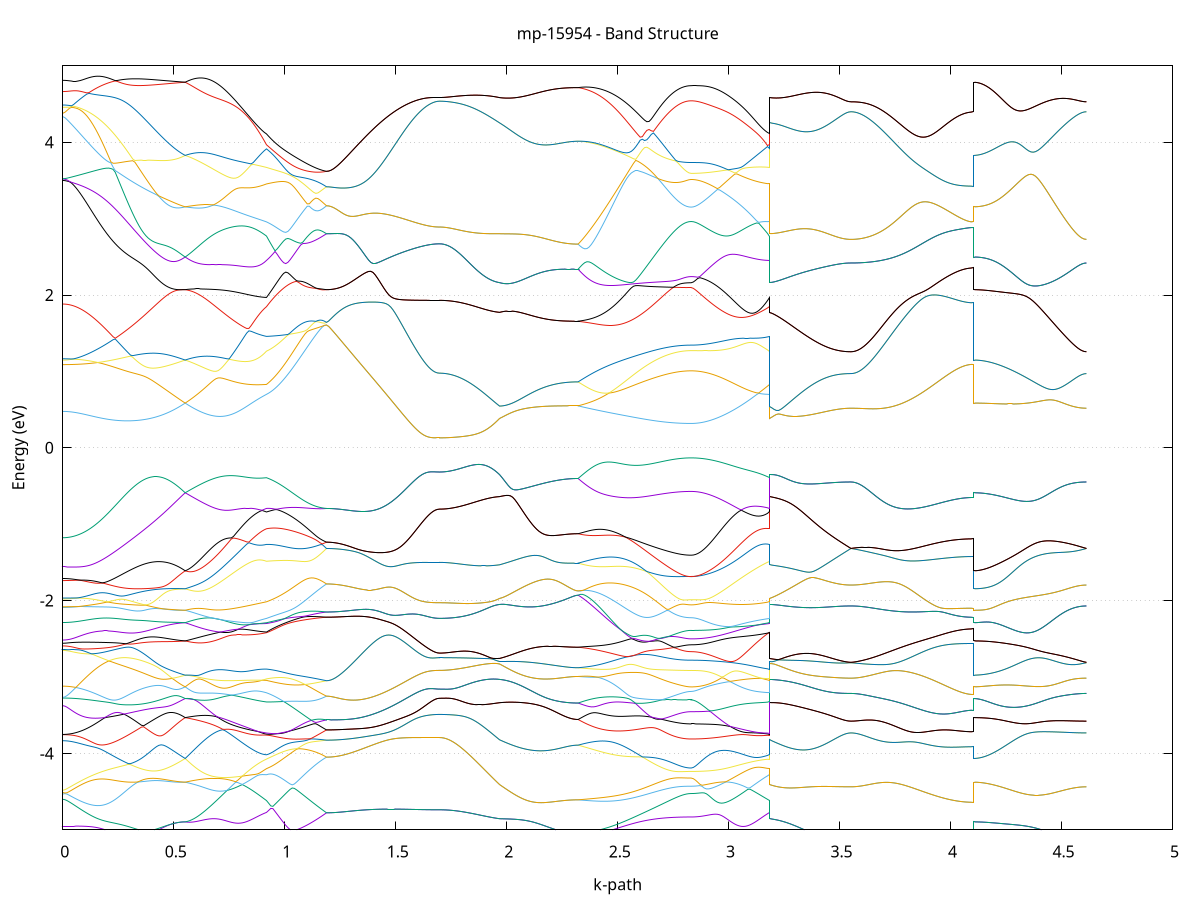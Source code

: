 set title 'mp-15954 - Band Structure'
set xlabel 'k-path'
set ylabel 'Energy (eV)'
set grid y
set yrange [-5:5]
set terminal png size 800,600
set output 'mp-15954_bands_gnuplot.png'
plot '-' using 1:2 with lines notitle, '-' using 1:2 with lines notitle, '-' using 1:2 with lines notitle, '-' using 1:2 with lines notitle, '-' using 1:2 with lines notitle, '-' using 1:2 with lines notitle, '-' using 1:2 with lines notitle, '-' using 1:2 with lines notitle, '-' using 1:2 with lines notitle, '-' using 1:2 with lines notitle, '-' using 1:2 with lines notitle, '-' using 1:2 with lines notitle, '-' using 1:2 with lines notitle, '-' using 1:2 with lines notitle, '-' using 1:2 with lines notitle, '-' using 1:2 with lines notitle, '-' using 1:2 with lines notitle, '-' using 1:2 with lines notitle, '-' using 1:2 with lines notitle, '-' using 1:2 with lines notitle, '-' using 1:2 with lines notitle, '-' using 1:2 with lines notitle, '-' using 1:2 with lines notitle, '-' using 1:2 with lines notitle, '-' using 1:2 with lines notitle, '-' using 1:2 with lines notitle, '-' using 1:2 with lines notitle, '-' using 1:2 with lines notitle, '-' using 1:2 with lines notitle, '-' using 1:2 with lines notitle, '-' using 1:2 with lines notitle, '-' using 1:2 with lines notitle, '-' using 1:2 with lines notitle, '-' using 1:2 with lines notitle, '-' using 1:2 with lines notitle, '-' using 1:2 with lines notitle, '-' using 1:2 with lines notitle, '-' using 1:2 with lines notitle, '-' using 1:2 with lines notitle, '-' using 1:2 with lines notitle, '-' using 1:2 with lines notitle, '-' using 1:2 with lines notitle, '-' using 1:2 with lines notitle, '-' using 1:2 with lines notitle, '-' using 1:2 with lines notitle, '-' using 1:2 with lines notitle, '-' using 1:2 with lines notitle, '-' using 1:2 with lines notitle, '-' using 1:2 with lines notitle, '-' using 1:2 with lines notitle, '-' using 1:2 with lines notitle, '-' using 1:2 with lines notitle, '-' using 1:2 with lines notitle, '-' using 1:2 with lines notitle, '-' using 1:2 with lines notitle, '-' using 1:2 with lines notitle, '-' using 1:2 with lines notitle, '-' using 1:2 with lines notitle, '-' using 1:2 with lines notitle, '-' using 1:2 with lines notitle, '-' using 1:2 with lines notitle, '-' using 1:2 with lines notitle, '-' using 1:2 with lines notitle, '-' using 1:2 with lines notitle, '-' using 1:2 with lines notitle, '-' using 1:2 with lines notitle, '-' using 1:2 with lines notitle, '-' using 1:2 with lines notitle, '-' using 1:2 with lines notitle, '-' using 1:2 with lines notitle, '-' using 1:2 with lines notitle, '-' using 1:2 with lines notitle, '-' using 1:2 with lines notitle, '-' using 1:2 with lines notitle, '-' using 1:2 with lines notitle, '-' using 1:2 with lines notitle, '-' using 1:2 with lines notitle, '-' using 1:2 with lines notitle, '-' using 1:2 with lines notitle, '-' using 1:2 with lines notitle, '-' using 1:2 with lines notitle, '-' using 1:2 with lines notitle, '-' using 1:2 with lines notitle, '-' using 1:2 with lines notitle, '-' using 1:2 with lines notitle, '-' using 1:2 with lines notitle, '-' using 1:2 with lines notitle, '-' using 1:2 with lines notitle, '-' using 1:2 with lines notitle, '-' using 1:2 with lines notitle, '-' using 1:2 with lines notitle, '-' using 1:2 with lines notitle, '-' using 1:2 with lines notitle, '-' using 1:2 with lines notitle, '-' using 1:2 with lines notitle, '-' using 1:2 with lines notitle
0.000000 -46.686865
0.009848 -46.686865
0.019696 -46.686865
0.029545 -46.686865
0.039393 -46.686865
0.049241 -46.686865
0.059089 -46.686865
0.068937 -46.686865
0.078785 -46.686865
0.088634 -46.686865
0.098482 -46.686865
0.108330 -46.686765
0.118178 -46.686765
0.128026 -46.686765
0.137874 -46.686765
0.147723 -46.686765
0.157571 -46.686765
0.167419 -46.686665
0.177267 -46.686665
0.187115 -46.686665
0.196963 -46.686665
0.206812 -46.686665
0.216660 -46.686565
0.226508 -46.686565
0.236356 -46.686565
0.246204 -46.686565
0.256052 -46.686465
0.265901 -46.686465
0.275749 -46.686465
0.285597 -46.686365
0.295445 -46.686365
0.305293 -46.686365
0.315142 -46.686265
0.324990 -46.686265
0.334838 -46.686265
0.344686 -46.686165
0.354534 -46.686165
0.364382 -46.686165
0.374231 -46.686165
0.384079 -46.686065
0.393927 -46.686065
0.403775 -46.686065
0.413623 -46.685965
0.423471 -46.685965
0.433320 -46.685965
0.443168 -46.685865
0.453016 -46.685865
0.462864 -46.685865
0.472712 -46.685865
0.482560 -46.685765
0.492409 -46.685765
0.502257 -46.685765
0.512105 -46.685765
0.521953 -46.685665
0.531801 -46.685665
0.541649 -46.685665
0.551498 -46.685665
0.551498 -46.685665
0.561397 -46.685665
0.571297 -46.685665
0.581196 -46.685665
0.591095 -46.685665
0.600995 -46.685665
0.610894 -46.685665
0.620794 -46.685665
0.630693 -46.685665
0.640593 -46.685665
0.650492 -46.685665
0.660392 -46.685665
0.670291 -46.685665
0.680190 -46.685665
0.690090 -46.685765
0.699989 -46.685765
0.709889 -46.685765
0.719788 -46.685765
0.729688 -46.685765
0.739587 -46.685765
0.749487 -46.685765
0.759386 -46.685865
0.769285 -46.685865
0.779185 -46.685865
0.789084 -46.685865
0.798984 -46.685865
0.808883 -46.685865
0.818783 -46.685865
0.828682 -46.685965
0.838582 -46.685965
0.848481 -46.685965
0.858380 -46.685965
0.868280 -46.685965
0.878179 -46.686065
0.888079 -46.686065
0.897978 -46.686065
0.907878 -46.686065
0.917777 -46.686065
0.917777 -46.686065
0.927436 -46.686165
0.937095 -46.686165
0.946754 -46.686165
0.956413 -46.686165
0.966072 -46.686165
0.975731 -46.686165
0.985390 -46.686265
0.995049 -46.686265
1.004708 -46.686265
1.014367 -46.686265
1.024026 -46.686265
1.033684 -46.686265
1.043343 -46.686365
1.053002 -46.686365
1.062661 -46.686365
1.072320 -46.686365
1.081979 -46.686365
1.091638 -46.686365
1.101297 -46.686365
1.110956 -46.686365
1.120615 -46.686365
1.130274 -46.686365
1.139933 -46.686365
1.149592 -46.686365
1.159251 -46.686365
1.168910 -46.686365
1.178569 -46.686365
1.188228 -46.686365
1.188228 -46.686365
1.198216 -46.686365
1.208204 -46.686365
1.218192 -46.686365
1.228179 -46.686365
1.238167 -46.686365
1.248155 -46.686365
1.258143 -46.686365
1.268131 -46.686365
1.278119 -46.686365
1.288107 -46.686365
1.298095 -46.686365
1.308083 -46.686365
1.318071 -46.686365
1.328059 -46.686365
1.338047 -46.686365
1.348035 -46.686365
1.358023 -46.686365
1.368011 -46.686365
1.377999 -46.686365
1.387987 -46.686365
1.397975 -46.686365
1.407963 -46.686365
1.417951 -46.686365
1.427939 -46.686365
1.437927 -46.686365
1.447915 -46.686365
1.457903 -46.686365
1.467890 -46.686365
1.477878 -46.686365
1.487866 -46.686365
1.497854 -46.686365
1.507842 -46.686365
1.517830 -46.686365
1.527818 -46.686365
1.537806 -46.686365
1.547794 -46.686365
1.557782 -46.686365
1.567770 -46.686365
1.577758 -46.686365
1.587746 -46.686365
1.597734 -46.686365
1.607722 -46.686365
1.617710 -46.686365
1.627698 -46.686365
1.637686 -46.686365
1.647674 -46.686365
1.657662 -46.686365
1.667650 -46.686365
1.677638 -46.686365
1.687626 -46.686365
1.697614 -46.686365
1.697614 -46.686365
1.707272 -46.686365
1.716931 -46.686365
1.726590 -46.686365
1.736249 -46.686365
1.745908 -46.686365
1.755567 -46.686365
1.765226 -46.686365
1.774885 -46.686365
1.784544 -46.686365
1.794203 -46.686365
1.803862 -46.686365
1.813521 -46.686265
1.823180 -46.686265
1.832839 -46.686265
1.842498 -46.686265
1.852157 -46.686265
1.861816 -46.686265
1.871475 -46.686165
1.881134 -46.686165
1.890792 -46.686165
1.900451 -46.686165
1.910110 -46.686065
1.919769 -46.686065
1.929428 -46.686065
1.939087 -46.686065
1.948746 -46.685965
1.958405 -46.685965
1.968064 -46.685965
1.968064 -46.685965
1.977891 -46.685965
1.987717 -46.685965
1.997544 -46.685965
2.007370 -46.685865
2.017197 -46.685865
2.027023 -46.685865
2.036850 -46.685865
2.046677 -46.685865
2.056503 -46.685865
2.066330 -46.685865
2.076156 -46.685865
2.085983 -46.685765
2.095809 -46.685765
2.105636 -46.685765
2.115462 -46.685765
2.125289 -46.685765
2.135116 -46.685765
2.144942 -46.685765
2.154769 -46.685765
2.164595 -46.685765
2.174422 -46.685765
2.184248 -46.685665
2.194075 -46.685665
2.203901 -46.685665
2.213728 -46.685665
2.223555 -46.685665
2.233381 -46.685665
2.243208 -46.685665
2.253034 -46.685665
2.262861 -46.685665
2.272687 -46.685665
2.282514 -46.685665
2.292340 -46.685665
2.302167 -46.685665
2.311994 -46.685665
2.321820 -46.685665
2.321820 -46.685665
2.331808 -46.685665
2.341796 -46.685665
2.351784 -46.685665
2.361772 -46.685665
2.371760 -46.685765
2.381748 -46.685765
2.391736 -46.685765
2.401724 -46.685765
2.411712 -46.685765
2.421700 -46.685765
2.431688 -46.685765
2.441676 -46.685765
2.451664 -46.685865
2.461652 -46.685865
2.471640 -46.685865
2.481627 -46.685865
2.491615 -46.685865
2.501603 -46.685865
2.511591 -46.685865
2.521579 -46.685865
2.531567 -46.685865
2.541555 -46.685965
2.551543 -46.685965
2.561531 -46.685965
2.571519 -46.685965
2.581507 -46.685965
2.591495 -46.685965
2.601483 -46.685965
2.611471 -46.685965
2.621459 -46.685965
2.631447 -46.685965
2.641435 -46.685965
2.651423 -46.686065
2.661411 -46.686065
2.671399 -46.686065
2.681387 -46.686065
2.691375 -46.686065
2.701363 -46.686065
2.711351 -46.686065
2.721338 -46.686065
2.731326 -46.686065
2.741314 -46.686065
2.751302 -46.686065
2.761290 -46.686065
2.771278 -46.686065
2.781266 -46.686065
2.791254 -46.686065
2.801242 -46.686065
2.811230 -46.686065
2.821218 -46.686065
2.831206 -46.686065
2.831206 -46.686065
2.841033 -46.686065
2.850859 -46.686065
2.860686 -46.686065
2.870512 -46.686065
2.880339 -46.686065
2.890165 -46.686065
2.899992 -46.686065
2.909818 -46.686065
2.919645 -46.686065
2.929472 -46.686065
2.939298 -46.686065
2.949125 -46.686065
2.958951 -46.686065
2.968778 -46.686065
2.978604 -46.686065
2.988431 -46.686065
2.998258 -46.686065
3.008084 -46.686065
3.017911 -46.686065
3.027737 -46.686065
3.037564 -46.686065
3.047390 -46.686065
3.057217 -46.686065
3.067043 -46.686065
3.076870 -46.686065
3.086697 -46.686065
3.096523 -46.686065
3.106350 -46.686165
3.116176 -46.686165
3.126003 -46.686165
3.135829 -46.686165
3.145656 -46.686165
3.155482 -46.686165
3.165309 -46.686165
3.175136 -46.686065
3.184962 -46.686065
3.184962 -46.685965
3.194862 -46.685965
3.204761 -46.685965
3.214660 -46.685965
3.224560 -46.685865
3.234459 -46.685865
3.244359 -46.685865
3.254258 -46.685865
3.264158 -46.685865
3.274057 -46.685865
3.283957 -46.685865
3.293856 -46.685865
3.303755 -46.685765
3.313655 -46.685765
3.323554 -46.685765
3.333454 -46.685765
3.343353 -46.685765
3.353253 -46.685765
3.363152 -46.685765
3.373052 -46.685765
3.382951 -46.685765
3.392850 -46.685665
3.402750 -46.685665
3.412649 -46.685665
3.422549 -46.685665
3.432448 -46.685665
3.442348 -46.685665
3.452247 -46.685665
3.462147 -46.685665
3.472046 -46.685665
3.481945 -46.685665
3.491845 -46.685665
3.501744 -46.685665
3.511644 -46.685665
3.521543 -46.685665
3.531443 -46.685665
3.541342 -46.685665
3.551242 -46.685665
3.551242 -46.685665
3.561090 -46.685665
3.570938 -46.685665
3.580786 -46.685665
3.590634 -46.685665
3.600482 -46.685665
3.610331 -46.685665
3.620179 -46.685665
3.630027 -46.685665
3.639875 -46.685665
3.649723 -46.685665
3.659571 -46.685665
3.669420 -46.685765
3.679268 -46.685765
3.689116 -46.685765
3.698964 -46.685765
3.708812 -46.685765
3.718660 -46.685765
3.728509 -46.685765
3.738357 -46.685865
3.748205 -46.685865
3.758053 -46.685865
3.767901 -46.685865
3.777750 -46.685865
3.787598 -46.685965
3.797446 -46.685965
3.807294 -46.685965
3.817142 -46.685965
3.826990 -46.685965
3.836839 -46.686065
3.846687 -46.686065
3.856535 -46.686065
3.866383 -46.686065
3.876231 -46.686065
3.886079 -46.686065
3.895928 -46.686165
3.905776 -46.686165
3.915624 -46.686165
3.925472 -46.686165
3.935320 -46.686165
3.945168 -46.686165
3.955017 -46.686265
3.964865 -46.686265
3.974713 -46.686265
3.984561 -46.686265
3.994409 -46.686265
4.004258 -46.686265
4.014106 -46.686265
4.023954 -46.686265
4.033802 -46.686265
4.043650 -46.686265
4.053498 -46.686265
4.063347 -46.686265
4.073195 -46.686265
4.083043 -46.686365
4.092891 -46.686365
4.102739 -46.686365
4.102739 -46.685665
4.112727 -46.685665
4.122715 -46.685665
4.132703 -46.685665
4.142691 -46.685665
4.152679 -46.685665
4.162667 -46.685665
4.172655 -46.685665
4.182643 -46.685665
4.192631 -46.685665
4.202619 -46.685665
4.212607 -46.685665
4.222595 -46.685665
4.232583 -46.685665
4.242571 -46.685665
4.252559 -46.685665
4.262547 -46.685665
4.272535 -46.685665
4.282522 -46.685665
4.292510 -46.685665
4.302498 -46.685665
4.312486 -46.685665
4.322474 -46.685665
4.332462 -46.685665
4.342450 -46.685665
4.352438 -46.685665
4.362426 -46.685665
4.372414 -46.685665
4.382402 -46.685665
4.392390 -46.685665
4.402378 -46.685665
4.412366 -46.685665
4.422354 -46.685665
4.432342 -46.685665
4.442330 -46.685665
4.452318 -46.685665
4.462306 -46.685665
4.472294 -46.685665
4.482282 -46.685665
4.492270 -46.685665
4.502258 -46.685665
4.512246 -46.685665
4.522233 -46.685665
4.532221 -46.685665
4.542209 -46.685665
4.552197 -46.685665
4.562185 -46.685665
4.572173 -46.685665
4.582161 -46.685665
4.592149 -46.685665
4.602137 -46.685665
4.612125 -46.685665
e
0.000000 -46.685765
0.009848 -46.685765
0.019696 -46.685765
0.029545 -46.685765
0.039393 -46.685765
0.049241 -46.685765
0.059089 -46.685765
0.068937 -46.685765
0.078785 -46.685765
0.088634 -46.685765
0.098482 -46.685765
0.108330 -46.685765
0.118178 -46.685765
0.128026 -46.685765
0.137874 -46.685765
0.147723 -46.685765
0.157571 -46.685665
0.167419 -46.685665
0.177267 -46.685665
0.187115 -46.685665
0.196963 -46.685665
0.206812 -46.685665
0.216660 -46.685665
0.226508 -46.685665
0.236356 -46.685665
0.246204 -46.685665
0.256052 -46.685665
0.265901 -46.685565
0.275749 -46.685565
0.285597 -46.685565
0.295445 -46.685565
0.305293 -46.685565
0.315142 -46.685565
0.324990 -46.685565
0.334838 -46.685565
0.344686 -46.685565
0.354534 -46.685565
0.364382 -46.685565
0.374231 -46.685565
0.384079 -46.685565
0.393927 -46.685565
0.403775 -46.685565
0.413623 -46.685565
0.423471 -46.685565
0.433320 -46.685565
0.443168 -46.685565
0.453016 -46.685565
0.462864 -46.685565
0.472712 -46.685565
0.482560 -46.685565
0.492409 -46.685565
0.502257 -46.685565
0.512105 -46.685565
0.521953 -46.685565
0.531801 -46.685565
0.541649 -46.685665
0.551498 -46.685665
0.551498 -46.685665
0.561397 -46.685665
0.571297 -46.685665
0.581196 -46.685665
0.591095 -46.685665
0.600995 -46.685665
0.610894 -46.685665
0.620794 -46.685665
0.630693 -46.685665
0.640593 -46.685665
0.650492 -46.685665
0.660392 -46.685665
0.670291 -46.685665
0.680190 -46.685665
0.690090 -46.685665
0.699989 -46.685665
0.709889 -46.685665
0.719788 -46.685665
0.729688 -46.685665
0.739587 -46.685665
0.749487 -46.685665
0.759386 -46.685665
0.769285 -46.685765
0.779185 -46.685765
0.789084 -46.685765
0.798984 -46.685765
0.808883 -46.685765
0.818783 -46.685765
0.828682 -46.685765
0.838582 -46.685765
0.848481 -46.685765
0.858380 -46.685765
0.868280 -46.685765
0.878179 -46.685765
0.888079 -46.685765
0.897978 -46.685765
0.907878 -46.685765
0.917777 -46.685765
0.917777 -46.685765
0.927436 -46.685865
0.937095 -46.685865
0.946754 -46.685865
0.956413 -46.685965
0.966072 -46.685965
0.975731 -46.685965
0.985390 -46.686065
0.995049 -46.686065
1.004708 -46.686065
1.014367 -46.686065
1.024026 -46.686165
1.033684 -46.686165
1.043343 -46.686165
1.053002 -46.686165
1.062661 -46.686265
1.072320 -46.686265
1.081979 -46.686265
1.091638 -46.686265
1.101297 -46.686265
1.110956 -46.686265
1.120615 -46.686365
1.130274 -46.686365
1.139933 -46.686365
1.149592 -46.686365
1.159251 -46.686365
1.168910 -46.686365
1.178569 -46.686365
1.188228 -46.686365
1.188228 -46.686365
1.198216 -46.686365
1.208204 -46.686365
1.218192 -46.686365
1.228179 -46.686365
1.238167 -46.686365
1.248155 -46.686365
1.258143 -46.686365
1.268131 -46.686365
1.278119 -46.686365
1.288107 -46.686365
1.298095 -46.686365
1.308083 -46.686365
1.318071 -46.686365
1.328059 -46.686365
1.338047 -46.686365
1.348035 -46.686365
1.358023 -46.686365
1.368011 -46.686365
1.377999 -46.686365
1.387987 -46.686365
1.397975 -46.686365
1.407963 -46.686365
1.417951 -46.686365
1.427939 -46.686365
1.437927 -46.686365
1.447915 -46.686365
1.457903 -46.686365
1.467890 -46.686365
1.477878 -46.686365
1.487866 -46.686365
1.497854 -46.686365
1.507842 -46.686365
1.517830 -46.686365
1.527818 -46.686365
1.537806 -46.686365
1.547794 -46.686365
1.557782 -46.686365
1.567770 -46.686365
1.577758 -46.686365
1.587746 -46.686365
1.597734 -46.686365
1.607722 -46.686365
1.617710 -46.686365
1.627698 -46.686365
1.637686 -46.686365
1.647674 -46.686365
1.657662 -46.686365
1.667650 -46.686365
1.677638 -46.686365
1.687626 -46.686365
1.697614 -46.686365
1.697614 -46.686365
1.707272 -46.686365
1.716931 -46.686365
1.726590 -46.686365
1.736249 -46.686365
1.745908 -46.686365
1.755567 -46.686365
1.765226 -46.686365
1.774885 -46.686365
1.784544 -46.686365
1.794203 -46.686365
1.803862 -46.686365
1.813521 -46.686265
1.823180 -46.686265
1.832839 -46.686265
1.842498 -46.686265
1.852157 -46.686265
1.861816 -46.686265
1.871475 -46.686165
1.881134 -46.686165
1.890792 -46.686165
1.900451 -46.686165
1.910110 -46.686065
1.919769 -46.686065
1.929428 -46.686065
1.939087 -46.686065
1.948746 -46.685965
1.958405 -46.685965
1.968064 -46.685965
1.968064 -46.685965
1.977891 -46.685965
1.987717 -46.685965
1.997544 -46.685965
2.007370 -46.685865
2.017197 -46.685865
2.027023 -46.685865
2.036850 -46.685865
2.046677 -46.685865
2.056503 -46.685865
2.066330 -46.685865
2.076156 -46.685865
2.085983 -46.685765
2.095809 -46.685765
2.105636 -46.685765
2.115462 -46.685765
2.125289 -46.685765
2.135116 -46.685765
2.144942 -46.685765
2.154769 -46.685765
2.164595 -46.685765
2.174422 -46.685765
2.184248 -46.685665
2.194075 -46.685665
2.203901 -46.685665
2.213728 -46.685665
2.223555 -46.685665
2.233381 -46.685665
2.243208 -46.685665
2.253034 -46.685665
2.262861 -46.685665
2.272687 -46.685665
2.282514 -46.685665
2.292340 -46.685665
2.302167 -46.685665
2.311994 -46.685665
2.321820 -46.685665
2.321820 -46.685665
2.331808 -46.685665
2.341796 -46.685665
2.351784 -46.685565
2.361772 -46.685565
2.371760 -46.685565
2.381748 -46.685565
2.391736 -46.685565
2.401724 -46.685565
2.411712 -46.685565
2.421700 -46.685565
2.431688 -46.685465
2.441676 -46.685465
2.451664 -46.685465
2.461652 -46.685465
2.471640 -46.685465
2.481627 -46.685465
2.491615 -46.685465
2.501603 -46.685465
2.511591 -46.685465
2.521579 -46.685365
2.531567 -46.685365
2.541555 -46.685365
2.551543 -46.685365
2.561531 -46.685365
2.571519 -46.685365
2.581507 -46.685365
2.591495 -46.685365
2.601483 -46.685365
2.611471 -46.685365
2.621459 -46.685265
2.631447 -46.685265
2.641435 -46.685265
2.651423 -46.685265
2.661411 -46.685265
2.671399 -46.685265
2.681387 -46.685265
2.691375 -46.685265
2.701363 -46.685265
2.711351 -46.685265
2.721338 -46.685265
2.731326 -46.685265
2.741314 -46.685265
2.751302 -46.685265
2.761290 -46.685265
2.771278 -46.685265
2.781266 -46.685265
2.791254 -46.685265
2.801242 -46.685265
2.811230 -46.685265
2.821218 -46.685265
2.831206 -46.685265
2.831206 -46.685265
2.841033 -46.685265
2.850859 -46.685265
2.860686 -46.685265
2.870512 -46.685265
2.880339 -46.685265
2.890165 -46.685265
2.899992 -46.685265
2.909818 -46.685265
2.919645 -46.685265
2.929472 -46.685265
2.939298 -46.685265
2.949125 -46.685265
2.958951 -46.685265
2.968778 -46.685365
2.978604 -46.685365
2.988431 -46.685365
2.998258 -46.685365
3.008084 -46.685365
3.017911 -46.685365
3.027737 -46.685465
3.037564 -46.685465
3.047390 -46.685465
3.057217 -46.685465
3.067043 -46.685465
3.076870 -46.685565
3.086697 -46.685565
3.096523 -46.685565
3.106350 -46.685565
3.116176 -46.685665
3.126003 -46.685665
3.135829 -46.685665
3.145656 -46.685665
3.155482 -46.685765
3.165309 -46.685765
3.175136 -46.685765
3.184962 -46.685765
3.184962 -46.685965
3.194862 -46.685965
3.204761 -46.685965
3.214660 -46.685965
3.224560 -46.685865
3.234459 -46.685865
3.244359 -46.685865
3.254258 -46.685865
3.264158 -46.685865
3.274057 -46.685865
3.283957 -46.685865
3.293856 -46.685865
3.303755 -46.685765
3.313655 -46.685765
3.323554 -46.685765
3.333454 -46.685765
3.343353 -46.685765
3.353253 -46.685765
3.363152 -46.685765
3.373052 -46.685765
3.382951 -46.685765
3.392850 -46.685665
3.402750 -46.685665
3.412649 -46.685665
3.422549 -46.685665
3.432448 -46.685665
3.442348 -46.685665
3.452247 -46.685665
3.462147 -46.685665
3.472046 -46.685665
3.481945 -46.685665
3.491845 -46.685665
3.501744 -46.685665
3.511644 -46.685665
3.521543 -46.685665
3.531443 -46.685665
3.541342 -46.685665
3.551242 -46.685665
3.551242 -46.685665
3.561090 -46.685665
3.570938 -46.685665
3.580786 -46.685665
3.590634 -46.685665
3.600482 -46.685665
3.610331 -46.685665
3.620179 -46.685665
3.630027 -46.685665
3.639875 -46.685665
3.649723 -46.685665
3.659571 -46.685665
3.669420 -46.685765
3.679268 -46.685765
3.689116 -46.685765
3.698964 -46.685765
3.708812 -46.685765
3.718660 -46.685765
3.728509 -46.685765
3.738357 -46.685865
3.748205 -46.685865
3.758053 -46.685865
3.767901 -46.685865
3.777750 -46.685865
3.787598 -46.685965
3.797446 -46.685965
3.807294 -46.685965
3.817142 -46.685965
3.826990 -46.685965
3.836839 -46.686065
3.846687 -46.686065
3.856535 -46.686065
3.866383 -46.686065
3.876231 -46.686065
3.886079 -46.686065
3.895928 -46.686165
3.905776 -46.686165
3.915624 -46.686165
3.925472 -46.686165
3.935320 -46.686165
3.945168 -46.686165
3.955017 -46.686265
3.964865 -46.686265
3.974713 -46.686265
3.984561 -46.686265
3.994409 -46.686265
4.004258 -46.686265
4.014106 -46.686265
4.023954 -46.686265
4.033802 -46.686265
4.043650 -46.686265
4.053498 -46.686265
4.063347 -46.686265
4.073195 -46.686265
4.083043 -46.686365
4.092891 -46.686365
4.102739 -46.686365
4.102739 -46.685665
4.112727 -46.685665
4.122715 -46.685665
4.132703 -46.685665
4.142691 -46.685665
4.152679 -46.685665
4.162667 -46.685665
4.172655 -46.685665
4.182643 -46.685665
4.192631 -46.685665
4.202619 -46.685665
4.212607 -46.685665
4.222595 -46.685665
4.232583 -46.685665
4.242571 -46.685665
4.252559 -46.685665
4.262547 -46.685665
4.272535 -46.685665
4.282522 -46.685665
4.292510 -46.685665
4.302498 -46.685665
4.312486 -46.685665
4.322474 -46.685665
4.332462 -46.685665
4.342450 -46.685665
4.352438 -46.685665
4.362426 -46.685665
4.372414 -46.685665
4.382402 -46.685665
4.392390 -46.685665
4.402378 -46.685665
4.412366 -46.685665
4.422354 -46.685665
4.432342 -46.685665
4.442330 -46.685665
4.452318 -46.685665
4.462306 -46.685665
4.472294 -46.685665
4.482282 -46.685665
4.492270 -46.685665
4.502258 -46.685665
4.512246 -46.685665
4.522233 -46.685665
4.532221 -46.685665
4.542209 -46.685665
4.552197 -46.685665
4.562185 -46.685665
4.572173 -46.685665
4.582161 -46.685665
4.592149 -46.685665
4.602137 -46.685665
4.612125 -46.685665
e
0.000000 -46.683065
0.009848 -46.683065
0.019696 -46.683065
0.029545 -46.683065
0.039393 -46.683065
0.049241 -46.682965
0.059089 -46.682965
0.068937 -46.682865
0.078785 -46.682865
0.088634 -46.682765
0.098482 -46.682765
0.108330 -46.682665
0.118178 -46.682565
0.128026 -46.682465
0.137874 -46.682365
0.147723 -46.682265
0.157571 -46.682165
0.167419 -46.682065
0.177267 -46.681965
0.187115 -46.681865
0.196963 -46.681665
0.206812 -46.681565
0.216660 -46.681465
0.226508 -46.681265
0.236356 -46.681165
0.246204 -46.681065
0.256052 -46.680865
0.265901 -46.680765
0.275749 -46.680565
0.285597 -46.680465
0.295445 -46.680365
0.305293 -46.680165
0.315142 -46.680065
0.324990 -46.679865
0.334838 -46.679765
0.344686 -46.679665
0.354534 -46.679465
0.364382 -46.679365
0.374231 -46.679265
0.384079 -46.679165
0.393927 -46.678965
0.403775 -46.678865
0.413623 -46.678765
0.423471 -46.678665
0.433320 -46.678565
0.443168 -46.678465
0.453016 -46.678465
0.462864 -46.678365
0.472712 -46.678265
0.482560 -46.678165
0.492409 -46.678165
0.502257 -46.678065
0.512105 -46.678065
0.521953 -46.678065
0.531801 -46.677965
0.541649 -46.677965
0.551498 -46.677965
0.551498 -46.677965
0.561397 -46.677965
0.571297 -46.678065
0.581196 -46.678065
0.591095 -46.678065
0.600995 -46.678065
0.610894 -46.678165
0.620794 -46.678165
0.630693 -46.678165
0.640593 -46.678265
0.650492 -46.678265
0.660392 -46.678265
0.670291 -46.678365
0.680190 -46.678365
0.690090 -46.678465
0.699989 -46.678465
0.709889 -46.678565
0.719788 -46.678565
0.729688 -46.678665
0.739587 -46.678765
0.749487 -46.678765
0.759386 -46.678865
0.769285 -46.678965
0.779185 -46.678965
0.789084 -46.679065
0.798984 -46.679165
0.808883 -46.679265
0.818783 -46.679265
0.828682 -46.679365
0.838582 -46.679465
0.848481 -46.679565
0.858380 -46.679665
0.868280 -46.679765
0.878179 -46.679765
0.888079 -46.679865
0.897978 -46.679965
0.907878 -46.680065
0.917777 -46.680165
0.917777 -46.680165
0.927436 -46.680265
0.937095 -46.680465
0.946754 -46.680565
0.956413 -46.680765
0.966072 -46.680865
0.975731 -46.681065
0.985390 -46.681165
0.995049 -46.681365
1.004708 -46.681465
1.014367 -46.681665
1.024026 -46.681765
1.033684 -46.681865
1.043343 -46.681965
1.053002 -46.682165
1.062661 -46.682265
1.072320 -46.682365
1.081979 -46.682465
1.091638 -46.682465
1.101297 -46.682565
1.110956 -46.682665
1.120615 -46.682765
1.130274 -46.682765
1.139933 -46.682865
1.149592 -46.682865
1.159251 -46.682865
1.168910 -46.682865
1.178569 -46.682865
1.188228 -46.682865
1.188228 -46.682865
1.198216 -46.682865
1.208204 -46.682865
1.218192 -46.682865
1.228179 -46.682865
1.238167 -46.682865
1.248155 -46.682865
1.258143 -46.682865
1.268131 -46.682865
1.278119 -46.682865
1.288107 -46.682865
1.298095 -46.682865
1.308083 -46.682865
1.318071 -46.682865
1.328059 -46.682865
1.338047 -46.682865
1.348035 -46.682865
1.358023 -46.682865
1.368011 -46.682865
1.377999 -46.682865
1.387987 -46.682865
1.397975 -46.682865
1.407963 -46.682865
1.417951 -46.682865
1.427939 -46.682865
1.437927 -46.682865
1.447915 -46.682865
1.457903 -46.682865
1.467890 -46.682865
1.477878 -46.682865
1.487866 -46.682965
1.497854 -46.682965
1.507842 -46.682965
1.517830 -46.682865
1.527818 -46.682965
1.537806 -46.682965
1.547794 -46.682965
1.557782 -46.682965
1.567770 -46.682965
1.577758 -46.682965
1.587746 -46.682965
1.597734 -46.682965
1.607722 -46.682965
1.617710 -46.682965
1.627698 -46.682965
1.637686 -46.682965
1.647674 -46.682965
1.657662 -46.682965
1.667650 -46.682965
1.677638 -46.682965
1.687626 -46.682965
1.697614 -46.682965
1.697614 -46.682965
1.707272 -46.682965
1.716931 -46.682865
1.726590 -46.682865
1.736249 -46.682865
1.745908 -46.682765
1.755567 -46.682765
1.765226 -46.682665
1.774885 -46.682565
1.784544 -46.682565
1.794203 -46.682465
1.803862 -46.682365
1.813521 -46.682265
1.823180 -46.682165
1.832839 -46.681965
1.842498 -46.681865
1.852157 -46.681765
1.861816 -46.681665
1.871475 -46.681465
1.881134 -46.681365
1.890792 -46.681165
1.900451 -46.681065
1.910110 -46.680865
1.919769 -46.680665
1.929428 -46.680565
1.939087 -46.680365
1.948746 -46.680265
1.958405 -46.680065
1.968064 -46.679965
1.968064 -46.679965
1.977891 -46.679865
1.987717 -46.679765
1.997544 -46.679665
2.007370 -46.679565
2.017197 -46.679465
2.027023 -46.679365
2.036850 -46.679365
2.046677 -46.679265
2.056503 -46.679165
2.066330 -46.679065
2.076156 -46.679065
2.085983 -46.678965
2.095809 -46.678865
2.105636 -46.678765
2.115462 -46.678765
2.125289 -46.678665
2.135116 -46.678565
2.144942 -46.678565
2.154769 -46.678465
2.164595 -46.678465
2.174422 -46.678365
2.184248 -46.678365
2.194075 -46.678265
2.203901 -46.678265
2.213728 -46.678165
2.223555 -46.678165
2.233381 -46.678165
2.243208 -46.678065
2.253034 -46.678065
2.262861 -46.678065
2.272687 -46.678065
2.282514 -46.678065
2.292340 -46.678065
2.302167 -46.677965
2.311994 -46.677965
2.321820 -46.677965
2.321820 -46.677965
2.331808 -46.677965
2.341796 -46.678065
2.351784 -46.678065
2.361772 -46.678065
2.371760 -46.678065
2.381748 -46.678065
2.391736 -46.678065
2.401724 -46.678065
2.411712 -46.678065
2.421700 -46.678065
2.431688 -46.678065
2.441676 -46.678165
2.451664 -46.678165
2.461652 -46.678165
2.471640 -46.678165
2.481627 -46.678165
2.491615 -46.678165
2.501603 -46.678165
2.511591 -46.678165
2.521579 -46.678165
2.531567 -46.678265
2.541555 -46.678265
2.551543 -46.678265
2.561531 -46.678265
2.571519 -46.678265
2.581507 -46.678265
2.591495 -46.678265
2.601483 -46.678265
2.611471 -46.678265
2.621459 -46.678265
2.631447 -46.678365
2.641435 -46.678365
2.651423 -46.678365
2.661411 -46.678365
2.671399 -46.678365
2.681387 -46.678365
2.691375 -46.678365
2.701363 -46.678365
2.711351 -46.678365
2.721338 -46.678365
2.731326 -46.678365
2.741314 -46.678365
2.751302 -46.678365
2.761290 -46.678365
2.771278 -46.678365
2.781266 -46.678365
2.791254 -46.678365
2.801242 -46.678365
2.811230 -46.678365
2.821218 -46.678365
2.831206 -46.678365
2.831206 -46.678365
2.841033 -46.678365
2.850859 -46.678365
2.860686 -46.678365
2.870512 -46.678465
2.880339 -46.678465
2.890165 -46.678465
2.899992 -46.678465
2.909818 -46.678465
2.919645 -46.678565
2.929472 -46.678565
2.939298 -46.678565
2.949125 -46.678665
2.958951 -46.678665
2.968778 -46.678665
2.978604 -46.678765
2.988431 -46.678765
2.998258 -46.678865
3.008084 -46.678865
3.017911 -46.678965
3.027737 -46.678965
3.037564 -46.679065
3.047390 -46.679165
3.057217 -46.679165
3.067043 -46.679265
3.076870 -46.679365
3.086697 -46.679365
3.096523 -46.679465
3.106350 -46.679565
3.116176 -46.679565
3.126003 -46.679665
3.135829 -46.679765
3.145656 -46.679865
3.155482 -46.679865
3.165309 -46.679965
3.175136 -46.680065
3.184962 -46.680165
3.184962 -46.679965
3.194862 -46.679865
3.204761 -46.679765
3.214660 -46.679665
3.224560 -46.679565
3.234459 -46.679465
3.244359 -46.679465
3.254258 -46.679365
3.264158 -46.679265
3.274057 -46.679165
3.283957 -46.679065
3.293856 -46.679065
3.303755 -46.678965
3.313655 -46.678865
3.323554 -46.678865
3.333454 -46.678765
3.343353 -46.678665
3.353253 -46.678665
3.363152 -46.678565
3.373052 -46.678565
3.382951 -46.678465
3.392850 -46.678465
3.402750 -46.678365
3.412649 -46.678365
3.422549 -46.678265
3.432448 -46.678265
3.442348 -46.678165
3.452247 -46.678165
3.462147 -46.678165
3.472046 -46.678165
3.481945 -46.678065
3.491845 -46.678065
3.501744 -46.678065
3.511644 -46.678065
3.521543 -46.678065
3.531443 -46.678065
3.541342 -46.678065
3.551242 -46.678065
3.551242 -46.678065
3.561090 -46.678065
3.570938 -46.678065
3.580786 -46.678065
3.590634 -46.678065
3.600482 -46.678065
3.610331 -46.678165
3.620179 -46.678165
3.630027 -46.678265
3.639875 -46.678365
3.649723 -46.678365
3.659571 -46.678465
3.669420 -46.678565
3.679268 -46.678665
3.689116 -46.678765
3.698964 -46.678865
3.708812 -46.678965
3.718660 -46.679065
3.728509 -46.679165
3.738357 -46.679265
3.748205 -46.679465
3.758053 -46.679565
3.767901 -46.679665
3.777750 -46.679865
3.787598 -46.679965
3.797446 -46.680065
3.807294 -46.680265
3.817142 -46.680365
3.826990 -46.680465
3.836839 -46.680665
3.846687 -46.680765
3.856535 -46.680965
3.866383 -46.681065
3.876231 -46.681165
3.886079 -46.681265
3.895928 -46.681465
3.905776 -46.681565
3.915624 -46.681665
3.925472 -46.681765
3.935320 -46.681865
3.945168 -46.681965
3.955017 -46.682065
3.964865 -46.682165
3.974713 -46.682265
3.984561 -46.682365
3.994409 -46.682465
4.004258 -46.682565
4.014106 -46.682565
4.023954 -46.682665
4.033802 -46.682665
4.043650 -46.682765
4.053498 -46.682765
4.063347 -46.682865
4.073195 -46.682865
4.083043 -46.682865
4.092891 -46.682865
4.102739 -46.682865
4.102739 -46.677965
4.112727 -46.677965
4.122715 -46.677965
4.132703 -46.677965
4.142691 -46.677965
4.152679 -46.677965
4.162667 -46.677965
4.172655 -46.677965
4.182643 -46.677965
4.192631 -46.677965
4.202619 -46.677965
4.212607 -46.677965
4.222595 -46.677965
4.232583 -46.677965
4.242571 -46.677965
4.252559 -46.677965
4.262547 -46.677965
4.272535 -46.677965
4.282522 -46.677965
4.292510 -46.677965
4.302498 -46.677965
4.312486 -46.677965
4.322474 -46.677965
4.332462 -46.677965
4.342450 -46.677965
4.352438 -46.677965
4.362426 -46.677965
4.372414 -46.677965
4.382402 -46.677965
4.392390 -46.677965
4.402378 -46.677965
4.412366 -46.677965
4.422354 -46.677965
4.432342 -46.677965
4.442330 -46.677965
4.452318 -46.677965
4.462306 -46.677965
4.472294 -46.677965
4.482282 -46.677965
4.492270 -46.677965
4.502258 -46.677965
4.512246 -46.677965
4.522233 -46.677965
4.532221 -46.677965
4.542209 -46.677965
4.552197 -46.677965
4.562185 -46.678065
4.572173 -46.678065
4.582161 -46.678065
4.592149 -46.678065
4.602137 -46.678065
4.612125 -46.678065
e
0.000000 -46.682865
0.009848 -46.682865
0.019696 -46.682865
0.029545 -46.682765
0.039393 -46.682765
0.049241 -46.682765
0.059089 -46.682765
0.068937 -46.682665
0.078785 -46.682665
0.088634 -46.682565
0.098482 -46.682465
0.108330 -46.682465
0.118178 -46.682365
0.128026 -46.682265
0.137874 -46.682165
0.147723 -46.682065
0.157571 -46.681965
0.167419 -46.681865
0.177267 -46.681765
0.187115 -46.681665
0.196963 -46.681565
0.206812 -46.681465
0.216660 -46.681265
0.226508 -46.681165
0.236356 -46.681065
0.246204 -46.680965
0.256052 -46.680765
0.265901 -46.680665
0.275749 -46.680565
0.285597 -46.680365
0.295445 -46.680265
0.305293 -46.680165
0.315142 -46.679965
0.324990 -46.679865
0.334838 -46.679765
0.344686 -46.679565
0.354534 -46.679465
0.364382 -46.679365
0.374231 -46.679265
0.384079 -46.679065
0.393927 -46.678965
0.403775 -46.678865
0.413623 -46.678765
0.423471 -46.678665
0.433320 -46.678565
0.443168 -46.678465
0.453016 -46.678365
0.462864 -46.678265
0.472712 -46.678265
0.482560 -46.678165
0.492409 -46.678165
0.502257 -46.678065
0.512105 -46.678065
0.521953 -46.678065
0.531801 -46.677965
0.541649 -46.677965
0.551498 -46.677965
0.551498 -46.677965
0.561397 -46.677965
0.571297 -46.677965
0.581196 -46.677965
0.591095 -46.677965
0.600995 -46.677965
0.610894 -46.677965
0.620794 -46.677965
0.630693 -46.678065
0.640593 -46.678065
0.650492 -46.678065
0.660392 -46.678065
0.670291 -46.678065
0.680190 -46.678165
0.690090 -46.678165
0.699989 -46.678165
0.709889 -46.678265
0.719788 -46.678265
0.729688 -46.678365
0.739587 -46.678365
0.749487 -46.678465
0.759386 -46.678465
0.769285 -46.678565
0.779185 -46.678565
0.789084 -46.678665
0.798984 -46.678765
0.808883 -46.678765
0.818783 -46.678865
0.828682 -46.678965
0.838582 -46.678965
0.848481 -46.679065
0.858380 -46.679165
0.868280 -46.679265
0.878179 -46.679265
0.888079 -46.679365
0.897978 -46.679465
0.907878 -46.679565
0.917777 -46.679665
0.917777 -46.679665
0.927436 -46.679865
0.937095 -46.679965
0.946754 -46.680165
0.956413 -46.680265
0.966072 -46.680465
0.975731 -46.680665
0.985390 -46.680765
0.995049 -46.680965
1.004708 -46.681165
1.014367 -46.681265
1.024026 -46.681465
1.033684 -46.681565
1.043343 -46.681765
1.053002 -46.681865
1.062661 -46.681965
1.072320 -46.682065
1.081979 -46.682265
1.091638 -46.682365
1.101297 -46.682465
1.110956 -46.682565
1.120615 -46.682565
1.130274 -46.682665
1.139933 -46.682765
1.149592 -46.682765
1.159251 -46.682865
1.168910 -46.682865
1.178569 -46.682865
1.188228 -46.682865
1.188228 -46.682865
1.198216 -46.682865
1.208204 -46.682865
1.218192 -46.682865
1.228179 -46.682865
1.238167 -46.682865
1.248155 -46.682865
1.258143 -46.682865
1.268131 -46.682865
1.278119 -46.682865
1.288107 -46.682865
1.298095 -46.682865
1.308083 -46.682865
1.318071 -46.682865
1.328059 -46.682865
1.338047 -46.682865
1.348035 -46.682865
1.358023 -46.682865
1.368011 -46.682865
1.377999 -46.682865
1.387987 -46.682865
1.397975 -46.682865
1.407963 -46.682865
1.417951 -46.682865
1.427939 -46.682865
1.437927 -46.682865
1.447915 -46.682865
1.457903 -46.682865
1.467890 -46.682865
1.477878 -46.682865
1.487866 -46.682965
1.497854 -46.682965
1.507842 -46.682965
1.517830 -46.682865
1.527818 -46.682965
1.537806 -46.682965
1.547794 -46.682965
1.557782 -46.682965
1.567770 -46.682965
1.577758 -46.682965
1.587746 -46.682965
1.597734 -46.682965
1.607722 -46.682965
1.617710 -46.682965
1.627698 -46.682965
1.637686 -46.682965
1.647674 -46.682965
1.657662 -46.682965
1.667650 -46.682965
1.677638 -46.682965
1.687626 -46.682965
1.697614 -46.682965
1.697614 -46.682965
1.707272 -46.682965
1.716931 -46.682865
1.726590 -46.682865
1.736249 -46.682865
1.745908 -46.682765
1.755567 -46.682765
1.765226 -46.682665
1.774885 -46.682565
1.784544 -46.682565
1.794203 -46.682465
1.803862 -46.682365
1.813521 -46.682265
1.823180 -46.682165
1.832839 -46.681965
1.842498 -46.681865
1.852157 -46.681765
1.861816 -46.681665
1.871475 -46.681465
1.881134 -46.681365
1.890792 -46.681165
1.900451 -46.681065
1.910110 -46.680865
1.919769 -46.680665
1.929428 -46.680565
1.939087 -46.680365
1.948746 -46.680265
1.958405 -46.680065
1.968064 -46.679965
1.968064 -46.679965
1.977891 -46.679865
1.987717 -46.679765
1.997544 -46.679665
2.007370 -46.679565
2.017197 -46.679465
2.027023 -46.679365
2.036850 -46.679365
2.046677 -46.679265
2.056503 -46.679165
2.066330 -46.679065
2.076156 -46.679065
2.085983 -46.678965
2.095809 -46.678865
2.105636 -46.678765
2.115462 -46.678765
2.125289 -46.678665
2.135116 -46.678565
2.144942 -46.678565
2.154769 -46.678465
2.164595 -46.678465
2.174422 -46.678365
2.184248 -46.678365
2.194075 -46.678265
2.203901 -46.678265
2.213728 -46.678165
2.223555 -46.678165
2.233381 -46.678165
2.243208 -46.678065
2.253034 -46.678065
2.262861 -46.678065
2.272687 -46.678065
2.282514 -46.678065
2.292340 -46.678065
2.302167 -46.677965
2.311994 -46.677965
2.321820 -46.677965
2.321820 -46.677965
2.331808 -46.677965
2.341796 -46.677965
2.351784 -46.677965
2.361772 -46.677965
2.371760 -46.677965
2.381748 -46.677965
2.391736 -46.677965
2.401724 -46.677965
2.411712 -46.677965
2.421700 -46.677965
2.431688 -46.677965
2.441676 -46.677965
2.451664 -46.677965
2.461652 -46.677865
2.471640 -46.677865
2.481627 -46.677865
2.491615 -46.677865
2.501603 -46.677865
2.511591 -46.677865
2.521579 -46.677865
2.531567 -46.677865
2.541555 -46.677865
2.551543 -46.677865
2.561531 -46.677865
2.571519 -46.677865
2.581507 -46.677865
2.591495 -46.677865
2.601483 -46.677865
2.611471 -46.677865
2.621459 -46.677865
2.631447 -46.677865
2.641435 -46.677865
2.651423 -46.677865
2.661411 -46.677865
2.671399 -46.677865
2.681387 -46.677865
2.691375 -46.677865
2.701363 -46.677865
2.711351 -46.677865
2.721338 -46.677865
2.731326 -46.677865
2.741314 -46.677865
2.751302 -46.677865
2.761290 -46.677865
2.771278 -46.677865
2.781266 -46.677865
2.791254 -46.677865
2.801242 -46.677865
2.811230 -46.677865
2.821218 -46.677865
2.831206 -46.677865
2.831206 -46.677865
2.841033 -46.677865
2.850859 -46.677865
2.860686 -46.677865
2.870512 -46.677865
2.880339 -46.677865
2.890165 -46.677865
2.899992 -46.677965
2.909818 -46.677965
2.919645 -46.677965
2.929472 -46.677965
2.939298 -46.677965
2.949125 -46.678065
2.958951 -46.678065
2.968778 -46.678165
2.978604 -46.678165
2.988431 -46.678165
2.998258 -46.678265
3.008084 -46.678265
3.017911 -46.678365
3.027737 -46.678365
3.037564 -46.678465
3.047390 -46.678565
3.057217 -46.678565
3.067043 -46.678665
3.076870 -46.678765
3.086697 -46.678765
3.096523 -46.678865
3.106350 -46.678965
3.116176 -46.679065
3.126003 -46.679165
3.135829 -46.679165
3.145656 -46.679265
3.155482 -46.679365
3.165309 -46.679465
3.175136 -46.679565
3.184962 -46.679665
3.184962 -46.679965
3.194862 -46.679865
3.204761 -46.679765
3.214660 -46.679665
3.224560 -46.679565
3.234459 -46.679465
3.244359 -46.679465
3.254258 -46.679365
3.264158 -46.679265
3.274057 -46.679165
3.283957 -46.679065
3.293856 -46.679065
3.303755 -46.678965
3.313655 -46.678865
3.323554 -46.678865
3.333454 -46.678765
3.343353 -46.678665
3.353253 -46.678665
3.363152 -46.678565
3.373052 -46.678565
3.382951 -46.678465
3.392850 -46.678465
3.402750 -46.678365
3.412649 -46.678365
3.422549 -46.678265
3.432448 -46.678265
3.442348 -46.678165
3.452247 -46.678165
3.462147 -46.678165
3.472046 -46.678165
3.481945 -46.678065
3.491845 -46.678065
3.501744 -46.678065
3.511644 -46.678065
3.521543 -46.678065
3.531443 -46.678065
3.541342 -46.678065
3.551242 -46.678065
3.551242 -46.678065
3.561090 -46.678065
3.570938 -46.678065
3.580786 -46.678065
3.590634 -46.678065
3.600482 -46.678065
3.610331 -46.678165
3.620179 -46.678165
3.630027 -46.678265
3.639875 -46.678365
3.649723 -46.678365
3.659571 -46.678465
3.669420 -46.678565
3.679268 -46.678665
3.689116 -46.678765
3.698964 -46.678865
3.708812 -46.678965
3.718660 -46.679065
3.728509 -46.679165
3.738357 -46.679265
3.748205 -46.679465
3.758053 -46.679565
3.767901 -46.679665
3.777750 -46.679865
3.787598 -46.679965
3.797446 -46.680065
3.807294 -46.680265
3.817142 -46.680365
3.826990 -46.680465
3.836839 -46.680665
3.846687 -46.680765
3.856535 -46.680965
3.866383 -46.681065
3.876231 -46.681165
3.886079 -46.681265
3.895928 -46.681465
3.905776 -46.681565
3.915624 -46.681665
3.925472 -46.681765
3.935320 -46.681865
3.945168 -46.681965
3.955017 -46.682065
3.964865 -46.682165
3.974713 -46.682265
3.984561 -46.682365
3.994409 -46.682465
4.004258 -46.682565
4.014106 -46.682565
4.023954 -46.682665
4.033802 -46.682665
4.043650 -46.682765
4.053498 -46.682765
4.063347 -46.682865
4.073195 -46.682865
4.083043 -46.682865
4.092891 -46.682865
4.102739 -46.682865
4.102739 -46.677965
4.112727 -46.677965
4.122715 -46.677965
4.132703 -46.677965
4.142691 -46.677965
4.152679 -46.677965
4.162667 -46.677965
4.172655 -46.677965
4.182643 -46.677965
4.192631 -46.677965
4.202619 -46.677965
4.212607 -46.677965
4.222595 -46.677965
4.232583 -46.677965
4.242571 -46.677965
4.252559 -46.677965
4.262547 -46.677965
4.272535 -46.677965
4.282522 -46.677965
4.292510 -46.677965
4.302498 -46.677965
4.312486 -46.677965
4.322474 -46.677965
4.332462 -46.677965
4.342450 -46.677965
4.352438 -46.677965
4.362426 -46.677965
4.372414 -46.677965
4.382402 -46.677965
4.392390 -46.677965
4.402378 -46.677965
4.412366 -46.677965
4.422354 -46.677965
4.432342 -46.677965
4.442330 -46.677965
4.452318 -46.677965
4.462306 -46.677965
4.472294 -46.677965
4.482282 -46.677965
4.492270 -46.677965
4.502258 -46.677965
4.512246 -46.677965
4.522233 -46.677965
4.532221 -46.677965
4.542209 -46.677965
4.552197 -46.677965
4.562185 -46.678065
4.572173 -46.678065
4.582161 -46.678065
4.592149 -46.678065
4.602137 -46.677965
4.612125 -46.678065
e
0.000000 -46.675665
0.009848 -46.675665
0.019696 -46.675665
0.029545 -46.675665
0.039393 -46.675765
0.049241 -46.675765
0.059089 -46.675765
0.068937 -46.675765
0.078785 -46.675765
0.088634 -46.675765
0.098482 -46.675765
0.108330 -46.675765
0.118178 -46.675765
0.128026 -46.675765
0.137874 -46.675765
0.147723 -46.675865
0.157571 -46.675865
0.167419 -46.675865
0.177267 -46.675865
0.187115 -46.675865
0.196963 -46.675865
0.206812 -46.675965
0.216660 -46.675965
0.226508 -46.675965
0.236356 -46.675965
0.246204 -46.675965
0.256052 -46.675965
0.265901 -46.676065
0.275749 -46.676065
0.285597 -46.676065
0.295445 -46.676065
0.305293 -46.676065
0.315142 -46.676165
0.324990 -46.676165
0.334838 -46.676165
0.344686 -46.676165
0.354534 -46.676165
0.364382 -46.676265
0.374231 -46.676265
0.384079 -46.676265
0.393927 -46.676265
0.403775 -46.676365
0.413623 -46.676365
0.423471 -46.676365
0.433320 -46.676365
0.443168 -46.676365
0.453016 -46.676365
0.462864 -46.676465
0.472712 -46.676465
0.482560 -46.676465
0.492409 -46.676465
0.502257 -46.676465
0.512105 -46.676465
0.521953 -46.676465
0.531801 -46.676465
0.541649 -46.676465
0.551498 -46.676465
0.551498 -46.676465
0.561397 -46.676465
0.571297 -46.676465
0.581196 -46.676465
0.591095 -46.676465
0.600995 -46.676465
0.610894 -46.676465
0.620794 -46.676465
0.630693 -46.676465
0.640593 -46.676465
0.650492 -46.676465
0.660392 -46.676465
0.670291 -46.676465
0.680190 -46.676465
0.690090 -46.676465
0.699989 -46.676465
0.709889 -46.676465
0.719788 -46.676465
0.729688 -46.676465
0.739587 -46.676465
0.749487 -46.676465
0.759386 -46.676465
0.769285 -46.676465
0.779185 -46.676465
0.789084 -46.676365
0.798984 -46.676365
0.808883 -46.676365
0.818783 -46.676365
0.828682 -46.676365
0.838582 -46.676365
0.848481 -46.676365
0.858380 -46.676365
0.868280 -46.676365
0.878179 -46.676265
0.888079 -46.676265
0.897978 -46.676265
0.907878 -46.676265
0.917777 -46.676265
0.917777 -46.676265
0.927436 -46.676265
0.937095 -46.676165
0.946754 -46.676165
0.956413 -46.676165
0.966072 -46.676165
0.975731 -46.676065
0.985390 -46.676065
0.995049 -46.676065
1.004708 -46.675965
1.014367 -46.675965
1.024026 -46.675965
1.033684 -46.675965
1.043343 -46.675865
1.053002 -46.675865
1.062661 -46.675865
1.072320 -46.675865
1.081979 -46.675865
1.091638 -46.675765
1.101297 -46.675765
1.110956 -46.675765
1.120615 -46.675765
1.130274 -46.675765
1.139933 -46.675765
1.149592 -46.675665
1.159251 -46.675665
1.168910 -46.675665
1.178569 -46.675665
1.188228 -46.675665
1.188228 -46.675665
1.198216 -46.675665
1.208204 -46.675665
1.218192 -46.675665
1.228179 -46.675665
1.238167 -46.675665
1.248155 -46.675665
1.258143 -46.675665
1.268131 -46.675665
1.278119 -46.675665
1.288107 -46.675665
1.298095 -46.675665
1.308083 -46.675665
1.318071 -46.675665
1.328059 -46.675665
1.338047 -46.675665
1.348035 -46.675665
1.358023 -46.675665
1.368011 -46.675665
1.377999 -46.675665
1.387987 -46.675665
1.397975 -46.675665
1.407963 -46.675665
1.417951 -46.675665
1.427939 -46.675665
1.437927 -46.675665
1.447915 -46.675665
1.457903 -46.675665
1.467890 -46.675665
1.477878 -46.675665
1.487866 -46.675665
1.497854 -46.675665
1.507842 -46.675665
1.517830 -46.675665
1.527818 -46.675665
1.537806 -46.675665
1.547794 -46.675665
1.557782 -46.675665
1.567770 -46.675665
1.577758 -46.675665
1.587746 -46.675665
1.597734 -46.675665
1.607722 -46.675665
1.617710 -46.675665
1.627698 -46.675665
1.637686 -46.675665
1.647674 -46.675665
1.657662 -46.675665
1.667650 -46.675665
1.677638 -46.675665
1.687626 -46.675665
1.697614 -46.675665
1.697614 -46.675665
1.707272 -46.675665
1.716931 -46.675665
1.726590 -46.675665
1.736249 -46.675665
1.745908 -46.675665
1.755567 -46.675665
1.765226 -46.675665
1.774885 -46.675665
1.784544 -46.675765
1.794203 -46.675765
1.803862 -46.675765
1.813521 -46.675765
1.823180 -46.675765
1.832839 -46.675765
1.842498 -46.675865
1.852157 -46.675865
1.861816 -46.675865
1.871475 -46.675865
1.881134 -46.675865
1.890792 -46.675965
1.900451 -46.675965
1.910110 -46.675965
1.919769 -46.675965
1.929428 -46.676065
1.939087 -46.676065
1.948746 -46.676065
1.958405 -46.676065
1.968064 -46.676165
1.968064 -46.676165
1.977891 -46.676165
1.987717 -46.676165
1.997544 -46.676165
2.007370 -46.676165
2.017197 -46.676165
2.027023 -46.676265
2.036850 -46.676265
2.046677 -46.676265
2.056503 -46.676265
2.066330 -46.676265
2.076156 -46.676265
2.085983 -46.676265
2.095809 -46.676265
2.105636 -46.676365
2.115462 -46.676365
2.125289 -46.676365
2.135116 -46.676365
2.144942 -46.676365
2.154769 -46.676365
2.164595 -46.676365
2.174422 -46.676365
2.184248 -46.676365
2.194075 -46.676365
2.203901 -46.676365
2.213728 -46.676365
2.223555 -46.676465
2.233381 -46.676465
2.243208 -46.676465
2.253034 -46.676465
2.262861 -46.676465
2.272687 -46.676465
2.282514 -46.676465
2.292340 -46.676465
2.302167 -46.676465
2.311994 -46.676465
2.321820 -46.676465
2.321820 -46.676465
2.331808 -46.676465
2.341796 -46.676465
2.351784 -46.676465
2.361772 -46.676465
2.371760 -46.676465
2.381748 -46.676465
2.391736 -46.676465
2.401724 -46.676465
2.411712 -46.676465
2.421700 -46.676465
2.431688 -46.676465
2.441676 -46.676465
2.451664 -46.676465
2.461652 -46.676465
2.471640 -46.676565
2.481627 -46.676565
2.491615 -46.676565
2.501603 -46.676565
2.511591 -46.676565
2.521579 -46.676565
2.531567 -46.676565
2.541555 -46.676565
2.551543 -46.676565
2.561531 -46.676565
2.571519 -46.676565
2.581507 -46.676565
2.591495 -46.676565
2.601483 -46.676565
2.611471 -46.676565
2.621459 -46.676565
2.631447 -46.676565
2.641435 -46.676565
2.651423 -46.676565
2.661411 -46.676565
2.671399 -46.676565
2.681387 -46.676565
2.691375 -46.676565
2.701363 -46.676565
2.711351 -46.676565
2.721338 -46.676565
2.731326 -46.676565
2.741314 -46.676565
2.751302 -46.676565
2.761290 -46.676565
2.771278 -46.676565
2.781266 -46.676565
2.791254 -46.676565
2.801242 -46.676565
2.811230 -46.676565
2.821218 -46.676565
2.831206 -46.676565
2.831206 -46.676565
2.841033 -46.676565
2.850859 -46.676565
2.860686 -46.676565
2.870512 -46.676565
2.880339 -46.676565
2.890165 -46.676565
2.899992 -46.676565
2.909818 -46.676565
2.919645 -46.676565
2.929472 -46.676565
2.939298 -46.676565
2.949125 -46.676565
2.958951 -46.676465
2.968778 -46.676465
2.978604 -46.676465
2.988431 -46.676465
2.998258 -46.676465
3.008084 -46.676465
3.017911 -46.676465
3.027737 -46.676465
3.037564 -46.676465
3.047390 -46.676465
3.057217 -46.676465
3.067043 -46.676365
3.076870 -46.676365
3.086697 -46.676365
3.096523 -46.676365
3.106350 -46.676365
3.116176 -46.676365
3.126003 -46.676365
3.135829 -46.676365
3.145656 -46.676265
3.155482 -46.676265
3.165309 -46.676265
3.175136 -46.676265
3.184962 -46.676265
3.184962 -46.676165
3.194862 -46.676165
3.204761 -46.676165
3.214660 -46.676165
3.224560 -46.676165
3.234459 -46.676165
3.244359 -46.676165
3.254258 -46.676265
3.264158 -46.676265
3.274057 -46.676265
3.283957 -46.676265
3.293856 -46.676265
3.303755 -46.676265
3.313655 -46.676265
3.323554 -46.676365
3.333454 -46.676365
3.343353 -46.676365
3.353253 -46.676365
3.363152 -46.676365
3.373052 -46.676365
3.382951 -46.676365
3.392850 -46.676365
3.402750 -46.676365
3.412649 -46.676365
3.422549 -46.676365
3.432448 -46.676365
3.442348 -46.676465
3.452247 -46.676465
3.462147 -46.676465
3.472046 -46.676465
3.481945 -46.676465
3.491845 -46.676465
3.501744 -46.676465
3.511644 -46.676465
3.521543 -46.676465
3.531443 -46.676465
3.541342 -46.676465
3.551242 -46.676465
3.551242 -46.676465
3.561090 -46.676465
3.570938 -46.676465
3.580786 -46.676465
3.590634 -46.676465
3.600482 -46.676465
3.610331 -46.676465
3.620179 -46.676465
3.630027 -46.676465
3.639875 -46.676365
3.649723 -46.676365
3.659571 -46.676365
3.669420 -46.676365
3.679268 -46.676365
3.689116 -46.676365
3.698964 -46.676365
3.708812 -46.676365
3.718660 -46.676265
3.728509 -46.676265
3.738357 -46.676265
3.748205 -46.676265
3.758053 -46.676265
3.767901 -46.676265
3.777750 -46.676165
3.787598 -46.676165
3.797446 -46.676165
3.807294 -46.676165
3.817142 -46.676165
3.826990 -46.676065
3.836839 -46.676065
3.846687 -46.676065
3.856535 -46.676065
3.866383 -46.676065
3.876231 -46.675965
3.886079 -46.675965
3.895928 -46.675965
3.905776 -46.675965
3.915624 -46.675965
3.925472 -46.675965
3.935320 -46.675865
3.945168 -46.675865
3.955017 -46.675865
3.964865 -46.675865
3.974713 -46.675865
3.984561 -46.675865
3.994409 -46.675865
4.004258 -46.675765
4.014106 -46.675765
4.023954 -46.675765
4.033802 -46.675765
4.043650 -46.675765
4.053498 -46.675765
4.063347 -46.675765
4.073195 -46.675765
4.083043 -46.675765
4.092891 -46.675765
4.102739 -46.675765
4.102739 -46.676465
4.112727 -46.676465
4.122715 -46.676465
4.132703 -46.676465
4.142691 -46.676465
4.152679 -46.676465
4.162667 -46.676465
4.172655 -46.676465
4.182643 -46.676465
4.192631 -46.676465
4.202619 -46.676465
4.212607 -46.676465
4.222595 -46.676465
4.232583 -46.676465
4.242571 -46.676465
4.252559 -46.676465
4.262547 -46.676465
4.272535 -46.676465
4.282522 -46.676465
4.292510 -46.676465
4.302498 -46.676465
4.312486 -46.676465
4.322474 -46.676465
4.332462 -46.676465
4.342450 -46.676465
4.352438 -46.676465
4.362426 -46.676465
4.372414 -46.676465
4.382402 -46.676465
4.392390 -46.676465
4.402378 -46.676465
4.412366 -46.676465
4.422354 -46.676465
4.432342 -46.676465
4.442330 -46.676465
4.452318 -46.676465
4.462306 -46.676465
4.472294 -46.676465
4.482282 -46.676465
4.492270 -46.676465
4.502258 -46.676465
4.512246 -46.676465
4.522233 -46.676465
4.532221 -46.676465
4.542209 -46.676465
4.552197 -46.676465
4.562185 -46.676465
4.572173 -46.676465
4.582161 -46.676465
4.592149 -46.676465
4.602137 -46.676465
4.612125 -46.676465
e
0.000000 -46.675665
0.009848 -46.675665
0.019696 -46.675665
0.029545 -46.675665
0.039393 -46.675665
0.049241 -46.675665
0.059089 -46.675665
0.068937 -46.675665
0.078785 -46.675665
0.088634 -46.675665
0.098482 -46.675665
0.108330 -46.675765
0.118178 -46.675765
0.128026 -46.675765
0.137874 -46.675765
0.147723 -46.675765
0.157571 -46.675765
0.167419 -46.675765
0.177267 -46.675865
0.187115 -46.675865
0.196963 -46.675865
0.206812 -46.675865
0.216660 -46.675865
0.226508 -46.675965
0.236356 -46.675965
0.246204 -46.675965
0.256052 -46.675965
0.265901 -46.675965
0.275749 -46.676065
0.285597 -46.676065
0.295445 -46.676065
0.305293 -46.676065
0.315142 -46.676165
0.324990 -46.676165
0.334838 -46.676165
0.344686 -46.676165
0.354534 -46.676165
0.364382 -46.676265
0.374231 -46.676265
0.384079 -46.676265
0.393927 -46.676265
0.403775 -46.676265
0.413623 -46.676265
0.423471 -46.676365
0.433320 -46.676365
0.443168 -46.676365
0.453016 -46.676365
0.462864 -46.676365
0.472712 -46.676365
0.482560 -46.676365
0.492409 -46.676365
0.502257 -46.676465
0.512105 -46.676465
0.521953 -46.676465
0.531801 -46.676465
0.541649 -46.676465
0.551498 -46.676465
0.551498 -46.676465
0.561397 -46.676465
0.571297 -46.676465
0.581196 -46.676465
0.591095 -46.676465
0.600995 -46.676465
0.610894 -46.676465
0.620794 -46.676465
0.630693 -46.676365
0.640593 -46.676365
0.650492 -46.676365
0.660392 -46.676365
0.670291 -46.676365
0.680190 -46.676365
0.690090 -46.676365
0.699989 -46.676365
0.709889 -46.676365
0.719788 -46.676265
0.729688 -46.676265
0.739587 -46.676265
0.749487 -46.676265
0.759386 -46.676265
0.769285 -46.676265
0.779185 -46.676265
0.789084 -46.676265
0.798984 -46.676165
0.808883 -46.676165
0.818783 -46.676165
0.828682 -46.676165
0.838582 -46.676165
0.848481 -46.676165
0.858380 -46.676165
0.868280 -46.676065
0.878179 -46.676065
0.888079 -46.676065
0.897978 -46.676065
0.907878 -46.676065
0.917777 -46.676065
0.917777 -46.676065
0.927436 -46.675965
0.937095 -46.675965
0.946754 -46.675965
0.956413 -46.675965
0.966072 -46.675965
0.975731 -46.675865
0.985390 -46.675865
0.995049 -46.675865
1.004708 -46.675865
1.014367 -46.675865
1.024026 -46.675765
1.033684 -46.675765
1.043343 -46.675765
1.053002 -46.675765
1.062661 -46.675765
1.072320 -46.675765
1.081979 -46.675765
1.091638 -46.675665
1.101297 -46.675665
1.110956 -46.675665
1.120615 -46.675665
1.130274 -46.675665
1.139933 -46.675665
1.149592 -46.675665
1.159251 -46.675665
1.168910 -46.675665
1.178569 -46.675665
1.188228 -46.675665
1.188228 -46.675665
1.198216 -46.675665
1.208204 -46.675665
1.218192 -46.675665
1.228179 -46.675665
1.238167 -46.675665
1.248155 -46.675665
1.258143 -46.675665
1.268131 -46.675665
1.278119 -46.675665
1.288107 -46.675665
1.298095 -46.675665
1.308083 -46.675665
1.318071 -46.675665
1.328059 -46.675665
1.338047 -46.675665
1.348035 -46.675665
1.358023 -46.675665
1.368011 -46.675665
1.377999 -46.675665
1.387987 -46.675665
1.397975 -46.675665
1.407963 -46.675665
1.417951 -46.675665
1.427939 -46.675665
1.437927 -46.675665
1.447915 -46.675665
1.457903 -46.675665
1.467890 -46.675665
1.477878 -46.675665
1.487866 -46.675665
1.497854 -46.675665
1.507842 -46.675665
1.517830 -46.675665
1.527818 -46.675665
1.537806 -46.675665
1.547794 -46.675665
1.557782 -46.675665
1.567770 -46.675665
1.577758 -46.675665
1.587746 -46.675665
1.597734 -46.675665
1.607722 -46.675665
1.617710 -46.675665
1.627698 -46.675665
1.637686 -46.675665
1.647674 -46.675665
1.657662 -46.675665
1.667650 -46.675665
1.677638 -46.675665
1.687626 -46.675665
1.697614 -46.675665
1.697614 -46.675665
1.707272 -46.675665
1.716931 -46.675665
1.726590 -46.675665
1.736249 -46.675665
1.745908 -46.675665
1.755567 -46.675665
1.765226 -46.675665
1.774885 -46.675665
1.784544 -46.675765
1.794203 -46.675765
1.803862 -46.675765
1.813521 -46.675765
1.823180 -46.675765
1.832839 -46.675765
1.842498 -46.675865
1.852157 -46.675865
1.861816 -46.675865
1.871475 -46.675865
1.881134 -46.675865
1.890792 -46.675965
1.900451 -46.675965
1.910110 -46.675965
1.919769 -46.675965
1.929428 -46.676065
1.939087 -46.676065
1.948746 -46.676065
1.958405 -46.676065
1.968064 -46.676165
1.968064 -46.676165
1.977891 -46.676165
1.987717 -46.676165
1.997544 -46.676165
2.007370 -46.676165
2.017197 -46.676165
2.027023 -46.676265
2.036850 -46.676265
2.046677 -46.676265
2.056503 -46.676265
2.066330 -46.676265
2.076156 -46.676265
2.085983 -46.676265
2.095809 -46.676265
2.105636 -46.676365
2.115462 -46.676365
2.125289 -46.676365
2.135116 -46.676365
2.144942 -46.676365
2.154769 -46.676365
2.164595 -46.676365
2.174422 -46.676365
2.184248 -46.676365
2.194075 -46.676365
2.203901 -46.676365
2.213728 -46.676365
2.223555 -46.676465
2.233381 -46.676465
2.243208 -46.676465
2.253034 -46.676465
2.262861 -46.676465
2.272687 -46.676465
2.282514 -46.676465
2.292340 -46.676465
2.302167 -46.676465
2.311994 -46.676465
2.321820 -46.676465
2.321820 -46.676465
2.331808 -46.676465
2.341796 -46.676465
2.351784 -46.676465
2.361772 -46.676365
2.371760 -46.676365
2.381748 -46.676365
2.391736 -46.676365
2.401724 -46.676365
2.411712 -46.676365
2.421700 -46.676365
2.431688 -46.676365
2.441676 -46.676365
2.451664 -46.676365
2.461652 -46.676365
2.471640 -46.676365
2.481627 -46.676265
2.491615 -46.676265
2.501603 -46.676265
2.511591 -46.676265
2.521579 -46.676265
2.531567 -46.676265
2.541555 -46.676265
2.551543 -46.676265
2.561531 -46.676265
2.571519 -46.676265
2.581507 -46.676265
2.591495 -46.676165
2.601483 -46.676165
2.611471 -46.676165
2.621459 -46.676165
2.631447 -46.676165
2.641435 -46.676165
2.651423 -46.676165
2.661411 -46.676165
2.671399 -46.676165
2.681387 -46.676165
2.691375 -46.676165
2.701363 -46.676165
2.711351 -46.676165
2.721338 -46.676165
2.731326 -46.676165
2.741314 -46.676165
2.751302 -46.676165
2.761290 -46.676065
2.771278 -46.676065
2.781266 -46.676065
2.791254 -46.676065
2.801242 -46.676065
2.811230 -46.676065
2.821218 -46.676065
2.831206 -46.676065
2.831206 -46.676065
2.841033 -46.676065
2.850859 -46.676065
2.860686 -46.676065
2.870512 -46.676065
2.880339 -46.676065
2.890165 -46.676065
2.899992 -46.676065
2.909818 -46.676165
2.919645 -46.676165
2.929472 -46.676165
2.939298 -46.676165
2.949125 -46.676165
2.958951 -46.676165
2.968778 -46.676165
2.978604 -46.676165
2.988431 -46.676165
2.998258 -46.676165
3.008084 -46.676165
3.017911 -46.676165
3.027737 -46.676165
3.037564 -46.676165
3.047390 -46.676165
3.057217 -46.676165
3.067043 -46.676165
3.076870 -46.676165
3.086697 -46.676065
3.096523 -46.676065
3.106350 -46.676065
3.116176 -46.676065
3.126003 -46.676065
3.135829 -46.676065
3.145656 -46.676065
3.155482 -46.676065
3.165309 -46.676065
3.175136 -46.676065
3.184962 -46.676065
3.184962 -46.676165
3.194862 -46.676165
3.204761 -46.676165
3.214660 -46.676165
3.224560 -46.676165
3.234459 -46.676165
3.244359 -46.676165
3.254258 -46.676265
3.264158 -46.676265
3.274057 -46.676265
3.283957 -46.676265
3.293856 -46.676265
3.303755 -46.676265
3.313655 -46.676265
3.323554 -46.676365
3.333454 -46.676365
3.343353 -46.676365
3.353253 -46.676365
3.363152 -46.676365
3.373052 -46.676365
3.382951 -46.676365
3.392850 -46.676365
3.402750 -46.676365
3.412649 -46.676365
3.422549 -46.676365
3.432448 -46.676365
3.442348 -46.676465
3.452247 -46.676465
3.462147 -46.676465
3.472046 -46.676465
3.481945 -46.676465
3.491845 -46.676465
3.501744 -46.676465
3.511644 -46.676465
3.521543 -46.676465
3.531443 -46.676465
3.541342 -46.676465
3.551242 -46.676465
3.551242 -46.676465
3.561090 -46.676465
3.570938 -46.676465
3.580786 -46.676465
3.590634 -46.676465
3.600482 -46.676465
3.610331 -46.676465
3.620179 -46.676465
3.630027 -46.676465
3.639875 -46.676365
3.649723 -46.676365
3.659571 -46.676365
3.669420 -46.676365
3.679268 -46.676365
3.689116 -46.676365
3.698964 -46.676365
3.708812 -46.676365
3.718660 -46.676265
3.728509 -46.676265
3.738357 -46.676265
3.748205 -46.676265
3.758053 -46.676265
3.767901 -46.676265
3.777750 -46.676165
3.787598 -46.676165
3.797446 -46.676165
3.807294 -46.676165
3.817142 -46.676165
3.826990 -46.676065
3.836839 -46.676065
3.846687 -46.676065
3.856535 -46.676065
3.866383 -46.676065
3.876231 -46.675965
3.886079 -46.675965
3.895928 -46.675965
3.905776 -46.675965
3.915624 -46.675965
3.925472 -46.675965
3.935320 -46.675865
3.945168 -46.675865
3.955017 -46.675865
3.964865 -46.675865
3.974713 -46.675865
3.984561 -46.675865
3.994409 -46.675865
4.004258 -46.675765
4.014106 -46.675765
4.023954 -46.675765
4.033802 -46.675765
4.043650 -46.675765
4.053498 -46.675765
4.063347 -46.675765
4.073195 -46.675765
4.083043 -46.675765
4.092891 -46.675765
4.102739 -46.675765
4.102739 -46.676465
4.112727 -46.676465
4.122715 -46.676465
4.132703 -46.676465
4.142691 -46.676465
4.152679 -46.676465
4.162667 -46.676465
4.172655 -46.676465
4.182643 -46.676465
4.192631 -46.676465
4.202619 -46.676465
4.212607 -46.676465
4.222595 -46.676465
4.232583 -46.676465
4.242571 -46.676465
4.252559 -46.676465
4.262547 -46.676465
4.272535 -46.676465
4.282522 -46.676465
4.292510 -46.676465
4.302498 -46.676465
4.312486 -46.676465
4.322474 -46.676465
4.332462 -46.676465
4.342450 -46.676465
4.352438 -46.676465
4.362426 -46.676465
4.372414 -46.676465
4.382402 -46.676465
4.392390 -46.676465
4.402378 -46.676465
4.412366 -46.676465
4.422354 -46.676465
4.432342 -46.676465
4.442330 -46.676465
4.452318 -46.676465
4.462306 -46.676465
4.472294 -46.676465
4.482282 -46.676465
4.492270 -46.676465
4.502258 -46.676465
4.512246 -46.676465
4.522233 -46.676465
4.532221 -46.676465
4.542209 -46.676465
4.552197 -46.676465
4.562185 -46.676465
4.572173 -46.676465
4.582161 -46.676465
4.592149 -46.676465
4.602137 -46.676465
4.612125 -46.676465
e
0.000000 -46.603165
0.009848 -46.603165
0.019696 -46.603165
0.029545 -46.603165
0.039393 -46.603165
0.049241 -46.603265
0.059089 -46.603265
0.068937 -46.603265
0.078785 -46.603365
0.088634 -46.603365
0.098482 -46.603465
0.108330 -46.603565
0.118178 -46.603565
0.128026 -46.603665
0.137874 -46.603765
0.147723 -46.603865
0.157571 -46.603965
0.167419 -46.604065
0.177267 -46.604165
0.187115 -46.604265
0.196963 -46.604365
0.206812 -46.604465
0.216660 -46.604565
0.226508 -46.604765
0.236356 -46.604865
0.246204 -46.604965
0.256052 -46.605065
0.265901 -46.605165
0.275749 -46.605365
0.285597 -46.605465
0.295445 -46.605565
0.305293 -46.605665
0.315142 -46.605865
0.324990 -46.605965
0.334838 -46.606065
0.344686 -46.606165
0.354534 -46.606365
0.364382 -46.606465
0.374231 -46.606565
0.384079 -46.606665
0.393927 -46.606765
0.403775 -46.606865
0.413623 -46.606965
0.423471 -46.607065
0.433320 -46.607165
0.443168 -46.607165
0.453016 -46.607265
0.462864 -46.607365
0.472712 -46.607365
0.482560 -46.607465
0.492409 -46.607465
0.502257 -46.607465
0.512105 -46.607565
0.521953 -46.607565
0.531801 -46.607565
0.541649 -46.607565
0.551498 -46.607565
0.551498 -46.607565
0.561397 -46.607565
0.571297 -46.607565
0.581196 -46.607565
0.591095 -46.607565
0.600995 -46.607465
0.610894 -46.607465
0.620794 -46.607465
0.630693 -46.607465
0.640593 -46.607465
0.650492 -46.607365
0.660392 -46.607365
0.670291 -46.607365
0.680190 -46.607265
0.690090 -46.607265
0.699989 -46.607165
0.709889 -46.607165
0.719788 -46.607065
0.729688 -46.607065
0.739587 -46.606965
0.749487 -46.606965
0.759386 -46.606865
0.769285 -46.606865
0.779185 -46.606765
0.789084 -46.606665
0.798984 -46.606565
0.808883 -46.606565
0.818783 -46.606465
0.828682 -46.606365
0.838582 -46.606265
0.848481 -46.606265
0.858380 -46.606165
0.868280 -46.606065
0.878179 -46.605965
0.888079 -46.605865
0.897978 -46.605865
0.907878 -46.605765
0.917777 -46.605665
0.917777 -46.605665
0.927436 -46.605465
0.937095 -46.605365
0.946754 -46.605165
0.956413 -46.605065
0.966072 -46.604865
0.975731 -46.604665
0.985390 -46.604565
0.995049 -46.604365
1.004708 -46.604265
1.014367 -46.604165
1.024026 -46.603965
1.033684 -46.603865
1.043343 -46.603765
1.053002 -46.603565
1.062661 -46.603465
1.072320 -46.603365
1.081979 -46.603265
1.091638 -46.603165
1.101297 -46.603065
1.110956 -46.603065
1.120615 -46.602965
1.130274 -46.602865
1.139933 -46.602865
1.149592 -46.602765
1.159251 -46.602765
1.168910 -46.602765
1.178569 -46.602765
1.188228 -46.602765
1.188228 -46.602765
1.198216 -46.602765
1.208204 -46.602765
1.218192 -46.602765
1.228179 -46.602765
1.238167 -46.602765
1.248155 -46.602765
1.258143 -46.602765
1.268131 -46.602765
1.278119 -46.602765
1.288107 -46.602765
1.298095 -46.602765
1.308083 -46.602765
1.318071 -46.602765
1.328059 -46.602765
1.338047 -46.602765
1.348035 -46.602765
1.358023 -46.602765
1.368011 -46.602765
1.377999 -46.602765
1.387987 -46.602765
1.397975 -46.602765
1.407963 -46.602765
1.417951 -46.602765
1.427939 -46.602765
1.437927 -46.602765
1.447915 -46.602765
1.457903 -46.602765
1.467890 -46.602765
1.477878 -46.602765
1.487866 -46.602765
1.497854 -46.602765
1.507842 -46.602765
1.517830 -46.602765
1.527818 -46.602765
1.537806 -46.602765
1.547794 -46.602765
1.557782 -46.602765
1.567770 -46.602765
1.577758 -46.602765
1.587746 -46.602765
1.597734 -46.602765
1.607722 -46.602765
1.617710 -46.602765
1.627698 -46.602765
1.637686 -46.602765
1.647674 -46.602765
1.657662 -46.602765
1.667650 -46.602665
1.677638 -46.602665
1.687626 -46.602665
1.697614 -46.602665
1.697614 -46.602665
1.707272 -46.602765
1.716931 -46.602765
1.726590 -46.602765
1.736249 -46.602765
1.745908 -46.602865
1.755567 -46.602865
1.765226 -46.602965
1.774885 -46.602965
1.784544 -46.603065
1.794203 -46.603165
1.803862 -46.603265
1.813521 -46.603365
1.823180 -46.603465
1.832839 -46.603565
1.842498 -46.603765
1.852157 -46.603865
1.861816 -46.603965
1.871475 -46.604165
1.881134 -46.604265
1.890792 -46.604365
1.900451 -46.604565
1.910110 -46.604665
1.919769 -46.604865
1.929428 -46.605065
1.939087 -46.605165
1.948746 -46.605365
1.958405 -46.605465
1.968064 -46.605665
1.968064 -46.605665
1.977891 -46.605765
1.987717 -46.605865
1.997544 -46.605865
2.007370 -46.605965
2.017197 -46.606065
2.027023 -46.606165
2.036850 -46.606265
2.046677 -46.606265
2.056503 -46.606365
2.066330 -46.606465
2.076156 -46.606565
2.085983 -46.606565
2.095809 -46.606665
2.105636 -46.606765
2.115462 -46.606765
2.125289 -46.606865
2.135116 -46.606965
2.144942 -46.606965
2.154769 -46.607065
2.164595 -46.607065
2.174422 -46.607165
2.184248 -46.607165
2.194075 -46.607265
2.203901 -46.607265
2.213728 -46.607365
2.223555 -46.607365
2.233381 -46.607365
2.243208 -46.607365
2.253034 -46.607465
2.262861 -46.607465
2.272687 -46.607465
2.282514 -46.607465
2.292340 -46.607465
2.302167 -46.607565
2.311994 -46.607565
2.321820 -46.607565
2.321820 -46.607565
2.331808 -46.607565
2.341796 -46.607565
2.351784 -46.607565
2.361772 -46.607565
2.371760 -46.607565
2.381748 -46.607565
2.391736 -46.607565
2.401724 -46.607565
2.411712 -46.607565
2.421700 -46.607565
2.431688 -46.607565
2.441676 -46.607565
2.451664 -46.607565
2.461652 -46.607565
2.471640 -46.607565
2.481627 -46.607565
2.491615 -46.607565
2.501603 -46.607565
2.511591 -46.607565
2.521579 -46.607665
2.531567 -46.607665
2.541555 -46.607665
2.551543 -46.607665
2.561531 -46.607665
2.571519 -46.607665
2.581507 -46.607665
2.591495 -46.607665
2.601483 -46.607665
2.611471 -46.607665
2.621459 -46.607665
2.631447 -46.607665
2.641435 -46.607665
2.651423 -46.607665
2.661411 -46.607665
2.671399 -46.607665
2.681387 -46.607665
2.691375 -46.607665
2.701363 -46.607665
2.711351 -46.607665
2.721338 -46.607665
2.731326 -46.607665
2.741314 -46.607665
2.751302 -46.607665
2.761290 -46.607665
2.771278 -46.607665
2.781266 -46.607665
2.791254 -46.607665
2.801242 -46.607665
2.811230 -46.607665
2.821218 -46.607665
2.831206 -46.607665
2.831206 -46.607665
2.841033 -46.607665
2.850859 -46.607665
2.860686 -46.607665
2.870512 -46.607665
2.880339 -46.607665
2.890165 -46.607565
2.899992 -46.607565
2.909818 -46.607565
2.919645 -46.607565
2.929472 -46.607465
2.939298 -46.607465
2.949125 -46.607465
2.958951 -46.607365
2.968778 -46.607365
2.978604 -46.607265
2.988431 -46.607265
2.998258 -46.607165
3.008084 -46.607065
3.017911 -46.607065
3.027737 -46.606965
3.037564 -46.606865
3.047390 -46.606865
3.057217 -46.606765
3.067043 -46.606665
3.076870 -46.606565
3.086697 -46.606565
3.096523 -46.606465
3.106350 -46.606365
3.116176 -46.606265
3.126003 -46.606165
3.135829 -46.606065
3.145656 -46.606065
3.155482 -46.605965
3.165309 -46.605865
3.175136 -46.605765
3.184962 -46.605665
3.184962 -46.605665
3.194862 -46.605765
3.204761 -46.605765
3.214660 -46.605865
3.224560 -46.605965
3.234459 -46.606065
3.244359 -46.606165
3.254258 -46.606165
3.264158 -46.606265
3.274057 -46.606365
3.283957 -46.606465
3.293856 -46.606465
3.303755 -46.606565
3.313655 -46.606665
3.323554 -46.606765
3.333454 -46.606765
3.343353 -46.606865
3.353253 -46.606865
3.363152 -46.606965
3.373052 -46.607065
3.382951 -46.607065
3.392850 -46.607165
3.402750 -46.607165
3.412649 -46.607165
3.422549 -46.607265
3.432448 -46.607265
3.442348 -46.607365
3.452247 -46.607365
3.462147 -46.607365
3.472046 -46.607465
3.481945 -46.607465
3.491845 -46.607465
3.501744 -46.607465
3.511644 -46.607465
3.521543 -46.607465
3.531443 -46.607565
3.541342 -46.607565
3.551242 -46.607565
3.551242 -46.607565
3.561090 -46.607565
3.570938 -46.607465
3.580786 -46.607465
3.590634 -46.607465
3.600482 -46.607465
3.610331 -46.607365
3.620179 -46.607365
3.630027 -46.607265
3.639875 -46.607165
3.649723 -46.607165
3.659571 -46.607065
3.669420 -46.606965
3.679268 -46.606865
3.689116 -46.606765
3.698964 -46.606665
3.708812 -46.606565
3.718660 -46.606465
3.728509 -46.606365
3.738357 -46.606265
3.748205 -46.606065
3.758053 -46.605965
3.767901 -46.605865
3.777750 -46.605765
3.787598 -46.605565
3.797446 -46.605465
3.807294 -46.605365
3.817142 -46.605165
3.826990 -46.605065
3.836839 -46.604965
3.846687 -46.604765
3.856535 -46.604665
3.866383 -46.604565
3.876231 -46.604365
3.886079 -46.604265
3.895928 -46.604165
3.905776 -46.604065
3.915624 -46.603865
3.925472 -46.603765
3.935320 -46.603665
3.945168 -46.603565
3.955017 -46.603465
3.964865 -46.603365
3.974713 -46.603265
3.984561 -46.603265
3.994409 -46.603165
4.004258 -46.603065
4.014106 -46.602965
4.023954 -46.602965
4.033802 -46.602865
4.043650 -46.602865
4.053498 -46.602865
4.063347 -46.602765
4.073195 -46.602765
4.083043 -46.602765
4.092891 -46.602765
4.102739 -46.602765
4.102739 -46.607565
4.112727 -46.607565
4.122715 -46.607565
4.132703 -46.607565
4.142691 -46.607565
4.152679 -46.607565
4.162667 -46.607565
4.172655 -46.607565
4.182643 -46.607565
4.192631 -46.607565
4.202619 -46.607565
4.212607 -46.607565
4.222595 -46.607565
4.232583 -46.607565
4.242571 -46.607565
4.252559 -46.607565
4.262547 -46.607565
4.272535 -46.607565
4.282522 -46.607565
4.292510 -46.607565
4.302498 -46.607565
4.312486 -46.607565
4.322474 -46.607565
4.332462 -46.607565
4.342450 -46.607565
4.352438 -46.607565
4.362426 -46.607565
4.372414 -46.607565
4.382402 -46.607565
4.392390 -46.607565
4.402378 -46.607565
4.412366 -46.607565
4.422354 -46.607565
4.432342 -46.607565
4.442330 -46.607565
4.452318 -46.607565
4.462306 -46.607565
4.472294 -46.607565
4.482282 -46.607565
4.492270 -46.607565
4.502258 -46.607565
4.512246 -46.607565
4.522233 -46.607565
4.532221 -46.607565
4.542209 -46.607565
4.552197 -46.607565
4.562185 -46.607565
4.572173 -46.607565
4.582161 -46.607565
4.592149 -46.607565
4.602137 -46.607565
4.612125 -46.607565
e
0.000000 -46.602365
0.009848 -46.602365
0.019696 -46.602365
0.029545 -46.602365
0.039393 -46.602365
0.049241 -46.602465
0.059089 -46.602465
0.068937 -46.602465
0.078785 -46.602565
0.088634 -46.602665
0.098482 -46.602665
0.108330 -46.602765
0.118178 -46.602865
0.128026 -46.602965
0.137874 -46.603065
0.147723 -46.603165
0.157571 -46.603265
0.167419 -46.603365
0.177267 -46.603465
0.187115 -46.603565
0.196963 -46.603665
0.206812 -46.603865
0.216660 -46.603965
0.226508 -46.604065
0.236356 -46.604165
0.246204 -46.604365
0.256052 -46.604465
0.265901 -46.604665
0.275749 -46.604765
0.285597 -46.604865
0.295445 -46.605065
0.305293 -46.605165
0.315142 -46.605365
0.324990 -46.605465
0.334838 -46.605565
0.344686 -46.605765
0.354534 -46.605865
0.364382 -46.606065
0.374231 -46.606165
0.384079 -46.606265
0.393927 -46.606365
0.403775 -46.606465
0.413623 -46.606665
0.423471 -46.606765
0.433320 -46.606865
0.443168 -46.606965
0.453016 -46.607065
0.462864 -46.607165
0.472712 -46.607165
0.482560 -46.607265
0.492409 -46.607365
0.502257 -46.607365
0.512105 -46.607465
0.521953 -46.607465
0.531801 -46.607465
0.541649 -46.607565
0.551498 -46.607565
0.551498 -46.607565
0.561397 -46.607565
0.571297 -46.607565
0.581196 -46.607565
0.591095 -46.607465
0.600995 -46.607465
0.610894 -46.607465
0.620794 -46.607465
0.630693 -46.607465
0.640593 -46.607365
0.650492 -46.607365
0.660392 -46.607365
0.670291 -46.607265
0.680190 -46.607265
0.690090 -46.607165
0.699989 -46.607165
0.709889 -46.607065
0.719788 -46.607065
0.729688 -46.606965
0.739587 -46.606965
0.749487 -46.606865
0.759386 -46.606865
0.769285 -46.606765
0.779185 -46.606665
0.789084 -46.606665
0.798984 -46.606565
0.808883 -46.606465
0.818783 -46.606465
0.828682 -46.606365
0.838582 -46.606265
0.848481 -46.606165
0.858380 -46.606165
0.868280 -46.606065
0.878179 -46.605965
0.888079 -46.605865
0.897978 -46.605765
0.907878 -46.605665
0.917777 -46.605665
0.917777 -46.605665
0.927436 -46.605465
0.937095 -46.605365
0.946754 -46.605165
0.956413 -46.604965
0.966072 -46.604865
0.975731 -46.604665
0.985390 -46.604565
0.995049 -46.604365
1.004708 -46.604265
1.014367 -46.604165
1.024026 -46.603965
1.033684 -46.603865
1.043343 -46.603765
1.053002 -46.603565
1.062661 -46.603465
1.072320 -46.603365
1.081979 -46.603265
1.091638 -46.603165
1.101297 -46.603065
1.110956 -46.602965
1.120615 -46.602965
1.130274 -46.602865
1.139933 -46.602865
1.149592 -46.602765
1.159251 -46.602765
1.168910 -46.602765
1.178569 -46.602765
1.188228 -46.602765
1.188228 -46.602765
1.198216 -46.602765
1.208204 -46.602765
1.218192 -46.602765
1.228179 -46.602765
1.238167 -46.602765
1.248155 -46.602765
1.258143 -46.602765
1.268131 -46.602765
1.278119 -46.602765
1.288107 -46.602765
1.298095 -46.602765
1.308083 -46.602765
1.318071 -46.602765
1.328059 -46.602765
1.338047 -46.602765
1.348035 -46.602765
1.358023 -46.602765
1.368011 -46.602765
1.377999 -46.602765
1.387987 -46.602765
1.397975 -46.602765
1.407963 -46.602765
1.417951 -46.602765
1.427939 -46.602765
1.437927 -46.602765
1.447915 -46.602765
1.457903 -46.602765
1.467890 -46.602765
1.477878 -46.602765
1.487866 -46.602765
1.497854 -46.602765
1.507842 -46.602765
1.517830 -46.602765
1.527818 -46.602765
1.537806 -46.602765
1.547794 -46.602765
1.557782 -46.602765
1.567770 -46.602765
1.577758 -46.602765
1.587746 -46.602765
1.597734 -46.602765
1.607722 -46.602765
1.617710 -46.602765
1.627698 -46.602765
1.637686 -46.602765
1.647674 -46.602765
1.657662 -46.602765
1.667650 -46.602665
1.677638 -46.602665
1.687626 -46.602665
1.697614 -46.602665
1.697614 -46.602665
1.707272 -46.602765
1.716931 -46.602765
1.726590 -46.602765
1.736249 -46.602765
1.745908 -46.602865
1.755567 -46.602865
1.765226 -46.602965
1.774885 -46.602965
1.784544 -46.603065
1.794203 -46.603165
1.803862 -46.603265
1.813521 -46.603365
1.823180 -46.603465
1.832839 -46.603565
1.842498 -46.603765
1.852157 -46.603865
1.861816 -46.603965
1.871475 -46.604165
1.881134 -46.604265
1.890792 -46.604365
1.900451 -46.604565
1.910110 -46.604665
1.919769 -46.604865
1.929428 -46.605065
1.939087 -46.605165
1.948746 -46.605365
1.958405 -46.605465
1.968064 -46.605665
1.968064 -46.605665
1.977891 -46.605765
1.987717 -46.605865
1.997544 -46.605865
2.007370 -46.605965
2.017197 -46.606065
2.027023 -46.606165
2.036850 -46.606265
2.046677 -46.606265
2.056503 -46.606365
2.066330 -46.606465
2.076156 -46.606565
2.085983 -46.606565
2.095809 -46.606665
2.105636 -46.606765
2.115462 -46.606765
2.125289 -46.606865
2.135116 -46.606965
2.144942 -46.606965
2.154769 -46.607065
2.164595 -46.607065
2.174422 -46.607165
2.184248 -46.607165
2.194075 -46.607265
2.203901 -46.607265
2.213728 -46.607365
2.223555 -46.607365
2.233381 -46.607365
2.243208 -46.607365
2.253034 -46.607465
2.262861 -46.607465
2.272687 -46.607465
2.282514 -46.607465
2.292340 -46.607465
2.302167 -46.607565
2.311994 -46.607565
2.321820 -46.607565
2.321820 -46.607565
2.331808 -46.607565
2.341796 -46.607565
2.351784 -46.607565
2.361772 -46.607465
2.371760 -46.607465
2.381748 -46.607465
2.391736 -46.607465
2.401724 -46.607465
2.411712 -46.607465
2.421700 -46.607465
2.431688 -46.607465
2.441676 -46.607465
2.451664 -46.607465
2.461652 -46.607465
2.471640 -46.607465
2.481627 -46.607465
2.491615 -46.607465
2.501603 -46.607465
2.511591 -46.607465
2.521579 -46.607465
2.531567 -46.607465
2.541555 -46.607465
2.551543 -46.607465
2.561531 -46.607465
2.571519 -46.607365
2.581507 -46.607365
2.591495 -46.607365
2.601483 -46.607365
2.611471 -46.607365
2.621459 -46.607365
2.631447 -46.607365
2.641435 -46.607365
2.651423 -46.607365
2.661411 -46.607365
2.671399 -46.607365
2.681387 -46.607365
2.691375 -46.607365
2.701363 -46.607365
2.711351 -46.607365
2.721338 -46.607365
2.731326 -46.607365
2.741314 -46.607365
2.751302 -46.607365
2.761290 -46.607365
2.771278 -46.607365
2.781266 -46.607365
2.791254 -46.607365
2.801242 -46.607365
2.811230 -46.607365
2.821218 -46.607365
2.831206 -46.607365
2.831206 -46.607365
2.841033 -46.607365
2.850859 -46.607365
2.860686 -46.607365
2.870512 -46.607365
2.880339 -46.607265
2.890165 -46.607265
2.899992 -46.607265
2.909818 -46.607265
2.919645 -46.607265
2.929472 -46.607165
2.939298 -46.607165
2.949125 -46.607165
2.958951 -46.607065
2.968778 -46.607065
2.978604 -46.606965
2.988431 -46.606965
2.998258 -46.606865
3.008084 -46.606865
3.017911 -46.606765
3.027737 -46.606765
3.037564 -46.606665
3.047390 -46.606665
3.057217 -46.606565
3.067043 -46.606465
3.076870 -46.606465
3.086697 -46.606365
3.096523 -46.606265
3.106350 -46.606265
3.116176 -46.606165
3.126003 -46.606065
3.135829 -46.606065
3.145656 -46.605965
3.155482 -46.605865
3.165309 -46.605765
3.175136 -46.605665
3.184962 -46.605665
3.184962 -46.605665
3.194862 -46.605765
3.204761 -46.605765
3.214660 -46.605865
3.224560 -46.605965
3.234459 -46.606065
3.244359 -46.606165
3.254258 -46.606165
3.264158 -46.606265
3.274057 -46.606365
3.283957 -46.606465
3.293856 -46.606465
3.303755 -46.606565
3.313655 -46.606665
3.323554 -46.606765
3.333454 -46.606765
3.343353 -46.606865
3.353253 -46.606865
3.363152 -46.606965
3.373052 -46.607065
3.382951 -46.607065
3.392850 -46.607165
3.402750 -46.607165
3.412649 -46.607165
3.422549 -46.607265
3.432448 -46.607265
3.442348 -46.607365
3.452247 -46.607365
3.462147 -46.607365
3.472046 -46.607465
3.481945 -46.607465
3.491845 -46.607465
3.501744 -46.607465
3.511644 -46.607465
3.521543 -46.607465
3.531443 -46.607565
3.541342 -46.607565
3.551242 -46.607565
3.551242 -46.607565
3.561090 -46.607565
3.570938 -46.607465
3.580786 -46.607465
3.590634 -46.607465
3.600482 -46.607465
3.610331 -46.607365
3.620179 -46.607365
3.630027 -46.607265
3.639875 -46.607165
3.649723 -46.607165
3.659571 -46.607065
3.669420 -46.606965
3.679268 -46.606865
3.689116 -46.606765
3.698964 -46.606665
3.708812 -46.606565
3.718660 -46.606465
3.728509 -46.606365
3.738357 -46.606265
3.748205 -46.606065
3.758053 -46.605965
3.767901 -46.605865
3.777750 -46.605765
3.787598 -46.605565
3.797446 -46.605465
3.807294 -46.605365
3.817142 -46.605165
3.826990 -46.605065
3.836839 -46.604965
3.846687 -46.604765
3.856535 -46.604665
3.866383 -46.604565
3.876231 -46.604365
3.886079 -46.604265
3.895928 -46.604165
3.905776 -46.604065
3.915624 -46.603865
3.925472 -46.603765
3.935320 -46.603665
3.945168 -46.603565
3.955017 -46.603465
3.964865 -46.603365
3.974713 -46.603265
3.984561 -46.603265
3.994409 -46.603165
4.004258 -46.603065
4.014106 -46.602965
4.023954 -46.602965
4.033802 -46.602865
4.043650 -46.602865
4.053498 -46.602865
4.063347 -46.602765
4.073195 -46.602765
4.083043 -46.602765
4.092891 -46.602765
4.102739 -46.602765
4.102739 -46.607565
4.112727 -46.607565
4.122715 -46.607565
4.132703 -46.607565
4.142691 -46.607565
4.152679 -46.607565
4.162667 -46.607565
4.172655 -46.607565
4.182643 -46.607565
4.192631 -46.607565
4.202619 -46.607565
4.212607 -46.607565
4.222595 -46.607565
4.232583 -46.607565
4.242571 -46.607565
4.252559 -46.607565
4.262547 -46.607565
4.272535 -46.607565
4.282522 -46.607565
4.292510 -46.607565
4.302498 -46.607565
4.312486 -46.607565
4.322474 -46.607565
4.332462 -46.607565
4.342450 -46.607565
4.352438 -46.607565
4.362426 -46.607565
4.372414 -46.607565
4.382402 -46.607565
4.392390 -46.607565
4.402378 -46.607565
4.412366 -46.607565
4.422354 -46.607565
4.432342 -46.607565
4.442330 -46.607565
4.452318 -46.607565
4.462306 -46.607565
4.472294 -46.607565
4.482282 -46.607565
4.492270 -46.607565
4.502258 -46.607565
4.512246 -46.607565
4.522233 -46.607565
4.532221 -46.607565
4.542209 -46.607565
4.552197 -46.607565
4.562185 -46.607565
4.572173 -46.607565
4.582161 -46.607565
4.592149 -46.607565
4.602137 -46.607565
4.612125 -46.607565
e
0.000000 -46.548465
0.009848 -46.548465
0.019696 -46.548465
0.029545 -46.548465
0.039393 -46.548465
0.049241 -46.548465
0.059089 -46.548465
0.068937 -46.548465
0.078785 -46.548465
0.088634 -46.548465
0.098482 -46.548465
0.108330 -46.548365
0.118178 -46.548365
0.128026 -46.548365
0.137874 -46.548365
0.147723 -46.548365
0.157571 -46.548365
0.167419 -46.548365
0.177267 -46.548265
0.187115 -46.548265
0.196963 -46.548265
0.206812 -46.548265
0.216660 -46.548265
0.226508 -46.548265
0.236356 -46.548165
0.246204 -46.548165
0.256052 -46.548165
0.265901 -46.548165
0.275749 -46.548065
0.285597 -46.548065
0.295445 -46.548065
0.305293 -46.548065
0.315142 -46.547965
0.324990 -46.547965
0.334838 -46.547965
0.344686 -46.547865
0.354534 -46.547865
0.364382 -46.547865
0.374231 -46.547865
0.384079 -46.547765
0.393927 -46.547765
0.403775 -46.547765
0.413623 -46.547665
0.423471 -46.547665
0.433320 -46.547665
0.443168 -46.547565
0.453016 -46.547565
0.462864 -46.547565
0.472712 -46.547465
0.482560 -46.547465
0.492409 -46.547465
0.502257 -46.547365
0.512105 -46.547365
0.521953 -46.547365
0.531801 -46.547265
0.541649 -46.547265
0.551498 -46.547265
0.551498 -46.547265
0.561397 -46.547265
0.571297 -46.547265
0.581196 -46.547265
0.591095 -46.547265
0.600995 -46.547265
0.610894 -46.547265
0.620794 -46.547265
0.630693 -46.547265
0.640593 -46.547265
0.650492 -46.547265
0.660392 -46.547265
0.670291 -46.547265
0.680190 -46.547265
0.690090 -46.547265
0.699989 -46.547265
0.709889 -46.547265
0.719788 -46.547265
0.729688 -46.547365
0.739587 -46.547365
0.749487 -46.547365
0.759386 -46.547365
0.769285 -46.547365
0.779185 -46.547365
0.789084 -46.547365
0.798984 -46.547365
0.808883 -46.547365
0.818783 -46.547365
0.828682 -46.547365
0.838582 -46.547365
0.848481 -46.547465
0.858380 -46.547465
0.868280 -46.547465
0.878179 -46.547465
0.888079 -46.547465
0.897978 -46.547465
0.907878 -46.547465
0.917777 -46.547465
0.917777 -46.547465
0.927436 -46.547465
0.937095 -46.547465
0.946754 -46.547465
0.956413 -46.547465
0.966072 -46.547465
0.975731 -46.547465
0.985390 -46.547465
0.995049 -46.547465
1.004708 -46.547465
1.014367 -46.547465
1.024026 -46.547465
1.033684 -46.547465
1.043343 -46.547465
1.053002 -46.547465
1.062661 -46.547465
1.072320 -46.547465
1.081979 -46.547465
1.091638 -46.547465
1.101297 -46.547465
1.110956 -46.547465
1.120615 -46.547465
1.130274 -46.547465
1.139933 -46.547465
1.149592 -46.547465
1.159251 -46.547365
1.168910 -46.547365
1.178569 -46.547365
1.188228 -46.547365
1.188228 -46.547365
1.198216 -46.547365
1.208204 -46.547365
1.218192 -46.547365
1.228179 -46.547365
1.238167 -46.547365
1.248155 -46.547365
1.258143 -46.547365
1.268131 -46.547365
1.278119 -46.547365
1.288107 -46.547365
1.298095 -46.547365
1.308083 -46.547365
1.318071 -46.547365
1.328059 -46.547365
1.338047 -46.547365
1.348035 -46.547365
1.358023 -46.547365
1.368011 -46.547365
1.377999 -46.547365
1.387987 -46.547365
1.397975 -46.547365
1.407963 -46.547365
1.417951 -46.547365
1.427939 -46.547365
1.437927 -46.547365
1.447915 -46.547365
1.457903 -46.547365
1.467890 -46.547365
1.477878 -46.547365
1.487866 -46.547365
1.497854 -46.547365
1.507842 -46.547365
1.517830 -46.547365
1.527818 -46.547365
1.537806 -46.547365
1.547794 -46.547365
1.557782 -46.547365
1.567770 -46.547365
1.577758 -46.547365
1.587746 -46.547365
1.597734 -46.547365
1.607722 -46.547365
1.617710 -46.547365
1.627698 -46.547365
1.637686 -46.547365
1.647674 -46.547365
1.657662 -46.547365
1.667650 -46.547365
1.677638 -46.547365
1.687626 -46.547365
1.697614 -46.547365
1.697614 -46.547365
1.707272 -46.547365
1.716931 -46.547365
1.726590 -46.547365
1.736249 -46.547365
1.745908 -46.547365
1.755567 -46.547365
1.765226 -46.547365
1.774885 -46.547365
1.784544 -46.547365
1.794203 -46.547365
1.803862 -46.547365
1.813521 -46.547365
1.823180 -46.547365
1.832839 -46.547365
1.842498 -46.547365
1.852157 -46.547365
1.861816 -46.547365
1.871475 -46.547365
1.881134 -46.547365
1.890792 -46.547265
1.900451 -46.547265
1.910110 -46.547265
1.919769 -46.547265
1.929428 -46.547265
1.939087 -46.547265
1.948746 -46.547265
1.958405 -46.547265
1.968064 -46.547265
1.968064 -46.547265
1.977891 -46.547265
1.987717 -46.547265
1.997544 -46.547265
2.007370 -46.547265
2.017197 -46.547265
2.027023 -46.547265
2.036850 -46.547265
2.046677 -46.547265
2.056503 -46.547265
2.066330 -46.547265
2.076156 -46.547265
2.085983 -46.547265
2.095809 -46.547265
2.105636 -46.547265
2.115462 -46.547265
2.125289 -46.547265
2.135116 -46.547265
2.144942 -46.547165
2.154769 -46.547165
2.164595 -46.547165
2.174422 -46.547165
2.184248 -46.547165
2.194075 -46.547165
2.203901 -46.547165
2.213728 -46.547165
2.223555 -46.547165
2.233381 -46.547165
2.243208 -46.547165
2.253034 -46.547165
2.262861 -46.547165
2.272687 -46.547165
2.282514 -46.547165
2.292340 -46.547165
2.302167 -46.547165
2.311994 -46.547165
2.321820 -46.547165
2.321820 -46.547165
2.331808 -46.547265
2.341796 -46.547265
2.351784 -46.547265
2.361772 -46.547265
2.371760 -46.547265
2.381748 -46.547365
2.391736 -46.547365
2.401724 -46.547365
2.411712 -46.547365
2.421700 -46.547465
2.431688 -46.547465
2.441676 -46.547465
2.451664 -46.547465
2.461652 -46.547465
2.471640 -46.547565
2.481627 -46.547565
2.491615 -46.547565
2.501603 -46.547565
2.511591 -46.547565
2.521579 -46.547665
2.531567 -46.547665
2.541555 -46.547665
2.551543 -46.547665
2.561531 -46.547665
2.571519 -46.547665
2.581507 -46.547765
2.591495 -46.547765
2.601483 -46.547765
2.611471 -46.547765
2.621459 -46.547765
2.631447 -46.547765
2.641435 -46.547865
2.651423 -46.547865
2.661411 -46.547865
2.671399 -46.547865
2.681387 -46.547865
2.691375 -46.547865
2.701363 -46.547865
2.711351 -46.547865
2.721338 -46.547865
2.731326 -46.547865
2.741314 -46.547865
2.751302 -46.547865
2.761290 -46.547965
2.771278 -46.547965
2.781266 -46.547965
2.791254 -46.547965
2.801242 -46.547965
2.811230 -46.547965
2.821218 -46.547965
2.831206 -46.547965
2.831206 -46.547965
2.841033 -46.547965
2.850859 -46.547965
2.860686 -46.547965
2.870512 -46.547965
2.880339 -46.547965
2.890165 -46.547965
2.899992 -46.547865
2.909818 -46.547865
2.919645 -46.547865
2.929472 -46.547865
2.939298 -46.547865
2.949125 -46.547865
2.958951 -46.547865
2.968778 -46.547865
2.978604 -46.547865
2.988431 -46.547865
2.998258 -46.547865
3.008084 -46.547865
3.017911 -46.547765
3.027737 -46.547765
3.037564 -46.547765
3.047390 -46.547765
3.057217 -46.547765
3.067043 -46.547765
3.076870 -46.547765
3.086697 -46.547665
3.096523 -46.547665
3.106350 -46.547665
3.116176 -46.547665
3.126003 -46.547665
3.135829 -46.547565
3.145656 -46.547565
3.155482 -46.547565
3.165309 -46.547565
3.175136 -46.547565
3.184962 -46.547465
3.184962 -46.547265
3.194862 -46.547265
3.204761 -46.547265
3.214660 -46.547265
3.224560 -46.547265
3.234459 -46.547265
3.244359 -46.547265
3.254258 -46.547265
3.264158 -46.547265
3.274057 -46.547265
3.283957 -46.547265
3.293856 -46.547265
3.303755 -46.547265
3.313655 -46.547265
3.323554 -46.547265
3.333454 -46.547265
3.343353 -46.547265
3.353253 -46.547265
3.363152 -46.547265
3.373052 -46.547165
3.382951 -46.547165
3.392850 -46.547165
3.402750 -46.547165
3.412649 -46.547165
3.422549 -46.547165
3.432448 -46.547165
3.442348 -46.547165
3.452247 -46.547165
3.462147 -46.547165
3.472046 -46.547165
3.481945 -46.547165
3.491845 -46.547165
3.501744 -46.547165
3.511644 -46.547165
3.521543 -46.547165
3.531443 -46.547165
3.541342 -46.547165
3.551242 -46.547165
3.551242 -46.547165
3.561090 -46.547165
3.570938 -46.547165
3.580786 -46.547165
3.590634 -46.547165
3.600482 -46.547165
3.610331 -46.547165
3.620179 -46.547165
3.630027 -46.547165
3.639875 -46.547165
3.649723 -46.547165
3.659571 -46.547265
3.669420 -46.547265
3.679268 -46.547265
3.689116 -46.547265
3.698964 -46.547265
3.708812 -46.547265
3.718660 -46.547265
3.728509 -46.547265
3.738357 -46.547265
3.748205 -46.547265
3.758053 -46.547265
3.767901 -46.547265
3.777750 -46.547265
3.787598 -46.547265
3.797446 -46.547265
3.807294 -46.547265
3.817142 -46.547265
3.826990 -46.547265
3.836839 -46.547265
3.846687 -46.547265
3.856535 -46.547265
3.866383 -46.547365
3.876231 -46.547365
3.886079 -46.547365
3.895928 -46.547365
3.905776 -46.547365
3.915624 -46.547365
3.925472 -46.547365
3.935320 -46.547365
3.945168 -46.547365
3.955017 -46.547365
3.964865 -46.547365
3.974713 -46.547365
3.984561 -46.547365
3.994409 -46.547365
4.004258 -46.547365
4.014106 -46.547365
4.023954 -46.547365
4.033802 -46.547365
4.043650 -46.547365
4.053498 -46.547365
4.063347 -46.547365
4.073195 -46.547365
4.083043 -46.547365
4.092891 -46.547365
4.102739 -46.547365
4.102739 -46.547265
4.112727 -46.547265
4.122715 -46.547265
4.132703 -46.547265
4.142691 -46.547265
4.152679 -46.547265
4.162667 -46.547265
4.172655 -46.547265
4.182643 -46.547265
4.192631 -46.547265
4.202619 -46.547265
4.212607 -46.547265
4.222595 -46.547265
4.232583 -46.547265
4.242571 -46.547265
4.252559 -46.547265
4.262547 -46.547265
4.272535 -46.547265
4.282522 -46.547265
4.292510 -46.547265
4.302498 -46.547265
4.312486 -46.547265
4.322474 -46.547265
4.332462 -46.547265
4.342450 -46.547165
4.352438 -46.547165
4.362426 -46.547165
4.372414 -46.547265
4.382402 -46.547165
4.392390 -46.547165
4.402378 -46.547165
4.412366 -46.547165
4.422354 -46.547165
4.432342 -46.547165
4.442330 -46.547165
4.452318 -46.547165
4.462306 -46.547165
4.472294 -46.547165
4.482282 -46.547165
4.492270 -46.547165
4.502258 -46.547165
4.512246 -46.547165
4.522233 -46.547165
4.532221 -46.547165
4.542209 -46.547165
4.552197 -46.547165
4.562185 -46.547165
4.572173 -46.547165
4.582161 -46.547165
4.592149 -46.547165
4.602137 -46.547165
4.612125 -46.547165
e
0.000000 -46.546265
0.009848 -46.546265
0.019696 -46.546265
0.029545 -46.546265
0.039393 -46.546265
0.049241 -46.546265
0.059089 -46.546265
0.068937 -46.546265
0.078785 -46.546265
0.088634 -46.546265
0.098482 -46.546265
0.108330 -46.546365
0.118178 -46.546365
0.128026 -46.546365
0.137874 -46.546365
0.147723 -46.546365
0.157571 -46.546365
0.167419 -46.546365
0.177267 -46.546365
0.187115 -46.546365
0.196963 -46.546365
0.206812 -46.546465
0.216660 -46.546465
0.226508 -46.546465
0.236356 -46.546465
0.246204 -46.546465
0.256052 -46.546465
0.265901 -46.546465
0.275749 -46.546565
0.285597 -46.546565
0.295445 -46.546565
0.305293 -46.546565
0.315142 -46.546565
0.324990 -46.546665
0.334838 -46.546665
0.344686 -46.546665
0.354534 -46.546665
0.364382 -46.546665
0.374231 -46.546765
0.384079 -46.546765
0.393927 -46.546765
0.403775 -46.546765
0.413623 -46.546865
0.423471 -46.546865
0.433320 -46.546865
0.443168 -46.546965
0.453016 -46.546965
0.462864 -46.546965
0.472712 -46.546965
0.482560 -46.547065
0.492409 -46.547065
0.502257 -46.547065
0.512105 -46.547165
0.521953 -46.547165
0.531801 -46.547165
0.541649 -46.547265
0.551498 -46.547265
0.551498 -46.547265
0.561397 -46.547265
0.571297 -46.547265
0.581196 -46.547265
0.591095 -46.547265
0.600995 -46.547265
0.610894 -46.547265
0.620794 -46.547265
0.630693 -46.547265
0.640593 -46.547265
0.650492 -46.547265
0.660392 -46.547265
0.670291 -46.547265
0.680190 -46.547265
0.690090 -46.547265
0.699989 -46.547165
0.709889 -46.547165
0.719788 -46.547165
0.729688 -46.547165
0.739587 -46.547165
0.749487 -46.547165
0.759386 -46.547165
0.769285 -46.547165
0.779185 -46.547165
0.789084 -46.547165
0.798984 -46.547165
0.808883 -46.547165
0.818783 -46.547165
0.828682 -46.547165
0.838582 -46.547165
0.848481 -46.547165
0.858380 -46.547165
0.868280 -46.547065
0.878179 -46.547065
0.888079 -46.547065
0.897978 -46.547065
0.907878 -46.547065
0.917777 -46.547065
0.917777 -46.547065
0.927436 -46.547065
0.937095 -46.547065
0.946754 -46.547065
0.956413 -46.547165
0.966072 -46.547165
0.975731 -46.547165
0.985390 -46.547165
0.995049 -46.547165
1.004708 -46.547165
1.014367 -46.547265
1.024026 -46.547265
1.033684 -46.547265
1.043343 -46.547265
1.053002 -46.547265
1.062661 -46.547265
1.072320 -46.547265
1.081979 -46.547265
1.091638 -46.547265
1.101297 -46.547365
1.110956 -46.547365
1.120615 -46.547365
1.130274 -46.547365
1.139933 -46.547365
1.149592 -46.547365
1.159251 -46.547365
1.168910 -46.547365
1.178569 -46.547365
1.188228 -46.547365
1.188228 -46.547365
1.198216 -46.547365
1.208204 -46.547365
1.218192 -46.547365
1.228179 -46.547365
1.238167 -46.547365
1.248155 -46.547365
1.258143 -46.547365
1.268131 -46.547365
1.278119 -46.547365
1.288107 -46.547365
1.298095 -46.547365
1.308083 -46.547365
1.318071 -46.547365
1.328059 -46.547365
1.338047 -46.547365
1.348035 -46.547365
1.358023 -46.547365
1.368011 -46.547365
1.377999 -46.547365
1.387987 -46.547365
1.397975 -46.547365
1.407963 -46.547365
1.417951 -46.547365
1.427939 -46.547365
1.437927 -46.547365
1.447915 -46.547365
1.457903 -46.547365
1.467890 -46.547365
1.477878 -46.547365
1.487866 -46.547365
1.497854 -46.547365
1.507842 -46.547365
1.517830 -46.547365
1.527818 -46.547365
1.537806 -46.547365
1.547794 -46.547365
1.557782 -46.547365
1.567770 -46.547365
1.577758 -46.547365
1.587746 -46.547365
1.597734 -46.547365
1.607722 -46.547365
1.617710 -46.547365
1.627698 -46.547365
1.637686 -46.547365
1.647674 -46.547365
1.657662 -46.547365
1.667650 -46.547365
1.677638 -46.547365
1.687626 -46.547365
1.697614 -46.547365
1.697614 -46.547365
1.707272 -46.547365
1.716931 -46.547365
1.726590 -46.547365
1.736249 -46.547365
1.745908 -46.547365
1.755567 -46.547365
1.765226 -46.547365
1.774885 -46.547365
1.784544 -46.547365
1.794203 -46.547365
1.803862 -46.547365
1.813521 -46.547365
1.823180 -46.547365
1.832839 -46.547365
1.842498 -46.547365
1.852157 -46.547365
1.861816 -46.547365
1.871475 -46.547365
1.881134 -46.547265
1.890792 -46.547265
1.900451 -46.547265
1.910110 -46.547265
1.919769 -46.547265
1.929428 -46.547265
1.939087 -46.547265
1.948746 -46.547265
1.958405 -46.547265
1.968064 -46.547265
1.968064 -46.547265
1.977891 -46.547265
1.987717 -46.547265
1.997544 -46.547265
2.007370 -46.547265
2.017197 -46.547265
2.027023 -46.547265
2.036850 -46.547265
2.046677 -46.547265
2.056503 -46.547265
2.066330 -46.547265
2.076156 -46.547265
2.085983 -46.547265
2.095809 -46.547265
2.105636 -46.547265
2.115462 -46.547265
2.125289 -46.547265
2.135116 -46.547265
2.144942 -46.547165
2.154769 -46.547165
2.164595 -46.547165
2.174422 -46.547165
2.184248 -46.547165
2.194075 -46.547165
2.203901 -46.547165
2.213728 -46.547165
2.223555 -46.547165
2.233381 -46.547165
2.243208 -46.547165
2.253034 -46.547165
2.262861 -46.547165
2.272687 -46.547165
2.282514 -46.547165
2.292340 -46.547165
2.302167 -46.547165
2.311994 -46.547165
2.321820 -46.547165
2.321820 -46.547165
2.331808 -46.547165
2.341796 -46.547165
2.351784 -46.547165
2.361772 -46.547065
2.371760 -46.547065
2.381748 -46.547065
2.391736 -46.547065
2.401724 -46.547065
2.411712 -46.546965
2.421700 -46.546965
2.431688 -46.546965
2.441676 -46.546965
2.451664 -46.546965
2.461652 -46.546865
2.471640 -46.546865
2.481627 -46.546865
2.491615 -46.546865
2.501603 -46.546865
2.511591 -46.546765
2.521579 -46.546765
2.531567 -46.546765
2.541555 -46.546765
2.551543 -46.546765
2.561531 -46.546665
2.571519 -46.546665
2.581507 -46.546665
2.591495 -46.546665
2.601483 -46.546665
2.611471 -46.546665
2.621459 -46.546565
2.631447 -46.546565
2.641435 -46.546565
2.651423 -46.546565
2.661411 -46.546565
2.671399 -46.546565
2.681387 -46.546565
2.691375 -46.546565
2.701363 -46.546565
2.711351 -46.546565
2.721338 -46.546465
2.731326 -46.546465
2.741314 -46.546465
2.751302 -46.546465
2.761290 -46.546465
2.771278 -46.546465
2.781266 -46.546465
2.791254 -46.546465
2.801242 -46.546465
2.811230 -46.546465
2.821218 -46.546465
2.831206 -46.546465
2.831206 -46.546465
2.841033 -46.546465
2.850859 -46.546465
2.860686 -46.546465
2.870512 -46.546465
2.880339 -46.546465
2.890165 -46.546465
2.899992 -46.546465
2.909818 -46.546465
2.919645 -46.546565
2.929472 -46.546565
2.939298 -46.546565
2.949125 -46.546565
2.958951 -46.546565
2.968778 -46.546565
2.978604 -46.546565
2.988431 -46.546565
2.998258 -46.546665
3.008084 -46.546665
3.017911 -46.546665
3.027737 -46.546665
3.037564 -46.546665
3.047390 -46.546665
3.057217 -46.546765
3.067043 -46.546765
3.076870 -46.546765
3.086697 -46.546765
3.096523 -46.546865
3.106350 -46.546865
3.116176 -46.546865
3.126003 -46.546865
3.135829 -46.546965
3.145656 -46.546965
3.155482 -46.546965
3.165309 -46.546965
3.175136 -46.547065
3.184962 -46.547065
3.184962 -46.547265
3.194862 -46.547265
3.204761 -46.547265
3.214660 -46.547265
3.224560 -46.547265
3.234459 -46.547265
3.244359 -46.547265
3.254258 -46.547265
3.264158 -46.547265
3.274057 -46.547265
3.283957 -46.547265
3.293856 -46.547265
3.303755 -46.547265
3.313655 -46.547265
3.323554 -46.547265
3.333454 -46.547265
3.343353 -46.547265
3.353253 -46.547265
3.363152 -46.547265
3.373052 -46.547165
3.382951 -46.547165
3.392850 -46.547165
3.402750 -46.547165
3.412649 -46.547165
3.422549 -46.547165
3.432448 -46.547165
3.442348 -46.547165
3.452247 -46.547165
3.462147 -46.547165
3.472046 -46.547165
3.481945 -46.547165
3.491845 -46.547165
3.501744 -46.547165
3.511644 -46.547165
3.521543 -46.547165
3.531443 -46.547165
3.541342 -46.547165
3.551242 -46.547165
3.551242 -46.547165
3.561090 -46.547165
3.570938 -46.547165
3.580786 -46.547165
3.590634 -46.547165
3.600482 -46.547165
3.610331 -46.547165
3.620179 -46.547165
3.630027 -46.547165
3.639875 -46.547165
3.649723 -46.547165
3.659571 -46.547265
3.669420 -46.547265
3.679268 -46.547265
3.689116 -46.547265
3.698964 -46.547265
3.708812 -46.547265
3.718660 -46.547265
3.728509 -46.547265
3.738357 -46.547265
3.748205 -46.547265
3.758053 -46.547265
3.767901 -46.547265
3.777750 -46.547265
3.787598 -46.547265
3.797446 -46.547265
3.807294 -46.547265
3.817142 -46.547265
3.826990 -46.547265
3.836839 -46.547265
3.846687 -46.547265
3.856535 -46.547265
3.866383 -46.547365
3.876231 -46.547365
3.886079 -46.547365
3.895928 -46.547365
3.905776 -46.547365
3.915624 -46.547365
3.925472 -46.547365
3.935320 -46.547365
3.945168 -46.547365
3.955017 -46.547365
3.964865 -46.547365
3.974713 -46.547365
3.984561 -46.547365
3.994409 -46.547365
4.004258 -46.547365
4.014106 -46.547365
4.023954 -46.547365
4.033802 -46.547365
4.043650 -46.547365
4.053498 -46.547365
4.063347 -46.547365
4.073195 -46.547365
4.083043 -46.547365
4.092891 -46.547365
4.102739 -46.547365
4.102739 -46.547265
4.112727 -46.547265
4.122715 -46.547265
4.132703 -46.547265
4.142691 -46.547265
4.152679 -46.547265
4.162667 -46.547265
4.172655 -46.547265
4.182643 -46.547265
4.192631 -46.547265
4.202619 -46.547265
4.212607 -46.547265
4.222595 -46.547265
4.232583 -46.547265
4.242571 -46.547265
4.252559 -46.547265
4.262547 -46.547265
4.272535 -46.547265
4.282522 -46.547265
4.292510 -46.547265
4.302498 -46.547265
4.312486 -46.547265
4.322474 -46.547265
4.332462 -46.547265
4.342450 -46.547165
4.352438 -46.547165
4.362426 -46.547165
4.372414 -46.547265
4.382402 -46.547165
4.392390 -46.547165
4.402378 -46.547165
4.412366 -46.547165
4.422354 -46.547165
4.432342 -46.547165
4.442330 -46.547165
4.452318 -46.547165
4.462306 -46.547165
4.472294 -46.547165
4.482282 -46.547165
4.492270 -46.547165
4.502258 -46.547165
4.512246 -46.547165
4.522233 -46.547165
4.532221 -46.547165
4.542209 -46.547165
4.552197 -46.547165
4.562185 -46.547165
4.572173 -46.547165
4.582161 -46.547165
4.592149 -46.547165
4.602137 -46.547165
4.612125 -46.547165
e
0.000000 -46.541765
0.009848 -46.541765
0.019696 -46.541765
0.029545 -46.541765
0.039393 -46.541765
0.049241 -46.541765
0.059089 -46.541765
0.068937 -46.541765
0.078785 -46.541765
0.088634 -46.541765
0.098482 -46.541765
0.108330 -46.541765
0.118178 -46.541765
0.128026 -46.541765
0.137874 -46.541765
0.147723 -46.541765
0.157571 -46.541765
0.167419 -46.541765
0.177267 -46.541765
0.187115 -46.541765
0.196963 -46.541765
0.206812 -46.541765
0.216660 -46.541765
0.226508 -46.541765
0.236356 -46.541765
0.246204 -46.541865
0.256052 -46.541865
0.265901 -46.541865
0.275749 -46.541865
0.285597 -46.541865
0.295445 -46.541865
0.305293 -46.541865
0.315142 -46.541865
0.324990 -46.541865
0.334838 -46.541865
0.344686 -46.541865
0.354534 -46.541865
0.364382 -46.541865
0.374231 -46.541865
0.384079 -46.541865
0.393927 -46.541865
0.403775 -46.541865
0.413623 -46.541865
0.423471 -46.541865
0.433320 -46.541865
0.443168 -46.541865
0.453016 -46.541865
0.462864 -46.541865
0.472712 -46.541865
0.482560 -46.541865
0.492409 -46.541865
0.502257 -46.541865
0.512105 -46.541865
0.521953 -46.541865
0.531801 -46.541865
0.541649 -46.541865
0.551498 -46.541865
0.551498 -46.541865
0.561397 -46.541965
0.571297 -46.541965
0.581196 -46.541965
0.591095 -46.541965
0.600995 -46.541965
0.610894 -46.541965
0.620794 -46.542065
0.630693 -46.542065
0.640593 -46.542065
0.650492 -46.542065
0.660392 -46.542065
0.670291 -46.542065
0.680190 -46.542065
0.690090 -46.542065
0.699989 -46.542165
0.709889 -46.542165
0.719788 -46.542165
0.729688 -46.542165
0.739587 -46.542165
0.749487 -46.542165
0.759386 -46.542165
0.769285 -46.542165
0.779185 -46.542165
0.789084 -46.542165
0.798984 -46.542165
0.808883 -46.542165
0.818783 -46.542265
0.828682 -46.542265
0.838582 -46.542265
0.848481 -46.542265
0.858380 -46.542265
0.868280 -46.542265
0.878179 -46.542265
0.888079 -46.542265
0.897978 -46.542265
0.907878 -46.542165
0.917777 -46.542165
0.917777 -46.542165
0.927436 -46.542165
0.937095 -46.542165
0.946754 -46.542165
0.956413 -46.542165
0.966072 -46.542165
0.975731 -46.542065
0.985390 -46.542065
0.995049 -46.542065
1.004708 -46.542065
1.014367 -46.542065
1.024026 -46.541965
1.033684 -46.541965
1.043343 -46.541965
1.053002 -46.541965
1.062661 -46.541865
1.072320 -46.541865
1.081979 -46.541865
1.091638 -46.541865
1.101297 -46.541865
1.110956 -46.541765
1.120615 -46.541765
1.130274 -46.541765
1.139933 -46.541765
1.149592 -46.541765
1.159251 -46.541765
1.168910 -46.541665
1.178569 -46.541665
1.188228 -46.541665
1.188228 -46.541665
1.198216 -46.541665
1.208204 -46.541665
1.218192 -46.541665
1.228179 -46.541665
1.238167 -46.541665
1.248155 -46.541665
1.258143 -46.541665
1.268131 -46.541665
1.278119 -46.541665
1.288107 -46.541665
1.298095 -46.541665
1.308083 -46.541665
1.318071 -46.541665
1.328059 -46.541665
1.338047 -46.541665
1.348035 -46.541665
1.358023 -46.541665
1.368011 -46.541665
1.377999 -46.541665
1.387987 -46.541665
1.397975 -46.541665
1.407963 -46.541665
1.417951 -46.541665
1.427939 -46.541665
1.437927 -46.541665
1.447915 -46.541665
1.457903 -46.541665
1.467890 -46.541665
1.477878 -46.541665
1.487866 -46.541665
1.497854 -46.541665
1.507842 -46.541665
1.517830 -46.541665
1.527818 -46.541665
1.537806 -46.541665
1.547794 -46.541665
1.557782 -46.541665
1.567770 -46.541665
1.577758 -46.541665
1.587746 -46.541665
1.597734 -46.541665
1.607722 -46.541665
1.617710 -46.541665
1.627698 -46.541665
1.637686 -46.541665
1.647674 -46.541665
1.657662 -46.541665
1.667650 -46.541665
1.677638 -46.541665
1.687626 -46.541665
1.697614 -46.541665
1.697614 -46.541665
1.707272 -46.541665
1.716931 -46.541665
1.726590 -46.541665
1.736249 -46.541665
1.745908 -46.541665
1.755567 -46.541665
1.765226 -46.541665
1.774885 -46.541665
1.784544 -46.541665
1.794203 -46.541665
1.803862 -46.541665
1.813521 -46.541665
1.823180 -46.541665
1.832839 -46.541665
1.842498 -46.541765
1.852157 -46.541765
1.861816 -46.541765
1.871475 -46.541765
1.881134 -46.541765
1.890792 -46.541765
1.900451 -46.541765
1.910110 -46.541765
1.919769 -46.541765
1.929428 -46.541765
1.939087 -46.541765
1.948746 -46.541865
1.958405 -46.541865
1.968064 -46.541865
1.968064 -46.541865
1.977891 -46.541865
1.987717 -46.541865
1.997544 -46.541865
2.007370 -46.541865
2.017197 -46.541865
2.027023 -46.541865
2.036850 -46.541865
2.046677 -46.541865
2.056503 -46.541865
2.066330 -46.541865
2.076156 -46.541865
2.085983 -46.541865
2.095809 -46.541865
2.105636 -46.541865
2.115462 -46.541865
2.125289 -46.541865
2.135116 -46.541865
2.144942 -46.541965
2.154769 -46.541965
2.164595 -46.541965
2.174422 -46.541965
2.184248 -46.541965
2.194075 -46.541965
2.203901 -46.541965
2.213728 -46.541965
2.223555 -46.541965
2.233381 -46.541965
2.243208 -46.541965
2.253034 -46.541965
2.262861 -46.541965
2.272687 -46.541965
2.282514 -46.541965
2.292340 -46.541965
2.302167 -46.541965
2.311994 -46.541965
2.321820 -46.541965
2.321820 -46.541965
2.331808 -46.541965
2.341796 -46.541965
2.351784 -46.541965
2.361772 -46.542065
2.371760 -46.542065
2.381748 -46.542065
2.391736 -46.542065
2.401724 -46.542065
2.411712 -46.542065
2.421700 -46.542065
2.431688 -46.542165
2.441676 -46.542165
2.451664 -46.542165
2.461652 -46.542165
2.471640 -46.542165
2.481627 -46.542165
2.491615 -46.542265
2.501603 -46.542265
2.511591 -46.542265
2.521579 -46.542265
2.531567 -46.542265
2.541555 -46.542265
2.551543 -46.542265
2.561531 -46.542365
2.571519 -46.542365
2.581507 -46.542365
2.591495 -46.542365
2.601483 -46.542365
2.611471 -46.542365
2.621459 -46.542365
2.631447 -46.542365
2.641435 -46.542365
2.651423 -46.542465
2.661411 -46.542465
2.671399 -46.542465
2.681387 -46.542465
2.691375 -46.542465
2.701363 -46.542465
2.711351 -46.542465
2.721338 -46.542465
2.731326 -46.542465
2.741314 -46.542465
2.751302 -46.542465
2.761290 -46.542465
2.771278 -46.542465
2.781266 -46.542465
2.791254 -46.542465
2.801242 -46.542465
2.811230 -46.542465
2.821218 -46.542465
2.831206 -46.542465
2.831206 -46.542465
2.841033 -46.542465
2.850859 -46.542465
2.860686 -46.542465
2.870512 -46.542465
2.880339 -46.542465
2.890165 -46.542465
2.899992 -46.542465
2.909818 -46.542465
2.919645 -46.542465
2.929472 -46.542465
2.939298 -46.542465
2.949125 -46.542465
2.958951 -46.542465
2.968778 -46.542465
2.978604 -46.542465
2.988431 -46.542465
2.998258 -46.542465
3.008084 -46.542465
3.017911 -46.542365
3.027737 -46.542365
3.037564 -46.542365
3.047390 -46.542365
3.057217 -46.542365
3.067043 -46.542365
3.076870 -46.542365
3.086697 -46.542365
3.096523 -46.542365
3.106350 -46.542265
3.116176 -46.542265
3.126003 -46.542265
3.135829 -46.542265
3.145656 -46.542265
3.155482 -46.542265
3.165309 -46.542265
3.175136 -46.542265
3.184962 -46.542165
3.184962 -46.541865
3.194862 -46.541865
3.204761 -46.541865
3.214660 -46.541865
3.224560 -46.541865
3.234459 -46.541865
3.244359 -46.541865
3.254258 -46.541865
3.264158 -46.541865
3.274057 -46.541865
3.283957 -46.541865
3.293856 -46.541865
3.303755 -46.541865
3.313655 -46.541865
3.323554 -46.541865
3.333454 -46.541865
3.343353 -46.541965
3.353253 -46.541965
3.363152 -46.541965
3.373052 -46.541965
3.382951 -46.541965
3.392850 -46.541965
3.402750 -46.541965
3.412649 -46.541965
3.422549 -46.541965
3.432448 -46.541965
3.442348 -46.541965
3.452247 -46.541965
3.462147 -46.541965
3.472046 -46.541965
3.481945 -46.541965
3.491845 -46.541965
3.501744 -46.541965
3.511644 -46.541965
3.521543 -46.541965
3.531443 -46.541965
3.541342 -46.541965
3.551242 -46.541965
3.551242 -46.541965
3.561090 -46.541965
3.570938 -46.541965
3.580786 -46.541965
3.590634 -46.541965
3.600482 -46.541965
3.610331 -46.541965
3.620179 -46.541965
3.630027 -46.541965
3.639875 -46.541965
3.649723 -46.541965
3.659571 -46.541965
3.669420 -46.541965
3.679268 -46.541965
3.689116 -46.541965
3.698964 -46.541865
3.708812 -46.541865
3.718660 -46.541865
3.728509 -46.541865
3.738357 -46.541865
3.748205 -46.541865
3.758053 -46.541865
3.767901 -46.541865
3.777750 -46.541865
3.787598 -46.541865
3.797446 -46.541865
3.807294 -46.541865
3.817142 -46.541865
3.826990 -46.541865
3.836839 -46.541765
3.846687 -46.541765
3.856535 -46.541765
3.866383 -46.541765
3.876231 -46.541765
3.886079 -46.541765
3.895928 -46.541765
3.905776 -46.541765
3.915624 -46.541765
3.925472 -46.541765
3.935320 -46.541765
3.945168 -46.541765
3.955017 -46.541765
3.964865 -46.541665
3.974713 -46.541665
3.984561 -46.541665
3.994409 -46.541665
4.004258 -46.541665
4.014106 -46.541665
4.023954 -46.541665
4.033802 -46.541665
4.043650 -46.541665
4.053498 -46.541665
4.063347 -46.541665
4.073195 -46.541665
4.083043 -46.541665
4.092891 -46.541665
4.102739 -46.541665
4.102739 -46.541865
4.112727 -46.541865
4.122715 -46.541865
4.132703 -46.541965
4.142691 -46.541965
4.152679 -46.541865
4.162667 -46.541865
4.172655 -46.541965
4.182643 -46.541965
4.192631 -46.541965
4.202619 -46.541965
4.212607 -46.541965
4.222595 -46.541965
4.232583 -46.541965
4.242571 -46.541965
4.252559 -46.541965
4.262547 -46.541965
4.272535 -46.541965
4.282522 -46.541965
4.292510 -46.541965
4.302498 -46.541965
4.312486 -46.541965
4.322474 -46.541965
4.332462 -46.541965
4.342450 -46.541965
4.352438 -46.541965
4.362426 -46.541965
4.372414 -46.541965
4.382402 -46.541965
4.392390 -46.541965
4.402378 -46.541965
4.412366 -46.541965
4.422354 -46.541965
4.432342 -46.541965
4.442330 -46.541965
4.452318 -46.541965
4.462306 -46.541965
4.472294 -46.541965
4.482282 -46.541965
4.492270 -46.541965
4.502258 -46.541965
4.512246 -46.541965
4.522233 -46.541965
4.532221 -46.541965
4.542209 -46.541965
4.552197 -46.541965
4.562185 -46.541965
4.572173 -46.541965
4.582161 -46.541965
4.592149 -46.541965
4.602137 -46.541965
4.612125 -46.541965
e
0.000000 -46.541565
0.009848 -46.541565
0.019696 -46.541565
0.029545 -46.541565
0.039393 -46.541565
0.049241 -46.541665
0.059089 -46.541665
0.068937 -46.541665
0.078785 -46.541665
0.088634 -46.541665
0.098482 -46.541665
0.108330 -46.541665
0.118178 -46.541665
0.128026 -46.541665
0.137874 -46.541665
0.147723 -46.541665
0.157571 -46.541665
0.167419 -46.541665
0.177267 -46.541665
0.187115 -46.541665
0.196963 -46.541665
0.206812 -46.541665
0.216660 -46.541665
0.226508 -46.541665
0.236356 -46.541765
0.246204 -46.541765
0.256052 -46.541765
0.265901 -46.541765
0.275749 -46.541765
0.285597 -46.541765
0.295445 -46.541765
0.305293 -46.541765
0.315142 -46.541765
0.324990 -46.541765
0.334838 -46.541765
0.344686 -46.541765
0.354534 -46.541865
0.364382 -46.541865
0.374231 -46.541865
0.384079 -46.541865
0.393927 -46.541865
0.403775 -46.541865
0.413623 -46.541865
0.423471 -46.541865
0.433320 -46.541865
0.443168 -46.541865
0.453016 -46.541865
0.462864 -46.541865
0.472712 -46.541865
0.482560 -46.541865
0.492409 -46.541865
0.502257 -46.541865
0.512105 -46.541865
0.521953 -46.541865
0.531801 -46.541865
0.541649 -46.541865
0.551498 -46.541865
0.551498 -46.541865
0.561397 -46.541865
0.571297 -46.541865
0.581196 -46.541865
0.591095 -46.541865
0.600995 -46.541865
0.610894 -46.541865
0.620794 -46.541765
0.630693 -46.541765
0.640593 -46.541765
0.650492 -46.541765
0.660392 -46.541765
0.670291 -46.541765
0.680190 -46.541665
0.690090 -46.541665
0.699989 -46.541665
0.709889 -46.541665
0.719788 -46.541665
0.729688 -46.541665
0.739587 -46.541665
0.749487 -46.541565
0.759386 -46.541565
0.769285 -46.541565
0.779185 -46.541565
0.789084 -46.541565
0.798984 -46.541565
0.808883 -46.541565
0.818783 -46.541565
0.828682 -46.541565
0.838582 -46.541565
0.848481 -46.541465
0.858380 -46.541465
0.868280 -46.541465
0.878179 -46.541465
0.888079 -46.541465
0.897978 -46.541465
0.907878 -46.541465
0.917777 -46.541465
0.917777 -46.541465
0.927436 -46.541465
0.937095 -46.541465
0.946754 -46.541465
0.956413 -46.541465
0.966072 -46.541465
0.975731 -46.541465
0.985390 -46.541465
0.995049 -46.541465
1.004708 -46.541465
1.014367 -46.541465
1.024026 -46.541465
1.033684 -46.541465
1.043343 -46.541465
1.053002 -46.541465
1.062661 -46.541465
1.072320 -46.541465
1.081979 -46.541565
1.091638 -46.541565
1.101297 -46.541565
1.110956 -46.541565
1.120615 -46.541565
1.130274 -46.541565
1.139933 -46.541565
1.149592 -46.541565
1.159251 -46.541665
1.168910 -46.541665
1.178569 -46.541665
1.188228 -46.541665
1.188228 -46.541665
1.198216 -46.541665
1.208204 -46.541665
1.218192 -46.541665
1.228179 -46.541665
1.238167 -46.541665
1.248155 -46.541665
1.258143 -46.541665
1.268131 -46.541665
1.278119 -46.541665
1.288107 -46.541665
1.298095 -46.541665
1.308083 -46.541665
1.318071 -46.541665
1.328059 -46.541665
1.338047 -46.541665
1.348035 -46.541665
1.358023 -46.541665
1.368011 -46.541665
1.377999 -46.541665
1.387987 -46.541665
1.397975 -46.541665
1.407963 -46.541665
1.417951 -46.541665
1.427939 -46.541665
1.437927 -46.541665
1.447915 -46.541665
1.457903 -46.541665
1.467890 -46.541665
1.477878 -46.541665
1.487866 -46.541665
1.497854 -46.541665
1.507842 -46.541665
1.517830 -46.541665
1.527818 -46.541665
1.537806 -46.541665
1.547794 -46.541665
1.557782 -46.541665
1.567770 -46.541665
1.577758 -46.541665
1.587746 -46.541665
1.597734 -46.541665
1.607722 -46.541665
1.617710 -46.541665
1.627698 -46.541665
1.637686 -46.541665
1.647674 -46.541665
1.657662 -46.541665
1.667650 -46.541665
1.677638 -46.541665
1.687626 -46.541665
1.697614 -46.541665
1.697614 -46.541665
1.707272 -46.541665
1.716931 -46.541665
1.726590 -46.541665
1.736249 -46.541665
1.745908 -46.541665
1.755567 -46.541665
1.765226 -46.541665
1.774885 -46.541665
1.784544 -46.541665
1.794203 -46.541665
1.803862 -46.541665
1.813521 -46.541665
1.823180 -46.541665
1.832839 -46.541665
1.842498 -46.541765
1.852157 -46.541765
1.861816 -46.541765
1.871475 -46.541765
1.881134 -46.541765
1.890792 -46.541765
1.900451 -46.541765
1.910110 -46.541765
1.919769 -46.541765
1.929428 -46.541765
1.939087 -46.541765
1.948746 -46.541765
1.958405 -46.541865
1.968064 -46.541865
1.968064 -46.541865
1.977891 -46.541865
1.987717 -46.541865
1.997544 -46.541865
2.007370 -46.541865
2.017197 -46.541865
2.027023 -46.541865
2.036850 -46.541865
2.046677 -46.541865
2.056503 -46.541865
2.066330 -46.541865
2.076156 -46.541865
2.085983 -46.541865
2.095809 -46.541865
2.105636 -46.541865
2.115462 -46.541865
2.125289 -46.541865
2.135116 -46.541865
2.144942 -46.541965
2.154769 -46.541965
2.164595 -46.541965
2.174422 -46.541965
2.184248 -46.541965
2.194075 -46.541965
2.203901 -46.541965
2.213728 -46.541965
2.223555 -46.541965
2.233381 -46.541965
2.243208 -46.541965
2.253034 -46.541965
2.262861 -46.541965
2.272687 -46.541965
2.282514 -46.541965
2.292340 -46.541965
2.302167 -46.541965
2.311994 -46.541965
2.321820 -46.541965
2.321820 -46.541965
2.331808 -46.541965
2.341796 -46.541965
2.351784 -46.541865
2.361772 -46.541865
2.371760 -46.541865
2.381748 -46.541865
2.391736 -46.541865
2.401724 -46.541865
2.411712 -46.541765
2.421700 -46.541765
2.431688 -46.541765
2.441676 -46.541765
2.451664 -46.541765
2.461652 -46.541765
2.471640 -46.541765
2.481627 -46.541665
2.491615 -46.541665
2.501603 -46.541665
2.511591 -46.541665
2.521579 -46.541665
2.531567 -46.541665
2.541555 -46.541665
2.551543 -46.541565
2.561531 -46.541565
2.571519 -46.541565
2.581507 -46.541565
2.591495 -46.541565
2.601483 -46.541565
2.611471 -46.541565
2.621459 -46.541565
2.631447 -46.541565
2.641435 -46.541565
2.651423 -46.541465
2.661411 -46.541465
2.671399 -46.541465
2.681387 -46.541465
2.691375 -46.541465
2.701363 -46.541465
2.711351 -46.541465
2.721338 -46.541465
2.731326 -46.541465
2.741314 -46.541465
2.751302 -46.541465
2.761290 -46.541465
2.771278 -46.541465
2.781266 -46.541465
2.791254 -46.541465
2.801242 -46.541465
2.811230 -46.541465
2.821218 -46.541465
2.831206 -46.541465
2.831206 -46.541465
2.841033 -46.541465
2.850859 -46.541465
2.860686 -46.541465
2.870512 -46.541465
2.880339 -46.541465
2.890165 -46.541465
2.899992 -46.541465
2.909818 -46.541465
2.919645 -46.541465
2.929472 -46.541465
2.939298 -46.541465
2.949125 -46.541465
2.958951 -46.541465
2.968778 -46.541465
2.978604 -46.541465
2.988431 -46.541465
2.998258 -46.541465
3.008084 -46.541465
3.017911 -46.541465
3.027737 -46.541465
3.037564 -46.541465
3.047390 -46.541465
3.057217 -46.541465
3.067043 -46.541465
3.076870 -46.541465
3.086697 -46.541465
3.096523 -46.541465
3.106350 -46.541465
3.116176 -46.541465
3.126003 -46.541465
3.135829 -46.541465
3.145656 -46.541465
3.155482 -46.541465
3.165309 -46.541465
3.175136 -46.541465
3.184962 -46.541465
3.184962 -46.541865
3.194862 -46.541865
3.204761 -46.541865
3.214660 -46.541865
3.224560 -46.541865
3.234459 -46.541865
3.244359 -46.541865
3.254258 -46.541865
3.264158 -46.541865
3.274057 -46.541865
3.283957 -46.541865
3.293856 -46.541865
3.303755 -46.541865
3.313655 -46.541865
3.323554 -46.541865
3.333454 -46.541865
3.343353 -46.541865
3.353253 -46.541965
3.363152 -46.541965
3.373052 -46.541965
3.382951 -46.541965
3.392850 -46.541965
3.402750 -46.541965
3.412649 -46.541965
3.422549 -46.541965
3.432448 -46.541965
3.442348 -46.541965
3.452247 -46.541965
3.462147 -46.541965
3.472046 -46.541965
3.481945 -46.541965
3.491845 -46.541965
3.501744 -46.541965
3.511644 -46.541965
3.521543 -46.541965
3.531443 -46.541965
3.541342 -46.541965
3.551242 -46.541965
3.551242 -46.541965
3.561090 -46.541965
3.570938 -46.541965
3.580786 -46.541965
3.590634 -46.541965
3.600482 -46.541965
3.610331 -46.541965
3.620179 -46.541965
3.630027 -46.541965
3.639875 -46.541965
3.649723 -46.541965
3.659571 -46.541965
3.669420 -46.541965
3.679268 -46.541965
3.689116 -46.541965
3.698964 -46.541865
3.708812 -46.541865
3.718660 -46.541865
3.728509 -46.541865
3.738357 -46.541865
3.748205 -46.541865
3.758053 -46.541865
3.767901 -46.541865
3.777750 -46.541865
3.787598 -46.541865
3.797446 -46.541865
3.807294 -46.541865
3.817142 -46.541865
3.826990 -46.541765
3.836839 -46.541765
3.846687 -46.541765
3.856535 -46.541765
3.866383 -46.541765
3.876231 -46.541765
3.886079 -46.541765
3.895928 -46.541765
3.905776 -46.541765
3.915624 -46.541765
3.925472 -46.541765
3.935320 -46.541765
3.945168 -46.541765
3.955017 -46.541765
3.964865 -46.541665
3.974713 -46.541665
3.984561 -46.541665
3.994409 -46.541665
4.004258 -46.541665
4.014106 -46.541665
4.023954 -46.541665
4.033802 -46.541665
4.043650 -46.541665
4.053498 -46.541665
4.063347 -46.541665
4.073195 -46.541665
4.083043 -46.541665
4.092891 -46.541665
4.102739 -46.541665
4.102739 -46.541865
4.112727 -46.541865
4.122715 -46.541865
4.132703 -46.541965
4.142691 -46.541965
4.152679 -46.541865
4.162667 -46.541865
4.172655 -46.541965
4.182643 -46.541965
4.192631 -46.541965
4.202619 -46.541965
4.212607 -46.541965
4.222595 -46.541965
4.232583 -46.541965
4.242571 -46.541965
4.252559 -46.541965
4.262547 -46.541965
4.272535 -46.541965
4.282522 -46.541965
4.292510 -46.541965
4.302498 -46.541965
4.312486 -46.541965
4.322474 -46.541965
4.332462 -46.541965
4.342450 -46.541965
4.352438 -46.541965
4.362426 -46.541965
4.372414 -46.541965
4.382402 -46.541965
4.392390 -46.541965
4.402378 -46.541965
4.412366 -46.541965
4.422354 -46.541965
4.432342 -46.541965
4.442330 -46.541965
4.452318 -46.541965
4.462306 -46.541965
4.472294 -46.541965
4.482282 -46.541965
4.492270 -46.541965
4.502258 -46.541965
4.512246 -46.541965
4.522233 -46.541965
4.532221 -46.541965
4.542209 -46.541965
4.552197 -46.541965
4.562185 -46.541965
4.572173 -46.541965
4.582161 -46.541965
4.592149 -46.541965
4.602137 -46.541965
4.612125 -46.541965
e
0.000000 -13.758565
0.009848 -13.758265
0.019696 -13.757365
0.029545 -13.755765
0.039393 -13.753565
0.049241 -13.750765
0.059089 -13.747365
0.068937 -13.743365
0.078785 -13.738665
0.088634 -13.733365
0.098482 -13.727465
0.108330 -13.720965
0.118178 -13.713865
0.128026 -13.706165
0.137874 -13.697765
0.147723 -13.688865
0.157571 -13.679365
0.167419 -13.669165
0.177267 -13.658465
0.187115 -13.647165
0.196963 -13.635265
0.206812 -13.622765
0.216660 -13.609665
0.226508 -13.596065
0.236356 -13.581865
0.246204 -13.567165
0.256052 -13.551765
0.265901 -13.535965
0.275749 -13.519565
0.285597 -13.502565
0.295445 -13.485165
0.305293 -13.467165
0.315142 -13.448665
0.324990 -13.429665
0.334838 -13.410165
0.344686 -13.390165
0.354534 -13.369665
0.364382 -13.348765
0.374231 -13.327365
0.384079 -13.305465
0.393927 -13.283165
0.403775 -13.260465
0.413623 -13.237365
0.423471 -13.213765
0.433320 -13.189865
0.443168 -13.165565
0.453016 -13.140865
0.462864 -13.115865
0.472712 -13.090465
0.482560 -13.064865
0.492409 -13.038865
0.502257 -13.012565
0.512105 -12.986065
0.521953 -12.959265
0.531801 -12.932265
0.541649 -12.905065
0.551498 -12.877665
0.551498 -12.877665
0.561397 -12.877765
0.571297 -12.877265
0.581196 -12.876265
0.591095 -12.874565
0.600995 -12.872365
0.610894 -12.869665
0.620794 -12.866265
0.630693 -12.862365
0.640593 -12.857965
0.650492 -12.852865
0.660392 -12.847365
0.670291 -12.841165
0.680190 -12.834565
0.690090 -12.827365
0.699989 -12.819565
0.709889 -12.811265
0.719788 -12.802465
0.729688 -12.793165
0.739587 -12.783365
0.749487 -12.773065
0.759386 -12.762265
0.769285 -12.750965
0.779185 -12.739165
0.789084 -12.726965
0.798984 -12.714265
0.808883 -12.701165
0.818783 -12.687665
0.828682 -12.673665
0.838582 -12.659365
0.848481 -12.644765
0.858380 -12.629765
0.868280 -12.614565
0.878179 -12.599165
0.888079 -12.583765
0.897978 -12.568665
0.907878 -12.554565
0.917777 -12.543465
0.917777 -12.543465
0.927436 -12.524565
0.937095 -12.515965
0.946754 -12.518065
0.956413 -12.526765
0.966072 -12.535165
0.975731 -12.543265
0.985390 -12.550965
0.995049 -12.558365
1.004708 -12.565365
1.014367 -12.572165
1.024026 -12.578465
1.033684 -12.584465
1.043343 -12.590165
1.053002 -12.595465
1.062661 -12.600365
1.072320 -12.604965
1.081979 -12.609165
1.091638 -12.612965
1.101297 -12.616365
1.110956 -12.619465
1.120615 -12.622065
1.130274 -12.624365
1.139933 -12.626265
1.149592 -12.627765
1.159251 -12.628865
1.168910 -12.629565
1.178569 -12.629865
1.188228 -12.629865
1.188228 -12.629865
1.198216 -12.629565
1.208204 -12.628865
1.218192 -12.627665
1.228179 -12.625965
1.238167 -12.623765
1.248155 -12.621065
1.258143 -12.617965
1.268131 -12.614365
1.278119 -12.610265
1.288107 -12.605665
1.298095 -12.600665
1.308083 -12.595265
1.318071 -12.589365
1.328059 -12.583065
1.338047 -12.576365
1.348035 -12.569165
1.358023 -12.561665
1.368011 -12.553765
1.377999 -12.545465
1.387987 -12.536865
1.397975 -12.527865
1.407963 -12.518565
1.417951 -12.508965
1.427939 -12.499165
1.437927 -12.489065
1.447915 -12.478665
1.457903 -12.468165
1.467890 -12.457465
1.477878 -12.446665
1.487866 -12.435765
1.497854 -12.424765
1.507842 -12.413765
1.517830 -12.402865
1.527818 -12.391965
1.537806 -12.381165
1.547794 -12.370565
1.557782 -12.360265
1.567770 -12.350265
1.577758 -12.340565
1.587746 -12.331265
1.597734 -12.322565
1.607722 -12.314365
1.617710 -12.306765
1.627698 -12.299865
1.637686 -12.293765
1.647674 -12.288465
1.657662 -12.284065
1.667650 -12.280565
1.677638 -12.278065
1.687626 -12.276565
1.697614 -12.276065
1.697614 -12.276065
1.707272 -12.275865
1.716931 -12.275465
1.726590 -12.274765
1.736249 -12.273765
1.745908 -12.272465
1.755567 -12.270965
1.765226 -12.269065
1.774885 -12.266965
1.784544 -12.264565
1.794203 -12.261965
1.803862 -12.259065
1.813521 -12.255865
1.823180 -12.252465
1.832839 -12.248865
1.842498 -12.244965
1.852157 -12.240865
1.861816 -12.236565
1.871475 -12.232165
1.881134 -12.227465
1.890792 -12.222665
1.900451 -12.217765
1.910110 -12.212765
1.919769 -12.207665
1.929428 -12.202665
1.939087 -12.197665
1.948746 -12.192765
1.958405 -12.188165
1.968064 -12.183865
1.968064 -12.183865
1.977891 -12.180865
1.987717 -12.178665
1.997544 -12.177365
2.007370 -12.176765
2.017197 -12.177065
2.027023 -12.177965
2.036850 -12.179465
2.046677 -12.181565
2.056503 -12.184165
2.066330 -12.187165
2.076156 -12.190565
2.085983 -12.194165
2.095809 -12.198165
2.105636 -12.202265
2.115462 -12.206565
2.125289 -12.210865
2.135116 -12.215265
2.144942 -12.219665
2.154769 -12.224065
2.164595 -12.228265
2.174422 -12.232465
2.184248 -12.236465
2.194075 -12.240365
2.203901 -12.243965
2.213728 -12.247465
2.223555 -12.250665
2.233381 -12.253565
2.243208 -12.256265
2.253034 -12.258665
2.262861 -12.260765
2.272687 -12.262565
2.282514 -12.264065
2.292340 -12.265165
2.302167 -12.266065
2.311994 -12.266565
2.321820 -12.266665
2.321820 -12.266665
2.331808 -12.281965
2.341796 -12.298665
2.351784 -12.316065
2.361772 -12.334065
2.371760 -12.352165
2.381748 -12.370565
2.391736 -12.388965
2.401724 -12.407365
2.411712 -12.425765
2.421700 -12.444065
2.431688 -12.462265
2.441676 -12.480265
2.451664 -12.498065
2.461652 -12.515665
2.471640 -12.533065
2.481627 -12.550165
2.491615 -12.566965
2.501603 -12.583465
2.511591 -12.599665
2.521579 -12.615465
2.531567 -12.630965
2.541555 -12.646065
2.551543 -12.660765
2.561531 -12.675165
2.571519 -12.689065
2.581507 -12.702465
2.591495 -12.715565
2.601483 -12.728065
2.611471 -12.740165
2.621459 -12.751865
2.631447 -12.762965
2.641435 -12.773665
2.651423 -12.783865
2.661411 -12.793465
2.671399 -12.802665
2.681387 -12.811265
2.691375 -12.819365
2.701363 -12.826865
2.711351 -12.833965
2.721338 -12.840365
2.731326 -12.846365
2.741314 -12.851665
2.751302 -12.856565
2.761290 -12.860765
2.771278 -12.864465
2.781266 -12.867665
2.791254 -12.870165
2.801242 -12.872165
2.811230 -12.873565
2.821218 -12.874465
2.831206 -12.874765
2.831206 -12.874765
2.841033 -12.874465
2.850859 -12.873665
2.860686 -12.872265
2.870512 -12.870265
2.880339 -12.867765
2.890165 -12.864765
2.899992 -12.861165
2.909818 -12.857065
2.919645 -12.852365
2.929472 -12.847165
2.939298 -12.841365
2.949125 -12.835065
2.958951 -12.828265
2.968778 -12.820965
2.978604 -12.813065
2.988431 -12.804665
2.998258 -12.795865
3.008084 -12.786465
3.017911 -12.776665
3.027737 -12.766265
3.037564 -12.755465
3.047390 -12.744165
3.057217 -12.732465
3.067043 -12.720265
3.076870 -12.707665
3.086697 -12.694665
3.096523 -12.681165
3.106350 -12.667265
3.116176 -12.653065
3.126003 -12.638465
3.135829 -12.623465
3.145656 -12.608065
3.155482 -12.592365
3.165309 -12.576365
3.175136 -12.560065
3.184962 -12.543465
3.184962 -12.183865
3.194862 -12.183565
3.204761 -12.184365
3.214660 -12.186265
3.224560 -12.189165
3.234459 -12.192865
3.244359 -12.197365
3.254258 -12.202465
3.264158 -12.208165
3.274057 -12.214265
3.283957 -12.220765
3.293856 -12.227565
3.303755 -12.234465
3.313655 -12.241565
3.323554 -12.248665
3.333454 -12.255765
3.343353 -12.262865
3.353253 -12.269765
3.363152 -12.276565
3.373052 -12.283265
3.382951 -12.289665
3.392850 -12.295765
3.402750 -12.301665
3.412649 -12.307265
3.422549 -12.312565
3.432448 -12.317565
3.442348 -12.322165
3.452247 -12.326465
3.462147 -12.330365
3.472046 -12.333865
3.481945 -12.336965
3.491845 -12.339665
3.501744 -12.341965
3.511644 -12.343865
3.521543 -12.345365
3.531443 -12.346465
3.541342 -12.347065
3.551242 -12.347265
3.551242 -12.347265
3.561090 -12.348865
3.570938 -12.353565
3.580786 -12.361065
3.590634 -12.370965
3.600482 -12.382965
3.610331 -12.396465
3.620179 -12.411265
3.630027 -12.426965
3.639875 -12.443465
3.649723 -12.460365
3.659571 -12.477765
3.669420 -12.495365
3.679268 -12.513165
3.689116 -12.531065
3.698964 -12.548865
3.708812 -12.566765
3.718660 -12.584365
3.728509 -12.601965
3.738357 -12.619365
3.748205 -12.636465
3.758053 -12.653365
3.767901 -12.669965
3.777750 -12.686265
3.787598 -12.702265
3.797446 -12.717965
3.807294 -12.733265
3.817142 -12.748165
3.826990 -12.762665
3.836839 -12.776765
3.846687 -12.790465
3.856535 -12.803765
3.866383 -12.816565
3.876231 -12.828965
3.886079 -12.840865
3.895928 -12.852265
3.905776 -12.863265
3.915624 -12.873665
3.925472 -12.883665
3.935320 -12.893165
3.945168 -12.902065
3.955017 -12.910565
3.964865 -12.918465
3.974713 -12.925865
3.984561 -12.932765
3.994409 -12.939065
4.004258 -12.944865
4.014106 -12.950165
4.023954 -12.954865
4.033802 -12.958965
4.043650 -12.962565
4.053498 -12.965665
4.063347 -12.968165
4.073195 -12.970165
4.083043 -12.971565
4.092891 -12.972365
4.102739 -12.972665
4.102739 -12.877665
4.112727 -12.877365
4.122715 -12.876465
4.132703 -12.875065
4.142691 -12.873065
4.152679 -12.870465
4.162667 -12.867365
4.172655 -12.863665
4.182643 -12.859365
4.192631 -12.854565
4.202619 -12.849165
4.212607 -12.843265
4.222595 -12.836765
4.232583 -12.829765
4.242571 -12.822165
4.252559 -12.814065
4.262547 -12.805465
4.272535 -12.796265
4.282522 -12.786565
4.292510 -12.776465
4.302498 -12.765765
4.312486 -12.754565
4.322474 -12.742965
4.332462 -12.730865
4.342450 -12.718265
4.352438 -12.705265
4.362426 -12.691865
4.372414 -12.678065
4.382402 -12.663765
4.392390 -12.649165
4.402378 -12.634265
4.412366 -12.618965
4.422354 -12.603265
4.432342 -12.587365
4.442330 -12.571265
4.452318 -12.554865
4.462306 -12.538365
4.472294 -12.521765
4.482282 -12.505065
4.492270 -12.488365
4.502258 -12.471765
4.512246 -12.455265
4.522233 -12.439165
4.532221 -12.423565
4.542209 -12.408565
4.552197 -12.394465
4.562185 -12.381465
4.572173 -12.370065
4.582161 -12.360565
4.592149 -12.353365
4.602137 -12.348865
4.612125 -12.347265
e
0.000000 -11.841565
0.009848 -11.841765
0.019696 -11.842165
0.029545 -11.843065
0.039393 -11.844265
0.049241 -11.845965
0.059089 -11.848265
0.068937 -11.851165
0.078785 -11.854865
0.088634 -11.859465
0.098482 -11.864965
0.108330 -11.871565
0.118178 -11.879165
0.128026 -11.887865
0.137874 -11.897565
0.147723 -11.908365
0.157571 -11.920265
0.167419 -11.933165
0.177267 -11.947065
0.187115 -11.961765
0.196963 -11.977465
0.206812 -11.994065
0.216660 -12.011465
0.226508 -12.029665
0.236356 -12.048665
0.246204 -12.068365
0.256052 -12.088765
0.265901 -12.109865
0.275749 -12.131565
0.285597 -12.153965
0.295445 -12.176865
0.305293 -12.200365
0.315142 -12.224365
0.324990 -12.248865
0.334838 -12.273765
0.344686 -12.299165
0.354534 -12.324965
0.364382 -12.351065
0.374231 -12.377565
0.384079 -12.404365
0.393927 -12.431365
0.403775 -12.458665
0.413623 -12.486165
0.423471 -12.513865
0.433320 -12.541665
0.443168 -12.569565
0.453016 -12.597665
0.462864 -12.625765
0.472712 -12.653965
0.482560 -12.682065
0.492409 -12.710265
0.502257 -12.738365
0.512105 -12.766465
0.521953 -12.794465
0.531801 -12.822265
0.541649 -12.850065
0.551498 -12.877665
0.551498 -12.877665
0.561397 -12.876965
0.571297 -12.875665
0.581196 -12.873865
0.591095 -12.871465
0.600995 -12.868465
0.610894 -12.864865
0.620794 -12.860765
0.630693 -12.855965
0.640593 -12.850665
0.650492 -12.844765
0.660392 -12.838365
0.670291 -12.831365
0.680190 -12.823765
0.690090 -12.815665
0.699989 -12.806965
0.709889 -12.797765
0.719788 -12.787965
0.729688 -12.777565
0.739587 -12.766765
0.749487 -12.755365
0.759386 -12.743465
0.769285 -12.731065
0.779185 -12.718065
0.789084 -12.704665
0.798984 -12.690765
0.808883 -12.676365
0.818783 -12.661465
0.828682 -12.646165
0.838582 -12.630465
0.848481 -12.614265
0.858380 -12.597665
0.868280 -12.580665
0.878179 -12.563265
0.888079 -12.545565
0.897978 -12.527365
0.907878 -12.508965
0.917777 -12.490265
0.917777 -12.490265
0.927436 -12.499865
0.937095 -12.509065
0.946754 -12.516365
0.956413 -12.521065
0.966072 -12.527565
0.975731 -12.534665
0.985390 -12.542065
0.995049 -12.549365
1.004708 -12.556565
1.014367 -12.563465
1.024026 -12.570165
1.033684 -12.576565
1.043343 -12.582565
1.053002 -12.588365
1.062661 -12.593665
1.072320 -12.598765
1.081979 -12.603465
1.091638 -12.607765
1.101297 -12.611665
1.110956 -12.615265
1.120615 -12.618365
1.130274 -12.621165
1.139933 -12.623665
1.149592 -12.625665
1.159251 -12.627265
1.168910 -12.628565
1.178569 -12.629365
1.188228 -12.629865
1.188228 -12.629865
1.198216 -12.629565
1.208204 -12.628865
1.218192 -12.627665
1.228179 -12.625965
1.238167 -12.623765
1.248155 -12.621065
1.258143 -12.617965
1.268131 -12.614365
1.278119 -12.610265
1.288107 -12.605665
1.298095 -12.600665
1.308083 -12.595265
1.318071 -12.589365
1.328059 -12.583065
1.338047 -12.576365
1.348035 -12.569165
1.358023 -12.561665
1.368011 -12.553765
1.377999 -12.545465
1.387987 -12.536865
1.397975 -12.527865
1.407963 -12.518565
1.417951 -12.508965
1.427939 -12.499165
1.437927 -12.489065
1.447915 -12.478665
1.457903 -12.468165
1.467890 -12.457465
1.477878 -12.446665
1.487866 -12.435765
1.497854 -12.424765
1.507842 -12.413765
1.517830 -12.402865
1.527818 -12.391965
1.537806 -12.381165
1.547794 -12.370565
1.557782 -12.360265
1.567770 -12.350265
1.577758 -12.340565
1.587746 -12.331265
1.597734 -12.322565
1.607722 -12.314365
1.617710 -12.306765
1.627698 -12.299865
1.637686 -12.293765
1.647674 -12.288465
1.657662 -12.284065
1.667650 -12.280565
1.677638 -12.278065
1.687626 -12.276565
1.697614 -12.276065
1.697614 -12.276065
1.707272 -12.275865
1.716931 -12.275465
1.726590 -12.274765
1.736249 -12.273765
1.745908 -12.272465
1.755567 -12.270965
1.765226 -12.269065
1.774885 -12.266965
1.784544 -12.264565
1.794203 -12.261965
1.803862 -12.259065
1.813521 -12.255865
1.823180 -12.252465
1.832839 -12.248865
1.842498 -12.244965
1.852157 -12.240865
1.861816 -12.236565
1.871475 -12.232165
1.881134 -12.227465
1.890792 -12.222665
1.900451 -12.217765
1.910110 -12.212765
1.919769 -12.207665
1.929428 -12.202665
1.939087 -12.197665
1.948746 -12.192765
1.958405 -12.188165
1.968064 -12.183865
1.968064 -12.183865
1.977891 -12.180865
1.987717 -12.178665
1.997544 -12.177365
2.007370 -12.176765
2.017197 -12.177065
2.027023 -12.177965
2.036850 -12.179465
2.046677 -12.181565
2.056503 -12.184165
2.066330 -12.187165
2.076156 -12.190565
2.085983 -12.194165
2.095809 -12.198165
2.105636 -12.202265
2.115462 -12.206565
2.125289 -12.210865
2.135116 -12.215265
2.144942 -12.219665
2.154769 -12.224065
2.164595 -12.228265
2.174422 -12.232465
2.184248 -12.236465
2.194075 -12.240365
2.203901 -12.243965
2.213728 -12.247465
2.223555 -12.250665
2.233381 -12.253565
2.243208 -12.256265
2.253034 -12.258665
2.262861 -12.260765
2.272687 -12.262565
2.282514 -12.264065
2.292340 -12.265165
2.302167 -12.266065
2.311994 -12.266565
2.321820 -12.266665
2.321820 -12.266665
2.331808 -12.253865
2.341796 -12.245465
2.351784 -12.244465
2.361772 -12.251665
2.371760 -12.264865
2.381748 -12.281365
2.391736 -12.299465
2.401724 -12.318465
2.411712 -12.337765
2.421700 -12.357165
2.431688 -12.376565
2.441676 -12.395865
2.451664 -12.414965
2.461652 -12.433765
2.471640 -12.452365
2.481627 -12.470565
2.491615 -12.488465
2.501603 -12.506065
2.511591 -12.523265
2.521579 -12.540065
2.531567 -12.556365
2.541555 -12.572365
2.551543 -12.587865
2.561531 -12.602865
2.571519 -12.617465
2.581507 -12.631565
2.591495 -12.645265
2.601483 -12.658365
2.611471 -12.670965
2.621459 -12.683065
2.631447 -12.694665
2.641435 -12.705765
2.651423 -12.716365
2.661411 -12.726365
2.671399 -12.735865
2.681387 -12.744765
2.691375 -12.753065
2.701363 -12.760965
2.711351 -12.768165
2.721338 -12.774865
2.731326 -12.780965
2.741314 -12.786465
2.751302 -12.791465
2.761290 -12.795865
2.771278 -12.799665
2.781266 -12.802865
2.791254 -12.805465
2.801242 -12.807565
2.811230 -12.809065
2.821218 -12.809965
2.831206 -12.810165
2.831206 -12.810165
2.841033 -12.809965
2.850859 -12.809065
2.860686 -12.807565
2.870512 -12.805565
2.880339 -12.802865
2.890165 -12.799665
2.899992 -12.795865
2.909818 -12.791465
2.919645 -12.786565
2.929472 -12.780965
2.939298 -12.774865
2.949125 -12.768165
2.958951 -12.760965
2.968778 -12.753165
2.978604 -12.744765
2.988431 -12.735865
2.998258 -12.726365
3.008084 -12.716365
3.017911 -12.705765
3.027737 -12.694665
3.037564 -12.683065
3.047390 -12.670965
3.057217 -12.658265
3.067043 -12.645165
3.076870 -12.631565
3.086697 -12.617365
3.096523 -12.602765
3.106350 -12.587765
3.116176 -12.572165
3.126003 -12.556265
3.135829 -12.539865
3.145656 -12.523065
3.155482 -12.505965
3.165309 -12.488365
3.175136 -12.470465
3.184962 -12.490265
3.184962 -12.183865
3.194862 -12.183565
3.204761 -12.184365
3.214660 -12.186265
3.224560 -12.189165
3.234459 -12.192865
3.244359 -12.197365
3.254258 -12.202465
3.264158 -12.208165
3.274057 -12.214265
3.283957 -12.220765
3.293856 -12.227565
3.303755 -12.234465
3.313655 -12.241565
3.323554 -12.248665
3.333454 -12.255765
3.343353 -12.262865
3.353253 -12.269765
3.363152 -12.276565
3.373052 -12.283265
3.382951 -12.289665
3.392850 -12.295765
3.402750 -12.301665
3.412649 -12.307265
3.422549 -12.312565
3.432448 -12.317565
3.442348 -12.322165
3.452247 -12.326465
3.462147 -12.330365
3.472046 -12.333865
3.481945 -12.336965
3.491845 -12.339665
3.501744 -12.341965
3.511644 -12.343865
3.521543 -12.345365
3.531443 -12.346465
3.541342 -12.347065
3.551242 -12.347265
3.551242 -12.347265
3.561090 -12.348865
3.570938 -12.353565
3.580786 -12.361065
3.590634 -12.370965
3.600482 -12.382965
3.610331 -12.396465
3.620179 -12.411265
3.630027 -12.426965
3.639875 -12.443465
3.649723 -12.460365
3.659571 -12.477765
3.669420 -12.495365
3.679268 -12.513165
3.689116 -12.531065
3.698964 -12.548865
3.708812 -12.566765
3.718660 -12.584365
3.728509 -12.601965
3.738357 -12.619365
3.748205 -12.636465
3.758053 -12.653365
3.767901 -12.669965
3.777750 -12.686265
3.787598 -12.702265
3.797446 -12.717965
3.807294 -12.733265
3.817142 -12.748165
3.826990 -12.762665
3.836839 -12.776765
3.846687 -12.790465
3.856535 -12.803765
3.866383 -12.816565
3.876231 -12.828965
3.886079 -12.840865
3.895928 -12.852265
3.905776 -12.863265
3.915624 -12.873665
3.925472 -12.883665
3.935320 -12.893165
3.945168 -12.902065
3.955017 -12.910565
3.964865 -12.918465
3.974713 -12.925865
3.984561 -12.932765
3.994409 -12.939065
4.004258 -12.944865
4.014106 -12.950165
4.023954 -12.954865
4.033802 -12.958965
4.043650 -12.962565
4.053498 -12.965665
4.063347 -12.968165
4.073195 -12.970165
4.083043 -12.971565
4.092891 -12.972365
4.102739 -12.972665
4.102739 -12.877665
4.112727 -12.877365
4.122715 -12.876465
4.132703 -12.875065
4.142691 -12.873065
4.152679 -12.870465
4.162667 -12.867365
4.172655 -12.863665
4.182643 -12.859365
4.192631 -12.854565
4.202619 -12.849165
4.212607 -12.843265
4.222595 -12.836765
4.232583 -12.829765
4.242571 -12.822165
4.252559 -12.814065
4.262547 -12.805465
4.272535 -12.796265
4.282522 -12.786565
4.292510 -12.776465
4.302498 -12.765765
4.312486 -12.754565
4.322474 -12.742965
4.332462 -12.730865
4.342450 -12.718265
4.352438 -12.705265
4.362426 -12.691865
4.372414 -12.678065
4.382402 -12.663765
4.392390 -12.649165
4.402378 -12.634265
4.412366 -12.618965
4.422354 -12.603265
4.432342 -12.587365
4.442330 -12.571265
4.452318 -12.554865
4.462306 -12.538365
4.472294 -12.521765
4.482282 -12.505065
4.492270 -12.488365
4.502258 -12.471765
4.512246 -12.455265
4.522233 -12.439165
4.532221 -12.423565
4.542209 -12.408565
4.552197 -12.394465
4.562185 -12.381465
4.572173 -12.370065
4.582161 -12.360565
4.592149 -12.353365
4.602137 -12.348865
4.612125 -12.347265
e
0.000000 -11.739465
0.009848 -11.739565
0.019696 -11.740065
0.029545 -11.740665
0.039393 -11.741565
0.049241 -11.742565
0.059089 -11.743565
0.068937 -11.744565
0.078785 -11.745465
0.088634 -11.745965
0.098482 -11.746165
0.108330 -11.746065
0.118178 -11.745365
0.128026 -11.744265
0.137874 -11.742665
0.147723 -11.740665
0.157571 -11.738165
0.167419 -11.735365
0.177267 -11.732165
0.187115 -11.728565
0.196963 -11.724665
0.206812 -11.720565
0.216660 -11.716165
0.226508 -11.711665
0.236356 -11.706865
0.246204 -11.701965
0.256052 -11.696965
0.265901 -11.691865
0.275749 -11.686665
0.285597 -11.681465
0.295445 -11.676165
0.305293 -11.670865
0.315142 -11.665665
0.324990 -11.660465
0.334838 -11.655265
0.344686 -11.650165
0.354534 -11.645265
0.364382 -11.640365
0.374231 -11.635665
0.384079 -11.631165
0.393927 -11.626865
0.403775 -11.622665
0.413623 -11.618765
0.423471 -11.614965
0.433320 -11.611465
0.443168 -11.608265
0.453016 -11.605265
0.462864 -11.602565
0.472712 -11.600165
0.482560 -11.597965
0.492409 -11.596065
0.502257 -11.594465
0.512105 -11.593165
0.521953 -11.592165
0.531801 -11.591365
0.541649 -11.590865
0.551498 -11.590665
0.551498 -11.590665
0.561397 -11.604765
0.571297 -11.619265
0.581196 -11.634365
0.591095 -11.649865
0.600995 -11.665965
0.610894 -11.682665
0.620794 -11.699865
0.630693 -11.717665
0.640593 -11.736065
0.650492 -11.755065
0.660392 -11.774665
0.670291 -11.794865
0.680190 -11.815665
0.690090 -11.837065
0.699989 -11.859165
0.709889 -11.881865
0.719788 -11.905065
0.729688 -11.928965
0.739587 -11.953365
0.749487 -11.978365
0.759386 -12.003965
0.769285 -12.030065
0.779185 -12.056665
0.789084 -12.083665
0.798984 -12.111165
0.808883 -12.139065
0.818783 -12.167365
0.828682 -12.195965
0.838582 -12.224865
0.848481 -12.254065
0.858380 -12.283365
0.868280 -12.312765
0.878179 -12.342265
0.888079 -12.371565
0.897978 -12.400265
0.907878 -12.427865
0.917777 -12.452165
0.917777 -12.452165
0.927436 -12.450465
0.937095 -12.438065
0.946754 -12.416365
0.956413 -12.389865
0.966072 -12.361365
0.975731 -12.331765
0.985390 -12.301665
0.995049 -12.271365
1.004708 -12.240865
1.014367 -12.210265
1.024026 -12.179765
1.033684 -12.149365
1.043343 -12.119065
1.053002 -12.088865
1.062661 -12.058865
1.072320 -12.029165
1.081979 -11.999665
1.091638 -11.970465
1.101297 -11.941565
1.110956 -11.913065
1.120615 -11.884965
1.130274 -11.857265
1.139933 -11.829965
1.149592 -11.803165
1.159251 -11.776965
1.168910 -11.751265
1.178569 -11.726165
1.188228 -11.701665
1.188228 -11.701665
1.198216 -11.701465
1.208204 -11.701065
1.218192 -11.700265
1.228179 -11.699065
1.238167 -11.697665
1.248155 -11.695965
1.258143 -11.693965
1.268131 -11.691565
1.278119 -11.688965
1.288107 -11.686065
1.298095 -11.682865
1.308083 -11.679465
1.318071 -11.675765
1.328059 -11.671865
1.338047 -11.667665
1.348035 -11.663265
1.358023 -11.658765
1.368011 -11.653965
1.377999 -11.649065
1.387987 -11.644065
1.397975 -11.638865
1.407963 -11.633665
1.417951 -11.628265
1.427939 -11.622865
1.437927 -11.617465
1.447915 -11.612065
1.457903 -11.606665
1.467890 -11.601365
1.477878 -11.596065
1.487866 -11.590965
1.497854 -11.585965
1.507842 -11.581165
1.517830 -11.576565
1.527818 -11.572165
1.537806 -11.568065
1.547794 -11.564265
1.557782 -11.560765
1.567770 -11.557565
1.577758 -11.554765
1.587746 -11.552265
1.597734 -11.550065
1.607722 -11.548265
1.617710 -11.546765
1.627698 -11.545465
1.637686 -11.544565
1.647674 -11.543765
1.657662 -11.543265
1.667650 -11.542865
1.677638 -11.542565
1.687626 -11.542465
1.697614 -11.542465
1.697614 -11.542465
1.707272 -11.542865
1.716931 -11.544265
1.726590 -11.546665
1.736249 -11.549965
1.745908 -11.554165
1.755567 -11.559365
1.765226 -11.565565
1.774885 -11.572665
1.784544 -11.580765
1.794203 -11.589865
1.803862 -11.599865
1.813521 -11.610865
1.823180 -11.622765
1.832839 -11.635565
1.842498 -11.649165
1.852157 -11.663565
1.861816 -11.678765
1.871475 -11.694665
1.881134 -11.711165
1.890792 -11.728265
1.900451 -11.745765
1.910110 -11.763865
1.919769 -11.782165
1.929428 -11.800765
1.939087 -11.819565
1.948746 -11.838365
1.958405 -11.857065
1.968064 -11.875465
1.968064 -11.875465
1.977891 -11.887165
1.987717 -11.898665
1.997544 -11.910065
2.007370 -11.921165
2.017197 -11.932165
2.027023 -11.942965
2.036850 -11.953465
2.046677 -11.963765
2.056503 -11.973765
2.066330 -11.983565
2.076156 -11.993065
2.085983 -12.002265
2.095809 -12.011165
2.105636 -12.019865
2.115462 -12.028165
2.125289 -12.036165
2.135116 -12.043765
2.144942 -12.051065
2.154769 -12.058065
2.164595 -12.064765
2.174422 -12.070965
2.184248 -12.076865
2.194075 -12.082365
2.203901 -12.087565
2.213728 -12.092365
2.223555 -12.096665
2.233381 -12.100665
2.243208 -12.104165
2.253034 -12.107365
2.262861 -12.110065
2.272687 -12.112465
2.282514 -12.114365
2.292340 -12.115865
2.302167 -12.116865
2.311994 -12.117565
2.321820 -12.117765
2.321820 -12.117765
2.331808 -12.133865
2.341796 -12.145465
2.351784 -12.149865
2.361772 -12.146065
2.371760 -12.136265
2.381748 -12.123365
2.391736 -12.108865
2.401724 -12.093565
2.411712 -12.078165
2.421700 -12.062665
2.431688 -12.047365
2.441676 -12.032265
2.451664 -12.017565
2.461652 -12.003165
2.471640 -11.989265
2.481627 -11.975765
2.491615 -11.962765
2.501603 -11.950365
2.511591 -11.938465
2.521579 -11.927065
2.531567 -11.916165
2.541555 -11.905865
2.551543 -11.896165
2.561531 -11.886965
2.571519 -11.878365
2.581507 -11.870265
2.591495 -11.862665
2.601483 -11.855565
2.611471 -11.848965
2.621459 -11.842865
2.631447 -11.837265
2.641435 -11.832065
2.651423 -11.827265
2.661411 -11.822965
2.671399 -11.818965
2.681387 -11.815365
2.691375 -11.812065
2.701363 -11.809065
2.711351 -11.806465
2.721338 -11.804065
2.731326 -11.801965
2.741314 -11.800065
2.751302 -11.798465
2.761290 -11.797065
2.771278 -11.795865
2.781266 -11.794865
2.791254 -11.794165
2.801242 -11.793465
2.811230 -11.793065
2.821218 -11.792865
2.831206 -11.792765
2.831206 -11.792765
2.841033 -11.793665
2.850859 -11.796265
2.860686 -11.800565
2.870512 -11.806465
2.880339 -11.813965
2.890165 -11.822965
2.899992 -11.833265
2.909818 -11.844865
2.919645 -11.857765
2.929472 -11.871665
2.939298 -11.886765
2.949125 -11.902765
2.958951 -11.919765
2.968778 -11.937665
2.978604 -11.956465
2.988431 -11.976065
2.998258 -11.996465
3.008084 -12.017565
3.017911 -12.039465
3.027737 -12.062065
3.037564 -12.085265
3.047390 -12.109065
3.057217 -12.133565
3.067043 -12.158565
3.076870 -12.184165
3.086697 -12.210165
3.096523 -12.236665
3.106350 -12.263565
3.116176 -12.290865
3.126003 -12.318565
3.135829 -12.346565
3.145656 -12.374865
3.155482 -12.403465
3.165309 -12.432165
3.175136 -12.461165
3.184962 -12.452165
3.184962 -11.875465
3.194862 -11.883765
3.204761 -11.891665
3.214660 -11.899365
3.224560 -11.906665
3.234459 -11.913865
3.244359 -11.920865
3.254258 -11.927665
3.264158 -11.934365
3.274057 -11.940965
3.283957 -11.947465
3.293856 -11.953865
3.303755 -11.960165
3.313655 -11.966365
3.323554 -11.972465
3.333454 -11.978465
3.343353 -11.984365
3.353253 -11.990065
3.363152 -11.995665
3.373052 -12.001065
3.382951 -12.006265
3.392850 -12.011365
3.402750 -12.016165
3.412649 -12.020665
3.422549 -12.025065
3.432448 -12.029065
3.442348 -12.032865
3.452247 -12.036365
3.462147 -12.039565
3.472046 -12.042465
3.481945 -12.045065
3.491845 -12.047265
3.501744 -12.049165
3.511644 -12.050765
3.521543 -12.051965
3.531443 -12.052865
3.541342 -12.053365
3.551242 -12.053565
3.551242 -12.053565
3.561090 -12.051965
3.570938 -12.047465
3.580786 -12.040165
3.590634 -12.030665
3.600482 -12.019165
3.610331 -12.006165
3.620179 -11.992065
3.630027 -11.977065
3.639875 -11.961565
3.649723 -11.945565
3.659571 -11.929365
3.669420 -11.912965
3.679268 -11.896565
3.689116 -11.880265
3.698964 -11.864065
3.708812 -11.848165
3.718660 -11.832465
3.728509 -11.816965
3.738357 -11.801865
3.748205 -11.787165
3.758053 -11.772865
3.767901 -11.758965
3.777750 -11.745465
3.787598 -11.732365
3.797446 -11.719765
3.807294 -11.707665
3.817142 -11.696065
3.826990 -11.684865
3.836839 -11.674165
3.846687 -11.663965
3.856535 -11.654265
3.866383 -11.645065
3.876231 -11.636265
3.886079 -11.627865
3.895928 -11.620065
3.905776 -11.612665
3.915624 -11.605665
3.925472 -11.599065
3.935320 -11.592965
3.945168 -11.587265
3.955017 -11.581965
3.964865 -11.576965
3.974713 -11.572465
3.984561 -11.568265
3.994409 -11.564465
4.004258 -11.561065
4.014106 -11.557965
4.023954 -11.555265
4.033802 -11.552865
4.043650 -11.550765
4.053498 -11.548965
4.063347 -11.547565
4.073195 -11.546465
4.083043 -11.545665
4.092891 -11.545265
4.102739 -11.545065
4.102739 -11.590665
4.112727 -11.590865
4.122715 -11.591265
4.132703 -11.592065
4.142691 -11.593165
4.152679 -11.594465
4.162667 -11.596165
4.172655 -11.598265
4.182643 -11.600665
4.192631 -11.603365
4.202619 -11.606565
4.212607 -11.610065
4.222595 -11.613965
4.232583 -11.618365
4.242571 -11.623165
4.252559 -11.628365
4.262547 -11.634165
4.272535 -11.640365
4.282522 -11.647165
4.292510 -11.654465
4.302498 -11.662365
4.312486 -11.670765
4.322474 -11.679765
4.332462 -11.689265
4.342450 -11.699465
4.352438 -11.710165
4.362426 -11.721465
4.372414 -11.733365
4.382402 -11.745765
4.392390 -11.758765
4.402378 -11.772265
4.412366 -11.786365
4.422354 -11.800865
4.432342 -11.815765
4.442330 -11.831165
4.452318 -11.846865
4.462306 -11.862865
4.472294 -11.879165
4.482282 -11.895565
4.492270 -11.912065
4.502258 -11.928565
4.512246 -11.944965
4.522233 -11.961065
4.532221 -11.976765
4.542209 -11.991865
4.552197 -12.006065
4.562185 -12.019065
4.572173 -12.030565
4.582161 -12.040165
4.592149 -12.047465
4.602137 -12.051965
4.612125 -12.053565
e
0.000000 -11.694665
0.009848 -11.694665
0.019696 -11.694465
0.029545 -11.694165
0.039393 -11.693665
0.049241 -11.693165
0.059089 -11.692465
0.068937 -11.691665
0.078785 -11.690765
0.088634 -11.689665
0.098482 -11.688565
0.108330 -11.687265
0.118178 -11.685865
0.128026 -11.684365
0.137874 -11.682765
0.147723 -11.680965
0.157571 -11.679165
0.167419 -11.677265
0.177267 -11.675165
0.187115 -11.673065
0.196963 -11.670865
0.206812 -11.668565
0.216660 -11.666165
0.226508 -11.663665
0.236356 -11.661165
0.246204 -11.658465
0.256052 -11.655865
0.265901 -11.653065
0.275749 -11.650265
0.285597 -11.647465
0.295445 -11.644565
0.305293 -11.641665
0.315142 -11.638765
0.324990 -11.635865
0.334838 -11.632865
0.344686 -11.629965
0.354534 -11.627065
0.364382 -11.624165
0.374231 -11.621365
0.384079 -11.618565
0.393927 -11.615765
0.403775 -11.613165
0.413623 -11.610565
0.423471 -11.608065
0.433320 -11.605765
0.443168 -11.603465
0.453016 -11.601365
0.462864 -11.599465
0.472712 -11.597665
0.482560 -11.596065
0.492409 -11.594565
0.502257 -11.593365
0.512105 -11.592365
0.521953 -11.591565
0.531801 -11.591065
0.541649 -11.590765
0.551498 -11.590665
0.551498 -11.590665
0.561397 -11.577065
0.571297 -11.563965
0.581196 -11.551265
0.591095 -11.539065
0.600995 -11.527165
0.610894 -11.515765
0.620794 -11.504765
0.630693 -11.494065
0.640593 -11.483765
0.650492 -11.473765
0.660392 -11.464265
0.670291 -11.454965
0.680190 -11.446165
0.690090 -11.437565
0.699989 -11.429365
0.709889 -11.421565
0.719788 -11.414065
0.729688 -11.406865
0.739587 -11.400065
0.749487 -11.393565
0.759386 -11.387465
0.769285 -11.381765
0.779185 -11.376365
0.789084 -11.371465
0.798984 -11.366865
0.808883 -11.362665
0.818783 -11.358865
0.828682 -11.355465
0.838582 -11.352565
0.848481 -11.350065
0.858380 -11.347965
0.868280 -11.346365
0.878179 -11.345165
0.888079 -11.344465
0.897978 -11.344265
0.907878 -11.344565
0.917777 -11.345265
0.917777 -11.345265
0.927436 -11.346365
0.937095 -11.348165
0.946754 -11.350865
0.956413 -11.354365
0.966072 -11.358665
0.975731 -11.363865
0.985390 -11.369865
0.995049 -11.376865
1.004708 -11.384665
1.014367 -11.393465
1.024026 -11.403065
1.033684 -11.413665
1.043343 -11.425165
1.053002 -11.437565
1.062661 -11.450965
1.072320 -11.465165
1.081979 -11.480365
1.091638 -11.496365
1.101297 -11.513265
1.110956 -11.531065
1.120615 -11.549665
1.130274 -11.569065
1.139933 -11.589365
1.149592 -11.610365
1.159251 -11.632065
1.168910 -11.654565
1.178569 -11.677765
1.188228 -11.701665
1.188228 -11.701665
1.198216 -11.701465
1.208204 -11.701065
1.218192 -11.700265
1.228179 -11.699065
1.238167 -11.697665
1.248155 -11.695965
1.258143 -11.693965
1.268131 -11.691565
1.278119 -11.688965
1.288107 -11.686065
1.298095 -11.682865
1.308083 -11.679465
1.318071 -11.675765
1.328059 -11.671865
1.338047 -11.667665
1.348035 -11.663265
1.358023 -11.658765
1.368011 -11.653965
1.377999 -11.649065
1.387987 -11.644065
1.397975 -11.638865
1.407963 -11.633665
1.417951 -11.628265
1.427939 -11.622865
1.437927 -11.617465
1.447915 -11.612065
1.457903 -11.606665
1.467890 -11.601365
1.477878 -11.596065
1.487866 -11.590965
1.497854 -11.585965
1.507842 -11.581165
1.517830 -11.576565
1.527818 -11.572165
1.537806 -11.568065
1.547794 -11.564265
1.557782 -11.560765
1.567770 -11.557565
1.577758 -11.554765
1.587746 -11.552265
1.597734 -11.550065
1.607722 -11.548265
1.617710 -11.546765
1.627698 -11.545465
1.637686 -11.544565
1.647674 -11.543765
1.657662 -11.543265
1.667650 -11.542865
1.677638 -11.542565
1.687626 -11.542465
1.697614 -11.542465
1.697614 -11.542465
1.707272 -11.542865
1.716931 -11.544265
1.726590 -11.546665
1.736249 -11.549965
1.745908 -11.554165
1.755567 -11.559365
1.765226 -11.565565
1.774885 -11.572665
1.784544 -11.580765
1.794203 -11.589865
1.803862 -11.599865
1.813521 -11.610865
1.823180 -11.622765
1.832839 -11.635565
1.842498 -11.649165
1.852157 -11.663565
1.861816 -11.678765
1.871475 -11.694665
1.881134 -11.711165
1.890792 -11.728265
1.900451 -11.745765
1.910110 -11.763865
1.919769 -11.782165
1.929428 -11.800765
1.939087 -11.819565
1.948746 -11.838365
1.958405 -11.857065
1.968064 -11.875465
1.968064 -11.875465
1.977891 -11.887165
1.987717 -11.898665
1.997544 -11.910065
2.007370 -11.921165
2.017197 -11.932165
2.027023 -11.942965
2.036850 -11.953465
2.046677 -11.963765
2.056503 -11.973765
2.066330 -11.983565
2.076156 -11.993065
2.085983 -12.002265
2.095809 -12.011165
2.105636 -12.019865
2.115462 -12.028165
2.125289 -12.036165
2.135116 -12.043765
2.144942 -12.051065
2.154769 -12.058065
2.164595 -12.064765
2.174422 -12.070965
2.184248 -12.076865
2.194075 -12.082365
2.203901 -12.087565
2.213728 -12.092365
2.223555 -12.096665
2.233381 -12.100665
2.243208 -12.104165
2.253034 -12.107365
2.262861 -12.110065
2.272687 -12.112465
2.282514 -12.114365
2.292340 -12.115865
2.302167 -12.116865
2.311994 -12.117565
2.321820 -12.117765
2.321820 -12.117765
2.331808 -12.099265
2.341796 -12.079465
2.351784 -12.058965
2.361772 -12.037965
2.371760 -12.016765
2.381748 -11.995565
2.391736 -11.974165
2.401724 -11.952965
2.411712 -11.931865
2.421700 -11.910865
2.431688 -11.890165
2.441676 -11.869765
2.451664 -11.849565
2.461652 -11.829765
2.471640 -11.810365
2.481627 -11.791465
2.491615 -11.772965
2.501603 -11.754965
2.511591 -11.737465
2.521579 -11.720565
2.531567 -11.704265
2.541555 -11.688565
2.551543 -11.673465
2.561531 -11.659065
2.571519 -11.645265
2.581507 -11.632165
2.591495 -11.619765
2.601483 -11.607965
2.611471 -11.596965
2.621459 -11.586565
2.631447 -11.576765
2.641435 -11.567665
2.651423 -11.559265
2.661411 -11.551465
2.671399 -11.544165
2.681387 -11.537565
2.691375 -11.531465
2.701363 -11.525965
2.711351 -11.520865
2.721338 -11.516365
2.731326 -11.512265
2.741314 -11.508665
2.751302 -11.505565
2.761290 -11.502765
2.771278 -11.500465
2.781266 -11.498465
2.791254 -11.496865
2.801242 -11.495665
2.811230 -11.494765
2.821218 -11.494265
2.831206 -11.494065
2.831206 -11.494065
2.841033 -11.493665
2.850859 -11.492265
2.860686 -11.490065
2.870512 -11.487165
2.880339 -11.483465
2.890165 -11.479165
2.899992 -11.474365
2.909818 -11.469165
2.919645 -11.463565
2.929472 -11.457765
2.939298 -11.451765
2.949125 -11.445665
2.958951 -11.439465
2.968778 -11.433165
2.978604 -11.426965
2.988431 -11.420765
2.998258 -11.414665
3.008084 -11.408665
3.017911 -11.402765
3.027737 -11.397065
3.037564 -11.391565
3.047390 -11.386365
3.057217 -11.381265
3.067043 -11.376465
3.076870 -11.371965
3.086697 -11.367765
3.096523 -11.363765
3.106350 -11.360265
3.116176 -11.356965
3.126003 -11.354065
3.135829 -11.351565
3.145656 -11.349465
3.155482 -11.347765
3.165309 -11.346465
3.175136 -11.345665
3.184962 -11.345265
3.184962 -11.875465
3.194862 -11.883765
3.204761 -11.891665
3.214660 -11.899365
3.224560 -11.906665
3.234459 -11.913865
3.244359 -11.920865
3.254258 -11.927665
3.264158 -11.934365
3.274057 -11.940965
3.283957 -11.947465
3.293856 -11.953865
3.303755 -11.960165
3.313655 -11.966365
3.323554 -11.972465
3.333454 -11.978465
3.343353 -11.984365
3.353253 -11.990065
3.363152 -11.995665
3.373052 -12.001065
3.382951 -12.006265
3.392850 -12.011365
3.402750 -12.016165
3.412649 -12.020665
3.422549 -12.025065
3.432448 -12.029065
3.442348 -12.032865
3.452247 -12.036365
3.462147 -12.039565
3.472046 -12.042465
3.481945 -12.045065
3.491845 -12.047265
3.501744 -12.049165
3.511644 -12.050765
3.521543 -12.051965
3.531443 -12.052865
3.541342 -12.053365
3.551242 -12.053565
3.551242 -12.053565
3.561090 -12.051965
3.570938 -12.047465
3.580786 -12.040165
3.590634 -12.030665
3.600482 -12.019165
3.610331 -12.006165
3.620179 -11.992065
3.630027 -11.977065
3.639875 -11.961565
3.649723 -11.945565
3.659571 -11.929365
3.669420 -11.912965
3.679268 -11.896565
3.689116 -11.880265
3.698964 -11.864065
3.708812 -11.848165
3.718660 -11.832465
3.728509 -11.816965
3.738357 -11.801865
3.748205 -11.787165
3.758053 -11.772865
3.767901 -11.758965
3.777750 -11.745465
3.787598 -11.732365
3.797446 -11.719765
3.807294 -11.707665
3.817142 -11.696065
3.826990 -11.684865
3.836839 -11.674165
3.846687 -11.663965
3.856535 -11.654265
3.866383 -11.645065
3.876231 -11.636265
3.886079 -11.627865
3.895928 -11.620065
3.905776 -11.612665
3.915624 -11.605665
3.925472 -11.599065
3.935320 -11.592965
3.945168 -11.587265
3.955017 -11.581965
3.964865 -11.576965
3.974713 -11.572465
3.984561 -11.568265
3.994409 -11.564465
4.004258 -11.561065
4.014106 -11.557965
4.023954 -11.555265
4.033802 -11.552865
4.043650 -11.550765
4.053498 -11.548965
4.063347 -11.547565
4.073195 -11.546465
4.083043 -11.545665
4.092891 -11.545265
4.102739 -11.545065
4.102739 -11.590665
4.112727 -11.590865
4.122715 -11.591265
4.132703 -11.592065
4.142691 -11.593165
4.152679 -11.594465
4.162667 -11.596165
4.172655 -11.598265
4.182643 -11.600665
4.192631 -11.603365
4.202619 -11.606565
4.212607 -11.610065
4.222595 -11.613965
4.232583 -11.618365
4.242571 -11.623165
4.252559 -11.628365
4.262547 -11.634165
4.272535 -11.640365
4.282522 -11.647165
4.292510 -11.654465
4.302498 -11.662365
4.312486 -11.670765
4.322474 -11.679765
4.332462 -11.689265
4.342450 -11.699465
4.352438 -11.710165
4.362426 -11.721465
4.372414 -11.733365
4.382402 -11.745765
4.392390 -11.758765
4.402378 -11.772265
4.412366 -11.786365
4.422354 -11.800865
4.432342 -11.815765
4.442330 -11.831165
4.452318 -11.846865
4.462306 -11.862865
4.472294 -11.879165
4.482282 -11.895565
4.492270 -11.912065
4.502258 -11.928565
4.512246 -11.944965
4.522233 -11.961065
4.532221 -11.976765
4.542209 -11.991865
4.552197 -12.006065
4.562185 -12.019065
4.572173 -12.030565
4.582161 -12.040165
4.592149 -12.047465
4.602137 -12.051965
4.612125 -12.053565
e
0.000000 -10.229765
0.009848 -10.229665
0.019696 -10.229465
0.029545 -10.229165
0.039393 -10.228665
0.049241 -10.228065
0.059089 -10.227365
0.068937 -10.226465
0.078785 -10.225465
0.088634 -10.224365
0.098482 -10.223065
0.108330 -10.221665
0.118178 -10.220165
0.128026 -10.218465
0.137874 -10.216665
0.147723 -10.214765
0.157571 -10.212765
0.167419 -10.210565
0.177267 -10.208265
0.187115 -10.205865
0.196963 -10.203265
0.206812 -10.200565
0.216660 -10.197765
0.226508 -10.194865
0.236356 -10.191765
0.246204 -10.188665
0.256052 -10.185365
0.265901 -10.181965
0.275749 -10.178365
0.285597 -10.174765
0.295445 -10.170965
0.305293 -10.167065
0.315142 -10.163065
0.324990 -10.158865
0.334838 -10.154665
0.344686 -10.150265
0.354534 -10.145765
0.364382 -10.141165
0.374231 -10.136365
0.384079 -10.131565
0.393927 -10.126565
0.403775 -10.121465
0.413623 -10.116265
0.423471 -10.110865
0.433320 -10.105365
0.443168 -10.099765
0.453016 -10.094065
0.462864 -10.088165
0.472712 -10.082165
0.482560 -10.075965
0.492409 -10.069665
0.502257 -10.063265
0.512105 -10.056665
0.521953 -10.049965
0.531801 -10.043065
0.541649 -10.036065
0.551498 -10.028865
0.551498 -10.028865
0.561397 -10.037065
0.571297 -10.045565
0.581196 -10.054365
0.591095 -10.063365
0.600995 -10.072565
0.610894 -10.081865
0.620794 -10.091465
0.630693 -10.101065
0.640593 -10.110965
0.650492 -10.120865
0.660392 -10.131065
0.670291 -10.141265
0.680190 -10.151665
0.690090 -10.162265
0.699989 -10.172865
0.709889 -10.183665
0.719788 -10.196265
0.729688 -10.210865
0.739587 -10.224865
0.749487 -10.238165
0.759386 -10.250865
0.769285 -10.262765
0.779185 -10.273965
0.789084 -10.284565
0.798984 -10.294365
0.808883 -10.303565
0.818783 -10.312065
0.828682 -10.320665
0.838582 -10.332365
0.848481 -10.344165
0.858380 -10.355865
0.868280 -10.367465
0.878179 -10.379065
0.888079 -10.390565
0.897978 -10.401865
0.907878 -10.413165
0.917777 -10.424265
0.917777 -10.424265
0.927436 -10.434465
0.937095 -10.444465
0.946754 -10.453965
0.956413 -10.463265
0.966072 -10.472065
0.975731 -10.480565
0.985390 -10.488665
0.995049 -10.496465
1.004708 -10.503765
1.014367 -10.510665
1.024026 -10.517265
1.033684 -10.523365
1.043343 -10.528965
1.053002 -10.534265
1.062661 -10.539065
1.072320 -10.543465
1.081979 -10.547465
1.091638 -10.550965
1.101297 -10.553965
1.110956 -10.556565
1.120615 -10.558765
1.130274 -10.560465
1.139933 -10.561765
1.149592 -10.562565
1.159251 -10.562965
1.168910 -10.562865
1.178569 -10.562365
1.188228 -10.561365
1.188228 -10.561365
1.198216 -10.561965
1.208204 -10.563465
1.218192 -10.566165
1.228179 -10.569765
1.238167 -10.574465
1.248155 -10.580165
1.258143 -10.586865
1.268131 -10.594565
1.278119 -10.603165
1.288107 -10.612665
1.298095 -10.622965
1.308083 -10.634165
1.318071 -10.646265
1.328059 -10.658965
1.338047 -10.672465
1.348035 -10.686565
1.358023 -10.701365
1.368011 -10.716765
1.377999 -10.732565
1.387987 -10.748865
1.397975 -10.765665
1.407963 -10.782665
1.417951 -10.800065
1.427939 -10.817665
1.437927 -10.835465
1.447915 -10.853365
1.457903 -10.871265
1.467890 -10.889165
1.477878 -10.906965
1.487866 -10.924665
1.497854 -10.942065
1.507842 -10.959165
1.517830 -10.975865
1.527818 -10.992165
1.537806 -11.007965
1.547794 -11.023165
1.557782 -11.037665
1.567770 -11.051465
1.577758 -11.064365
1.587746 -11.076565
1.597734 -11.087765
1.607722 -11.097965
1.617710 -11.107265
1.627698 -11.115465
1.637686 -11.122565
1.647674 -11.128665
1.657662 -11.133665
1.667650 -11.137565
1.677638 -11.140265
1.687626 -11.141965
1.697614 -11.142465
1.697614 -11.142465
1.707272 -11.142365
1.716931 -11.142065
1.726590 -11.141465
1.736249 -11.140565
1.745908 -11.139465
1.755567 -11.137965
1.765226 -11.136165
1.774885 -11.133865
1.784544 -11.131165
1.794203 -11.128065
1.803862 -11.124365
1.813521 -11.120065
1.823180 -11.115265
1.832839 -11.109865
1.842498 -11.103865
1.852157 -11.097265
1.861816 -11.089965
1.871475 -11.082065
1.881134 -11.073465
1.890792 -11.064365
1.900451 -11.054565
1.910110 -11.044065
1.919769 -11.033065
1.929428 -11.021365
1.939087 -11.009165
1.948746 -10.996365
1.958405 -10.982965
1.968064 -10.968965
1.968064 -10.968965
1.977891 -10.960565
1.987717 -10.950665
1.997544 -10.939465
2.007370 -10.927065
2.017197 -10.913465
2.027023 -10.898665
2.036850 -10.882865
2.046677 -10.866065
2.056503 -10.848465
2.066330 -10.830065
2.076156 -10.810965
2.085983 -10.791365
2.095809 -10.771165
2.105636 -10.750565
2.115462 -10.729665
2.125289 -10.708565
2.135116 -10.687365
2.144942 -10.666165
2.154769 -10.644965
2.164595 -10.623965
2.174422 -10.603265
2.184248 -10.582965
2.194075 -10.563065
2.203901 -10.543865
2.213728 -10.525465
2.223555 -10.507865
2.233381 -10.491365
2.243208 -10.475965
2.253034 -10.461865
2.262861 -10.449265
2.272687 -10.438265
2.282514 -10.429065
2.292340 -10.421765
2.302167 -10.416365
2.311994 -10.413165
2.321820 -10.412065
2.321820 -10.412065
2.331808 -10.413565
2.341796 -10.414865
2.351784 -10.416065
2.361772 -10.417165
2.371760 -10.418165
2.381748 -10.418965
2.391736 -10.419665
2.401724 -10.420165
2.411712 -10.420465
2.421700 -10.420665
2.431688 -10.420565
2.441676 -10.420265
2.451664 -10.419665
2.461652 -10.418765
2.471640 -10.417465
2.481627 -10.415865
2.491615 -10.413865
2.501603 -10.411565
2.511591 -10.408665
2.521579 -10.405465
2.531567 -10.401665
2.541555 -10.397465
2.551543 -10.392765
2.561531 -10.387665
2.571519 -10.381965
2.581507 -10.375865
2.591495 -10.369365
2.601483 -10.362365
2.611471 -10.354965
2.621459 -10.347265
2.631447 -10.339165
2.641435 -10.330865
2.651423 -10.322265
2.661411 -10.313565
2.671399 -10.304665
2.681387 -10.295765
2.691375 -10.286965
2.701363 -10.278165
2.711351 -10.269565
2.721338 -10.261265
2.731326 -10.253265
2.741314 -10.245665
2.751302 -10.238565
2.761290 -10.232065
2.771278 -10.226265
2.781266 -10.221165
2.791254 -10.216965
2.801242 -10.213565
2.811230 -10.211065
2.821218 -10.209565
2.831206 -10.209065
2.831206 -10.209065
2.841033 -10.209665
2.850859 -10.211465
2.860686 -10.214365
2.870512 -10.218365
2.880339 -10.223465
2.890165 -10.229365
2.899992 -10.236165
2.909818 -10.243665
2.919645 -10.251765
2.929472 -10.260365
2.939298 -10.269365
2.949125 -10.278565
2.958951 -10.288065
2.968778 -10.297565
2.978604 -10.307065
2.988431 -10.316465
2.998258 -10.325765
3.008084 -10.334765
3.017911 -10.343565
3.027737 -10.351965
3.037564 -10.360065
3.047390 -10.367765
3.057217 -10.374965
3.067043 -10.381665
3.076870 -10.387965
3.086697 -10.393765
3.096523 -10.398965
3.106350 -10.403765
3.116176 -10.408065
3.126003 -10.411765
3.135829 -10.415065
3.145656 -10.417865
3.155482 -10.420065
3.165309 -10.421965
3.175136 -10.423265
3.184962 -10.424265
3.184962 -10.968965
3.194862 -10.960165
3.204761 -10.949765
3.214660 -10.937965
3.224560 -10.924565
3.234459 -10.909865
3.244359 -10.893765
3.254258 -10.876465
3.264158 -10.857965
3.274057 -10.838465
3.283957 -10.817865
3.293856 -10.796365
3.303755 -10.773965
3.313655 -10.750865
3.323554 -10.726965
3.333454 -10.702565
3.343353 -10.677565
3.353253 -10.652165
3.363152 -10.626365
3.373052 -10.600165
3.382951 -10.573765
3.392850 -10.547165
3.402750 -10.520465
3.412649 -10.493665
3.422549 -10.466765
3.432448 -10.440065
3.442348 -10.413365
3.452247 -10.386765
3.462147 -10.360465
3.472046 -10.334365
3.481945 -10.308565
3.491845 -10.283165
3.501744 -10.258265
3.511644 -10.233765
3.521543 -10.210065
3.531443 -10.187465
3.541342 -10.167465
3.551242 -10.157065
3.551242 -10.157065
3.561090 -10.156865
3.570938 -10.156365
3.580786 -10.155465
3.590634 -10.154265
3.600482 -10.152565
3.610331 -10.150565
3.620179 -10.148165
3.630027 -10.145265
3.639875 -10.141965
3.649723 -10.138165
3.659571 -10.133965
3.669420 -10.129265
3.679268 -10.124165
3.689116 -10.118565
3.698964 -10.112565
3.708812 -10.106265
3.718660 -10.099465
3.728509 -10.092365
3.738357 -10.084965
3.748205 -10.077265
3.758053 -10.069465
3.767901 -10.061365
3.777750 -10.053165
3.787598 -10.044865
3.797446 -10.036465
3.807294 -10.028165
3.817142 -10.019865
3.826990 -10.011665
3.836839 -10.003465
3.846687 -9.995565
3.856535 -9.987665
3.866383 -9.979965
3.876231 -9.972465
3.886079 -9.965265
3.895928 -9.958165
3.905776 -9.951365
3.915624 -9.944765
3.925472 -9.938365
3.935320 -9.932265
3.945168 -9.926565
3.955017 -9.920965
3.964865 -9.915765
3.974713 -9.910865
3.984561 -9.906365
3.994409 -9.902065
4.004258 -9.898165
4.014106 -9.894565
4.023954 -9.891365
4.033802 -9.888565
4.043650 -9.886065
4.053498 -9.883965
4.063347 -9.882165
4.073195 -9.880865
4.083043 -9.879865
4.092891 -9.879265
4.102739 -9.879065
4.102739 -10.028865
4.112727 -10.029565
4.122715 -10.031465
4.132703 -10.034665
4.142691 -10.039065
4.152679 -10.044465
4.162667 -10.050765
4.172655 -10.057765
4.182643 -10.065565
4.192631 -10.073865
4.202619 -10.082565
4.212607 -10.091665
4.222595 -10.100965
4.232583 -10.110365
4.242571 -10.119865
4.252559 -10.129365
4.262547 -10.138765
4.272535 -10.148065
4.282522 -10.157065
4.292510 -10.165865
4.302498 -10.174265
4.312486 -10.182265
4.322474 -10.189765
4.332462 -10.196765
4.342450 -10.203365
4.352438 -10.209265
4.362426 -10.214565
4.372414 -10.219265
4.382402 -10.223265
4.392390 -10.226665
4.402378 -10.229265
4.412366 -10.231265
4.422354 -10.232465
4.432342 -10.233065
4.442330 -10.232865
4.452318 -10.232065
4.462306 -10.230565
4.472294 -10.228365
4.482282 -10.225565
4.492270 -10.222065
4.502258 -10.218065
4.512246 -10.213465
4.522233 -10.208365
4.532221 -10.202765
4.542209 -10.196665
4.552197 -10.190265
4.562185 -10.183565
4.572173 -10.176765
4.582161 -10.169965
4.592149 -10.163765
4.602137 -10.158965
4.612125 -10.157065
e
0.000000 -9.644265
0.009848 -9.644665
0.019696 -9.645665
0.029545 -9.647365
0.039393 -9.649765
0.049241 -9.652865
0.059089 -9.656565
0.068937 -9.660865
0.078785 -9.665765
0.088634 -9.671265
0.098482 -9.677265
0.108330 -9.683765
0.118178 -9.690765
0.128026 -9.698265
0.137874 -9.706065
0.147723 -9.714165
0.157571 -9.722665
0.167419 -9.731365
0.177267 -9.740265
0.187115 -9.749365
0.196963 -9.758565
0.206812 -9.767865
0.216660 -9.777165
0.226508 -9.786465
0.236356 -9.795765
0.246204 -9.804865
0.256052 -9.813865
0.265901 -9.822665
0.275749 -9.831265
0.285597 -9.839565
0.295445 -9.847565
0.305293 -9.855165
0.315142 -9.862465
0.324990 -9.869365
0.334838 -9.875765
0.344686 -9.881765
0.354534 -9.887165
0.364382 -9.892165
0.374231 -9.896565
0.384079 -9.900465
0.393927 -9.903865
0.403775 -9.907265
0.413623 -9.912365
0.423471 -9.920565
0.433320 -9.929665
0.443168 -9.938765
0.453016 -9.947765
0.462864 -9.956665
0.472712 -9.965365
0.482560 -9.973965
0.492409 -9.982265
0.502257 -9.990465
0.512105 -9.998465
0.521953 -10.006365
0.531801 -10.014065
0.541649 -10.021565
0.551498 -10.028865
0.551498 -10.028865
0.561397 -10.021165
0.571297 -10.014065
0.581196 -10.008065
0.591095 -10.004465
0.600995 -10.005365
0.610894 -10.013065
0.620794 -10.026665
0.630693 -10.043065
0.640593 -10.060665
0.650492 -10.078665
0.660392 -10.096665
0.670291 -10.114365
0.680190 -10.131765
0.690090 -10.148665
0.699989 -10.165165
0.709889 -10.180965
0.719788 -10.194665
0.729688 -10.205665
0.739587 -10.216765
0.749487 -10.228065
0.759386 -10.239365
0.769285 -10.250765
0.779185 -10.262365
0.789084 -10.273865
0.798984 -10.285565
0.808883 -10.297265
0.818783 -10.308965
0.828682 -10.319865
0.838582 -10.327065
0.848481 -10.333565
0.858380 -10.339565
0.868280 -10.344865
0.878179 -10.349665
0.888079 -10.353965
0.897978 -10.357665
0.907878 -10.360865
0.917777 -10.363565
0.917777 -10.363565
0.927436 -10.375765
0.937095 -10.387665
0.946754 -10.399165
0.956413 -10.410365
0.966072 -10.421265
0.975731 -10.431765
0.985390 -10.441865
0.995049 -10.451565
1.004708 -10.460965
1.014367 -10.469965
1.024026 -10.478565
1.033684 -10.486765
1.043343 -10.494565
1.053002 -10.501965
1.062661 -10.508965
1.072320 -10.515565
1.081979 -10.521765
1.091638 -10.527565
1.101297 -10.532865
1.110956 -10.537765
1.120615 -10.542265
1.130274 -10.546265
1.139933 -10.549865
1.149592 -10.553065
1.159251 -10.555865
1.168910 -10.558165
1.178569 -10.559965
1.188228 -10.561365
1.188228 -10.561365
1.198216 -10.561965
1.208204 -10.563465
1.218192 -10.566165
1.228179 -10.569765
1.238167 -10.574465
1.248155 -10.580165
1.258143 -10.586865
1.268131 -10.594565
1.278119 -10.603165
1.288107 -10.612665
1.298095 -10.622965
1.308083 -10.634165
1.318071 -10.646265
1.328059 -10.658965
1.338047 -10.672465
1.348035 -10.686565
1.358023 -10.701365
1.368011 -10.716765
1.377999 -10.732565
1.387987 -10.748865
1.397975 -10.765665
1.407963 -10.782665
1.417951 -10.800065
1.427939 -10.817665
1.437927 -10.835465
1.447915 -10.853365
1.457903 -10.871265
1.467890 -10.889165
1.477878 -10.906965
1.487866 -10.924665
1.497854 -10.942065
1.507842 -10.959165
1.517830 -10.975865
1.527818 -10.992165
1.537806 -11.007965
1.547794 -11.023165
1.557782 -11.037665
1.567770 -11.051465
1.577758 -11.064365
1.587746 -11.076565
1.597734 -11.087765
1.607722 -11.097965
1.617710 -11.107265
1.627698 -11.115465
1.637686 -11.122565
1.647674 -11.128665
1.657662 -11.133665
1.667650 -11.137565
1.677638 -11.140265
1.687626 -11.141965
1.697614 -11.142465
1.697614 -11.142465
1.707272 -11.142365
1.716931 -11.142065
1.726590 -11.141465
1.736249 -11.140565
1.745908 -11.139465
1.755567 -11.137965
1.765226 -11.136165
1.774885 -11.133865
1.784544 -11.131165
1.794203 -11.128065
1.803862 -11.124365
1.813521 -11.120065
1.823180 -11.115265
1.832839 -11.109865
1.842498 -11.103865
1.852157 -11.097265
1.861816 -11.089965
1.871475 -11.082065
1.881134 -11.073465
1.890792 -11.064365
1.900451 -11.054565
1.910110 -11.044065
1.919769 -11.033065
1.929428 -11.021365
1.939087 -11.009165
1.948746 -10.996365
1.958405 -10.982965
1.968064 -10.968965
1.968064 -10.968965
1.977891 -10.960565
1.987717 -10.950665
1.997544 -10.939465
2.007370 -10.927065
2.017197 -10.913465
2.027023 -10.898665
2.036850 -10.882865
2.046677 -10.866065
2.056503 -10.848465
2.066330 -10.830065
2.076156 -10.810965
2.085983 -10.791365
2.095809 -10.771165
2.105636 -10.750565
2.115462 -10.729665
2.125289 -10.708565
2.135116 -10.687365
2.144942 -10.666165
2.154769 -10.644965
2.164595 -10.623965
2.174422 -10.603265
2.184248 -10.582865
2.194075 -10.563065
2.203901 -10.543865
2.213728 -10.525465
2.223555 -10.507865
2.233381 -10.491365
2.243208 -10.475965
2.253034 -10.461865
2.262861 -10.449265
2.272687 -10.438265
2.282514 -10.429065
2.292340 -10.421765
2.302167 -10.416365
2.311994 -10.413165
2.321820 -10.412065
2.321820 -10.412065
2.331808 -10.410465
2.341796 -10.408665
2.351784 -10.406765
2.361772 -10.404665
2.371760 -10.402265
2.381748 -10.399665
2.391736 -10.396765
2.401724 -10.393665
2.411712 -10.390165
2.421700 -10.386265
2.431688 -10.382065
2.441676 -10.377465
2.451664 -10.372465
2.461652 -10.366965
2.471640 -10.361065
2.481627 -10.354765
2.491615 -10.347965
2.501603 -10.340665
2.511591 -10.332965
2.521579 -10.324765
2.531567 -10.316065
2.541555 -10.307065
2.551543 -10.297665
2.561531 -10.287765
2.571519 -10.277665
2.581507 -10.267165
2.591495 -10.256465
2.601483 -10.245565
2.611471 -10.234465
2.621459 -10.223265
2.631447 -10.211965
2.641435 -10.200665
2.651423 -10.189465
2.661411 -10.178365
2.671399 -10.167465
2.681387 -10.156765
2.691375 -10.146465
2.701363 -10.136465
2.711351 -10.126865
2.721338 -10.117865
2.731326 -10.109365
2.741314 -10.101465
2.751302 -10.094165
2.761290 -10.087665
2.771278 -10.081965
2.781266 -10.077065
2.791254 -10.072965
2.801242 -10.069765
2.811230 -10.067465
2.821218 -10.066065
2.831206 -10.065565
2.831206 -10.065565
2.841033 -10.065965
2.850859 -10.067165
2.860686 -10.069165
2.870512 -10.071865
2.880339 -10.075365
2.890165 -10.079465
2.899992 -10.084265
2.909818 -10.089665
2.919645 -10.095565
2.929472 -10.101965
2.939298 -10.108865
2.949125 -10.116165
2.958951 -10.123965
2.968778 -10.132065
2.978604 -10.140565
2.988431 -10.149365
2.998258 -10.158465
3.008084 -10.167765
3.017911 -10.177465
3.027737 -10.187365
3.037564 -10.197465
3.047390 -10.207765
3.057217 -10.218265
3.067043 -10.228965
3.076870 -10.239765
3.086697 -10.250765
3.096523 -10.261865
3.106350 -10.273065
3.116176 -10.284265
3.126003 -10.295665
3.135829 -10.306965
3.145656 -10.318365
3.155482 -10.329765
3.165309 -10.341065
3.175136 -10.352365
3.184962 -10.363565
3.184962 -10.968965
3.194862 -10.960165
3.204761 -10.949765
3.214660 -10.937965
3.224560 -10.924565
3.234459 -10.909865
3.244359 -10.893765
3.254258 -10.876465
3.264158 -10.857965
3.274057 -10.838465
3.283957 -10.817865
3.293856 -10.796365
3.303755 -10.773965
3.313655 -10.750865
3.323554 -10.726965
3.333454 -10.702565
3.343353 -10.677565
3.353253 -10.652165
3.363152 -10.626365
3.373052 -10.600165
3.382951 -10.573765
3.392850 -10.547165
3.402750 -10.520465
3.412649 -10.493665
3.422549 -10.466765
3.432448 -10.440065
3.442348 -10.413365
3.452247 -10.386765
3.462147 -10.360465
3.472046 -10.334365
3.481945 -10.308565
3.491845 -10.283165
3.501744 -10.258265
3.511644 -10.233765
3.521543 -10.210065
3.531443 -10.187465
3.541342 -10.167465
3.551242 -10.157065
3.551242 -10.157065
3.561090 -10.156865
3.570938 -10.156365
3.580786 -10.155465
3.590634 -10.154265
3.600482 -10.152565
3.610331 -10.150565
3.620179 -10.148165
3.630027 -10.145265
3.639875 -10.141965
3.649723 -10.138165
3.659571 -10.133965
3.669420 -10.129265
3.679268 -10.124165
3.689116 -10.118565
3.698964 -10.112565
3.708812 -10.106265
3.718660 -10.099465
3.728509 -10.092365
3.738357 -10.084965
3.748205 -10.077265
3.758053 -10.069365
3.767901 -10.061365
3.777750 -10.053165
3.787598 -10.044865
3.797446 -10.036465
3.807294 -10.028165
3.817142 -10.019865
3.826990 -10.011665
3.836839 -10.003465
3.846687 -9.995565
3.856535 -9.987665
3.866383 -9.979965
3.876231 -9.972465
3.886079 -9.965265
3.895928 -9.958165
3.905776 -9.951365
3.915624 -9.944765
3.925472 -9.938365
3.935320 -9.932265
3.945168 -9.926565
3.955017 -9.920965
3.964865 -9.915765
3.974713 -9.910865
3.984561 -9.906365
3.994409 -9.902065
4.004258 -9.898165
4.014106 -9.894565
4.023954 -9.891365
4.033802 -9.888565
4.043650 -9.886065
4.053498 -9.883965
4.063347 -9.882165
4.073195 -9.880865
4.083043 -9.879865
4.092891 -9.879265
4.102739 -9.879065
4.102739 -10.028865
4.112727 -10.029565
4.122715 -10.031465
4.132703 -10.034665
4.142691 -10.039065
4.152679 -10.044465
4.162667 -10.050765
4.172655 -10.057765
4.182643 -10.065565
4.192631 -10.073865
4.202619 -10.082565
4.212607 -10.091665
4.222595 -10.100965
4.232583 -10.110365
4.242571 -10.119865
4.252559 -10.129365
4.262547 -10.138765
4.272535 -10.148065
4.282522 -10.157065
4.292510 -10.165865
4.302498 -10.174265
4.312486 -10.182265
4.322474 -10.189765
4.332462 -10.196765
4.342450 -10.203365
4.352438 -10.209265
4.362426 -10.214565
4.372414 -10.219265
4.382402 -10.223265
4.392390 -10.226665
4.402378 -10.229265
4.412366 -10.231265
4.422354 -10.232465
4.432342 -10.233065
4.442330 -10.232865
4.452318 -10.232065
4.462306 -10.230565
4.472294 -10.228365
4.482282 -10.225565
4.492270 -10.222065
4.502258 -10.218065
4.512246 -10.213465
4.522233 -10.208365
4.532221 -10.202765
4.542209 -10.196665
4.552197 -10.190265
4.562185 -10.183565
4.572173 -10.176765
4.582161 -10.169965
4.592149 -10.163765
4.602137 -10.158965
4.612125 -10.157065
e
0.000000 -9.527365
0.009848 -9.527765
0.019696 -9.528965
0.029545 -9.530965
0.039393 -9.533865
0.049241 -9.537365
0.059089 -9.541765
0.068937 -9.546765
0.078785 -9.552565
0.088634 -9.558965
0.098482 -9.566065
0.108330 -9.573665
0.118178 -9.581865
0.128026 -9.590665
0.137874 -9.599865
0.147723 -9.609465
0.157571 -9.619465
0.167419 -9.629865
0.177267 -9.640565
0.187115 -9.651565
0.196963 -9.662665
0.206812 -9.674065
0.216660 -9.685565
0.226508 -9.697265
0.236356 -9.708965
0.246204 -9.720765
0.256052 -9.732665
0.265901 -9.744465
0.275749 -9.756265
0.285597 -9.767965
0.295445 -9.779665
0.305293 -9.791265
0.315142 -9.802765
0.324990 -9.814165
0.334838 -9.825365
0.344686 -9.836465
0.354534 -9.847365
0.364382 -9.858065
0.374231 -9.868665
0.384079 -9.878965
0.393927 -9.888865
0.403775 -9.898165
0.413623 -9.904865
0.423471 -9.907565
0.433320 -9.908665
0.443168 -9.908765
0.453016 -9.908165
0.462864 -9.906865
0.472712 -9.904865
0.482560 -9.902165
0.492409 -9.898765
0.502257 -9.894765
0.512105 -9.890065
0.521953 -9.884765
0.531801 -9.878765
0.541649 -9.872265
0.551498 -9.865065
0.551498 -9.865065
0.561397 -9.884665
0.571297 -9.903765
0.581196 -9.921865
0.591095 -9.937765
0.600995 -9.949165
0.610894 -9.953565
0.620794 -9.952165
0.630693 -9.947665
0.640593 -9.941665
0.650492 -9.935165
0.660392 -9.928265
0.670291 -9.921265
0.680190 -9.914165
0.690090 -9.906965
0.699989 -9.899865
0.709889 -9.892765
0.719788 -9.885765
0.729688 -9.878665
0.739587 -9.871765
0.749487 -9.864865
0.759386 -9.857965
0.769285 -9.851165
0.779185 -9.844365
0.789084 -9.837665
0.798984 -9.831065
0.808883 -9.824365
0.818783 -9.817865
0.828682 -9.811365
0.838582 -9.804865
0.848481 -9.798465
0.858380 -9.792065
0.868280 -9.785765
0.878179 -9.779365
0.888079 -9.773165
0.897978 -9.766865
0.907878 -9.760665
0.917777 -9.754465
0.917777 -9.754465
0.927436 -9.745765
0.937095 -9.737065
0.946754 -9.728465
0.956413 -9.719965
0.966072 -9.711565
0.975731 -9.703165
0.985390 -9.694965
0.995049 -9.686865
1.004708 -9.678865
1.014367 -9.671065
1.024026 -9.663265
1.033684 -9.655665
1.043343 -9.648265
1.053002 -9.640965
1.062661 -9.633765
1.072320 -9.626765
1.081979 -9.619965
1.091638 -9.613265
1.101297 -9.606765
1.110956 -9.600365
1.120615 -9.594165
1.130274 -9.588165
1.139933 -9.582265
1.149592 -9.576565
1.159251 -9.571065
1.168910 -9.565765
1.178569 -9.560565
1.188228 -9.555565
1.188228 -9.555565
1.198216 -9.555865
1.208204 -9.556665
1.218192 -9.558065
1.228179 -9.560065
1.238167 -9.562465
1.248155 -9.565565
1.258143 -9.569065
1.268131 -9.573165
1.278119 -9.577665
1.288107 -9.582765
1.298095 -9.588365
1.308083 -9.594365
1.318071 -9.600765
1.328059 -9.607665
1.338047 -9.614965
1.348035 -9.622665
1.358023 -9.630665
1.368011 -9.638965
1.377999 -9.647665
1.387987 -9.656665
1.397975 -9.665865
1.407963 -9.675265
1.417951 -9.684865
1.427939 -9.694665
1.437927 -9.704565
1.447915 -9.714565
1.457903 -9.724565
1.467890 -9.734565
1.477878 -9.744665
1.487866 -9.754565
1.497854 -9.764465
1.507842 -9.774165
1.517830 -9.783665
1.527818 -9.792965
1.537806 -9.802065
1.547794 -9.810765
1.557782 -9.819165
1.567770 -9.827165
1.577758 -9.834765
1.587746 -9.841965
1.597734 -9.848565
1.607722 -9.854765
1.617710 -9.860265
1.627698 -9.865265
1.637686 -9.869665
1.647674 -9.873465
1.657662 -9.876565
1.667650 -9.878965
1.677638 -9.880665
1.687626 -9.881765
1.697614 -9.882065
1.697614 -9.882065
1.707272 -9.881865
1.716931 -9.881165
1.726590 -9.880065
1.736249 -9.878565
1.745908 -9.876565
1.755567 -9.874165
1.765226 -9.871365
1.774885 -9.868265
1.784544 -9.864865
1.794203 -9.861165
1.803862 -9.857165
1.813521 -9.852965
1.823180 -9.848565
1.832839 -9.844065
1.842498 -9.839365
1.852157 -9.834565
1.861816 -9.829765
1.871475 -9.824865
1.881134 -9.819965
1.890792 -9.815165
1.900451 -9.810365
1.910110 -9.805665
1.919769 -9.800965
1.929428 -9.796465
1.939087 -9.792065
1.948746 -9.787865
1.958405 -9.783765
1.968064 -9.779865
1.968064 -9.779865
1.977891 -9.776865
1.987717 -9.774065
1.997544 -9.771465
2.007370 -9.769265
2.017197 -9.767365
2.027023 -9.765765
2.036850 -9.764565
2.046677 -9.763765
2.056503 -9.763365
2.066330 -9.763365
2.076156 -9.763865
2.085983 -9.764765
2.095809 -9.766265
2.105636 -9.768165
2.115462 -9.770465
2.125289 -9.773365
2.135116 -9.776665
2.144942 -9.780465
2.154769 -9.784665
2.164595 -9.789265
2.174422 -9.794265
2.184248 -9.799565
2.194075 -9.805065
2.203901 -9.810865
2.213728 -9.816765
2.223555 -9.822765
2.233381 -9.828665
2.243208 -9.834465
2.253034 -9.839965
2.262861 -9.845065
2.272687 -9.849765
2.282514 -9.853765
2.292340 -9.856965
2.302167 -9.859365
2.311994 -9.860865
2.321820 -9.861365
2.321820 -9.861365
2.331808 -9.865665
2.341796 -9.869465
2.351784 -9.872765
2.361772 -9.875665
2.371760 -9.878065
2.381748 -9.880065
2.391736 -9.881465
2.401724 -9.882565
2.411712 -9.883265
2.421700 -9.883465
2.431688 -9.883365
2.441676 -9.882965
2.451664 -9.882265
2.461652 -9.881365
2.471640 -9.880165
2.481627 -9.878765
2.491615 -9.877265
2.501603 -9.875565
2.511591 -9.873865
2.521579 -9.872065
2.531567 -9.870265
2.541555 -9.868465
2.551543 -9.866765
2.561531 -9.865065
2.571519 -9.863465
2.581507 -9.862065
2.591495 -9.860765
2.601483 -9.859565
2.611471 -9.858665
2.621459 -9.857865
2.631447 -9.857265
2.641435 -9.856965
2.651423 -9.856865
2.661411 -9.856865
2.671399 -9.857165
2.681387 -9.857665
2.691375 -9.858365
2.701363 -9.859265
2.711351 -9.860265
2.721338 -9.861465
2.731326 -9.862765
2.741314 -9.864065
2.751302 -9.865365
2.761290 -9.866765
2.771278 -9.867965
2.781266 -9.869165
2.791254 -9.870165
2.801242 -9.871065
2.811230 -9.871665
2.821218 -9.872065
2.831206 -9.872165
2.831206 -9.872165
2.841033 -9.871965
2.850859 -9.871265
2.860686 -9.870065
2.870512 -9.868565
2.880339 -9.866565
2.890165 -9.864265
2.899992 -9.861665
2.909818 -9.858765
2.919645 -9.855565
2.929472 -9.852265
2.939298 -9.848765
2.949125 -9.845165
2.958951 -9.841465
2.968778 -9.837665
2.978604 -9.833865
2.988431 -9.829965
2.998258 -9.826065
3.008084 -9.822165
3.017911 -9.818165
3.027737 -9.814265
3.037564 -9.810365
3.047390 -9.806465
3.057217 -9.802565
3.067043 -9.798765
3.076870 -9.794865
3.086697 -9.791065
3.096523 -9.787365
3.106350 -9.783565
3.116176 -9.779865
3.126003 -9.776165
3.135829 -9.772565
3.145656 -9.768865
3.155482 -9.765265
3.165309 -9.761665
3.175136 -9.758065
3.184962 -9.754465
3.184962 -9.779865
3.194862 -9.778865
3.204761 -9.778165
3.214660 -9.777765
3.224560 -9.777765
3.234459 -9.778165
3.244359 -9.779065
3.254258 -9.780365
3.264158 -9.782165
3.274057 -9.784465
3.283957 -9.787365
3.293856 -9.790865
3.303755 -9.794965
3.313655 -9.799665
3.323554 -9.805065
3.333454 -9.811165
3.343353 -9.817965
3.353253 -9.825465
3.363152 -9.833765
3.373052 -9.842765
3.382951 -9.852565
3.392850 -9.863065
3.402750 -9.874465
3.412649 -9.886565
3.422549 -9.899465
3.432448 -9.913065
3.442348 -9.927565
3.452247 -9.942765
3.462147 -9.958765
3.472046 -9.975465
3.481945 -9.992865
3.491845 -10.010965
3.501744 -10.029765
3.511644 -10.049065
3.521543 -10.068765
3.531443 -10.088465
3.541342 -10.106865
3.551242 -10.116665
3.551242 -10.116665
3.561090 -10.116365
3.570938 -10.115465
3.580786 -10.113965
3.590634 -10.111865
3.600482 -10.109265
3.610331 -10.106065
3.620179 -10.102365
3.630027 -10.098165
3.639875 -10.093565
3.649723 -10.088465
3.659571 -10.082865
3.669420 -10.076965
3.679268 -10.070565
3.689116 -10.063765
3.698964 -10.056665
3.708812 -10.049065
3.718660 -10.041165
3.728509 -10.032865
3.738357 -10.024265
3.748205 -10.015165
3.758053 -10.005765
3.767901 -9.995865
3.777750 -9.985665
3.787598 -9.975065
3.797446 -9.964065
3.807294 -9.952765
3.817142 -9.941065
3.826990 -9.929065
3.836839 -9.916765
3.846687 -9.904265
3.856535 -9.891465
3.866383 -9.878665
3.876231 -9.865665
3.886079 -9.852665
3.895928 -9.839665
3.905776 -9.826765
3.915624 -9.813965
3.925472 -9.801365
3.935320 -9.789065
3.945168 -9.777065
3.955017 -9.765565
3.964865 -9.754365
3.974713 -9.743665
3.984561 -9.733565
3.994409 -9.724065
4.004258 -9.715165
4.014106 -9.707065
4.023954 -9.699665
4.033802 -9.692965
4.043650 -9.687165
4.053498 -9.682165
4.063347 -9.678065
4.073195 -9.674865
4.083043 -9.672465
4.092891 -9.671065
4.102739 -9.670665
4.102739 -9.865065
4.112727 -9.864865
4.122715 -9.864265
4.132703 -9.863365
4.142691 -9.862165
4.152679 -9.860765
4.162667 -9.859365
4.172655 -9.857865
4.182643 -9.856565
4.192631 -9.855465
4.202619 -9.854665
4.212607 -9.854165
4.222595 -9.853965
4.232583 -9.854265
4.242571 -9.854965
4.252559 -9.856065
4.262547 -9.857665
4.272535 -9.859765
4.282522 -9.862365
4.292510 -9.865465
4.302498 -9.869065
4.312486 -9.873165
4.322474 -9.877765
4.332462 -9.882765
4.342450 -9.888265
4.352438 -9.894265
4.362426 -9.900665
4.372414 -9.907465
4.382402 -9.914665
4.392390 -9.922265
4.402378 -9.930165
4.412366 -9.938465
4.422354 -9.947065
4.432342 -9.955865
4.442330 -9.965065
4.452318 -9.974365
4.462306 -9.983965
4.472294 -9.993665
4.482282 -10.003565
4.492270 -10.013565
4.502258 -10.023665
4.512246 -10.033865
4.522233 -10.043965
4.532221 -10.054065
4.542209 -10.064065
4.552197 -10.073965
4.562185 -10.083565
4.572173 -10.092765
4.582161 -10.101365
4.592149 -10.108965
4.602137 -10.114465
4.612125 -10.116665
e
0.000000 -9.363665
0.009848 -9.363865
0.019696 -9.364565
0.029545 -9.365765
0.039393 -9.367465
0.049241 -9.369665
0.059089 -9.372365
0.068937 -9.375465
0.078785 -9.379065
0.088634 -9.383065
0.098482 -9.387665
0.108330 -9.392665
0.118178 -9.398065
0.128026 -9.404065
0.137874 -9.410365
0.147723 -9.417265
0.157571 -9.424465
0.167419 -9.432165
0.177267 -9.440265
0.187115 -9.448765
0.196963 -9.457665
0.206812 -9.466965
0.216660 -9.476565
0.226508 -9.486665
0.236356 -9.496965
0.246204 -9.507665
0.256052 -9.518665
0.265901 -9.529965
0.275749 -9.541565
0.285597 -9.553365
0.295445 -9.565365
0.305293 -9.577665
0.315142 -9.590065
0.324990 -9.602665
0.334838 -9.615365
0.344686 -9.628165
0.354534 -9.641065
0.364382 -9.653965
0.374231 -9.666865
0.384079 -9.679765
0.393927 -9.692665
0.403775 -9.705465
0.413623 -9.718065
0.423471 -9.730565
0.433320 -9.742965
0.443168 -9.755065
0.453016 -9.766865
0.462864 -9.778465
0.472712 -9.789765
0.482560 -9.800665
0.492409 -9.811265
0.502257 -9.821465
0.512105 -9.831165
0.521953 -9.840365
0.531801 -9.849165
0.541649 -9.857365
0.551498 -9.865065
0.551498 -9.865065
0.561397 -9.845365
0.571297 -9.825665
0.581196 -9.806065
0.591095 -9.786765
0.600995 -9.767765
0.610894 -9.749065
0.620794 -9.730965
0.630693 -9.713265
0.640593 -9.696165
0.650492 -9.679665
0.660392 -9.663865
0.670291 -9.648665
0.680190 -9.634165
0.690090 -9.620365
0.699989 -9.607265
0.709889 -9.595065
0.719788 -9.583465
0.729688 -9.572665
0.739587 -9.562665
0.749487 -9.553365
0.759386 -9.544765
0.769285 -9.536865
0.779185 -9.529765
0.789084 -9.523165
0.798984 -9.517365
0.808883 -9.512065
0.818783 -9.507265
0.828682 -9.503165
0.838582 -9.499465
0.848481 -9.496165
0.858380 -9.493365
0.868280 -9.490865
0.878179 -9.488765
0.888079 -9.486965
0.897978 -9.485365
0.907878 -9.484065
0.917777 -9.482865
0.917777 -9.482865
0.927436 -9.483465
0.937095 -9.484265
0.946754 -9.485065
0.956413 -9.486065
0.966072 -9.487165
0.975731 -9.488465
0.985390 -9.489865
0.995049 -9.491465
1.004708 -9.493065
1.014367 -9.494965
1.024026 -9.496965
1.033684 -9.499065
1.043343 -9.501365
1.053002 -9.503765
1.062661 -9.506465
1.072320 -9.509165
1.081979 -9.512165
1.091638 -9.515265
1.101297 -9.518465
1.110956 -9.521965
1.120615 -9.525565
1.130274 -9.529265
1.139933 -9.533265
1.149592 -9.537365
1.159251 -9.541665
1.168910 -9.546165
1.178569 -9.550765
1.188228 -9.555565
1.188228 -9.555565
1.198216 -9.555865
1.208204 -9.556665
1.218192 -9.558065
1.228179 -9.560065
1.238167 -9.562465
1.248155 -9.565565
1.258143 -9.569065
1.268131 -9.573165
1.278119 -9.577665
1.288107 -9.582765
1.298095 -9.588365
1.308083 -9.594365
1.318071 -9.600765
1.328059 -9.607665
1.338047 -9.614965
1.348035 -9.622665
1.358023 -9.630665
1.368011 -9.638965
1.377999 -9.647665
1.387987 -9.656665
1.397975 -9.665865
1.407963 -9.675265
1.417951 -9.684865
1.427939 -9.694665
1.437927 -9.704565
1.447915 -9.714565
1.457903 -9.724565
1.467890 -9.734565
1.477878 -9.744665
1.487866 -9.754565
1.497854 -9.764465
1.507842 -9.774165
1.517830 -9.783665
1.527818 -9.792965
1.537806 -9.802065
1.547794 -9.810765
1.557782 -9.819165
1.567770 -9.827165
1.577758 -9.834765
1.587746 -9.841965
1.597734 -9.848565
1.607722 -9.854765
1.617710 -9.860265
1.627698 -9.865265
1.637686 -9.869665
1.647674 -9.873465
1.657662 -9.876565
1.667650 -9.878965
1.677638 -9.880665
1.687626 -9.881765
1.697614 -9.882065
1.697614 -9.882065
1.707272 -9.881865
1.716931 -9.881165
1.726590 -9.880065
1.736249 -9.878565
1.745908 -9.876565
1.755567 -9.874165
1.765226 -9.871365
1.774885 -9.868265
1.784544 -9.864865
1.794203 -9.861165
1.803862 -9.857165
1.813521 -9.852965
1.823180 -9.848565
1.832839 -9.844065
1.842498 -9.839365
1.852157 -9.834565
1.861816 -9.829765
1.871475 -9.824865
1.881134 -9.819965
1.890792 -9.815165
1.900451 -9.810365
1.910110 -9.805665
1.919769 -9.800965
1.929428 -9.796465
1.939087 -9.792065
1.948746 -9.787865
1.958405 -9.783765
1.968064 -9.779865
1.968064 -9.779865
1.977891 -9.776865
1.987717 -9.774065
1.997544 -9.771465
2.007370 -9.769265
2.017197 -9.767365
2.027023 -9.765765
2.036850 -9.764565
2.046677 -9.763765
2.056503 -9.763365
2.066330 -9.763365
2.076156 -9.763865
2.085983 -9.764765
2.095809 -9.766265
2.105636 -9.768165
2.115462 -9.770465
2.125289 -9.773365
2.135116 -9.776665
2.144942 -9.780465
2.154769 -9.784665
2.164595 -9.789265
2.174422 -9.794265
2.184248 -9.799565
2.194075 -9.805065
2.203901 -9.810865
2.213728 -9.816765
2.223555 -9.822765
2.233381 -9.828665
2.243208 -9.834465
2.253034 -9.839965
2.262861 -9.845065
2.272687 -9.849765
2.282514 -9.853765
2.292340 -9.856965
2.302167 -9.859365
2.311994 -9.860865
2.321820 -9.861365
2.321820 -9.861365
2.331808 -9.856565
2.341796 -9.851265
2.351784 -9.845565
2.361772 -9.839465
2.371760 -9.832965
2.381748 -9.826065
2.391736 -9.818765
2.401724 -9.811165
2.411712 -9.803265
2.421700 -9.795165
2.431688 -9.786765
2.441676 -9.778165
2.451664 -9.769365
2.461652 -9.760465
2.471640 -9.751465
2.481627 -9.742365
2.491615 -9.733165
2.501603 -9.724065
2.511591 -9.714965
2.521579 -9.705865
2.531567 -9.696865
2.541555 -9.687965
2.551543 -9.679265
2.561531 -9.670665
2.571519 -9.662265
2.581507 -9.654065
2.591495 -9.646065
2.601483 -9.638365
2.611471 -9.630865
2.621459 -9.623765
2.631447 -9.616865
2.641435 -9.610265
2.651423 -9.604065
2.661411 -9.598165
2.671399 -9.592565
2.681387 -9.587365
2.691375 -9.582465
2.701363 -9.577965
2.711351 -9.573865
2.721338 -9.570065
2.731326 -9.566565
2.741314 -9.563565
2.751302 -9.560765
2.761290 -9.558365
2.771278 -9.556265
2.781266 -9.554565
2.791254 -9.553165
2.801242 -9.552065
2.811230 -9.551265
2.821218 -9.550765
2.831206 -9.550665
2.831206 -9.550665
2.841033 -9.550265
2.850859 -9.549165
2.860686 -9.547265
2.870512 -9.544765
2.880339 -9.541665
2.890165 -9.538065
2.899992 -9.533965
2.909818 -9.529565
2.919645 -9.524865
2.929472 -9.520065
2.939298 -9.515165
2.949125 -9.510265
2.958951 -9.505565
2.968778 -9.500965
2.978604 -9.496565
2.988431 -9.492465
2.998258 -9.488665
3.008084 -9.485265
3.017911 -9.482265
3.027737 -9.479565
3.037564 -9.477365
3.047390 -9.475565
3.057217 -9.474165
3.067043 -9.473165
3.076870 -9.472565
3.086697 -9.472265
3.096523 -9.472365
3.106350 -9.472765
3.116176 -9.473365
3.126003 -9.474265
3.135829 -9.475365
3.145656 -9.476665
3.155482 -9.478165
3.165309 -9.479665
3.175136 -9.481265
3.184962 -9.482865
3.184962 -9.779865
3.194862 -9.778865
3.204761 -9.778165
3.214660 -9.777765
3.224560 -9.777765
3.234459 -9.778165
3.244359 -9.779065
3.254258 -9.780365
3.264158 -9.782165
3.274057 -9.784465
3.283957 -9.787365
3.293856 -9.790865
3.303755 -9.794965
3.313655 -9.799665
3.323554 -9.805065
3.333454 -9.811165
3.343353 -9.817965
3.353253 -9.825465
3.363152 -9.833765
3.373052 -9.842765
3.382951 -9.852565
3.392850 -9.863065
3.402750 -9.874465
3.412649 -9.886565
3.422549 -9.899465
3.432448 -9.913065
3.442348 -9.927565
3.452247 -9.942765
3.462147 -9.958765
3.472046 -9.975465
3.481945 -9.992865
3.491845 -10.010965
3.501744 -10.029765
3.511644 -10.049065
3.521543 -10.068765
3.531443 -10.088465
3.541342 -10.106865
3.551242 -10.116665
3.551242 -10.116665
3.561090 -10.116365
3.570938 -10.115465
3.580786 -10.113965
3.590634 -10.111865
3.600482 -10.109265
3.610331 -10.106065
3.620179 -10.102365
3.630027 -10.098165
3.639875 -10.093565
3.649723 -10.088465
3.659571 -10.082865
3.669420 -10.076965
3.679268 -10.070565
3.689116 -10.063765
3.698964 -10.056665
3.708812 -10.049065
3.718660 -10.041165
3.728509 -10.032865
3.738357 -10.024265
3.748205 -10.015165
3.758053 -10.005765
3.767901 -9.995865
3.777750 -9.985665
3.787598 -9.975065
3.797446 -9.964065
3.807294 -9.952765
3.817142 -9.941065
3.826990 -9.929065
3.836839 -9.916765
3.846687 -9.904265
3.856535 -9.891465
3.866383 -9.878665
3.876231 -9.865665
3.886079 -9.852665
3.895928 -9.839665
3.905776 -9.826765
3.915624 -9.813965
3.925472 -9.801365
3.935320 -9.789065
3.945168 -9.777065
3.955017 -9.765565
3.964865 -9.754365
3.974713 -9.743665
3.984561 -9.733565
3.994409 -9.724065
4.004258 -9.715165
4.014106 -9.707065
4.023954 -9.699665
4.033802 -9.692965
4.043650 -9.687165
4.053498 -9.682165
4.063347 -9.678065
4.073195 -9.674865
4.083043 -9.672465
4.092891 -9.671065
4.102739 -9.670665
4.102739 -9.865065
4.112727 -9.864865
4.122715 -9.864265
4.132703 -9.863365
4.142691 -9.862165
4.152679 -9.860765
4.162667 -9.859365
4.172655 -9.857865
4.182643 -9.856565
4.192631 -9.855465
4.202619 -9.854665
4.212607 -9.854165
4.222595 -9.853965
4.232583 -9.854265
4.242571 -9.854965
4.252559 -9.856065
4.262547 -9.857665
4.272535 -9.859765
4.282522 -9.862365
4.292510 -9.865465
4.302498 -9.869065
4.312486 -9.873165
4.322474 -9.877765
4.332462 -9.882765
4.342450 -9.888265
4.352438 -9.894265
4.362426 -9.900665
4.372414 -9.907465
4.382402 -9.914665
4.392390 -9.922265
4.402378 -9.930165
4.412366 -9.938465
4.422354 -9.947065
4.432342 -9.955865
4.442330 -9.965065
4.452318 -9.974365
4.462306 -9.983965
4.472294 -9.993665
4.482282 -10.003565
4.492270 -10.013565
4.502258 -10.023665
4.512246 -10.033865
4.522233 -10.043965
4.532221 -10.054065
4.542209 -10.064065
4.552197 -10.073965
4.562185 -10.083565
4.572173 -10.092765
4.582161 -10.101365
4.592149 -10.108965
4.602137 -10.114465
4.612125 -10.116665
e
0.000000 -6.147865
0.009848 -6.147265
0.019696 -6.145465
0.029545 -6.142465
0.039393 -6.138165
0.049241 -6.132765
0.059089 -6.126165
0.068937 -6.118465
0.078785 -6.109565
0.088634 -6.099565
0.098482 -6.088465
0.108330 -6.076365
0.118178 -6.063265
0.128026 -6.049165
0.137874 -6.034265
0.147723 -6.018465
0.157571 -6.001865
0.167419 -5.984565
0.177267 -5.966565
0.187115 -5.948065
0.196963 -5.929065
0.206812 -5.909765
0.216660 -5.890065
0.226508 -5.870265
0.236356 -5.850265
0.246204 -5.830365
0.256052 -5.810565
0.265901 -5.790965
0.275749 -5.771765
0.285597 -5.752865
0.295445 -5.734565
0.305293 -5.716765
0.315142 -5.699565
0.324990 -5.683065
0.334838 -5.667265
0.344686 -5.652265
0.354534 -5.637965
0.364382 -5.624465
0.374231 -5.611665
0.384079 -5.599565
0.393927 -5.588265
0.403775 -5.577465
0.413623 -5.567465
0.423471 -5.557965
0.433320 -5.549165
0.443168 -5.540865
0.453016 -5.533065
0.462864 -5.525665
0.472712 -5.518865
0.482560 -5.512365
0.492409 -5.506265
0.502257 -5.500465
0.512105 -5.494965
0.521953 -5.489665
0.531801 -5.484565
0.541649 -5.479665
0.551498 -5.474765
0.551498 -5.474765
0.561397 -5.479065
0.571297 -5.483365
0.581196 -5.487665
0.591095 -5.492265
0.600995 -5.497165
0.610894 -5.502465
0.620794 -5.508365
0.630693 -5.514865
0.640593 -5.522165
0.650492 -5.530165
0.660392 -5.538965
0.670291 -5.548465
0.680190 -5.558765
0.690090 -5.569665
0.699989 -5.581065
0.709889 -5.592965
0.719788 -5.605265
0.729688 -5.617865
0.739587 -5.630565
0.749487 -5.643365
0.759386 -5.656165
0.769285 -5.668865
0.779185 -5.681465
0.789084 -5.693765
0.798984 -5.705865
0.808883 -5.718065
0.818783 -5.732565
0.828682 -5.746465
0.838582 -5.759565
0.848481 -5.771965
0.858380 -5.783665
0.868280 -5.794565
0.878179 -5.804665
0.888079 -5.814165
0.897978 -5.822765
0.907878 -5.830765
0.917777 -5.837865
0.917777 -5.837865
0.927436 -5.849065
0.937095 -5.859765
0.946754 -5.869965
0.956413 -5.879665
0.966072 -5.888765
0.975731 -5.897465
0.985390 -5.905565
0.995049 -5.913265
1.004708 -5.920465
1.014367 -5.927465
1.024026 -5.936165
1.033684 -5.944365
1.043343 -5.951965
1.053002 -5.958965
1.062661 -5.965465
1.072320 -5.971365
1.081979 -5.976665
1.091638 -5.981465
1.101297 -5.985665
1.110956 -5.989265
1.120615 -5.992365
1.130274 -5.994865
1.139933 -5.996765
1.149592 -5.998165
1.159251 -5.998965
1.168910 -5.999365
1.178569 -5.999165
1.188228 -5.998365
1.188228 -5.998365
1.198216 -5.998065
1.208204 -5.996965
1.218192 -5.995065
1.228179 -5.992565
1.238167 -5.989365
1.248155 -5.985465
1.258143 -5.981065
1.268131 -5.975965
1.278119 -5.970465
1.288107 -5.964565
1.298095 -5.958265
1.308083 -5.951765
1.318071 -5.945165
1.328059 -5.938665
1.338047 -5.932365
1.348035 -5.926465
1.358023 -5.921465
1.368011 -5.917465
1.377999 -5.915065
1.387987 -5.914565
1.397975 -5.916165
1.407963 -5.920165
1.417951 -5.926365
1.427939 -5.934365
1.437927 -5.943765
1.447915 -5.954365
1.457903 -5.965565
1.467890 -5.977165
1.477878 -5.988965
1.487866 -6.000865
1.497854 -6.012565
1.507842 -6.024065
1.517830 -6.035165
1.527818 -6.045965
1.537806 -6.056265
1.547794 -6.066165
1.557782 -6.075465
1.567770 -6.084265
1.577758 -6.092465
1.587746 -6.100065
1.597734 -6.106965
1.607722 -6.113365
1.617710 -6.119065
1.627698 -6.124165
1.637686 -6.128565
1.647674 -6.132265
1.657662 -6.135365
1.667650 -6.137765
1.677638 -6.139465
1.687626 -6.140465
1.697614 -6.140865
1.697614 -6.140865
1.707272 -6.140165
1.716931 -6.138065
1.726590 -6.134465
1.736249 -6.129565
1.745908 -6.123265
1.755567 -6.115565
1.765226 -6.106565
1.774885 -6.096165
1.784544 -6.084465
1.794203 -6.071465
1.803862 -6.057265
1.813521 -6.041865
1.823180 -6.025265
1.832839 -6.007565
1.842498 -5.988765
1.852157 -5.968965
1.861816 -5.948165
1.871475 -5.926565
1.881134 -5.904065
1.890792 -5.880865
1.900451 -5.856965
1.910110 -5.832565
1.919769 -5.807765
1.929428 -5.782565
1.939087 -5.757165
1.948746 -5.731665
1.958405 -5.706165
1.968064 -5.680865
1.968064 -5.680865
1.977891 -5.667665
1.987717 -5.654665
1.997544 -5.641965
2.007370 -5.629565
2.017197 -5.617565
2.027023 -5.605865
2.036850 -5.594565
2.046677 -5.583765
2.056503 -5.573465
2.066330 -5.563665
2.076156 -5.554265
2.085983 -5.545465
2.095809 -5.537065
2.105636 -5.529265
2.115462 -5.521965
2.125289 -5.515165
2.135116 -5.508865
2.144942 -5.503065
2.154769 -5.497765
2.164595 -5.492965
2.174422 -5.488465
2.184248 -5.484465
2.194075 -5.480965
2.203901 -5.477765
2.213728 -5.474965
2.223555 -5.472465
2.233381 -5.470265
2.243208 -5.468465
2.253034 -5.466865
2.262861 -5.465565
2.272687 -5.464465
2.282514 -5.463665
2.292340 -5.463065
2.302167 -5.462565
2.311994 -5.462265
2.321820 -5.462165
2.321820 -5.462165
2.331808 -5.464965
2.341796 -5.467465
2.351784 -5.469665
2.361772 -5.471565
2.371760 -5.473165
2.381748 -5.474365
2.391736 -5.475265
2.401724 -5.475765
2.411712 -5.475765
2.421700 -5.475365
2.431688 -5.474665
2.441676 -5.473365
2.451664 -5.471765
2.461652 -5.469665
2.471640 -5.467065
2.481627 -5.464165
2.491615 -5.460765
2.501603 -5.456965
2.511591 -5.452765
2.521579 -5.448265
2.531567 -5.443365
2.541555 -5.438165
2.551543 -5.432765
2.561531 -5.427165
2.571519 -5.421365
2.581507 -5.415565
2.591495 -5.409865
2.601483 -5.404265
2.611471 -5.399165
2.621459 -5.394565
2.631447 -5.390965
2.641435 -5.388365
2.651423 -5.395265
2.661411 -5.410265
2.671399 -5.424965
2.681387 -5.439065
2.691375 -5.452665
2.701363 -5.465665
2.711351 -5.477965
2.721338 -5.489465
2.731326 -5.500265
2.741314 -5.510065
2.751302 -5.519065
2.761290 -5.527065
2.771278 -5.534165
2.781266 -5.540165
2.791254 -5.545165
2.801242 -5.548965
2.811230 -5.551765
2.821218 -5.553465
2.831206 -5.554065
2.831206 -5.554065
2.841033 -5.554465
2.850859 -5.555665
2.860686 -5.557665
2.870512 -5.560465
2.880339 -5.564065
2.890165 -5.568365
2.899992 -5.573465
2.909818 -5.579165
2.919645 -5.585565
2.929472 -5.592565
2.939298 -5.600265
2.949125 -5.608465
2.958951 -5.617165
2.968778 -5.626365
2.978604 -5.636065
2.988431 -5.646065
2.998258 -5.656365
3.008084 -5.666965
3.017911 -5.677765
3.027737 -5.688665
3.037564 -5.699665
3.047390 -5.710665
3.057217 -5.721565
3.067043 -5.732465
3.076870 -5.743165
3.086697 -5.753665
3.096523 -5.763965
3.106350 -5.773865
3.116176 -5.783465
3.126003 -5.792665
3.135829 -5.801565
3.145656 -5.809865
3.155482 -5.817665
3.165309 -5.824965
3.175136 -5.831765
3.184962 -5.837865
3.184962 -5.680865
3.194862 -5.666065
3.204761 -5.651265
3.214660 -5.636565
3.224560 -5.621965
3.234459 -5.607465
3.244359 -5.593165
3.254258 -5.579065
3.264158 -5.565265
3.274057 -5.551765
3.283957 -5.538465
3.293856 -5.525665
3.303755 -5.513165
3.313655 -5.501065
3.323554 -5.489465
3.333454 -5.478265
3.343353 -5.467565
3.353253 -5.457265
3.363152 -5.447465
3.373052 -5.438065
3.382951 -5.429165
3.392850 -5.420565
3.402750 -5.412365
3.412649 -5.404565
3.422549 -5.397065
3.432448 -5.389765
3.442348 -5.382765
3.452247 -5.376065
3.462147 -5.369465
3.472046 -5.363065
3.481945 -5.356865
3.491845 -5.350765
3.501744 -5.345065
3.511644 -5.339565
3.521543 -5.334665
3.531443 -5.330565
3.541342 -5.327665
3.551242 -5.326565
3.551242 -5.326565
3.561090 -5.329165
3.570938 -5.335765
3.580786 -5.344765
3.590634 -5.355165
3.600482 -5.366465
3.610331 -5.378565
3.620179 -5.391265
3.630027 -5.404465
3.639875 -5.418065
3.649723 -5.432065
3.659571 -5.446365
3.669420 -5.460965
3.679268 -5.475765
3.689116 -5.490865
3.698964 -5.505965
3.708812 -5.521265
3.718660 -5.536565
3.728509 -5.551865
3.738357 -5.567065
3.748205 -5.582165
3.758053 -5.597165
3.767901 -5.611865
3.777750 -5.626265
3.787598 -5.640465
3.797446 -5.654265
3.807294 -5.667665
3.817142 -5.680565
3.826990 -5.693065
3.836839 -5.705065
3.846687 -5.716565
3.856535 -5.727465
3.866383 -5.737765
3.876231 -5.747465
3.886079 -5.756565
3.895928 -5.765065
3.905776 -5.772865
3.915624 -5.780065
3.925472 -5.786665
3.935320 -5.792565
3.945168 -5.797865
3.955017 -5.802565
3.964865 -5.806665
3.974713 -5.810265
3.984561 -5.813265
3.994409 -5.815865
4.004258 -5.817965
4.014106 -5.819665
4.023954 -5.820965
4.033802 -5.822065
4.043650 -5.822765
4.053498 -5.823365
4.063347 -5.823665
4.073195 -5.823965
4.083043 -5.824065
4.092891 -5.824165
4.102739 -5.824265
4.102739 -5.474765
4.112727 -5.474465
4.122715 -5.473665
4.132703 -5.472365
4.142691 -5.470565
4.152679 -5.468265
4.162667 -5.465565
4.172655 -5.462465
4.182643 -5.459065
4.192631 -5.455365
4.202619 -5.451565
4.212607 -5.447565
4.222595 -5.443565
4.232583 -5.439565
4.242571 -5.435665
4.252559 -5.431965
4.262547 -5.428565
4.272535 -5.425365
4.282522 -5.422565
4.292510 -5.420165
4.302498 -5.418065
4.312486 -5.416265
4.322474 -5.414765
4.332462 -5.413565
4.342450 -5.412565
4.352438 -5.411665
4.362426 -5.410865
4.372414 -5.409965
4.382402 -5.409165
4.392390 -5.408165
4.402378 -5.407065
4.412366 -5.405765
4.422354 -5.404265
4.432342 -5.402465
4.442330 -5.400365
4.452318 -5.397865
4.462306 -5.395165
4.472294 -5.392065
4.482282 -5.388565
4.492270 -5.384765
4.502258 -5.380565
4.512246 -5.375965
4.522233 -5.371065
4.532221 -5.365765
4.542209 -5.360265
4.552197 -5.354465
4.562185 -5.348565
4.572173 -5.342665
4.582161 -5.336965
4.592149 -5.331865
4.602137 -5.328065
4.612125 -5.326565
e
0.000000 -5.465565
0.009848 -5.465465
0.019696 -5.464965
0.029545 -5.464165
0.039393 -5.463065
0.049241 -5.461565
0.059089 -5.459865
0.068937 -5.457765
0.078785 -5.455465
0.088634 -5.452765
0.098482 -5.449765
0.108330 -5.446565
0.118178 -5.442965
0.128026 -5.439165
0.137874 -5.435165
0.147723 -5.430865
0.157571 -5.426365
0.167419 -5.421765
0.177267 -5.416865
0.187115 -5.411965
0.196963 -5.406965
0.206812 -5.401965
0.216660 -5.396965
0.226508 -5.392065
0.236356 -5.387365
0.246204 -5.382965
0.256052 -5.378965
0.265901 -5.375465
0.275749 -5.372465
0.285597 -5.370165
0.295445 -5.368565
0.305293 -5.367865
0.315142 -5.367965
0.324990 -5.368865
0.334838 -5.370665
0.344686 -5.373065
0.354534 -5.376265
0.364382 -5.379965
0.374231 -5.384165
0.384079 -5.388765
0.393927 -5.393565
0.403775 -5.398665
0.413623 -5.403865
0.423471 -5.409265
0.433320 -5.414565
0.443168 -5.419965
0.453016 -5.425265
0.462864 -5.430465
0.472712 -5.435665
0.482560 -5.440765
0.492409 -5.445765
0.502257 -5.450765
0.512105 -5.455565
0.521953 -5.460365
0.531801 -5.465165
0.541649 -5.469965
0.551498 -5.474765
0.551498 -5.474765
0.561397 -5.470365
0.571297 -5.465665
0.581196 -5.460565
0.591095 -5.455165
0.600995 -5.449165
0.610894 -5.442665
0.620794 -5.435465
0.630693 -5.427765
0.640593 -5.419365
0.650492 -5.415965
0.660392 -5.436465
0.670291 -5.457265
0.680190 -5.478165
0.690090 -5.498865
0.699989 -5.519465
0.709889 -5.539765
0.719788 -5.559865
0.729688 -5.579465
0.739587 -5.598665
0.749487 -5.617465
0.759386 -5.635665
0.769285 -5.653365
0.779185 -5.670465
0.789084 -5.686965
0.798984 -5.702865
0.808883 -5.717565
0.818783 -5.728965
0.828682 -5.739865
0.838582 -5.750265
0.848481 -5.760265
0.858380 -5.769565
0.868280 -5.778365
0.878179 -5.786565
0.888079 -5.794065
0.897978 -5.800865
0.907878 -5.806965
0.917777 -5.812365
0.917777 -5.812365
0.927436 -5.826065
0.937095 -5.839265
0.946754 -5.852065
0.956413 -5.864265
0.966072 -5.876165
0.975731 -5.887465
0.985390 -5.898265
0.995049 -5.908565
1.004708 -5.918265
1.014367 -5.927165
1.024026 -5.933565
1.033684 -5.939465
1.043343 -5.945165
1.053002 -5.950465
1.062661 -5.955565
1.072320 -5.960465
1.081979 -5.965165
1.091638 -5.969565
1.101297 -5.973765
1.110956 -5.977765
1.120615 -5.981565
1.130274 -5.985065
1.139933 -5.988265
1.149592 -5.991065
1.159251 -5.993565
1.168910 -5.995565
1.178569 -5.997265
1.188228 -5.998365
1.188228 -5.998365
1.198216 -5.998065
1.208204 -5.996965
1.218192 -5.995065
1.228179 -5.992565
1.238167 -5.989365
1.248155 -5.985465
1.258143 -5.981065
1.268131 -5.975965
1.278119 -5.970465
1.288107 -5.964565
1.298095 -5.958265
1.308083 -5.951765
1.318071 -5.945165
1.328059 -5.938665
1.338047 -5.932365
1.348035 -5.926465
1.358023 -5.921465
1.368011 -5.917465
1.377999 -5.915065
1.387987 -5.914565
1.397975 -5.916165
1.407963 -5.920165
1.417951 -5.926365
1.427939 -5.934365
1.437927 -5.943765
1.447915 -5.954365
1.457903 -5.965565
1.467890 -5.977165
1.477878 -5.988965
1.487866 -6.000865
1.497854 -6.012565
1.507842 -6.024065
1.517830 -6.035165
1.527818 -6.045965
1.537806 -6.056265
1.547794 -6.066165
1.557782 -6.075465
1.567770 -6.084265
1.577758 -6.092465
1.587746 -6.100065
1.597734 -6.106965
1.607722 -6.113365
1.617710 -6.119065
1.627698 -6.124165
1.637686 -6.128565
1.647674 -6.132265
1.657662 -6.135365
1.667650 -6.137765
1.677638 -6.139465
1.687626 -6.140465
1.697614 -6.140865
1.697614 -6.140865
1.707272 -6.140165
1.716931 -6.138065
1.726590 -6.134465
1.736249 -6.129565
1.745908 -6.123265
1.755567 -6.115565
1.765226 -6.106565
1.774885 -6.096165
1.784544 -6.084465
1.794203 -6.071465
1.803862 -6.057265
1.813521 -6.041865
1.823180 -6.025265
1.832839 -6.007565
1.842498 -5.988765
1.852157 -5.968965
1.861816 -5.948165
1.871475 -5.926565
1.881134 -5.904065
1.890792 -5.880865
1.900451 -5.856965
1.910110 -5.832565
1.919769 -5.807765
1.929428 -5.782565
1.939087 -5.757165
1.948746 -5.731665
1.958405 -5.706165
1.968064 -5.680865
1.968064 -5.680865
1.977891 -5.667665
1.987717 -5.654665
1.997544 -5.641965
2.007370 -5.629565
2.017197 -5.617565
2.027023 -5.605865
2.036850 -5.594565
2.046677 -5.583765
2.056503 -5.573465
2.066330 -5.563665
2.076156 -5.554265
2.085983 -5.545465
2.095809 -5.537065
2.105636 -5.529265
2.115462 -5.521965
2.125289 -5.515165
2.135116 -5.508865
2.144942 -5.503065
2.154769 -5.497765
2.164595 -5.492865
2.174422 -5.488465
2.184248 -5.484465
2.194075 -5.480965
2.203901 -5.477765
2.213728 -5.474965
2.223555 -5.472465
2.233381 -5.470265
2.243208 -5.468465
2.253034 -5.466865
2.262861 -5.465565
2.272687 -5.464465
2.282514 -5.463665
2.292340 -5.463065
2.302167 -5.462565
2.311994 -5.462265
2.321820 -5.462165
2.321820 -5.462165
2.331808 -5.459165
2.341796 -5.455965
2.351784 -5.452565
2.361772 -5.448965
2.371760 -5.445265
2.381748 -5.441365
2.391736 -5.437465
2.401724 -5.433365
2.411712 -5.429165
2.421700 -5.424965
2.431688 -5.420565
2.441676 -5.416165
2.451664 -5.411665
2.461652 -5.407165
2.471640 -5.402465
2.481627 -5.397765
2.491615 -5.392965
2.501603 -5.388065
2.511591 -5.383165
2.521579 -5.378065
2.531567 -5.372965
2.541555 -5.367765
2.551543 -5.362565
2.561531 -5.357265
2.571519 -5.351865
2.581507 -5.346565
2.591495 -5.341165
2.601483 -5.335865
2.611471 -5.333965
2.621459 -5.348665
2.631447 -5.364365
2.641435 -5.379965
2.651423 -5.387265
2.661411 -5.387465
2.671399 -5.389065
2.681387 -5.391665
2.691375 -5.395065
2.701363 -5.398965
2.711351 -5.403165
2.721338 -5.407365
2.731326 -5.411665
2.741314 -5.415665
2.751302 -5.419465
2.761290 -5.422965
2.771278 -5.426065
2.781266 -5.428865
2.791254 -5.431065
2.801242 -5.432865
2.811230 -5.434165
2.821218 -5.434965
2.831206 -5.435165
2.831206 -5.435165
2.841033 -5.434865
2.850859 -5.433665
2.860686 -5.431665
2.870512 -5.428865
2.880339 -5.425365
2.890165 -5.420965
2.899992 -5.415865
2.909818 -5.409965
2.919645 -5.403165
2.929472 -5.395665
2.939298 -5.405365
2.949125 -5.423465
2.958951 -5.441765
2.968778 -5.460365
2.978604 -5.479165
2.988431 -5.497965
2.998258 -5.516765
3.008084 -5.535565
3.017911 -5.554265
3.027737 -5.572865
3.037564 -5.591165
3.047390 -5.609165
3.057217 -5.626865
3.067043 -5.644265
3.076870 -5.661165
3.086697 -5.677665
3.096523 -5.693665
3.106350 -5.709265
3.116176 -5.724265
3.126003 -5.738665
3.135829 -5.752465
3.145656 -5.765765
3.155482 -5.778365
3.165309 -5.790365
3.175136 -5.801665
3.184962 -5.812365
3.184962 -5.680865
3.194862 -5.666065
3.204761 -5.651265
3.214660 -5.636565
3.224560 -5.621965
3.234459 -5.607465
3.244359 -5.593165
3.254258 -5.579065
3.264158 -5.565265
3.274057 -5.551765
3.283957 -5.538465
3.293856 -5.525665
3.303755 -5.513165
3.313655 -5.501065
3.323554 -5.489465
3.333454 -5.478265
3.343353 -5.467565
3.353253 -5.457265
3.363152 -5.447465
3.373052 -5.438065
3.382951 -5.429165
3.392850 -5.420565
3.402750 -5.412365
3.412649 -5.404565
3.422549 -5.397065
3.432448 -5.389765
3.442348 -5.382765
3.452247 -5.376065
3.462147 -5.369465
3.472046 -5.363065
3.481945 -5.356865
3.491845 -5.350765
3.501744 -5.345065
3.511644 -5.339565
3.521543 -5.334665
3.531443 -5.330565
3.541342 -5.327665
3.551242 -5.326565
3.551242 -5.326565
3.561090 -5.329165
3.570938 -5.335765
3.580786 -5.344765
3.590634 -5.355165
3.600482 -5.366465
3.610331 -5.378565
3.620179 -5.391265
3.630027 -5.404465
3.639875 -5.418065
3.649723 -5.432065
3.659571 -5.446365
3.669420 -5.460965
3.679268 -5.475765
3.689116 -5.490865
3.698964 -5.505965
3.708812 -5.521265
3.718660 -5.536565
3.728509 -5.551865
3.738357 -5.567065
3.748205 -5.582165
3.758053 -5.597165
3.767901 -5.611865
3.777750 -5.626265
3.787598 -5.640465
3.797446 -5.654265
3.807294 -5.667665
3.817142 -5.680565
3.826990 -5.693065
3.836839 -5.705065
3.846687 -5.716565
3.856535 -5.727465
3.866383 -5.737765
3.876231 -5.747465
3.886079 -5.756565
3.895928 -5.765065
3.905776 -5.772865
3.915624 -5.780065
3.925472 -5.786665
3.935320 -5.792565
3.945168 -5.797865
3.955017 -5.802565
3.964865 -5.806665
3.974713 -5.810265
3.984561 -5.813265
3.994409 -5.815865
4.004258 -5.817965
4.014106 -5.819665
4.023954 -5.820965
4.033802 -5.822065
4.043650 -5.822765
4.053498 -5.823365
4.063347 -5.823665
4.073195 -5.823965
4.083043 -5.824065
4.092891 -5.824165
4.102739 -5.824265
4.102739 -5.474765
4.112727 -5.474465
4.122715 -5.473665
4.132703 -5.472365
4.142691 -5.470565
4.152679 -5.468265
4.162667 -5.465565
4.172655 -5.462465
4.182643 -5.459065
4.192631 -5.455365
4.202619 -5.451565
4.212607 -5.447565
4.222595 -5.443565
4.232583 -5.439565
4.242571 -5.435665
4.252559 -5.431965
4.262547 -5.428565
4.272535 -5.425365
4.282522 -5.422565
4.292510 -5.420165
4.302498 -5.418065
4.312486 -5.416265
4.322474 -5.414765
4.332462 -5.413565
4.342450 -5.412565
4.352438 -5.411665
4.362426 -5.410865
4.372414 -5.409965
4.382402 -5.409165
4.392390 -5.408165
4.402378 -5.407065
4.412366 -5.405765
4.422354 -5.404265
4.432342 -5.402465
4.442330 -5.400365
4.452318 -5.397865
4.462306 -5.395165
4.472294 -5.392065
4.482282 -5.388565
4.492270 -5.384765
4.502258 -5.380565
4.512246 -5.375965
4.522233 -5.371065
4.532221 -5.365765
4.542209 -5.360265
4.552197 -5.354465
4.562185 -5.348565
4.572173 -5.342665
4.582161 -5.336965
4.592149 -5.331865
4.602137 -5.328065
4.612125 -5.326565
e
0.000000 -5.438965
0.009848 -5.438665
0.019696 -5.437765
0.029545 -5.436565
0.039393 -5.435165
0.049241 -5.433765
0.059089 -5.432165
0.068937 -5.430365
0.078785 -5.428365
0.088634 -5.426165
0.098482 -5.423765
0.108330 -5.421065
0.118178 -5.418065
0.128026 -5.414865
0.137874 -5.411265
0.147723 -5.407465
0.157571 -5.403265
0.167419 -5.398765
0.177267 -5.393965
0.187115 -5.388765
0.196963 -5.383165
0.206812 -5.377265
0.216660 -5.371065
0.226508 -5.364565
0.236356 -5.357765
0.246204 -5.350765
0.256052 -5.343665
0.265901 -5.336565
0.275749 -5.329665
0.285597 -5.323165
0.295445 -5.317265
0.305293 -5.312265
0.315142 -5.308265
0.324990 -5.305365
0.334838 -5.303565
0.344686 -5.302565
0.354534 -5.302365
0.364382 -5.302665
0.374231 -5.303365
0.384079 -5.304165
0.393927 -5.304965
0.403775 -5.305565
0.413623 -5.305865
0.423471 -5.305965
0.433320 -5.305465
0.443168 -5.304565
0.453016 -5.303065
0.462864 -5.300965
0.472712 -5.298265
0.482560 -5.294965
0.492409 -5.290965
0.502257 -5.286365
0.512105 -5.281065
0.521953 -5.275165
0.531801 -5.268665
0.541649 -5.261565
0.551498 -5.253965
0.551498 -5.253965
0.561397 -5.262665
0.571297 -5.273765
0.581196 -5.286865
0.591095 -5.301865
0.600995 -5.318465
0.610894 -5.336365
0.620794 -5.355265
0.630693 -5.374865
0.640593 -5.394965
0.650492 -5.409765
0.660392 -5.400265
0.670291 -5.389765
0.680190 -5.378765
0.690090 -5.367165
0.699989 -5.355265
0.709889 -5.343065
0.719788 -5.330765
0.729688 -5.318565
0.739587 -5.306965
0.749487 -5.296165
0.759386 -5.286665
0.769285 -5.278965
0.779185 -5.273365
0.789084 -5.270565
0.798984 -5.270565
0.808883 -5.273465
0.818783 -5.279365
0.828682 -5.287765
0.838582 -5.298265
0.848481 -5.310565
0.858380 -5.324065
0.868280 -5.338565
0.878179 -5.353665
0.888079 -5.369165
0.897978 -5.384665
0.907878 -5.400165
0.917777 -5.415365
0.917777 -5.415365
0.927436 -5.440365
0.937095 -5.464765
0.946754 -5.488265
0.956413 -5.510765
0.966072 -5.532065
0.975731 -5.552165
0.985390 -5.570965
0.995049 -5.588165
1.004708 -5.603965
1.014367 -5.618165
1.024026 -5.630565
1.033684 -5.641265
1.043343 -5.650165
1.053002 -5.657065
1.062661 -5.662165
1.072320 -5.665165
1.081979 -5.666165
1.091638 -5.665265
1.101297 -5.662265
1.110956 -5.657265
1.120615 -5.650365
1.130274 -5.641565
1.139933 -5.630865
1.149592 -5.618365
1.159251 -5.604065
1.168910 -5.588165
1.178569 -5.570565
1.188228 -5.551365
1.188228 -5.551365
1.198216 -5.552265
1.208204 -5.554765
1.218192 -5.558865
1.228179 -5.564565
1.238167 -5.571665
1.248155 -5.580165
1.258143 -5.589965
1.268131 -5.600765
1.278119 -5.612565
1.288107 -5.625065
1.298095 -5.638265
1.308083 -5.651765
1.318071 -5.665565
1.328059 -5.679365
1.338047 -5.692965
1.348035 -5.705965
1.358023 -5.718165
1.368011 -5.729065
1.377999 -5.738365
1.387987 -5.745665
1.397975 -5.750465
1.407963 -5.752865
1.417951 -5.752865
1.427939 -5.750865
1.437927 -5.747165
1.447915 -5.742165
1.457903 -5.736265
1.467890 -5.729865
1.477878 -5.723065
1.487866 -5.715965
1.497854 -5.708965
1.507842 -5.701865
1.517830 -5.694965
1.527818 -5.688265
1.537806 -5.681865
1.547794 -5.675665
1.557782 -5.669865
1.567770 -5.664365
1.577758 -5.659265
1.587746 -5.654565
1.597734 -5.650265
1.607722 -5.646265
1.617710 -5.642765
1.627698 -5.639665
1.637686 -5.636965
1.647674 -5.634665
1.657662 -5.632765
1.667650 -5.631365
1.677638 -5.630265
1.687626 -5.629665
1.697614 -5.629465
1.697614 -5.629465
1.707272 -5.629165
1.716931 -5.628365
1.726590 -5.626965
1.736249 -5.625065
1.745908 -5.622565
1.755567 -5.619465
1.765226 -5.615965
1.774885 -5.611765
1.784544 -5.607065
1.794203 -5.601865
1.803862 -5.596065
1.813521 -5.589765
1.823180 -5.582965
1.832839 -5.575565
1.842498 -5.567665
1.852157 -5.559165
1.861816 -5.550265
1.871475 -5.540765
1.881134 -5.530765
1.890792 -5.520265
1.900451 -5.509265
1.910110 -5.497765
1.919769 -5.485865
1.929428 -5.473465
1.939087 -5.460565
1.948746 -5.447365
1.958405 -5.433865
1.968064 -5.420065
1.968064 -5.420065
1.977891 -5.410365
1.987717 -5.400465
1.997544 -5.390265
2.007370 -5.379765
2.017197 -5.369065
2.027023 -5.358065
2.036850 -5.346965
2.046677 -5.335565
2.056503 -5.324165
2.066330 -5.312665
2.076156 -5.301165
2.085983 -5.289765
2.095809 -5.278365
2.105636 -5.267165
2.115462 -5.256165
2.125289 -5.245365
2.135116 -5.234965
2.144942 -5.224765
2.154769 -5.214965
2.164595 -5.205565
2.174422 -5.196465
2.184248 -5.187765
2.194075 -5.179465
2.203901 -5.171465
2.213728 -5.163865
2.223555 -5.156565
2.233381 -5.149665
2.243208 -5.142965
2.253034 -5.136565
2.262861 -5.130565
2.272687 -5.124765
2.282514 -5.119465
2.292340 -5.114665
2.302167 -5.110665
2.311994 -5.107965
2.321820 -5.106965
2.321820 -5.106965
2.331808 -5.109265
2.341796 -5.111465
2.351784 -5.113565
2.361772 -5.115365
2.371760 -5.117165
2.381748 -5.118965
2.391736 -5.120865
2.401724 -5.127865
2.411712 -5.135165
2.421700 -5.142665
2.431688 -5.150265
2.441676 -5.158065
2.451664 -5.165965
2.461652 -5.173965
2.471640 -5.181965
2.481627 -5.190065
2.491615 -5.198165
2.501603 -5.206365
2.511591 -5.214565
2.521579 -5.222665
2.531567 -5.230765
2.541555 -5.238865
2.551543 -5.246765
2.561531 -5.255465
2.571519 -5.270265
2.581507 -5.285465
2.591495 -5.300965
2.601483 -5.316565
2.611471 -5.328865
2.621459 -5.324565
2.631447 -5.319365
2.641435 -5.314065
2.651423 -5.308965
2.661411 -5.303865
2.671399 -5.298965
2.681387 -5.294165
2.691375 -5.289565
2.701363 -5.285265
2.711351 -5.281065
2.721338 -5.277165
2.731326 -5.273565
2.741314 -5.270265
2.751302 -5.267265
2.761290 -5.264565
2.771278 -5.262165
2.781266 -5.260165
2.791254 -5.258465
2.801242 -5.257165
2.811230 -5.256165
2.821218 -5.255665
2.831206 -5.255465
2.831206 -5.255465
2.841033 -5.260165
2.850859 -5.269865
2.860686 -5.281465
2.870512 -5.294265
2.880339 -5.307965
2.890165 -5.322465
2.899992 -5.337865
2.909818 -5.353865
2.919645 -5.370565
2.929472 -5.387665
2.939298 -5.387365
2.949125 -5.378165
2.958951 -5.368365
2.968778 -5.357865
2.978604 -5.346865
2.988431 -5.335465
2.998258 -5.323865
3.008084 -5.312465
3.017911 -5.301665
3.027737 -5.291765
3.037564 -5.283565
3.047390 -5.277565
3.057217 -5.274365
3.067043 -5.274465
3.076870 -5.277765
3.086697 -5.284265
3.096523 -5.293365
3.106350 -5.304565
3.116176 -5.317165
3.126003 -5.330765
3.135829 -5.344965
3.145656 -5.359465
3.155482 -5.373865
3.165309 -5.388165
3.175136 -5.401965
3.184962 -5.415365
3.184962 -5.420065
3.194862 -5.414065
3.204761 -5.407965
3.214660 -5.401965
3.224560 -5.395865
3.234459 -5.389765
3.244359 -5.383665
3.254258 -5.377465
3.264158 -5.371365
3.274057 -5.365165
3.283957 -5.358965
3.293856 -5.352765
3.303755 -5.346565
3.313655 -5.340265
3.323554 -5.334165
3.333454 -5.327965
3.343353 -5.321865
3.353253 -5.315965
3.363152 -5.310065
3.373052 -5.304365
3.382951 -5.298965
3.392850 -5.293765
3.402750 -5.288965
3.412649 -5.284565
3.422549 -5.280765
3.432448 -5.277465
3.442348 -5.274865
3.452247 -5.273165
3.462147 -5.272265
3.472046 -5.272265
3.481945 -5.273165
3.491845 -5.274965
3.501744 -5.277365
3.511644 -5.280365
3.521543 -5.283565
3.531443 -5.286465
3.541342 -5.288665
3.551242 -5.289565
3.551242 -5.289565
3.561090 -5.287965
3.570938 -5.284265
3.580786 -5.280165
3.590634 -5.276865
3.600482 -5.274765
3.610331 -5.274465
3.620179 -5.275765
3.630027 -5.278765
3.639875 -5.283365
3.649723 -5.289165
3.659571 -5.296065
3.669420 -5.303865
3.679268 -5.312165
3.689116 -5.321065
3.698964 -5.330265
3.708812 -5.339765
3.718660 -5.349365
3.728509 -5.359065
3.738357 -5.368765
3.748205 -5.378465
3.758053 -5.388065
3.767901 -5.397665
3.777750 -5.407065
3.787598 -5.416365
3.797446 -5.425565
3.807294 -5.434565
3.817142 -5.443365
3.826990 -5.452065
3.836839 -5.460465
3.846687 -5.468765
3.856535 -5.476765
3.866383 -5.484565
3.876231 -5.492165
3.886079 -5.499465
3.895928 -5.506565
3.905776 -5.513365
3.915624 -5.519965
3.925472 -5.526165
3.935320 -5.532165
3.945168 -5.537865
3.955017 -5.543165
3.964865 -5.548265
3.974713 -5.552965
3.984561 -5.557365
3.994409 -5.561365
4.004258 -5.564965
4.014106 -5.568365
4.023954 -5.571265
4.033802 -5.573865
4.043650 -5.576165
4.053498 -5.578065
4.063347 -5.579565
4.073195 -5.580765
4.083043 -5.581565
4.092891 -5.582065
4.102739 -5.582265
4.102739 -5.253965
4.112727 -5.254065
4.122715 -5.254365
4.132703 -5.254865
4.142691 -5.255465
4.152679 -5.256265
4.162667 -5.257165
4.172655 -5.258165
4.182643 -5.259265
4.192631 -5.260265
4.202619 -5.261365
4.212607 -5.262265
4.222595 -5.263065
4.232583 -5.263765
4.242571 -5.264165
4.252559 -5.264265
4.262547 -5.264165
4.272535 -5.263665
4.282522 -5.262865
4.292510 -5.261765
4.302498 -5.260465
4.312486 -5.258865
4.322474 -5.257065
4.332462 -5.255165
4.342450 -5.253165
4.352438 -5.251265
4.362426 -5.249365
4.372414 -5.247565
4.382402 -5.245965
4.392390 -5.244465
4.402378 -5.243265
4.412366 -5.242265
4.422354 -5.241465
4.432342 -5.241065
4.442330 -5.240865
4.452318 -5.240965
4.462306 -5.241365
4.472294 -5.242165
4.482282 -5.243265
4.492270 -5.244765
4.502258 -5.246765
4.512246 -5.249165
4.522233 -5.252065
4.532221 -5.255565
4.542209 -5.259665
4.552197 -5.264165
4.562185 -5.269165
4.572173 -5.274365
4.582161 -5.279665
4.592149 -5.284465
4.602137 -5.288165
4.612125 -5.289565
e
0.000000 -5.426165
0.009848 -5.425465
0.019696 -5.423365
0.029545 -5.419665
0.039393 -5.414165
0.049241 -5.406965
0.059089 -5.398165
0.068937 -5.387865
0.078785 -5.376265
0.088634 -5.363565
0.098482 -5.349865
0.108330 -5.335465
0.118178 -5.320565
0.128026 -5.305365
0.137874 -5.290265
0.147723 -5.275565
0.157571 -5.261365
0.167419 -5.248065
0.177267 -5.235965
0.187115 -5.225165
0.196963 -5.215765
0.206812 -5.207965
0.216660 -5.201565
0.226508 -5.196565
0.236356 -5.192765
0.246204 -5.189765
0.256052 -5.187365
0.265901 -5.185265
0.275749 -5.183065
0.285597 -5.180265
0.295445 -5.176565
0.305293 -5.171665
0.315142 -5.165165
0.324990 -5.156965
0.334838 -5.147065
0.344686 -5.135565
0.354534 -5.122765
0.364382 -5.108765
0.374231 -5.093865
0.384079 -5.084665
0.393927 -5.091865
0.403775 -5.100765
0.413623 -5.110865
0.423471 -5.121565
0.433320 -5.132565
0.443168 -5.143765
0.453016 -5.155065
0.462864 -5.166165
0.472712 -5.177165
0.482560 -5.187965
0.492409 -5.198465
0.502257 -5.208765
0.512105 -5.218665
0.521953 -5.228165
0.531801 -5.237265
0.541649 -5.245865
0.551498 -5.253965
0.551498 -5.253965
0.561397 -5.247665
0.571297 -5.243665
0.581196 -5.241665
0.591095 -5.241465
0.600995 -5.242665
0.610894 -5.244765
0.620794 -5.247265
0.630693 -5.250065
0.640593 -5.252665
0.650492 -5.254965
0.660392 -5.256765
0.670291 -5.257865
0.680190 -5.258265
0.690090 -5.257965
0.699989 -5.256865
0.709889 -5.255165
0.719788 -5.252765
0.729688 -5.249865
0.739587 -5.246265
0.749487 -5.242265
0.759386 -5.237865
0.769285 -5.233065
0.779185 -5.227865
0.789084 -5.222465
0.798984 -5.216765
0.808883 -5.210765
0.818783 -5.204665
0.828682 -5.198365
0.838582 -5.191965
0.848481 -5.185465
0.858380 -5.178965
0.868280 -5.172365
0.878179 -5.165765
0.888079 -5.159265
0.897978 -5.152765
0.907878 -5.146365
0.917777 -5.140065
0.917777 -5.140065
0.927436 -5.135665
0.937095 -5.130565
0.946754 -5.125065
0.956413 -5.119165
0.966072 -5.112765
0.975731 -5.106065
0.985390 -5.099265
0.995049 -5.092665
1.004708 -5.086965
1.014367 -5.083965
1.024026 -5.087465
1.033684 -5.102365
1.043343 -5.127365
1.053002 -5.157665
1.062661 -5.189765
1.072320 -5.222465
1.081979 -5.254965
1.091638 -5.286965
1.101297 -5.318265
1.110956 -5.348765
1.120615 -5.378265
1.130274 -5.406765
1.139933 -5.434065
1.149592 -5.460165
1.159251 -5.485065
1.168910 -5.508565
1.178569 -5.530665
1.188228 -5.551365
1.188228 -5.551365
1.198216 -5.552265
1.208204 -5.554765
1.218192 -5.558865
1.228179 -5.564565
1.238167 -5.571665
1.248155 -5.580165
1.258143 -5.589965
1.268131 -5.600765
1.278119 -5.612565
1.288107 -5.625065
1.298095 -5.638265
1.308083 -5.651765
1.318071 -5.665565
1.328059 -5.679365
1.338047 -5.692965
1.348035 -5.705965
1.358023 -5.718165
1.368011 -5.729065
1.377999 -5.738365
1.387987 -5.745665
1.397975 -5.750465
1.407963 -5.752865
1.417951 -5.752865
1.427939 -5.750865
1.437927 -5.747165
1.447915 -5.742165
1.457903 -5.736265
1.467890 -5.729865
1.477878 -5.723065
1.487866 -5.715965
1.497854 -5.708965
1.507842 -5.701865
1.517830 -5.694965
1.527818 -5.688265
1.537806 -5.681865
1.547794 -5.675665
1.557782 -5.669865
1.567770 -5.664365
1.577758 -5.659265
1.587746 -5.654565
1.597734 -5.650265
1.607722 -5.646265
1.617710 -5.642765
1.627698 -5.639665
1.637686 -5.636965
1.647674 -5.634665
1.657662 -5.632765
1.667650 -5.631365
1.677638 -5.630265
1.687626 -5.629665
1.697614 -5.629465
1.697614 -5.629465
1.707272 -5.629165
1.716931 -5.628365
1.726590 -5.626965
1.736249 -5.625065
1.745908 -5.622565
1.755567 -5.619465
1.765226 -5.615965
1.774885 -5.611765
1.784544 -5.607065
1.794203 -5.601865
1.803862 -5.596065
1.813521 -5.589765
1.823180 -5.582965
1.832839 -5.575565
1.842498 -5.567665
1.852157 -5.559165
1.861816 -5.550265
1.871475 -5.540765
1.881134 -5.530765
1.890792 -5.520265
1.900451 -5.509265
1.910110 -5.497765
1.919769 -5.485865
1.929428 -5.473465
1.939087 -5.460565
1.948746 -5.447365
1.958405 -5.433865
1.968064 -5.420065
1.968064 -5.420065
1.977891 -5.410365
1.987717 -5.400465
1.997544 -5.390265
2.007370 -5.379765
2.017197 -5.369065
2.027023 -5.358065
2.036850 -5.346965
2.046677 -5.335565
2.056503 -5.324165
2.066330 -5.312665
2.076156 -5.301165
2.085983 -5.289765
2.095809 -5.278365
2.105636 -5.267165
2.115462 -5.256165
2.125289 -5.245365
2.135116 -5.234965
2.144942 -5.224765
2.154769 -5.214965
2.164595 -5.205565
2.174422 -5.196465
2.184248 -5.187765
2.194075 -5.179465
2.203901 -5.171465
2.213728 -5.163865
2.223555 -5.156565
2.233381 -5.149665
2.243208 -5.142965
2.253034 -5.136565
2.262861 -5.130565
2.272687 -5.124765
2.282514 -5.119465
2.292340 -5.114665
2.302167 -5.110665
2.311994 -5.107965
2.321820 -5.106965
2.321820 -5.106965
2.331808 -5.104665
2.341796 -5.102765
2.351784 -5.102265
2.361772 -5.104265
2.371760 -5.108565
2.381748 -5.114265
2.391736 -5.120765
2.401724 -5.122765
2.411712 -5.125165
2.421700 -5.128065
2.431688 -5.131465
2.441676 -5.135665
2.451664 -5.140665
2.461652 -5.146565
2.471640 -5.153365
2.481627 -5.161165
2.491615 -5.169865
2.501603 -5.179665
2.511591 -5.190265
2.521579 -5.201865
2.531567 -5.214265
2.541555 -5.227365
2.551543 -5.241065
2.561531 -5.254565
2.571519 -5.262165
2.581507 -5.269465
2.591495 -5.276365
2.601483 -5.282765
2.611471 -5.288465
2.621459 -5.293365
2.631447 -5.297065
2.641435 -5.299465
2.651423 -5.300265
2.661411 -5.299365
2.671399 -5.297065
2.681387 -5.293565
2.691375 -5.289065
2.701363 -5.284065
2.711351 -5.278665
2.721338 -5.273165
2.731326 -5.267665
2.741314 -5.262265
2.751302 -5.257265
2.761290 -5.252565
2.771278 -5.248365
2.781266 -5.244665
2.791254 -5.241565
2.801242 -5.239165
2.811230 -5.237365
2.821218 -5.236265
2.831206 -5.235865
2.831206 -5.235865
2.841033 -5.231965
2.850859 -5.224765
2.860686 -5.217265
2.870512 -5.210165
2.880339 -5.203665
2.890165 -5.197665
2.899992 -5.192165
2.909818 -5.187065
2.919645 -5.182465
2.929472 -5.178265
2.939298 -5.174365
2.949125 -5.170765
2.958951 -5.167365
2.968778 -5.164365
2.978604 -5.161465
2.988431 -5.158765
2.998258 -5.156165
3.008084 -5.153865
3.017911 -5.151565
3.027737 -5.149565
3.037564 -5.147565
3.047390 -5.145765
3.057217 -5.144165
3.067043 -5.142665
3.076870 -5.141265
3.086697 -5.140065
3.096523 -5.139065
3.106350 -5.138165
3.116176 -5.137565
3.126003 -5.137165
3.135829 -5.136965
3.145656 -5.137065
3.155482 -5.137365
3.165309 -5.137965
3.175136 -5.138865
3.184962 -5.140065
3.184962 -5.420065
3.194862 -5.414065
3.204761 -5.407965
3.214660 -5.401965
3.224560 -5.395865
3.234459 -5.389765
3.244359 -5.383665
3.254258 -5.377465
3.264158 -5.371365
3.274057 -5.365165
3.283957 -5.358965
3.293856 -5.352765
3.303755 -5.346565
3.313655 -5.340265
3.323554 -5.334165
3.333454 -5.327965
3.343353 -5.321965
3.353253 -5.315965
3.363152 -5.310065
3.373052 -5.304365
3.382951 -5.298965
3.392850 -5.293765
3.402750 -5.288965
3.412649 -5.284565
3.422549 -5.280765
3.432448 -5.277465
3.442348 -5.274865
3.452247 -5.273165
3.462147 -5.272265
3.472046 -5.272265
3.481945 -5.273165
3.491845 -5.274965
3.501744 -5.277365
3.511644 -5.280365
3.521543 -5.283565
3.531443 -5.286465
3.541342 -5.288665
3.551242 -5.289565
3.551242 -5.289565
3.561090 -5.287965
3.570938 -5.284265
3.580786 -5.280165
3.590634 -5.276865
3.600482 -5.274765
3.610331 -5.274465
3.620179 -5.275765
3.630027 -5.278765
3.639875 -5.283365
3.649723 -5.289165
3.659571 -5.296065
3.669420 -5.303865
3.679268 -5.312165
3.689116 -5.321065
3.698964 -5.330265
3.708812 -5.339765
3.718660 -5.349365
3.728509 -5.359065
3.738357 -5.368765
3.748205 -5.378465
3.758053 -5.388065
3.767901 -5.397665
3.777750 -5.407065
3.787598 -5.416365
3.797446 -5.425565
3.807294 -5.434565
3.817142 -5.443365
3.826990 -5.452065
3.836839 -5.460465
3.846687 -5.468765
3.856535 -5.476765
3.866383 -5.484565
3.876231 -5.492165
3.886079 -5.499465
3.895928 -5.506565
3.905776 -5.513365
3.915624 -5.519965
3.925472 -5.526165
3.935320 -5.532165
3.945168 -5.537865
3.955017 -5.543165
3.964865 -5.548265
3.974713 -5.552965
3.984561 -5.557365
3.994409 -5.561365
4.004258 -5.564965
4.014106 -5.568365
4.023954 -5.571265
4.033802 -5.573865
4.043650 -5.576165
4.053498 -5.578065
4.063347 -5.579565
4.073195 -5.580765
4.083043 -5.581565
4.092891 -5.582065
4.102739 -5.582265
4.102739 -5.253965
4.112727 -5.254065
4.122715 -5.254365
4.132703 -5.254865
4.142691 -5.255465
4.152679 -5.256265
4.162667 -5.257165
4.172655 -5.258165
4.182643 -5.259265
4.192631 -5.260265
4.202619 -5.261365
4.212607 -5.262265
4.222595 -5.263065
4.232583 -5.263765
4.242571 -5.264165
4.252559 -5.264265
4.262547 -5.264165
4.272535 -5.263665
4.282522 -5.262865
4.292510 -5.261765
4.302498 -5.260465
4.312486 -5.258865
4.322474 -5.257065
4.332462 -5.255165
4.342450 -5.253165
4.352438 -5.251265
4.362426 -5.249365
4.372414 -5.247565
4.382402 -5.245965
4.392390 -5.244465
4.402378 -5.243265
4.412366 -5.242265
4.422354 -5.241465
4.432342 -5.241065
4.442330 -5.240865
4.452318 -5.240965
4.462306 -5.241365
4.472294 -5.242165
4.482282 -5.243265
4.492270 -5.244765
4.502258 -5.246765
4.512246 -5.249165
4.522233 -5.252065
4.532221 -5.255565
4.542209 -5.259665
4.552197 -5.264165
4.562185 -5.269165
4.572173 -5.274365
4.582161 -5.279665
4.592149 -5.284465
4.602137 -5.288165
4.612125 -5.289565
e
0.000000 -4.951565
0.009848 -4.951565
0.019696 -4.951565
0.029545 -4.951565
0.039393 -4.951665
0.049241 -4.951665
0.059089 -4.951865
0.068937 -4.952165
0.078785 -4.952565
0.088634 -4.953265
0.098482 -4.954265
0.108330 -4.955665
0.118178 -4.957565
0.128026 -4.960165
0.137874 -4.963565
0.147723 -4.967965
0.157571 -4.973365
0.167419 -4.979865
0.177267 -4.987465
0.187115 -4.995965
0.196963 -5.005265
0.206812 -5.014865
0.216660 -5.024665
0.226508 -5.034265
0.236356 -5.043565
0.246204 -5.052165
0.256052 -5.060065
0.265901 -5.067065
0.275749 -5.072865
0.285597 -5.077565
0.295445 -5.080965
0.305293 -5.083065
0.315142 -5.083865
0.324990 -5.083565
0.334838 -5.082365
0.344686 -5.080565
0.354534 -5.078965
0.364382 -5.078465
0.374231 -5.080165
0.384079 -5.078265
0.393927 -5.062365
0.403775 -5.046165
0.413623 -5.030065
0.423471 -5.014165
0.433320 -4.998665
0.443168 -4.983765
0.453016 -4.969665
0.462864 -4.956365
0.472712 -4.944165
0.482560 -4.933065
0.492409 -4.923365
0.502257 -4.915865
0.512105 -4.909465
0.521953 -4.904265
0.531801 -4.900265
0.541649 -4.897765
0.551498 -4.896665
0.551498 -4.896665
0.561397 -4.900265
0.571297 -4.901165
0.581196 -4.899765
0.591095 -4.896565
0.600995 -4.891865
0.610894 -4.886165
0.620794 -4.879965
0.630693 -4.873665
0.640593 -4.867665
0.650492 -4.862465
0.660392 -4.858365
0.670291 -4.855665
0.680190 -4.854765
0.690090 -4.855765
0.699989 -4.858765
0.709889 -4.863665
0.719788 -4.870065
0.729688 -4.877765
0.739587 -4.886065
0.749487 -4.894365
0.759386 -4.901965
0.769285 -4.908265
0.779185 -4.912565
0.789084 -4.914365
0.798984 -4.913365
0.808883 -4.909365
0.818783 -4.902465
0.828682 -4.893065
0.838582 -4.881665
0.848481 -4.868665
0.858380 -4.854765
0.868280 -4.840165
0.878179 -4.825565
0.888079 -4.811165
0.897978 -4.797365
0.907878 -4.784465
0.917777 -4.772665
0.917777 -4.772665
0.927436 -4.746965
0.937095 -4.720465
0.946754 -4.723365
0.956413 -4.760165
0.966072 -4.797265
0.975731 -4.834465
0.985390 -4.871265
0.995049 -4.907365
1.004708 -4.941765
1.014367 -4.972665
1.024026 -4.996065
1.033684 -5.007065
1.043343 -5.006765
1.053002 -5.000165
1.062661 -4.990365
1.072320 -4.978665
1.081979 -4.965665
1.091638 -4.951765
1.101297 -4.937065
1.110956 -4.921565
1.120615 -4.905465
1.130274 -4.888765
1.139933 -4.871465
1.149592 -4.853665
1.159251 -4.835365
1.168910 -4.816565
1.178569 -4.797365
1.188228 -4.777665
1.188228 -4.777665
1.198216 -4.777365
1.208204 -4.776665
1.218192 -4.775465
1.228179 -4.773865
1.238167 -4.771865
1.248155 -4.769565
1.258143 -4.767065
1.268131 -4.764365
1.278119 -4.761465
1.288107 -4.758565
1.298095 -4.755765
1.308083 -4.752865
1.318071 -4.750165
1.328059 -4.747565
1.338047 -4.745065
1.348035 -4.742765
1.358023 -4.740665
1.368011 -4.738665
1.377999 -4.736965
1.387987 -4.735465
1.397975 -4.734065
1.407963 -4.732965
1.417951 -4.731965
1.427939 -4.731165
1.437927 -4.730565
1.447915 -4.730065
1.457903 -4.729765
1.467890 -4.729565
1.477878 -4.729565
1.487866 -4.729565
1.497854 -4.729765
1.507842 -4.730065
1.517830 -4.730465
1.527818 -4.730865
1.537806 -4.731365
1.547794 -4.731865
1.557782 -4.732465
1.567770 -4.733065
1.577758 -4.733665
1.587746 -4.734265
1.597734 -4.734865
1.607722 -4.735465
1.617710 -4.735965
1.627698 -4.736465
1.637686 -4.736865
1.647674 -4.737265
1.657662 -4.737665
1.667650 -4.737865
1.677638 -4.738065
1.687626 -4.738165
1.697614 -4.738265
1.697614 -4.738265
1.707272 -4.738465
1.716931 -4.739165
1.726590 -4.740365
1.736249 -4.741965
1.745908 -4.744065
1.755567 -4.746565
1.765226 -4.749565
1.774885 -4.752865
1.784544 -4.756665
1.794203 -4.760665
1.803862 -4.765165
1.813521 -4.769865
1.823180 -4.774765
1.832839 -4.780065
1.842498 -4.785465
1.852157 -4.791065
1.861816 -4.796765
1.871475 -4.802565
1.881134 -4.808465
1.890792 -4.814265
1.900451 -4.820165
1.910110 -4.825865
1.919769 -4.831365
1.929428 -4.836765
1.939087 -4.841865
1.948746 -4.846665
1.958405 -4.851165
1.968064 -4.855165
1.968064 -4.855165
1.977891 -4.855865
1.987717 -4.856565
1.997544 -4.857465
2.007370 -4.858365
2.017197 -4.859565
2.027023 -4.860965
2.036850 -4.862565
2.046677 -4.864665
2.056503 -4.867165
2.066330 -4.870165
2.076156 -4.873865
2.085983 -4.878265
2.095809 -4.883465
2.105636 -4.889565
2.115462 -4.896465
2.125289 -4.904165
2.135116 -4.912665
2.144942 -4.921765
2.154769 -4.931265
2.164595 -4.941165
2.174422 -4.951365
2.184248 -4.961565
2.194075 -4.971665
2.203901 -4.981665
2.213728 -4.991465
2.223555 -5.001065
2.233381 -5.010165
2.243208 -5.018965
2.253034 -5.027265
2.262861 -5.035165
2.272687 -5.042465
2.282514 -5.049065
2.292340 -5.054965
2.302167 -5.059665
2.311994 -5.062865
2.321820 -5.063965
2.321820 -5.063965
2.331808 -5.069665
2.341796 -5.074465
2.351784 -5.077565
2.361772 -5.077965
2.371760 -5.075565
2.381748 -5.071365
2.391736 -5.066065
2.401724 -5.059865
2.411712 -5.053165
2.421700 -5.045965
2.431688 -5.038265
2.441676 -5.030265
2.451664 -5.021965
2.461652 -5.013265
2.471640 -5.004465
2.481627 -4.995565
2.491615 -4.986465
2.501603 -4.977265
2.511591 -4.968165
2.521579 -4.959065
2.531567 -4.950165
2.541555 -4.941365
2.551543 -4.932765
2.561531 -4.924465
2.571519 -4.916465
2.581507 -4.908765
2.591495 -4.901465
2.601483 -4.894565
2.611471 -4.888065
2.621459 -4.881965
2.631447 -4.876365
2.641435 -4.871165
2.651423 -4.866365
2.661411 -4.861965
2.671399 -4.857965
2.681387 -4.854265
2.691375 -4.851065
2.701363 -4.848065
2.711351 -4.845465
2.721338 -4.843165
2.731326 -4.841165
2.741314 -4.839365
2.751302 -4.837765
2.761290 -4.836465
2.771278 -4.835365
2.781266 -4.834465
2.791254 -4.833765
2.801242 -4.833165
2.811230 -4.832765
2.821218 -4.832565
2.831206 -4.832465
2.831206 -4.832465
2.841033 -4.832065
2.850859 -4.830765
2.860686 -4.828565
2.870512 -4.825565
2.880339 -4.821765
2.890165 -4.817265
2.899992 -4.812365
2.909818 -4.807165
2.919645 -4.802065
2.929472 -4.797865
2.939298 -4.795765
2.949125 -4.797065
2.958951 -4.803265
2.968778 -4.815065
2.978604 -4.831165
2.988431 -4.850065
2.998258 -4.869965
3.008084 -4.889765
3.017911 -4.908365
3.027737 -4.925065
3.037564 -4.938865
3.047390 -4.949065
3.057217 -4.955265
3.067043 -4.956765
3.076870 -4.953765
3.086697 -4.946465
3.096523 -4.935365
3.106350 -4.921265
3.116176 -4.904865
3.126003 -4.886765
3.135829 -4.867565
3.145656 -4.847965
3.155482 -4.828165
3.165309 -4.808765
3.175136 -4.790165
3.184962 -4.772665
3.184962 -4.855165
3.194862 -4.859165
3.204761 -4.863965
3.214660 -4.869465
3.224560 -4.875665
3.234459 -4.882765
3.244359 -4.890665
3.254258 -4.899365
3.264158 -4.908765
3.274057 -4.918865
3.283957 -4.929565
3.293856 -4.940865
3.303755 -4.952565
3.313655 -4.964665
3.323554 -4.977065
3.333454 -4.989665
3.343353 -5.002365
3.353253 -5.015165
3.363152 -5.027865
3.373052 -5.040465
3.382951 -5.052865
3.392850 -5.064965
3.402750 -5.076665
3.412649 -5.087865
3.422549 -5.098465
3.432448 -5.108465
3.442348 -5.117665
3.452247 -5.125965
3.462147 -5.133365
3.472046 -5.139665
3.481945 -5.145065
3.491845 -5.149465
3.501744 -5.152865
3.511644 -5.155465
3.521543 -5.157265
3.531443 -5.158465
3.541342 -5.159265
3.551242 -5.159465
3.551242 -5.159465
3.561090 -5.159365
3.570938 -5.159265
3.580786 -5.158765
3.590634 -5.157865
3.600482 -5.156265
3.610331 -5.153865
3.620179 -5.150565
3.630027 -5.146365
3.639875 -5.141465
3.649723 -5.135965
3.659571 -5.130065
3.669420 -5.123965
3.679268 -5.117665
3.689116 -5.111465
3.698964 -5.105365
3.708812 -5.099565
3.718660 -5.093965
3.728509 -5.088865
3.738357 -5.084165
3.748205 -5.079965
3.758053 -5.076265
3.767901 -5.073265
3.777750 -5.070965
3.787598 -5.069365
3.797446 -5.068465
3.807294 -5.068365
3.817142 -5.069165
3.826990 -5.070865
3.836839 -5.073365
3.846687 -5.076765
3.856535 -5.081065
3.866383 -5.086165
3.876231 -5.092165
3.886079 -5.099065
3.895928 -5.106665
3.905776 -5.115065
3.915624 -5.124065
3.925472 -5.133665
3.935320 -5.143765
3.945168 -5.154265
3.955017 -5.165165
3.964865 -5.176065
3.974713 -5.187165
3.984561 -5.198165
3.994409 -5.208865
4.004258 -5.219365
4.014106 -5.229365
4.023954 -5.238765
4.033802 -5.247365
4.043650 -5.255165
4.053498 -5.261965
4.063347 -5.267765
4.073195 -5.272265
4.083043 -5.275665
4.092891 -5.277665
4.102739 -5.278265
4.102739 -4.896665
4.112727 -4.896865
4.122715 -4.897365
4.132703 -4.898265
4.142691 -4.899465
4.152679 -4.900965
4.162667 -4.902765
4.172655 -4.904765
4.182643 -4.906965
4.192631 -4.909265
4.202619 -4.911665
4.212607 -4.914165
4.222595 -4.916665
4.232583 -4.919265
4.242571 -4.921765
4.252559 -4.924265
4.262547 -4.926865
4.272535 -4.929365
4.282522 -4.932065
4.292510 -4.934765
4.302498 -4.937665
4.312486 -4.940765
4.322474 -4.944265
4.332462 -4.948165
4.342450 -4.952565
4.352438 -4.957565
4.362426 -4.963165
4.372414 -4.969565
4.382402 -4.976665
4.392390 -4.984565
4.402378 -4.993165
4.412366 -5.002465
4.422354 -5.012265
4.432342 -5.022665
4.442330 -5.033465
4.452318 -5.044565
4.462306 -5.055765
4.472294 -5.067065
4.482282 -5.078165
4.492270 -5.089065
4.502258 -5.099565
4.512246 -5.109465
4.522233 -5.118765
4.532221 -5.127265
4.542209 -5.134865
4.552197 -5.141465
4.562185 -5.147065
4.572173 -5.151565
4.582161 -5.155065
4.592149 -5.157465
4.602137 -5.158965
4.612125 -5.159465
e
0.000000 -4.600965
0.009848 -4.606265
0.019696 -4.619165
0.029545 -4.635465
0.039393 -4.653365
0.049241 -4.671865
0.059089 -4.690665
0.068937 -4.709365
0.078785 -4.728065
0.088634 -4.746365
0.098482 -4.764165
0.108330 -4.781465
0.118178 -4.798065
0.128026 -4.813865
0.137874 -4.828465
0.147723 -4.842065
0.157571 -4.854165
0.167419 -4.865065
0.177267 -4.874565
0.187115 -4.882865
0.196963 -4.890265
0.206812 -4.896865
0.216660 -4.903165
0.226508 -4.909165
0.236356 -4.915265
0.246204 -4.921465
0.256052 -4.927965
0.265901 -4.934765
0.275749 -4.942065
0.285597 -4.949865
0.295445 -4.957965
0.305293 -4.966565
0.315142 -4.975465
0.324990 -4.984465
0.334838 -4.993365
0.344686 -5.001865
0.354534 -5.009365
0.364382 -5.014865
0.374231 -5.017365
0.384079 -5.016365
0.393927 -5.012165
0.403775 -5.005665
0.413623 -4.997665
0.423471 -4.988665
0.433320 -4.979165
0.443168 -4.969265
0.453016 -4.959465
0.462864 -4.949665
0.472712 -4.940265
0.482560 -4.931365
0.492409 -4.923165
0.502257 -4.915065
0.512105 -4.908165
0.521953 -4.902965
0.531801 -4.899265
0.541649 -4.897165
0.551498 -4.896665
0.551498 -4.896665
0.561397 -4.890265
0.571297 -4.881065
0.581196 -4.868965
0.591095 -4.854365
0.600995 -4.837465
0.610894 -4.818565
0.620794 -4.797965
0.630693 -4.775865
0.640593 -4.752665
0.650492 -4.728365
0.660392 -4.703265
0.670291 -4.677565
0.680190 -4.651165
0.690090 -4.624365
0.699989 -4.597265
0.709889 -4.569865
0.719788 -4.542265
0.729688 -4.514465
0.739587 -4.486765
0.749487 -4.477365
0.759386 -4.468565
0.769285 -4.458465
0.779185 -4.447065
0.789084 -4.434465
0.798984 -4.420965
0.808883 -4.408665
0.818783 -4.423365
0.828682 -4.439365
0.838582 -4.456365
0.848481 -4.474365
0.858380 -4.493265
0.868280 -4.512965
0.878179 -4.533165
0.888079 -4.553965
0.897978 -4.574965
0.907878 -4.596265
0.917777 -4.617565
0.917777 -4.617565
0.927436 -4.651765
0.937095 -4.687165
0.946754 -4.693365
0.956413 -4.665865
0.966072 -4.637965
0.975731 -4.609865
0.985390 -4.581665
0.995049 -4.553465
1.004708 -4.525365
1.014367 -4.497765
1.024026 -4.471665
1.033684 -4.453065
1.043343 -4.458065
1.053002 -4.476365
1.062661 -4.497365
1.072320 -4.519165
1.081979 -4.541265
1.091638 -4.563465
1.101297 -4.585765
1.110956 -4.607965
1.120615 -4.630065
1.130274 -4.651965
1.139933 -4.673665
1.149592 -4.695065
1.159251 -4.716265
1.168910 -4.737065
1.178569 -4.757565
1.188228 -4.777665
1.188228 -4.777665
1.198216 -4.777365
1.208204 -4.776665
1.218192 -4.775465
1.228179 -4.773865
1.238167 -4.771865
1.248155 -4.769565
1.258143 -4.767065
1.268131 -4.764365
1.278119 -4.761465
1.288107 -4.758565
1.298095 -4.755765
1.308083 -4.752865
1.318071 -4.750165
1.328059 -4.747565
1.338047 -4.745065
1.348035 -4.742765
1.358023 -4.740665
1.368011 -4.738665
1.377999 -4.736965
1.387987 -4.735465
1.397975 -4.734065
1.407963 -4.732965
1.417951 -4.731965
1.427939 -4.731165
1.437927 -4.730565
1.447915 -4.730065
1.457903 -4.729765
1.467890 -4.729565
1.477878 -4.729565
1.487866 -4.729565
1.497854 -4.729765
1.507842 -4.730065
1.517830 -4.730465
1.527818 -4.730865
1.537806 -4.731365
1.547794 -4.731865
1.557782 -4.732465
1.567770 -4.733065
1.577758 -4.733665
1.587746 -4.734265
1.597734 -4.734865
1.607722 -4.735465
1.617710 -4.735965
1.627698 -4.736465
1.637686 -4.736865
1.647674 -4.737265
1.657662 -4.737665
1.667650 -4.737865
1.677638 -4.738065
1.687626 -4.738165
1.697614 -4.738265
1.697614 -4.738265
1.707272 -4.738465
1.716931 -4.739165
1.726590 -4.740365
1.736249 -4.741965
1.745908 -4.744065
1.755567 -4.746565
1.765226 -4.749565
1.774885 -4.752865
1.784544 -4.756665
1.794203 -4.760665
1.803862 -4.765065
1.813521 -4.769865
1.823180 -4.774865
1.832839 -4.780065
1.842498 -4.785465
1.852157 -4.791065
1.861816 -4.796765
1.871475 -4.802565
1.881134 -4.808465
1.890792 -4.814265
1.900451 -4.820165
1.910110 -4.825865
1.919769 -4.831365
1.929428 -4.836765
1.939087 -4.841865
1.948746 -4.846665
1.958405 -4.851165
1.968064 -4.855165
1.968064 -4.855165
1.977891 -4.855865
1.987717 -4.856565
1.997544 -4.857465
2.007370 -4.858365
2.017197 -4.859565
2.027023 -4.860965
2.036850 -4.862565
2.046677 -4.864665
2.056503 -4.867165
2.066330 -4.870165
2.076156 -4.873865
2.085983 -4.878265
2.095809 -4.883465
2.105636 -4.889565
2.115462 -4.896465
2.125289 -4.904165
2.135116 -4.912665
2.144942 -4.921765
2.154769 -4.931265
2.164595 -4.941165
2.174422 -4.951365
2.184248 -4.961565
2.194075 -4.971665
2.203901 -4.981665
2.213728 -4.991465
2.223555 -5.001065
2.233381 -5.010165
2.243208 -5.018965
2.253034 -5.027265
2.262861 -5.035165
2.272687 -5.042465
2.282514 -5.049065
2.292340 -5.054965
2.302167 -5.059665
2.311994 -5.062865
2.321820 -5.063965
2.321820 -5.063965
2.331808 -5.057965
2.341796 -5.051865
2.351784 -5.045565
2.361772 -5.039265
2.371760 -5.032965
2.381748 -5.026465
2.391736 -5.019865
2.401724 -5.013165
2.411712 -5.006065
2.421700 -4.998765
2.431688 -4.991065
2.441676 -4.982865
2.451664 -4.974265
2.461652 -4.965265
2.471640 -4.955665
2.481627 -4.945665
2.491615 -4.935165
2.501603 -4.924165
2.511591 -4.912865
2.521579 -4.901065
2.531567 -4.889065
2.541555 -4.876665
2.551543 -4.864165
2.561531 -4.851365
2.571519 -4.838465
2.581507 -4.825365
2.591495 -4.812165
2.601483 -4.798865
2.611471 -4.785465
2.621459 -4.772065
2.631447 -4.758565
2.641435 -4.745065
2.651423 -4.731465
2.661411 -4.717865
2.671399 -4.704065
2.681387 -4.690265
2.691375 -4.676465
2.701363 -4.662565
2.711351 -4.648665
2.721338 -4.634765
2.731326 -4.620965
2.741314 -4.607265
2.751302 -4.593865
2.761290 -4.580865
2.771278 -4.568565
2.781266 -4.557065
2.791254 -4.546765
2.801242 -4.538065
2.811230 -4.531365
2.821218 -4.527165
2.831206 -4.525665
2.831206 -4.525665
2.841033 -4.525165
2.850859 -4.523565
2.860686 -4.521065
2.870512 -4.518265
2.880339 -4.516065
2.890165 -4.517765
2.899992 -4.528965
2.909818 -4.549965
2.919645 -4.574665
2.929472 -4.599065
2.939298 -4.620765
2.949125 -4.637765
2.958951 -4.648265
2.968778 -4.651565
2.978604 -4.648465
2.988431 -4.640665
2.998258 -4.629365
3.008084 -4.615765
3.017911 -4.600465
3.027737 -4.583865
3.037564 -4.566365
3.047390 -4.548065
3.057217 -4.529165
3.067043 -4.509865
3.076870 -4.490165
3.086697 -4.470265
3.096523 -4.468765
3.106350 -4.484265
3.116176 -4.500365
3.126003 -4.516865
3.135829 -4.533665
3.145656 -4.550665
3.155482 -4.567665
3.165309 -4.584565
3.175136 -4.601265
3.184962 -4.617565
3.184962 -4.855165
3.194862 -4.859165
3.204761 -4.863965
3.214660 -4.869465
3.224560 -4.875665
3.234459 -4.882765
3.244359 -4.890665
3.254258 -4.899365
3.264158 -4.908765
3.274057 -4.918865
3.283957 -4.929565
3.293856 -4.940865
3.303755 -4.952565
3.313655 -4.964665
3.323554 -4.977065
3.333454 -4.989665
3.343353 -5.002365
3.353253 -5.015165
3.363152 -5.027865
3.373052 -5.040465
3.382951 -5.052865
3.392850 -5.064965
3.402750 -5.076665
3.412649 -5.087865
3.422549 -5.098465
3.432448 -5.108465
3.442348 -5.117665
3.452247 -5.125965
3.462147 -5.133365
3.472046 -5.139665
3.481945 -5.145065
3.491845 -5.149465
3.501744 -5.152865
3.511644 -5.155465
3.521543 -5.157265
3.531443 -5.158465
3.541342 -5.159265
3.551242 -5.159465
3.551242 -5.159465
3.561090 -5.159365
3.570938 -5.159265
3.580786 -5.158765
3.590634 -5.157865
3.600482 -5.156265
3.610331 -5.153865
3.620179 -5.150565
3.630027 -5.146465
3.639875 -5.141465
3.649723 -5.135965
3.659571 -5.130065
3.669420 -5.123965
3.679268 -5.117665
3.689116 -5.111465
3.698964 -5.105365
3.708812 -5.099565
3.718660 -5.093965
3.728509 -5.088865
3.738357 -5.084165
3.748205 -5.079965
3.758053 -5.076265
3.767901 -5.073265
3.777750 -5.070965
3.787598 -5.069365
3.797446 -5.068465
3.807294 -5.068365
3.817142 -5.069165
3.826990 -5.070865
3.836839 -5.073365
3.846687 -5.076765
3.856535 -5.081065
3.866383 -5.086165
3.876231 -5.092165
3.886079 -5.099065
3.895928 -5.106665
3.905776 -5.115065
3.915624 -5.124065
3.925472 -5.133665
3.935320 -5.143765
3.945168 -5.154365
3.955017 -5.165165
3.964865 -5.176065
3.974713 -5.187165
3.984561 -5.198165
3.994409 -5.208865
4.004258 -5.219365
4.014106 -5.229365
4.023954 -5.238765
4.033802 -5.247365
4.043650 -5.255165
4.053498 -5.261965
4.063347 -5.267765
4.073195 -5.272265
4.083043 -5.275665
4.092891 -5.277665
4.102739 -5.278265
4.102739 -4.896665
4.112727 -4.896865
4.122715 -4.897365
4.132703 -4.898265
4.142691 -4.899465
4.152679 -4.900965
4.162667 -4.902765
4.172655 -4.904765
4.182643 -4.906965
4.192631 -4.909265
4.202619 -4.911665
4.212607 -4.914165
4.222595 -4.916665
4.232583 -4.919265
4.242571 -4.921765
4.252559 -4.924265
4.262547 -4.926865
4.272535 -4.929365
4.282522 -4.932065
4.292510 -4.934765
4.302498 -4.937665
4.312486 -4.940765
4.322474 -4.944265
4.332462 -4.948165
4.342450 -4.952565
4.352438 -4.957565
4.362426 -4.963165
4.372414 -4.969565
4.382402 -4.976665
4.392390 -4.984565
4.402378 -4.993165
4.412366 -5.002465
4.422354 -5.012265
4.432342 -5.022665
4.442330 -5.033465
4.452318 -5.044565
4.462306 -5.055765
4.472294 -5.067065
4.482282 -5.078165
4.492270 -5.089065
4.502258 -5.099565
4.512246 -5.109465
4.522233 -5.118765
4.532221 -5.127265
4.542209 -5.134865
4.552197 -5.141465
4.562185 -5.147065
4.572173 -5.151565
4.582161 -5.155065
4.592149 -5.157465
4.602137 -5.158965
4.612125 -5.159465
e
0.000000 -4.531765
0.009848 -4.526665
0.019696 -4.533265
0.029545 -4.548665
0.039393 -4.564165
0.049241 -4.579465
0.059089 -4.594265
0.068937 -4.608465
0.078785 -4.621965
0.088634 -4.634565
0.098482 -4.646065
0.108330 -4.656465
0.118178 -4.665465
0.128026 -4.672865
0.137874 -4.678465
0.147723 -4.682165
0.157571 -4.683565
0.167419 -4.682665
0.177267 -4.679065
0.187115 -4.672865
0.196963 -4.663965
0.206812 -4.652265
0.216660 -4.637965
0.226508 -4.621365
0.236356 -4.602565
0.246204 -4.581865
0.256052 -4.559765
0.265901 -4.536565
0.275749 -4.512665
0.285597 -4.488565
0.295445 -4.464665
0.305293 -4.441465
0.315142 -4.419465
0.324990 -4.399265
0.334838 -4.381165
0.344686 -4.373265
0.354534 -4.370765
0.364382 -4.367865
0.374231 -4.364765
0.384079 -4.361765
0.393927 -4.359165
0.403775 -4.357065
0.413623 -4.355965
0.423471 -4.355765
0.433320 -4.356565
0.443168 -4.358265
0.453016 -4.360665
0.462864 -4.363365
0.472712 -4.366365
0.482560 -4.369265
0.492409 -4.371965
0.502257 -4.374265
0.512105 -4.376065
0.521953 -4.377365
0.531801 -4.377865
0.541649 -4.377765
0.551498 -4.376865
0.551498 -4.376865
0.561397 -4.383465
0.571297 -4.390365
0.581196 -4.397665
0.591095 -4.405465
0.600995 -4.413665
0.610894 -4.422365
0.620794 -4.431565
0.630693 -4.441165
0.640593 -4.450865
0.650492 -4.460565
0.660392 -4.469865
0.670291 -4.478165
0.680190 -4.485165
0.690090 -4.490465
0.699989 -4.493665
0.709889 -4.494665
0.719788 -4.493365
0.729688 -4.489965
0.739587 -4.484565
0.749487 -4.459065
0.759386 -4.431465
0.769285 -4.403965
0.779185 -4.376865
0.789084 -4.382865
0.798984 -4.395165
0.808883 -4.406465
0.818783 -4.391065
0.828682 -4.374865
0.838582 -4.357865
0.848481 -4.340265
0.858380 -4.322065
0.868280 -4.304065
0.878179 -4.288465
0.888079 -4.280165
0.897978 -4.277665
0.907878 -4.277765
0.917777 -4.279365
0.917777 -4.279365
0.927436 -4.271365
0.937095 -4.268965
0.946754 -4.272465
0.956413 -4.280965
0.966072 -4.293165
0.975731 -4.308065
0.985390 -4.324965
0.995049 -4.343165
1.004708 -4.362165
1.014367 -4.381665
1.024026 -4.400165
1.033684 -4.411965
1.043343 -4.400465
1.053002 -4.376265
1.062661 -4.349865
1.072320 -4.322965
1.081979 -4.296265
1.091638 -4.269865
1.101297 -4.243965
1.110956 -4.218665
1.120615 -4.193965
1.130274 -4.170165
1.139933 -4.147165
1.149592 -4.125265
1.159251 -4.104365
1.168910 -4.084665
1.178569 -4.066265
1.188228 -4.049165
1.188228 -4.049165
1.198216 -4.048665
1.208204 -4.047165
1.218192 -4.044665
1.228179 -4.041165
1.238167 -4.036765
1.248155 -4.031465
1.258143 -4.025365
1.268131 -4.018365
1.278119 -4.010665
1.288107 -4.002365
1.298095 -3.993365
1.308083 -3.983865
1.318071 -3.973965
1.328059 -3.963665
1.338047 -3.953065
1.348035 -3.942365
1.358023 -3.931465
1.368011 -3.920465
1.377999 -3.909465
1.387987 -3.898565
1.397975 -3.887765
1.407963 -3.877165
1.417951 -3.866765
1.427939 -3.856665
1.437927 -3.847065
1.447915 -3.837965
1.457903 -3.829665
1.467890 -3.822265
1.477878 -3.815965
1.487866 -3.810565
1.497854 -3.806165
1.507842 -3.802665
1.517830 -3.799965
1.527818 -3.797865
1.537806 -3.796265
1.547794 -3.795065
1.557782 -3.794165
1.567770 -3.793565
1.577758 -3.793065
1.587746 -3.792765
1.597734 -3.792665
1.607722 -3.792565
1.617710 -3.792465
1.627698 -3.792565
1.637686 -3.792565
1.647674 -3.792665
1.657662 -3.792665
1.667650 -3.792765
1.677638 -3.792765
1.687626 -3.792765
1.697614 -3.792765
1.697614 -3.792765
1.707272 -3.794365
1.716931 -3.798965
1.726590 -3.806465
1.736249 -3.816665
1.745908 -3.829465
1.755567 -3.844665
1.765226 -3.861765
1.774885 -3.880765
1.784544 -3.901365
1.794203 -3.923365
1.803862 -3.946465
1.813521 -3.970665
1.823180 -3.995665
1.832839 -4.021465
1.842498 -4.047865
1.852157 -4.074765
1.861816 -4.102065
1.871475 -4.129765
1.881134 -4.157665
1.890792 -4.185765
1.900451 -4.213965
1.910110 -4.242165
1.919769 -4.270365
1.929428 -4.298465
1.939087 -4.326365
1.948746 -4.354065
1.958405 -4.381365
1.968064 -4.408165
1.968064 -4.408165
1.977891 -4.427865
1.987717 -4.447365
1.997544 -4.466665
2.007370 -4.485665
2.017197 -4.504165
2.027023 -4.522165
2.036850 -4.539465
2.046677 -4.555865
2.056503 -4.571265
2.066330 -4.585465
2.076156 -4.598365
2.085983 -4.609865
2.095809 -4.619765
2.105636 -4.627965
2.115462 -4.634465
2.125289 -4.639365
2.135116 -4.642765
2.144942 -4.644665
2.154769 -4.645265
2.164595 -4.644765
2.174422 -4.643365
2.184248 -4.641165
2.194075 -4.638465
2.203901 -4.635465
2.213728 -4.632165
2.223555 -4.628665
2.233381 -4.625265
2.243208 -4.622065
2.253034 -4.618965
2.262861 -4.616165
2.272687 -4.613765
2.282514 -4.611665
2.292340 -4.610065
2.302167 -4.608865
2.311994 -4.608065
2.321820 -4.607865
2.321820 -4.607865
2.331808 -4.610265
2.341796 -4.612565
2.351784 -4.614765
2.361772 -4.616965
2.371760 -4.618965
2.381748 -4.620865
2.391736 -4.622565
2.401724 -4.624065
2.411712 -4.625265
2.421700 -4.626165
2.431688 -4.626665
2.441676 -4.626765
2.451664 -4.626365
2.461652 -4.625565
2.471640 -4.624165
2.481627 -4.622265
2.491615 -4.619865
2.501603 -4.616765
2.511591 -4.613265
2.521579 -4.609065
2.531567 -4.604465
2.541555 -4.599265
2.551543 -4.593565
2.561531 -4.587465
2.571519 -4.580965
2.581507 -4.573965
2.591495 -4.566665
2.601483 -4.559065
2.611471 -4.551265
2.621459 -4.543165
2.631447 -4.534965
2.641435 -4.526565
2.651423 -4.518165
2.661411 -4.509865
2.671399 -4.501465
2.681387 -4.493365
2.691375 -4.485365
2.701363 -4.477665
2.711351 -4.470265
2.721338 -4.463265
2.731326 -4.456865
2.741314 -4.450965
2.751302 -4.445765
2.761290 -4.441265
2.771278 -4.437565
2.781266 -4.434565
2.791254 -4.432465
2.801242 -4.431065
2.811230 -4.430365
2.821218 -4.429965
2.831206 -4.429865
2.831206 -4.429865
2.841033 -4.429365
2.850859 -4.427765
2.860686 -4.425165
2.870512 -4.421665
2.880339 -4.431365
2.890165 -4.453765
2.899992 -4.465265
2.909818 -4.465165
2.919645 -4.458865
2.929472 -4.449665
2.939298 -4.438765
2.949125 -4.426665
2.958951 -4.413665
2.968778 -4.399965
2.978604 -4.385765
2.988431 -4.373565
2.998258 -4.375165
3.008084 -4.378265
3.017911 -4.382765
3.027737 -4.388965
3.037564 -4.396465
3.047390 -4.405565
3.057217 -4.415865
3.067043 -4.427465
3.076870 -4.440265
3.086697 -4.454065
3.096523 -4.450165
3.106350 -4.429965
3.116176 -4.409665
3.126003 -4.389565
3.135829 -4.369465
3.145656 -4.349765
3.155482 -4.330465
3.165309 -4.311965
3.175136 -4.294665
3.184962 -4.279365
3.184962 -4.408165
3.194862 -4.417365
3.204761 -4.425565
3.214660 -4.432565
3.224560 -4.438565
3.234459 -4.443465
3.244359 -4.447165
3.254258 -4.449965
3.264158 -4.451665
3.274057 -4.452465
3.283957 -4.452565
3.293856 -4.451865
3.303755 -4.450665
3.313655 -4.449065
3.323554 -4.447165
3.333454 -4.445065
3.343353 -4.442965
3.353253 -4.440865
3.363152 -4.438965
3.373052 -4.437165
3.382951 -4.435765
3.392850 -4.434565
3.402750 -4.433765
3.412649 -4.433165
3.422549 -4.432865
3.432448 -4.432765
3.442348 -4.432965
3.452247 -4.433265
3.462147 -4.433765
3.472046 -4.434265
3.481945 -4.434865
3.491845 -4.435365
3.501744 -4.435965
3.511644 -4.436365
3.521543 -4.436765
3.531443 -4.437065
3.541342 -4.437265
3.551242 -4.437365
3.551242 -4.437365
3.561090 -4.436865
3.570938 -4.435265
3.580786 -4.432765
3.590634 -4.429265
3.600482 -4.425165
3.610331 -4.420365
3.620179 -4.415065
3.630027 -4.409565
3.639875 -4.403965
3.649723 -4.398565
3.659571 -4.393465
3.669420 -4.388865
3.679268 -4.385065
3.689116 -4.382065
3.698964 -4.380065
3.708812 -4.379265
3.718660 -4.379565
3.728509 -4.381065
3.738357 -4.383865
3.748205 -4.387665
3.758053 -4.392665
3.767901 -4.398665
3.777750 -4.405565
3.787598 -4.413165
3.797446 -4.421465
3.807294 -4.430365
3.817142 -4.439665
3.826990 -4.449265
3.836839 -4.459165
3.846687 -4.469165
3.856535 -4.479265
3.866383 -4.489465
3.876231 -4.499565
3.886079 -4.509565
3.895928 -4.519465
3.905776 -4.529265
3.915624 -4.538765
3.925472 -4.548065
3.935320 -4.557065
3.945168 -4.565765
3.955017 -4.574165
3.964865 -4.582065
3.974713 -4.589665
3.984561 -4.596765
3.994409 -4.603465
4.004258 -4.609665
4.014106 -4.615265
4.023954 -4.620365
4.033802 -4.624965
4.043650 -4.628965
4.053498 -4.632365
4.063347 -4.635165
4.073195 -4.637365
4.083043 -4.638865
4.092891 -4.639865
4.102739 -4.640165
4.102739 -4.376865
4.112727 -4.377365
4.122715 -4.378765
4.132703 -4.381065
4.142691 -4.384165
4.152679 -4.388165
4.162667 -4.392865
4.172655 -4.398365
4.182643 -4.404465
4.192631 -4.411165
4.202619 -4.418365
4.212607 -4.426165
4.222595 -4.434365
4.232583 -4.442965
4.242571 -4.451865
4.252559 -4.461065
4.262547 -4.470365
4.272535 -4.479665
4.282522 -4.488965
4.292510 -4.498065
4.302498 -4.506765
4.312486 -4.515065
4.322474 -4.522765
4.332462 -4.529665
4.342450 -4.535665
4.352438 -4.540565
4.362426 -4.544365
4.372414 -4.546865
4.382402 -4.548165
4.392390 -4.548165
4.402378 -4.546865
4.412366 -4.544465
4.422354 -4.540865
4.432342 -4.536365
4.442330 -4.530865
4.452318 -4.524765
4.462306 -4.517965
4.472294 -4.510765
4.482282 -4.503265
4.492270 -4.495665
4.502258 -4.488065
4.512246 -4.480565
4.522233 -4.473365
4.532221 -4.466465
4.542209 -4.460165
4.552197 -4.454365
4.562185 -4.449365
4.572173 -4.445165
4.582161 -4.441765
4.592149 -4.439365
4.602137 -4.437865
4.612125 -4.437365
e
0.000000 -4.511165
0.009848 -4.518965
0.019696 -4.514265
0.029545 -4.498865
0.039393 -4.482265
0.049241 -4.465365
0.059089 -4.448765
0.068937 -4.432565
0.078785 -4.416965
0.088634 -4.402365
0.098482 -4.388765
0.108330 -4.376265
0.118178 -4.365265
0.128026 -4.355765
0.137874 -4.348065
0.147723 -4.342065
0.157571 -4.337865
0.167419 -4.335465
0.177267 -4.334765
0.187115 -4.335665
0.196963 -4.337865
0.206812 -4.341165
0.216660 -4.345265
0.226508 -4.349765
0.236356 -4.354465
0.246204 -4.359165
0.256052 -4.363665
0.265901 -4.367565
0.275749 -4.370965
0.285597 -4.373665
0.295445 -4.375665
0.305293 -4.376765
0.315142 -4.376965
0.324990 -4.376465
0.334838 -4.375165
0.344686 -4.365565
0.354534 -4.352765
0.364382 -4.342665
0.374231 -4.335265
0.384079 -4.330265
0.393927 -4.327365
0.403775 -4.326265
0.413623 -4.326765
0.423471 -4.328465
0.433320 -4.331265
0.443168 -4.334765
0.453016 -4.338965
0.462864 -4.343465
0.472712 -4.348265
0.482560 -4.353065
0.492409 -4.357765
0.502257 -4.362265
0.512105 -4.366365
0.521953 -4.369965
0.531801 -4.372965
0.541649 -4.375265
0.551498 -4.376865
0.551498 -4.376865
0.561397 -4.370665
0.571297 -4.364765
0.581196 -4.359165
0.591095 -4.353865
0.600995 -4.349065
0.610894 -4.344465
0.620794 -4.340365
0.630693 -4.336765
0.640593 -4.333565
0.650492 -4.330965
0.660392 -4.328965
0.670291 -4.327565
0.680190 -4.326865
0.690090 -4.326865
0.699989 -4.327765
0.709889 -4.329565
0.719788 -4.332265
0.729688 -4.335965
0.739587 -4.340765
0.749487 -4.346765
0.759386 -4.353865
0.769285 -4.362265
0.779185 -4.371865
0.789084 -4.349965
0.798984 -4.323565
0.808883 -4.297665
0.818783 -4.293265
0.828682 -4.289365
0.838582 -4.285565
0.848481 -4.281865
0.858380 -4.278165
0.868280 -4.274265
0.878179 -4.267965
0.888079 -4.254965
0.897978 -4.236965
0.907878 -4.218165
0.917777 -4.199965
0.917777 -4.199965
0.927436 -4.187265
0.937095 -4.174065
0.946754 -4.159065
0.956413 -4.142365
0.966072 -4.124265
0.975731 -4.105265
0.985390 -4.085665
0.995049 -4.065665
1.004708 -4.045465
1.014367 -4.025265
1.024026 -4.005165
1.033684 -3.985165
1.043343 -3.965465
1.053002 -3.946165
1.062661 -3.938765
1.072320 -3.939965
1.081979 -3.942565
1.091638 -3.946565
1.101297 -3.951665
1.110956 -3.957965
1.120615 -3.965265
1.130274 -3.973665
1.139933 -3.983165
1.149592 -3.993865
1.159251 -4.005765
1.168910 -4.018865
1.178569 -4.033365
1.188228 -4.049165
1.188228 -4.049165
1.198216 -4.048665
1.208204 -4.047165
1.218192 -4.044665
1.228179 -4.041165
1.238167 -4.036765
1.248155 -4.031465
1.258143 -4.025365
1.268131 -4.018365
1.278119 -4.010665
1.288107 -4.002365
1.298095 -3.993365
1.308083 -3.983865
1.318071 -3.973965
1.328059 -3.963665
1.338047 -3.953065
1.348035 -3.942365
1.358023 -3.931465
1.368011 -3.920465
1.377999 -3.909465
1.387987 -3.898565
1.397975 -3.887765
1.407963 -3.877165
1.417951 -3.866765
1.427939 -3.856665
1.437927 -3.847065
1.447915 -3.837965
1.457903 -3.829665
1.467890 -3.822265
1.477878 -3.815965
1.487866 -3.810565
1.497854 -3.806165
1.507842 -3.802665
1.517830 -3.799965
1.527818 -3.797865
1.537806 -3.796265
1.547794 -3.795065
1.557782 -3.794165
1.567770 -3.793565
1.577758 -3.793065
1.587746 -3.792765
1.597734 -3.792665
1.607722 -3.792565
1.617710 -3.792465
1.627698 -3.792565
1.637686 -3.792565
1.647674 -3.792665
1.657662 -3.792665
1.667650 -3.792765
1.677638 -3.792765
1.687626 -3.792765
1.697614 -3.792765
1.697614 -3.792765
1.707272 -3.794365
1.716931 -3.798865
1.726590 -3.806465
1.736249 -3.816665
1.745908 -3.829465
1.755567 -3.844665
1.765226 -3.861765
1.774885 -3.880765
1.784544 -3.901365
1.794203 -3.923365
1.803862 -3.946465
1.813521 -3.970665
1.823180 -3.995665
1.832839 -4.021465
1.842498 -4.047865
1.852157 -4.074765
1.861816 -4.102065
1.871475 -4.129765
1.881134 -4.157665
1.890792 -4.185765
1.900451 -4.213965
1.910110 -4.242165
1.919769 -4.270365
1.929428 -4.298465
1.939087 -4.326365
1.948746 -4.354065
1.958405 -4.381365
1.968064 -4.408165
1.968064 -4.408165
1.977891 -4.427865
1.987717 -4.447365
1.997544 -4.466665
2.007370 -4.485665
2.017197 -4.504165
2.027023 -4.522165
2.036850 -4.539465
2.046677 -4.555865
2.056503 -4.571265
2.066330 -4.585465
2.076156 -4.598365
2.085983 -4.609865
2.095809 -4.619765
2.105636 -4.627965
2.115462 -4.634465
2.125289 -4.639365
2.135116 -4.642765
2.144942 -4.644665
2.154769 -4.645265
2.164595 -4.644765
2.174422 -4.643365
2.184248 -4.641165
2.194075 -4.638465
2.203901 -4.635465
2.213728 -4.632165
2.223555 -4.628665
2.233381 -4.625265
2.243208 -4.622065
2.253034 -4.618965
2.262861 -4.616165
2.272687 -4.613765
2.282514 -4.611665
2.292340 -4.610065
2.302167 -4.608865
2.311994 -4.608065
2.321820 -4.607865
2.321820 -4.607865
2.331808 -4.605465
2.341796 -4.603065
2.351784 -4.600565
2.361772 -4.598065
2.371760 -4.595465
2.381748 -4.592865
2.391736 -4.590265
2.401724 -4.587465
2.411712 -4.584565
2.421700 -4.581565
2.431688 -4.578465
2.441676 -4.575065
2.451664 -4.571465
2.461652 -4.567665
2.471640 -4.563565
2.481627 -4.559165
2.491615 -4.554465
2.501603 -4.549365
2.511591 -4.543765
2.521579 -4.537865
2.531567 -4.531465
2.541555 -4.524465
2.551543 -4.517065
2.561531 -4.509165
2.571519 -4.500765
2.581507 -4.491765
2.591495 -4.482365
2.601483 -4.472465
2.611471 -4.462165
2.621459 -4.451465
2.631447 -4.440365
2.641435 -4.429165
2.651423 -4.417765
2.661411 -4.406265
2.671399 -4.394865
2.681387 -4.383665
2.691375 -4.372765
2.701363 -4.362265
2.711351 -4.352565
2.721338 -4.343665
2.731326 -4.335865
2.741314 -4.329465
2.751302 -4.324665
2.761290 -4.321565
2.771278 -4.320065
2.781266 -4.319765
2.791254 -4.320365
2.801242 -4.321265
2.811230 -4.322165
2.821218 -4.322865
2.831206 -4.323065
2.831206 -4.323065
2.841033 -4.331065
2.850859 -4.350865
2.860686 -4.376565
2.870512 -4.404265
2.880339 -4.417465
2.890165 -4.412565
2.899992 -4.407165
2.909818 -4.401565
2.919645 -4.395865
2.929472 -4.390365
2.939298 -4.385265
2.949125 -4.380765
2.958951 -4.377265
2.968778 -4.374765
2.978604 -4.373465
2.988431 -4.370965
2.998258 -4.355665
3.008084 -4.340165
3.017911 -4.324465
3.027737 -4.308565
3.037564 -4.292565
3.047390 -4.276665
3.057217 -4.261065
3.067043 -4.245765
3.076870 -4.231065
3.086697 -4.217365
3.096523 -4.205065
3.106350 -4.194665
3.116176 -4.186765
3.126003 -4.182065
3.135829 -4.180665
3.145656 -4.182265
3.155482 -4.186165
3.165309 -4.191065
3.175136 -4.196165
3.184962 -4.199965
3.184962 -4.408165
3.194862 -4.417365
3.204761 -4.425565
3.214660 -4.432565
3.224560 -4.438565
3.234459 -4.443465
3.244359 -4.447165
3.254258 -4.449965
3.264158 -4.451665
3.274057 -4.452465
3.283957 -4.452565
3.293856 -4.451865
3.303755 -4.450665
3.313655 -4.449065
3.323554 -4.447165
3.333454 -4.445065
3.343353 -4.442965
3.353253 -4.440865
3.363152 -4.438965
3.373052 -4.437165
3.382951 -4.435765
3.392850 -4.434565
3.402750 -4.433765
3.412649 -4.433165
3.422549 -4.432865
3.432448 -4.432765
3.442348 -4.432965
3.452247 -4.433265
3.462147 -4.433765
3.472046 -4.434265
3.481945 -4.434865
3.491845 -4.435365
3.501744 -4.435965
3.511644 -4.436365
3.521543 -4.436765
3.531443 -4.437065
3.541342 -4.437265
3.551242 -4.437365
3.551242 -4.437365
3.561090 -4.436865
3.570938 -4.435265
3.580786 -4.432765
3.590634 -4.429265
3.600482 -4.425165
3.610331 -4.420365
3.620179 -4.415065
3.630027 -4.409565
3.639875 -4.403965
3.649723 -4.398565
3.659571 -4.393465
3.669420 -4.388865
3.679268 -4.385065
3.689116 -4.382065
3.698964 -4.380065
3.708812 -4.379265
3.718660 -4.379565
3.728509 -4.381065
3.738357 -4.383865
3.748205 -4.387665
3.758053 -4.392665
3.767901 -4.398665
3.777750 -4.405565
3.787598 -4.413165
3.797446 -4.421465
3.807294 -4.430365
3.817142 -4.439665
3.826990 -4.449265
3.836839 -4.459165
3.846687 -4.469165
3.856535 -4.479265
3.866383 -4.489465
3.876231 -4.499565
3.886079 -4.509565
3.895928 -4.519465
3.905776 -4.529265
3.915624 -4.538765
3.925472 -4.548065
3.935320 -4.557065
3.945168 -4.565765
3.955017 -4.574165
3.964865 -4.582065
3.974713 -4.589665
3.984561 -4.596765
3.994409 -4.603465
4.004258 -4.609665
4.014106 -4.615265
4.023954 -4.620365
4.033802 -4.624965
4.043650 -4.628965
4.053498 -4.632365
4.063347 -4.635165
4.073195 -4.637365
4.083043 -4.638865
4.092891 -4.639865
4.102739 -4.640165
4.102739 -4.376865
4.112727 -4.377365
4.122715 -4.378765
4.132703 -4.381065
4.142691 -4.384165
4.152679 -4.388165
4.162667 -4.392865
4.172655 -4.398365
4.182643 -4.404465
4.192631 -4.411165
4.202619 -4.418365
4.212607 -4.426165
4.222595 -4.434365
4.232583 -4.442965
4.242571 -4.451865
4.252559 -4.461065
4.262547 -4.470365
4.272535 -4.479665
4.282522 -4.488965
4.292510 -4.498065
4.302498 -4.506765
4.312486 -4.515065
4.322474 -4.522765
4.332462 -4.529665
4.342450 -4.535665
4.352438 -4.540565
4.362426 -4.544365
4.372414 -4.546865
4.382402 -4.548165
4.392390 -4.548165
4.402378 -4.546865
4.412366 -4.544465
4.422354 -4.540865
4.432342 -4.536365
4.442330 -4.530865
4.452318 -4.524765
4.462306 -4.517965
4.472294 -4.510765
4.482282 -4.503265
4.492270 -4.495665
4.502258 -4.488065
4.512246 -4.480565
4.522233 -4.473365
4.532221 -4.466465
4.542209 -4.460165
4.552197 -4.454365
4.562185 -4.449365
4.572173 -4.445165
4.582161 -4.441765
4.592149 -4.439365
4.602137 -4.437865
4.612125 -4.437365
e
0.000000 -4.482865
0.009848 -4.474965
0.019696 -4.460365
0.029545 -4.444465
0.039393 -4.428265
0.049241 -4.412065
0.059089 -4.396065
0.068937 -4.380265
0.078785 -4.364865
0.088634 -4.349865
0.098482 -4.335365
0.108330 -4.321265
0.118178 -4.307765
0.128026 -4.294865
0.137874 -4.282465
0.147723 -4.270665
0.157571 -4.259465
0.167419 -4.248765
0.177267 -4.238665
0.187115 -4.229065
0.196963 -4.219965
0.206812 -4.211365
0.216660 -4.203265
0.226508 -4.195465
0.236356 -4.187965
0.246204 -4.180665
0.256052 -4.173465
0.265901 -4.166365
0.275749 -4.159065
0.285597 -4.151365
0.295445 -4.143165
0.305293 -4.147265
0.315142 -4.159665
0.324990 -4.171365
0.334838 -4.182465
0.344686 -4.192765
0.354534 -4.202265
0.364382 -4.210665
0.374231 -4.217965
0.384079 -4.223865
0.393927 -4.228065
0.403775 -4.230365
0.413623 -4.230565
0.423471 -4.228565
0.433320 -4.224365
0.443168 -4.218065
0.453016 -4.209865
0.462864 -4.200065
0.472712 -4.188865
0.482560 -4.176465
0.492409 -4.163065
0.502257 -4.148765
0.512105 -4.133565
0.521953 -4.117765
0.531801 -4.101265
0.541649 -4.084165
0.551498 -4.066665
0.551498 -4.066665
0.561397 -4.093665
0.571297 -4.119965
0.581196 -4.145265
0.591095 -4.169265
0.600995 -4.191965
0.610894 -4.212965
0.620794 -4.232065
0.630693 -4.249165
0.640593 -4.264065
0.650492 -4.276765
0.660392 -4.287465
0.670291 -4.296165
0.680190 -4.303065
0.690090 -4.308265
0.699989 -4.312065
0.709889 -4.314665
0.719788 -4.316065
0.729688 -4.316465
0.739587 -4.316065
0.749487 -4.314865
0.759386 -4.313065
0.769285 -4.310565
0.779185 -4.307765
0.789084 -4.304465
0.798984 -4.300865
0.808883 -4.297165
0.818783 -4.272365
0.828682 -4.247765
0.838582 -4.223965
0.848481 -4.201065
0.858380 -4.179165
0.868280 -4.158465
0.878179 -4.138865
0.888079 -4.120665
0.897978 -4.103865
0.907878 -4.088565
0.917777 -4.074765
0.917777 -4.074765
0.927436 -4.061465
0.937095 -4.048265
0.946754 -4.035165
0.956413 -4.022365
0.966072 -4.009865
0.975731 -3.997865
0.985390 -3.986465
0.995049 -3.975865
1.004708 -3.966265
1.014367 -3.957765
1.024026 -3.950665
1.033684 -3.945165
1.043343 -3.941265
1.053002 -3.939165
1.062661 -3.927365
1.072320 -3.909365
1.081979 -3.892465
1.091638 -3.877365
1.101297 -3.865365
1.110956 -3.856865
1.120615 -3.851165
1.130274 -3.846965
1.139933 -3.843465
1.149592 -3.840165
1.159251 -3.836965
1.168910 -3.833665
1.178569 -3.830265
1.188228 -3.826865
1.188228 -3.826865
1.198216 -3.826765
1.208204 -3.826165
1.218192 -3.825365
1.228179 -3.824165
1.238167 -3.822665
1.248155 -3.820865
1.258143 -3.818665
1.268131 -3.816265
1.278119 -3.813565
1.288107 -3.810565
1.298095 -3.807365
1.308083 -3.803865
1.318071 -3.800065
1.328059 -3.796165
1.338047 -3.791965
1.348035 -3.787665
1.358023 -3.783265
1.368011 -3.778665
1.377999 -3.774065
1.387987 -3.769365
1.397975 -3.764665
1.407963 -3.759865
1.417951 -3.754965
1.427939 -3.749765
1.437927 -3.744165
1.447915 -3.737865
1.457903 -3.730665
1.467890 -3.722365
1.477878 -3.712765
1.487866 -3.701765
1.497854 -3.689365
1.507842 -3.675665
1.517830 -3.660765
1.527818 -3.645065
1.537806 -3.628565
1.547794 -3.611665
1.557782 -3.594865
1.567770 -3.578465
1.577758 -3.562965
1.587746 -3.548965
1.597734 -3.536765
1.607722 -3.526365
1.617710 -3.517665
1.627698 -3.510565
1.637686 -3.504765
1.647674 -3.500165
1.657662 -3.496465
1.667650 -3.493665
1.677638 -3.491765
1.687626 -3.490565
1.697614 -3.490265
1.697614 -3.490265
1.707272 -3.490365
1.716931 -3.490865
1.726590 -3.491665
1.736249 -3.492865
1.745908 -3.494165
1.755567 -3.495965
1.765226 -3.498065
1.774885 -3.500665
1.784544 -3.503965
1.794203 -3.508165
1.803862 -3.513665
1.813521 -3.520565
1.823180 -3.529265
1.832839 -3.539965
1.842498 -3.552565
1.852157 -3.567165
1.861816 -3.583665
1.871475 -3.601565
1.881134 -3.620965
1.890792 -3.641365
1.900451 -3.662565
1.910110 -3.684465
1.919769 -3.706965
1.929428 -3.729665
1.939087 -3.752665
1.948746 -3.775865
1.958405 -3.799065
1.968064 -3.822165
1.968064 -3.822165
1.977891 -3.834865
1.987717 -3.847365
1.997544 -3.859565
2.007370 -3.871265
2.017197 -3.882565
2.027023 -3.893265
2.036850 -3.903465
2.046677 -3.913065
2.056503 -3.921965
2.066330 -3.930165
2.076156 -3.937665
2.085983 -3.944265
2.095809 -3.950165
2.105636 -3.955165
2.115462 -3.959265
2.125289 -3.962465
2.135116 -3.964765
2.144942 -3.966065
2.154769 -3.966365
2.164595 -3.965765
2.174422 -3.964265
2.184248 -3.961765
2.194075 -3.958365
2.203901 -3.954065
2.213728 -3.949065
2.223555 -3.943365
2.233381 -3.937065
2.243208 -3.930465
2.253034 -3.923565
2.262861 -3.916765
2.272687 -3.910265
2.282514 -3.904265
2.292340 -3.899265
2.302167 -3.895365
2.311994 -3.892965
2.321820 -3.892165
2.321820 -3.892165
2.331808 -3.900065
2.341796 -3.908165
2.351784 -3.916465
2.361772 -3.924865
2.371760 -3.933365
2.381748 -3.941865
2.391736 -3.950365
2.401724 -3.958865
2.411712 -3.967165
2.421700 -3.975265
2.431688 -3.983165
2.441676 -3.990765
2.451664 -3.997965
2.461652 -4.004765
2.471640 -4.011065
2.481627 -4.016865
2.491615 -4.022065
2.501603 -4.026765
2.511591 -4.030765
2.521579 -4.034265
2.531567 -4.037265
2.541555 -4.039665
2.551543 -4.041465
2.561531 -4.042965
2.571519 -4.043965
2.581507 -4.044765
2.591495 -4.045365
2.601483 -4.045865
2.611471 -4.046465
2.621459 -4.063665
2.631447 -4.080965
2.641435 -4.097965
2.651423 -4.114665
2.661411 -4.130765
2.671399 -4.146365
2.681387 -4.161165
2.691375 -4.175165
2.701363 -4.188165
2.711351 -4.200065
2.721338 -4.210765
2.731326 -4.219965
2.741314 -4.227465
2.751302 -4.233065
2.761290 -4.236765
2.771278 -4.238665
2.781266 -4.239165
2.791254 -4.238765
2.801242 -4.237965
2.811230 -4.237065
2.821218 -4.236465
2.831206 -4.236265
2.831206 -4.236265
2.841033 -4.236165
2.850859 -4.235865
2.860686 -4.235265
2.870512 -4.234465
2.880339 -4.233465
2.890165 -4.232165
2.899992 -4.230565
2.909818 -4.228665
2.919645 -4.226265
2.929472 -4.223565
2.939298 -4.220265
2.949125 -4.216465
2.958951 -4.212165
2.968778 -4.207165
2.978604 -4.201665
2.988431 -4.195565
2.998258 -4.188965
3.008084 -4.181965
3.017911 -4.174665
3.027737 -4.167165
3.037564 -4.159565
3.047390 -4.151865
3.057217 -4.144265
3.067043 -4.136865
3.076870 -4.129565
3.086697 -4.122465
3.096523 -4.115765
3.106350 -4.109265
3.116176 -4.103265
3.126003 -4.097565
3.135829 -4.092365
3.145656 -4.087665
3.155482 -4.083465
3.165309 -4.079865
3.175136 -4.076965
3.184962 -4.074765
3.184962 -3.822165
3.194862 -3.834965
3.204761 -3.847765
3.214660 -3.860365
3.224560 -3.872765
3.234459 -3.884765
3.244359 -3.896265
3.254258 -3.907065
3.264158 -3.917065
3.274057 -3.926165
3.283957 -3.934165
3.293856 -3.941065
3.303755 -3.946765
3.313655 -3.951065
3.323554 -3.953865
3.333454 -3.955165
3.343353 -3.954865
3.353253 -3.952965
3.363152 -3.949365
3.373052 -3.944165
3.382951 -3.937265
3.392850 -3.928865
3.402750 -3.919065
3.412649 -3.907865
3.422549 -3.895465
3.432448 -3.881965
3.442348 -3.867665
3.452247 -3.852565
3.462147 -3.837065
3.472046 -3.821265
3.481945 -3.805565
3.491845 -3.790065
3.501744 -3.775265
3.511644 -3.761665
3.521543 -3.749765
3.531443 -3.740365
3.541342 -3.734265
3.551242 -3.732065
3.551242 -3.732065
3.561090 -3.733265
3.570938 -3.736765
3.580786 -3.742265
3.590634 -3.749365
3.600482 -3.757865
3.610331 -3.767065
3.620179 -3.776965
3.630027 -3.786965
3.639875 -3.797065
3.649723 -3.806765
3.659571 -3.816065
3.669420 -3.824665
3.679268 -3.832365
3.689116 -3.839165
3.698964 -3.844965
3.708812 -3.849565
3.718660 -3.852965
3.728509 -3.855265
3.738357 -3.856465
3.748205 -3.856665
3.758053 -3.856065
3.767901 -3.854765
3.777750 -3.853065
3.787598 -3.851165
3.797446 -3.849465
3.807294 -3.848265
3.817142 -3.847865
3.826990 -3.848665
3.836839 -3.850765
3.846687 -3.854365
3.856535 -3.859165
3.866383 -3.864765
3.876231 -3.871065
3.886079 -3.877565
3.895928 -3.883965
3.905776 -3.890165
3.915624 -3.895865
3.925472 -3.901065
3.935320 -3.905565
3.945168 -3.909465
3.955017 -3.912665
3.964865 -3.915165
3.974713 -3.917065
3.984561 -3.918265
3.994409 -3.918965
4.004258 -3.919165
4.014106 -3.918965
4.023954 -3.918465
4.033802 -3.917765
4.043650 -3.916765
4.053498 -3.915865
4.063347 -3.914865
4.073195 -3.914065
4.083043 -3.913365
4.092891 -3.912965
4.102739 -3.912865
4.102739 -4.066665
4.112727 -4.065665
4.122715 -4.062665
4.132703 -4.057665
4.142691 -4.050865
4.152679 -4.042365
4.162667 -4.032065
4.172655 -4.020365
4.182643 -4.007265
4.192631 -3.992965
4.202619 -3.977465
4.212607 -3.961165
4.222595 -3.943965
4.232583 -3.926165
4.242571 -3.907865
4.252559 -3.889365
4.262547 -3.870665
4.272535 -3.852065
4.282522 -3.833765
4.292510 -3.815965
4.302498 -3.799065
4.312486 -3.783165
4.322474 -3.768665
4.332462 -3.755865
4.342450 -3.744965
4.352438 -3.736065
4.362426 -3.729265
4.372414 -3.724265
4.382402 -3.720765
4.392390 -3.718565
4.402378 -3.717265
4.412366 -3.716565
4.422354 -3.716365
4.432342 -3.716565
4.442330 -3.716965
4.452318 -3.717665
4.462306 -3.718365
4.472294 -3.719265
4.482282 -3.720265
4.492270 -3.721365
4.502258 -3.722465
4.512246 -3.723665
4.522233 -3.724865
4.532221 -3.726165
4.542209 -3.727265
4.552197 -3.728465
4.562185 -3.729465
4.572173 -3.730365
4.582161 -3.731065
4.592149 -3.731665
4.602137 -3.731965
4.612125 -3.732065
e
0.000000 -3.834065
0.009848 -3.834865
0.019696 -3.836965
0.029545 -3.840365
0.039393 -3.844965
0.049241 -3.850665
0.059089 -3.857065
0.068937 -3.864165
0.078785 -3.871665
0.088634 -3.879365
0.098482 -3.887065
0.108330 -3.894565
0.118178 -3.901665
0.128026 -3.908465
0.137874 -3.915065
0.147723 -3.921965
0.157571 -3.930265
0.167419 -3.940965
0.177267 -3.954065
0.187115 -3.968665
0.196963 -3.984165
0.206812 -3.999965
0.216660 -4.015965
0.226508 -4.031765
0.236356 -4.047465
0.246204 -4.062865
0.256052 -4.077965
0.265901 -4.092665
0.275749 -4.107065
0.285597 -4.120865
0.295445 -4.134365
0.305293 -4.134065
0.315142 -4.123765
0.324990 -4.111965
0.334838 -4.098365
0.344686 -4.082665
0.354534 -4.064965
0.364382 -4.045165
0.374231 -4.023665
0.384079 -4.000865
0.393927 -3.977065
0.403775 -3.953165
0.413623 -3.930065
0.423471 -3.909365
0.433320 -3.894165
0.443168 -3.888065
0.453016 -3.892265
0.462864 -3.903765
0.472712 -3.919265
0.482560 -3.936665
0.492409 -3.955065
0.502257 -3.973865
0.512105 -3.992765
0.521953 -4.011565
0.531801 -4.030265
0.541649 -4.048665
0.551498 -4.066665
0.551498 -4.066665
0.561397 -4.039065
0.571297 -4.011065
0.581196 -3.982965
0.591095 -3.954865
0.600995 -3.926865
0.610894 -3.899365
0.620794 -3.872465
0.630693 -3.846365
0.640593 -3.821365
0.650492 -3.797665
0.660392 -3.775565
0.670291 -3.755365
0.680190 -3.737265
0.690090 -3.721465
0.699989 -3.708365
0.709889 -3.697965
0.719788 -3.690365
0.729688 -3.700665
0.739587 -3.718665
0.749487 -3.737665
0.759386 -3.757465
0.769285 -3.777865
0.779185 -3.798465
0.789084 -3.819265
0.798984 -3.839965
0.808883 -3.860465
0.818783 -3.880665
0.828682 -3.900365
0.838582 -3.919465
0.848481 -3.937665
0.858380 -3.954865
0.868280 -3.970865
0.878179 -3.985165
0.888079 -3.997665
0.897978 -4.007665
0.907878 -4.014765
0.917777 -4.018165
0.917777 -4.018165
0.927436 -4.009265
0.937095 -3.996365
0.946754 -3.980665
0.956413 -3.963265
0.966072 -3.945165
0.975731 -3.927465
0.985390 -3.910765
0.995049 -3.895665
1.004708 -3.882765
1.014367 -3.872265
1.024026 -3.863965
1.033684 -3.857665
1.043343 -3.852865
1.053002 -3.849065
1.062661 -3.845865
1.072320 -3.842765
1.081979 -3.839165
1.091638 -3.834265
1.101297 -3.826765
1.110956 -3.815865
1.120615 -3.810265
1.130274 -3.811265
1.139933 -3.812765
1.149592 -3.814865
1.159251 -3.817465
1.168910 -3.820365
1.178569 -3.823565
1.188228 -3.826865
1.188228 -3.826865
1.198216 -3.826765
1.208204 -3.826165
1.218192 -3.825365
1.228179 -3.824165
1.238167 -3.822665
1.248155 -3.820865
1.258143 -3.818665
1.268131 -3.816265
1.278119 -3.813565
1.288107 -3.810565
1.298095 -3.807365
1.308083 -3.803865
1.318071 -3.800065
1.328059 -3.796165
1.338047 -3.791965
1.348035 -3.787665
1.358023 -3.783265
1.368011 -3.778665
1.377999 -3.774065
1.387987 -3.769365
1.397975 -3.764665
1.407963 -3.759865
1.417951 -3.754965
1.427939 -3.749765
1.437927 -3.744165
1.447915 -3.737865
1.457903 -3.730665
1.467890 -3.722365
1.477878 -3.712765
1.487866 -3.701765
1.497854 -3.689365
1.507842 -3.675665
1.517830 -3.660765
1.527818 -3.645065
1.537806 -3.628565
1.547794 -3.611665
1.557782 -3.594865
1.567770 -3.578465
1.577758 -3.562965
1.587746 -3.548965
1.597734 -3.536765
1.607722 -3.526365
1.617710 -3.517665
1.627698 -3.510565
1.637686 -3.504765
1.647674 -3.500165
1.657662 -3.496465
1.667650 -3.493665
1.677638 -3.491765
1.687626 -3.490565
1.697614 -3.490265
1.697614 -3.490265
1.707272 -3.490365
1.716931 -3.490865
1.726590 -3.491665
1.736249 -3.492865
1.745908 -3.494165
1.755567 -3.495965
1.765226 -3.498065
1.774885 -3.500665
1.784544 -3.503965
1.794203 -3.508165
1.803862 -3.513665
1.813521 -3.520565
1.823180 -3.529265
1.832839 -3.539965
1.842498 -3.552565
1.852157 -3.567165
1.861816 -3.583665
1.871475 -3.601565
1.881134 -3.620965
1.890792 -3.641365
1.900451 -3.662565
1.910110 -3.684465
1.919769 -3.706965
1.929428 -3.729665
1.939087 -3.752665
1.948746 -3.775865
1.958405 -3.799065
1.968064 -3.822165
1.968064 -3.822165
1.977891 -3.834865
1.987717 -3.847365
1.997544 -3.859565
2.007370 -3.871265
2.017197 -3.882565
2.027023 -3.893265
2.036850 -3.903465
2.046677 -3.913065
2.056503 -3.921965
2.066330 -3.930165
2.076156 -3.937665
2.085983 -3.944265
2.095809 -3.950165
2.105636 -3.955165
2.115462 -3.959265
2.125289 -3.962465
2.135116 -3.964765
2.144942 -3.966065
2.154769 -3.966365
2.164595 -3.965765
2.174422 -3.964265
2.184248 -3.961765
2.194075 -3.958365
2.203901 -3.954065
2.213728 -3.949065
2.223555 -3.943365
2.233381 -3.937065
2.243208 -3.930465
2.253034 -3.923565
2.262861 -3.916765
2.272687 -3.910265
2.282514 -3.904265
2.292340 -3.899265
2.302167 -3.895365
2.311994 -3.892965
2.321820 -3.892165
2.321820 -3.892165
2.331808 -3.884465
2.341796 -3.877165
2.351784 -3.870165
2.361772 -3.863665
2.371760 -3.857565
2.381748 -3.852165
2.391736 -3.847365
2.401724 -3.843465
2.411712 -3.840465
2.421700 -3.838465
2.431688 -3.837765
2.441676 -3.838365
2.451664 -3.840465
2.461652 -3.844065
2.471640 -3.849265
2.481627 -3.856165
2.491615 -3.864665
2.501603 -3.874665
2.511591 -3.886065
2.521579 -3.898765
2.531567 -3.912665
2.541555 -3.927465
2.551543 -3.943065
2.561531 -3.959365
2.571519 -3.976165
2.581507 -3.993365
2.591495 -4.010865
2.601483 -4.028465
2.611471 -4.046065
2.621459 -4.047165
2.631447 -4.048265
2.641435 -4.049965
2.651423 -4.052265
2.661411 -4.055365
2.671399 -4.059365
2.681387 -4.064465
2.691375 -4.070765
2.701363 -4.078165
2.711351 -4.086665
2.721338 -4.096265
2.731326 -4.106765
2.741314 -4.117965
2.751302 -4.129565
2.761290 -4.141265
2.771278 -4.152565
2.781266 -4.163165
2.791254 -4.172665
2.801242 -4.180565
2.811230 -4.186565
2.821218 -4.190265
2.831206 -4.191465
2.831206 -4.191465
2.841033 -4.184065
2.850859 -4.165565
2.860686 -4.142065
2.870512 -4.117065
2.880339 -4.092065
2.890165 -4.068265
2.899992 -4.046065
2.909818 -4.026065
2.919645 -4.008465
2.929472 -3.993565
2.939298 -3.981565
2.949125 -3.972265
2.958951 -3.965765
2.968778 -3.961865
2.978604 -3.960365
2.988431 -3.960965
2.998258 -3.963565
3.008084 -3.967765
3.017911 -3.973365
3.027737 -3.980165
3.037564 -3.988065
3.047390 -3.996565
3.057217 -4.005665
3.067043 -4.014965
3.076870 -4.024365
3.086697 -4.033265
3.096523 -4.041365
3.106350 -4.047965
3.116176 -4.052465
3.126003 -4.054265
3.135829 -4.052965
3.145656 -4.048965
3.155482 -4.042765
3.165309 -4.035165
3.175136 -4.026865
3.184962 -4.018165
3.184962 -3.822165
3.194862 -3.834965
3.204761 -3.847765
3.214660 -3.860365
3.224560 -3.872765
3.234459 -3.884765
3.244359 -3.896265
3.254258 -3.907065
3.264158 -3.917065
3.274057 -3.926165
3.283957 -3.934165
3.293856 -3.941065
3.303755 -3.946765
3.313655 -3.951065
3.323554 -3.953865
3.333454 -3.955165
3.343353 -3.954865
3.353253 -3.952965
3.363152 -3.949365
3.373052 -3.944165
3.382951 -3.937265
3.392850 -3.928865
3.402750 -3.919065
3.412649 -3.907865
3.422549 -3.895465
3.432448 -3.881965
3.442348 -3.867665
3.452247 -3.852565
3.462147 -3.837065
3.472046 -3.821265
3.481945 -3.805565
3.491845 -3.790065
3.501744 -3.775265
3.511644 -3.761665
3.521543 -3.749765
3.531443 -3.740365
3.541342 -3.734265
3.551242 -3.732065
3.551242 -3.732065
3.561090 -3.733265
3.570938 -3.736765
3.580786 -3.742265
3.590634 -3.749365
3.600482 -3.757865
3.610331 -3.767065
3.620179 -3.776965
3.630027 -3.786965
3.639875 -3.797065
3.649723 -3.806765
3.659571 -3.816065
3.669420 -3.824665
3.679268 -3.832365
3.689116 -3.839165
3.698964 -3.844965
3.708812 -3.849565
3.718660 -3.852965
3.728509 -3.855265
3.738357 -3.856465
3.748205 -3.856665
3.758053 -3.856065
3.767901 -3.854765
3.777750 -3.853065
3.787598 -3.851165
3.797446 -3.849465
3.807294 -3.848265
3.817142 -3.847865
3.826990 -3.848665
3.836839 -3.850765
3.846687 -3.854365
3.856535 -3.859165
3.866383 -3.864765
3.876231 -3.871065
3.886079 -3.877565
3.895928 -3.883965
3.905776 -3.890165
3.915624 -3.895865
3.925472 -3.901065
3.935320 -3.905565
3.945168 -3.909465
3.955017 -3.912665
3.964865 -3.915165
3.974713 -3.917065
3.984561 -3.918265
3.994409 -3.918965
4.004258 -3.919165
4.014106 -3.918965
4.023954 -3.918465
4.033802 -3.917765
4.043650 -3.916765
4.053498 -3.915865
4.063347 -3.914865
4.073195 -3.914065
4.083043 -3.913365
4.092891 -3.912965
4.102739 -3.912865
4.102739 -4.066665
4.112727 -4.065665
4.122715 -4.062665
4.132703 -4.057665
4.142691 -4.050865
4.152679 -4.042365
4.162667 -4.032065
4.172655 -4.020365
4.182643 -4.007265
4.192631 -3.992965
4.202619 -3.977465
4.212607 -3.961165
4.222595 -3.943965
4.232583 -3.926165
4.242571 -3.907865
4.252559 -3.889365
4.262547 -3.870665
4.272535 -3.852065
4.282522 -3.833765
4.292510 -3.815965
4.302498 -3.799065
4.312486 -3.783165
4.322474 -3.768665
4.332462 -3.755865
4.342450 -3.744965
4.352438 -3.736065
4.362426 -3.729265
4.372414 -3.724265
4.382402 -3.720765
4.392390 -3.718565
4.402378 -3.717265
4.412366 -3.716565
4.422354 -3.716365
4.432342 -3.716565
4.442330 -3.716965
4.452318 -3.717665
4.462306 -3.718365
4.472294 -3.719265
4.482282 -3.720265
4.492270 -3.721365
4.502258 -3.722465
4.512246 -3.723665
4.522233 -3.724865
4.532221 -3.726165
4.542209 -3.727265
4.552197 -3.728465
4.562185 -3.729465
4.572173 -3.730365
4.582161 -3.731065
4.592149 -3.731665
4.602137 -3.731965
4.612125 -3.732065
e
0.000000 -3.754865
0.009848 -3.755265
0.019696 -3.756165
0.029545 -3.757965
0.039393 -3.760765
0.049241 -3.764665
0.059089 -3.769965
0.068937 -3.776765
0.078785 -3.785265
0.088634 -3.795265
0.098482 -3.806865
0.108330 -3.819665
0.118178 -3.833265
0.128026 -3.847365
0.137874 -3.861065
0.147723 -3.873565
0.157571 -3.883165
0.167419 -3.888765
0.177267 -3.890165
0.187115 -3.888165
0.196963 -3.883365
0.206812 -3.876365
0.216660 -3.867565
0.226508 -3.857165
0.236356 -3.845565
0.246204 -3.832865
0.256052 -3.819165
0.265901 -3.804765
0.275749 -3.789765
0.285597 -3.774165
0.295445 -3.758065
0.305293 -3.741665
0.315142 -3.724965
0.324990 -3.707965
0.334838 -3.690865
0.344686 -3.673465
0.354534 -3.656065
0.364382 -3.652165
0.374231 -3.672565
0.384079 -3.692665
0.393927 -3.712365
0.403775 -3.731265
0.413623 -3.748465
0.423471 -3.762665
0.433320 -3.770965
0.443168 -3.769965
0.453016 -3.758565
0.462864 -3.739765
0.472712 -3.717265
0.482560 -3.692865
0.492409 -3.667965
0.502257 -3.643065
0.512105 -3.618565
0.521953 -3.594965
0.531801 -3.572465
0.541649 -3.551365
0.551498 -3.531865
0.551498 -3.531865
0.561397 -3.537165
0.571297 -3.542865
0.581196 -3.548765
0.591095 -3.554965
0.600995 -3.561465
0.610894 -3.568265
0.620794 -3.575565
0.630693 -3.583165
0.640593 -3.591265
0.650492 -3.599865
0.660392 -3.609065
0.670291 -3.618965
0.680190 -3.629665
0.690090 -3.641465
0.699989 -3.654265
0.709889 -3.668365
0.719788 -3.683865
0.729688 -3.685665
0.739587 -3.683665
0.749487 -3.684365
0.759386 -3.687365
0.769285 -3.692265
0.779185 -3.698765
0.789084 -3.706265
0.798984 -3.714465
0.808883 -3.722665
0.818783 -3.730665
0.828682 -3.738165
0.838582 -3.744765
0.848481 -3.750265
0.858380 -3.754765
0.868280 -3.757965
0.878179 -3.759865
0.888079 -3.760565
0.897978 -3.760165
0.907878 -3.759365
0.917777 -3.760765
0.917777 -3.760765
0.927436 -3.763365
0.937095 -3.767865
0.946754 -3.773265
0.956413 -3.779065
0.966072 -3.784765
0.975731 -3.790265
0.985390 -3.795465
0.995049 -3.800165
1.004708 -3.804365
1.014367 -3.807765
1.024026 -3.810465
1.033684 -3.812365
1.043343 -3.813365
1.053002 -3.813565
1.062661 -3.813165
1.072320 -3.812365
1.081979 -3.811465
1.091638 -3.810565
1.101297 -3.809965
1.110956 -3.809865
1.120615 -3.802465
1.130274 -3.787665
1.139933 -3.772265
1.149592 -3.756565
1.159251 -3.740865
1.168910 -3.724965
1.178569 -3.708965
1.188228 -3.692865
1.188228 -3.692865
1.198216 -3.692765
1.208204 -3.692365
1.218192 -3.691765
1.228179 -3.690865
1.238167 -3.689865
1.248155 -3.688765
1.258143 -3.687465
1.268131 -3.686165
1.278119 -3.684765
1.288107 -3.683465
1.298095 -3.682065
1.308083 -3.680765
1.318071 -3.679365
1.328059 -3.677865
1.338047 -3.676165
1.348035 -3.674165
1.358023 -3.671765
1.368011 -3.668865
1.377999 -3.665365
1.387987 -3.661165
1.397975 -3.656065
1.407963 -3.650265
1.417951 -3.643465
1.427939 -3.635965
1.437927 -3.627765
1.447915 -3.618965
1.457903 -3.609565
1.467890 -3.599765
1.477878 -3.589665
1.487866 -3.579465
1.497854 -3.569065
1.507842 -3.558565
1.517830 -3.548065
1.527818 -3.537465
1.537806 -3.526665
1.547794 -3.515665
1.557782 -3.504065
1.567770 -3.491765
1.577758 -3.478165
1.587746 -3.463065
1.597734 -3.446165
1.607722 -3.427665
1.617710 -3.407865
1.627698 -3.387065
1.637686 -3.366065
1.647674 -3.345165
1.657662 -3.325265
1.667650 -3.307265
1.677638 -3.292365
1.687626 -3.282265
1.697614 -3.278565
1.697614 -3.278565
1.707272 -3.278365
1.716931 -3.277765
1.726590 -3.277365
1.736249 -3.277765
1.745908 -3.279465
1.755567 -3.283065
1.765226 -3.288765
1.774885 -3.296265
1.784544 -3.305065
1.794203 -3.314765
1.803862 -3.324565
1.813521 -3.334065
1.823180 -3.342565
1.832839 -3.349765
1.842498 -3.355465
1.852157 -3.359565
1.861816 -3.362165
1.871475 -3.363465
1.881134 -3.363465
1.890792 -3.362465
1.900451 -3.360665
1.910110 -3.358265
1.919769 -3.355265
1.929428 -3.351865
1.939087 -3.348165
1.948746 -3.344365
1.958405 -3.340465
1.968064 -3.336565
1.968064 -3.336565
1.977891 -3.334065
1.987717 -3.332165
1.997544 -3.330765
2.007370 -3.329965
2.017197 -3.329665
2.027023 -3.329765
2.036850 -3.330265
2.046677 -3.331265
2.056503 -3.332665
2.066330 -3.334565
2.076156 -3.336865
2.085983 -3.339665
2.095809 -3.342965
2.105636 -3.346965
2.115462 -3.351465
2.125289 -3.356865
2.135116 -3.362965
2.144942 -3.370065
2.154769 -3.378065
2.164595 -3.387165
2.174422 -3.397365
2.184248 -3.408665
2.194075 -3.420965
2.203901 -3.433965
2.213728 -3.447565
2.223555 -3.461565
2.233381 -3.475565
2.243208 -3.489465
2.253034 -3.502765
2.262861 -3.515365
2.272687 -3.526765
2.282514 -3.536865
2.292340 -3.545065
2.302167 -3.551165
2.311994 -3.555065
2.321820 -3.556265
2.321820 -3.556265
2.331808 -3.571965
2.341796 -3.587065
2.351784 -3.601665
2.361772 -3.615465
2.371760 -3.628365
2.381748 -3.640365
2.391736 -3.651465
2.401724 -3.661465
2.411712 -3.670465
2.421700 -3.678365
2.431688 -3.685265
2.441676 -3.691065
2.451664 -3.695965
2.461652 -3.699865
2.471640 -3.702865
2.481627 -3.704965
2.491615 -3.706265
2.501603 -3.706765
2.511591 -3.706565
2.521579 -3.705665
2.531567 -3.704165
2.541555 -3.702065
2.551543 -3.699465
2.561531 -3.696265
2.571519 -3.692665
2.581507 -3.688765
2.591495 -3.684465
2.601483 -3.679965
2.611471 -3.675265
2.621459 -3.670765
2.631447 -3.666765
2.641435 -3.663565
2.651423 -3.662265
2.661411 -3.663765
2.671399 -3.669165
2.681387 -3.678665
2.691375 -3.691265
2.701363 -3.705465
2.711351 -3.720165
2.721338 -3.734465
2.731326 -3.747865
2.741314 -3.760165
2.751302 -3.771265
2.761290 -3.780865
2.771278 -3.789165
2.781266 -3.796165
2.791254 -3.801765
2.801242 -3.806165
2.811230 -3.809265
2.821218 -3.811065
2.831206 -3.811665
2.831206 -3.811665
2.841033 -3.811565
2.850859 -3.811065
2.860686 -3.810365
2.870512 -3.809365
2.880339 -3.808065
2.890165 -3.806465
2.899992 -3.804565
2.909818 -3.802365
2.919645 -3.799865
2.929472 -3.797165
2.939298 -3.794165
2.949125 -3.790965
2.958951 -3.787465
2.968778 -3.783865
2.978604 -3.780065
2.988431 -3.776165
2.998258 -3.772265
3.008084 -3.768365
3.017911 -3.764565
3.027737 -3.761065
3.037564 -3.757965
3.047390 -3.755465
3.057217 -3.753865
3.067043 -3.753765
3.076870 -3.755165
3.086697 -3.757965
3.096523 -3.761065
3.106350 -3.763865
3.116176 -3.766065
3.126003 -3.767465
3.135829 -3.767965
3.145656 -3.767765
3.155482 -3.766765
3.165309 -3.765065
3.175136 -3.762965
3.184962 -3.760765
3.184962 -3.336565
3.194862 -3.335665
3.204761 -3.335865
3.214660 -3.337065
3.224560 -3.339265
3.234459 -3.342265
3.244359 -3.346065
3.254258 -3.350565
3.264158 -3.355665
3.274057 -3.361165
3.283957 -3.367065
3.293856 -3.373365
3.303755 -3.379965
3.313655 -3.386765
3.323554 -3.393765
3.333454 -3.400865
3.343353 -3.408065
3.353253 -3.415465
3.363152 -3.422865
3.373052 -3.430365
3.382951 -3.438065
3.392850 -3.445865
3.402750 -3.453865
3.412649 -3.462065
3.422549 -3.470465
3.432448 -3.479065
3.442348 -3.488065
3.452247 -3.497265
3.462147 -3.506865
3.472046 -3.516665
3.481945 -3.526665
3.491845 -3.536765
3.501744 -3.546665
3.511644 -3.556165
3.521543 -3.564665
3.531443 -3.571665
3.541342 -3.576265
3.551242 -3.577965
3.551242 -3.577965
3.561090 -3.577365
3.570938 -3.575765
3.580786 -3.573465
3.590634 -3.570765
3.600482 -3.568065
3.610331 -3.565665
3.620179 -3.563865
3.630027 -3.562965
3.639875 -3.563165
3.649723 -3.564465
3.659571 -3.567165
3.669420 -3.571165
3.679268 -3.576365
3.689116 -3.582965
3.698964 -3.590565
3.708812 -3.599365
3.718660 -3.608965
3.728509 -3.619465
3.738357 -3.630465
3.748205 -3.641965
3.758053 -3.653665
3.767901 -3.665465
3.777750 -3.677065
3.787598 -3.688165
3.797446 -3.698465
3.807294 -3.707665
3.817142 -3.715365
3.826990 -3.721165
3.836839 -3.725065
3.846687 -3.726865
3.856535 -3.726865
3.866383 -3.725265
3.876231 -3.722465
3.886079 -3.718865
3.895928 -3.714765
3.905776 -3.710565
3.915624 -3.706365
3.925472 -3.702365
3.935320 -3.698965
3.945168 -3.696065
3.955017 -3.694065
3.964865 -3.692765
3.974713 -3.692465
3.984561 -3.692965
3.994409 -3.694165
4.004258 -3.696065
4.014106 -3.698465
4.023954 -3.701265
4.033802 -3.704165
4.043650 -3.707065
4.053498 -3.709765
4.063347 -3.712265
4.073195 -3.714265
4.083043 -3.715765
4.092891 -3.716765
4.102739 -3.717065
4.102739 -3.531865
4.112727 -3.531965
4.122715 -3.532465
4.132703 -3.533265
4.142691 -3.534365
4.152679 -3.535965
4.162667 -3.537865
4.172655 -3.540265
4.182643 -3.543165
4.192631 -3.546565
4.202619 -3.550565
4.212607 -3.555165
4.222595 -3.560165
4.232583 -3.565665
4.242571 -3.571565
4.252559 -3.577665
4.262547 -3.583765
4.272535 -3.589765
4.282522 -3.595465
4.292510 -3.600665
4.302498 -3.605065
4.312486 -3.608665
4.322474 -3.611065
4.332462 -3.612265
4.342450 -3.612065
4.352438 -3.610465
4.362426 -3.607665
4.372414 -3.603865
4.382402 -3.599465
4.392390 -3.594965
4.402378 -3.590465
4.412366 -3.586265
4.422354 -3.582565
4.432342 -3.579465
4.442330 -3.576865
4.452318 -3.574865
4.462306 -3.573465
4.472294 -3.572465
4.482282 -3.571965
4.492270 -3.571865
4.502258 -3.572065
4.512246 -3.572465
4.522233 -3.573065
4.532221 -3.573765
4.542209 -3.574565
4.552197 -3.575365
4.562185 -3.576065
4.572173 -3.576665
4.582161 -3.577265
4.592149 -3.577565
4.602137 -3.577865
4.612125 -3.577965
e
0.000000 -3.751965
0.009848 -3.751365
0.019696 -3.749365
0.029545 -3.746165
0.039393 -3.741565
0.049241 -3.735765
0.059089 -3.728565
0.068937 -3.720165
0.078785 -3.710465
0.088634 -3.699565
0.098482 -3.687465
0.108330 -3.674065
0.118178 -3.659665
0.128026 -3.644165
0.137874 -3.627765
0.147723 -3.610465
0.157571 -3.592465
0.167419 -3.574065
0.177267 -3.555365
0.187115 -3.536665
0.196963 -3.528165
0.206812 -3.524065
0.216660 -3.519465
0.226508 -3.514565
0.236356 -3.509365
0.246204 -3.503865
0.256052 -3.498165
0.265901 -3.492265
0.275749 -3.486465
0.285597 -3.500765
0.295445 -3.516865
0.305293 -3.534365
0.315142 -3.552765
0.324990 -3.571865
0.334838 -3.591565
0.344686 -3.611565
0.354534 -3.631765
0.364382 -3.638465
0.374231 -3.620965
0.384079 -3.603465
0.393927 -3.585965
0.403775 -3.568665
0.413623 -3.551565
0.423471 -3.534865
0.433320 -3.518765
0.443168 -3.503565
0.453016 -3.489765
0.462864 -3.478065
0.472712 -3.469465
0.482560 -3.464765
0.492409 -3.464365
0.502257 -3.468065
0.512105 -3.475365
0.521953 -3.485665
0.531801 -3.498765
0.541649 -3.514165
0.551498 -3.531865
0.551498 -3.531865
0.561397 -3.526765
0.571297 -3.521965
0.581196 -3.517565
0.591095 -3.513565
0.600995 -3.509965
0.610894 -3.506965
0.620794 -3.504665
0.630693 -3.503165
0.640593 -3.502565
0.650492 -3.503165
0.660392 -3.504965
0.670291 -3.508065
0.680190 -3.512365
0.690090 -3.518065
0.699989 -3.530465
0.709889 -3.549365
0.719788 -3.566765
0.729688 -3.582565
0.739587 -3.596865
0.749487 -3.609865
0.759386 -3.621565
0.769285 -3.632265
0.779185 -3.642065
0.789084 -3.651265
0.798984 -3.659765
0.808883 -3.667765
0.818783 -3.675265
0.828682 -3.682365
0.838582 -3.688965
0.848481 -3.695365
0.858380 -3.701365
0.868280 -3.707165
0.878179 -3.712665
0.888079 -3.722565
0.897978 -3.732665
0.907878 -3.741765
0.917777 -3.747565
0.917777 -3.747565
0.927436 -3.750365
0.937095 -3.750265
0.946754 -3.748165
0.956413 -3.744865
0.966072 -3.742165
0.975731 -3.740765
0.985390 -3.737765
0.995049 -3.732665
1.004708 -3.725365
1.014367 -3.715665
1.024026 -3.705965
1.033684 -3.698965
1.043343 -3.691465
1.053002 -3.683765
1.062661 -3.675565
1.072320 -3.667165
1.081979 -3.658365
1.091638 -3.649265
1.101297 -3.639965
1.110956 -3.630665
1.120615 -3.621465
1.130274 -3.613065
1.139933 -3.611865
1.149592 -3.626065
1.159251 -3.642965
1.168910 -3.659865
1.178569 -3.676465
1.188228 -3.692865
1.188228 -3.692865
1.198216 -3.692765
1.208204 -3.692365
1.218192 -3.691765
1.228179 -3.690865
1.238167 -3.689865
1.248155 -3.688765
1.258143 -3.687465
1.268131 -3.686165
1.278119 -3.684765
1.288107 -3.683465
1.298095 -3.682065
1.308083 -3.680765
1.318071 -3.679365
1.328059 -3.677865
1.338047 -3.676165
1.348035 -3.674165
1.358023 -3.671765
1.368011 -3.668865
1.377999 -3.665365
1.387987 -3.661165
1.397975 -3.656065
1.407963 -3.650265
1.417951 -3.643465
1.427939 -3.635965
1.437927 -3.627765
1.447915 -3.618965
1.457903 -3.609565
1.467890 -3.599765
1.477878 -3.589665
1.487866 -3.579465
1.497854 -3.569065
1.507842 -3.558565
1.517830 -3.548065
1.527818 -3.537465
1.537806 -3.526665
1.547794 -3.515665
1.557782 -3.504065
1.567770 -3.491765
1.577758 -3.478165
1.587746 -3.463065
1.597734 -3.446165
1.607722 -3.427665
1.617710 -3.407865
1.627698 -3.387065
1.637686 -3.366065
1.647674 -3.345165
1.657662 -3.325265
1.667650 -3.307265
1.677638 -3.292365
1.687626 -3.282265
1.697614 -3.278565
1.697614 -3.278565
1.707272 -3.278365
1.716931 -3.277765
1.726590 -3.277365
1.736249 -3.277765
1.745908 -3.279465
1.755567 -3.283065
1.765226 -3.288765
1.774885 -3.296265
1.784544 -3.305065
1.794203 -3.314765
1.803862 -3.324565
1.813521 -3.334065
1.823180 -3.342565
1.832839 -3.349765
1.842498 -3.355465
1.852157 -3.359565
1.861816 -3.362165
1.871475 -3.363465
1.881134 -3.363465
1.890792 -3.362465
1.900451 -3.360665
1.910110 -3.358265
1.919769 -3.355265
1.929428 -3.351865
1.939087 -3.348165
1.948746 -3.344365
1.958405 -3.340465
1.968064 -3.336565
1.968064 -3.336565
1.977891 -3.334065
1.987717 -3.332165
1.997544 -3.330765
2.007370 -3.329965
2.017197 -3.329665
2.027023 -3.329765
2.036850 -3.330265
2.046677 -3.331265
2.056503 -3.332665
2.066330 -3.334565
2.076156 -3.336865
2.085983 -3.339665
2.095809 -3.342965
2.105636 -3.346965
2.115462 -3.351465
2.125289 -3.356865
2.135116 -3.362965
2.144942 -3.370065
2.154769 -3.378065
2.164595 -3.387165
2.174422 -3.397365
2.184248 -3.408665
2.194075 -3.420965
2.203901 -3.433965
2.213728 -3.447565
2.223555 -3.461565
2.233381 -3.475565
2.243208 -3.489465
2.253034 -3.502765
2.262861 -3.515365
2.272687 -3.526765
2.282514 -3.536865
2.292340 -3.545065
2.302167 -3.551165
2.311994 -3.555065
2.321820 -3.556265
2.321820 -3.556265
2.331808 -3.540465
2.341796 -3.524565
2.351784 -3.509065
2.361772 -3.494465
2.371760 -3.481765
2.381748 -3.472365
2.391736 -3.467565
2.401724 -3.467865
2.411712 -3.471965
2.421700 -3.477965
2.431688 -3.484765
2.441676 -3.491465
2.451664 -3.497665
2.461652 -3.503165
2.471640 -3.507665
2.481627 -3.511065
2.491615 -3.513465
2.501603 -3.514965
2.511591 -3.515465
2.521579 -3.515365
2.531567 -3.514565
2.541555 -3.513465
2.551543 -3.512165
2.561531 -3.510965
2.571519 -3.509865
2.581507 -3.509265
2.591495 -3.509165
2.601483 -3.509765
2.611471 -3.511165
2.621459 -3.513465
2.631447 -3.516665
2.641435 -3.520565
2.651423 -3.525265
2.661411 -3.539265
2.671399 -3.549165
2.681387 -3.553265
2.691375 -3.552365
2.701363 -3.555965
2.711351 -3.562765
2.721338 -3.569565
2.731326 -3.576165
2.741314 -3.582465
2.751302 -3.588465
2.761290 -3.594065
2.771278 -3.599065
2.781266 -3.603465
2.791254 -3.607165
2.801242 -3.610165
2.811230 -3.612265
2.821218 -3.613565
2.831206 -3.614065
2.831206 -3.614065
2.841033 -3.614065
2.850859 -3.614365
2.860686 -3.614665
2.870512 -3.615165
2.880339 -3.615765
2.890165 -3.616365
2.899992 -3.617065
2.909818 -3.617865
2.919645 -3.618865
2.929472 -3.620065
2.939298 -3.621665
2.949125 -3.623665
2.958951 -3.626265
2.968778 -3.629465
2.978604 -3.633365
2.988431 -3.637865
2.998258 -3.642965
3.008084 -3.648565
3.017911 -3.664565
3.027737 -3.679765
3.037564 -3.693265
3.047390 -3.704965
3.057217 -3.714565
3.067043 -3.721765
3.076870 -3.726265
3.086697 -3.728665
3.096523 -3.729865
3.106350 -3.730665
3.116176 -3.731565
3.126003 -3.732765
3.135829 -3.734465
3.145656 -3.736565
3.155482 -3.739065
3.165309 -3.741865
3.175136 -3.744865
3.184962 -3.747565
3.184962 -3.336565
3.194862 -3.335665
3.204761 -3.335865
3.214660 -3.337065
3.224560 -3.339265
3.234459 -3.342265
3.244359 -3.346065
3.254258 -3.350565
3.264158 -3.355665
3.274057 -3.361165
3.283957 -3.367065
3.293856 -3.373365
3.303755 -3.379965
3.313655 -3.386765
3.323554 -3.393765
3.333454 -3.400865
3.343353 -3.408065
3.353253 -3.415465
3.363152 -3.422865
3.373052 -3.430365
3.382951 -3.438065
3.392850 -3.445865
3.402750 -3.453865
3.412649 -3.462065
3.422549 -3.470465
3.432448 -3.479065
3.442348 -3.488065
3.452247 -3.497265
3.462147 -3.506865
3.472046 -3.516665
3.481945 -3.526665
3.491845 -3.536765
3.501744 -3.546665
3.511644 -3.556165
3.521543 -3.564665
3.531443 -3.571665
3.541342 -3.576265
3.551242 -3.577965
3.551242 -3.577965
3.561090 -3.577365
3.570938 -3.575765
3.580786 -3.573465
3.590634 -3.570765
3.600482 -3.568065
3.610331 -3.565665
3.620179 -3.563865
3.630027 -3.562965
3.639875 -3.563165
3.649723 -3.564465
3.659571 -3.567165
3.669420 -3.571165
3.679268 -3.576365
3.689116 -3.582965
3.698964 -3.590565
3.708812 -3.599365
3.718660 -3.608965
3.728509 -3.619465
3.738357 -3.630465
3.748205 -3.641965
3.758053 -3.653665
3.767901 -3.665465
3.777750 -3.677065
3.787598 -3.688165
3.797446 -3.698465
3.807294 -3.707665
3.817142 -3.715365
3.826990 -3.721165
3.836839 -3.725065
3.846687 -3.726865
3.856535 -3.726865
3.866383 -3.725265
3.876231 -3.722465
3.886079 -3.718865
3.895928 -3.714765
3.905776 -3.710565
3.915624 -3.706365
3.925472 -3.702365
3.935320 -3.698965
3.945168 -3.696065
3.955017 -3.694065
3.964865 -3.692765
3.974713 -3.692465
3.984561 -3.692965
3.994409 -3.694165
4.004258 -3.696065
4.014106 -3.698465
4.023954 -3.701265
4.033802 -3.704165
4.043650 -3.707065
4.053498 -3.709765
4.063347 -3.712265
4.073195 -3.714265
4.083043 -3.715765
4.092891 -3.716765
4.102739 -3.717065
4.102739 -3.531865
4.112727 -3.531965
4.122715 -3.532465
4.132703 -3.533265
4.142691 -3.534365
4.152679 -3.535965
4.162667 -3.537865
4.172655 -3.540265
4.182643 -3.543165
4.192631 -3.546565
4.202619 -3.550565
4.212607 -3.555165
4.222595 -3.560165
4.232583 -3.565665
4.242571 -3.571565
4.252559 -3.577665
4.262547 -3.583765
4.272535 -3.589765
4.282522 -3.595465
4.292510 -3.600665
4.302498 -3.605065
4.312486 -3.608665
4.322474 -3.611065
4.332462 -3.612265
4.342450 -3.612065
4.352438 -3.610465
4.362426 -3.607665
4.372414 -3.603865
4.382402 -3.599465
4.392390 -3.594965
4.402378 -3.590465
4.412366 -3.586265
4.422354 -3.582565
4.432342 -3.579465
4.442330 -3.576865
4.452318 -3.574865
4.462306 -3.573465
4.472294 -3.572465
4.482282 -3.571965
4.492270 -3.571865
4.502258 -3.572065
4.512246 -3.572465
4.522233 -3.573065
4.532221 -3.573765
4.542209 -3.574565
4.552197 -3.575365
4.562185 -3.576065
4.572173 -3.576665
4.582161 -3.577265
4.592149 -3.577565
4.602137 -3.577865
4.612125 -3.577965
e
0.000000 -3.375465
0.009848 -3.381765
0.019696 -3.396865
0.029545 -3.415865
0.039393 -3.435565
0.049241 -3.454665
0.059089 -3.472365
0.068937 -3.488165
0.078785 -3.501865
0.088634 -3.513265
0.098482 -3.522365
0.108330 -3.529265
0.118178 -3.534165
0.128026 -3.537465
0.137874 -3.539165
0.147723 -3.539565
0.157571 -3.538865
0.167419 -3.537265
0.177267 -3.534865
0.187115 -3.531765
0.196963 -3.518565
0.206812 -3.501565
0.216660 -3.486465
0.226508 -3.474365
0.236356 -3.466565
0.246204 -3.463965
0.256052 -3.466965
0.265901 -3.474865
0.275749 -3.486165
0.285597 -3.480065
0.295445 -3.473765
0.305293 -3.467465
0.315142 -3.461165
0.324990 -3.454865
0.334838 -3.448665
0.344686 -3.442565
0.354534 -3.436565
0.364382 -3.430865
0.374231 -3.425365
0.384079 -3.420265
0.393927 -3.415365
0.403775 -3.410965
0.413623 -3.406965
0.423471 -3.403365
0.433320 -3.400065
0.443168 -3.396965
0.453016 -3.393665
0.462864 -3.389665
0.472712 -3.384165
0.482560 -3.376465
0.492409 -3.366265
0.502257 -3.354065
0.512105 -3.340465
0.521953 -3.325965
0.531801 -3.311065
0.541649 -3.296265
0.551498 -3.281865
0.551498 -3.281865
0.561397 -3.284265
0.571297 -3.287565
0.581196 -3.291065
0.591095 -3.295565
0.600995 -3.309965
0.610894 -3.328365
0.620794 -3.349565
0.630693 -3.372265
0.640593 -3.395665
0.650492 -3.419365
0.660392 -3.442965
0.670291 -3.466165
0.680190 -3.488565
0.690090 -3.510165
0.699989 -3.524865
0.709889 -3.532865
0.719788 -3.541765
0.729688 -3.551465
0.739587 -3.561765
0.749487 -3.572365
0.759386 -3.583265
0.769285 -3.594165
0.779185 -3.605065
0.789084 -3.615865
0.798984 -3.626665
0.808883 -3.637365
0.818783 -3.648065
0.828682 -3.658865
0.838582 -3.669565
0.848481 -3.680265
0.858380 -3.690965
0.868280 -3.701665
0.878179 -3.712165
0.888079 -3.718065
0.897978 -3.723165
0.907878 -3.728265
0.917777 -3.733265
0.917777 -3.733265
0.927436 -3.736465
0.937095 -3.739065
0.946754 -3.740965
0.956413 -3.742165
0.966072 -3.740765
0.975731 -3.736065
0.985390 -3.730865
0.995049 -3.725165
1.004708 -3.719165
1.014367 -3.712765
1.024026 -3.703865
1.033684 -3.690265
1.043343 -3.675565
1.053002 -3.660065
1.062661 -3.644365
1.072320 -3.628965
1.081979 -3.614065
1.091638 -3.600165
1.101297 -3.587465
1.110956 -3.576365
1.120615 -3.567865
1.130274 -3.585465
1.139933 -3.595665
1.149592 -3.590365
1.159251 -3.582465
1.168910 -3.574665
1.178569 -3.567565
1.188228 -3.561465
1.188228 -3.561465
1.198216 -3.561465
1.208204 -3.561365
1.218192 -3.561165
1.228179 -3.560865
1.238167 -3.560465
1.248155 -3.559765
1.258143 -3.558865
1.268131 -3.557565
1.278119 -3.555965
1.288107 -3.553765
1.298095 -3.551065
1.308083 -3.547765
1.318071 -3.543765
1.328059 -3.539065
1.338047 -3.533665
1.348035 -3.527565
1.358023 -3.520765
1.368011 -3.513165
1.377999 -3.504965
1.387987 -3.496165
1.397975 -3.486565
1.407963 -3.476465
1.417951 -3.465765
1.427939 -3.454365
1.437927 -3.442465
1.447915 -3.429965
1.457903 -3.416965
1.467890 -3.403365
1.477878 -3.389265
1.487866 -3.374665
1.497854 -3.359565
1.507842 -3.344165
1.517830 -3.328365
1.527818 -3.312265
1.537806 -3.295965
1.547794 -3.279465
1.557782 -3.263065
1.567770 -3.246865
1.577758 -3.230865
1.587746 -3.215565
1.597734 -3.201065
1.607722 -3.187665
1.617710 -3.175865
1.627698 -3.165965
1.637686 -3.158565
1.647674 -3.153765
1.657662 -3.151965
1.667650 -3.152665
1.677638 -3.155065
1.687626 -3.157765
1.697614 -3.158865
1.697614 -3.158865
1.707272 -3.159065
1.716931 -3.159565
1.726590 -3.160065
1.736249 -3.159865
1.745908 -3.158365
1.755567 -3.155165
1.765226 -3.150065
1.774885 -3.143265
1.784544 -3.135065
1.794203 -3.125865
1.803862 -3.116165
1.813521 -3.106165
1.823180 -3.096165
1.832839 -3.086565
1.842498 -3.077265
1.852157 -3.068565
1.861816 -3.060565
1.871475 -3.053265
1.881134 -3.046765
1.890792 -3.041165
1.900451 -3.036365
1.910110 -3.032465
1.919769 -3.029665
1.929428 -3.027765
1.939087 -3.026965
1.948746 -3.027365
1.958405 -3.028865
1.968064 -3.031665
1.968064 -3.031665
1.977891 -3.034965
1.987717 -3.039465
1.997544 -3.045165
2.007370 -3.052065
2.017197 -3.060065
2.027023 -3.069265
2.036850 -3.079465
2.046677 -3.090665
2.056503 -3.102765
2.066330 -3.115665
2.076156 -3.129265
2.085983 -3.143365
2.095809 -3.157965
2.105636 -3.172765
2.115462 -3.187665
2.125289 -3.202465
2.135116 -3.217065
2.144942 -3.231165
2.154769 -3.244665
2.164595 -3.257265
2.174422 -3.268965
2.184248 -3.279665
2.194075 -3.289165
2.203901 -3.297765
2.213728 -3.305365
2.223555 -3.311965
2.233381 -3.317865
2.243208 -3.322865
2.253034 -3.327265
2.262861 -3.330965
2.272687 -3.334165
2.282514 -3.336665
2.292340 -3.338565
2.302167 -3.339965
2.311994 -3.340765
2.321820 -3.341065
2.321820 -3.341065
2.331808 -3.351165
2.341796 -3.361165
2.351784 -3.370865
2.361772 -3.379665
2.371760 -3.386865
2.381748 -3.391065
2.391736 -3.390865
2.401724 -3.386065
2.411712 -3.377965
2.421700 -3.368565
2.431688 -3.358965
2.441676 -3.350165
2.451664 -3.342565
2.461652 -3.336465
2.471640 -3.331865
2.481627 -3.328765
2.491615 -3.327165
2.501603 -3.326865
2.511591 -3.327565
2.521579 -3.329065
2.531567 -3.331265
2.541555 -3.333765
2.551543 -3.336465
2.561531 -3.339065
2.571519 -3.341465
2.581507 -3.348965
2.591495 -3.375765
2.601483 -3.402865
2.611471 -3.429865
2.621459 -3.456065
2.631447 -3.481065
2.641435 -3.503965
2.651423 -3.523765
2.661411 -3.530565
2.671399 -3.536465
2.681387 -3.542665
2.691375 -3.549265
2.701363 -3.547765
2.711351 -3.540865
2.721338 -3.532465
2.731326 -3.523065
2.741314 -3.513165
2.751302 -3.503265
2.761290 -3.493465
2.771278 -3.484265
2.781266 -3.475865
2.791254 -3.468465
2.801242 -3.462365
2.811230 -3.457865
2.821218 -3.455065
2.831206 -3.454165
2.831206 -3.454165
2.841033 -3.454065
2.850859 -3.453865
2.860686 -3.453565
2.870512 -3.452965
2.880339 -3.452165
2.890165 -3.450965
2.899992 -3.449265
2.909818 -3.446965
2.919645 -3.456265
2.929472 -3.479465
2.939298 -3.502565
2.949125 -3.525365
2.958951 -3.547765
2.968778 -3.569665
2.978604 -3.590665
2.988431 -3.610865
2.998258 -3.629965
3.008084 -3.647965
3.017911 -3.654665
3.027737 -3.661065
3.037564 -3.667665
3.047390 -3.674565
3.057217 -3.681365
3.067043 -3.688265
3.076870 -3.694965
3.086697 -3.701365
3.096523 -3.707565
3.106350 -3.713265
3.116176 -3.718465
3.126003 -3.723165
3.135829 -3.727065
3.145656 -3.730165
3.155482 -3.732465
3.165309 -3.733765
3.175136 -3.734065
3.184962 -3.733265
3.184962 -3.031665
3.194862 -3.033065
3.204761 -3.034865
3.214660 -3.037165
3.224560 -3.039965
3.234459 -3.043265
3.244359 -3.047065
3.254258 -3.051265
3.264158 -3.056065
3.274057 -3.061265
3.283957 -3.066965
3.293856 -3.073165
3.303755 -3.079865
3.313655 -3.087065
3.323554 -3.094565
3.333454 -3.102565
3.343353 -3.110865
3.353253 -3.119365
3.363152 -3.127965
3.373052 -3.136665
3.382951 -3.145265
3.392850 -3.153665
3.402750 -3.161765
3.412649 -3.169465
3.422549 -3.176765
3.432448 -3.183365
3.442348 -3.189465
3.452247 -3.194765
3.462147 -3.199465
3.472046 -3.203465
3.481945 -3.206765
3.491845 -3.209365
3.501744 -3.211465
3.511644 -3.212965
3.521543 -3.214065
3.531443 -3.214765
3.541342 -3.215165
3.551242 -3.215365
3.551242 -3.215365
3.561090 -3.215965
3.570938 -3.217665
3.580786 -3.220365
3.590634 -3.224065
3.600482 -3.228465
3.610331 -3.233465
3.620179 -3.238765
3.630027 -3.244465
3.639875 -3.250165
3.649723 -3.256065
3.659571 -3.261865
3.669420 -3.267765
3.679268 -3.273665
3.689116 -3.279565
3.698964 -3.285565
3.708812 -3.291765
3.718660 -3.298165
3.728509 -3.304765
3.738357 -3.311765
3.748205 -3.319065
3.758053 -3.326765
3.767901 -3.334865
3.777750 -3.343265
3.787598 -3.352065
3.797446 -3.361065
3.807294 -3.370365
3.817142 -3.379765
3.826990 -3.389365
3.836839 -3.398965
3.846687 -3.408565
3.856535 -3.418065
3.866383 -3.427265
3.876231 -3.436265
3.886079 -3.444865
3.895928 -3.452965
3.905776 -3.460365
3.915624 -3.467065
3.925472 -3.472865
3.935320 -3.477665
3.945168 -3.481265
3.955017 -3.483665
3.964865 -3.484765
3.974713 -3.484565
3.984561 -3.483165
3.994409 -3.480565
4.004258 -3.476865
4.014106 -3.472465
4.023954 -3.467365
4.033802 -3.461865
4.043650 -3.456165
4.053498 -3.450665
4.063347 -3.445465
4.073195 -3.441065
4.083043 -3.437665
4.092891 -3.435465
4.102739 -3.434765
4.102739 -3.281865
4.112727 -3.283065
4.122715 -3.286465
4.132703 -3.292065
4.142691 -3.299265
4.152679 -3.307965
4.162667 -3.317465
4.172655 -3.327665
4.182643 -3.337865
4.192631 -3.348065
4.202619 -3.357665
4.212607 -3.366565
4.222595 -3.374465
4.232583 -3.381365
4.242571 -3.386965
4.252559 -3.391365
4.262547 -3.394665
4.272535 -3.396665
4.282522 -3.397465
4.292510 -3.397165
4.302498 -3.395765
4.312486 -3.393265
4.322474 -3.389665
4.332462 -3.385065
4.342450 -3.379365
4.352438 -3.372765
4.362426 -3.365165
4.372414 -3.356665
4.382402 -3.347465
4.392390 -3.337765
4.402378 -3.327665
4.412366 -3.317365
4.422354 -3.307265
4.432342 -3.297465
4.442330 -3.288165
4.452318 -3.279465
4.462306 -3.271565
4.472294 -3.264465
4.482282 -3.257965
4.492270 -3.252165
4.502258 -3.246865
4.512246 -3.241965
4.522233 -3.237465
4.532221 -3.233365
4.542209 -3.229565
4.552197 -3.226065
4.562185 -3.222965
4.572173 -3.220365
4.582161 -3.218265
4.592149 -3.216665
4.602137 -3.215665
4.612125 -3.215365
e
0.000000 -3.275465
0.009848 -3.275665
0.019696 -3.276165
0.029545 -3.277065
0.039393 -3.278265
0.049241 -3.279765
0.059089 -3.281665
0.068937 -3.283765
0.078785 -3.286265
0.088634 -3.288965
0.098482 -3.291965
0.108330 -3.295165
0.118178 -3.298465
0.128026 -3.302065
0.137874 -3.305665
0.147723 -3.309465
0.157571 -3.313265
0.167419 -3.317065
0.177267 -3.320865
0.187115 -3.324565
0.196963 -3.328365
0.206812 -3.332365
0.216660 -3.337065
0.226508 -3.342565
0.236356 -3.348665
0.246204 -3.354165
0.256052 -3.358565
0.265901 -3.361465
0.275749 -3.363365
0.285597 -3.364465
0.295445 -3.364865
0.305293 -3.364665
0.315142 -3.363865
0.324990 -3.362365
0.334838 -3.360365
0.344686 -3.357665
0.354534 -3.354265
0.364382 -3.350165
0.374231 -3.345465
0.384079 -3.340065
0.393927 -3.333965
0.403775 -3.327165
0.413623 -3.319865
0.423471 -3.311965
0.433320 -3.303465
0.443168 -3.294565
0.453016 -3.285365
0.462864 -3.275965
0.472712 -3.266565
0.482560 -3.257565
0.492409 -3.249865
0.502257 -3.244565
0.512105 -3.243465
0.521953 -3.247665
0.531801 -3.256565
0.541649 -3.268365
0.551498 -3.281865
0.551498 -3.281865
0.561397 -3.280665
0.571297 -3.281765
0.581196 -3.286365
0.591095 -3.294665
0.600995 -3.298065
0.610894 -3.300965
0.620794 -3.303265
0.630693 -3.304565
0.640593 -3.304765
0.650492 -3.303565
0.660392 -3.300965
0.670291 -3.296865
0.680190 -3.291465
0.690090 -3.284665
0.699989 -3.277165
0.709889 -3.269165
0.719788 -3.261465
0.729688 -3.254365
0.739587 -3.248465
0.749487 -3.243365
0.759386 -3.238665
0.769285 -3.241565
0.779185 -3.247065
0.789084 -3.252765
0.798984 -3.258765
0.808883 -3.264865
0.818783 -3.271065
0.828682 -3.277265
0.838582 -3.283565
0.848481 -3.289865
0.858380 -3.295965
0.868280 -3.301965
0.878179 -3.307665
0.888079 -3.313065
0.897978 -3.318065
0.907878 -3.322565
0.917777 -3.326565
0.917777 -3.326565
0.927436 -3.326765
0.937095 -3.326665
0.946754 -3.326165
0.956413 -3.325265
0.966072 -3.324265
0.975731 -3.323065
0.985390 -3.321865
0.995049 -3.320665
1.004708 -3.337465
1.014367 -3.355565
1.024026 -3.374065
1.033684 -3.392865
1.043343 -3.412065
1.053002 -3.431465
1.062661 -3.451165
1.072320 -3.470865
1.081979 -3.490565
1.091638 -3.510265
1.101297 -3.529765
1.110956 -3.549065
1.120615 -3.567065
1.130274 -3.559865
1.139933 -3.554965
1.149592 -3.552265
1.159251 -3.551765
1.168910 -3.553265
1.178569 -3.556565
1.188228 -3.561465
1.188228 -3.561465
1.198216 -3.561465
1.208204 -3.561365
1.218192 -3.561165
1.228179 -3.560865
1.238167 -3.560465
1.248155 -3.559765
1.258143 -3.558865
1.268131 -3.557565
1.278119 -3.555965
1.288107 -3.553765
1.298095 -3.551065
1.308083 -3.547765
1.318071 -3.543765
1.328059 -3.539065
1.338047 -3.533665
1.348035 -3.527565
1.358023 -3.520765
1.368011 -3.513165
1.377999 -3.504965
1.387987 -3.496165
1.397975 -3.486565
1.407963 -3.476465
1.417951 -3.465765
1.427939 -3.454365
1.437927 -3.442465
1.447915 -3.429965
1.457903 -3.416965
1.467890 -3.403365
1.477878 -3.389265
1.487866 -3.374665
1.497854 -3.359565
1.507842 -3.344165
1.517830 -3.328365
1.527818 -3.312265
1.537806 -3.295965
1.547794 -3.279465
1.557782 -3.263065
1.567770 -3.246865
1.577758 -3.230865
1.587746 -3.215565
1.597734 -3.201065
1.607722 -3.187665
1.617710 -3.175865
1.627698 -3.165965
1.637686 -3.158565
1.647674 -3.153765
1.657662 -3.151965
1.667650 -3.152665
1.677638 -3.155065
1.687626 -3.157765
1.697614 -3.158865
1.697614 -3.158865
1.707272 -3.159065
1.716931 -3.159565
1.726590 -3.160065
1.736249 -3.159865
1.745908 -3.158365
1.755567 -3.155165
1.765226 -3.150065
1.774885 -3.143265
1.784544 -3.135065
1.794203 -3.125865
1.803862 -3.116165
1.813521 -3.106165
1.823180 -3.096165
1.832839 -3.086565
1.842498 -3.077265
1.852157 -3.068565
1.861816 -3.060565
1.871475 -3.053265
1.881134 -3.046765
1.890792 -3.041165
1.900451 -3.036365
1.910110 -3.032465
1.919769 -3.029665
1.929428 -3.027765
1.939087 -3.026965
1.948746 -3.027365
1.958405 -3.028865
1.968064 -3.031665
1.968064 -3.031665
1.977891 -3.034965
1.987717 -3.039365
1.997544 -3.045165
2.007370 -3.052065
2.017197 -3.060065
2.027023 -3.069265
2.036850 -3.079465
2.046677 -3.090665
2.056503 -3.102765
2.066330 -3.115665
2.076156 -3.129265
2.085983 -3.143365
2.095809 -3.157965
2.105636 -3.172765
2.115462 -3.187665
2.125289 -3.202465
2.135116 -3.217065
2.144942 -3.231165
2.154769 -3.244665
2.164595 -3.257265
2.174422 -3.268965
2.184248 -3.279665
2.194075 -3.289165
2.203901 -3.297765
2.213728 -3.305365
2.223555 -3.311965
2.233381 -3.317865
2.243208 -3.322865
2.253034 -3.327265
2.262861 -3.330965
2.272687 -3.334165
2.282514 -3.336665
2.292340 -3.338565
2.302167 -3.339965
2.311994 -3.340765
2.321820 -3.341065
2.321820 -3.341065
2.331808 -3.331165
2.341796 -3.321665
2.351784 -3.312665
2.361772 -3.304165
2.371760 -3.296365
2.381748 -3.289165
2.391736 -3.282765
2.401724 -3.277165
2.411712 -3.272365
2.421700 -3.268365
2.431688 -3.265165
2.441676 -3.262665
2.451664 -3.260965
2.461652 -3.259965
2.471640 -3.259665
2.481627 -3.260065
2.491615 -3.261065
2.501603 -3.262765
2.511591 -3.264965
2.521579 -3.267865
2.531567 -3.271765
2.541555 -3.277165
2.551543 -3.286065
2.561531 -3.301565
2.571519 -3.323565
2.581507 -3.343265
2.591495 -3.344365
2.601483 -3.344665
2.611471 -3.344065
2.621459 -3.342365
2.631447 -3.339665
2.641435 -3.335965
2.651423 -3.331265
2.661411 -3.325765
2.671399 -3.319365
2.681387 -3.312265
2.691375 -3.304465
2.701363 -3.298965
2.711351 -3.299165
2.721338 -3.299265
2.731326 -3.299265
2.741314 -3.299165
2.751302 -3.299065
2.761290 -3.299065
2.771278 -3.299165
2.781266 -3.299265
2.791254 -3.299465
2.801242 -3.299665
2.811230 -3.299865
2.821218 -3.300065
2.831206 -3.300065
2.831206 -3.300065
2.841033 -3.303865
2.850859 -3.314065
2.860686 -3.328965
2.870512 -3.346965
2.880339 -3.366865
2.890165 -3.388165
2.899992 -3.410365
2.909818 -3.433165
2.919645 -3.444065
2.929472 -3.440265
2.939298 -3.435665
2.949125 -3.430265
2.958951 -3.424165
2.968778 -3.417365
2.978604 -3.410165
2.988431 -3.402765
2.998258 -3.395365
3.008084 -3.388065
3.017911 -3.381165
3.027737 -3.374665
3.037564 -3.368765
3.047390 -3.363265
3.057217 -3.358465
3.067043 -3.354165
3.076870 -3.350465
3.086697 -3.347265
3.096523 -3.344565
3.106350 -3.342165
3.116176 -3.340165
3.126003 -3.338365
3.135829 -3.336665
3.145656 -3.335065
3.155482 -3.333365
3.165309 -3.331465
3.175136 -3.329165
3.184962 -3.326565
3.184962 -3.031665
3.194862 -3.032965
3.204761 -3.034865
3.214660 -3.037165
3.224560 -3.039965
3.234459 -3.043265
3.244359 -3.047065
3.254258 -3.051265
3.264158 -3.056065
3.274057 -3.061265
3.283957 -3.066965
3.293856 -3.073165
3.303755 -3.079865
3.313655 -3.087065
3.323554 -3.094565
3.333454 -3.102565
3.343353 -3.110865
3.353253 -3.119365
3.363152 -3.127965
3.373052 -3.136665
3.382951 -3.145265
3.392850 -3.153665
3.402750 -3.161765
3.412649 -3.169465
3.422549 -3.176765
3.432448 -3.183365
3.442348 -3.189465
3.452247 -3.194765
3.462147 -3.199465
3.472046 -3.203465
3.481945 -3.206765
3.491845 -3.209365
3.501744 -3.211465
3.511644 -3.212965
3.521543 -3.214065
3.531443 -3.214765
3.541342 -3.215165
3.551242 -3.215365
3.551242 -3.215365
3.561090 -3.215965
3.570938 -3.217665
3.580786 -3.220365
3.590634 -3.224065
3.600482 -3.228465
3.610331 -3.233465
3.620179 -3.238765
3.630027 -3.244465
3.639875 -3.250165
3.649723 -3.256065
3.659571 -3.261865
3.669420 -3.267765
3.679268 -3.273665
3.689116 -3.279565
3.698964 -3.285565
3.708812 -3.291765
3.718660 -3.298165
3.728509 -3.304765
3.738357 -3.311765
3.748205 -3.319065
3.758053 -3.326765
3.767901 -3.334865
3.777750 -3.343265
3.787598 -3.352065
3.797446 -3.361065
3.807294 -3.370365
3.817142 -3.379765
3.826990 -3.389365
3.836839 -3.398965
3.846687 -3.408565
3.856535 -3.418065
3.866383 -3.427265
3.876231 -3.436265
3.886079 -3.444865
3.895928 -3.452965
3.905776 -3.460365
3.915624 -3.467065
3.925472 -3.472865
3.935320 -3.477665
3.945168 -3.481265
3.955017 -3.483665
3.964865 -3.484765
3.974713 -3.484565
3.984561 -3.483165
3.994409 -3.480565
4.004258 -3.476865
4.014106 -3.472465
4.023954 -3.467365
4.033802 -3.461865
4.043650 -3.456165
4.053498 -3.450665
4.063347 -3.445465
4.073195 -3.441065
4.083043 -3.437665
4.092891 -3.435465
4.102739 -3.434765
4.102739 -3.281865
4.112727 -3.283065
4.122715 -3.286465
4.132703 -3.292065
4.142691 -3.299265
4.152679 -3.307965
4.162667 -3.317465
4.172655 -3.327665
4.182643 -3.337865
4.192631 -3.348065
4.202619 -3.357665
4.212607 -3.366565
4.222595 -3.374465
4.232583 -3.381365
4.242571 -3.386965
4.252559 -3.391365
4.262547 -3.394665
4.272535 -3.396665
4.282522 -3.397465
4.292510 -3.397165
4.302498 -3.395765
4.312486 -3.393265
4.322474 -3.389665
4.332462 -3.385065
4.342450 -3.379365
4.352438 -3.372765
4.362426 -3.365165
4.372414 -3.356665
4.382402 -3.347465
4.392390 -3.337765
4.402378 -3.327665
4.412366 -3.317365
4.422354 -3.307265
4.432342 -3.297465
4.442330 -3.288165
4.452318 -3.279465
4.462306 -3.271565
4.472294 -3.264465
4.482282 -3.257965
4.492270 -3.252165
4.502258 -3.246865
4.512246 -3.241965
4.522233 -3.237465
4.532221 -3.233365
4.542209 -3.229565
4.552197 -3.226065
4.562185 -3.222965
4.572173 -3.220365
4.582161 -3.218265
4.592149 -3.216665
4.602137 -3.215665
4.612125 -3.215365
e
0.000000 -3.267065
0.009848 -3.259965
0.019696 -3.242065
0.029545 -3.218565
0.039393 -3.192365
0.049241 -3.164665
0.059089 -3.137265
0.068937 -3.143265
0.078785 -3.150165
0.088634 -3.157965
0.098482 -3.166465
0.108330 -3.175665
0.118178 -3.185565
0.128026 -3.196165
0.137874 -3.207365
0.147723 -3.218965
0.157571 -3.231065
0.167419 -3.243465
0.177267 -3.255965
0.187115 -3.268265
0.196963 -3.280065
0.206812 -3.290465
0.216660 -3.298465
0.226508 -3.302665
0.236356 -3.302365
0.246204 -3.297665
0.256052 -3.289165
0.265901 -3.277665
0.275749 -3.264165
0.285597 -3.249565
0.295445 -3.234565
0.305293 -3.219765
0.315142 -3.205365
0.324990 -3.191765
0.334838 -3.178965
0.344686 -3.167265
0.354534 -3.156465
0.364382 -3.146665
0.374231 -3.137865
0.384079 -3.130065
0.393927 -3.123265
0.403775 -3.117565
0.413623 -3.113265
0.423471 -3.110765
0.433320 -3.110365
0.443168 -3.112765
0.453016 -3.118065
0.462864 -3.125665
0.472712 -3.134965
0.482560 -3.144865
0.492409 -3.154165
0.502257 -3.161265
0.512105 -3.164065
0.521953 -3.161365
0.531801 -3.153565
0.541649 -3.142265
0.551498 -3.128465
0.551498 -3.128465
0.561397 -3.149365
0.571297 -3.168665
0.581196 -3.185065
0.591095 -3.197365
0.600995 -3.205065
0.610894 -3.208965
0.620794 -3.210665
0.630693 -3.210965
0.640593 -3.210765
0.650492 -3.210465
0.660392 -3.210365
0.670291 -3.210665
0.680190 -3.211365
0.690090 -3.212565
0.699989 -3.214365
0.709889 -3.216765
0.719788 -3.219765
0.729688 -3.223265
0.739587 -3.227165
0.749487 -3.231665
0.759386 -3.236465
0.769285 -3.233965
0.779185 -3.228865
0.789084 -3.223265
0.798984 -3.217165
0.808883 -3.210565
0.818783 -3.203965
0.828682 -3.197465
0.838582 -3.191565
0.848481 -3.186765
0.858380 -3.183665
0.868280 -3.182565
0.878179 -3.183665
0.888079 -3.186965
0.897978 -3.192165
0.907878 -3.198865
0.917777 -3.206665
0.917777 -3.206665
0.927436 -3.217365
0.937095 -3.229265
0.946754 -3.242165
0.956413 -3.256165
0.966072 -3.270965
0.975731 -3.286665
0.985390 -3.302965
0.995049 -3.319965
1.004708 -3.319565
1.014367 -3.318565
1.024026 -3.317865
1.033684 -3.317465
1.043343 -3.317365
1.053002 -3.317465
1.062661 -3.317765
1.072320 -3.318165
1.081979 -3.318465
1.091638 -3.318365
1.101297 -3.317665
1.110956 -3.316165
1.120615 -3.313365
1.130274 -3.309265
1.139933 -3.303465
1.149592 -3.295965
1.159251 -3.286765
1.168910 -3.276065
1.178569 -3.263965
1.188228 -3.250765
1.188228 -3.250765
1.198216 -3.252065
1.208204 -3.255665
1.218192 -3.261065
1.228179 -3.267565
1.238167 -3.274365
1.248155 -3.281065
1.258143 -3.287265
1.268131 -3.292665
1.278119 -3.296965
1.288107 -3.300165
1.298095 -3.302265
1.308083 -3.302965
1.318071 -3.302565
1.328059 -3.300865
1.338047 -3.297965
1.348035 -3.293965
1.358023 -3.288865
1.368011 -3.282665
1.377999 -3.275565
1.387987 -3.267465
1.397975 -3.258465
1.407963 -3.248765
1.417951 -3.238265
1.427939 -3.226965
1.437927 -3.215065
1.447915 -3.202565
1.457903 -3.189465
1.467890 -3.175765
1.477878 -3.161665
1.487866 -3.147065
1.497854 -3.132065
1.507842 -3.116665
1.517830 -3.101065
1.527818 -3.085165
1.537806 -3.069165
1.547794 -3.053065
1.557782 -3.037065
1.567770 -3.021165
1.577758 -3.005665
1.587746 -2.990665
1.597734 -2.976465
1.607722 -2.963165
1.617710 -2.951165
1.627698 -2.940765
1.637686 -2.932065
1.647674 -2.925465
1.657662 -2.920565
1.667650 -2.917165
1.677638 -2.915065
1.687626 -2.913865
1.697614 -2.913465
1.697614 -2.913465
1.707272 -2.913165
1.716931 -2.912265
1.726590 -2.910665
1.736249 -2.908665
1.745908 -2.906065
1.755567 -2.903065
1.765226 -2.899665
1.774885 -2.895865
1.784544 -2.891765
1.794203 -2.887365
1.803862 -2.882765
1.813521 -2.877765
1.823180 -2.872665
1.832839 -2.867365
1.842498 -2.862065
1.852157 -2.856665
1.861816 -2.851365
1.871475 -2.846165
1.881134 -2.841165
1.890792 -2.836565
1.900451 -2.832465
1.910110 -2.828765
1.919769 -2.825865
1.929428 -2.823565
1.939087 -2.822365
1.948746 -2.822465
1.958405 -2.824565
1.968064 -2.829565
1.968064 -2.829565
1.977891 -2.844765
1.987717 -2.860465
1.997544 -2.876065
2.007370 -2.891465
2.017197 -2.906365
2.027023 -2.920665
2.036850 -2.934265
2.046677 -2.947165
2.056503 -2.959065
2.066330 -2.970165
2.076156 -2.980165
2.085983 -2.989265
2.095809 -2.997265
2.105636 -3.004365
2.115462 -3.010365
2.125289 -3.015365
2.135116 -3.019465
2.144942 -3.022665
2.154769 -3.024865
2.164595 -3.026265
2.174422 -3.026765
2.184248 -3.026465
2.194075 -3.025565
2.203901 -3.023965
2.213728 -3.021765
2.223555 -3.019065
2.233381 -3.016065
2.243208 -3.012665
2.253034 -3.009265
2.262861 -3.005765
2.272687 -3.002465
2.282514 -2.999365
2.292340 -2.996765
2.302167 -2.994765
2.311994 -2.993565
2.321820 -2.993065
2.321820 -2.993065
2.331808 -2.994965
2.341796 -2.996865
2.351784 -2.998665
2.361772 -3.000365
2.371760 -3.001665
2.381748 -3.002565
2.391736 -3.002865
2.401724 -3.002465
2.411712 -3.005165
2.421700 -3.012765
2.431688 -3.021965
2.441676 -3.032965
2.451664 -3.045565
2.461652 -3.059965
2.471640 -3.075965
2.481627 -3.093565
2.491615 -3.112765
2.501603 -3.133265
2.511591 -3.154965
2.521579 -3.177765
2.531567 -3.200965
2.541555 -3.223965
2.551543 -3.244565
2.561531 -3.259365
2.571519 -3.268165
2.581507 -3.273965
2.591495 -3.278265
2.601483 -3.281965
2.611471 -3.285165
2.621459 -3.287965
2.631447 -3.290465
2.641435 -3.292665
2.651423 -3.294465
2.661411 -3.295965
2.671399 -3.297065
2.681387 -3.297965
2.691375 -3.298565
2.701363 -3.296065
2.711351 -3.287165
2.721338 -3.277865
2.731326 -3.268265
2.741314 -3.258365
2.751302 -3.248365
2.761290 -3.238365
2.771278 -3.228565
2.781266 -3.218965
2.791254 -3.210065
2.801242 -3.201965
2.811230 -3.195265
2.821218 -3.190665
2.831206 -3.189065
2.831206 -3.189065
2.841033 -3.186365
2.850859 -3.179465
2.860686 -3.170165
2.870512 -3.159765
2.880339 -3.149265
2.890165 -3.139065
2.899992 -3.129365
2.909818 -3.120365
2.919645 -3.112065
2.929472 -3.104265
2.939298 -3.097065
2.949125 -3.090365
2.958951 -3.084165
2.968778 -3.078265
2.978604 -3.072665
2.988431 -3.067465
2.998258 -3.062465
3.008084 -3.062165
3.017911 -3.076965
3.027737 -3.091665
3.037564 -3.105865
3.047390 -3.119265
3.057217 -3.131765
3.067043 -3.143365
3.076870 -3.153765
3.086697 -3.163065
3.096523 -3.171265
3.106350 -3.178265
3.116176 -3.184165
3.126003 -3.189065
3.135829 -3.193065
3.145656 -3.196365
3.155482 -3.199165
3.165309 -3.201665
3.175136 -3.204065
3.184962 -3.206665
3.184962 -2.829565
3.194862 -2.825665
3.204761 -2.830565
3.214660 -2.839765
3.224560 -2.850365
3.234459 -2.861365
3.244359 -2.872465
3.254258 -2.883565
3.264158 -2.894365
3.274057 -2.904865
3.283957 -2.914865
3.293856 -2.924465
3.303755 -2.933465
3.313655 -2.941865
3.323554 -2.949565
3.333454 -2.956665
3.343353 -2.963065
3.353253 -2.968765
3.363152 -2.973865
3.373052 -2.978465
3.382951 -2.982565
3.392850 -2.986165
3.402750 -2.989465
3.412649 -2.992465
3.422549 -2.995065
3.432448 -2.997565
3.442348 -2.999865
3.452247 -3.001965
3.462147 -3.003965
3.472046 -3.005965
3.481945 -3.007765
3.491845 -3.009465
3.501744 -3.011065
3.511644 -3.012465
3.521543 -3.013665
3.531443 -3.014565
3.541342 -3.015165
3.551242 -3.015265
3.551242 -3.015265
3.561090 -3.014765
3.570938 -3.012965
3.580786 -3.010165
3.590634 -3.006365
3.600482 -3.001765
3.610331 -2.996465
3.620179 -2.990665
3.630027 -2.984265
3.639875 -2.977665
3.649723 -2.970765
3.659571 -2.963665
3.669420 -2.956565
3.679268 -2.949465
3.689116 -2.942565
3.698964 -2.936065
3.708812 -2.930165
3.718660 -2.924965
3.728509 -2.920865
3.738357 -2.917965
3.748205 -2.916465
3.758053 -2.916265
3.767901 -2.917365
3.777750 -2.919565
3.787598 -2.922865
3.797446 -2.927165
3.807294 -2.932365
3.817142 -2.938365
3.826990 -2.945065
3.836839 -2.952565
3.846687 -2.960765
3.856535 -2.969565
3.866383 -2.978965
3.876231 -2.988965
3.886079 -2.999465
3.895928 -3.010465
3.905776 -3.021865
3.915624 -3.033665
3.925472 -3.045865
3.935320 -3.058365
3.945168 -3.071065
3.955017 -3.083965
3.964865 -3.096965
3.974713 -3.110065
3.984561 -3.123065
3.994409 -3.136065
4.004258 -3.148765
4.014106 -3.161065
4.023954 -3.173065
4.033802 -3.184365
4.043650 -3.194965
4.053498 -3.204565
4.063347 -3.212865
4.073195 -3.219765
4.083043 -3.224965
4.092891 -3.228165
4.102739 -3.229265
4.102739 -3.128465
4.112727 -3.128165
4.122715 -3.127065
4.132703 -3.125465
4.142691 -3.123465
4.152679 -3.121065
4.162667 -3.118565
4.172655 -3.116065
4.182643 -3.113565
4.192631 -3.111365
4.202619 -3.109265
4.212607 -3.107465
4.222595 -3.106065
4.232583 -3.105065
4.242571 -3.104465
4.252559 -3.104265
4.262547 -3.104465
4.272535 -3.105165
4.282522 -3.106165
4.292510 -3.107565
4.302498 -3.109265
4.312486 -3.111265
4.322474 -3.113365
4.332462 -3.115565
4.342450 -3.117865
4.352438 -3.120065
4.362426 -3.122065
4.372414 -3.123765
4.382402 -3.124965
4.392390 -3.125665
4.402378 -3.125565
4.412366 -3.124565
4.422354 -3.122565
4.432342 -3.119465
4.442330 -3.115065
4.452318 -3.109465
4.462306 -3.102765
4.472294 -3.094965
4.482282 -3.086365
4.492270 -3.077365
4.502258 -3.068065
4.512246 -3.058865
4.522233 -3.050065
4.532221 -3.042065
4.542209 -3.034965
4.552197 -3.028965
4.562185 -3.024265
4.572173 -3.020665
4.582161 -3.018165
4.592149 -3.016465
4.602137 -3.015565
4.612125 -3.015265
e
0.000000 -3.120065
0.009848 -3.120565
0.019696 -3.121965
0.029545 -3.124365
0.039393 -3.127765
0.049241 -3.132065
0.059089 -3.136265
0.068937 -3.107565
0.078785 -3.078865
0.088634 -3.050465
0.098482 -3.022465
0.108330 -2.995165
0.118178 -2.968665
0.128026 -2.943165
0.137874 -2.918865
0.147723 -2.895765
0.157571 -2.874165
0.167419 -2.854165
0.177267 -2.835765
0.187115 -2.819065
0.196963 -2.804065
0.206812 -2.790865
0.216660 -2.797565
0.226508 -2.807865
0.236356 -2.817965
0.246204 -2.827965
0.256052 -2.837765
0.265901 -2.847465
0.275749 -2.857065
0.285597 -2.866765
0.295445 -2.876565
0.305293 -2.886465
0.315142 -2.896465
0.324990 -2.906765
0.334838 -2.917265
0.344686 -2.928065
0.354534 -2.939065
0.364382 -2.950365
0.374231 -2.961765
0.384079 -2.973165
0.393927 -2.984565
0.403775 -2.995665
0.413623 -3.006065
0.423471 -3.015265
0.433320 -3.022665
0.443168 -3.027665
0.453016 -3.029865
0.462864 -3.029465
0.472712 -3.027165
0.482560 -3.023265
0.492409 -3.018365
0.502257 -3.036765
0.512105 -3.057465
0.521953 -3.077165
0.531801 -3.095665
0.541649 -3.112865
0.551498 -3.128465
0.551498 -3.128465
0.561397 -3.107165
0.571297 -3.086065
0.581196 -3.065865
0.591095 -3.047565
0.600995 -3.033065
0.610894 -3.025965
0.620794 -3.028265
0.630693 -3.036965
0.640593 -3.049065
0.650492 -3.062965
0.660392 -3.077765
0.670291 -3.092765
0.680190 -3.107265
0.690090 -3.120465
0.699989 -3.131765
0.709889 -3.140365
0.719788 -3.145565
0.729688 -3.146865
0.739587 -3.144165
0.749487 -3.138065
0.759386 -3.129365
0.769285 -3.119165
0.779185 -3.108565
0.789084 -3.098365
0.798984 -3.089365
0.808883 -3.082065
0.818783 -3.076665
0.828682 -3.073065
0.838582 -3.070565
0.848481 -3.068565
0.858380 -3.066165
0.868280 -3.062665
0.878179 -3.057665
0.888079 -3.051065
0.897978 -3.043065
0.907878 -3.043165
0.917777 -3.044265
0.917777 -3.044265
0.927436 -3.050965
0.937095 -3.057365
0.946754 -3.063665
0.956413 -3.069765
0.966072 -3.075565
0.975731 -3.081065
0.985390 -3.086165
0.995049 -3.090765
1.004708 -3.094765
1.014367 -3.098265
1.024026 -3.100965
1.033684 -3.102965
1.043343 -3.104265
1.053002 -3.104665
1.062661 -3.104165
1.072320 -3.102965
1.081979 -3.100965
1.091638 -3.098365
1.101297 -3.112965
1.110956 -3.128065
1.120615 -3.143565
1.130274 -3.159365
1.139933 -3.175165
1.149592 -3.190965
1.159251 -3.206565
1.168910 -3.221865
1.178569 -3.236665
1.188228 -3.250765
1.188228 -3.250765
1.198216 -3.252065
1.208204 -3.255665
1.218192 -3.261065
1.228179 -3.267565
1.238167 -3.274365
1.248155 -3.281065
1.258143 -3.287265
1.268131 -3.292665
1.278119 -3.296965
1.288107 -3.300165
1.298095 -3.302265
1.308083 -3.302965
1.318071 -3.302565
1.328059 -3.300865
1.338047 -3.297965
1.348035 -3.293965
1.358023 -3.288865
1.368011 -3.282665
1.377999 -3.275565
1.387987 -3.267465
1.397975 -3.258465
1.407963 -3.248765
1.417951 -3.238265
1.427939 -3.226965
1.437927 -3.215065
1.447915 -3.202565
1.457903 -3.189465
1.467890 -3.175765
1.477878 -3.161665
1.487866 -3.147065
1.497854 -3.132065
1.507842 -3.116665
1.517830 -3.101065
1.527818 -3.085165
1.537806 -3.069165
1.547794 -3.053065
1.557782 -3.037065
1.567770 -3.021165
1.577758 -3.005665
1.587746 -2.990665
1.597734 -2.976465
1.607722 -2.963165
1.617710 -2.951165
1.627698 -2.940765
1.637686 -2.932065
1.647674 -2.925465
1.657662 -2.920565
1.667650 -2.917165
1.677638 -2.915065
1.687626 -2.913865
1.697614 -2.913465
1.697614 -2.913465
1.707272 -2.913165
1.716931 -2.912265
1.726590 -2.910665
1.736249 -2.908665
1.745908 -2.906065
1.755567 -2.903065
1.765226 -2.899665
1.774885 -2.895865
1.784544 -2.891765
1.794203 -2.887365
1.803862 -2.882765
1.813521 -2.877765
1.823180 -2.872665
1.832839 -2.867365
1.842498 -2.862065
1.852157 -2.856665
1.861816 -2.851365
1.871475 -2.846165
1.881134 -2.841165
1.890792 -2.836565
1.900451 -2.832465
1.910110 -2.828765
1.919769 -2.825865
1.929428 -2.823565
1.939087 -2.822365
1.948746 -2.822465
1.958405 -2.824565
1.968064 -2.829565
1.968064 -2.829565
1.977891 -2.844765
1.987717 -2.860465
1.997544 -2.876065
2.007370 -2.891465
2.017197 -2.906365
2.027023 -2.920665
2.036850 -2.934265
2.046677 -2.947165
2.056503 -2.959065
2.066330 -2.970165
2.076156 -2.980165
2.085983 -2.989265
2.095809 -2.997265
2.105636 -3.004365
2.115462 -3.010365
2.125289 -3.015365
2.135116 -3.019465
2.144942 -3.022665
2.154769 -3.024865
2.164595 -3.026265
2.174422 -3.026765
2.184248 -3.026465
2.194075 -3.025565
2.203901 -3.023965
2.213728 -3.021765
2.223555 -3.019065
2.233381 -3.016065
2.243208 -3.012665
2.253034 -3.009265
2.262861 -3.005765
2.272687 -3.002465
2.282514 -2.999365
2.292340 -2.996765
2.302167 -2.994765
2.311994 -2.993565
2.321820 -2.993065
2.321820 -2.993065
2.331808 -2.991465
2.341796 -2.990165
2.351784 -2.989265
2.361772 -2.989165
2.371760 -2.989865
2.381748 -2.991665
2.391736 -2.994765
2.401724 -2.999165
2.411712 -3.001165
2.421700 -2.998965
2.431688 -2.995665
2.441676 -2.991365
2.451664 -2.985965
2.461652 -2.979765
2.471640 -2.972965
2.481627 -2.966265
2.491615 -2.959965
2.501603 -2.954565
2.511591 -2.950165
2.521579 -2.946765
2.531567 -2.944265
2.541555 -2.942365
2.551543 -2.941065
2.561531 -2.940265
2.571519 -2.939965
2.581507 -2.940265
2.591495 -2.941265
2.601483 -2.943165
2.611471 -2.946365
2.621459 -2.951165
2.631447 -2.957865
2.641435 -2.966365
2.651423 -2.976365
2.661411 -2.987265
2.671399 -2.998565
2.681387 -3.010165
2.691375 -3.021565
2.701363 -3.032565
2.711351 -3.043265
2.721338 -3.053565
2.731326 -3.063265
2.741314 -3.072665
2.751302 -3.081465
2.761290 -3.089865
2.771278 -3.097965
2.781266 -3.105565
2.791254 -3.112665
2.801242 -3.119065
2.811230 -3.124565
2.821218 -3.128265
2.831206 -3.129665
2.831206 -3.129665
2.841033 -3.129165
2.850859 -3.127465
2.860686 -3.124765
2.870512 -3.120865
2.880339 -3.115765
2.890165 -3.109365
2.899992 -3.101765
2.909818 -3.092865
2.919645 -3.082465
2.929472 -3.070665
2.939298 -3.057465
2.949125 -3.042865
2.958951 -3.026865
2.968778 -3.009765
2.978604 -3.015265
2.988431 -3.030565
2.998258 -3.045965
3.008084 -3.056965
3.017911 -3.052865
3.027737 -3.048465
3.037564 -3.044265
3.047390 -3.040265
3.057217 -3.036565
3.067043 -3.032965
3.076870 -3.029665
3.086697 -3.026665
3.096523 -3.023965
3.106350 -3.021665
3.116176 -3.019765
3.126003 -3.018365
3.135829 -3.017565
3.145656 -3.017365
3.155482 -3.023165
3.165309 -3.030865
3.175136 -3.037965
3.184962 -3.044265
3.184962 -2.829565
3.194862 -2.825665
3.204761 -2.830565
3.214660 -2.839765
3.224560 -2.850365
3.234459 -2.861365
3.244359 -2.872465
3.254258 -2.883565
3.264158 -2.894365
3.274057 -2.904865
3.283957 -2.914865
3.293856 -2.924465
3.303755 -2.933465
3.313655 -2.941865
3.323554 -2.949565
3.333454 -2.956665
3.343353 -2.963065
3.353253 -2.968765
3.363152 -2.973865
3.373052 -2.978465
3.382951 -2.982565
3.392850 -2.986165
3.402750 -2.989465
3.412649 -2.992465
3.422549 -2.995065
3.432448 -2.997565
3.442348 -2.999865
3.452247 -3.001965
3.462147 -3.003965
3.472046 -3.005965
3.481945 -3.007765
3.491845 -3.009465
3.501744 -3.011065
3.511644 -3.012465
3.521543 -3.013665
3.531443 -3.014565
3.541342 -3.015165
3.551242 -3.015265
3.551242 -3.015265
3.561090 -3.014765
3.570938 -3.012965
3.580786 -3.010165
3.590634 -3.006365
3.600482 -3.001765
3.610331 -2.996465
3.620179 -2.990665
3.630027 -2.984265
3.639875 -2.977665
3.649723 -2.970765
3.659571 -2.963665
3.669420 -2.956565
3.679268 -2.949465
3.689116 -2.942565
3.698964 -2.936065
3.708812 -2.930165
3.718660 -2.924965
3.728509 -2.920865
3.738357 -2.917965
3.748205 -2.916465
3.758053 -2.916265
3.767901 -2.917365
3.777750 -2.919565
3.787598 -2.922865
3.797446 -2.927165
3.807294 -2.932365
3.817142 -2.938365
3.826990 -2.945065
3.836839 -2.952565
3.846687 -2.960765
3.856535 -2.969565
3.866383 -2.978965
3.876231 -2.988965
3.886079 -2.999465
3.895928 -3.010465
3.905776 -3.021865
3.915624 -3.033665
3.925472 -3.045865
3.935320 -3.058365
3.945168 -3.071065
3.955017 -3.083965
3.964865 -3.096965
3.974713 -3.110065
3.984561 -3.123065
3.994409 -3.136065
4.004258 -3.148765
4.014106 -3.161065
4.023954 -3.173065
4.033802 -3.184365
4.043650 -3.194965
4.053498 -3.204565
4.063347 -3.212865
4.073195 -3.219765
4.083043 -3.224965
4.092891 -3.228165
4.102739 -3.229265
4.102739 -3.128465
4.112727 -3.128165
4.122715 -3.127065
4.132703 -3.125465
4.142691 -3.123465
4.152679 -3.121065
4.162667 -3.118565
4.172655 -3.116065
4.182643 -3.113565
4.192631 -3.111365
4.202619 -3.109265
4.212607 -3.107465
4.222595 -3.106065
4.232583 -3.105065
4.242571 -3.104465
4.252559 -3.104265
4.262547 -3.104465
4.272535 -3.105165
4.282522 -3.106165
4.292510 -3.107565
4.302498 -3.109265
4.312486 -3.111265
4.322474 -3.113365
4.332462 -3.115565
4.342450 -3.117865
4.352438 -3.120065
4.362426 -3.122065
4.372414 -3.123765
4.382402 -3.124965
4.392390 -3.125665
4.402378 -3.125565
4.412366 -3.124565
4.422354 -3.122565
4.432342 -3.119465
4.442330 -3.115065
4.452318 -3.109465
4.462306 -3.102765
4.472294 -3.094965
4.482282 -3.086365
4.492270 -3.077365
4.502258 -3.068065
4.512246 -3.058865
4.522233 -3.050065
4.532221 -3.042065
4.542209 -3.034965
4.552197 -3.028965
4.562185 -3.024265
4.572173 -3.020665
4.582161 -3.018165
4.592149 -3.016465
4.602137 -3.015565
4.612125 -3.015265
e
0.000000 -2.651665
0.009848 -2.652865
0.019696 -2.656365
0.029545 -2.661365
0.039393 -2.667265
0.049241 -2.673265
0.059089 -2.679065
0.068937 -2.684365
0.078785 -2.688965
0.088634 -2.692665
0.098482 -2.695265
0.108330 -2.696965
0.118178 -2.697565
0.128026 -2.697065
0.137874 -2.707565
0.147723 -2.719265
0.157571 -2.730965
0.167419 -2.742565
0.177267 -2.754065
0.187115 -2.765265
0.196963 -2.776265
0.206812 -2.787065
0.216660 -2.779365
0.226508 -2.769565
0.236356 -2.761565
0.246204 -2.755265
0.256052 -2.750665
0.265901 -2.747765
0.275749 -2.746565
0.285597 -2.746865
0.295445 -2.748765
0.305293 -2.752065
0.315142 -2.756565
0.324990 -2.762165
0.334838 -2.768865
0.344686 -2.776365
0.354534 -2.784765
0.364382 -2.793965
0.374231 -2.803765
0.384079 -2.814365
0.393927 -2.825765
0.403775 -2.837965
0.413623 -2.851465
0.423471 -2.866665
0.433320 -2.884065
0.443168 -2.903665
0.453016 -2.924965
0.462864 -2.947365
0.472712 -2.970165
0.482560 -2.992865
0.492409 -3.015165
0.502257 -3.012665
0.512105 -3.006265
0.521953 -2.999365
0.531801 -2.991965
0.541649 -2.984165
0.551498 -2.975965
0.551498 -2.975965
0.561397 -2.978265
0.571297 -2.981765
0.581196 -2.986165
0.591095 -2.991165
0.600995 -2.996665
0.610894 -3.002465
0.620794 -3.008265
0.630693 -3.014065
0.640593 -3.019565
0.650492 -3.024765
0.660392 -3.029565
0.670291 -3.033865
0.680190 -3.037565
0.690090 -3.040765
0.699989 -3.043265
0.709889 -3.045265
0.719788 -3.046665
0.729688 -3.047565
0.739587 -3.047965
0.749487 -3.048065
0.759386 -3.047865
0.769285 -3.047465
0.779185 -3.046765
0.789084 -3.046065
0.798984 -3.045165
0.808883 -3.044365
0.818783 -3.043565
0.828682 -3.042765
0.838582 -3.042165
0.848481 -3.041665
0.858380 -3.041365
0.868280 -3.041165
0.878179 -3.041265
0.888079 -3.041665
0.897978 -3.042265
0.907878 -3.034065
0.917777 -3.024765
0.917777 -3.024765
0.927436 -3.019865
0.937095 -3.015565
0.946754 -3.012065
0.956413 -3.009365
0.966072 -3.007465
0.975731 -3.006665
0.985390 -3.006765
0.995049 -3.008065
1.004708 -3.010665
1.014367 -3.014665
1.024026 -3.020265
1.033684 -3.027465
1.043343 -3.036265
1.053002 -3.046565
1.062661 -3.058065
1.072320 -3.070565
1.081979 -3.084065
1.091638 -3.098165
1.101297 -3.094965
1.110956 -3.091065
1.120615 -3.086765
1.130274 -3.081965
1.139933 -3.076865
1.149592 -3.071565
1.159251 -3.065965
1.168910 -3.060265
1.178569 -3.054565
1.188228 -3.048765
1.188228 -3.048765
1.198216 -3.046165
1.208204 -3.038565
1.218192 -3.026465
1.228179 -3.010865
1.238167 -2.992165
1.248155 -2.971065
1.258143 -2.947965
1.268131 -2.923265
1.278119 -2.897265
1.288107 -2.870065
1.298095 -2.842065
1.308083 -2.813265
1.318071 -2.783965
1.328059 -2.754265
1.338047 -2.724365
1.348035 -2.694565
1.358023 -2.665065
1.368011 -2.635965
1.377999 -2.607665
1.387987 -2.580365
1.397975 -2.554465
1.407963 -2.530365
1.417951 -2.508365
1.427939 -2.489165
1.437927 -2.473065
1.447915 -2.460965
1.457903 -2.453265
1.467890 -2.450465
1.477878 -2.452665
1.487866 -2.459465
1.497854 -2.470365
1.507842 -2.484665
1.517830 -2.501565
1.527818 -2.520565
1.537806 -2.541065
1.547794 -2.562765
1.557782 -2.585065
1.567770 -2.607765
1.577758 -2.630465
1.587746 -2.652665
1.597734 -2.673965
1.607722 -2.693765
1.617710 -2.711565
1.627698 -2.726665
1.637686 -2.738365
1.647674 -2.746465
1.657662 -2.750765
1.667650 -2.751665
1.677638 -2.750265
1.687626 -2.748065
1.697614 -2.747065
1.697614 -2.747065
1.707272 -2.747065
1.716931 -2.747165
1.726590 -2.747265
1.736249 -2.747465
1.745908 -2.747665
1.755567 -2.747965
1.765226 -2.748265
1.774885 -2.748665
1.784544 -2.749065
1.794203 -2.749565
1.803862 -2.750165
1.813521 -2.750765
1.823180 -2.751465
1.832839 -2.752265
1.842498 -2.753065
1.852157 -2.753865
1.861816 -2.754765
1.871475 -2.755665
1.881134 -2.756465
1.890792 -2.757365
1.900451 -2.758065
1.910110 -2.758865
1.919769 -2.759665
1.929428 -2.761265
1.939087 -2.768065
1.948746 -2.778965
1.958405 -2.789165
1.968064 -2.797165
1.968064 -2.797165
1.977891 -2.797365
1.987717 -2.797165
1.997544 -2.796765
2.007370 -2.796465
2.017197 -2.796265
2.027023 -2.796365
2.036850 -2.796665
2.046677 -2.797365
2.056503 -2.798265
2.066330 -2.799565
2.076156 -2.801165
2.085983 -2.803065
2.095809 -2.805265
2.105636 -2.807665
2.115462 -2.810365
2.125289 -2.813365
2.135116 -2.816465
2.144942 -2.819865
2.154769 -2.823365
2.164595 -2.827065
2.174422 -2.830865
2.184248 -2.834765
2.194075 -2.838765
2.203901 -2.842865
2.213728 -2.846965
2.223555 -2.850965
2.233381 -2.855065
2.243208 -2.859065
2.253034 -2.862865
2.262861 -2.866565
2.272687 -2.869865
2.282514 -2.872865
2.292340 -2.875365
2.302167 -2.877165
2.311994 -2.878365
2.321820 -2.878765
2.321820 -2.878765
2.331808 -2.881365
2.341796 -2.883965
2.351784 -2.886365
2.361772 -2.888765
2.371760 -2.891065
2.381748 -2.893265
2.391736 -2.895265
2.401724 -2.896965
2.411712 -2.898465
2.421700 -2.899665
2.431688 -2.900365
2.441676 -2.900465
2.451664 -2.899865
2.461652 -2.898265
2.471640 -2.895565
2.481627 -2.891265
2.491615 -2.885265
2.501603 -2.877565
2.511591 -2.868265
2.521579 -2.858165
2.531567 -2.848365
2.541555 -2.840165
2.551543 -2.835265
2.561531 -2.834465
2.571519 -2.837865
2.581507 -2.844365
2.591495 -2.852965
2.601483 -2.862365
2.611471 -2.871865
2.621459 -2.880365
2.631447 -2.887565
2.641435 -2.893065
2.651423 -2.897165
2.661411 -2.900065
2.671399 -2.902165
2.681387 -2.903765
2.691375 -2.904965
2.701363 -2.906065
2.711351 -2.906965
2.721338 -2.907865
2.731326 -2.908765
2.741314 -2.909565
2.751302 -2.910365
2.761290 -2.911165
2.771278 -2.911965
2.781266 -2.912665
2.791254 -2.913265
2.801242 -2.913765
2.811230 -2.914165
2.821218 -2.914465
2.831206 -2.914465
2.831206 -2.914465
2.841033 -2.914665
2.850859 -2.915165
2.860686 -2.916065
2.870512 -2.917665
2.880339 -2.919965
2.890165 -2.923365
2.899992 -2.928065
2.909818 -2.934065
2.919645 -2.941665
2.929472 -2.950765
2.939298 -2.961365
2.949125 -2.973265
2.958951 -2.986365
2.968778 -3.000465
2.978604 -2.991865
2.988431 -2.973565
2.998258 -2.955965
3.008084 -2.940165
3.017911 -2.928265
3.027737 -2.921665
3.037564 -2.920765
3.047390 -2.924465
3.057217 -2.930965
3.067043 -2.939265
3.076870 -2.948465
3.086697 -2.958165
3.096523 -2.968065
3.106350 -2.977965
3.116176 -2.987665
3.126003 -2.997165
3.135829 -3.006265
3.145656 -3.014965
3.155482 -3.017965
3.165309 -3.019365
3.175136 -3.021565
3.184962 -3.024765
3.184962 -2.797165
3.194862 -2.800365
3.204761 -2.795065
3.214660 -2.785765
3.224560 -2.776365
3.234459 -2.776165
3.244359 -2.777665
3.254258 -2.778865
3.264158 -2.779765
3.274057 -2.780565
3.283957 -2.781165
3.293856 -2.781765
3.303755 -2.782465
3.313655 -2.783265
3.323554 -2.784165
3.333454 -2.785265
3.343353 -2.786565
3.353253 -2.788065
3.363152 -2.789865
3.373052 -2.791765
3.382951 -2.793765
3.392850 -2.796065
3.402750 -2.798365
3.412649 -2.800765
3.422549 -2.803265
3.432448 -2.805765
3.442348 -2.808065
3.452247 -2.810365
3.462147 -2.812465
3.472046 -2.814265
3.481945 -2.815765
3.491845 -2.816865
3.501744 -2.817465
3.511644 -2.817565
3.521543 -2.817165
3.531443 -2.816065
3.541342 -2.814465
3.551242 -2.813465
3.551242 -2.813465
3.561090 -2.815265
3.570938 -2.818265
3.580786 -2.821165
3.590634 -2.823765
3.600482 -2.826165
3.610331 -2.828465
3.620179 -2.830465
3.630027 -2.832265
3.639875 -2.833965
3.649723 -2.835465
3.659571 -2.836765
3.669420 -2.837665
3.679268 -2.838365
3.689116 -2.838465
3.698964 -2.838065
3.708812 -2.836865
3.718660 -2.834665
3.728509 -2.831265
3.738357 -2.826565
3.748205 -2.820465
3.758053 -2.812865
3.767901 -2.804165
3.777750 -2.794265
3.787598 -2.783465
3.797446 -2.771965
3.807294 -2.759965
3.817142 -2.747365
3.826990 -2.734565
3.836839 -2.721465
3.846687 -2.708365
3.856535 -2.695365
3.866383 -2.682465
3.876231 -2.669965
3.886079 -2.657765
3.895928 -2.646165
3.905776 -2.635265
3.915624 -2.624965
3.925472 -2.615565
3.935320 -2.607065
3.945168 -2.599365
3.955017 -2.592565
3.964865 -2.586665
3.974713 -2.581665
3.984561 -2.577365
3.994409 -2.573765
4.004258 -2.570865
4.014106 -2.568465
4.023954 -2.566565
4.033802 -2.565065
4.043650 -2.563965
4.053498 -2.563065
4.063347 -2.562465
4.073195 -2.561965
4.083043 -2.561665
4.092891 -2.561565
4.102739 -2.561465
4.102739 -2.975965
4.112727 -2.975465
4.122715 -2.974265
4.132703 -2.972265
4.142691 -2.969465
4.152679 -2.965865
4.162667 -2.961665
4.172655 -2.956665
4.182643 -2.950965
4.192631 -2.944465
4.202619 -2.937365
4.212607 -2.929365
4.222595 -2.920665
4.232583 -2.911165
4.242571 -2.900965
4.252559 -2.889965
4.262547 -2.878365
4.272535 -2.866065
4.282522 -2.853465
4.292510 -2.840465
4.302498 -2.827365
4.312486 -2.814365
4.322474 -2.801665
4.332462 -2.789665
4.342450 -2.778665
4.352438 -2.768965
4.362426 -2.760765
4.372414 -2.754565
4.382402 -2.750265
4.392390 -2.748265
4.402378 -2.748465
4.412366 -2.750765
4.422354 -2.755065
4.432342 -2.761065
4.442330 -2.768365
4.452318 -2.776565
4.462306 -2.785265
4.472294 -2.794165
4.482282 -2.802965
4.492270 -2.811265
4.502258 -2.818965
4.512246 -2.825665
4.522233 -2.831165
4.532221 -2.835365
4.542209 -2.837865
4.552197 -2.838565
4.562185 -2.837565
4.572173 -2.834865
4.582161 -2.830665
4.592149 -2.825065
4.602137 -2.818665
4.612125 -2.813465
e
0.000000 -2.642665
0.009848 -2.642665
0.019696 -2.642565
0.029545 -2.642465
0.039393 -2.642365
0.049241 -2.642365
0.059089 -2.642665
0.068937 -2.643765
0.078785 -2.646965
0.088634 -2.653665
0.098482 -2.662865
0.108330 -2.673365
0.118178 -2.684465
0.128026 -2.695965
0.137874 -2.695465
0.147723 -2.692865
0.157571 -2.689365
0.167419 -2.684865
0.177267 -2.679665
0.187115 -2.673865
0.196963 -2.667465
0.206812 -2.660765
0.216660 -2.653965
0.226508 -2.646965
0.236356 -2.640065
0.246204 -2.633265
0.256052 -2.626665
0.265901 -2.620465
0.275749 -2.614865
0.285597 -2.610565
0.295445 -2.608765
0.305293 -2.610965
0.315142 -2.617765
0.324990 -2.628465
0.334838 -2.641965
0.344686 -2.657665
0.354534 -2.675265
0.364382 -2.694265
0.374231 -2.714365
0.384079 -2.735365
0.393927 -2.756965
0.403775 -2.778665
0.413623 -2.799965
0.423471 -2.820165
0.433320 -2.838565
0.443168 -2.854965
0.453016 -2.869465
0.462864 -2.882765
0.472712 -2.895065
0.482560 -2.906765
0.492409 -2.917865
0.502257 -2.928565
0.512105 -2.938865
0.521953 -2.948765
0.531801 -2.958165
0.541649 -2.967265
0.551498 -2.975965
0.551498 -2.975965
0.561397 -2.974865
0.571297 -2.975065
0.581196 -2.976665
0.591095 -2.979065
0.600995 -2.980765
0.610894 -2.978265
0.620794 -2.969565
0.630693 -2.957865
0.640593 -2.945765
0.650492 -2.934665
0.660392 -2.925065
0.670291 -2.917165
0.680190 -2.911265
0.690090 -2.907165
0.699989 -2.904865
0.709889 -2.904165
0.719788 -2.904965
0.729688 -2.907065
0.739587 -2.910065
0.749487 -2.913765
0.759386 -2.917865
0.769285 -2.921965
0.779185 -2.925665
0.789084 -2.928565
0.798984 -2.930265
0.808883 -2.930365
0.818783 -2.928865
0.828682 -2.925865
0.838582 -2.921565
0.848481 -2.916665
0.858380 -2.911665
0.868280 -2.906965
0.878179 -2.902965
0.888079 -2.899865
0.897978 -2.897765
0.907878 -2.896665
0.917777 -2.896465
0.917777 -2.896465
0.927436 -2.899765
0.937095 -2.903665
0.946754 -2.908265
0.956413 -2.913365
0.966072 -2.919065
0.975731 -2.925365
0.985390 -2.932065
0.995049 -2.938965
1.004708 -2.945965
1.014367 -2.952865
1.024026 -2.959365
1.033684 -2.965465
1.043343 -2.971065
1.053002 -2.976265
1.062661 -2.981165
1.072320 -2.985865
1.081979 -2.990565
1.091638 -2.995365
1.101297 -3.000065
1.110956 -3.005065
1.120615 -3.010065
1.130274 -3.015265
1.139933 -3.020565
1.149592 -3.025965
1.159251 -3.031565
1.168910 -3.037265
1.178569 -3.042965
1.188228 -3.048765
1.188228 -3.048765
1.198216 -3.046165
1.208204 -3.038565
1.218192 -3.026465
1.228179 -3.010865
1.238167 -2.992165
1.248155 -2.971065
1.258143 -2.947965
1.268131 -2.923265
1.278119 -2.897265
1.288107 -2.870065
1.298095 -2.842065
1.308083 -2.813265
1.318071 -2.783965
1.328059 -2.754265
1.338047 -2.724365
1.348035 -2.694565
1.358023 -2.665065
1.368011 -2.635965
1.377999 -2.607665
1.387987 -2.580365
1.397975 -2.554465
1.407963 -2.530365
1.417951 -2.508365
1.427939 -2.489165
1.437927 -2.473065
1.447915 -2.460965
1.457903 -2.453265
1.467890 -2.450465
1.477878 -2.452665
1.487866 -2.459465
1.497854 -2.470365
1.507842 -2.484665
1.517830 -2.501565
1.527818 -2.520565
1.537806 -2.541065
1.547794 -2.562765
1.557782 -2.585065
1.567770 -2.607765
1.577758 -2.630465
1.587746 -2.652665
1.597734 -2.673965
1.607722 -2.693765
1.617710 -2.711565
1.627698 -2.726665
1.637686 -2.738365
1.647674 -2.746465
1.657662 -2.750765
1.667650 -2.751665
1.677638 -2.750265
1.687626 -2.748065
1.697614 -2.747065
1.697614 -2.747065
1.707272 -2.747065
1.716931 -2.747165
1.726590 -2.747265
1.736249 -2.747465
1.745908 -2.747665
1.755567 -2.747965
1.765226 -2.748265
1.774885 -2.748665
1.784544 -2.749065
1.794203 -2.749565
1.803862 -2.750165
1.813521 -2.750765
1.823180 -2.751465
1.832839 -2.752265
1.842498 -2.753065
1.852157 -2.753865
1.861816 -2.754765
1.871475 -2.755665
1.881134 -2.756465
1.890792 -2.757365
1.900451 -2.758065
1.910110 -2.758865
1.919769 -2.759665
1.929428 -2.761265
1.939087 -2.768065
1.948746 -2.778965
1.958405 -2.789165
1.968064 -2.797165
1.968064 -2.797165
1.977891 -2.797365
1.987717 -2.797165
1.997544 -2.796765
2.007370 -2.796465
2.017197 -2.796265
2.027023 -2.796365
2.036850 -2.796665
2.046677 -2.797365
2.056503 -2.798265
2.066330 -2.799565
2.076156 -2.801165
2.085983 -2.803065
2.095809 -2.805265
2.105636 -2.807665
2.115462 -2.810365
2.125289 -2.813365
2.135116 -2.816465
2.144942 -2.819865
2.154769 -2.823365
2.164595 -2.827065
2.174422 -2.830865
2.184248 -2.834765
2.194075 -2.838765
2.203901 -2.842865
2.213728 -2.846965
2.223555 -2.850965
2.233381 -2.855065
2.243208 -2.859065
2.253034 -2.862865
2.262861 -2.866565
2.272687 -2.869865
2.282514 -2.872865
2.292340 -2.875365
2.302167 -2.877165
2.311994 -2.878365
2.321820 -2.878765
2.321820 -2.878765
2.331808 -2.875965
2.341796 -2.873065
2.351784 -2.869965
2.361772 -2.866465
2.371760 -2.862565
2.381748 -2.858265
2.391736 -2.853365
2.401724 -2.847765
2.411712 -2.841665
2.421700 -2.834865
2.431688 -2.827565
2.441676 -2.819865
2.451664 -2.811665
2.461652 -2.803265
2.471640 -2.794665
2.481627 -2.785965
2.491615 -2.777365
2.501603 -2.768765
2.511591 -2.760365
2.521579 -2.752265
2.531567 -2.744565
2.541555 -2.737165
2.551543 -2.732665
2.561531 -2.728365
2.571519 -2.720465
2.581507 -2.713465
2.591495 -2.709465
2.601483 -2.706565
2.611471 -2.704865
2.621459 -2.704465
2.631447 -2.705365
2.641435 -2.707565
2.651423 -2.710965
2.661411 -2.715265
2.671399 -2.720265
2.681387 -2.725865
2.691375 -2.731665
2.701363 -2.737565
2.711351 -2.743465
2.721338 -2.749065
2.731326 -2.754465
2.741314 -2.759365
2.751302 -2.763865
2.761290 -2.767865
2.771278 -2.771265
2.781266 -2.774065
2.791254 -2.776265
2.801242 -2.777965
2.811230 -2.779165
2.821218 -2.779765
2.831206 -2.780065
2.831206 -2.780065
2.841033 -2.780165
2.850859 -2.780365
2.860686 -2.780865
2.870512 -2.781565
2.880339 -2.782365
2.890165 -2.783465
2.899992 -2.784865
2.909818 -2.786365
2.919645 -2.788065
2.929472 -2.789865
2.939298 -2.791865
2.949125 -2.793965
2.958951 -2.796165
2.968778 -2.798565
2.978604 -2.801065
2.988431 -2.803665
2.998258 -2.806465
3.008084 -2.809465
3.017911 -2.812765
3.027737 -2.816265
3.037564 -2.820065
3.047390 -2.824065
3.057217 -2.828365
3.067043 -2.833065
3.076870 -2.837965
3.086697 -2.843265
3.096523 -2.848665
3.106350 -2.854365
3.116176 -2.860265
3.126003 -2.866265
3.135829 -2.872165
3.145656 -2.877965
3.155482 -2.883465
3.165309 -2.888465
3.175136 -2.892865
3.184962 -2.896465
3.184962 -2.797165
3.194862 -2.800365
3.204761 -2.795065
3.214660 -2.785765
3.224560 -2.776365
3.234459 -2.776165
3.244359 -2.777665
3.254258 -2.778865
3.264158 -2.779765
3.274057 -2.780565
3.283957 -2.781165
3.293856 -2.781765
3.303755 -2.782465
3.313655 -2.783265
3.323554 -2.784165
3.333454 -2.785265
3.343353 -2.786565
3.353253 -2.788065
3.363152 -2.789865
3.373052 -2.791765
3.382951 -2.793765
3.392850 -2.796065
3.402750 -2.798365
3.412649 -2.800765
3.422549 -2.803265
3.432448 -2.805765
3.442348 -2.808065
3.452247 -2.810365
3.462147 -2.812465
3.472046 -2.814265
3.481945 -2.815765
3.491845 -2.816865
3.501744 -2.817465
3.511644 -2.817565
3.521543 -2.817165
3.531443 -2.816065
3.541342 -2.814465
3.551242 -2.813465
3.551242 -2.813465
3.561090 -2.815265
3.570938 -2.818265
3.580786 -2.821165
3.590634 -2.823765
3.600482 -2.826165
3.610331 -2.828465
3.620179 -2.830465
3.630027 -2.832365
3.639875 -2.833965
3.649723 -2.835465
3.659571 -2.836765
3.669420 -2.837665
3.679268 -2.838365
3.689116 -2.838465
3.698964 -2.838065
3.708812 -2.836865
3.718660 -2.834665
3.728509 -2.831265
3.738357 -2.826565
3.748205 -2.820465
3.758053 -2.812865
3.767901 -2.804165
3.777750 -2.794265
3.787598 -2.783465
3.797446 -2.771965
3.807294 -2.759965
3.817142 -2.747365
3.826990 -2.734565
3.836839 -2.721465
3.846687 -2.708365
3.856535 -2.695365
3.866383 -2.682465
3.876231 -2.669965
3.886079 -2.657765
3.895928 -2.646165
3.905776 -2.635265
3.915624 -2.624965
3.925472 -2.615565
3.935320 -2.607065
3.945168 -2.599365
3.955017 -2.592565
3.964865 -2.586665
3.974713 -2.581665
3.984561 -2.577365
3.994409 -2.573765
4.004258 -2.570865
4.014106 -2.568465
4.023954 -2.566565
4.033802 -2.565065
4.043650 -2.563965
4.053498 -2.563065
4.063347 -2.562465
4.073195 -2.561965
4.083043 -2.561665
4.092891 -2.561565
4.102739 -2.561465
4.102739 -2.975965
4.112727 -2.975465
4.122715 -2.974265
4.132703 -2.972265
4.142691 -2.969465
4.152679 -2.965865
4.162667 -2.961665
4.172655 -2.956665
4.182643 -2.950965
4.192631 -2.944465
4.202619 -2.937365
4.212607 -2.929365
4.222595 -2.920665
4.232583 -2.911165
4.242571 -2.900965
4.252559 -2.889965
4.262547 -2.878365
4.272535 -2.866065
4.282522 -2.853465
4.292510 -2.840465
4.302498 -2.827365
4.312486 -2.814365
4.322474 -2.801665
4.332462 -2.789665
4.342450 -2.778665
4.352438 -2.768965
4.362426 -2.760765
4.372414 -2.754565
4.382402 -2.750265
4.392390 -2.748265
4.402378 -2.748465
4.412366 -2.750765
4.422354 -2.755065
4.432342 -2.761065
4.442330 -2.768365
4.452318 -2.776565
4.462306 -2.785265
4.472294 -2.794165
4.482282 -2.802965
4.492270 -2.811265
4.502258 -2.818965
4.512246 -2.825665
4.522233 -2.831165
4.532221 -2.835365
4.542209 -2.837865
4.552197 -2.838565
4.562185 -2.837565
4.572173 -2.834865
4.582161 -2.830665
4.592149 -2.825065
4.602137 -2.818665
4.612125 -2.813465
e
0.000000 -2.593165
0.009848 -2.593965
0.019696 -2.596165
0.029545 -2.599865
0.039393 -2.604765
0.049241 -2.610865
0.059089 -2.617665
0.068937 -2.624665
0.078785 -2.630165
0.088634 -2.632865
0.098482 -2.633565
0.108330 -2.633265
0.118178 -2.632565
0.128026 -2.631465
0.137874 -2.630165
0.147723 -2.628665
0.157571 -2.626965
0.167419 -2.625065
0.177267 -2.622765
0.187115 -2.620265
0.196963 -2.617365
0.206812 -2.614065
0.216660 -2.610265
0.226508 -2.605965
0.236356 -2.600965
0.246204 -2.595365
0.256052 -2.588965
0.265901 -2.581865
0.275749 -2.573865
0.285597 -2.565865
0.295445 -2.568565
0.305293 -2.569265
0.315142 -2.567565
0.324990 -2.564165
0.334838 -2.560265
0.344686 -2.556165
0.354534 -2.552465
0.364382 -2.549165
0.374231 -2.546265
0.384079 -2.543865
0.393927 -2.541965
0.403775 -2.540465
0.413623 -2.539365
0.423471 -2.538565
0.433320 -2.537965
0.443168 -2.537465
0.453016 -2.537165
0.462864 -2.536965
0.472712 -2.536765
0.482560 -2.536365
0.492409 -2.535965
0.502257 -2.535365
0.512105 -2.534465
0.521953 -2.533365
0.531801 -2.531865
0.541649 -2.529965
0.551498 -2.527765
0.551498 -2.527765
0.561397 -2.534165
0.571297 -2.539965
0.581196 -2.544965
0.591095 -2.548965
0.600995 -2.551765
0.610894 -2.553465
0.620794 -2.553765
0.630693 -2.552865
0.640593 -2.550465
0.650492 -2.546865
0.660392 -2.541865
0.670291 -2.535665
0.680190 -2.528165
0.690090 -2.519565
0.699989 -2.510065
0.709889 -2.499665
0.719788 -2.488865
0.729688 -2.478065
0.739587 -2.467765
0.749487 -2.459265
0.759386 -2.453465
0.769285 -2.450465
0.779185 -2.449265
0.789084 -2.448965
0.798984 -2.448965
0.808883 -2.449065
0.818783 -2.448965
0.828682 -2.448565
0.838582 -2.447765
0.848481 -2.446565
0.858380 -2.444665
0.868280 -2.442265
0.878179 -2.439165
0.888079 -2.435465
0.897978 -2.430965
0.907878 -2.425865
0.917777 -2.420265
0.917777 -2.420265
0.927436 -2.409265
0.937095 -2.397265
0.946754 -2.384565
0.956413 -2.371265
0.966072 -2.357665
0.975731 -2.344265
0.985390 -2.331465
0.995049 -2.319665
1.004708 -2.308965
1.014367 -2.299565
1.024026 -2.291265
1.033684 -2.283965
1.043343 -2.277365
1.053002 -2.271265
1.062661 -2.265765
1.072320 -2.260565
1.081979 -2.255665
1.091638 -2.251065
1.101297 -2.246665
1.110956 -2.242565
1.120615 -2.238665
1.130274 -2.234965
1.139933 -2.231465
1.149592 -2.228165
1.159251 -2.225065
1.168910 -2.222165
1.178569 -2.219565
1.188228 -2.217165
1.188228 -2.217165
1.198216 -2.217065
1.208204 -2.216665
1.218192 -2.215965
1.228179 -2.215065
1.238167 -2.214065
1.248155 -2.212765
1.258143 -2.211365
1.268131 -2.209965
1.278119 -2.208565
1.288107 -2.207165
1.298095 -2.205965
1.308083 -2.205065
1.318071 -2.204565
1.328059 -2.204465
1.338047 -2.204965
1.348035 -2.206065
1.358023 -2.208065
1.368011 -2.210865
1.377999 -2.214565
1.387987 -2.219265
1.397975 -2.224865
1.407963 -2.231265
1.417951 -2.238565
1.427939 -2.246365
1.437927 -2.254565
1.447915 -2.262965
1.457903 -2.271665
1.467890 -2.280765
1.477878 -2.290865
1.487866 -2.302765
1.497854 -2.316765
1.507842 -2.332865
1.517830 -2.350765
1.527818 -2.370165
1.537806 -2.390665
1.547794 -2.411965
1.557782 -2.433765
1.567770 -2.456065
1.577758 -2.478565
1.587746 -2.501065
1.597734 -2.523565
1.607722 -2.545665
1.617710 -2.567465
1.627698 -2.588565
1.637686 -2.608865
1.647674 -2.628065
1.657662 -2.645865
1.667650 -2.661665
1.677638 -2.674765
1.687626 -2.683865
1.697614 -2.687165
1.697614 -2.687165
1.707272 -2.686765
1.716931 -2.685465
1.726590 -2.683365
1.736249 -2.680665
1.745908 -2.677465
1.755567 -2.674065
1.765226 -2.670665
1.774885 -2.667465
1.784544 -2.664765
1.794203 -2.662665
1.803862 -2.661365
1.813521 -2.661165
1.823180 -2.662165
1.832839 -2.664465
1.842498 -2.667965
1.852157 -2.672965
1.861816 -2.679265
1.871475 -2.686865
1.881134 -2.695665
1.890792 -2.705565
1.900451 -2.716365
1.910110 -2.727865
1.919769 -2.739765
1.929428 -2.751065
1.939087 -2.756865
1.948746 -2.757765
1.958405 -2.757665
1.968064 -2.757065
1.968064 -2.757065
1.977891 -2.749565
1.987717 -2.741265
1.997544 -2.732365
2.007370 -2.722865
2.017197 -2.713065
2.027023 -2.702965
2.036850 -2.692765
2.046677 -2.682565
2.056503 -2.672565
2.066330 -2.662765
2.076156 -2.653465
2.085983 -2.644665
2.095809 -2.636465
2.105636 -2.628965
2.115462 -2.622265
2.125289 -2.616265
2.135116 -2.611165
2.144942 -2.606865
2.154769 -2.603465
2.164595 -2.600765
2.174422 -2.598865
2.184248 -2.597665
2.194075 -2.597165
2.203901 -2.597165
2.213728 -2.597765
2.223555 -2.598665
2.233381 -2.599965
2.243208 -2.601365
2.253034 -2.602965
2.262861 -2.604565
2.272687 -2.606065
2.282514 -2.607465
2.292340 -2.608665
2.302167 -2.609565
2.311994 -2.610065
2.321820 -2.610265
2.321820 -2.610265
2.331808 -2.613165
2.341796 -2.616465
2.351784 -2.620165
2.361772 -2.624165
2.371760 -2.628665
2.381748 -2.633465
2.391736 -2.638565
2.401724 -2.644065
2.411712 -2.649965
2.421700 -2.656065
2.431688 -2.662465
2.441676 -2.669065
2.451664 -2.675965
2.461652 -2.682965
2.471640 -2.690165
2.481627 -2.697465
2.491615 -2.704765
2.501603 -2.712065
2.511591 -2.718965
2.521579 -2.725165
2.531567 -2.730265
2.541555 -2.733065
2.551543 -2.730365
2.561531 -2.723965
2.571519 -2.718365
2.581507 -2.710065
2.591495 -2.698665
2.601483 -2.687365
2.611471 -2.676965
2.621459 -2.668165
2.631447 -2.661165
2.641435 -2.655865
2.651423 -2.651765
2.661411 -2.648665
2.671399 -2.645765
2.681387 -2.643065
2.691375 -2.640065
2.701363 -2.636865
2.711351 -2.633265
2.721338 -2.629265
2.731326 -2.624865
2.741314 -2.620065
2.751302 -2.614865
2.761290 -2.621465
2.771278 -2.632865
2.781266 -2.643065
2.791254 -2.651765
2.801242 -2.658865
2.811230 -2.664065
2.821218 -2.667265
2.831206 -2.668265
2.831206 -2.668265
2.841033 -2.668965
2.850859 -2.670865
2.860686 -2.674165
2.870512 -2.678565
2.880339 -2.684265
2.890165 -2.690965
2.899992 -2.698765
2.909818 -2.707365
2.919645 -2.716665
2.929472 -2.726665
2.939298 -2.737065
2.949125 -2.747665
2.958951 -2.758365
2.968778 -2.768865
2.978604 -2.778765
2.988431 -2.787665
2.998258 -2.794565
3.008084 -2.798365
3.017911 -2.797265
3.027737 -2.789765
3.037564 -2.775665
3.047390 -2.756465
3.057217 -2.733865
3.067043 -2.709165
3.076870 -2.683165
3.086697 -2.656665
3.096523 -2.629965
3.106350 -2.603365
3.116176 -2.577065
3.126003 -2.551265
3.135829 -2.526065
3.145656 -2.501565
3.155482 -2.477865
3.165309 -2.454965
3.175136 -2.432865
3.184962 -2.420265
3.184962 -2.757065
3.194862 -2.762565
3.204761 -2.767065
3.214660 -2.770565
3.224560 -2.772365
3.234459 -2.764065
3.244359 -2.753865
3.254258 -2.743865
3.264158 -2.734565
3.274057 -2.725865
3.283957 -2.717965
3.293856 -2.710965
3.303755 -2.704865
3.313655 -2.699865
3.323554 -2.695965
3.333454 -2.693265
3.343353 -2.691665
3.353253 -2.691265
3.363152 -2.692065
3.373052 -2.693965
3.382951 -2.697065
3.392850 -2.701265
3.402750 -2.706465
3.412649 -2.712565
3.422549 -2.719465
3.432448 -2.726965
3.442348 -2.735065
3.452247 -2.743465
3.462147 -2.751965
3.472046 -2.760565
3.481945 -2.768865
3.491845 -2.776765
3.501744 -2.784265
3.511644 -2.791065
3.521543 -2.797065
3.531443 -2.802165
3.541342 -2.806165
3.551242 -2.808065
3.551242 -2.808065
3.561090 -2.805765
3.570938 -2.801565
3.580786 -2.796565
3.590634 -2.790965
3.600482 -2.784765
3.610331 -2.777965
3.620179 -2.770665
3.630027 -2.762765
3.639875 -2.754365
3.649723 -2.745565
3.659571 -2.736265
3.669420 -2.726665
3.679268 -2.716765
3.689116 -2.706565
3.698964 -2.696165
3.708812 -2.685565
3.718660 -2.674965
3.728509 -2.664265
3.738357 -2.653565
3.748205 -2.642965
3.758053 -2.632365
3.767901 -2.621965
3.777750 -2.611665
3.787598 -2.601565
3.797446 -2.591665
3.807294 -2.581865
3.817142 -2.572365
3.826990 -2.563065
3.836839 -2.553865
3.846687 -2.544965
3.856535 -2.536065
3.866383 -2.527465
3.876231 -2.518865
3.886079 -2.510265
3.895928 -2.501765
3.905776 -2.493165
3.915624 -2.484565
3.925472 -2.475965
3.935320 -2.467165
3.945168 -2.458465
3.955017 -2.449765
3.964865 -2.441065
3.974713 -2.432565
3.984561 -2.424365
3.994409 -2.416465
4.004258 -2.408965
4.014106 -2.401965
4.023954 -2.395565
4.033802 -2.389765
4.043650 -2.384765
4.053498 -2.380365
4.063347 -2.376765
4.073195 -2.373965
4.083043 -2.371965
4.092891 -2.370765
4.102739 -2.370365
4.102739 -2.527765
4.112727 -2.527865
4.122715 -2.528265
4.132703 -2.528965
4.142691 -2.529965
4.152679 -2.531265
4.162667 -2.532865
4.172655 -2.534865
4.182643 -2.537265
4.192631 -2.539965
4.202619 -2.542965
4.212607 -2.546265
4.222595 -2.549765
4.232583 -2.553565
4.242571 -2.557565
4.252559 -2.561765
4.262547 -2.566165
4.272535 -2.570765
4.282522 -2.575565
4.292510 -2.580565
4.302498 -2.585765
4.312486 -2.591365
4.322474 -2.597365
4.332462 -2.603765
4.342450 -2.610765
4.352438 -2.618265
4.362426 -2.626265
4.372414 -2.634565
4.382402 -2.643065
4.392390 -2.651465
4.402378 -2.659565
4.412366 -2.667265
4.422354 -2.674265
4.432342 -2.680865
4.442330 -2.686965
4.452318 -2.692865
4.462306 -2.698665
4.472294 -2.704465
4.482282 -2.710565
4.492270 -2.716765
4.502258 -2.723265
4.512246 -2.730065
4.522233 -2.737265
4.532221 -2.744665
4.542209 -2.752465
4.552197 -2.760565
4.562185 -2.768765
4.572173 -2.777265
4.582161 -2.785765
4.592149 -2.794165
4.602137 -2.802265
4.612125 -2.808065
e
0.000000 -2.558165
0.009848 -2.557265
0.019696 -2.554965
0.029545 -2.552165
0.039393 -2.549565
0.049241 -2.547565
0.059089 -2.546165
0.068937 -2.545265
0.078785 -2.544665
0.088634 -2.544365
0.098482 -2.544165
0.108330 -2.544265
0.118178 -2.544365
0.128026 -2.544665
0.137874 -2.545065
0.147723 -2.545465
0.157571 -2.545965
0.167419 -2.546565
0.177267 -2.547165
0.187115 -2.547865
0.196963 -2.548665
0.206812 -2.549465
0.216660 -2.550365
0.226508 -2.551465
0.236356 -2.552765
0.246204 -2.554465
0.256052 -2.556565
0.265901 -2.559265
0.275749 -2.562465
0.285597 -2.565065
0.295445 -2.555565
0.305293 -2.545465
0.315142 -2.534865
0.324990 -2.524265
0.334838 -2.513865
0.344686 -2.504165
0.354534 -2.495365
0.364382 -2.488065
0.374231 -2.482265
0.384079 -2.478165
0.393927 -2.475665
0.403775 -2.474865
0.413623 -2.475465
0.423471 -2.477265
0.433320 -2.480065
0.443168 -2.483565
0.453016 -2.487665
0.462864 -2.492065
0.472712 -2.496765
0.482560 -2.501465
0.492409 -2.506065
0.502257 -2.510565
0.512105 -2.514765
0.521953 -2.518565
0.531801 -2.522065
0.541649 -2.525165
0.551498 -2.527765
0.551498 -2.527765
0.561397 -2.520865
0.571297 -2.513465
0.581196 -2.505965
0.591095 -2.498265
0.600995 -2.490565
0.610894 -2.482865
0.620794 -2.475265
0.630693 -2.467665
0.640593 -2.460265
0.650492 -2.452965
0.660392 -2.445865
0.670291 -2.438865
0.680190 -2.431965
0.690090 -2.425365
0.699989 -2.418865
0.709889 -2.412865
0.719788 -2.415765
0.729688 -2.417465
0.739587 -2.417665
0.749487 -2.415265
0.759386 -2.409565
0.769285 -2.400565
0.779185 -2.389465
0.789084 -2.377165
0.798984 -2.373565
0.808883 -2.373865
0.818783 -2.375665
0.828682 -2.378665
0.838582 -2.382365
0.848481 -2.386565
0.858380 -2.390865
0.868280 -2.395165
0.878179 -2.399165
0.888079 -2.402865
0.897978 -2.406265
0.907878 -2.409165
0.917777 -2.411665
0.917777 -2.411665
0.927436 -2.395265
0.937095 -2.379665
0.946754 -2.364865
0.956413 -2.350865
0.966072 -2.337565
0.975731 -2.324865
0.985390 -2.312765
0.995049 -2.301165
1.004708 -2.290065
1.014367 -2.279365
1.024026 -2.269165
1.033684 -2.259265
1.043343 -2.249765
1.053002 -2.240665
1.062661 -2.231965
1.072320 -2.223865
1.081979 -2.216865
1.091638 -2.211865
1.101297 -2.209465
1.110956 -2.208565
1.120615 -2.208365
1.130274 -2.208565
1.139933 -2.209265
1.149592 -2.210265
1.159251 -2.211565
1.168910 -2.213165
1.178569 -2.215065
1.188228 -2.217165
1.188228 -2.217165
1.198216 -2.217065
1.208204 -2.216665
1.218192 -2.215965
1.228179 -2.215065
1.238167 -2.214065
1.248155 -2.212765
1.258143 -2.211365
1.268131 -2.209965
1.278119 -2.208565
1.288107 -2.207165
1.298095 -2.205965
1.308083 -2.205065
1.318071 -2.204565
1.328059 -2.204465
1.338047 -2.204965
1.348035 -2.206065
1.358023 -2.208065
1.368011 -2.210865
1.377999 -2.214565
1.387987 -2.219265
1.397975 -2.224865
1.407963 -2.231265
1.417951 -2.238565
1.427939 -2.246365
1.437927 -2.254565
1.447915 -2.262965
1.457903 -2.271665
1.467890 -2.280765
1.477878 -2.290865
1.487866 -2.302765
1.497854 -2.316765
1.507842 -2.332865
1.517830 -2.350765
1.527818 -2.370165
1.537806 -2.390665
1.547794 -2.411965
1.557782 -2.433765
1.567770 -2.456065
1.577758 -2.478565
1.587746 -2.501065
1.597734 -2.523565
1.607722 -2.545665
1.617710 -2.567465
1.627698 -2.588565
1.637686 -2.608865
1.647674 -2.628065
1.657662 -2.645865
1.667650 -2.661665
1.677638 -2.674765
1.687626 -2.683865
1.697614 -2.687165
1.697614 -2.687165
1.707272 -2.686765
1.716931 -2.685465
1.726590 -2.683365
1.736249 -2.680665
1.745908 -2.677465
1.755567 -2.674065
1.765226 -2.670665
1.774885 -2.667465
1.784544 -2.664765
1.794203 -2.662665
1.803862 -2.661365
1.813521 -2.661165
1.823180 -2.662165
1.832839 -2.664465
1.842498 -2.667965
1.852157 -2.672965
1.861816 -2.679265
1.871475 -2.686865
1.881134 -2.695665
1.890792 -2.705565
1.900451 -2.716365
1.910110 -2.727865
1.919769 -2.739765
1.929428 -2.751065
1.939087 -2.756865
1.948746 -2.757765
1.958405 -2.757665
1.968064 -2.757065
1.968064 -2.757065
1.977891 -2.749565
1.987717 -2.741265
1.997544 -2.732365
2.007370 -2.722865
2.017197 -2.713065
2.027023 -2.702965
2.036850 -2.692765
2.046677 -2.682565
2.056503 -2.672565
2.066330 -2.662765
2.076156 -2.653465
2.085983 -2.644665
2.095809 -2.636465
2.105636 -2.628965
2.115462 -2.622265
2.125289 -2.616265
2.135116 -2.611165
2.144942 -2.606865
2.154769 -2.603465
2.164595 -2.600765
2.174422 -2.598865
2.184248 -2.597665
2.194075 -2.597165
2.203901 -2.597165
2.213728 -2.597765
2.223555 -2.598665
2.233381 -2.599965
2.243208 -2.601365
2.253034 -2.602965
2.262861 -2.604565
2.272687 -2.606065
2.282514 -2.607465
2.292340 -2.608665
2.302167 -2.609565
2.311994 -2.610065
2.321820 -2.610265
2.321820 -2.610265
2.331808 -2.607665
2.341796 -2.605265
2.351784 -2.603165
2.361772 -2.601265
2.371760 -2.599465
2.381748 -2.597565
2.391736 -2.595765
2.401724 -2.593765
2.411712 -2.591465
2.421700 -2.588865
2.431688 -2.585965
2.441676 -2.582465
2.451664 -2.578465
2.461652 -2.573865
2.471640 -2.568665
2.481627 -2.562765
2.491615 -2.556165
2.501603 -2.548865
2.511591 -2.541065
2.521579 -2.532665
2.531567 -2.523865
2.541555 -2.514865
2.551543 -2.506165
2.561531 -2.498665
2.571519 -2.506665
2.581507 -2.520365
2.591495 -2.531065
2.601483 -2.538665
2.611471 -2.542765
2.621459 -2.543465
2.631447 -2.540865
2.641435 -2.535465
2.651423 -2.531865
2.661411 -2.529565
2.671399 -2.526765
2.681387 -2.525565
2.691375 -2.529965
2.701363 -2.540365
2.711351 -2.553465
2.721338 -2.567565
2.731326 -2.581765
2.741314 -2.595565
2.751302 -2.608965
2.761290 -2.609465
2.771278 -2.603765
2.781266 -2.598065
2.791254 -2.592365
2.801242 -2.587165
2.811230 -2.582765
2.821218 -2.579665
2.831206 -2.578565
2.831206 -2.578565
2.841033 -2.578265
2.850859 -2.577165
2.860686 -2.575265
2.870512 -2.572565
2.880339 -2.569065
2.890165 -2.564765
2.899992 -2.559565
2.909818 -2.553565
2.919645 -2.546965
2.929472 -2.539865
2.939298 -2.532565
2.949125 -2.525065
2.958951 -2.517865
2.968778 -2.510865
2.978604 -2.504465
2.988431 -2.498665
2.998258 -2.493565
3.008084 -2.488965
3.017911 -2.484865
3.027737 -2.481365
3.037564 -2.478065
3.047390 -2.475065
3.057217 -2.472165
3.067043 -2.469265
3.076870 -2.466365
3.086697 -2.463365
3.096523 -2.460265
3.106350 -2.456865
3.116176 -2.453265
3.126003 -2.449365
3.135829 -2.445265
3.145656 -2.440865
3.155482 -2.436065
3.165309 -2.431065
3.175136 -2.425765
3.184962 -2.411665
3.184962 -2.757065
3.194862 -2.762565
3.204761 -2.767065
3.214660 -2.770565
3.224560 -2.772365
3.234459 -2.764065
3.244359 -2.753865
3.254258 -2.743865
3.264158 -2.734565
3.274057 -2.725865
3.283957 -2.717965
3.293856 -2.710965
3.303755 -2.704865
3.313655 -2.699865
3.323554 -2.695965
3.333454 -2.693265
3.343353 -2.691665
3.353253 -2.691265
3.363152 -2.692065
3.373052 -2.693965
3.382951 -2.697065
3.392850 -2.701265
3.402750 -2.706465
3.412649 -2.712565
3.422549 -2.719465
3.432448 -2.726965
3.442348 -2.735065
3.452247 -2.743465
3.462147 -2.751965
3.472046 -2.760565
3.481945 -2.768865
3.491845 -2.776765
3.501744 -2.784265
3.511644 -2.791065
3.521543 -2.797065
3.531443 -2.802165
3.541342 -2.806165
3.551242 -2.808065
3.551242 -2.808065
3.561090 -2.805765
3.570938 -2.801565
3.580786 -2.796565
3.590634 -2.790965
3.600482 -2.784765
3.610331 -2.777965
3.620179 -2.770665
3.630027 -2.762765
3.639875 -2.754365
3.649723 -2.745565
3.659571 -2.736265
3.669420 -2.726665
3.679268 -2.716765
3.689116 -2.706565
3.698964 -2.696165
3.708812 -2.685565
3.718660 -2.674965
3.728509 -2.664265
3.738357 -2.653565
3.748205 -2.642965
3.758053 -2.632365
3.767901 -2.621965
3.777750 -2.611665
3.787598 -2.601565
3.797446 -2.591665
3.807294 -2.581865
3.817142 -2.572365
3.826990 -2.563065
3.836839 -2.553865
3.846687 -2.544965
3.856535 -2.536065
3.866383 -2.527465
3.876231 -2.518865
3.886079 -2.510265
3.895928 -2.501765
3.905776 -2.493165
3.915624 -2.484565
3.925472 -2.475965
3.935320 -2.467165
3.945168 -2.458465
3.955017 -2.449765
3.964865 -2.441065
3.974713 -2.432565
3.984561 -2.424365
3.994409 -2.416465
4.004258 -2.408965
4.014106 -2.401965
4.023954 -2.395565
4.033802 -2.389765
4.043650 -2.384765
4.053498 -2.380365
4.063347 -2.376765
4.073195 -2.373965
4.083043 -2.371965
4.092891 -2.370765
4.102739 -2.370365
4.102739 -2.527765
4.112727 -2.527865
4.122715 -2.528265
4.132703 -2.528965
4.142691 -2.529965
4.152679 -2.531265
4.162667 -2.532865
4.172655 -2.534865
4.182643 -2.537265
4.192631 -2.539965
4.202619 -2.542965
4.212607 -2.546265
4.222595 -2.549765
4.232583 -2.553565
4.242571 -2.557565
4.252559 -2.561765
4.262547 -2.566165
4.272535 -2.570765
4.282522 -2.575565
4.292510 -2.580565
4.302498 -2.585765
4.312486 -2.591365
4.322474 -2.597365
4.332462 -2.603765
4.342450 -2.610765
4.352438 -2.618265
4.362426 -2.626265
4.372414 -2.634565
4.382402 -2.643065
4.392390 -2.651465
4.402378 -2.659565
4.412366 -2.667265
4.422354 -2.674265
4.432342 -2.680865
4.442330 -2.686965
4.452318 -2.692865
4.462306 -2.698665
4.472294 -2.704465
4.482282 -2.710465
4.492270 -2.716765
4.502258 -2.723265
4.512246 -2.730065
4.522233 -2.737265
4.532221 -2.744665
4.542209 -2.752465
4.552197 -2.760565
4.562185 -2.768765
4.572173 -2.777265
4.582161 -2.785765
4.592149 -2.794165
4.602137 -2.802265
4.612125 -2.808065
e
0.000000 -2.516265
0.009848 -2.515365
0.019696 -2.512465
0.029545 -2.507665
0.039393 -2.500865
0.049241 -2.492265
0.059089 -2.482665
0.068937 -2.472465
0.078785 -2.462065
0.088634 -2.451965
0.098482 -2.442365
0.108330 -2.433365
0.118178 -2.425265
0.128026 -2.418165
0.137874 -2.412065
0.147723 -2.406965
0.157571 -2.402865
0.167419 -2.399865
0.177267 -2.397965
0.187115 -2.396965
0.196963 -2.396965
0.206812 -2.397865
0.216660 -2.399565
0.226508 -2.401965
0.236356 -2.405065
0.246204 -2.408465
0.256052 -2.412165
0.265901 -2.415865
0.275749 -2.419165
0.285597 -2.421965
0.295445 -2.423965
0.305293 -2.424865
0.315142 -2.424565
0.324990 -2.423065
0.334838 -2.420365
0.344686 -2.416465
0.354534 -2.411565
0.364382 -2.405665
0.374231 -2.399065
0.384079 -2.391865
0.393927 -2.384165
0.403775 -2.376165
0.413623 -2.367965
0.423471 -2.359765
0.433320 -2.351665
0.443168 -2.343665
0.453016 -2.336065
0.462864 -2.328765
0.472712 -2.321965
0.482560 -2.315765
0.492409 -2.310065
0.502257 -2.304965
0.512105 -2.300565
0.521953 -2.296765
0.531801 -2.293665
0.541649 -2.291065
0.551498 -2.289065
0.551498 -2.289065
0.561397 -2.298865
0.571297 -2.308765
0.581196 -2.318765
0.591095 -2.328665
0.600995 -2.338365
0.610894 -2.347665
0.620794 -2.356665
0.630693 -2.365265
0.640593 -2.373265
0.650492 -2.380765
0.660392 -2.387665
0.670291 -2.393965
0.680190 -2.399665
0.690090 -2.404665
0.699989 -2.409165
0.709889 -2.412465
0.719788 -2.406465
0.729688 -2.400565
0.739587 -2.394965
0.749487 -2.389765
0.759386 -2.384965
0.769285 -2.380665
0.779185 -2.377165
0.789084 -2.374765
0.798984 -2.364365
0.808883 -2.351565
0.818783 -2.339065
0.828682 -2.327065
0.838582 -2.316265
0.848481 -2.312465
0.858380 -2.309465
0.868280 -2.306265
0.878179 -2.302865
0.888079 -2.302565
0.897978 -2.302065
0.907878 -2.301265
0.917777 -2.299865
0.917777 -2.299865
0.927436 -2.295065
0.937095 -2.289765
0.946754 -2.283865
0.956413 -2.277265
0.966072 -2.269765
0.975731 -2.261265
0.985390 -2.251365
0.995049 -2.240165
1.004708 -2.233765
1.014367 -2.229065
1.024026 -2.224665
1.033684 -2.220865
1.043343 -2.217365
1.053002 -2.214365
1.062661 -2.211765
1.072320 -2.209365
1.081979 -2.206765
1.091638 -2.202865
1.101297 -2.197065
1.110956 -2.190665
1.120615 -2.184265
1.130274 -2.178065
1.139933 -2.172265
1.149592 -2.166765
1.159251 -2.161765
1.168910 -2.157165
1.178569 -2.153065
1.188228 -2.149365
1.188228 -2.149365
1.198216 -2.149165
1.208204 -2.148565
1.218192 -2.147665
1.228179 -2.146365
1.238167 -2.144765
1.248155 -2.142765
1.258143 -2.140465
1.268131 -2.137965
1.278119 -2.135165
1.288107 -2.132265
1.298095 -2.129165
1.308083 -2.126065
1.318071 -2.122965
1.328059 -2.120165
1.338047 -2.117665
1.348035 -2.115665
1.358023 -2.114365
1.368011 -2.114165
1.377999 -2.115165
1.387987 -2.117665
1.397975 -2.121765
1.407963 -2.127565
1.417951 -2.134865
1.427939 -2.143565
1.437927 -2.153165
1.447915 -2.163165
1.457903 -2.172965
1.467890 -2.181565
1.477878 -2.188165
1.487866 -2.192065
1.497854 -2.193265
1.507842 -2.192265
1.517830 -2.189765
1.527818 -2.186365
1.537806 -2.182765
1.547794 -2.179565
1.557782 -2.176965
1.567770 -2.175465
1.577758 -2.175165
1.587746 -2.176465
1.597734 -2.179365
1.607722 -2.183765
1.617710 -2.189665
1.627698 -2.196565
1.637686 -2.203965
1.647674 -2.211465
1.657662 -2.218365
1.667650 -2.224265
1.677638 -2.228765
1.687626 -2.231565
1.697614 -2.232565
1.697614 -2.232565
1.707272 -2.232365
1.716931 -2.231765
1.726590 -2.230765
1.736249 -2.229365
1.745908 -2.227465
1.755567 -2.225165
1.765226 -2.222365
1.774885 -2.219065
1.784544 -2.215165
1.794203 -2.210665
1.803862 -2.205465
1.813521 -2.199665
1.823180 -2.193165
1.832839 -2.185965
1.842498 -2.177965
1.852157 -2.169265
1.861816 -2.159865
1.871475 -2.149765
1.881134 -2.138965
1.890792 -2.127665
1.900451 -2.115865
1.910110 -2.103865
1.919769 -2.091865
1.929428 -2.080365
1.939087 -2.069965
1.948746 -2.061365
1.958405 -2.054765
1.968064 -2.050365
1.968064 -2.050365
1.977891 -2.048165
1.987717 -2.048665
1.997544 -2.051065
2.007370 -2.054565
2.017197 -2.058565
2.027023 -2.062765
2.036850 -2.066965
2.046677 -2.070865
2.056503 -2.074365
2.066330 -2.077365
2.076156 -2.079765
2.085983 -2.081565
2.095809 -2.082565
2.105636 -2.082865
2.115462 -2.082265
2.125289 -2.080965
2.135116 -2.078765
2.144942 -2.075765
2.154769 -2.072065
2.164595 -2.067465
2.174422 -2.062165
2.184248 -2.056165
2.194075 -2.049465
2.203901 -2.042165
2.213728 -2.034265
2.223555 -2.025665
2.233381 -2.016565
2.243208 -2.006965
2.253034 -1.996765
2.262861 -1.986065
2.272687 -1.975065
2.282514 -1.963765
2.292340 -1.952365
2.302167 -1.941565
2.311994 -1.932965
2.321820 -1.929265
2.321820 -1.929265
2.331808 -1.946265
2.341796 -1.966165
2.351784 -1.987565
2.361772 -2.010265
2.371760 -2.033765
2.381748 -2.058065
2.391736 -2.082865
2.401724 -2.108165
2.411712 -2.133765
2.421700 -2.159465
2.431688 -2.185265
2.441676 -2.210865
2.451664 -2.236265
2.461652 -2.261265
2.471640 -2.285765
2.481627 -2.309665
2.491615 -2.332765
2.501603 -2.355065
2.511591 -2.376465
2.521579 -2.400365
2.531567 -2.425865
2.541555 -2.449565
2.551543 -2.470965
2.561531 -2.490065
2.571519 -2.495965
2.581507 -2.501265
2.591495 -2.509865
2.601483 -2.517965
2.611471 -2.524565
2.621459 -2.529365
2.631447 -2.532065
2.641435 -2.532865
2.651423 -2.528065
2.661411 -2.519465
2.671399 -2.510365
2.681387 -2.501365
2.691375 -2.496665
2.701363 -2.492765
2.711351 -2.485465
2.721338 -2.476665
2.731326 -2.471165
2.741314 -2.469765
2.751302 -2.470065
2.761290 -2.472165
2.771278 -2.475665
2.781266 -2.480365
2.791254 -2.485865
2.801242 -2.491365
2.811230 -2.496165
2.821218 -2.499565
2.831206 -2.500865
2.831206 -2.500865
2.841033 -2.500565
2.850859 -2.499965
2.860686 -2.498765
2.870512 -2.497065
2.880339 -2.494765
2.890165 -2.491965
2.899992 -2.488565
2.909818 -2.484565
2.919645 -2.479965
2.929472 -2.474865
2.939298 -2.469165
2.949125 -2.462965
2.958951 -2.456365
2.968778 -2.449465
2.978604 -2.442065
2.988431 -2.434465
2.998258 -2.426565
3.008084 -2.418465
3.017911 -2.410265
3.027737 -2.401965
3.037564 -2.393465
3.047390 -2.385065
3.057217 -2.376665
3.067043 -2.368365
3.076870 -2.360165
3.086697 -2.352165
3.096523 -2.344265
3.106350 -2.336665
3.116176 -2.329365
3.126003 -2.322465
3.135829 -2.317065
3.145656 -2.313665
3.155482 -2.310265
3.165309 -2.306865
3.175136 -2.303365
3.184962 -2.299865
3.184962 -2.050365
3.194862 -2.051065
3.204761 -2.053065
3.214660 -2.055765
3.224560 -2.058965
3.234459 -2.062365
3.244359 -2.065965
3.254258 -2.069465
3.264158 -2.072865
3.274057 -2.076165
3.283957 -2.079165
3.293856 -2.081965
3.303755 -2.084465
3.313655 -2.086665
3.323554 -2.088565
3.333454 -2.090065
3.343353 -2.091165
3.353253 -2.091965
3.363152 -2.092465
3.373052 -2.092565
3.382951 -2.092265
3.392850 -2.091665
3.402750 -2.090765
3.412649 -2.089665
3.422549 -2.088265
3.432448 -2.086665
3.442348 -2.084965
3.452247 -2.083065
3.462147 -2.081165
3.472046 -2.079265
3.481945 -2.077465
3.491845 -2.075665
3.501744 -2.074065
3.511644 -2.072765
3.521543 -2.071565
3.531443 -2.070765
3.541342 -2.070265
3.551242 -2.070065
3.551242 -2.070065
3.561090 -2.070465
3.570938 -2.071465
3.580786 -2.073065
3.590634 -2.075265
3.600482 -2.078065
3.610331 -2.081365
3.620179 -2.084965
3.630027 -2.088865
3.639875 -2.093065
3.649723 -2.097465
3.659571 -2.101865
3.669420 -2.106365
3.679268 -2.110865
3.689116 -2.115265
3.698964 -2.119465
3.708812 -2.123565
3.718660 -2.127465
3.728509 -2.131065
3.738357 -2.134465
3.748205 -2.137465
3.758053 -2.140165
3.767901 -2.142565
3.777750 -2.144565
3.787598 -2.146165
3.797446 -2.147465
3.807294 -2.148365
3.817142 -2.148865
3.826990 -2.149065
3.836839 -2.148865
3.846687 -2.148465
3.856535 -2.147765
3.866383 -2.146865
3.876231 -2.145765
3.886079 -2.144565
3.895928 -2.143365
3.905776 -2.142165
3.915624 -2.141265
3.925472 -2.140765
3.935320 -2.140965
3.945168 -2.142365
3.955017 -2.145665
3.964865 -2.150965
3.974713 -2.157865
3.984561 -2.165765
3.994409 -2.173765
4.004258 -2.181465
4.014106 -2.188565
4.023954 -2.194965
4.033802 -2.200665
4.043650 -2.205465
4.053498 -2.209465
4.063347 -2.212765
4.073195 -2.215265
4.083043 -2.216965
4.092891 -2.218065
4.102739 -2.218365
4.102739 -2.289065
4.112727 -2.288465
4.122715 -2.287065
4.132703 -2.284865
4.142691 -2.282565
4.152679 -2.280765
4.162667 -2.279965
4.172655 -2.280865
4.182643 -2.283765
4.192631 -2.288665
4.202619 -2.295365
4.212607 -2.303665
4.222595 -2.313265
4.232583 -2.323765
4.242571 -2.335065
4.252559 -2.346665
4.262547 -2.358465
4.272535 -2.370065
4.282522 -2.381365
4.292510 -2.391965
4.302498 -2.401565
4.312486 -2.409765
4.322474 -2.416365
4.332462 -2.420765
4.342450 -2.422665
4.352438 -2.421865
4.362426 -2.418065
4.372414 -2.411265
4.382402 -2.401365
4.392390 -2.388665
4.402378 -2.373465
4.412366 -2.356165
4.422354 -2.337065
4.432342 -2.316665
4.442330 -2.295365
4.452318 -2.273565
4.462306 -2.251665
4.472294 -2.229965
4.482282 -2.208865
4.492270 -2.188665
4.502258 -2.169765
4.512246 -2.152165
4.522233 -2.136265
4.532221 -2.121965
4.542209 -2.109465
4.552197 -2.098765
4.562185 -2.089865
4.572173 -2.082665
4.582161 -2.077065
4.592149 -2.073165
4.602137 -2.070865
4.612125 -2.070065
e
0.000000 -2.287065
0.009848 -2.286665
0.019696 -2.285665
0.029545 -2.284065
0.039393 -2.281765
0.049241 -2.278865
0.059089 -2.275565
0.068937 -2.271665
0.078785 -2.267565
0.088634 -2.263065
0.098482 -2.258465
0.108330 -2.253765
0.118178 -2.249165
0.128026 -2.244665
0.137874 -2.240565
0.147723 -2.236765
0.157571 -2.233565
0.167419 -2.230965
0.177267 -2.229165
0.187115 -2.228065
0.196963 -2.227665
0.206812 -2.228165
0.216660 -2.229265
0.226508 -2.230965
0.236356 -2.233265
0.246204 -2.235865
0.256052 -2.238765
0.265901 -2.241765
0.275749 -2.244765
0.285597 -2.247565
0.295445 -2.250165
0.305293 -2.252365
0.315142 -2.254265
0.324990 -2.255765
0.334838 -2.257065
0.344686 -2.258265
0.354534 -2.259565
0.364382 -2.261165
0.374231 -2.263065
0.384079 -2.265365
0.393927 -2.267865
0.403775 -2.270365
0.413623 -2.272765
0.423471 -2.275065
0.433320 -2.277065
0.443168 -2.278765
0.453016 -2.280165
0.462864 -2.281265
0.472712 -2.282165
0.482560 -2.282865
0.492409 -2.283465
0.502257 -2.284065
0.512105 -2.284665
0.521953 -2.285365
0.531801 -2.286265
0.541649 -2.287465
0.551498 -2.289065
0.551498 -2.289065
0.561397 -2.279565
0.571297 -2.270465
0.581196 -2.261965
0.591095 -2.254065
0.600995 -2.246965
0.610894 -2.240765
0.620794 -2.235565
0.630693 -2.231365
0.640593 -2.228365
0.650492 -2.226665
0.660392 -2.226365
0.670291 -2.227665
0.680190 -2.232065
0.690090 -2.237965
0.699989 -2.243365
0.709889 -2.248465
0.719788 -2.255565
0.729688 -2.263865
0.739587 -2.272465
0.749487 -2.280965
0.759386 -2.289265
0.769285 -2.296965
0.779185 -2.303865
0.789084 -2.309665
0.798984 -2.313965
0.808883 -2.316565
0.818783 -2.317465
0.828682 -2.316765
0.838582 -2.314965
0.848481 -2.308065
0.858380 -2.303965
0.868280 -2.302965
0.878179 -2.302665
0.888079 -2.299565
0.897978 -2.296165
0.907878 -2.292865
0.917777 -2.289665
0.917777 -2.289665
0.927436 -2.283165
0.937095 -2.276565
0.946754 -2.269965
0.956413 -2.263365
0.966072 -2.256865
0.975731 -2.250665
0.985390 -2.244665
0.995049 -2.239065
1.004708 -2.227565
1.014367 -2.214065
1.024026 -2.200465
1.033684 -2.187365
1.043343 -2.175765
1.053002 -2.165965
1.062661 -2.158065
1.072320 -2.151865
1.081979 -2.147065
1.091638 -2.143465
1.101297 -2.140865
1.110956 -2.139165
1.120615 -2.138265
1.130274 -2.138065
1.139933 -2.138565
1.149592 -2.139565
1.159251 -2.141265
1.168910 -2.143465
1.178569 -2.146165
1.188228 -2.149365
1.188228 -2.149365
1.198216 -2.149165
1.208204 -2.148565
1.218192 -2.147665
1.228179 -2.146365
1.238167 -2.144765
1.248155 -2.142765
1.258143 -2.140465
1.268131 -2.137965
1.278119 -2.135165
1.288107 -2.132265
1.298095 -2.129165
1.308083 -2.126065
1.318071 -2.122965
1.328059 -2.120165
1.338047 -2.117665
1.348035 -2.115665
1.358023 -2.114365
1.368011 -2.114165
1.377999 -2.115165
1.387987 -2.117665
1.397975 -2.121765
1.407963 -2.127565
1.417951 -2.134865
1.427939 -2.143565
1.437927 -2.153165
1.447915 -2.163165
1.457903 -2.172965
1.467890 -2.181565
1.477878 -2.188165
1.487866 -2.192065
1.497854 -2.193265
1.507842 -2.192265
1.517830 -2.189765
1.527818 -2.186365
1.537806 -2.182765
1.547794 -2.179565
1.557782 -2.176965
1.567770 -2.175465
1.577758 -2.175165
1.587746 -2.176465
1.597734 -2.179365
1.607722 -2.183765
1.617710 -2.189665
1.627698 -2.196565
1.637686 -2.203965
1.647674 -2.211465
1.657662 -2.218365
1.667650 -2.224265
1.677638 -2.228765
1.687626 -2.231565
1.697614 -2.232565
1.697614 -2.232565
1.707272 -2.232365
1.716931 -2.231765
1.726590 -2.230765
1.736249 -2.229365
1.745908 -2.227465
1.755567 -2.225165
1.765226 -2.222365
1.774885 -2.219065
1.784544 -2.215165
1.794203 -2.210665
1.803862 -2.205465
1.813521 -2.199665
1.823180 -2.193165
1.832839 -2.185965
1.842498 -2.177965
1.852157 -2.169265
1.861816 -2.159865
1.871475 -2.149765
1.881134 -2.138965
1.890792 -2.127665
1.900451 -2.115865
1.910110 -2.103865
1.919769 -2.091865
1.929428 -2.080365
1.939087 -2.069965
1.948746 -2.061365
1.958405 -2.054765
1.968064 -2.050365
1.968064 -2.050365
1.977891 -2.048165
1.987717 -2.048665
1.997544 -2.051065
2.007370 -2.054565
2.017197 -2.058565
2.027023 -2.062765
2.036850 -2.066965
2.046677 -2.070865
2.056503 -2.074365
2.066330 -2.077365
2.076156 -2.079765
2.085983 -2.081565
2.095809 -2.082565
2.105636 -2.082865
2.115462 -2.082265
2.125289 -2.080965
2.135116 -2.078765
2.144942 -2.075765
2.154769 -2.072065
2.164595 -2.067465
2.174422 -2.062165
2.184248 -2.056165
2.194075 -2.049465
2.203901 -2.042165
2.213728 -2.034265
2.223555 -2.025665
2.233381 -2.016565
2.243208 -2.006965
2.253034 -1.996765
2.262861 -1.986065
2.272687 -1.975065
2.282514 -1.963765
2.292340 -1.952365
2.302167 -1.941565
2.311994 -1.932965
2.321820 -1.929265
2.321820 -1.929265
2.331808 -1.918365
2.341796 -1.918565
2.351784 -1.928665
2.361772 -1.944265
2.371760 -1.963665
2.381748 -1.985865
2.391736 -2.010465
2.401724 -2.037165
2.411712 -2.065465
2.421700 -2.095165
2.431688 -2.125865
2.441676 -2.157165
2.451664 -2.188965
2.461652 -2.220865
2.471640 -2.252665
2.481627 -2.284065
2.491615 -2.314765
2.501603 -2.344565
2.511591 -2.373165
2.521579 -2.396665
2.531567 -2.415765
2.541555 -2.433565
2.551543 -2.449565
2.561531 -2.462965
2.571519 -2.470665
2.581507 -2.469165
2.591495 -2.463865
2.601483 -2.458665
2.611471 -2.455065
2.621459 -2.453865
2.631447 -2.455565
2.641435 -2.460065
2.651423 -2.467065
2.661411 -2.476065
2.671399 -2.485965
2.681387 -2.494265
2.691375 -2.492965
2.701363 -2.485465
2.711351 -2.479165
2.721338 -2.474365
2.731326 -2.467065
2.741314 -2.456865
2.751302 -2.446465
2.761290 -2.435965
2.771278 -2.425865
2.781266 -2.416265
2.791254 -2.407665
2.801242 -2.400365
2.811230 -2.394765
2.821218 -2.391165
2.831206 -2.389965
2.831206 -2.389965
2.841033 -2.389965
2.850859 -2.389765
2.860686 -2.389365
2.870512 -2.388865
2.880339 -2.388265
2.890165 -2.387365
2.899992 -2.386265
2.909818 -2.384865
2.919645 -2.383165
2.929472 -2.381065
2.939298 -2.378565
2.949125 -2.375565
2.958951 -2.371965
2.968778 -2.367665
2.978604 -2.362865
2.988431 -2.357565
2.998258 -2.351965
3.008084 -2.347165
3.017911 -2.344965
3.027737 -2.343965
3.037564 -2.342765
3.047390 -2.341365
3.057217 -2.339465
3.067043 -2.337365
3.076870 -2.335065
3.086697 -2.332365
3.096523 -2.329565
3.106350 -2.326665
3.116176 -2.323565
3.126003 -2.320365
3.135829 -2.315865
3.145656 -2.309665
3.155482 -2.303965
3.165309 -2.298665
3.175136 -2.293865
3.184962 -2.289665
3.184962 -2.050365
3.194862 -2.051065
3.204761 -2.053065
3.214660 -2.055765
3.224560 -2.058965
3.234459 -2.062365
3.244359 -2.065965
3.254258 -2.069465
3.264158 -2.072865
3.274057 -2.076165
3.283957 -2.079165
3.293856 -2.081965
3.303755 -2.084465
3.313655 -2.086665
3.323554 -2.088565
3.333454 -2.090065
3.343353 -2.091165
3.353253 -2.091965
3.363152 -2.092465
3.373052 -2.092565
3.382951 -2.092265
3.392850 -2.091665
3.402750 -2.090765
3.412649 -2.089665
3.422549 -2.088265
3.432448 -2.086665
3.442348 -2.084965
3.452247 -2.083065
3.462147 -2.081165
3.472046 -2.079265
3.481945 -2.077465
3.491845 -2.075665
3.501744 -2.074065
3.511644 -2.072765
3.521543 -2.071565
3.531443 -2.070765
3.541342 -2.070265
3.551242 -2.070065
3.551242 -2.070065
3.561090 -2.070465
3.570938 -2.071465
3.580786 -2.073065
3.590634 -2.075265
3.600482 -2.078065
3.610331 -2.081365
3.620179 -2.084965
3.630027 -2.088865
3.639875 -2.093065
3.649723 -2.097465
3.659571 -2.101865
3.669420 -2.106365
3.679268 -2.110865
3.689116 -2.115265
3.698964 -2.119465
3.708812 -2.123565
3.718660 -2.127465
3.728509 -2.131065
3.738357 -2.134465
3.748205 -2.137465
3.758053 -2.140165
3.767901 -2.142565
3.777750 -2.144565
3.787598 -2.146165
3.797446 -2.147465
3.807294 -2.148365
3.817142 -2.148865
3.826990 -2.149065
3.836839 -2.148865
3.846687 -2.148465
3.856535 -2.147765
3.866383 -2.146865
3.876231 -2.145765
3.886079 -2.144565
3.895928 -2.143365
3.905776 -2.142165
3.915624 -2.141265
3.925472 -2.140765
3.935320 -2.140965
3.945168 -2.142365
3.955017 -2.145665
3.964865 -2.150965
3.974713 -2.157865
3.984561 -2.165765
3.994409 -2.173765
4.004258 -2.181465
4.014106 -2.188565
4.023954 -2.194965
4.033802 -2.200665
4.043650 -2.205465
4.053498 -2.209465
4.063347 -2.212765
4.073195 -2.215265
4.083043 -2.216965
4.092891 -2.218065
4.102739 -2.218365
4.102739 -2.289065
4.112727 -2.288465
4.122715 -2.287065
4.132703 -2.284865
4.142691 -2.282565
4.152679 -2.280765
4.162667 -2.279965
4.172655 -2.280865
4.182643 -2.283765
4.192631 -2.288665
4.202619 -2.295365
4.212607 -2.303665
4.222595 -2.313265
4.232583 -2.323765
4.242571 -2.335065
4.252559 -2.346665
4.262547 -2.358465
4.272535 -2.370065
4.282522 -2.381365
4.292510 -2.391965
4.302498 -2.401565
4.312486 -2.409765
4.322474 -2.416365
4.332462 -2.420765
4.342450 -2.422665
4.352438 -2.421865
4.362426 -2.418065
4.372414 -2.411265
4.382402 -2.401365
4.392390 -2.388665
4.402378 -2.373465
4.412366 -2.356165
4.422354 -2.337065
4.432342 -2.316665
4.442330 -2.295365
4.452318 -2.273565
4.462306 -2.251665
4.472294 -2.229965
4.482282 -2.208865
4.492270 -2.188665
4.502258 -2.169765
4.512246 -2.152165
4.522233 -2.136265
4.532221 -2.121965
4.542209 -2.109465
4.552197 -2.098765
4.562185 -2.089865
4.572173 -2.082665
4.582161 -2.077065
4.592149 -2.073165
4.602137 -2.070865
4.612125 -2.070065
e
0.000000 -2.089465
0.009848 -2.089265
0.019696 -2.088465
0.029545 -2.087265
0.039393 -2.085565
0.049241 -2.083365
0.059089 -2.080865
0.068937 -2.078565
0.078785 -2.078465
0.088634 -2.078465
0.098482 -2.078665
0.108330 -2.079065
0.118178 -2.079465
0.128026 -2.079965
0.137874 -2.080565
0.147723 -2.081165
0.157571 -2.081665
0.167419 -2.082165
0.177267 -2.082565
0.187115 -2.082965
0.196963 -2.083565
0.206812 -2.084365
0.216660 -2.085565
0.226508 -2.087365
0.236356 -2.090065
0.246204 -2.093565
0.256052 -2.097965
0.265901 -2.103165
0.275749 -2.108865
0.285597 -2.114765
0.295445 -2.120565
0.305293 -2.126065
0.315142 -2.130765
0.324990 -2.134265
0.334838 -2.136165
0.344686 -2.135965
0.354534 -2.133365
0.364382 -2.128465
0.374231 -2.121865
0.384079 -2.114965
0.393927 -2.109365
0.403775 -2.105965
0.413623 -2.104565
0.423471 -2.104565
0.433320 -2.105465
0.443168 -2.106765
0.453016 -2.108565
0.462864 -2.112365
0.472712 -2.116165
0.482560 -2.119365
0.492409 -2.121965
0.502257 -2.124065
0.512105 -2.125665
0.521953 -2.126565
0.531801 -2.126965
0.541649 -2.126865
0.551498 -2.126365
0.551498 -2.126365
0.561397 -2.133865
0.571297 -2.142065
0.581196 -2.150665
0.591095 -2.159565
0.600995 -2.168665
0.610894 -2.177765
0.620794 -2.186765
0.630693 -2.195365
0.640593 -2.203665
0.650492 -2.211565
0.660392 -2.218865
0.670291 -2.225765
0.680190 -2.230565
0.690090 -2.234965
0.699989 -2.240765
0.709889 -2.247765
0.719788 -2.253165
0.729688 -2.257665
0.739587 -2.261865
0.749487 -2.265865
0.759386 -2.269665
0.769285 -2.273265
0.779185 -2.276765
0.789084 -2.279965
0.798984 -2.282965
0.808883 -2.285665
0.818783 -2.288065
0.828682 -2.289865
0.838582 -2.290565
0.848481 -2.288965
0.858380 -2.283365
0.868280 -2.274965
0.878179 -2.265865
0.888079 -2.256965
0.897978 -2.248465
0.907878 -2.240565
0.917777 -2.233065
0.917777 -2.233065
0.927436 -2.222865
0.937095 -2.212765
0.946754 -2.202865
0.956413 -2.193165
0.966072 -2.183665
0.975731 -2.174265
0.985390 -2.165065
0.995049 -2.155765
1.004708 -2.146165
1.014367 -2.136065
1.024026 -2.125065
1.033684 -2.112465
1.043343 -2.097965
1.053002 -2.081365
1.062661 -2.062865
1.072320 -2.042765
1.081979 -2.021565
1.091638 -1.999565
1.101297 -1.977065
1.110956 -1.954265
1.120615 -1.931465
1.130274 -1.908765
1.139933 -1.886265
1.149592 -1.864165
1.159251 -1.842465
1.168910 -1.821465
1.178569 -1.801165
1.188228 -1.781865
1.188228 -1.781865
1.198216 -1.782265
1.208204 -1.783365
1.218192 -1.785165
1.228179 -1.787565
1.238167 -1.790765
1.248155 -1.794565
1.258143 -1.798965
1.268131 -1.803965
1.278119 -1.809365
1.288107 -1.815265
1.298095 -1.821465
1.308083 -1.827865
1.318071 -1.834365
1.328059 -1.840665
1.338047 -1.846665
1.348035 -1.852065
1.358023 -1.856465
1.368011 -1.859765
1.377999 -1.861565
1.387987 -1.861565
1.397975 -1.859665
1.407963 -1.856065
1.417951 -1.850765
1.427939 -1.844265
1.437927 -1.837265
1.447915 -1.830565
1.457903 -1.825465
1.467890 -1.822865
1.477878 -1.823665
1.487866 -1.828365
1.497854 -1.836865
1.507842 -1.848565
1.517830 -1.862765
1.527818 -1.878765
1.537806 -1.895665
1.547794 -1.913065
1.557782 -1.930365
1.567770 -1.946965
1.577758 -1.962565
1.587746 -1.976565
1.597734 -1.988765
1.607722 -1.999065
1.617710 -2.007365
1.627698 -2.013765
1.637686 -2.018465
1.647674 -2.021965
1.657662 -2.024365
1.667650 -2.025965
1.677638 -2.026965
1.687626 -2.027565
1.697614 -2.027665
1.697614 -2.027665
1.707272 -2.027865
1.716931 -2.028265
1.726590 -2.028865
1.736249 -2.029765
1.745908 -2.030865
1.755567 -2.032065
1.765226 -2.033265
1.774885 -2.034565
1.784544 -2.035765
1.794203 -2.036865
1.803862 -2.037665
1.813521 -2.038265
1.823180 -2.038465
1.832839 -2.038265
1.842498 -2.037765
1.852157 -2.036765
1.861816 -2.035365
1.871475 -2.033565
1.881134 -2.031365
1.890792 -2.028665
1.900451 -2.025565
1.910110 -2.021965
1.919769 -2.017565
1.929428 -2.012165
1.939087 -2.005265
1.948746 -1.996265
1.958405 -1.984965
1.968064 -1.971465
1.968064 -1.971465
1.977891 -1.963565
1.987717 -1.952765
1.997544 -1.939965
2.007370 -1.925765
2.017197 -1.910865
2.027023 -1.895565
2.036850 -1.880165
2.046677 -1.864765
2.056503 -1.849565
2.066330 -1.834565
2.076156 -1.820065
2.085983 -1.805965
2.095809 -1.792465
2.105636 -1.779665
2.115462 -1.767665
2.125289 -1.756465
2.135116 -1.746365
2.144942 -1.737465
2.154769 -1.729965
2.164595 -1.724065
2.174422 -1.720165
2.184248 -1.718465
2.194075 -1.719465
2.203901 -1.723165
2.213728 -1.729865
2.223555 -1.739365
2.233381 -1.751365
2.243208 -1.765265
2.253034 -1.780565
2.262861 -1.796665
2.272687 -1.813065
2.282514 -1.829165
2.292340 -1.844565
2.302167 -1.858265
2.311994 -1.868865
2.321820 -1.873065
2.321820 -1.873065
2.331808 -1.874365
2.341796 -1.868465
2.351784 -1.865465
2.361772 -1.866365
2.371760 -1.869165
2.381748 -1.873865
2.391736 -1.880465
2.401724 -1.888765
2.411712 -1.898565
2.421700 -1.909865
2.431688 -1.922465
2.441676 -1.936265
2.451664 -1.951065
2.461652 -1.966865
2.471640 -1.983465
2.481627 -2.000665
2.491615 -2.018565
2.501603 -2.036765
2.511591 -2.055265
2.521579 -2.073865
2.531567 -2.092565
2.541555 -2.110965
2.551543 -2.129065
2.561531 -2.146565
2.571519 -2.163165
2.581507 -2.178465
2.591495 -2.192265
2.601483 -2.203865
2.611471 -2.212765
2.621459 -2.218565
2.631447 -2.220865
2.641435 -2.219565
2.651423 -2.214965
2.661411 -2.207465
2.671399 -2.197565
2.681387 -2.185865
2.691375 -2.172765
2.701363 -2.158665
2.711351 -2.143965
2.721338 -2.128765
2.731326 -2.132965
2.741314 -2.150965
2.751302 -2.167165
2.761290 -2.181365
2.771278 -2.193365
2.781266 -2.203265
2.791254 -2.210965
2.801242 -2.216865
2.811230 -2.220865
2.821218 -2.223265
2.831206 -2.224065
2.831206 -2.224065
2.841033 -2.225465
2.850859 -2.229665
2.860686 -2.236165
2.870512 -2.244765
2.880339 -2.254565
2.890165 -2.265265
2.899992 -2.276265
2.909818 -2.286965
2.919645 -2.297165
2.929472 -2.306565
2.939298 -2.314965
2.949125 -2.322165
2.958951 -2.328165
2.968778 -2.333065
2.978604 -2.336765
2.988431 -2.339365
2.998258 -2.340665
3.008084 -2.339765
3.017911 -2.335265
3.027737 -2.328765
3.037564 -2.321565
3.047390 -2.314265
3.057217 -2.306965
3.067043 -2.299765
3.076870 -2.292765
3.086697 -2.285965
3.096523 -2.279465
3.106350 -2.273265
3.116176 -2.267365
3.126003 -2.261765
3.135829 -2.256465
3.145656 -2.251365
3.155482 -2.246565
3.165309 -2.241965
3.175136 -2.237465
3.184962 -2.233065
3.184962 -1.971465
3.194862 -1.960465
3.204761 -1.948165
3.214660 -1.934765
3.224560 -1.920565
3.234459 -1.905865
3.244359 -1.890765
3.254258 -1.875265
3.264158 -1.859365
3.274057 -1.843365
3.283957 -1.826965
3.293856 -1.810465
3.303755 -1.793865
3.313655 -1.777265
3.323554 -1.760665
3.333454 -1.744565
3.343353 -1.729265
3.353253 -1.715565
3.363152 -1.705065
3.373052 -1.699565
3.382951 -1.699565
3.392850 -1.703665
3.402750 -1.710165
3.412649 -1.717965
3.422549 -1.726365
3.432448 -1.734865
3.442348 -1.743365
3.452247 -1.751565
3.462147 -1.759365
3.472046 -1.766565
3.481945 -1.773265
3.491845 -1.779165
3.501744 -1.784265
3.511644 -1.788565
3.521543 -1.791965
3.531443 -1.794365
3.541342 -1.795865
3.551242 -1.796365
3.551242 -1.796365
3.561090 -1.795965
3.570938 -1.794965
3.580786 -1.793165
3.590634 -1.790865
3.600482 -1.787865
3.610331 -1.784565
3.620179 -1.780865
3.630027 -1.776865
3.639875 -1.772765
3.649723 -1.768665
3.659571 -1.764665
3.669420 -1.760965
3.679268 -1.757765
3.689116 -1.755065
3.698964 -1.753165
3.708812 -1.752165
3.718660 -1.752465
3.728509 -1.754065
3.738357 -1.757365
3.748205 -1.762465
3.758053 -1.769465
3.767901 -1.778565
3.777750 -1.789665
3.787598 -1.802865
3.797446 -1.817765
3.807294 -1.834365
3.817142 -1.852165
3.826990 -1.871065
3.836839 -1.890565
3.846687 -1.910665
3.856535 -1.930865
3.866383 -1.950965
3.876231 -1.970865
3.886079 -1.990365
3.895928 -2.009165
3.905776 -2.027165
3.915624 -2.044065
3.925472 -2.059665
3.935320 -2.073565
3.945168 -2.085365
3.955017 -2.094365
3.964865 -2.100265
3.974713 -2.103565
3.984561 -2.105065
3.994409 -2.105365
4.004258 -2.105065
4.014106 -2.104465
4.023954 -2.103665
4.033802 -2.102865
4.043650 -2.102065
4.053498 -2.101365
4.063347 -2.100665
4.073195 -2.100165
4.083043 -2.099865
4.092891 -2.099665
4.102739 -2.099565
4.102739 -2.126365
4.112727 -2.126265
4.122715 -2.125865
4.132703 -2.124965
4.142691 -2.123165
4.152679 -2.120065
4.162667 -2.115265
4.172655 -2.108465
4.182643 -2.099665
4.192631 -2.089265
4.202619 -2.077565
4.212607 -2.065265
4.222595 -2.052865
4.232583 -2.040865
4.242571 -2.029465
4.252559 -2.018965
4.262547 -2.009365
4.272535 -2.000565
4.282522 -1.992665
4.292510 -1.985465
4.302498 -1.978965
4.312486 -1.972965
4.322474 -1.967465
4.332462 -1.962265
4.342450 -1.957365
4.352438 -1.952665
4.362426 -1.948165
4.372414 -1.943665
4.382402 -1.939265
4.392390 -1.934865
4.402378 -1.930265
4.412366 -1.925565
4.422354 -1.920565
4.432342 -1.915365
4.442330 -1.909765
4.452318 -1.903765
4.462306 -1.897365
4.472294 -1.890465
4.482282 -1.882965
4.492270 -1.875065
4.502258 -1.866665
4.512246 -1.857865
4.522233 -1.848865
4.532221 -1.839865
4.542209 -1.831165
4.552197 -1.822865
4.562185 -1.815265
4.572173 -1.808765
4.582161 -1.803465
4.592149 -1.799565
4.602137 -1.797165
4.612125 -1.796365
e
0.000000 -2.080465
0.009848 -2.080365
0.019696 -2.080165
0.029545 -2.079865
0.039393 -2.079465
0.049241 -2.079065
0.059089 -2.078765
0.068937 -2.077965
0.078785 -2.074865
0.088634 -2.071465
0.098482 -2.067865
0.108330 -2.064165
0.118178 -2.060265
0.128026 -2.056265
0.137874 -2.052065
0.147723 -2.047565
0.157571 -2.042865
0.167419 -2.037865
0.177267 -2.032465
0.187115 -2.026665
0.196963 -2.020565
0.206812 -2.020365
0.216660 -2.025765
0.226508 -2.030665
0.236356 -2.035065
0.246204 -2.038765
0.256052 -2.041865
0.265901 -2.044465
0.275749 -2.046765
0.285597 -2.048865
0.295445 -2.050765
0.305293 -2.052765
0.315142 -2.054665
0.324990 -2.056465
0.334838 -2.058065
0.344686 -2.059265
0.354534 -2.059865
0.364382 -2.059365
0.374231 -2.060165
0.384079 -2.067365
0.393927 -2.074165
0.403775 -2.080665
0.413623 -2.086965
0.423471 -2.092765
0.433320 -2.098365
0.443168 -2.103465
0.453016 -2.108165
0.462864 -2.110465
0.472712 -2.112465
0.482560 -2.114565
0.492409 -2.116665
0.502257 -2.118765
0.512105 -2.120665
0.521953 -2.122465
0.531801 -2.124065
0.541649 -2.125365
0.551498 -2.126365
0.551498 -2.126365
0.561397 -2.119565
0.571297 -2.113565
0.581196 -2.108665
0.591095 -2.104965
0.600995 -2.102665
0.610894 -2.101765
0.620794 -2.102465
0.630693 -2.104565
0.640593 -2.107665
0.650492 -2.111365
0.660392 -2.115065
0.670291 -2.118465
0.680190 -2.120965
0.690090 -2.122465
0.699989 -2.122865
0.709889 -2.122165
0.719788 -2.120565
0.729688 -2.118165
0.739587 -2.115065
0.749487 -2.111365
0.759386 -2.107265
0.769285 -2.102765
0.779185 -2.097965
0.789084 -2.092865
0.798984 -2.087565
0.808883 -2.082065
0.818783 -2.076365
0.828682 -2.070565
0.838582 -2.064665
0.848481 -2.058565
0.858380 -2.052465
0.868280 -2.046365
0.878179 -2.040165
0.888079 -2.033965
0.897978 -2.027765
0.907878 -2.021565
0.917777 -2.015365
0.917777 -2.015365
0.927436 -2.004665
0.937095 -1.993165
0.946754 -1.980965
0.956413 -1.967965
0.966072 -1.954165
0.975731 -1.939465
0.985390 -1.924065
0.995049 -1.907765
1.004708 -1.890665
1.014367 -1.872865
1.024026 -1.854365
1.033684 -1.835365
1.043343 -1.815965
1.053002 -1.796465
1.062661 -1.777265
1.072320 -1.758565
1.081979 -1.741265
1.091638 -1.726065
1.101297 -1.713965
1.110956 -1.705965
1.120615 -1.702665
1.130274 -1.704165
1.139933 -1.710065
1.149592 -1.719665
1.159251 -1.732165
1.168910 -1.747065
1.178569 -1.763765
1.188228 -1.781865
1.188228 -1.781865
1.198216 -1.782265
1.208204 -1.783365
1.218192 -1.785165
1.228179 -1.787565
1.238167 -1.790765
1.248155 -1.794565
1.258143 -1.798965
1.268131 -1.803965
1.278119 -1.809365
1.288107 -1.815265
1.298095 -1.821465
1.308083 -1.827865
1.318071 -1.834365
1.328059 -1.840665
1.338047 -1.846665
1.348035 -1.852065
1.358023 -1.856465
1.368011 -1.859765
1.377999 -1.861565
1.387987 -1.861565
1.397975 -1.859665
1.407963 -1.856065
1.417951 -1.850765
1.427939 -1.844265
1.437927 -1.837265
1.447915 -1.830565
1.457903 -1.825465
1.467890 -1.822865
1.477878 -1.823665
1.487866 -1.828365
1.497854 -1.836865
1.507842 -1.848565
1.517830 -1.862765
1.527818 -1.878765
1.537806 -1.895665
1.547794 -1.913065
1.557782 -1.930365
1.567770 -1.946965
1.577758 -1.962565
1.587746 -1.976565
1.597734 -1.988765
1.607722 -1.999065
1.617710 -2.007365
1.627698 -2.013765
1.637686 -2.018465
1.647674 -2.021965
1.657662 -2.024365
1.667650 -2.025965
1.677638 -2.026965
1.687626 -2.027565
1.697614 -2.027665
1.697614 -2.027665
1.707272 -2.027865
1.716931 -2.028265
1.726590 -2.028865
1.736249 -2.029765
1.745908 -2.030865
1.755567 -2.032065
1.765226 -2.033265
1.774885 -2.034565
1.784544 -2.035765
1.794203 -2.036765
1.803862 -2.037665
1.813521 -2.038265
1.823180 -2.038465
1.832839 -2.038265
1.842498 -2.037765
1.852157 -2.036765
1.861816 -2.035365
1.871475 -2.033565
1.881134 -2.031365
1.890792 -2.028665
1.900451 -2.025565
1.910110 -2.021965
1.919769 -2.017565
1.929428 -2.012165
1.939087 -2.005265
1.948746 -1.996265
1.958405 -1.984965
1.968064 -1.971465
1.968064 -1.971465
1.977891 -1.963565
1.987717 -1.952765
1.997544 -1.939965
2.007370 -1.925765
2.017197 -1.910865
2.027023 -1.895565
2.036850 -1.880165
2.046677 -1.864765
2.056503 -1.849565
2.066330 -1.834565
2.076156 -1.820065
2.085983 -1.805965
2.095809 -1.792465
2.105636 -1.779665
2.115462 -1.767665
2.125289 -1.756465
2.135116 -1.746365
2.144942 -1.737465
2.154769 -1.729965
2.164595 -1.724065
2.174422 -1.720165
2.184248 -1.718465
2.194075 -1.719465
2.203901 -1.723165
2.213728 -1.729865
2.223555 -1.739365
2.233381 -1.751365
2.243208 -1.765265
2.253034 -1.780565
2.262861 -1.796665
2.272687 -1.813065
2.282514 -1.829165
2.292340 -1.844565
2.302167 -1.858265
2.311994 -1.868865
2.321820 -1.873065
2.321820 -1.873065
2.331808 -1.869465
2.341796 -1.866565
2.351784 -1.856665
2.361772 -1.843165
2.371760 -1.829965
2.381748 -1.817665
2.391736 -1.806565
2.401724 -1.796865
2.411712 -1.788565
2.421700 -1.781665
2.431688 -1.776265
2.441676 -1.772365
2.451664 -1.769865
2.461652 -1.768665
2.471640 -1.768865
2.481627 -1.770265
2.491615 -1.772765
2.501603 -1.776465
2.511591 -1.781165
2.521579 -1.786865
2.531567 -1.793665
2.541555 -1.801465
2.551543 -1.810265
2.561531 -1.820065
2.571519 -1.831065
2.581507 -1.843065
2.591495 -1.856265
2.601483 -1.870665
2.611471 -1.886365
2.621459 -1.903165
2.631447 -1.921265
2.641435 -1.940565
2.651423 -1.960865
2.661411 -1.982065
2.671399 -2.003865
2.681387 -2.026165
2.691375 -2.048565
2.701363 -2.070865
2.711351 -2.092565
2.721338 -2.113365
2.731326 -2.113565
2.741314 -2.098565
2.751302 -2.084065
2.761290 -2.070665
2.771278 -2.058965
2.781266 -2.050265
2.791254 -2.046265
2.801242 -2.047365
2.811230 -2.051165
2.821218 -2.054565
2.831206 -2.055865
2.831206 -2.055865
2.841033 -2.054965
2.850859 -2.052365
2.860686 -2.048165
2.870512 -2.042865
2.880339 -2.036865
2.890165 -2.031165
2.899992 -2.027065
2.909818 -2.025065
2.919645 -2.025065
2.929472 -2.026465
2.939298 -2.028565
2.949125 -2.031065
2.958951 -2.033765
2.968778 -2.036465
2.978604 -2.039165
2.988431 -2.041665
2.998258 -2.043865
3.008084 -2.045965
3.017911 -2.047665
3.027737 -2.048965
3.037564 -2.050065
3.047390 -2.050665
3.057217 -2.050865
3.067043 -2.050765
3.076870 -2.050165
3.086697 -2.049165
3.096523 -2.047665
3.106350 -2.045865
3.116176 -2.043465
3.126003 -2.040765
3.135829 -2.037565
3.145656 -2.033965
3.155482 -2.029965
3.165309 -2.025465
3.175136 -2.020665
3.184962 -2.015365
3.184962 -1.971465
3.194862 -1.960465
3.204761 -1.948165
3.214660 -1.934765
3.224560 -1.920565
3.234459 -1.905865
3.244359 -1.890765
3.254258 -1.875265
3.264158 -1.859365
3.274057 -1.843365
3.283957 -1.826965
3.293856 -1.810465
3.303755 -1.793865
3.313655 -1.777265
3.323554 -1.760665
3.333454 -1.744565
3.343353 -1.729265
3.353253 -1.715565
3.363152 -1.705065
3.373052 -1.699565
3.382951 -1.699565
3.392850 -1.703665
3.402750 -1.710165
3.412649 -1.717965
3.422549 -1.726365
3.432448 -1.734865
3.442348 -1.743365
3.452247 -1.751565
3.462147 -1.759365
3.472046 -1.766565
3.481945 -1.773265
3.491845 -1.779165
3.501744 -1.784265
3.511644 -1.788565
3.521543 -1.791965
3.531443 -1.794365
3.541342 -1.795865
3.551242 -1.796365
3.551242 -1.796365
3.561090 -1.795965
3.570938 -1.794965
3.580786 -1.793165
3.590634 -1.790865
3.600482 -1.787965
3.610331 -1.784565
3.620179 -1.780865
3.630027 -1.776865
3.639875 -1.772765
3.649723 -1.768665
3.659571 -1.764665
3.669420 -1.760965
3.679268 -1.757765
3.689116 -1.755065
3.698964 -1.753165
3.708812 -1.752165
3.718660 -1.752465
3.728509 -1.754065
3.738357 -1.757365
3.748205 -1.762465
3.758053 -1.769465
3.767901 -1.778565
3.777750 -1.789665
3.787598 -1.802865
3.797446 -1.817765
3.807294 -1.834365
3.817142 -1.852165
3.826990 -1.871065
3.836839 -1.890565
3.846687 -1.910665
3.856535 -1.930865
3.866383 -1.950965
3.876231 -1.970865
3.886079 -1.990365
3.895928 -2.009165
3.905776 -2.027165
3.915624 -2.044065
3.925472 -2.059665
3.935320 -2.073565
3.945168 -2.085365
3.955017 -2.094365
3.964865 -2.100265
3.974713 -2.103565
3.984561 -2.105065
3.994409 -2.105365
4.004258 -2.105065
4.014106 -2.104465
4.023954 -2.103665
4.033802 -2.102865
4.043650 -2.102065
4.053498 -2.101365
4.063347 -2.100665
4.073195 -2.100165
4.083043 -2.099865
4.092891 -2.099665
4.102739 -2.099565
4.102739 -2.126365
4.112727 -2.126265
4.122715 -2.125865
4.132703 -2.124965
4.142691 -2.123165
4.152679 -2.120065
4.162667 -2.115265
4.172655 -2.108465
4.182643 -2.099665
4.192631 -2.089265
4.202619 -2.077565
4.212607 -2.065265
4.222595 -2.052865
4.232583 -2.040865
4.242571 -2.029465
4.252559 -2.018965
4.262547 -2.009365
4.272535 -2.000565
4.282522 -1.992665
4.292510 -1.985465
4.302498 -1.978965
4.312486 -1.972965
4.322474 -1.967465
4.332462 -1.962265
4.342450 -1.957365
4.352438 -1.952665
4.362426 -1.948165
4.372414 -1.943665
4.382402 -1.939265
4.392390 -1.934865
4.402378 -1.930265
4.412366 -1.925565
4.422354 -1.920565
4.432342 -1.915365
4.442330 -1.909765
4.452318 -1.903765
4.462306 -1.897365
4.472294 -1.890465
4.482282 -1.882965
4.492270 -1.875065
4.502258 -1.866665
4.512246 -1.857865
4.522233 -1.848865
4.532221 -1.839865
4.542209 -1.831165
4.552197 -1.822865
4.562185 -1.815265
4.572173 -1.808765
4.582161 -1.803465
4.592149 -1.799565
4.602137 -1.797165
4.612125 -1.796365
e
0.000000 -1.978165
0.009848 -1.977965
0.019696 -1.977165
0.029545 -1.975765
0.039393 -1.973765
0.049241 -1.971165
0.059089 -1.967765
0.068937 -1.966265
0.078785 -1.966965
0.088634 -1.968165
0.098482 -1.969865
0.108330 -1.972165
0.118178 -1.975065
0.128026 -1.978565
0.137874 -1.982565
0.147723 -1.987165
0.157571 -1.992165
0.167419 -1.997465
0.177267 -2.003065
0.187115 -2.008865
0.196963 -2.014665
0.206812 -2.013965
0.216660 -2.007165
0.226508 -2.000165
0.236356 -1.993265
0.246204 -1.987065
0.256052 -1.982465
0.265901 -1.981165
0.275749 -1.983865
0.285597 -1.989565
0.295445 -1.996865
0.305293 -2.004765
0.315142 -2.012965
0.324990 -2.021165
0.334838 -2.029365
0.344686 -2.037365
0.354534 -2.045165
0.364382 -2.052865
0.374231 -2.056765
0.384079 -2.050965
0.393927 -2.040665
0.403775 -2.025265
0.413623 -2.005765
0.423471 -1.983465
0.433320 -1.959665
0.443168 -1.935765
0.453016 -1.913165
0.462864 -1.893765
0.472712 -1.878765
0.482560 -1.868265
0.492409 -1.861065
0.502257 -1.856265
0.512105 -1.852665
0.521953 -1.850065
0.531801 -1.847965
0.541649 -1.846365
0.551498 -1.845065
0.551498 -1.845065
0.561397 -1.853965
0.571297 -1.862165
0.581196 -1.869165
0.591095 -1.874365
0.600995 -1.877465
0.610894 -1.878065
0.620794 -1.875865
0.630693 -1.870865
0.640593 -1.863065
0.650492 -1.852865
0.660392 -1.840465
0.670291 -1.826265
0.680190 -1.810565
0.690090 -1.793565
0.699989 -1.775565
0.709889 -1.756765
0.719788 -1.737265
0.729688 -1.717365
0.739587 -1.697165
0.749487 -1.676765
0.759386 -1.656365
0.769285 -1.635965
0.779185 -1.615765
0.789084 -1.595865
0.798984 -1.576465
0.808883 -1.557765
0.818783 -1.539865
0.828682 -1.522965
0.838582 -1.507565
0.848481 -1.493865
0.858380 -1.482465
0.868280 -1.473865
0.878179 -1.468665
0.888079 -1.467265
0.897978 -1.469765
0.907878 -1.475865
0.917777 -1.484965
0.917777 -1.484965
0.927436 -1.482665
0.937095 -1.480765
0.946754 -1.479065
0.956413 -1.477665
0.966072 -1.476465
0.975731 -1.475565
0.985390 -1.474765
0.995049 -1.474365
1.004708 -1.474265
1.014367 -1.474565
1.024026 -1.475365
1.033684 -1.476665
1.043343 -1.478565
1.053002 -1.480865
1.062661 -1.483565
1.072320 -1.486265
1.081979 -1.488265
1.091638 -1.488765
1.101297 -1.486765
1.110956 -1.481265
1.120615 -1.471665
1.130274 -1.457665
1.139933 -1.439765
1.149592 -1.418765
1.159251 -1.395365
1.168910 -1.370265
1.178569 -1.344265
1.188228 -1.317765
1.188228 -1.317765
1.198216 -1.317965
1.208204 -1.318765
1.218192 -1.319965
1.228179 -1.321665
1.238167 -1.323865
1.248155 -1.326465
1.258143 -1.329565
1.268131 -1.333165
1.278119 -1.337265
1.288107 -1.341865
1.298095 -1.347065
1.308083 -1.353065
1.318071 -1.359965
1.328059 -1.368165
1.338047 -1.377865
1.348035 -1.389365
1.358023 -1.402465
1.368011 -1.416965
1.377999 -1.432365
1.387987 -1.448465
1.397975 -1.464865
1.407963 -1.481365
1.417951 -1.497565
1.427939 -1.512965
1.437927 -1.527065
1.447915 -1.539065
1.457903 -1.548365
1.467890 -1.554165
1.477878 -1.556165
1.487866 -1.554465
1.497854 -1.549665
1.507842 -1.542965
1.517830 -1.535565
1.527818 -1.528365
1.537806 -1.521765
1.547794 -1.516265
1.557782 -1.511865
1.567770 -1.508365
1.577758 -1.505765
1.587746 -1.503865
1.597734 -1.502365
1.607722 -1.501365
1.617710 -1.500765
1.627698 -1.500265
1.637686 -1.500065
1.647674 -1.499865
1.657662 -1.499865
1.667650 -1.499865
1.677638 -1.499865
1.687626 -1.499865
1.697614 -1.499865
1.697614 -1.499865
1.707272 -1.500165
1.716931 -1.500965
1.726590 -1.502365
1.736249 -1.504265
1.745908 -1.506565
1.755567 -1.509265
1.765226 -1.512265
1.774885 -1.515465
1.784544 -1.518865
1.794203 -1.522265
1.803862 -1.525765
1.813521 -1.529065
1.823180 -1.532265
1.832839 -1.535165
1.842498 -1.537865
1.852157 -1.540165
1.861816 -1.542065
1.871475 -1.543665
1.881134 -1.544665
1.890792 -1.545265
1.900451 -1.545265
1.910110 -1.544865
1.919769 -1.543865
1.929428 -1.542265
1.939087 -1.540265
1.948746 -1.537765
1.958405 -1.534665
1.968064 -1.531265
1.968064 -1.531265
1.977891 -1.523065
1.987717 -1.514665
1.997544 -1.505965
2.007370 -1.497165
2.017197 -1.488065
2.027023 -1.478965
2.036850 -1.469765
2.046677 -1.460565
2.056503 -1.451565
2.066330 -1.442865
2.076156 -1.434565
2.085983 -1.426865
2.095809 -1.420065
2.105636 -1.414465
2.115462 -1.410265
2.125289 -1.408165
2.135116 -1.408465
2.144942 -1.411565
2.154769 -1.417565
2.164595 -1.426465
2.174422 -1.437565
2.184248 -1.450065
2.194075 -1.462765
2.203901 -1.474665
2.213728 -1.484965
2.223555 -1.493365
2.233381 -1.499665
2.243208 -1.504165
2.253034 -1.506965
2.262861 -1.508665
2.272687 -1.509565
2.282514 -1.509965
2.292340 -1.510065
2.302167 -1.509965
2.311994 -1.509865
2.321820 -1.509865
2.321820 -1.509865
2.331808 -1.517565
2.341796 -1.524865
2.351784 -1.531565
2.361772 -1.537665
2.371760 -1.542965
2.381748 -1.547465
2.391736 -1.550965
2.401724 -1.553665
2.411712 -1.555365
2.421700 -1.556365
2.431688 -1.556565
2.441676 -1.556265
2.451664 -1.555465
2.461652 -1.554465
2.471640 -1.553365
2.481627 -1.552265
2.491615 -1.551365
2.501603 -1.550965
2.511591 -1.551065
2.521579 -1.551865
2.531567 -1.553465
2.541555 -1.555965
2.551543 -1.559465
2.561531 -1.563965
2.571519 -1.569465
2.581507 -1.576065
2.591495 -1.583465
2.601483 -1.591565
2.611471 -1.600365
2.621459 -1.609465
2.631447 -1.621065
2.641435 -1.645065
2.651423 -1.670065
2.661411 -1.695765
2.671399 -1.721965
2.681387 -1.748665
2.691375 -1.775565
2.701363 -1.802465
2.711351 -1.829165
2.721338 -1.855265
2.731326 -1.880665
2.741314 -1.905065
2.751302 -1.927965
2.761290 -1.948865
2.771278 -1.967165
2.781266 -1.981465
2.791254 -1.990065
2.801242 -1.992565
2.811230 -1.991265
2.821218 -1.989465
2.831206 -1.988665
2.831206 -1.988665
2.841033 -1.988765
2.850859 -1.989065
2.860686 -1.989465
2.870512 -1.989665
2.880339 -1.989065
2.890165 -1.986765
2.899992 -1.981865
2.909818 -1.973465
2.919645 -1.962165
2.929472 -1.948465
2.939298 -1.933065
2.949125 -1.916365
2.958951 -1.898765
2.968778 -1.880465
2.978604 -1.861465
2.988431 -1.842165
2.998258 -1.822465
3.008084 -1.802665
3.017911 -1.782765
3.027737 -1.762765
3.037564 -1.742965
3.047390 -1.723265
3.057217 -1.703665
3.067043 -1.684465
3.076870 -1.665465
3.086697 -1.646865
3.096523 -1.628565
3.106350 -1.610665
3.116176 -1.593065
3.126003 -1.575965
3.135829 -1.559365
3.145656 -1.543165
3.155482 -1.527565
3.165309 -1.512565
3.175136 -1.498365
3.184962 -1.484965
3.184962 -1.531265
3.194862 -1.535265
3.204761 -1.539465
3.214660 -1.543765
3.224560 -1.548165
3.234459 -1.552965
3.244359 -1.557865
3.254258 -1.563165
3.264158 -1.568765
3.274057 -1.574665
3.283957 -1.580965
3.293856 -1.587565
3.303755 -1.594465
3.313655 -1.601565
3.323554 -1.608665
3.333454 -1.615565
3.343353 -1.621865
3.353253 -1.626565
3.363152 -1.628265
3.373052 -1.625065
3.382951 -1.616365
3.392850 -1.603465
3.402750 -1.588165
3.412649 -1.571365
3.422549 -1.553865
3.432448 -1.535865
3.442348 -1.517665
3.452247 -1.499365
3.462147 -1.480965
3.472046 -1.462565
3.481945 -1.444165
3.491845 -1.425865
3.501744 -1.407665
3.511644 -1.389465
3.521543 -1.371365
3.531443 -1.353365
3.541342 -1.335365
3.551242 -1.317365
3.551242 -1.317365
3.561090 -1.321965
3.570938 -1.326965
3.580786 -1.332365
3.590634 -1.338065
3.600482 -1.344065
3.610331 -1.350165
3.620179 -1.356465
3.630027 -1.362865
3.639875 -1.369265
3.649723 -1.375765
3.659571 -1.382265
3.669420 -1.388765
3.679268 -1.395365
3.689116 -1.402065
3.698964 -1.409065
3.708812 -1.416265
3.718660 -1.423865
3.728509 -1.431665
3.738357 -1.439665
3.748205 -1.447465
3.758053 -1.454965
3.767901 -1.461765
3.777750 -1.467665
3.787598 -1.472565
3.797446 -1.476365
3.807294 -1.478965
3.817142 -1.480665
3.826990 -1.481365
3.836839 -1.481165
3.846687 -1.480365
3.856535 -1.478965
3.866383 -1.477165
3.876231 -1.474865
3.886079 -1.472365
3.895928 -1.469565
3.905776 -1.466565
3.915624 -1.463465
3.925472 -1.460265
3.935320 -1.457065
3.945168 -1.453865
3.955017 -1.450665
3.964865 -1.447565
3.974713 -1.444565
3.984561 -1.441665
3.994409 -1.438965
4.004258 -1.436365
4.014106 -1.433965
4.023954 -1.431665
4.033802 -1.429665
4.043650 -1.427965
4.053498 -1.426465
4.063347 -1.425165
4.073195 -1.424165
4.083043 -1.423465
4.092891 -1.423065
4.102739 -1.422865
4.102739 -1.845065
4.112727 -1.844665
4.122715 -1.843565
4.132703 -1.841665
4.142691 -1.838865
4.152679 -1.834965
4.162667 -1.829765
4.172655 -1.822965
4.182643 -1.814565
4.192631 -1.804265
4.202619 -1.791765
4.212607 -1.777065
4.222595 -1.759965
4.232583 -1.740665
4.242571 -1.719265
4.252559 -1.695965
4.262547 -1.671365
4.272535 -1.645665
4.282522 -1.619665
4.292510 -1.593665
4.302498 -1.568265
4.312486 -1.543965
4.322474 -1.521165
4.332462 -1.500165
4.342450 -1.481065
4.352438 -1.463865
4.362426 -1.448665
4.372414 -1.435265
4.382402 -1.423465
4.392390 -1.413265
4.402378 -1.404465
4.412366 -1.396865
4.422354 -1.390565
4.432342 -1.385265
4.442330 -1.380965
4.452318 -1.377565
4.462306 -1.374865
4.472294 -1.372765
4.482282 -1.371065
4.492270 -1.369665
4.502258 -1.368365
4.512246 -1.366965
4.522233 -1.365165
4.532221 -1.362965
4.542209 -1.360065
4.552197 -1.356365
4.562185 -1.351765
4.572173 -1.346365
4.582161 -1.340065
4.592149 -1.333065
4.602137 -1.325465
4.612125 -1.317365
e
0.000000 -1.966465
0.009848 -1.966365
0.019696 -1.966265
0.029545 -1.966065
0.039393 -1.965865
0.049241 -1.965765
0.059089 -1.965865
0.068937 -1.963665
0.078785 -1.958765
0.088634 -1.953065
0.098482 -1.946465
0.108330 -1.939265
0.118178 -1.931465
0.128026 -1.923465
0.137874 -1.915465
0.147723 -1.908265
0.157571 -1.902265
0.167419 -1.898265
0.177267 -1.896765
0.187115 -1.897765
0.196963 -1.901065
0.206812 -1.906165
0.216660 -1.912565
0.226508 -1.919665
0.236356 -1.926965
0.246204 -1.933665
0.256052 -1.938865
0.265901 -1.940765
0.275749 -1.938565
0.285597 -1.933465
0.295445 -1.926765
0.305293 -1.919465
0.315142 -1.912065
0.324990 -1.904765
0.334838 -1.897665
0.344686 -1.890865
0.354534 -1.884565
0.364382 -1.878665
0.374231 -1.873165
0.384079 -1.868165
0.393927 -1.863765
0.403775 -1.859665
0.413623 -1.856165
0.423471 -1.853065
0.433320 -1.850365
0.443168 -1.848165
0.453016 -1.846265
0.462864 -1.844865
0.472712 -1.843765
0.482560 -1.842965
0.492409 -1.842465
0.502257 -1.842265
0.512105 -1.842365
0.521953 -1.842665
0.531801 -1.843165
0.541649 -1.843965
0.551498 -1.845065
0.551498 -1.845065
0.561397 -1.835665
0.571297 -1.826065
0.581196 -1.816365
0.591095 -1.806265
0.600995 -1.795565
0.610894 -1.783965
0.620794 -1.771065
0.630693 -1.756865
0.640593 -1.740965
0.650492 -1.723565
0.660392 -1.704565
0.670291 -1.684165
0.680190 -1.662365
0.690090 -1.639365
0.699989 -1.615465
0.709889 -1.590565
0.719788 -1.564965
0.729688 -1.538765
0.739587 -1.512065
0.749487 -1.484965
0.759386 -1.457565
0.769285 -1.429865
0.779185 -1.401965
0.789084 -1.373965
0.798984 -1.345765
0.808883 -1.317665
0.818783 -1.289565
0.828682 -1.261665
0.838582 -1.242165
0.848481 -1.252265
0.858380 -1.261165
0.868280 -1.268365
0.878179 -1.273065
0.888079 -1.274965
0.897978 -1.273965
0.907878 -1.270265
0.917777 -1.264465
0.917777 -1.264465
0.927436 -1.264365
0.937095 -1.265365
0.946754 -1.267565
0.956413 -1.270665
0.966072 -1.274765
0.975731 -1.279465
0.985390 -1.284865
0.995049 -1.290465
1.004708 -1.296265
1.014367 -1.302065
1.024026 -1.307465
1.033684 -1.312265
1.043343 -1.316165
1.053002 -1.319065
1.062661 -1.320665
1.072320 -1.320965
1.081979 -1.319865
1.091638 -1.317365
1.101297 -1.313565
1.110956 -1.308565
1.120615 -1.302465
1.130274 -1.295265
1.139933 -1.287265
1.149592 -1.278365
1.159251 -1.268665
1.168910 -1.266265
1.178569 -1.291465
1.188228 -1.317765
1.188228 -1.317765
1.198216 -1.317965
1.208204 -1.318765
1.218192 -1.319965
1.228179 -1.321665
1.238167 -1.323865
1.248155 -1.326465
1.258143 -1.329565
1.268131 -1.333165
1.278119 -1.337265
1.288107 -1.341865
1.298095 -1.347065
1.308083 -1.353065
1.318071 -1.359965
1.328059 -1.368165
1.338047 -1.377865
1.348035 -1.389365
1.358023 -1.402465
1.368011 -1.416965
1.377999 -1.432365
1.387987 -1.448465
1.397975 -1.464865
1.407963 -1.481365
1.417951 -1.497565
1.427939 -1.512965
1.437927 -1.527065
1.447915 -1.539065
1.457903 -1.548365
1.467890 -1.554165
1.477878 -1.556165
1.487866 -1.554465
1.497854 -1.549665
1.507842 -1.542965
1.517830 -1.535565
1.527818 -1.528365
1.537806 -1.521765
1.547794 -1.516265
1.557782 -1.511865
1.567770 -1.508365
1.577758 -1.505765
1.587746 -1.503865
1.597734 -1.502365
1.607722 -1.501365
1.617710 -1.500765
1.627698 -1.500265
1.637686 -1.500065
1.647674 -1.499865
1.657662 -1.499865
1.667650 -1.499865
1.677638 -1.499865
1.687626 -1.499865
1.697614 -1.499865
1.697614 -1.499865
1.707272 -1.500165
1.716931 -1.500965
1.726590 -1.502365
1.736249 -1.504265
1.745908 -1.506565
1.755567 -1.509265
1.765226 -1.512265
1.774885 -1.515465
1.784544 -1.518865
1.794203 -1.522265
1.803862 -1.525765
1.813521 -1.529065
1.823180 -1.532265
1.832839 -1.535165
1.842498 -1.537865
1.852157 -1.540165
1.861816 -1.542065
1.871475 -1.543665
1.881134 -1.544665
1.890792 -1.545265
1.900451 -1.545265
1.910110 -1.544865
1.919769 -1.543865
1.929428 -1.542265
1.939087 -1.540265
1.948746 -1.537765
1.958405 -1.534665
1.968064 -1.531265
1.968064 -1.531265
1.977891 -1.523065
1.987717 -1.514665
1.997544 -1.505965
2.007370 -1.497165
2.017197 -1.488065
2.027023 -1.478965
2.036850 -1.469765
2.046677 -1.460565
2.056503 -1.451565
2.066330 -1.442865
2.076156 -1.434565
2.085983 -1.426865
2.095809 -1.420065
2.105636 -1.414465
2.115462 -1.410265
2.125289 -1.408165
2.135116 -1.408465
2.144942 -1.411565
2.154769 -1.417565
2.164595 -1.426465
2.174422 -1.437565
2.184248 -1.450065
2.194075 -1.462765
2.203901 -1.474665
2.213728 -1.484965
2.223555 -1.493365
2.233381 -1.499665
2.243208 -1.504165
2.253034 -1.506965
2.262861 -1.508665
2.272687 -1.509565
2.282514 -1.509965
2.292340 -1.510065
2.302167 -1.509965
2.311994 -1.509865
2.321820 -1.509865
2.321820 -1.509865
2.331808 -1.501965
2.341796 -1.494065
2.351784 -1.486265
2.361772 -1.478665
2.371760 -1.471265
2.381748 -1.464265
2.391736 -1.457665
2.401724 -1.451565
2.411712 -1.446065
2.421700 -1.441165
2.431688 -1.437065
2.441676 -1.433665
2.451664 -1.431265
2.461652 -1.429865
2.471640 -1.429565
2.481627 -1.430465
2.491615 -1.432665
2.501603 -1.436265
2.511591 -1.441265
2.521579 -1.447865
2.531567 -1.455865
2.541555 -1.465465
2.551543 -1.476665
2.561531 -1.489465
2.571519 -1.503865
2.581507 -1.519765
2.591495 -1.537265
2.601483 -1.556165
2.611471 -1.576565
2.621459 -1.598165
2.631447 -1.618765
2.641435 -1.627965
2.651423 -1.636865
2.661411 -1.645265
2.671399 -1.653065
2.681387 -1.660065
2.691375 -1.666265
2.701363 -1.671565
2.711351 -1.675965
2.721338 -1.679465
2.731326 -1.682165
2.741314 -1.683965
2.751302 -1.685165
2.761290 -1.685765
2.771278 -1.685965
2.781266 -1.685765
2.791254 -1.685365
2.801242 -1.684865
2.811230 -1.684465
2.821218 -1.684765
2.831206 -1.686365
2.831206 -1.686365
2.841033 -1.685065
2.850859 -1.681765
2.860686 -1.678865
2.870512 -1.674765
2.880339 -1.669665
2.890165 -1.663565
2.899992 -1.656465
2.909818 -1.648365
2.919645 -1.639265
2.929472 -1.629365
2.939298 -1.618665
2.949125 -1.606965
2.958951 -1.594565
2.968778 -1.581265
2.978604 -1.567065
2.988431 -1.552165
2.998258 -1.536265
3.008084 -1.519665
3.017911 -1.502165
3.027737 -1.483865
3.037564 -1.464865
3.047390 -1.445165
3.057217 -1.424865
3.067043 -1.404265
3.076870 -1.383365
3.086697 -1.362665
3.096523 -1.342365
3.106350 -1.322965
3.116176 -1.305165
3.126003 -1.289365
3.135829 -1.276365
3.145656 -1.266765
3.155482 -1.260765
3.165309 -1.258665
3.175136 -1.260065
3.184962 -1.264465
3.184962 -1.531265
3.194862 -1.535265
3.204761 -1.539465
3.214660 -1.543765
3.224560 -1.548165
3.234459 -1.552965
3.244359 -1.557865
3.254258 -1.563165
3.264158 -1.568765
3.274057 -1.574665
3.283957 -1.580965
3.293856 -1.587565
3.303755 -1.594465
3.313655 -1.601565
3.323554 -1.608665
3.333454 -1.615565
3.343353 -1.621865
3.353253 -1.626565
3.363152 -1.628265
3.373052 -1.625065
3.382951 -1.616365
3.392850 -1.603465
3.402750 -1.588165
3.412649 -1.571365
3.422549 -1.553865
3.432448 -1.535865
3.442348 -1.517665
3.452247 -1.499365
3.462147 -1.480965
3.472046 -1.462565
3.481945 -1.444165
3.491845 -1.425865
3.501744 -1.407665
3.511644 -1.389465
3.521543 -1.371365
3.531443 -1.353365
3.541342 -1.335365
3.551242 -1.317365
3.551242 -1.317365
3.561090 -1.321965
3.570938 -1.326965
3.580786 -1.332365
3.590634 -1.338065
3.600482 -1.344065
3.610331 -1.350165
3.620179 -1.356465
3.630027 -1.362865
3.639875 -1.369265
3.649723 -1.375765
3.659571 -1.382265
3.669420 -1.388765
3.679268 -1.395365
3.689116 -1.402065
3.698964 -1.409065
3.708812 -1.416265
3.718660 -1.423865
3.728509 -1.431665
3.738357 -1.439665
3.748205 -1.447465
3.758053 -1.454965
3.767901 -1.461765
3.777750 -1.467665
3.787598 -1.472565
3.797446 -1.476365
3.807294 -1.478965
3.817142 -1.480665
3.826990 -1.481365
3.836839 -1.481165
3.846687 -1.480365
3.856535 -1.478965
3.866383 -1.477165
3.876231 -1.474865
3.886079 -1.472365
3.895928 -1.469565
3.905776 -1.466565
3.915624 -1.463465
3.925472 -1.460265
3.935320 -1.457065
3.945168 -1.453865
3.955017 -1.450665
3.964865 -1.447565
3.974713 -1.444565
3.984561 -1.441665
3.994409 -1.438965
4.004258 -1.436365
4.014106 -1.433965
4.023954 -1.431665
4.033802 -1.429665
4.043650 -1.427965
4.053498 -1.426465
4.063347 -1.425165
4.073195 -1.424165
4.083043 -1.423465
4.092891 -1.423065
4.102739 -1.422865
4.102739 -1.845065
4.112727 -1.844665
4.122715 -1.843565
4.132703 -1.841665
4.142691 -1.838865
4.152679 -1.834965
4.162667 -1.829765
4.172655 -1.822965
4.182643 -1.814565
4.192631 -1.804265
4.202619 -1.791765
4.212607 -1.777065
4.222595 -1.759965
4.232583 -1.740665
4.242571 -1.719265
4.252559 -1.695965
4.262547 -1.671365
4.272535 -1.645665
4.282522 -1.619665
4.292510 -1.593665
4.302498 -1.568265
4.312486 -1.543965
4.322474 -1.521165
4.332462 -1.500165
4.342450 -1.481065
4.352438 -1.463865
4.362426 -1.448665
4.372414 -1.435265
4.382402 -1.423465
4.392390 -1.413265
4.402378 -1.404465
4.412366 -1.396865
4.422354 -1.390565
4.432342 -1.385265
4.442330 -1.380965
4.452318 -1.377565
4.462306 -1.374865
4.472294 -1.372765
4.482282 -1.371065
4.492270 -1.369665
4.502258 -1.368365
4.512246 -1.366965
4.522233 -1.365165
4.532221 -1.362965
4.542209 -1.360065
4.552197 -1.356365
4.562185 -1.351765
4.572173 -1.346365
4.582161 -1.340065
4.592149 -1.333065
4.602137 -1.325465
4.612125 -1.317365
e
0.000000 -1.737465
0.009848 -1.737365
0.019696 -1.736965
0.029545 -1.736365
0.039393 -1.735465
0.049241 -1.734565
0.059089 -1.733465
0.068937 -1.732565
0.078785 -1.733965
0.088634 -1.739565
0.098482 -1.745365
0.108330 -1.751365
0.118178 -1.757265
0.128026 -1.762865
0.137874 -1.767665
0.147723 -1.771365
0.157571 -1.773165
0.167419 -1.772765
0.177267 -1.769465
0.187115 -1.775265
0.196963 -1.783065
0.206812 -1.790865
0.216660 -1.798465
0.226508 -1.805865
0.236356 -1.812765
0.246204 -1.819165
0.256052 -1.824965
0.265901 -1.829965
0.275749 -1.834365
0.285597 -1.837865
0.295445 -1.840765
0.305293 -1.842865
0.315142 -1.844265
0.324990 -1.845165
0.334838 -1.845465
0.344686 -1.845365
0.354534 -1.844865
0.364382 -1.843965
0.374231 -1.842865
0.384079 -1.841465
0.393927 -1.839765
0.403775 -1.837765
0.413623 -1.835365
0.423471 -1.832365
0.433320 -1.828465
0.443168 -1.823165
0.453016 -1.815565
0.462864 -1.804365
0.472712 -1.788865
0.482560 -1.769065
0.492409 -1.746565
0.502257 -1.722765
0.512105 -1.698665
0.521953 -1.674965
0.531801 -1.652065
0.541649 -1.630365
0.551498 -1.609865
0.551498 -1.609865
0.561397 -1.618365
0.571297 -1.622365
0.581196 -1.621865
0.591095 -1.617065
0.600995 -1.608265
0.610894 -1.596165
0.620794 -1.580965
0.630693 -1.563265
0.640593 -1.543365
0.650492 -1.521565
0.660392 -1.498065
0.670291 -1.472865
0.680190 -1.446365
0.690090 -1.418365
0.699989 -1.389165
0.709889 -1.358665
0.719788 -1.327165
0.729688 -1.294765
0.739587 -1.261565
0.749487 -1.227665
0.759386 -1.193365
0.769285 -1.181265
0.779185 -1.185765
0.789084 -1.192465
0.798984 -1.200765
0.808883 -1.210365
0.818783 -1.220665
0.828682 -1.231465
0.838582 -1.234065
0.848481 -1.207065
0.858380 -1.180765
0.868280 -1.155465
0.878179 -1.131565
0.888079 -1.109465
0.897978 -1.089665
0.907878 -1.072765
0.917777 -1.059465
0.917777 -1.059465
0.927436 -1.054765
0.937095 -1.051765
0.946754 -1.050165
0.956413 -1.050065
0.966072 -1.051265
0.975731 -1.053565
0.985390 -1.056965
0.995049 -1.061365
1.004708 -1.066665
1.014367 -1.072665
1.024026 -1.079365
1.033684 -1.086765
1.043343 -1.094665
1.053002 -1.103065
1.062661 -1.112065
1.072320 -1.121465
1.081979 -1.131365
1.091638 -1.141765
1.101297 -1.152765
1.110956 -1.164265
1.120615 -1.176665
1.130274 -1.190065
1.139933 -1.205065
1.149592 -1.222565
1.159251 -1.242965
1.168910 -1.258165
1.178569 -1.246965
1.188228 -1.234965
1.188228 -1.234965
1.198216 -1.235565
1.208204 -1.237165
1.218192 -1.239865
1.228179 -1.243665
1.238167 -1.248465
1.248155 -1.254365
1.258143 -1.261165
1.268131 -1.268865
1.278119 -1.277365
1.288107 -1.286665
1.298095 -1.296465
1.308083 -1.306665
1.318071 -1.316765
1.328059 -1.326565
1.338047 -1.335465
1.348035 -1.343265
1.358023 -1.349965
1.368011 -1.355565
1.377999 -1.360365
1.387987 -1.364265
1.397975 -1.367465
1.407963 -1.369965
1.417951 -1.371565
1.427939 -1.372365
1.437927 -1.372165
1.447915 -1.370765
1.457903 -1.368065
1.467890 -1.363665
1.477878 -1.357365
1.487866 -1.348565
1.497854 -1.336965
1.507842 -1.321965
1.517830 -1.303365
1.527818 -1.281165
1.537806 -1.255365
1.547794 -1.226465
1.557782 -1.194965
1.567770 -1.161265
1.577758 -1.126165
1.587746 -1.089965
1.597734 -1.053365
1.607722 -1.016865
1.617710 -0.980965
1.627698 -0.946265
1.637686 -0.913365
1.647674 -0.883065
1.657662 -0.856265
1.667650 -0.833865
1.677638 -0.816765
1.687626 -0.806165
1.697614 -0.802465
1.697614 -0.802465
1.707272 -0.802065
1.716931 -0.800765
1.726590 -0.798665
1.736249 -0.795765
1.745908 -0.792065
1.755567 -0.787565
1.765226 -0.782465
1.774885 -0.776665
1.784544 -0.770265
1.794203 -0.763365
1.803862 -0.755965
1.813521 -0.748265
1.823180 -0.740165
1.832839 -0.731765
1.842498 -0.723265
1.852157 -0.714665
1.861816 -0.706065
1.871475 -0.697565
1.881134 -0.689265
1.890792 -0.681165
1.900451 -0.673465
1.910110 -0.666265
1.919769 -0.659565
1.929428 -0.653665
1.939087 -0.648465
1.948746 -0.644165
1.958405 -0.640865
1.968064 -0.638665
1.968064 -0.638665
1.977891 -0.632465
1.987717 -0.627165
1.997544 -0.623365
2.007370 -0.622765
2.017197 -0.628865
2.027023 -0.647165
2.036850 -0.678165
2.046677 -0.716665
2.056503 -0.758365
2.066330 -0.801165
2.076156 -0.844065
2.085983 -0.886165
2.095809 -0.927065
2.105636 -0.965965
2.115462 -1.002465
2.125289 -1.035765
2.135116 -1.065365
2.144942 -1.090565
2.154769 -1.110965
2.164595 -1.126465
2.174422 -1.137365
2.184248 -1.144165
2.194075 -1.147765
2.203901 -1.148865
2.213728 -1.148165
2.223555 -1.146265
2.233381 -1.143665
2.243208 -1.140565
2.253034 -1.137465
2.262861 -1.134365
2.272687 -1.131565
2.282514 -1.129065
2.292340 -1.127065
2.302167 -1.125565
2.311994 -1.124665
2.321820 -1.124365
2.321820 -1.124365
2.331808 -1.130865
2.341796 -1.136465
2.351784 -1.140965
2.361772 -1.144365
2.371760 -1.146765
2.381748 -1.148065
2.391736 -1.148565
2.401724 -1.148365
2.411712 -1.147665
2.421700 -1.146665
2.431688 -1.145565
2.441676 -1.144465
2.451664 -1.143665
2.461652 -1.143365
2.471640 -1.143765
2.481627 -1.144865
2.491615 -1.146965
2.501603 -1.150065
2.511591 -1.154265
2.521579 -1.159565
2.531567 -1.165965
2.541555 -1.179065
2.551543 -1.196265
2.561531 -1.214465
2.571519 -1.233465
2.581507 -1.253265
2.591495 -1.273565
2.601483 -1.294265
2.611471 -1.315365
2.621459 -1.336665
2.631447 -1.358065
2.641435 -1.379565
2.651423 -1.400965
2.661411 -1.422265
2.671399 -1.443465
2.681387 -1.464465
2.691375 -1.485265
2.701363 -1.505765
2.711351 -1.525865
2.721338 -1.545665
2.731326 -1.564965
2.741314 -1.583565
2.751302 -1.601565
2.761290 -1.618565
2.771278 -1.634365
2.781266 -1.648865
2.791254 -1.661465
2.801242 -1.671965
2.811230 -1.679865
2.821218 -1.684165
2.831206 -1.684065
2.831206 -1.684065
2.841033 -1.683465
2.850859 -1.680865
2.860686 -1.674265
2.870512 -1.665465
2.880339 -1.654565
2.890165 -1.642065
2.899992 -1.627865
2.909818 -1.612365
2.919645 -1.595465
2.929472 -1.577165
2.939298 -1.557665
2.949125 -1.536865
2.958951 -1.514865
2.968778 -1.491665
2.978604 -1.467365
2.988431 -1.442065
2.998258 -1.415765
3.008084 -1.388765
3.017911 -1.361165
3.027737 -1.333065
3.037564 -1.304865
3.047390 -1.276565
3.057217 -1.248565
3.067043 -1.221265
3.076870 -1.194765
3.086697 -1.169465
3.096523 -1.145865
3.106350 -1.124165
3.116176 -1.104865
3.126003 -1.088365
3.135829 -1.074965
3.145656 -1.064865
3.155482 -1.058365
3.165309 -1.055365
3.175136 -1.055765
3.184962 -1.059465
3.184962 -0.638665
3.194862 -0.643965
3.204761 -0.649965
3.214660 -0.656665
3.224560 -0.664165
3.234459 -0.672665
3.244359 -0.682265
3.254258 -0.693265
3.264158 -0.705865
3.274057 -0.720165
3.283957 -0.736365
3.293856 -0.754465
3.303755 -0.774465
3.313655 -0.795965
3.323554 -0.818865
3.333454 -0.842765
3.343353 -0.867365
3.353253 -0.892465
3.363152 -0.917665
3.373052 -0.942765
3.382951 -0.967665
3.392850 -0.992165
3.402750 -1.016265
3.412649 -1.039665
3.422549 -1.062565
3.432448 -1.084765
3.442348 -1.106465
3.452247 -1.127565
3.462147 -1.148065
3.472046 -1.168165
3.481945 -1.187765
3.491845 -1.206965
3.501744 -1.225865
3.511644 -1.244465
3.521543 -1.262865
3.531443 -1.281165
3.541342 -1.299265
3.551242 -1.317265
3.551242 -1.317265
3.561090 -1.313165
3.570938 -1.309665
3.580786 -1.306665
3.590634 -1.304365
3.600482 -1.302765
3.610331 -1.301965
3.620179 -1.301965
3.630027 -1.302765
3.639875 -1.304465
3.649723 -1.306965
3.659571 -1.310265
3.669420 -1.314365
3.679268 -1.318965
3.689116 -1.323965
3.698964 -1.329065
3.708812 -1.334065
3.718660 -1.338465
3.728509 -1.342165
3.738357 -1.344865
3.748205 -1.346465
3.758053 -1.346865
3.767901 -1.346265
3.777750 -1.344465
3.787598 -1.341765
3.797446 -1.338265
3.807294 -1.333865
3.817142 -1.328765
3.826990 -1.323165
3.836839 -1.317065
3.846687 -1.310565
3.856535 -1.303665
3.866383 -1.296665
3.876231 -1.289465
3.886079 -1.282265
3.895928 -1.275065
3.905776 -1.267965
3.915624 -1.260965
3.925472 -1.254165
3.935320 -1.247665
3.945168 -1.241365
3.955017 -1.235465
3.964865 -1.229765
3.974713 -1.224565
3.984561 -1.219665
3.994409 -1.215165
4.004258 -1.210965
4.014106 -1.207265
4.023954 -1.203965
4.033802 -1.201065
4.043650 -1.198465
4.053498 -1.196365
4.063347 -1.194565
4.073195 -1.193265
4.083043 -1.192265
4.092891 -1.191765
4.102739 -1.191565
4.102739 -1.609865
4.112727 -1.608965
4.122715 -1.606265
4.132703 -1.601765
4.142691 -1.595765
4.152679 -1.588165
4.162667 -1.579365
4.172655 -1.569365
4.182643 -1.558365
4.192631 -1.546465
4.202619 -1.533965
4.212607 -1.520765
4.222595 -1.507065
4.232583 -1.492865
4.242571 -1.478265
4.252559 -1.463365
4.262547 -1.448065
4.272535 -1.432265
4.282522 -1.416165
4.292510 -1.399565
4.302498 -1.382465
4.312486 -1.364865
4.322474 -1.346965
4.332462 -1.328965
4.342450 -1.311065
4.352438 -1.293765
4.362426 -1.277565
4.372414 -1.262865
4.382402 -1.249965
4.392390 -1.239165
4.402378 -1.230665
4.412366 -1.224365
4.422354 -1.220165
4.432342 -1.217865
4.442330 -1.217165
4.452318 -1.217965
4.462306 -1.219765
4.472294 -1.222665
4.482282 -1.226265
4.492270 -1.230565
4.502258 -1.235465
4.512246 -1.240865
4.522233 -1.246865
4.532221 -1.253265
4.542209 -1.260165
4.552197 -1.267465
4.562185 -1.275265
4.572173 -1.283365
4.582161 -1.291765
4.592149 -1.300365
4.602137 -1.308865
4.612125 -1.317265
e
0.000000 -1.710565
0.009848 -1.710965
0.019696 -1.712165
0.029545 -1.714065
0.039393 -1.716765
0.049241 -1.720165
0.059089 -1.724165
0.068937 -1.728865
0.078785 -1.731865
0.088634 -1.731565
0.098482 -1.731965
0.108330 -1.733165
0.118178 -1.735265
0.128026 -1.738465
0.137874 -1.742665
0.147723 -1.747865
0.157571 -1.753865
0.167419 -1.760565
0.177267 -1.767765
0.187115 -1.763265
0.196963 -1.754565
0.206812 -1.743765
0.216660 -1.731365
0.226508 -1.717865
0.236356 -1.703665
0.246204 -1.688865
0.256052 -1.673765
0.265901 -1.658465
0.275749 -1.643165
0.285597 -1.628065
0.295445 -1.613065
0.305293 -1.598465
0.315142 -1.584365
0.324990 -1.570765
0.334838 -1.557865
0.344686 -1.545865
0.354534 -1.534665
0.364382 -1.524565
0.374231 -1.515565
0.384079 -1.507765
0.393927 -1.501265
0.403775 -1.496165
0.413623 -1.492465
0.423471 -1.490265
0.433320 -1.489665
0.443168 -1.490565
0.453016 -1.493165
0.462864 -1.497365
0.472712 -1.503165
0.482560 -1.510665
0.492409 -1.519965
0.502257 -1.530765
0.512105 -1.543365
0.521953 -1.557565
0.531801 -1.573465
0.541649 -1.590865
0.551498 -1.609865
0.551498 -1.609865
0.561397 -1.597165
0.571297 -1.580565
0.581196 -1.560465
0.591095 -1.537565
0.600995 -1.512365
0.610894 -1.485265
0.620794 -1.456965
0.630693 -1.427765
0.640593 -1.398265
0.650492 -1.368865
0.660392 -1.340065
0.670291 -1.312265
0.680190 -1.286065
0.690090 -1.261865
0.699989 -1.240065
0.709889 -1.221165
0.719788 -1.205565
0.729688 -1.193565
0.739587 -1.185265
0.749487 -1.180665
0.759386 -1.179465
0.769285 -1.158865
0.779185 -1.124465
0.789084 -1.090365
0.798984 -1.056865
0.808883 -1.024365
0.818783 -0.993065
0.828682 -0.963265
0.838582 -0.935365
0.848481 -0.909665
0.858380 -0.886265
0.868280 -0.865365
0.878179 -0.847065
0.888079 -0.831065
0.897978 -0.819865
0.907878 -0.829365
0.917777 -0.839865
0.917777 -0.839865
0.927436 -0.831465
0.937095 -0.823365
0.946754 -0.815865
0.956413 -0.808865
0.966072 -0.809665
0.975731 -0.818865
0.985390 -0.829665
0.995049 -0.841965
1.004708 -0.855765
1.014367 -0.870765
1.024026 -0.887065
1.033684 -0.904465
1.043343 -0.922865
1.053002 -0.942365
1.062661 -0.962765
1.072320 -0.983965
1.081979 -1.006165
1.091638 -1.029165
1.101297 -1.052765
1.110956 -1.076965
1.120615 -1.101565
1.130274 -1.125965
1.139933 -1.149665
1.149592 -1.171565
1.159251 -1.190765
1.168910 -1.207365
1.178569 -1.221865
1.188228 -1.234965
1.188228 -1.234965
1.198216 -1.235565
1.208204 -1.237165
1.218192 -1.239865
1.228179 -1.243665
1.238167 -1.248465
1.248155 -1.254365
1.258143 -1.261165
1.268131 -1.268865
1.278119 -1.277365
1.288107 -1.286665
1.298095 -1.296465
1.308083 -1.306665
1.318071 -1.316765
1.328059 -1.326565
1.338047 -1.335465
1.348035 -1.343265
1.358023 -1.349965
1.368011 -1.355565
1.377999 -1.360365
1.387987 -1.364265
1.397975 -1.367465
1.407963 -1.369965
1.417951 -1.371565
1.427939 -1.372365
1.437927 -1.372165
1.447915 -1.370765
1.457903 -1.368065
1.467890 -1.363665
1.477878 -1.357365
1.487866 -1.348565
1.497854 -1.336965
1.507842 -1.321965
1.517830 -1.303365
1.527818 -1.281165
1.537806 -1.255365
1.547794 -1.226465
1.557782 -1.194965
1.567770 -1.161265
1.577758 -1.126165
1.587746 -1.089965
1.597734 -1.053365
1.607722 -1.016865
1.617710 -0.980965
1.627698 -0.946265
1.637686 -0.913365
1.647674 -0.883065
1.657662 -0.856265
1.667650 -0.833865
1.677638 -0.816765
1.687626 -0.806165
1.697614 -0.802465
1.697614 -0.802465
1.707272 -0.802065
1.716931 -0.800765
1.726590 -0.798665
1.736249 -0.795765
1.745908 -0.792065
1.755567 -0.787565
1.765226 -0.782465
1.774885 -0.776665
1.784544 -0.770265
1.794203 -0.763365
1.803862 -0.755965
1.813521 -0.748265
1.823180 -0.740165
1.832839 -0.731765
1.842498 -0.723265
1.852157 -0.714665
1.861816 -0.706065
1.871475 -0.697565
1.881134 -0.689265
1.890792 -0.681165
1.900451 -0.673465
1.910110 -0.666265
1.919769 -0.659565
1.929428 -0.653665
1.939087 -0.648465
1.948746 -0.644165
1.958405 -0.640865
1.968064 -0.638665
1.968064 -0.638665
1.977891 -0.632465
1.987717 -0.627165
1.997544 -0.623365
2.007370 -0.622765
2.017197 -0.628865
2.027023 -0.647165
2.036850 -0.678165
2.046677 -0.716665
2.056503 -0.758365
2.066330 -0.801165
2.076156 -0.844065
2.085983 -0.886265
2.095809 -0.927065
2.105636 -0.965965
2.115462 -1.002465
2.125289 -1.035765
2.135116 -1.065365
2.144942 -1.090565
2.154769 -1.110965
2.164595 -1.126465
2.174422 -1.137365
2.184248 -1.144165
2.194075 -1.147765
2.203901 -1.148865
2.213728 -1.148165
2.223555 -1.146265
2.233381 -1.143665
2.243208 -1.140565
2.253034 -1.137465
2.262861 -1.134365
2.272687 -1.131565
2.282514 -1.129065
2.292340 -1.127065
2.302167 -1.125565
2.311994 -1.124665
2.321820 -1.124365
2.321820 -1.124365
2.331808 -1.117065
2.341796 -1.109165
2.351784 -1.101065
2.361772 -1.093165
2.371760 -1.085665
2.381748 -1.078965
2.391736 -1.073565
2.401724 -1.069465
2.411712 -1.067065
2.421700 -1.066365
2.431688 -1.067565
2.441676 -1.070465
2.451664 -1.075065
2.461652 -1.081365
2.471640 -1.089065
2.481627 -1.098265
2.491615 -1.108765
2.501603 -1.120465
2.511591 -1.133465
2.521579 -1.147565
2.531567 -1.162765
2.541555 -1.173465
2.551543 -1.181765
2.561531 -1.190965
2.571519 -1.200765
2.581507 -1.210965
2.591495 -1.221465
2.601483 -1.232165
2.611471 -1.242765
2.621459 -1.253365
2.631447 -1.263865
2.641435 -1.274165
2.651423 -1.284165
2.661411 -1.294065
2.671399 -1.303765
2.681387 -1.313165
2.691375 -1.322465
2.701363 -1.331565
2.711351 -1.340365
2.721338 -1.348965
2.731326 -1.357265
2.741314 -1.365165
2.751302 -1.372665
2.761290 -1.379665
2.771278 -1.386065
2.781266 -1.391665
2.791254 -1.396465
2.801242 -1.400365
2.811230 -1.403165
2.821218 -1.404965
2.831206 -1.405565
2.831206 -1.405565
2.841033 -1.403165
2.850859 -1.395965
2.860686 -1.384265
2.870512 -1.368265
2.880339 -1.348165
2.890165 -1.324565
2.899992 -1.297765
2.909818 -1.268265
2.919645 -1.236665
2.929472 -1.203465
2.939298 -1.169065
2.949125 -1.133965
2.958951 -1.098565
2.968778 -1.063365
2.978604 -1.028665
2.988431 -0.994965
2.998258 -0.962465
3.008084 -0.931665
3.017911 -0.902865
3.027737 -0.876365
3.037564 -0.852365
3.047390 -0.831165
3.057217 -0.816565
3.067043 -0.831265
3.076870 -0.845265
3.086697 -0.858265
3.096523 -0.869965
3.106350 -0.879965
3.116176 -0.887565
3.126003 -0.892465
3.135829 -0.893865
3.145656 -0.891365
3.155482 -0.884565
3.165309 -0.873465
3.175136 -0.858365
3.184962 -0.839865
3.184962 -0.638665
3.194862 -0.643965
3.204761 -0.649965
3.214660 -0.656665
3.224560 -0.664165
3.234459 -0.672665
3.244359 -0.682265
3.254258 -0.693265
3.264158 -0.705865
3.274057 -0.720165
3.283957 -0.736365
3.293856 -0.754465
3.303755 -0.774465
3.313655 -0.795965
3.323554 -0.818865
3.333454 -0.842765
3.343353 -0.867365
3.353253 -0.892465
3.363152 -0.917665
3.373052 -0.942765
3.382951 -0.967665
3.392850 -0.992165
3.402750 -1.016265
3.412649 -1.039665
3.422549 -1.062565
3.432448 -1.084765
3.442348 -1.106465
3.452247 -1.127565
3.462147 -1.148065
3.472046 -1.168165
3.481945 -1.187765
3.491845 -1.206965
3.501744 -1.225865
3.511644 -1.244465
3.521543 -1.262865
3.531443 -1.281165
3.541342 -1.299265
3.551242 -1.317265
3.551242 -1.317265
3.561090 -1.313165
3.570938 -1.309665
3.580786 -1.306665
3.590634 -1.304365
3.600482 -1.302765
3.610331 -1.301965
3.620179 -1.301965
3.630027 -1.302765
3.639875 -1.304465
3.649723 -1.306965
3.659571 -1.310265
3.669420 -1.314365
3.679268 -1.318965
3.689116 -1.323965
3.698964 -1.329065
3.708812 -1.334065
3.718660 -1.338465
3.728509 -1.342165
3.738357 -1.344865
3.748205 -1.346465
3.758053 -1.346865
3.767901 -1.346265
3.777750 -1.344465
3.787598 -1.341765
3.797446 -1.338265
3.807294 -1.333865
3.817142 -1.328765
3.826990 -1.323165
3.836839 -1.317065
3.846687 -1.310565
3.856535 -1.303665
3.866383 -1.296665
3.876231 -1.289465
3.886079 -1.282265
3.895928 -1.275065
3.905776 -1.267965
3.915624 -1.260965
3.925472 -1.254165
3.935320 -1.247665
3.945168 -1.241365
3.955017 -1.235465
3.964865 -1.229765
3.974713 -1.224565
3.984561 -1.219665
3.994409 -1.215165
4.004258 -1.210965
4.014106 -1.207265
4.023954 -1.203965
4.033802 -1.201065
4.043650 -1.198465
4.053498 -1.196365
4.063347 -1.194565
4.073195 -1.193265
4.083043 -1.192265
4.092891 -1.191765
4.102739 -1.191565
4.102739 -1.609865
4.112727 -1.608965
4.122715 -1.606265
4.132703 -1.601765
4.142691 -1.595765
4.152679 -1.588165
4.162667 -1.579365
4.172655 -1.569365
4.182643 -1.558365
4.192631 -1.546465
4.202619 -1.533965
4.212607 -1.520765
4.222595 -1.507065
4.232583 -1.492865
4.242571 -1.478265
4.252559 -1.463365
4.262547 -1.448065
4.272535 -1.432265
4.282522 -1.416165
4.292510 -1.399565
4.302498 -1.382465
4.312486 -1.364865
4.322474 -1.346965
4.332462 -1.328965
4.342450 -1.311065
4.352438 -1.293765
4.362426 -1.277565
4.372414 -1.262865
4.382402 -1.249965
4.392390 -1.239165
4.402378 -1.230665
4.412366 -1.224365
4.422354 -1.220165
4.432342 -1.217865
4.442330 -1.217165
4.452318 -1.217965
4.462306 -1.219765
4.472294 -1.222665
4.482282 -1.226265
4.492270 -1.230565
4.502258 -1.235465
4.512246 -1.240865
4.522233 -1.246865
4.532221 -1.253265
4.542209 -1.260165
4.552197 -1.267465
4.562185 -1.275265
4.572173 -1.283365
4.582161 -1.291765
4.592149 -1.300365
4.602137 -1.308865
4.612125 -1.317265
e
0.000000 -1.559965
0.009848 -1.559965
0.019696 -1.560165
0.029545 -1.560465
0.039393 -1.560665
0.049241 -1.560765
0.059089 -1.560465
0.068937 -1.559665
0.078785 -1.558165
0.088634 -1.555565
0.098482 -1.551765
0.108330 -1.546465
0.118178 -1.539665
0.128026 -1.531065
0.137874 -1.520865
0.147723 -1.509065
0.157571 -1.495865
0.167419 -1.481365
0.177267 -1.465765
0.187115 -1.449065
0.196963 -1.431665
0.206812 -1.413465
0.216660 -1.394665
0.226508 -1.375265
0.236356 -1.355565
0.246204 -1.335365
0.256052 -1.314965
0.265901 -1.294265
0.275749 -1.273265
0.285597 -1.252165
0.295445 -1.230765
0.305293 -1.209265
0.315142 -1.187565
0.324990 -1.165765
0.334838 -1.143765
0.344686 -1.121565
0.354534 -1.099165
0.364382 -1.076565
0.374231 -1.053665
0.384079 -1.030565
0.393927 -1.007165
0.403775 -0.983365
0.413623 -0.959265
0.423471 -0.934765
0.433320 -0.909865
0.443168 -0.884565
0.453016 -0.858865
0.462864 -0.832665
0.472712 -0.806165
0.482560 -0.779265
0.492409 -0.751965
0.502257 -0.724565
0.512105 -0.696965
0.521953 -0.669365
0.531801 -0.641865
0.541649 -0.614765
0.551498 -0.588065
0.551498 -0.588065
0.561397 -0.604565
0.571297 -0.621065
0.581196 -0.637565
0.591095 -0.653865
0.600995 -0.670065
0.610894 -0.686065
0.620794 -0.701765
0.630693 -0.717165
0.640593 -0.731965
0.650492 -0.746165
0.660392 -0.759765
0.670291 -0.772365
0.680190 -0.783865
0.690090 -0.794065
0.699989 -0.802665
0.709889 -0.809565
0.719788 -0.814465
0.729688 -0.817365
0.739587 -0.818165
0.749487 -0.817165
0.759386 -0.814565
0.769285 -0.810865
0.779185 -0.806565
0.789084 -0.802065
0.798984 -0.797865
0.808883 -0.794365
0.818783 -0.791865
0.828682 -0.790465
0.838582 -0.790465
0.848481 -0.791765
0.858380 -0.794565
0.868280 -0.798865
0.878179 -0.804565
0.888079 -0.811565
0.897978 -0.817065
0.907878 -0.804665
0.917777 -0.793165
0.917777 -0.793165
0.927436 -0.792265
0.937095 -0.793565
0.946754 -0.796965
0.956413 -0.802365
0.966072 -0.802565
0.975731 -0.796965
0.985390 -0.792165
0.995049 -0.788265
1.004708 -0.785065
1.014367 -0.782765
1.024026 -0.781165
1.033684 -0.780365
1.043343 -0.780165
1.053002 -0.780665
1.062661 -0.781565
1.072320 -0.782965
1.081979 -0.784665
1.091638 -0.786665
1.101297 -0.788765
1.110956 -0.790865
1.120615 -0.792865
1.130274 -0.794665
1.139933 -0.796065
1.149592 -0.797065
1.159251 -0.797465
1.168910 -0.797165
1.178569 -0.795965
1.188228 -0.793765
1.188228 -0.793765
1.198216 -0.794065
1.208204 -0.794965
1.218192 -0.796465
1.228179 -0.798465
1.238167 -0.800965
1.248155 -0.803965
1.258143 -0.807165
1.268131 -0.810765
1.278119 -0.814365
1.288107 -0.818065
1.298095 -0.821765
1.308083 -0.825165
1.318071 -0.828165
1.328059 -0.830665
1.338047 -0.832465
1.348035 -0.833465
1.358023 -0.833465
1.368011 -0.832265
1.377999 -0.829865
1.387987 -0.825965
1.397975 -0.820565
1.407963 -0.813465
1.417951 -0.804565
1.427939 -0.793965
1.437927 -0.781365
1.447915 -0.766965
1.457903 -0.750665
1.467890 -0.732465
1.477878 -0.712565
1.487866 -0.690865
1.497854 -0.667565
1.507842 -0.642765
1.517830 -0.616765
1.527818 -0.589565
1.537806 -0.561465
1.547794 -0.532865
1.557782 -0.503965
1.567770 -0.475265
1.577758 -0.447065
1.587746 -0.420065
1.597734 -0.394765
1.607722 -0.371965
1.617710 -0.352365
1.627698 -0.336565
1.637686 -0.324965
1.647674 -0.317765
1.657662 -0.314365
1.667650 -0.313865
1.677638 -0.314865
1.687626 -0.316165
1.697614 -0.316665
1.697614 -0.316665
1.707272 -0.316065
1.716931 -0.314465
1.726590 -0.311665
1.736249 -0.307865
1.745908 -0.303065
1.755567 -0.297365
1.765226 -0.290865
1.774885 -0.283565
1.784544 -0.275865
1.794203 -0.267665
1.803862 -0.259265
1.813521 -0.250965
1.823180 -0.242865
1.832839 -0.235265
1.842498 -0.228665
1.852157 -0.223165
1.861816 -0.219365
1.871475 -0.217565
1.881134 -0.217965
1.890792 -0.221065
1.900451 -0.227065
1.910110 -0.236065
1.919769 -0.248065
1.929428 -0.263165
1.939087 -0.281165
1.948746 -0.301965
1.958405 -0.325365
1.968064 -0.351165
1.968064 -0.351165
1.977891 -0.385165
1.987717 -0.421265
1.997544 -0.458265
2.007370 -0.493965
2.017197 -0.524265
2.027023 -0.543365
2.036850 -0.550165
2.046677 -0.549665
2.056503 -0.545665
2.066330 -0.539965
2.076156 -0.533365
2.085983 -0.526165
2.095809 -0.518765
2.105636 -0.511065
2.115462 -0.503365
2.125289 -0.495665
2.135116 -0.487965
2.144942 -0.480365
2.154769 -0.472865
2.164595 -0.465665
2.174422 -0.458565
2.184248 -0.451865
2.194075 -0.445365
2.203901 -0.439265
2.213728 -0.433565
2.223555 -0.428165
2.233381 -0.423265
2.243208 -0.418765
2.253034 -0.414765
2.262861 -0.411265
2.272687 -0.408265
2.282514 -0.405765
2.292340 -0.403865
2.302167 -0.402465
2.311994 -0.401665
2.321820 -0.401365
2.321820 -0.401365
2.331808 -0.425665
2.341796 -0.449365
2.351784 -0.472165
2.361772 -0.493865
2.371760 -0.514265
2.381748 -0.533065
2.391736 -0.550165
2.401724 -0.565565
2.411712 -0.579265
2.421700 -0.591265
2.431688 -0.601665
2.441676 -0.610765
2.451664 -0.618565
2.461652 -0.625365
2.471640 -0.631265
2.481627 -0.636365
2.491615 -0.640865
2.501603 -0.644665
2.511591 -0.647765
2.521579 -0.650365
2.531567 -0.652165
2.541555 -0.653365
2.551543 -0.653865
2.561531 -0.653565
2.571519 -0.652665
2.581507 -0.650965
2.591495 -0.648765
2.601483 -0.645965
2.611471 -0.642765
2.621459 -0.639065
2.631447 -0.634965
2.641435 -0.630665
2.651423 -0.626165
2.661411 -0.621565
2.671399 -0.616865
2.681387 -0.612165
2.691375 -0.607565
2.701363 -0.603065
2.711351 -0.598765
2.721338 -0.594565
2.731326 -0.590765
2.741314 -0.587065
2.751302 -0.583765
2.761290 -0.580865
2.771278 -0.578265
2.781266 -0.575965
2.791254 -0.574165
2.801242 -0.572665
2.811230 -0.571665
2.821218 -0.570965
2.831206 -0.570765
2.831206 -0.570765
2.841033 -0.571465
2.850859 -0.573365
2.860686 -0.576465
2.870512 -0.580865
2.880339 -0.586365
2.890165 -0.593065
2.899992 -0.600865
2.909818 -0.609665
2.919645 -0.619465
2.929472 -0.630165
2.939298 -0.641665
2.949125 -0.653865
2.958951 -0.666865
2.968778 -0.680465
2.978604 -0.694565
2.988431 -0.709165
2.998258 -0.724065
3.008084 -0.739365
3.017911 -0.754765
3.027737 -0.770365
3.037564 -0.785965
3.047390 -0.801365
3.057217 -0.812865
3.067043 -0.797665
3.076870 -0.785365
3.086697 -0.776165
3.096523 -0.769665
3.106350 -0.765665
3.116176 -0.763965
3.126003 -0.764165
3.135829 -0.765865
3.145656 -0.768965
3.155482 -0.773265
3.165309 -0.778665
3.175136 -0.785165
3.184962 -0.793165
3.184962 -0.351165
3.194862 -0.349865
3.204761 -0.351765
3.214660 -0.356565
3.224560 -0.364065
3.234459 -0.373765
3.244359 -0.384965
3.254258 -0.397165
3.264158 -0.409665
3.274057 -0.421865
3.283957 -0.433165
3.293856 -0.443265
3.303755 -0.451865
3.313655 -0.458865
3.323554 -0.464365
3.333454 -0.468365
3.343353 -0.471065
3.353253 -0.472665
3.363152 -0.473365
3.373052 -0.473165
3.382951 -0.472465
3.392850 -0.471165
3.402750 -0.469565
3.412649 -0.467665
3.422549 -0.465665
3.432448 -0.463565
3.442348 -0.461365
3.452247 -0.459265
3.462147 -0.457165
3.472046 -0.455265
3.481945 -0.453465
3.491845 -0.451865
3.501744 -0.450465
3.511644 -0.449365
3.521543 -0.448365
3.531443 -0.447765
3.541342 -0.447365
3.551242 -0.447165
3.551242 -0.447165
3.561090 -0.449165
3.570938 -0.455165
3.580786 -0.464765
3.590634 -0.477865
3.600482 -0.493865
3.610331 -0.512365
3.620179 -0.532765
3.630027 -0.554665
3.639875 -0.577465
3.649723 -0.600565
3.659571 -0.623665
3.669420 -0.646165
3.679268 -0.667765
3.689116 -0.688265
3.698964 -0.707165
3.708812 -0.724465
3.718660 -0.739965
3.728509 -0.753565
3.738357 -0.765365
3.748205 -0.775165
3.758053 -0.783265
3.767901 -0.789565
3.777750 -0.794365
3.787598 -0.797565
3.797446 -0.799465
3.807294 -0.800065
3.817142 -0.799465
3.826990 -0.797865
3.836839 -0.795365
3.846687 -0.791865
3.856535 -0.787765
3.866383 -0.782865
3.876231 -0.777365
3.886079 -0.771365
3.895928 -0.764965
3.905776 -0.758065
3.915624 -0.750965
3.925472 -0.743565
3.935320 -0.736065
3.945168 -0.728365
3.955017 -0.720765
3.964865 -0.713165
3.974713 -0.705765
3.984561 -0.698565
3.994409 -0.691665
4.004258 -0.685065
4.014106 -0.678865
4.023954 -0.673165
4.033802 -0.667965
4.043650 -0.663365
4.053498 -0.659365
4.063347 -0.656065
4.073195 -0.653465
4.083043 -0.651665
4.092891 -0.650465
4.102739 -0.650065
4.102739 -0.588065
4.112727 -0.588365
4.122715 -0.589365
4.132703 -0.591065
4.142691 -0.593365
4.152679 -0.596265
4.162667 -0.599865
4.172655 -0.604065
4.182643 -0.608765
4.192631 -0.614065
4.202619 -0.619765
4.212607 -0.626065
4.222595 -0.632665
4.232583 -0.639565
4.242571 -0.646765
4.252559 -0.654065
4.262547 -0.661465
4.272535 -0.668665
4.282522 -0.675765
4.292510 -0.682365
4.302498 -0.688365
4.312486 -0.693565
4.322474 -0.697665
4.332462 -0.700365
4.342450 -0.701565
4.352438 -0.700865
4.362426 -0.698165
4.372414 -0.693165
4.382402 -0.685765
4.392390 -0.676165
4.402378 -0.664365
4.412366 -0.650765
4.422354 -0.635565
4.432342 -0.619265
4.442330 -0.602265
4.452318 -0.584965
4.462306 -0.567865
4.472294 -0.551365
4.482282 -0.535565
4.492270 -0.520965
4.502258 -0.507565
4.512246 -0.495665
4.522233 -0.485165
4.532221 -0.476165
4.542209 -0.468565
4.552197 -0.462365
4.562185 -0.457365
4.572173 -0.453465
4.582161 -0.450665
4.592149 -0.448665
4.602137 -0.447565
4.612125 -0.447165
e
0.000000 -1.176965
0.009848 -1.176165
0.019696 -1.173865
0.029545 -1.170065
0.039393 -1.164665
0.049241 -1.157765
0.059089 -1.149365
0.068937 -1.139365
0.078785 -1.127865
0.088634 -1.114865
0.098482 -1.100365
0.108330 -1.084265
0.118178 -1.066665
0.128026 -1.047565
0.137874 -1.026965
0.147723 -1.005065
0.157571 -0.981665
0.167419 -0.956965
0.177267 -0.931065
0.187115 -0.904065
0.196963 -0.875965
0.206812 -0.847065
0.216660 -0.817365
0.226508 -0.787065
0.236356 -0.756465
0.246204 -0.725665
0.256052 -0.694765
0.265901 -0.664165
0.275749 -0.633965
0.285597 -0.604465
0.295445 -0.575765
0.305293 -0.548265
0.315142 -0.522065
0.324990 -0.497465
0.334838 -0.474665
0.344686 -0.453865
0.354534 -0.435265
0.364382 -0.418965
0.374231 -0.405165
0.384079 -0.393965
0.393927 -0.385465
0.403775 -0.379765
0.413623 -0.376865
0.423471 -0.376865
0.433320 -0.379565
0.443168 -0.384965
0.453016 -0.393065
0.462864 -0.403765
0.472712 -0.416865
0.482560 -0.432265
0.492409 -0.449665
0.502257 -0.469165
0.512105 -0.490265
0.521953 -0.512965
0.531801 -0.536965
0.541649 -0.562065
0.551498 -0.588065
0.551498 -0.588065
0.561397 -0.571665
0.571297 -0.555365
0.581196 -0.539165
0.591095 -0.523265
0.600995 -0.507665
0.610894 -0.492365
0.620794 -0.477565
0.630693 -0.463265
0.640593 -0.449565
0.650492 -0.436565
0.660392 -0.424365
0.670291 -0.413065
0.680190 -0.402665
0.690090 -0.393365
0.699989 -0.385265
0.709889 -0.378465
0.719788 -0.372865
0.729688 -0.368665
0.739587 -0.365765
0.749487 -0.364265
0.759386 -0.363965
0.769285 -0.364765
0.779185 -0.366665
0.789084 -0.369365
0.798984 -0.372765
0.808883 -0.376665
0.818783 -0.380865
0.828682 -0.384965
0.838582 -0.388865
0.848481 -0.392265
0.858380 -0.394865
0.868280 -0.396665
0.878179 -0.397365
0.888079 -0.397065
0.897978 -0.395865
0.907878 -0.393765
0.917777 -0.391265
0.917777 -0.391265
0.927436 -0.402065
0.937095 -0.414065
0.946754 -0.427265
0.956413 -0.441665
0.966072 -0.457065
0.975731 -0.473565
0.985390 -0.490865
0.995049 -0.508965
1.004708 -0.527765
1.014367 -0.547065
1.024026 -0.566765
1.033684 -0.586665
1.043343 -0.606565
1.053002 -0.626265
1.062661 -0.645665
1.072320 -0.664365
1.081979 -0.682365
1.091638 -0.699365
1.101297 -0.715165
1.110956 -0.729765
1.120615 -0.742865
1.130274 -0.754465
1.139933 -0.764665
1.149592 -0.773265
1.159251 -0.780365
1.168910 -0.786165
1.178569 -0.790565
1.188228 -0.793765
1.188228 -0.793865
1.198216 -0.794065
1.208204 -0.794965
1.218192 -0.796465
1.228179 -0.798465
1.238167 -0.800965
1.248155 -0.803965
1.258143 -0.807165
1.268131 -0.810765
1.278119 -0.814365
1.288107 -0.818065
1.298095 -0.821765
1.308083 -0.825165
1.318071 -0.828165
1.328059 -0.830665
1.338047 -0.832465
1.348035 -0.833465
1.358023 -0.833465
1.368011 -0.832265
1.377999 -0.829865
1.387987 -0.825965
1.397975 -0.820565
1.407963 -0.813465
1.417951 -0.804565
1.427939 -0.793965
1.437927 -0.781365
1.447915 -0.766965
1.457903 -0.750665
1.467890 -0.732465
1.477878 -0.712565
1.487866 -0.690865
1.497854 -0.667565
1.507842 -0.642765
1.517830 -0.616765
1.527818 -0.589565
1.537806 -0.561465
1.547794 -0.532865
1.557782 -0.503965
1.567770 -0.475265
1.577758 -0.447065
1.587746 -0.420065
1.597734 -0.394765
1.607722 -0.371965
1.617710 -0.352365
1.627698 -0.336565
1.637686 -0.324965
1.647674 -0.317765
1.657662 -0.314365
1.667650 -0.313865
1.677638 -0.314865
1.687626 -0.316165
1.697614 -0.316665
1.697614 -0.316665
1.707272 -0.316065
1.716931 -0.314465
1.726590 -0.311665
1.736249 -0.307865
1.745908 -0.303065
1.755567 -0.297365
1.765226 -0.290865
1.774885 -0.283565
1.784544 -0.275865
1.794203 -0.267665
1.803862 -0.259265
1.813521 -0.250965
1.823180 -0.242865
1.832839 -0.235265
1.842498 -0.228665
1.852157 -0.223165
1.861816 -0.219365
1.871475 -0.217565
1.881134 -0.217965
1.890792 -0.221065
1.900451 -0.227065
1.910110 -0.236065
1.919769 -0.248065
1.929428 -0.263165
1.939087 -0.281165
1.948746 -0.301965
1.958405 -0.325365
1.968064 -0.351165
1.968064 -0.351165
1.977891 -0.385165
1.987717 -0.421265
1.997544 -0.458265
2.007370 -0.493965
2.017197 -0.524265
2.027023 -0.543365
2.036850 -0.550165
2.046677 -0.549665
2.056503 -0.545665
2.066330 -0.539965
2.076156 -0.533365
2.085983 -0.526265
2.095809 -0.518765
2.105636 -0.511065
2.115462 -0.503365
2.125289 -0.495665
2.135116 -0.487965
2.144942 -0.480365
2.154769 -0.472865
2.164595 -0.465665
2.174422 -0.458565
2.184248 -0.451865
2.194075 -0.445365
2.203901 -0.439265
2.213728 -0.433565
2.223555 -0.428165
2.233381 -0.423265
2.243208 -0.418765
2.253034 -0.414765
2.262861 -0.411265
2.272687 -0.408265
2.282514 -0.405765
2.292340 -0.403865
2.302167 -0.402465
2.311994 -0.401665
2.321820 -0.401365
2.321820 -0.401365
2.331808 -0.376765
2.341796 -0.352365
2.351784 -0.328365
2.361772 -0.305265
2.371760 -0.283365
2.381748 -0.262965
2.391736 -0.244565
2.401724 -0.228265
2.411712 -0.214565
2.421700 -0.203465
2.431688 -0.195065
2.441676 -0.189465
2.451664 -0.186465
2.461652 -0.185765
2.471640 -0.187165
2.481627 -0.190165
2.491615 -0.194465
2.501603 -0.199665
2.511591 -0.205165
2.521579 -0.210665
2.531567 -0.215865
2.541555 -0.220465
2.551543 -0.224365
2.561531 -0.227165
2.571519 -0.229065
2.581507 -0.229765
2.591495 -0.229465
2.601483 -0.228065
2.611471 -0.225765
2.621459 -0.222565
2.631447 -0.218565
2.641435 -0.213965
2.651423 -0.208765
2.661411 -0.203265
2.671399 -0.197365
2.681387 -0.191265
2.691375 -0.185165
2.701363 -0.178965
2.711351 -0.172965
2.721338 -0.167065
2.731326 -0.161465
2.741314 -0.156265
2.751302 -0.151365
2.761290 -0.146965
2.771278 -0.143065
2.781266 -0.139665
2.791254 -0.136865
2.801242 -0.134565
2.811230 -0.132965
2.821218 -0.132065
2.831206 -0.131765
2.831206 -0.131765
2.841033 -0.132065
2.850859 -0.132965
2.860686 -0.134665
2.870512 -0.136865
2.880339 -0.139765
2.890165 -0.143265
2.899992 -0.147365
2.909818 -0.152165
2.919645 -0.157465
2.929472 -0.163365
2.939298 -0.169765
2.949125 -0.176665
2.958951 -0.184065
2.968778 -0.191865
2.978604 -0.200065
2.988431 -0.208465
2.998258 -0.217065
3.008084 -0.225865
3.017911 -0.234665
3.027737 -0.243365
3.037564 -0.251965
3.047390 -0.260465
3.057217 -0.268665
3.067043 -0.276665
3.076870 -0.284365
3.086697 -0.292065
3.096523 -0.299765
3.106350 -0.307565
3.116176 -0.315665
3.126003 -0.324165
3.135829 -0.333365
3.145656 -0.343265
3.155482 -0.353965
3.165309 -0.365465
3.175136 -0.377865
3.184962 -0.391265
3.184962 -0.351165
3.194862 -0.349865
3.204761 -0.351765
3.214660 -0.356565
3.224560 -0.364065
3.234459 -0.373765
3.244359 -0.384965
3.254258 -0.397165
3.264158 -0.409665
3.274057 -0.421865
3.283957 -0.433165
3.293856 -0.443265
3.303755 -0.451865
3.313655 -0.458865
3.323554 -0.464365
3.333454 -0.468365
3.343353 -0.471065
3.353253 -0.472665
3.363152 -0.473365
3.373052 -0.473165
3.382951 -0.472465
3.392850 -0.471165
3.402750 -0.469565
3.412649 -0.467665
3.422549 -0.465665
3.432448 -0.463565
3.442348 -0.461365
3.452247 -0.459265
3.462147 -0.457165
3.472046 -0.455265
3.481945 -0.453465
3.491845 -0.451865
3.501744 -0.450465
3.511644 -0.449365
3.521543 -0.448365
3.531443 -0.447765
3.541342 -0.447365
3.551242 -0.447165
3.551242 -0.447165
3.561090 -0.449165
3.570938 -0.455165
3.580786 -0.464765
3.590634 -0.477865
3.600482 -0.493865
3.610331 -0.512365
3.620179 -0.532765
3.630027 -0.554665
3.639875 -0.577465
3.649723 -0.600565
3.659571 -0.623665
3.669420 -0.646165
3.679268 -0.667765
3.689116 -0.688265
3.698964 -0.707165
3.708812 -0.724465
3.718660 -0.739965
3.728509 -0.753565
3.738357 -0.765365
3.748205 -0.775165
3.758053 -0.783265
3.767901 -0.789565
3.777750 -0.794365
3.787598 -0.797565
3.797446 -0.799465
3.807294 -0.800065
3.817142 -0.799465
3.826990 -0.797865
3.836839 -0.795365
3.846687 -0.791865
3.856535 -0.787765
3.866383 -0.782865
3.876231 -0.777365
3.886079 -0.771365
3.895928 -0.764965
3.905776 -0.758065
3.915624 -0.750965
3.925472 -0.743565
3.935320 -0.736065
3.945168 -0.728365
3.955017 -0.720765
3.964865 -0.713165
3.974713 -0.705765
3.984561 -0.698565
3.994409 -0.691665
4.004258 -0.685065
4.014106 -0.678865
4.023954 -0.673165
4.033802 -0.667965
4.043650 -0.663365
4.053498 -0.659365
4.063347 -0.656065
4.073195 -0.653465
4.083043 -0.651665
4.092891 -0.650465
4.102739 -0.650065
4.102739 -0.588065
4.112727 -0.588365
4.122715 -0.589365
4.132703 -0.591065
4.142691 -0.593365
4.152679 -0.596265
4.162667 -0.599865
4.172655 -0.604065
4.182643 -0.608765
4.192631 -0.614065
4.202619 -0.619765
4.212607 -0.626065
4.222595 -0.632665
4.232583 -0.639565
4.242571 -0.646765
4.252559 -0.654065
4.262547 -0.661465
4.272535 -0.668665
4.282522 -0.675765
4.292510 -0.682365
4.302498 -0.688365
4.312486 -0.693565
4.322474 -0.697665
4.332462 -0.700365
4.342450 -0.701565
4.352438 -0.700865
4.362426 -0.698165
4.372414 -0.693165
4.382402 -0.685765
4.392390 -0.676165
4.402378 -0.664365
4.412366 -0.650765
4.422354 -0.635565
4.432342 -0.619265
4.442330 -0.602265
4.452318 -0.584965
4.462306 -0.567865
4.472294 -0.551365
4.482282 -0.535565
4.492270 -0.520965
4.502258 -0.507565
4.512246 -0.495665
4.522233 -0.485165
4.532221 -0.476165
4.542209 -0.468565
4.552197 -0.462365
4.562185 -0.457365
4.572173 -0.453465
4.582161 -0.450665
4.592149 -0.448665
4.602137 -0.447565
4.612125 -0.447165
e
0.000000 0.476835
0.009848 0.476435
0.019696 0.475035
0.029545 0.472735
0.039393 0.469635
0.049241 0.465835
0.059089 0.461235
0.068937 0.456135
0.078785 0.450435
0.088634 0.444435
0.098482 0.438135
0.108330 0.431535
0.118178 0.424935
0.128026 0.418235
0.137874 0.411635
0.147723 0.405135
0.157571 0.398835
0.167419 0.392835
0.177267 0.387035
0.187115 0.381735
0.196963 0.376735
0.206812 0.372135
0.216660 0.368035
0.226508 0.364435
0.236356 0.361235
0.246204 0.358635
0.256052 0.356435
0.265901 0.354835
0.275749 0.353735
0.285597 0.353235
0.295445 0.353135
0.305293 0.353735
0.315142 0.354835
0.324990 0.356435
0.334838 0.358635
0.344686 0.361435
0.354534 0.364935
0.364382 0.368935
0.374231 0.373535
0.384079 0.378835
0.393927 0.384835
0.403775 0.391535
0.413623 0.398935
0.423471 0.407035
0.433320 0.415935
0.443168 0.425635
0.453016 0.436135
0.462864 0.447435
0.472712 0.459635
0.482560 0.472535
0.492409 0.486435
0.502257 0.501035
0.512105 0.516535
0.521953 0.532735
0.531801 0.549735
0.541649 0.567435
0.551498 0.585635
0.551498 0.585635
0.561397 0.567235
0.571297 0.549535
0.581196 0.532535
0.591095 0.516435
0.600995 0.501235
0.610894 0.486835
0.620794 0.473435
0.630693 0.461135
0.640593 0.449935
0.650492 0.439835
0.660392 0.431135
0.670291 0.423835
0.680190 0.418135
0.690090 0.413935
0.699989 0.411535
0.709889 0.410935
0.719788 0.412235
0.729688 0.415435
0.739587 0.420635
0.749487 0.427735
0.759386 0.436835
0.769285 0.447735
0.779185 0.460235
0.789084 0.474435
0.798984 0.489935
0.808883 0.506535
0.818783 0.524135
0.828682 0.542435
0.838582 0.561035
0.848481 0.579835
0.858380 0.598435
0.868280 0.616735
0.878179 0.634535
0.888079 0.651735
0.897978 0.668335
0.907878 0.684535
0.917777 0.700235
0.917777 0.700235
0.927436 0.715735
0.937095 0.734035
0.946754 0.754935
0.956413 0.778335
0.966072 0.804235
0.975731 0.832235
0.985390 0.862335
0.995049 0.894235
1.004708 0.927835
1.014367 0.962935
1.024026 0.999335
1.033684 1.036935
1.043343 1.075535
1.053002 1.114835
1.062661 1.154835
1.072320 1.195435
1.081979 1.236235
1.091638 1.277235
1.101297 1.318235
1.110956 1.358935
1.120615 1.399235
1.130274 1.438735
1.139933 1.477235
1.149592 1.514135
1.159251 1.548835
1.168910 1.580135
1.178569 1.600735
1.188228 1.607935
1.188228 1.607935
1.198216 1.588435
1.208204 1.557435
1.218192 1.524535
1.228179 1.490835
1.238167 1.456835
1.248155 1.422535
1.258143 1.388035
1.268131 1.353535
1.278119 1.318935
1.288107 1.284335
1.298095 1.249835
1.308083 1.215435
1.318071 1.181035
1.328059 1.146635
1.338047 1.112435
1.348035 1.078235
1.358023 1.044035
1.368011 1.009935
1.377999 0.975735
1.387987 0.941635
1.397975 0.907435
1.407963 0.873135
1.417951 0.838835
1.427939 0.804435
1.437927 0.769935
1.447915 0.735335
1.457903 0.700635
1.467890 0.665735
1.477878 0.630735
1.487866 0.595735
1.497854 0.560535
1.507842 0.525435
1.517830 0.490435
1.527818 0.455435
1.537806 0.420835
1.547794 0.386635
1.557782 0.353035
1.567770 0.320235
1.577758 0.288735
1.587746 0.258835
1.597734 0.230935
1.607722 0.205735
1.617710 0.183735
1.627698 0.165535
1.637686 0.151435
1.647674 0.141535
1.657662 0.135435
1.667650 0.132235
1.677638 0.131035
1.687626 0.130735
1.697614 0.130735
1.697614 0.130735
1.707272 0.130935
1.716931 0.131335
1.726590 0.132135
1.736249 0.133235
1.745908 0.134735
1.755567 0.136335
1.765226 0.138335
1.774885 0.140535
1.784544 0.143035
1.794203 0.145835
1.803862 0.148935
1.813521 0.152335
1.823180 0.156335
1.832839 0.160835
1.842498 0.166135
1.852157 0.172335
1.861816 0.179835
1.871475 0.188635
1.881134 0.199135
1.890792 0.211535
1.900451 0.226035
1.910110 0.242535
1.919769 0.261335
1.929428 0.282235
1.939087 0.305235
1.948746 0.330035
1.958405 0.356635
1.968064 0.384435
1.968064 0.384435
1.977891 0.398735
1.987717 0.413435
1.997544 0.428035
2.007370 0.442135
2.017197 0.455335
2.027023 0.467435
2.036850 0.478335
2.046677 0.487935
2.056503 0.496435
2.066330 0.503735
2.076156 0.510235
2.085983 0.515835
2.095809 0.520835
2.105636 0.525135
2.115462 0.528935
2.125289 0.532235
2.135116 0.535135
2.144942 0.537735
2.154769 0.539935
2.164595 0.541835
2.174422 0.543435
2.184248 0.544735
2.194075 0.545935
2.203901 0.546835
2.213728 0.547635
2.223555 0.548235
2.233381 0.548735
2.243208 0.549035
2.253034 0.549335
2.262861 0.549535
2.272687 0.549735
2.282514 0.549835
2.292340 0.549835
2.302167 0.549935
2.311994 0.549935
2.321820 0.549935
2.321820 0.549935
2.331808 0.542635
2.341796 0.535735
2.351784 0.529035
2.361772 0.522535
2.371760 0.516135
2.381748 0.509835
2.391736 0.503635
2.401724 0.497435
2.411712 0.491335
2.421700 0.485335
2.431688 0.479335
2.441676 0.473435
2.451664 0.467635
2.461652 0.461835
2.471640 0.456135
2.481627 0.450535
2.491615 0.444935
2.501603 0.439335
2.511591 0.433835
2.521579 0.428335
2.531567 0.422835
2.541555 0.417435
2.551543 0.411935
2.561531 0.406535
2.571519 0.401235
2.581507 0.395835
2.591495 0.390635
2.601483 0.385435
2.611471 0.380435
2.621459 0.375435
2.631447 0.370635
2.641435 0.365935
2.651423 0.361435
2.661411 0.357035
2.671399 0.352835
2.681387 0.348935
2.691375 0.345235
2.701363 0.341635
2.711351 0.338335
2.721338 0.335335
2.731326 0.332535
2.741314 0.330035
2.751302 0.327735
2.761290 0.325635
2.771278 0.323935
2.781266 0.322435
2.791254 0.321235
2.801242 0.320235
2.811230 0.319535
2.821218 0.319135
2.831206 0.319035
2.831206 0.319035
2.841033 0.319535
2.850859 0.321235
2.860686 0.323935
2.870512 0.327635
2.880339 0.332435
2.890165 0.338235
2.899992 0.345035
2.909818 0.352735
2.919645 0.361235
2.929472 0.370735
2.939298 0.380935
2.949125 0.391935
2.958951 0.403735
2.968778 0.416135
2.978604 0.429335
2.988431 0.443135
2.998258 0.457535
3.008084 0.472635
3.017911 0.488335
3.027737 0.504535
3.037564 0.521335
3.047390 0.538735
3.057217 0.556635
3.067043 0.575135
3.076870 0.594135
3.086697 0.613635
3.096523 0.633535
3.106350 0.654035
3.116176 0.674935
3.126003 0.696235
3.135829 0.713635
3.145656 0.708535
3.155482 0.704635
3.165309 0.702035
3.175136 0.700535
3.184962 0.700235
3.184962 0.384435
3.194862 0.402135
3.204761 0.420135
3.214660 0.436135
3.224560 0.443435
3.234459 0.439235
3.244359 0.431635
3.254258 0.424535
3.264158 0.418835
3.274057 0.414835
3.283957 0.412235
3.293856 0.411135
3.303755 0.411135
3.313655 0.412335
3.323554 0.414435
3.333454 0.417235
3.343353 0.420835
3.353253 0.425135
3.363152 0.429835
3.373052 0.435035
3.382951 0.440535
3.392850 0.446335
3.402750 0.452435
3.412649 0.458635
3.422549 0.464835
3.432448 0.471135
3.442348 0.477335
3.452247 0.483435
3.462147 0.489235
3.472046 0.494735
3.481945 0.499835
3.491845 0.504435
3.501744 0.508535
3.511644 0.511935
3.521543 0.514735
3.531443 0.516735
3.541342 0.517935
3.551242 0.518335
3.551242 0.518335
3.561090 0.518135
3.570938 0.517735
3.580786 0.517035
3.590634 0.516135
3.600482 0.515035
3.610331 0.513835
3.620179 0.512735
3.630027 0.511735
3.639875 0.511035
3.649723 0.510735
3.659571 0.510935
3.669420 0.511835
3.679268 0.513435
3.689116 0.515735
3.698964 0.518935
3.708812 0.523035
3.718660 0.527935
3.728509 0.533935
3.738357 0.540835
3.748205 0.548635
3.758053 0.557535
3.767901 0.567235
3.777750 0.577935
3.787598 0.589635
3.797446 0.602135
3.807294 0.615535
3.817142 0.629735
3.826990 0.644735
3.836839 0.660535
3.846687 0.677035
3.856535 0.694235
3.866383 0.712035
3.876231 0.730435
3.886079 0.749435
3.895928 0.768835
3.905776 0.788635
3.915624 0.808735
3.925472 0.829135
3.935320 0.849635
3.945168 0.870235
3.955017 0.890835
3.964865 0.911235
3.974713 0.931335
3.984561 0.951135
3.994409 0.970235
4.004258 0.988735
4.014106 1.006335
4.023954 1.022835
4.033802 1.038035
4.043650 1.051735
4.053498 1.063835
4.063347 1.074035
4.073195 1.082235
4.083043 1.088135
4.092891 1.091735
4.102739 1.092935
4.102739 0.585635
4.112727 0.585535
4.122715 0.585235
4.132703 0.584835
4.142691 0.584135
4.152679 0.583435
4.162667 0.582535
4.172655 0.581435
4.182643 0.580435
4.192631 0.579335
4.202619 0.578135
4.212607 0.577135
4.222595 0.576135
4.232583 0.575235
4.242571 0.574535
4.252559 0.574035
4.262547 0.573735
4.272535 0.573735
4.282522 0.574035
4.292510 0.574735
4.302498 0.575735
4.312486 0.577235
4.322474 0.579135
4.332462 0.581435
4.342450 0.584235
4.352438 0.587535
4.362426 0.591335
4.372414 0.595535
4.382402 0.600235
4.392390 0.605235
4.402378 0.610535
4.412366 0.615835
4.422354 0.620935
4.432342 0.625135
4.442330 0.627835
4.452318 0.628235
4.462306 0.625635
4.472294 0.620035
4.482282 0.611935
4.492270 0.602135
4.502258 0.591535
4.512246 0.580635
4.522233 0.569935
4.532221 0.559835
4.542209 0.550535
4.552197 0.542235
4.562185 0.535135
4.572173 0.529135
4.582161 0.524435
4.592149 0.521035
4.602137 0.519035
4.612125 0.518335
e
0.000000 1.089335
0.009848 1.089435
0.019696 1.089735
0.029545 1.090135
0.039393 1.090735
0.049241 1.091535
0.059089 1.092635
0.068937 1.093835
0.078785 1.095335
0.088634 1.097035
0.098482 1.099035
0.108330 1.101335
0.118178 1.103835
0.128026 1.106635
0.137874 1.109635
0.147723 1.113035
0.157571 1.116735
0.167419 1.110335
0.177267 1.103135
0.187115 1.095435
0.196963 1.087335
0.206812 1.078835
0.216660 1.070035
0.226508 1.061035
0.236356 1.051735
0.246204 1.042435
0.256052 1.033035
0.265901 1.023735
0.275749 1.014635
0.285597 1.005835
0.295445 0.997235
0.305293 0.989135
0.315142 0.981235
0.324990 0.973635
0.334838 0.966035
0.344686 0.958135
0.354534 0.949435
0.364382 0.939435
0.374231 0.927535
0.384079 0.913535
0.393927 0.897535
0.403775 0.880135
0.413623 0.861535
0.423471 0.842435
0.433320 0.822835
0.443168 0.803135
0.453016 0.783235
0.462864 0.763235
0.472712 0.743235
0.482560 0.723135
0.492409 0.703035
0.502257 0.682935
0.512105 0.663035
0.521953 0.643235
0.531801 0.623635
0.541649 0.604435
0.551498 0.585635
0.551498 0.585635
0.561397 0.604835
0.571297 0.624835
0.581196 0.645535
0.591095 0.666935
0.600995 0.689135
0.610894 0.712035
0.620794 0.735635
0.630693 0.760035
0.640593 0.785035
0.650492 0.810535
0.660392 0.836335
0.670291 0.861835
0.680190 0.885535
0.690090 0.904635
0.699989 0.914835
0.709889 0.915635
0.719788 0.910635
0.729688 0.902935
0.739587 0.894335
0.749487 0.885435
0.759386 0.876835
0.769285 0.868535
0.779185 0.860935
0.789084 0.853935
0.798984 0.847635
0.808883 0.842135
0.818783 0.837435
0.828682 0.833535
0.838582 0.830535
0.848481 0.828235
0.858380 0.826735
0.868280 0.825835
0.878179 0.825635
0.888079 0.826035
0.897978 0.826935
0.907878 0.828235
0.917777 0.829835
0.917777 0.829835
0.927436 0.853035
0.937095 0.878635
0.946754 0.906335
0.956413 0.936335
0.966072 0.968435
0.975731 1.002435
0.985390 1.038435
0.995049 1.076035
1.004708 1.115235
1.014367 1.155735
1.024026 1.197335
1.033684 1.239835
1.043343 1.282935
1.053002 1.326235
1.062661 1.369335
1.072320 1.411935
1.081979 1.453135
1.091638 1.491435
1.101297 1.520935
1.110956 1.535835
1.120615 1.545635
1.130274 1.554735
1.139933 1.563835
1.149592 1.573035
1.159251 1.582435
1.168910 1.591735
1.178569 1.603935
1.188228 1.607935
1.188228 1.607935
1.198216 1.588435
1.208204 1.557435
1.218192 1.524535
1.228179 1.490835
1.238167 1.456835
1.248155 1.422535
1.258143 1.388035
1.268131 1.353535
1.278119 1.318935
1.288107 1.284335
1.298095 1.249835
1.308083 1.215435
1.318071 1.181035
1.328059 1.146635
1.338047 1.112435
1.348035 1.078235
1.358023 1.044035
1.368011 1.009935
1.377999 0.975735
1.387987 0.941635
1.397975 0.907435
1.407963 0.873135
1.417951 0.838835
1.427939 0.804435
1.437927 0.769935
1.447915 0.735335
1.457903 0.700635
1.467890 0.665735
1.477878 0.630735
1.487866 0.595735
1.497854 0.560535
1.507842 0.525435
1.517830 0.490435
1.527818 0.455435
1.537806 0.420835
1.547794 0.386635
1.557782 0.353035
1.567770 0.320235
1.577758 0.288735
1.587746 0.258835
1.597734 0.230935
1.607722 0.205735
1.617710 0.183735
1.627698 0.165535
1.637686 0.151435
1.647674 0.141535
1.657662 0.135335
1.667650 0.132235
1.677638 0.131035
1.687626 0.130735
1.697614 0.130735
1.697614 0.130735
1.707272 0.130935
1.716931 0.131335
1.726590 0.132135
1.736249 0.133235
1.745908 0.134735
1.755567 0.136335
1.765226 0.138335
1.774885 0.140535
1.784544 0.143035
1.794203 0.145835
1.803862 0.148935
1.813521 0.152335
1.823180 0.156335
1.832839 0.160835
1.842498 0.166135
1.852157 0.172335
1.861816 0.179835
1.871475 0.188635
1.881134 0.199135
1.890792 0.211535
1.900451 0.226035
1.910110 0.242535
1.919769 0.261335
1.929428 0.282235
1.939087 0.305235
1.948746 0.330035
1.958405 0.356635
1.968064 0.384435
1.968064 0.384435
1.977891 0.398735
1.987717 0.413435
1.997544 0.428035
2.007370 0.442135
2.017197 0.455335
2.027023 0.467435
2.036850 0.478335
2.046677 0.487935
2.056503 0.496435
2.066330 0.503735
2.076156 0.510235
2.085983 0.515835
2.095809 0.520835
2.105636 0.525135
2.115462 0.528935
2.125289 0.532235
2.135116 0.535135
2.144942 0.537735
2.154769 0.539935
2.164595 0.541835
2.174422 0.543435
2.184248 0.544735
2.194075 0.545935
2.203901 0.546835
2.213728 0.547635
2.223555 0.548235
2.233381 0.548735
2.243208 0.549035
2.253034 0.549335
2.262861 0.549535
2.272687 0.549735
2.282514 0.549835
2.292340 0.549835
2.302167 0.549935
2.311994 0.549935
2.321820 0.549935
2.321820 0.549935
2.331808 0.557535
2.341796 0.565535
2.351784 0.573935
2.361772 0.583035
2.371760 0.592735
2.381748 0.603035
2.391736 0.614235
2.401724 0.626235
2.411712 0.639135
2.421700 0.653035
2.431688 0.667935
2.441676 0.683835
2.451664 0.700735
2.461652 0.717235
2.471640 0.721135
2.481627 0.726835
2.491615 0.733935
2.501603 0.742235
2.511591 0.751535
2.521579 0.761635
2.531567 0.772235
2.541555 0.783235
2.551543 0.794435
2.561531 0.805735
2.571519 0.817135
2.581507 0.828435
2.591495 0.839635
2.601483 0.850635
2.611471 0.861535
2.621459 0.872235
2.631447 0.882735
2.641435 0.892935
2.651423 0.902935
2.661411 0.912635
2.671399 0.922035
2.681387 0.931135
2.691375 0.939935
2.701363 0.948335
2.711351 0.956335
2.721338 0.963935
2.731326 0.971035
2.741314 0.977635
2.751302 0.983735
2.761290 0.989235
2.771278 0.994035
2.781266 0.998235
2.791254 1.001635
2.801242 1.004335
2.811230 1.006335
2.821218 1.007535
2.831206 1.007935
2.831206 1.007935
2.841033 1.007435
2.850859 1.005935
2.860686 1.003535
2.870512 1.000035
2.880339 0.995635
2.890165 0.990335
2.899992 0.984035
2.909818 0.976935
2.919645 0.968835
2.929472 0.960035
2.939298 0.950335
2.949125 0.939835
2.958951 0.928735
2.968778 0.916935
2.978604 0.904535
2.988431 0.891635
2.998258 0.878235
3.008084 0.864635
3.017911 0.850735
3.027737 0.836735
3.037564 0.822735
3.047390 0.808835
3.057217 0.795235
3.067043 0.782135
3.076870 0.769535
3.086697 0.757735
3.096523 0.746735
3.106350 0.736735
3.116176 0.727835
3.126003 0.720135
3.135829 0.717835
3.145656 0.739835
3.155482 0.762135
3.165309 0.784535
3.175136 0.807135
3.184962 0.829835
3.184962 0.384435
3.194862 0.402135
3.204761 0.420135
3.214660 0.436135
3.224560 0.443435
3.234459 0.439235
3.244359 0.431635
3.254258 0.424535
3.264158 0.418835
3.274057 0.414835
3.283957 0.412235
3.293856 0.411135
3.303755 0.411135
3.313655 0.412335
3.323554 0.414435
3.333454 0.417235
3.343353 0.420835
3.353253 0.425135
3.363152 0.429835
3.373052 0.435035
3.382951 0.440535
3.392850 0.446335
3.402750 0.452435
3.412649 0.458635
3.422549 0.464835
3.432448 0.471135
3.442348 0.477335
3.452247 0.483435
3.462147 0.489235
3.472046 0.494735
3.481945 0.499835
3.491845 0.504435
3.501744 0.508535
3.511644 0.511935
3.521543 0.514735
3.531443 0.516735
3.541342 0.517935
3.551242 0.518335
3.551242 0.518335
3.561090 0.518135
3.570938 0.517735
3.580786 0.517035
3.590634 0.516135
3.600482 0.515035
3.610331 0.513835
3.620179 0.512735
3.630027 0.511735
3.639875 0.511035
3.649723 0.510735
3.659571 0.511035
3.669420 0.511835
3.679268 0.513435
3.689116 0.515735
3.698964 0.518935
3.708812 0.523035
3.718660 0.527935
3.728509 0.533935
3.738357 0.540835
3.748205 0.548635
3.758053 0.557535
3.767901 0.567235
3.777750 0.577935
3.787598 0.589635
3.797446 0.602135
3.807294 0.615535
3.817142 0.629735
3.826990 0.644735
3.836839 0.660535
3.846687 0.677035
3.856535 0.694235
3.866383 0.712035
3.876231 0.730435
3.886079 0.749435
3.895928 0.768835
3.905776 0.788635
3.915624 0.808735
3.925472 0.829135
3.935320 0.849635
3.945168 0.870235
3.955017 0.890835
3.964865 0.911235
3.974713 0.931335
3.984561 0.951135
3.994409 0.970235
4.004258 0.988735
4.014106 1.006335
4.023954 1.022835
4.033802 1.038035
4.043650 1.051735
4.053498 1.063835
4.063347 1.074035
4.073195 1.082235
4.083043 1.088135
4.092891 1.091735
4.102739 1.092935
4.102739 0.585635
4.112727 0.585535
4.122715 0.585235
4.132703 0.584835
4.142691 0.584135
4.152679 0.583435
4.162667 0.582535
4.172655 0.581435
4.182643 0.580435
4.192631 0.579335
4.202619 0.578135
4.212607 0.577135
4.222595 0.576135
4.232583 0.575235
4.242571 0.574535
4.252559 0.574035
4.262547 0.573735
4.272535 0.573735
4.282522 0.574035
4.292510 0.574735
4.302498 0.575735
4.312486 0.577235
4.322474 0.579135
4.332462 0.581435
4.342450 0.584235
4.352438 0.587535
4.362426 0.591335
4.372414 0.595535
4.382402 0.600235
4.392390 0.605235
4.402378 0.610535
4.412366 0.615835
4.422354 0.620935
4.432342 0.625135
4.442330 0.627835
4.452318 0.628235
4.462306 0.625635
4.472294 0.620035
4.482282 0.611935
4.492270 0.602135
4.502258 0.591535
4.512246 0.580635
4.522233 0.569935
4.532221 0.559835
4.542209 0.550535
4.552197 0.542235
4.562185 0.535135
4.572173 0.529135
4.582161 0.524435
4.592149 0.521035
4.602137 0.519035
4.612125 0.518335
e
0.000000 1.147835
0.009848 1.148535
0.019696 1.150635
0.029545 1.154135
0.039393 1.158835
0.049241 1.161335
0.059089 1.159435
0.068937 1.157135
0.078785 1.154435
0.088634 1.151335
0.098482 1.147835
0.108330 1.143835
0.118178 1.139435
0.128026 1.134635
0.137874 1.129235
0.147723 1.123435
0.157571 1.117135
0.167419 1.120735
0.177267 1.124935
0.187115 1.129535
0.196963 1.134435
0.206812 1.139535
0.216660 1.144935
0.226508 1.150635
0.236356 1.156535
0.246204 1.162535
0.256052 1.168835
0.265901 1.175135
0.275749 1.181535
0.285597 1.187935
0.295445 1.194235
0.305293 1.200435
0.315142 1.185535
0.324990 1.158835
0.334838 1.133735
0.344686 1.110735
0.354534 1.090335
0.364382 1.073235
0.374231 1.059935
0.384079 1.050735
0.393927 1.045235
0.403775 1.043035
0.413623 1.043335
0.423471 1.045835
0.433320 1.049835
0.443168 1.055035
0.453016 1.061235
0.462864 1.068235
0.472712 1.075735
0.482560 1.083835
0.492409 1.092335
0.502257 1.101235
0.512105 1.110435
0.521953 1.119935
0.531801 1.129535
0.541649 1.139335
0.551498 1.149135
0.551498 1.149135
0.561397 1.139135
0.571297 1.128335
0.581196 1.117035
0.591095 1.105235
0.600995 1.092935
0.610894 1.080435
0.620794 1.067735
0.630693 1.055035
0.640593 1.042435
0.650492 1.030235
0.660392 1.018835
0.670291 1.008935
0.680190 1.002035
0.690090 1.001235
0.699989 1.010635
0.709889 1.031135
0.719788 1.059135
0.729688 1.091535
0.739587 1.126735
0.749487 1.159735
0.759386 1.153635
0.769285 1.147735
0.779185 1.142235
0.789084 1.137435
0.798984 1.133435
0.808883 1.130635
0.818783 1.129335
0.828682 1.129735
0.838582 1.132335
0.848481 1.137435
0.858380 1.145335
0.868280 1.156435
0.878179 1.170835
0.888079 1.188935
0.897978 1.210735
0.907878 1.236235
0.917777 1.265335
0.917777 1.265335
0.927436 1.279135
0.937095 1.294935
0.946754 1.312635
0.956413 1.332135
0.966072 1.353435
0.975731 1.376135
0.985390 1.400235
0.995049 1.425335
1.004708 1.451135
1.014367 1.477335
1.024026 1.488235
1.033684 1.492735
1.043343 1.497635
1.053002 1.502835
1.062661 1.508635
1.072320 1.514935
1.081979 1.522135
1.091638 1.531135
1.101297 1.547435
1.110956 1.575935
1.120615 1.606035
1.130274 1.632435
1.139933 1.653235
1.149592 1.649635
1.159251 1.642735
1.168910 1.635435
1.178569 1.631435
1.188228 1.642335
1.188228 1.642335
1.198216 1.661035
1.208204 1.689435
1.218192 1.717835
1.228179 1.744935
1.238167 1.770235
1.248155 1.793535
1.258143 1.814335
1.268131 1.832635
1.278119 1.848335
1.288107 1.861535
1.298095 1.872535
1.308083 1.881335
1.318071 1.888535
1.328059 1.894135
1.338047 1.898535
1.348035 1.901935
1.358023 1.904435
1.368011 1.906235
1.377999 1.907435
1.387987 1.908035
1.397975 1.908135
1.407963 1.907535
1.417951 1.906335
1.427939 1.904135
1.437927 1.900635
1.447915 1.894835
1.457903 1.885235
1.467890 1.868735
1.477878 1.842335
1.487866 1.805635
1.497854 1.761835
1.507842 1.713735
1.517830 1.663535
1.527818 1.612235
1.537806 1.560335
1.547794 1.508435
1.557782 1.456835
1.567770 1.405835
1.577758 1.355635
1.587746 1.306735
1.597734 1.259235
1.607722 1.213735
1.617710 1.170535
1.627698 1.130035
1.637686 1.092935
1.647674 1.059935
1.657662 1.031435
1.667650 1.008435
1.677638 0.991335
1.687626 0.980835
1.697614 0.977335
1.697614 0.977335
1.707272 0.976635
1.716931 0.974735
1.726590 0.971435
1.736249 0.966835
1.745908 0.961035
1.755567 0.953835
1.765226 0.945435
1.774885 0.935735
1.784544 0.924735
1.794203 0.912535
1.803862 0.899135
1.813521 0.884535
1.823180 0.868835
1.832839 0.852035
1.842498 0.834235
1.852157 0.815335
1.861816 0.795635
1.871475 0.775135
1.881134 0.753835
1.890792 0.731835
1.900451 0.709335
1.910110 0.686235
1.919769 0.662835
1.929428 0.639235
1.939087 0.615435
1.948746 0.591835
1.958405 0.568635
1.968064 0.546335
1.968064 0.546335
1.977891 0.548035
1.987717 0.552035
1.997544 0.558135
2.007370 0.566035
2.017197 0.575835
2.027023 0.587335
2.036850 0.600335
2.046677 0.614535
2.056503 0.629535
2.066330 0.645235
2.076156 0.661135
2.085983 0.677035
2.095809 0.692835
2.105636 0.708235
2.115462 0.723135
2.125289 0.737335
2.135116 0.750935
2.144942 0.763735
2.154769 0.775735
2.164595 0.786835
2.174422 0.797235
2.184248 0.806635
2.194075 0.815235
2.203901 0.823035
2.213728 0.830035
2.223555 0.836235
2.233381 0.841735
2.243208 0.846535
2.253034 0.850635
2.262861 0.854135
2.272687 0.857035
2.282514 0.859335
2.292340 0.861035
2.302167 0.862335
2.311994 0.863035
2.321820 0.863335
2.321820 0.863335
2.331808 0.845235
2.341796 0.827435
2.351784 0.810035
2.361772 0.793335
2.371760 0.777635
2.381748 0.763035
2.391736 0.750135
2.401724 0.738935
2.411712 0.729735
2.421700 0.722635
2.431688 0.717935
2.441676 0.715535
2.451664 0.715335
2.461652 0.718635
2.471640 0.737435
2.481627 0.757135
2.491615 0.777635
2.501603 0.798835
2.511591 0.820535
2.521579 0.842735
2.531567 0.865235
2.541555 0.887835
2.551543 0.910535
2.561531 0.933235
2.571519 0.955635
2.581507 0.977735
2.591495 0.999335
2.601483 1.020435
2.611471 1.040935
2.621459 1.060735
2.631447 1.079835
2.641435 1.098135
2.651423 1.115535
2.661411 1.132135
2.671399 1.147835
2.681387 1.162635
2.691375 1.176535
2.701363 1.189535
2.711351 1.201535
2.721338 1.212635
2.731326 1.222835
2.741314 1.232135
2.751302 1.240435
2.761290 1.247835
2.771278 1.254235
2.781266 1.259735
2.791254 1.264235
2.801242 1.267735
2.811230 1.270235
2.821218 1.271735
2.831206 1.272235
2.831206 1.272235
2.841033 1.272135
2.850859 1.272035
2.860686 1.271835
2.870512 1.271635
2.880339 1.271435
2.890165 1.271235
2.899992 1.271235
2.909818 1.271335
2.919645 1.271735
2.929472 1.272535
2.939298 1.273635
2.949125 1.275435
2.958951 1.277735
2.968778 1.280835
2.978604 1.284835
2.988431 1.289735
2.998258 1.295535
3.008084 1.302435
3.017911 1.310335
3.027737 1.319135
3.037564 1.328835
3.047390 1.339135
3.057217 1.349635
3.067043 1.359835
3.076870 1.368835
3.086697 1.375735
3.096523 1.379435
3.106350 1.379035
3.116176 1.373935
3.126003 1.364435
3.135829 1.351235
3.145656 1.335435
3.155482 1.317935
3.165309 1.299935
3.175136 1.282135
3.184962 1.265335
3.184962 0.546335
3.194862 0.523035
3.204761 0.503535
3.214660 0.489935
3.224560 0.488835
3.234459 0.502735
3.244359 0.523235
3.254258 0.546035
3.264158 0.569835
3.274057 0.593935
3.283957 0.618335
3.293856 0.642535
3.303755 0.666635
3.313655 0.690235
3.323554 0.713435
3.333454 0.735935
3.343353 0.757735
3.353253 0.778735
3.363152 0.798935
3.373052 0.818135
3.382951 0.836335
3.392850 0.853435
3.402750 0.869435
3.412649 0.884235
3.422549 0.897835
3.432448 0.910235
3.442348 0.921335
3.452247 0.931235
3.462147 0.939935
3.472046 0.947435
3.481945 0.953735
3.491845 0.958935
3.501744 0.963135
3.511644 0.966435
3.521543 0.968835
3.531443 0.970535
3.541342 0.971535
3.551242 0.971835
3.551242 0.971835
3.561090 0.974135
3.570938 0.980735
3.580786 0.991735
3.590634 1.006835
3.600482 1.025735
3.610331 1.048135
3.620179 1.073635
3.630027 1.101835
3.639875 1.132335
3.649723 1.164935
3.659571 1.199135
3.669420 1.234635
3.679268 1.271335
3.689116 1.308735
3.698964 1.346835
3.708812 1.385435
3.718660 1.424235
3.728509 1.463135
3.738357 1.501935
3.748205 1.540535
3.758053 1.578835
3.767901 1.616635
3.777750 1.653735
3.787598 1.690235
3.797446 1.725835
3.807294 1.760435
3.817142 1.793935
3.826990 1.826135
3.836839 1.856935
3.846687 1.886035
3.856535 1.913035
3.866383 1.937535
3.876231 1.958635
3.886079 1.975635
3.895928 1.988035
3.905776 1.995935
3.915624 2.000235
3.925472 2.001635
3.935320 2.000735
3.945168 1.997935
3.955017 1.993635
3.964865 1.988135
3.974713 1.981535
3.984561 1.974135
3.994409 1.966035
4.004258 1.957535
4.014106 1.948835
4.023954 1.940235
4.033802 1.931735
4.043650 1.923835
4.053498 1.916635
4.063347 1.910435
4.073195 1.905335
4.083043 1.901535
4.092891 1.899135
4.102739 1.898435
4.102739 1.149135
4.112727 1.148635
4.122715 1.147135
4.132703 1.144635
4.142691 1.141035
4.152679 1.136635
4.162667 1.131135
4.172655 1.124835
4.182643 1.117735
4.192631 1.109735
4.202619 1.100935
4.212607 1.091435
4.222595 1.081235
4.232583 1.070435
4.242571 1.058935
4.252559 1.046935
4.262547 1.034335
4.272535 1.021235
4.282522 1.007635
4.292510 0.993535
4.302498 0.979035
4.312486 0.964135
4.322474 0.948835
4.332462 0.933235
4.342450 0.917235
4.352438 0.901135
4.362426 0.884735
4.372414 0.868235
4.382402 0.851835
4.392390 0.835535
4.402378 0.819735
4.412366 0.804635
4.422354 0.790635
4.432342 0.778635
4.442330 0.769235
4.452318 0.763535
4.462306 0.762235
4.472294 0.765635
4.482282 0.773235
4.492270 0.784335
4.502258 0.798235
4.512246 0.814335
4.522233 0.832035
4.532221 0.851035
4.542209 0.870735
4.552197 0.890835
4.562185 0.910635
4.572173 0.929435
4.582161 0.946235
4.592149 0.959735
4.602137 0.968735
4.612125 0.971835
e
0.000000 1.165635
0.009848 1.165435
0.019696 1.164935
0.029545 1.164135
0.039393 1.162935
0.049241 1.164935
0.059089 1.172235
0.068937 1.180535
0.078785 1.189935
0.088634 1.200335
0.098482 1.211635
0.108330 1.223735
0.118178 1.236535
0.128026 1.250035
0.137874 1.264235
0.147723 1.278935
0.157571 1.294335
0.167419 1.310135
0.177267 1.326435
0.187115 1.343335
0.196963 1.360535
0.206812 1.378335
0.216660 1.396535
0.226508 1.415135
0.236356 1.424135
0.246204 1.393535
0.256052 1.362835
0.265901 1.332235
0.275749 1.301835
0.285597 1.271835
0.295445 1.242235
0.305293 1.213435
0.315142 1.206535
0.324990 1.212235
0.334838 1.217635
0.344686 1.222635
0.354534 1.227035
0.364382 1.230935
0.374231 1.234035
0.384079 1.236535
0.393927 1.238135
0.403775 1.238835
0.413623 1.238735
0.423471 1.237535
0.433320 1.235435
0.443168 1.232435
0.453016 1.228435
0.462864 1.223535
0.472712 1.217635
0.482560 1.211035
0.492409 1.203635
0.502257 1.195635
0.512105 1.187035
0.521953 1.178035
0.531801 1.168635
0.541649 1.158935
0.551498 1.149135
0.551498 1.149135
0.561397 1.158535
0.571297 1.167035
0.581196 1.174635
0.591095 1.181335
0.600995 1.187035
0.610894 1.191635
0.620794 1.195235
0.630693 1.197735
0.640593 1.199235
0.650492 1.199635
0.660392 1.199035
0.670291 1.197535
0.680190 1.195035
0.690090 1.191735
0.699989 1.187635
0.709889 1.182935
0.719788 1.177635
0.729688 1.171935
0.739587 1.165935
0.749487 1.163935
0.759386 1.202935
0.769285 1.243235
0.779185 1.284935
0.789084 1.327535
0.798984 1.371035
0.808883 1.415135
0.818783 1.459335
0.828682 1.502235
0.838582 1.531135
0.848481 1.525435
0.858380 1.513835
0.868280 1.502335
0.878179 1.491635
0.888079 1.481935
0.897978 1.473135
0.907878 1.465435
0.917777 1.458635
0.917777 1.458635
0.927436 1.460235
0.937095 1.461935
0.946754 1.463835
0.956413 1.465935
0.966072 1.468335
0.975731 1.470935
0.985390 1.473835
0.995049 1.476935
1.004708 1.480435
1.014367 1.484135
1.024026 1.503535
1.033684 1.529235
1.043343 1.553935
1.053002 1.577235
1.062661 1.598535
1.072320 1.617235
1.081979 1.632935
1.091638 1.645135
1.101297 1.653835
1.110956 1.658835
1.120615 1.660535
1.130274 1.659135
1.139933 1.655335
1.149592 1.666735
1.159251 1.672235
1.168910 1.669235
1.178569 1.658435
1.188228 1.642335
1.188228 1.642335
1.198216 1.661035
1.208204 1.689435
1.218192 1.717835
1.228179 1.744935
1.238167 1.770235
1.248155 1.793535
1.258143 1.814335
1.268131 1.832635
1.278119 1.848335
1.288107 1.861535
1.298095 1.872535
1.308083 1.881335
1.318071 1.888535
1.328059 1.894135
1.338047 1.898535
1.348035 1.901935
1.358023 1.904435
1.368011 1.906235
1.377999 1.907435
1.387987 1.908035
1.397975 1.908135
1.407963 1.907535
1.417951 1.906335
1.427939 1.904135
1.437927 1.900635
1.447915 1.894835
1.457903 1.885235
1.467890 1.868735
1.477878 1.842335
1.487866 1.805635
1.497854 1.761835
1.507842 1.713735
1.517830 1.663535
1.527818 1.612235
1.537806 1.560335
1.547794 1.508435
1.557782 1.456835
1.567770 1.405835
1.577758 1.355635
1.587746 1.306735
1.597734 1.259235
1.607722 1.213735
1.617710 1.170535
1.627698 1.130035
1.637686 1.092935
1.647674 1.059935
1.657662 1.031435
1.667650 1.008435
1.677638 0.991335
1.687626 0.980835
1.697614 0.977335
1.697614 0.977335
1.707272 0.976635
1.716931 0.974735
1.726590 0.971435
1.736249 0.966835
1.745908 0.961035
1.755567 0.953835
1.765226 0.945435
1.774885 0.935735
1.784544 0.924735
1.794203 0.912535
1.803862 0.899135
1.813521 0.884535
1.823180 0.868835
1.832839 0.852035
1.842498 0.834235
1.852157 0.815335
1.861816 0.795635
1.871475 0.775135
1.881134 0.753835
1.890792 0.731835
1.900451 0.709335
1.910110 0.686235
1.919769 0.662835
1.929428 0.639235
1.939087 0.615535
1.948746 0.591835
1.958405 0.568635
1.968064 0.546335
1.968064 0.546335
1.977891 0.548035
1.987717 0.552035
1.997544 0.558135
2.007370 0.566035
2.017197 0.575835
2.027023 0.587335
2.036850 0.600335
2.046677 0.614535
2.056503 0.629535
2.066330 0.645235
2.076156 0.661135
2.085983 0.677035
2.095809 0.692835
2.105636 0.708235
2.115462 0.723135
2.125289 0.737335
2.135116 0.750935
2.144942 0.763735
2.154769 0.775735
2.164595 0.786835
2.174422 0.797235
2.184248 0.806635
2.194075 0.815235
2.203901 0.823035
2.213728 0.830035
2.223555 0.836235
2.233381 0.841735
2.243208 0.846535
2.253034 0.850635
2.262861 0.854135
2.272687 0.857035
2.282514 0.859335
2.292340 0.861035
2.302167 0.862335
2.311994 0.863035
2.321820 0.863335
2.321820 0.863335
2.331808 0.881435
2.341796 0.899335
2.351784 0.917035
2.361772 0.934435
2.371760 0.951335
2.381748 0.967735
2.391736 0.983735
2.401724 0.999035
2.411712 1.013835
2.421700 1.028135
2.431688 1.041935
2.441676 1.055135
2.451664 1.067935
2.461652 1.080235
2.471640 1.092135
2.481627 1.103635
2.491615 1.114735
2.501603 1.125535
2.511591 1.136035
2.521579 1.146335
2.531567 1.156435
2.541555 1.166235
2.551543 1.175935
2.561531 1.185535
2.571519 1.194935
2.581507 1.204235
2.591495 1.213435
2.601483 1.222435
2.611471 1.231335
2.621459 1.240135
2.631447 1.248635
2.641435 1.257035
2.651423 1.265235
2.661411 1.273135
2.671399 1.280735
2.681387 1.288135
2.691375 1.295035
2.701363 1.301635
2.711351 1.307835
2.721338 1.313635
2.731326 1.318935
2.741314 1.323735
2.751302 1.328135
2.761290 1.331935
2.771278 1.335235
2.781266 1.338035
2.791254 1.340335
2.801242 1.342135
2.811230 1.343435
2.821218 1.344135
2.831206 1.344435
2.831206 1.344435
2.841033 1.344735
2.850859 1.345535
2.860686 1.347035
2.870512 1.349035
2.880339 1.351635
2.890165 1.354735
2.899992 1.358335
2.909818 1.362435
2.919645 1.367035
2.929472 1.371935
2.939298 1.377235
2.949125 1.382735
2.958951 1.388535
2.968778 1.394435
2.978604 1.400335
2.988431 1.406235
2.998258 1.411835
3.008084 1.417135
3.017911 1.421835
3.027737 1.426035
3.037564 1.429435
3.047390 1.432035
3.057217 1.433835
3.067043 1.434935
3.076870 1.435435
3.086697 1.435435
3.096523 1.435235
3.106350 1.434935
3.116176 1.435035
3.126003 1.435535
3.135829 1.436735
3.145656 1.438835
3.155482 1.441835
3.165309 1.446135
3.175136 1.451735
3.184962 1.458635
3.184962 0.546335
3.194862 0.523035
3.204761 0.503535
3.214660 0.489935
3.224560 0.488835
3.234459 0.502735
3.244359 0.523235
3.254258 0.546035
3.264158 0.569835
3.274057 0.593935
3.283957 0.618335
3.293856 0.642535
3.303755 0.666635
3.313655 0.690235
3.323554 0.713435
3.333454 0.735935
3.343353 0.757735
3.353253 0.778735
3.363152 0.798935
3.373052 0.818135
3.382951 0.836335
3.392850 0.853435
3.402750 0.869435
3.412649 0.884235
3.422549 0.897835
3.432448 0.910235
3.442348 0.921335
3.452247 0.931235
3.462147 0.939935
3.472046 0.947435
3.481945 0.953735
3.491845 0.958935
3.501744 0.963135
3.511644 0.966435
3.521543 0.968835
3.531443 0.970535
3.541342 0.971535
3.551242 0.971835
3.551242 0.971835
3.561090 0.974135
3.570938 0.980735
3.580786 0.991735
3.590634 1.006835
3.600482 1.025735
3.610331 1.048135
3.620179 1.073635
3.630027 1.101835
3.639875 1.132335
3.649723 1.164935
3.659571 1.199135
3.669420 1.234635
3.679268 1.271335
3.689116 1.308735
3.698964 1.346835
3.708812 1.385435
3.718660 1.424235
3.728509 1.463135
3.738357 1.501935
3.748205 1.540535
3.758053 1.578835
3.767901 1.616635
3.777750 1.653735
3.787598 1.690235
3.797446 1.725835
3.807294 1.760435
3.817142 1.793935
3.826990 1.826135
3.836839 1.856935
3.846687 1.886035
3.856535 1.913035
3.866383 1.937535
3.876231 1.958635
3.886079 1.975635
3.895928 1.988035
3.905776 1.995935
3.915624 2.000235
3.925472 2.001635
3.935320 2.000735
3.945168 1.997935
3.955017 1.993635
3.964865 1.988135
3.974713 1.981535
3.984561 1.974135
3.994409 1.966035
4.004258 1.957535
4.014106 1.948835
4.023954 1.940235
4.033802 1.931735
4.043650 1.923835
4.053498 1.916635
4.063347 1.910435
4.073195 1.905335
4.083043 1.901535
4.092891 1.899135
4.102739 1.898435
4.102739 1.149135
4.112727 1.148635
4.122715 1.147135
4.132703 1.144635
4.142691 1.141035
4.152679 1.136635
4.162667 1.131135
4.172655 1.124835
4.182643 1.117735
4.192631 1.109735
4.202619 1.100935
4.212607 1.091435
4.222595 1.081235
4.232583 1.070435
4.242571 1.058935
4.252559 1.046935
4.262547 1.034335
4.272535 1.021235
4.282522 1.007635
4.292510 0.993535
4.302498 0.979035
4.312486 0.964135
4.322474 0.948835
4.332462 0.933235
4.342450 0.917235
4.352438 0.901135
4.362426 0.884735
4.372414 0.868235
4.382402 0.851835
4.392390 0.835535
4.402378 0.819735
4.412366 0.804635
4.422354 0.790635
4.432342 0.778635
4.442330 0.769235
4.452318 0.763535
4.462306 0.762235
4.472294 0.765635
4.482282 0.773235
4.492270 0.784335
4.502258 0.798235
4.512246 0.814335
4.522233 0.832035
4.532221 0.851035
4.542209 0.870735
4.552197 0.890835
4.562185 0.910635
4.572173 0.929435
4.582161 0.946235
4.592149 0.959735
4.602137 0.968735
4.612125 0.971835
e
0.000000 1.882235
0.009848 1.881235
0.019696 1.878335
0.029545 1.873435
0.039393 1.866535
0.049241 1.857835
0.059089 1.847235
0.068937 1.834835
0.078785 1.820635
0.088634 1.804835
0.098482 1.787435
0.108330 1.768435
0.118178 1.748035
0.128026 1.726235
0.137874 1.703235
0.147723 1.679035
0.157571 1.653735
0.167419 1.627435
0.177267 1.600335
0.187115 1.572335
0.196963 1.543735
0.206812 1.514435
0.216660 1.484735
0.226508 1.454535
0.236356 1.434235
0.246204 1.453835
0.256052 1.473835
0.265901 1.494335
0.275749 1.515235
0.285597 1.536735
0.295445 1.558635
0.305293 1.581135
0.315142 1.604035
0.324990 1.627435
0.334838 1.651435
0.344686 1.675835
0.354534 1.700635
0.364382 1.725935
0.374231 1.751635
0.384079 1.777735
0.393927 1.803935
0.403775 1.830435
0.413623 1.856935
0.423471 1.883235
0.433320 1.909235
0.443168 1.934635
0.453016 1.959135
0.462864 1.982335
0.472712 2.003635
0.482560 2.022535
0.492409 2.038635
0.502257 2.051335
0.512105 2.060635
0.521953 2.066635
0.531801 2.069435
0.541649 2.069735
0.551498 2.070435
0.551498 2.070435
0.561397 2.065135
0.571297 2.058035
0.581196 2.049235
0.591095 2.038335
0.600995 2.025535
0.610894 2.010735
0.620794 1.994135
0.630693 1.975935
0.640593 1.956435
0.650492 1.935735
0.660392 1.914235
0.670291 1.891935
0.680190 1.869335
0.690090 1.846335
0.699989 1.823235
0.709889 1.800135
0.719788 1.777235
0.729688 1.754535
0.739587 1.732235
0.749487 1.710335
0.759386 1.689035
0.769285 1.668235
0.779185 1.648135
0.789084 1.628735
0.798984 1.610235
0.808883 1.592735
0.818783 1.576435
0.828682 1.562535
0.838582 1.563335
0.848481 1.599235
0.858380 1.641135
0.868280 1.682435
0.878179 1.721835
0.888079 1.758535
0.897978 1.792135
0.907878 1.821935
0.917777 1.847735
0.917777 1.847735
0.927436 1.884135
0.937095 1.918835
0.946754 1.951835
0.956413 1.983235
0.966072 2.012735
0.975731 2.040435
0.985390 2.066335
0.995049 2.090235
1.004708 2.111935
1.014367 2.131435
1.024026 2.148235
1.033684 2.162135
1.043343 2.172735
1.053002 2.179535
1.062661 2.165235
1.072320 2.145735
1.081979 2.129435
1.091638 2.116435
1.101297 2.106435
1.110956 2.099235
1.120615 2.094235
1.130274 2.090635
1.139933 2.087835
1.149592 2.080335
1.159251 2.072435
1.168910 2.068535
1.178569 2.068235
1.188228 2.070535
1.188228 2.070535
1.198216 2.071235
1.208204 2.073335
1.218192 2.076835
1.228179 2.082035
1.238167 2.088935
1.248155 2.097635
1.258143 2.108335
1.268131 2.121035
1.278119 2.135635
1.288107 2.151835
1.298095 2.169435
1.308083 2.188135
1.318071 2.207335
1.328059 2.226835
1.338047 2.246135
1.348035 2.264735
1.358023 2.282335
1.368011 2.297635
1.377999 2.308835
1.387987 2.310535
1.397975 2.295135
1.407963 2.262735
1.417951 2.221535
1.427939 2.176635
1.437927 2.130635
1.447915 2.085235
1.457903 2.042735
1.467890 2.006335
1.477878 1.979235
1.487866 1.962035
1.497854 1.951735
1.507842 1.945535
1.517830 1.941435
1.527818 1.938735
1.537806 1.936735
1.547794 1.935335
1.557782 1.934235
1.567770 1.933435
1.577758 1.932735
1.587746 1.932235
1.597734 1.931835
1.607722 1.931435
1.617710 1.931235
1.627698 1.930935
1.637686 1.930835
1.647674 1.930635
1.657662 1.930535
1.667650 1.930535
1.677638 1.930435
1.687626 1.930435
1.697614 1.930435
1.697614 1.930435
1.707272 1.930135
1.716931 1.929235
1.726590 1.927635
1.736249 1.925535
1.745908 1.922835
1.755567 1.919435
1.765226 1.915535
1.774885 1.911035
1.784544 1.905935
1.794203 1.900235
1.803862 1.894035
1.813521 1.887435
1.823180 1.880235
1.832839 1.872635
1.842498 1.864735
1.852157 1.856435
1.861816 1.848035
1.871475 1.839435
1.881134 1.830835
1.890792 1.822335
1.900451 1.814135
1.910110 1.806235
1.919769 1.798835
1.929428 1.792135
1.939087 1.786135
1.948746 1.780935
1.958405 1.776735
1.968064 1.773435
1.968064 1.773435
1.977891 1.780135
1.987717 1.785435
1.997544 1.789035
2.007370 1.790835
2.017197 1.790835
2.027023 1.789035
2.036850 1.785635
2.046677 1.780835
2.056503 1.774935
2.066330 1.768235
2.076156 1.760835
2.085983 1.753035
2.095809 1.744935
2.105636 1.736835
2.115462 1.728835
2.125289 1.721035
2.135116 1.713435
2.144942 1.706335
2.154769 1.699635
2.164595 1.693435
2.174422 1.687835
2.184248 1.682635
2.194075 1.678135
2.203901 1.674035
2.213728 1.670635
2.223555 1.667635
2.233381 1.665135
2.243208 1.663035
2.253034 1.661335
2.262861 1.660035
2.272687 1.659035
2.282514 1.658235
2.292340 1.657635
2.302167 1.657335
2.311994 1.657035
2.321820 1.657035
2.321820 1.657035
2.331808 1.653035
2.341796 1.649035
2.351784 1.645035
2.361772 1.640835
2.371760 1.636335
2.381748 1.631635
2.391736 1.626835
2.401724 1.621935
2.411712 1.617235
2.421700 1.612735
2.431688 1.608735
2.441676 1.605435
2.451664 1.603135
2.461652 1.601935
2.471640 1.601935
2.481627 1.603235
2.491615 1.606135
2.501603 1.610435
2.511591 1.616435
2.521579 1.623935
2.531567 1.633035
2.541555 1.643735
2.551543 1.655935
2.561531 1.669735
2.571519 1.684835
2.581507 1.701435
2.591495 1.719335
2.601483 1.738535
2.611471 1.758835
2.621459 1.780335
2.631447 1.802735
2.641435 1.826135
2.651423 1.850435
2.661411 1.875335
2.671399 1.900835
2.681387 1.926835
2.691375 1.953035
2.701363 1.979335
2.711351 2.005435
2.721338 2.031135
2.731326 2.055935
2.741314 2.079535
2.751302 2.101035
2.761290 2.100835
2.771278 2.100035
2.781266 2.099435
2.791254 2.098835
2.801242 2.098435
2.811230 2.098035
2.821218 2.097835
2.831206 2.097835
2.831206 2.097835
2.841033 2.087935
2.850859 2.067435
2.860686 2.043735
2.870512 2.019235
2.880339 1.994635
2.890165 1.970235
2.899992 1.946135
2.909818 1.922535
2.919645 1.899535
2.929472 1.877235
2.939298 1.855735
2.949125 1.835135
2.958951 1.815535
2.968778 1.797035
2.978604 1.779835
2.988431 1.764035
2.998258 1.749735
3.008084 1.737235
3.017911 1.726735
3.027737 1.718235
3.037564 1.712035
3.047390 1.708135
3.057217 1.706635
3.067043 1.707535
3.076870 1.710735
3.086697 1.716035
3.096523 1.723335
3.106350 1.732435
3.116176 1.743035
3.126003 1.755035
3.135829 1.768335
3.145656 1.782635
3.155482 1.797835
3.165309 1.813835
3.175136 1.830535
3.184962 1.847735
3.184962 1.773435
3.194862 1.761635
3.204761 1.747935
3.214660 1.732535
3.224560 1.715835
3.234459 1.698135
3.244359 1.679535
3.254258 1.660335
3.264158 1.640635
3.274057 1.620635
3.283957 1.600435
3.293856 1.580135
3.303755 1.559835
3.313655 1.539635
3.323554 1.519735
3.333454 1.499935
3.343353 1.480535
3.353253 1.461635
3.363152 1.443035
3.373052 1.425135
3.382951 1.407735
3.392850 1.391135
3.402750 1.375135
3.412649 1.360035
3.422549 1.345835
3.432448 1.332635
3.442348 1.320335
3.452247 1.309135
3.462147 1.299035
3.472046 1.290135
3.481945 1.282235
3.491845 1.275635
3.501744 1.270035
3.511644 1.265535
3.521543 1.262035
3.531443 1.259635
3.541342 1.258235
3.551242 1.257735
3.551242 1.257735
3.561090 1.259835
3.570938 1.266235
3.580786 1.276635
3.590634 1.291035
3.600482 1.309035
3.610331 1.330535
3.620179 1.355035
3.630027 1.382235
3.639875 1.411835
3.649723 1.443435
3.659571 1.476635
3.669420 1.511135
3.679268 1.546335
3.689116 1.582135
3.698964 1.618035
3.708812 1.653735
3.718660 1.688835
3.728509 1.723135
3.738357 1.756235
3.748205 1.788035
3.758053 1.818235
3.767901 1.846635
3.777750 1.873235
3.787598 1.897835
3.797446 1.920435
3.807294 1.941035
3.817142 1.959735
3.826990 1.976535
3.836839 1.991635
3.846687 2.005435
3.856535 2.018135
3.866383 2.030535
3.876231 2.043235
3.886079 2.057235
3.895928 2.073235
3.905776 2.091035
3.915624 2.110035
3.925472 2.129535
3.935320 2.149035
3.945168 2.168335
3.955017 2.187235
3.964865 2.205435
3.974713 2.223135
3.984561 2.240035
3.994409 2.256135
4.004258 2.271435
4.014106 2.285735
4.023954 2.299035
4.033802 2.311235
4.043650 2.322135
4.053498 2.331735
4.063347 2.339835
4.073195 2.346235
4.083043 2.350835
4.092891 2.353735
4.102739 2.354635
4.102739 2.070435
4.112727 2.070135
4.122715 2.069335
4.132703 2.068035
4.142691 2.066235
4.152679 2.063935
4.162667 2.061335
4.172655 2.058435
4.182643 2.055235
4.192631 2.051935
4.202619 2.048535
4.212607 2.045135
4.222595 2.041735
4.232583 2.038335
4.242571 2.034935
4.252559 2.031635
4.262547 2.028435
4.272535 2.025135
4.282522 2.021835
4.292510 2.018135
4.302498 2.013935
4.312486 2.008735
4.322474 2.001935
4.332462 1.992635
4.342450 1.980135
4.352438 1.963635
4.362426 1.943235
4.372414 1.919235
4.382402 1.892335
4.392390 1.863435
4.402378 1.832935
4.412366 1.801435
4.422354 1.769335
4.432342 1.736635
4.442330 1.703835
4.452318 1.670835
4.462306 1.637835
4.472294 1.605035
4.482282 1.572335
4.492270 1.540035
4.502258 1.508035
4.512246 1.476635
4.522233 1.445735
4.532221 1.415635
4.542209 1.386435
4.552197 1.358635
4.562185 1.332535
4.572173 1.308735
4.582161 1.288135
4.592149 1.271935
4.602137 1.261435
4.612125 1.257735
e
0.000000 3.500635
0.009848 3.497835
0.019696 3.491635
0.029545 3.484035
0.039393 3.466035
0.049241 3.437835
0.059089 3.405235
0.068937 3.368935
0.078785 3.329735
0.088634 3.288135
0.098482 3.244835
0.108330 3.200435
0.118178 3.155235
0.128026 3.109835
0.137874 3.064535
0.147723 3.019635
0.157571 2.975435
0.167419 2.932135
0.177267 2.890135
0.187115 2.849435
0.196963 2.810435
0.206812 2.773035
0.216660 2.737535
0.226508 2.703935
0.236356 2.672335
0.246204 2.642735
0.256052 2.615035
0.265901 2.589335
0.275749 2.565435
0.285597 2.543135
0.295445 2.522335
0.305293 2.502735
0.315142 2.484035
0.324990 2.465635
0.334838 2.447135
0.344686 2.428035
0.354534 2.407535
0.364382 2.385335
0.374231 2.361035
0.384079 2.334635
0.393927 2.306535
0.403775 2.277335
0.413623 2.247835
0.423471 2.219135
0.433320 2.191835
0.443168 2.166535
0.453016 2.144035
0.462864 2.124335
0.472712 2.107935
0.482560 2.094635
0.492409 2.084535
0.502257 2.077235
0.512105 2.072635
0.521953 2.070235
0.531801 2.069735
0.541649 2.070735
0.551498 2.070435
0.551498 2.070435
0.561397 2.074335
0.571297 2.077035
0.581196 2.078735
0.591095 2.079735
0.600995 2.080035
0.610894 2.080035
0.620794 2.079635
0.630693 2.079035
0.640593 2.078235
0.650492 2.077335
0.660392 2.076235
0.670291 2.075035
0.680190 2.073635
0.690090 2.071935
0.699989 2.070035
0.709889 2.067735
0.719788 2.065035
0.729688 2.062035
0.739587 2.058435
0.749487 2.054435
0.759386 2.050035
0.769285 2.045135
0.779185 2.039835
0.789084 2.034235
0.798984 2.028235
0.808883 2.022135
0.818783 2.015835
0.828682 2.009435
0.838582 2.003235
0.848481 1.997135
0.858380 1.991335
0.868280 1.985835
0.878179 1.980935
0.888079 1.976635
0.897978 1.973135
0.907878 1.970335
0.917777 1.968535
0.917777 1.968535
0.927436 2.007035
0.937095 2.046835
0.946754 2.087635
0.956413 2.128935
0.966072 2.170435
0.975731 2.211435
0.985390 2.250335
0.995049 2.283535
1.004708 2.300235
1.014367 2.290735
1.024026 2.266935
1.033684 2.239635
1.043343 2.212835
1.053002 2.187735
1.062661 2.182235
1.072320 2.180835
1.081979 2.175135
1.091638 2.165735
1.101297 2.153135
1.110956 2.138235
1.120615 2.122235
1.130274 2.106335
1.139933 2.091935
1.149592 2.085035
1.159251 2.081835
1.168910 2.078135
1.178569 2.074135
1.188228 2.070535
1.188228 2.070535
1.198216 2.071235
1.208204 2.073335
1.218192 2.076835
1.228179 2.082035
1.238167 2.088935
1.248155 2.097635
1.258143 2.108335
1.268131 2.121035
1.278119 2.135635
1.288107 2.151835
1.298095 2.169435
1.308083 2.188135
1.318071 2.207335
1.328059 2.226835
1.338047 2.246135
1.348035 2.264735
1.358023 2.282335
1.368011 2.297635
1.377999 2.308835
1.387987 2.310535
1.397975 2.295135
1.407963 2.262735
1.417951 2.221535
1.427939 2.176635
1.437927 2.130635
1.447915 2.085235
1.457903 2.042735
1.467890 2.006335
1.477878 1.979235
1.487866 1.962035
1.497854 1.951735
1.507842 1.945535
1.517830 1.941435
1.527818 1.938735
1.537806 1.936735
1.547794 1.935335
1.557782 1.934235
1.567770 1.933435
1.577758 1.932735
1.587746 1.932235
1.597734 1.931835
1.607722 1.931435
1.617710 1.931235
1.627698 1.930935
1.637686 1.930835
1.647674 1.930635
1.657662 1.930535
1.667650 1.930535
1.677638 1.930435
1.687626 1.930435
1.697614 1.930435
1.697614 1.930435
1.707272 1.930135
1.716931 1.929235
1.726590 1.927635
1.736249 1.925535
1.745908 1.922835
1.755567 1.919435
1.765226 1.915535
1.774885 1.911035
1.784544 1.905935
1.794203 1.900235
1.803862 1.894035
1.813521 1.887435
1.823180 1.880235
1.832839 1.872635
1.842498 1.864735
1.852157 1.856435
1.861816 1.848035
1.871475 1.839435
1.881134 1.830835
1.890792 1.822335
1.900451 1.814135
1.910110 1.806235
1.919769 1.798835
1.929428 1.792135
1.939087 1.786135
1.948746 1.780935
1.958405 1.776735
1.968064 1.773435
1.968064 1.773435
1.977891 1.780135
1.987717 1.785435
1.997544 1.789035
2.007370 1.790835
2.017197 1.790835
2.027023 1.789035
2.036850 1.785635
2.046677 1.780835
2.056503 1.774935
2.066330 1.768235
2.076156 1.760835
2.085983 1.753035
2.095809 1.744935
2.105636 1.736835
2.115462 1.728835
2.125289 1.721035
2.135116 1.713435
2.144942 1.706335
2.154769 1.699635
2.164595 1.693435
2.174422 1.687835
2.184248 1.682635
2.194075 1.678135
2.203901 1.674035
2.213728 1.670635
2.223555 1.667635
2.233381 1.665135
2.243208 1.663035
2.253034 1.661335
2.262861 1.660035
2.272687 1.659035
2.282514 1.658235
2.292340 1.657635
2.302167 1.657335
2.311994 1.657035
2.321820 1.657035
2.321820 1.657035
2.331808 1.661235
2.341796 1.665835
2.351784 1.671035
2.361772 1.676935
2.371760 1.683835
2.381748 1.691735
2.391736 1.700935
2.401724 1.711435
2.411712 1.723535
2.421700 1.737135
2.431688 1.752435
2.441676 1.769435
2.451664 1.788235
2.461652 1.808735
2.471640 1.831135
2.481627 1.855235
2.491615 1.881035
2.501603 1.908435
2.511591 1.937335
2.521579 1.967535
2.531567 1.998935
2.541555 2.031135
2.551543 2.063335
2.561531 2.093435
2.571519 2.115335
2.581507 2.123335
2.591495 2.123735
2.601483 2.121835
2.611471 2.119535
2.621459 2.117235
2.631447 2.115135
2.641435 2.113235
2.651423 2.111635
2.661411 2.110235
2.671399 2.108935
2.681387 2.107835
2.691375 2.106735
2.701363 2.105835
2.711351 2.104935
2.721338 2.104035
2.731326 2.103135
2.741314 2.102335
2.751302 2.101535
2.761290 2.119635
2.771278 2.134535
2.781266 2.145235
2.791254 2.152235
2.801242 2.156535
2.811230 2.159135
2.821218 2.160435
2.831206 2.160935
2.831206 2.160935
2.841033 2.170935
2.850859 2.192135
2.860686 2.216735
2.870512 2.227235
2.880339 2.219135
2.890165 2.209335
2.899992 2.197835
2.909818 2.184535
2.919645 2.169535
2.929472 2.152835
2.939298 2.134535
2.949125 2.114635
2.958951 2.093235
2.968778 2.070435
2.978604 2.046335
2.988431 2.021135
2.998258 1.994835
3.008084 1.967835
3.017911 1.940335
3.027737 1.912635
3.037564 1.885135
3.047390 1.858335
3.057217 1.832835
3.067043 1.809635
3.076870 1.789535
3.086697 1.773935
3.096523 1.764135
3.106350 1.761135
3.116176 1.765735
3.126003 1.778035
3.135829 1.797335
3.145656 1.822735
3.155482 1.853435
3.165309 1.888335
3.175136 1.926935
3.184962 1.968535
3.184962 1.773435
3.194862 1.761635
3.204761 1.747935
3.214660 1.732535
3.224560 1.715835
3.234459 1.698135
3.244359 1.679535
3.254258 1.660335
3.264158 1.640635
3.274057 1.620635
3.283957 1.600435
3.293856 1.580135
3.303755 1.559835
3.313655 1.539635
3.323554 1.519735
3.333454 1.499935
3.343353 1.480535
3.353253 1.461635
3.363152 1.443035
3.373052 1.425135
3.382951 1.407735
3.392850 1.391135
3.402750 1.375135
3.412649 1.360035
3.422549 1.345835
3.432448 1.332635
3.442348 1.320335
3.452247 1.309135
3.462147 1.299035
3.472046 1.290135
3.481945 1.282235
3.491845 1.275635
3.501744 1.270035
3.511644 1.265535
3.521543 1.262135
3.531443 1.259635
3.541342 1.258235
3.551242 1.257735
3.551242 1.257735
3.561090 1.259835
3.570938 1.266235
3.580786 1.276635
3.590634 1.291035
3.600482 1.309135
3.610331 1.330535
3.620179 1.355035
3.630027 1.382235
3.639875 1.411835
3.649723 1.443435
3.659571 1.476635
3.669420 1.511135
3.679268 1.546335
3.689116 1.582135
3.698964 1.618035
3.708812 1.653735
3.718660 1.688835
3.728509 1.723135
3.738357 1.756235
3.748205 1.788035
3.758053 1.818235
3.767901 1.846635
3.777750 1.873235
3.787598 1.897835
3.797446 1.920435
3.807294 1.941035
3.817142 1.959735
3.826990 1.976535
3.836839 1.991635
3.846687 2.005435
3.856535 2.018135
3.866383 2.030535
3.876231 2.043235
3.886079 2.057235
3.895928 2.073235
3.905776 2.091035
3.915624 2.110035
3.925472 2.129535
3.935320 2.149035
3.945168 2.168335
3.955017 2.187235
3.964865 2.205435
3.974713 2.223135
3.984561 2.240035
3.994409 2.256135
4.004258 2.271435
4.014106 2.285735
4.023954 2.299035
4.033802 2.311235
4.043650 2.322135
4.053498 2.331735
4.063347 2.339835
4.073195 2.346235
4.083043 2.350835
4.092891 2.353735
4.102739 2.354635
4.102739 2.070435
4.112727 2.070135
4.122715 2.069335
4.132703 2.068035
4.142691 2.066235
4.152679 2.063935
4.162667 2.061335
4.172655 2.058435
4.182643 2.055235
4.192631 2.051935
4.202619 2.048535
4.212607 2.045135
4.222595 2.041735
4.232583 2.038335
4.242571 2.034935
4.252559 2.031635
4.262547 2.028435
4.272535 2.025135
4.282522 2.021835
4.292510 2.018135
4.302498 2.013935
4.312486 2.008735
4.322474 2.001935
4.332462 1.992635
4.342450 1.980135
4.352438 1.963635
4.362426 1.943235
4.372414 1.919235
4.382402 1.892335
4.392390 1.863435
4.402378 1.832935
4.412366 1.801435
4.422354 1.769335
4.432342 1.736635
4.442330 1.703835
4.452318 1.670835
4.462306 1.637835
4.472294 1.605035
4.482282 1.572335
4.492270 1.540035
4.502258 1.508035
4.512246 1.476635
4.522233 1.445735
4.532221 1.415635
4.542209 1.386435
4.552197 1.358635
4.562185 1.332535
4.572173 1.308735
4.582161 1.288135
4.592149 1.271935
4.602137 1.261435
4.612125 1.257735
e
0.000000 3.519935
0.009848 3.516435
0.019696 3.505935
0.029545 3.488935
0.039393 3.475735
0.049241 3.466835
0.059089 3.457435
0.068937 3.447435
0.078785 3.436935
0.088634 3.425635
0.098482 3.413635
0.108330 3.400735
0.118178 3.386935
0.128026 3.372135
0.137874 3.356335
0.147723 3.339235
0.157571 3.320935
0.167419 3.301335
0.177267 3.280435
0.187115 3.258035
0.196963 3.234435
0.206812 3.209435
0.216660 3.183135
0.226508 3.155635
0.236356 3.127035
0.246204 3.097535
0.256052 3.067135
0.265901 3.036035
0.275749 3.004335
0.285597 2.972235
0.295445 2.939735
0.305293 2.907235
0.315142 2.874535
0.324990 2.842035
0.334838 2.809735
0.344686 2.777835
0.354534 2.746235
0.364382 2.715335
0.374231 2.685035
0.384079 2.655535
0.393927 2.626935
0.403775 2.599435
0.413623 2.573035
0.423471 2.548135
0.433320 2.524835
0.443168 2.503435
0.453016 2.484235
0.462864 2.467635
0.472712 2.454335
0.482560 2.444635
0.492409 2.439135
0.502257 2.438235
0.512105 2.442135
0.521953 2.450735
0.531801 2.463435
0.541649 2.479435
0.551498 2.497935
0.551498 2.497935
0.561397 2.478935
0.571297 2.461735
0.581196 2.446735
0.591095 2.433835
0.600995 2.423335
0.610894 2.414935
0.620794 2.408435
0.630693 2.403735
0.640593 2.400635
0.650492 2.398635
0.660392 2.397535
0.670291 2.397135
0.680190 2.397135
0.690090 2.397235
0.699989 2.397535
0.709889 2.397535
0.719788 2.397335
0.729688 2.396735
0.739587 2.395735
0.749487 2.394135
0.759386 2.392035
0.769285 2.389535
0.779185 2.386535
0.789084 2.383135
0.798984 2.379635
0.808883 2.376135
0.818783 2.372835
0.828682 2.370135
0.838582 2.368435
0.848481 2.368035
0.858380 2.369635
0.868280 2.373735
0.878179 2.380935
0.888079 2.391935
0.897978 2.407335
0.907878 2.427635
0.917777 2.453135
0.917777 2.453135
0.927436 2.479135
0.937095 2.507435
0.946754 2.538035
0.956413 2.570435
0.966072 2.533635
0.975731 2.491735
0.985390 2.453735
0.995049 2.423635
1.004708 2.411935
1.014367 2.428235
1.024026 2.460935
1.033684 2.499035
1.043343 2.538735
1.053002 2.578735
1.062661 2.618235
1.072320 2.656835
1.081979 2.674935
1.091638 2.675635
1.101297 2.679635
1.110956 2.686435
1.120615 2.695835
1.130274 2.707335
1.139933 2.720535
1.149592 2.735135
1.159251 2.750835
1.168910 2.767535
1.178569 2.784835
1.188228 2.802535
1.188228 2.802535
1.198216 2.802735
1.208204 2.803335
1.218192 2.804235
1.228179 2.805035
1.238167 2.805435
1.248155 2.804535
1.258143 2.801635
1.268131 2.795435
1.278119 2.784735
1.288107 2.768735
1.298095 2.747135
1.308083 2.720235
1.318071 2.688935
1.328059 2.654035
1.338047 2.616435
1.348035 2.576835
1.358023 2.536235
1.368011 2.495735
1.377999 2.457535
1.387987 2.427135
1.397975 2.412435
1.407963 2.413335
1.417951 2.422135
1.427939 2.433935
1.437927 2.446735
1.447915 2.459835
1.457903 2.472935
1.467890 2.485735
1.477878 2.498235
1.487866 2.510435
1.497854 2.522335
1.507842 2.533835
1.517830 2.544935
1.527818 2.555835
1.537806 2.566235
1.547794 2.576435
1.557782 2.586335
1.567770 2.595835
1.577758 2.604935
1.587746 2.613735
1.597734 2.622235
1.607722 2.630235
1.617710 2.637735
1.627698 2.644635
1.637686 2.651035
1.647674 2.656635
1.657662 2.661435
1.667650 2.665335
1.677638 2.668235
1.687626 2.669935
1.697614 2.670535
1.697614 2.670535
1.707272 2.669035
1.716931 2.664335
1.726590 2.656535
1.736249 2.645835
1.745908 2.632135
1.755567 2.615635
1.765226 2.596635
1.774885 2.575235
1.784544 2.551935
1.794203 2.526935
1.803862 2.500635
1.813521 2.473435
1.823180 2.445735
1.832839 2.417835
1.842498 2.390235
1.852157 2.363235
1.861816 2.337035
1.871475 2.312035
1.881134 2.288435
1.890792 2.266435
1.900451 2.246335
1.910110 2.228035
1.919769 2.211835
1.929428 2.197635
1.939087 2.185635
1.948746 2.175735
1.958405 2.167935
1.968064 2.162235
1.968064 2.162235
1.977891 2.155235
1.987717 2.150635
1.997544 2.148535
2.007370 2.148935
2.017197 2.151735
2.027023 2.156835
2.036850 2.163935
2.046677 2.172635
2.056503 2.182735
2.066330 2.193835
2.076156 2.205535
2.085983 2.217635
2.095809 2.229835
2.105636 2.241835
2.115462 2.253635
2.125289 2.264935
2.135116 2.275635
2.144942 2.285535
2.154769 2.294735
2.164595 2.302935
2.174422 2.310335
2.184248 2.316735
2.194075 2.322235
2.203901 2.326835
2.213728 2.330535
2.223555 2.333435
2.233381 2.335535
2.243208 2.337135
2.253034 2.338035
2.262861 2.338635
2.272687 2.338835
2.282514 2.338835
2.292340 2.338735
2.302167 2.338535
2.311994 2.338435
2.321820 2.338435
2.321820 2.338435
2.331808 2.307435
2.341796 2.278235
2.351784 2.251235
2.361772 2.226835
2.371760 2.205335
2.381748 2.186735
2.391736 2.170935
2.401724 2.157835
2.411712 2.147435
2.421700 2.139235
2.431688 2.133235
2.441676 2.128935
2.451664 2.126335
2.461652 2.124935
2.471640 2.124635
2.481627 2.125235
2.491615 2.126535
2.501603 2.128335
2.511591 2.130535
2.521579 2.132935
2.531567 2.135635
2.541555 2.138335
2.551543 2.141135
2.561531 2.143935
2.571519 2.146735
2.581507 2.149435
2.591495 2.152035
2.601483 2.154535
2.611471 2.156935
2.621459 2.159235
2.631447 2.161435
2.641435 2.163535
2.651423 2.165435
2.661411 2.167335
2.671399 2.169135
2.681387 2.170935
2.691375 2.172635
2.701363 2.174435
2.711351 2.176235
2.721338 2.178235
2.731326 2.180535
2.741314 2.183435
2.751302 2.187035
2.761290 2.192135
2.771278 2.199135
2.781266 2.208035
2.791254 2.217935
2.801242 2.227335
2.811230 2.234935
2.821218 2.239835
2.831206 2.241535
2.831206 2.241535
2.841033 2.240635
2.850859 2.237935
2.860686 2.233435
2.870512 2.242535
2.880339 2.268835
2.890165 2.295335
2.899992 2.321735
2.909818 2.347935
2.919645 2.373635
2.929472 2.398635
2.939298 2.422835
2.949125 2.445735
2.958951 2.467135
2.968778 2.486335
2.978604 2.502935
2.988431 2.516235
2.998258 2.525935
3.008084 2.531835
3.017911 2.534035
3.027737 2.533235
3.037564 2.529935
3.047390 2.525035
3.057217 2.518935
3.067043 2.512035
3.076870 2.504835
3.086697 2.497635
3.096523 2.490535
3.106350 2.483735
3.116176 2.477335
3.126003 2.471535
3.135829 2.466335
3.145656 2.461935
3.155482 2.458335
3.165309 2.455635
3.175136 2.453835
3.184962 2.453135
3.184962 2.162235
3.194862 2.166335
3.204761 2.172235
3.214660 2.179535
3.224560 2.188035
3.234459 2.197235
3.244359 2.207035
3.254258 2.217035
3.264158 2.227135
3.274057 2.237335
3.283957 2.247335
3.293856 2.257235
3.303755 2.266835
3.313655 2.276135
3.323554 2.285135
3.333454 2.293935
3.343353 2.302335
3.353253 2.310535
3.363152 2.318435
3.373052 2.326135
3.382951 2.333535
3.392850 2.340835
3.402750 2.347935
3.412649 2.354835
3.422549 2.361535
3.432448 2.368235
3.442348 2.374635
3.452247 2.380935
3.462147 2.387035
3.472046 2.392835
3.481945 2.398335
3.491845 2.403435
3.501744 2.408035
3.511644 2.411935
3.521543 2.415235
3.531443 2.417635
3.541342 2.419135
3.551242 2.419635
3.551242 2.419635
3.561090 2.419735
3.570938 2.420235
3.580786 2.421035
3.590634 2.422135
3.600482 2.423535
3.610331 2.425335
3.620179 2.427435
3.630027 2.429935
3.639875 2.432835
3.649723 2.436135
3.659571 2.439835
3.669420 2.444035
3.679268 2.448735
3.689116 2.453835
3.698964 2.459635
3.708812 2.465935
3.718660 2.472935
3.728509 2.480535
3.738357 2.488935
3.748205 2.498035
3.758053 2.507835
3.767901 2.518535
3.777750 2.529935
3.787598 2.542235
3.797446 2.555235
3.807294 2.569035
3.817142 2.583535
3.826990 2.598635
3.836839 2.614335
3.846687 2.630435
3.856535 2.646935
3.866383 2.663635
3.876231 2.680335
3.886079 2.696835
3.895928 2.713235
3.905776 2.729035
3.915624 2.744335
3.925472 2.758935
3.935320 2.772635
3.945168 2.785435
3.955017 2.797135
3.964865 2.807835
3.974713 2.817435
3.984561 2.826135
3.994409 2.833835
4.004258 2.840735
4.014106 2.846935
4.023954 2.852635
4.033802 2.857835
4.043650 2.862835
4.053498 2.867635
4.063347 2.872335
4.073195 2.876635
4.083043 2.880335
4.092891 2.883035
4.102739 2.884035
4.102739 2.497935
4.112727 2.497535
4.122715 2.496035
4.132703 2.493535
4.142691 2.489935
4.152679 2.485035
4.162667 2.478735
4.172655 2.470835
4.182643 2.461335
4.192631 2.450135
4.202619 2.437135
4.212607 2.422335
4.222595 2.405835
4.232583 2.387635
4.242571 2.367935
4.252559 2.346935
4.262547 2.324635
4.272535 2.301335
4.282522 2.277335
4.292510 2.252835
4.302498 2.228435
4.312486 2.204635
4.322474 2.182235
4.332462 2.162035
4.342450 2.145235
4.352438 2.132435
4.362426 2.124035
4.372414 2.119535
4.382402 2.118435
4.392390 2.120135
4.402378 2.124035
4.412366 2.129835
4.422354 2.137235
4.432342 2.146235
4.442330 2.156435
4.452318 2.168035
4.462306 2.180835
4.472294 2.194735
4.482282 2.209735
4.492270 2.225835
4.502258 2.242935
4.512246 2.260935
4.522233 2.279635
4.532221 2.299035
4.542209 2.318835
4.552197 2.338835
4.562185 2.358435
4.572173 2.377035
4.582161 2.393835
4.592149 2.407435
4.602137 2.416435
4.612125 2.419635
e
0.000000 3.521935
0.009848 3.524635
0.019696 3.530335
0.029545 3.537235
0.039393 3.544435
0.049241 3.551835
0.059089 3.559435
0.068937 3.567035
0.078785 3.574835
0.088634 3.582635
0.098482 3.590435
0.108330 3.598435
0.118178 3.606335
0.128026 3.614335
0.137874 3.622235
0.147723 3.630035
0.157571 3.637535
0.167419 3.644835
0.177267 3.651535
0.187115 3.657135
0.196963 3.661035
0.206812 3.661535
0.216660 3.656435
0.226508 3.645035
0.236356 3.607035
0.246204 3.537735
0.256052 3.468135
0.265901 3.398835
0.275749 3.330035
0.285597 3.262035
0.295445 3.195435
0.305293 3.130635
0.315142 3.068135
0.324990 3.008435
0.334838 2.952435
0.344686 2.900635
0.354534 2.853835
0.364382 2.812635
0.374231 2.777435
0.384079 2.748235
0.393927 2.724935
0.403775 2.706535
0.413623 2.692435
0.423471 2.681335
0.433320 2.672335
0.443168 2.664335
0.453016 2.656635
0.462864 2.648235
0.472712 2.638435
0.482560 2.626735
0.492409 2.612835
0.502257 2.596835
0.512105 2.578835
0.521953 2.559235
0.531801 2.538735
0.541649 2.518035
0.551498 2.497935
0.551498 2.497935
0.561397 2.518735
0.571297 2.540935
0.581196 2.564235
0.591095 2.588435
0.600995 2.613035
0.610894 2.637835
0.620794 2.662635
0.630693 2.686935
0.640593 2.710635
0.650492 2.733435
0.660392 2.754935
0.670291 2.775035
0.680190 2.793635
0.690090 2.810535
0.699989 2.825835
0.709889 2.839535
0.719788 2.851835
0.729688 2.862735
0.739587 2.872335
0.749487 2.880835
0.759386 2.888135
0.769285 2.894335
0.779185 2.899235
0.789084 2.902735
0.798984 2.904635
0.808883 2.904835
0.818783 2.903135
0.828682 2.899335
0.838582 2.893435
0.848481 2.885235
0.858380 2.874735
0.868280 2.862135
0.878179 2.847535
0.888079 2.831035
0.897978 2.812935
0.907878 2.793335
0.917777 2.772335
0.917777 2.772335
0.927436 2.721935
0.937095 2.672635
0.946754 2.624535
0.956413 2.578135
0.966072 2.604435
0.975731 2.639535
0.985390 2.674735
0.995049 2.707935
1.004708 2.733335
1.014367 2.740735
1.024026 2.732635
1.033684 2.719435
1.043343 2.705735
1.053002 2.693635
1.062661 2.684135
1.072320 2.677835
1.081979 2.694035
1.091638 2.729635
1.101297 2.762835
1.110956 2.792835
1.120615 2.818635
1.130274 2.838335
1.139933 2.850135
1.149592 2.852735
1.159251 2.847035
1.168910 2.835135
1.178569 2.819635
1.188228 2.802535
1.188228 2.802535
1.198216 2.802735
1.208204 2.803335
1.218192 2.804235
1.228179 2.805035
1.238167 2.805435
1.248155 2.804535
1.258143 2.801635
1.268131 2.795435
1.278119 2.784735
1.288107 2.768735
1.298095 2.747135
1.308083 2.720235
1.318071 2.688935
1.328059 2.654035
1.338047 2.616435
1.348035 2.576835
1.358023 2.536235
1.368011 2.495735
1.377999 2.457535
1.387987 2.427135
1.397975 2.412435
1.407963 2.413335
1.417951 2.422135
1.427939 2.433935
1.437927 2.446735
1.447915 2.459835
1.457903 2.472935
1.467890 2.485735
1.477878 2.498235
1.487866 2.510435
1.497854 2.522335
1.507842 2.533835
1.517830 2.544935
1.527818 2.555835
1.537806 2.566235
1.547794 2.576435
1.557782 2.586335
1.567770 2.595835
1.577758 2.604935
1.587746 2.613735
1.597734 2.622235
1.607722 2.630235
1.617710 2.637735
1.627698 2.644635
1.637686 2.651035
1.647674 2.656635
1.657662 2.661435
1.667650 2.665335
1.677638 2.668235
1.687626 2.669935
1.697614 2.670535
1.697614 2.670535
1.707272 2.669035
1.716931 2.664335
1.726590 2.656535
1.736249 2.645835
1.745908 2.632135
1.755567 2.615635
1.765226 2.596635
1.774885 2.575235
1.784544 2.551935
1.794203 2.526935
1.803862 2.500635
1.813521 2.473435
1.823180 2.445735
1.832839 2.417835
1.842498 2.390235
1.852157 2.363235
1.861816 2.337035
1.871475 2.312035
1.881134 2.288435
1.890792 2.266435
1.900451 2.246335
1.910110 2.228035
1.919769 2.211835
1.929428 2.197635
1.939087 2.185635
1.948746 2.175735
1.958405 2.167935
1.968064 2.162235
1.968064 2.162235
1.977891 2.155235
1.987717 2.150635
1.997544 2.148535
2.007370 2.148935
2.017197 2.151735
2.027023 2.156835
2.036850 2.163935
2.046677 2.172635
2.056503 2.182735
2.066330 2.193835
2.076156 2.205535
2.085983 2.217635
2.095809 2.229835
2.105636 2.241835
2.115462 2.253635
2.125289 2.264935
2.135116 2.275635
2.144942 2.285535
2.154769 2.294735
2.164595 2.302935
2.174422 2.310335
2.184248 2.316735
2.194075 2.322235
2.203901 2.326835
2.213728 2.330535
2.223555 2.333435
2.233381 2.335535
2.243208 2.337135
2.253034 2.338035
2.262861 2.338635
2.272687 2.338835
2.282514 2.338835
2.292340 2.338735
2.302167 2.338535
2.311994 2.338435
2.321820 2.338435
2.321820 2.338435
2.331808 2.369835
2.341796 2.399735
2.351784 2.423735
2.361772 2.436035
2.371760 2.433735
2.381748 2.421135
2.391736 2.403235
2.401724 2.383135
2.411712 2.362435
2.421700 2.341935
2.431688 2.321935
2.441676 2.302735
2.451664 2.284435
2.461652 2.267235
2.471640 2.251035
2.481627 2.235935
2.491615 2.221935
2.501603 2.209035
2.511591 2.197335
2.521579 2.186935
2.531567 2.177735
2.541555 2.170035
2.551543 2.164435
2.561531 2.162835
2.571519 2.171235
2.581507 2.195035
2.591495 2.227935
2.601483 2.264235
2.611471 2.301935
2.621459 2.340535
2.631447 2.379535
2.641435 2.418835
2.651423 2.458135
2.661411 2.497335
2.671399 2.536435
2.681387 2.575135
2.691375 2.613335
2.701363 2.650935
2.711351 2.687835
2.721338 2.723735
2.731326 2.758335
2.741314 2.791635
2.751302 2.823135
2.761290 2.852535
2.771278 2.879335
2.781266 2.903235
2.791254 2.923735
2.801242 2.940335
2.811230 2.952435
2.821218 2.959935
2.831206 2.962435
2.831206 2.962435
2.841033 2.959635
2.850859 2.951735
2.860686 2.939935
2.870512 2.925635
2.880339 2.909835
2.890165 2.893235
2.899992 2.876435
2.909818 2.859735
2.919645 2.843535
2.929472 2.828235
2.939298 2.813835
2.949125 2.801035
2.958951 2.789935
2.968778 2.781235
2.978604 2.775335
2.988431 2.772835
2.998258 2.774135
3.008084 2.779335
3.017911 2.788035
3.027737 2.799835
3.037564 2.813835
3.047390 2.829235
3.057217 2.845535
3.067043 2.861935
3.076870 2.878135
3.086697 2.893735
3.096523 2.908235
3.106350 2.921535
3.116176 2.933235
3.126003 2.943135
3.135829 2.940535
3.145656 2.908135
3.155482 2.875035
3.165309 2.841335
3.175136 2.807035
3.184962 2.772335
3.184962 2.162235
3.194862 2.166335
3.204761 2.172235
3.214660 2.179535
3.224560 2.188035
3.234459 2.197235
3.244359 2.207035
3.254258 2.217035
3.264158 2.227135
3.274057 2.237335
3.283957 2.247335
3.293856 2.257235
3.303755 2.266835
3.313655 2.276135
3.323554 2.285135
3.333454 2.293935
3.343353 2.302335
3.353253 2.310535
3.363152 2.318435
3.373052 2.326135
3.382951 2.333535
3.392850 2.340835
3.402750 2.347935
3.412649 2.354835
3.422549 2.361535
3.432448 2.368235
3.442348 2.374635
3.452247 2.380935
3.462147 2.387035
3.472046 2.392835
3.481945 2.398335
3.491845 2.403435
3.501744 2.408035
3.511644 2.411935
3.521543 2.415235
3.531443 2.417635
3.541342 2.419135
3.551242 2.419635
3.551242 2.419635
3.561090 2.419735
3.570938 2.420235
3.580786 2.421035
3.590634 2.422135
3.600482 2.423535
3.610331 2.425335
3.620179 2.427435
3.630027 2.429935
3.639875 2.432835
3.649723 2.436135
3.659571 2.439835
3.669420 2.444035
3.679268 2.448735
3.689116 2.453835
3.698964 2.459635
3.708812 2.465935
3.718660 2.472935
3.728509 2.480535
3.738357 2.488935
3.748205 2.498035
3.758053 2.507835
3.767901 2.518535
3.777750 2.529935
3.787598 2.542235
3.797446 2.555235
3.807294 2.569035
3.817142 2.583535
3.826990 2.598635
3.836839 2.614335
3.846687 2.630435
3.856535 2.646935
3.866383 2.663635
3.876231 2.680335
3.886079 2.696835
3.895928 2.713235
3.905776 2.729035
3.915624 2.744335
3.925472 2.758935
3.935320 2.772635
3.945168 2.785435
3.955017 2.797135
3.964865 2.807835
3.974713 2.817435
3.984561 2.826135
3.994409 2.833835
4.004258 2.840735
4.014106 2.846935
4.023954 2.852635
4.033802 2.857835
4.043650 2.862835
4.053498 2.867635
4.063347 2.872335
4.073195 2.876635
4.083043 2.880335
4.092891 2.883035
4.102739 2.884035
4.102739 2.497935
4.112727 2.497535
4.122715 2.496035
4.132703 2.493535
4.142691 2.489935
4.152679 2.485035
4.162667 2.478735
4.172655 2.470835
4.182643 2.461335
4.192631 2.450135
4.202619 2.437135
4.212607 2.422335
4.222595 2.405835
4.232583 2.387635
4.242571 2.367935
4.252559 2.346935
4.262547 2.324635
4.272535 2.301335
4.282522 2.277335
4.292510 2.252835
4.302498 2.228435
4.312486 2.204635
4.322474 2.182235
4.332462 2.162035
4.342450 2.145235
4.352438 2.132435
4.362426 2.124035
4.372414 2.119535
4.382402 2.118435
4.392390 2.120135
4.402378 2.124035
4.412366 2.129835
4.422354 2.137235
4.432342 2.146235
4.442330 2.156435
4.452318 2.168035
4.462306 2.180835
4.472294 2.194735
4.482282 2.209735
4.492270 2.225835
4.502258 2.242935
4.512246 2.260935
4.522233 2.279635
4.532221 2.299035
4.542209 2.318835
4.552197 2.338835
4.562185 2.358435
4.572173 2.377035
4.582161 2.393835
4.592149 2.407435
4.602137 2.416435
4.612125 2.419635
e
0.000000 4.335835
0.009848 4.321135
0.019696 4.294635
0.029545 4.265535
0.039393 4.235335
0.049241 4.204535
0.059089 4.173335
0.068937 4.141735
0.078785 4.109935
0.088634 4.078035
0.098482 4.046135
0.108330 4.014335
0.118178 3.982835
0.128026 3.951635
0.137874 3.921035
0.147723 3.891135
0.157571 3.862035
0.167419 3.834035
0.177267 3.807435
0.187115 3.782535
0.196963 3.760335
0.206812 3.742235
0.216660 3.730435
0.226508 3.675935
0.236356 3.629135
0.246204 3.611035
0.256052 3.592135
0.265901 3.573135
0.275749 3.554235
0.285597 3.535535
0.295445 3.517235
0.305293 3.499235
0.315142 3.481535
0.324990 3.464335
0.334838 3.447335
0.344686 3.430735
0.354534 3.414535
0.364382 3.398635
0.374231 3.383135
0.384079 3.368035
0.393927 3.353235
0.403775 3.338835
0.413623 3.324735
0.423471 3.311035
0.433320 3.291035
0.443168 3.259035
0.453016 3.230135
0.462864 3.204735
0.472712 3.183335
0.482560 3.166235
0.492409 3.153535
0.502257 3.145235
0.512105 3.140935
0.521953 3.140235
0.531801 3.142735
0.541649 3.147935
0.551498 3.155135
0.551498 3.155135
0.561397 3.150935
0.571297 3.147035
0.581196 3.143635
0.591095 3.140935
0.600995 3.139035
0.610894 3.138235
0.620794 3.138735
0.630693 3.140735
0.640593 3.144535
0.650492 3.150335
0.660392 3.158435
0.670291 3.168835
0.680190 3.178335
0.690090 3.174235
0.699989 3.169035
0.709889 3.162835
0.719788 3.155735
0.729688 3.147635
0.739587 3.138835
0.749487 3.129335
0.759386 3.119435
0.769285 3.109135
0.779185 3.098535
0.789084 3.087935
0.798984 3.077335
0.808883 3.066835
0.818783 3.056435
0.828682 3.046235
0.838582 3.036235
0.848481 3.026435
0.858380 3.016735
0.868280 3.007035
0.878179 2.997435
0.888079 2.987735
0.897978 2.978035
0.907878 2.968035
0.917777 2.957835
0.917777 2.957835
0.927436 2.944035
0.937095 2.928935
0.946754 2.912535
0.956413 2.895235
0.966072 2.877235
0.975731 2.859035
0.985390 2.841435
0.995049 2.826535
1.004708 2.820435
1.014367 2.833335
1.024026 2.862835
1.033684 2.899035
1.043343 2.937435
1.053002 2.976435
1.062661 3.015235
1.072320 3.053635
1.081979 3.091035
1.091638 3.127335
1.101297 3.162135
1.110956 3.162335
1.120615 3.135635
1.130274 3.115335
1.139933 3.103735
1.149592 3.102135
1.159251 3.110135
1.168910 3.125535
1.178569 3.145735
1.188228 3.168835
1.188228 3.168835
1.198216 3.166335
1.208204 3.158935
1.218192 3.147035
1.228179 3.131635
1.238167 3.113735
1.248155 3.094635
1.258143 3.075735
1.268131 3.058635
1.278119 3.044635
1.288107 3.035035
1.298095 3.030135
1.308083 3.029335
1.318071 3.031935
1.328059 3.036835
1.338047 3.043035
1.348035 3.049635
1.358023 3.056035
1.368011 3.061735
1.377999 3.066335
1.387987 3.069735
1.397975 3.071635
1.407963 3.072235
1.417951 3.071535
1.427939 3.069535
1.437927 3.066335
1.447915 3.062235
1.457903 3.057235
1.467890 3.051435
1.477878 3.044835
1.487866 3.037735
1.497854 3.030135
1.507842 3.022135
1.517830 3.013735
1.527818 3.005035
1.537806 2.996135
1.547794 2.987135
1.557782 2.978035
1.567770 2.968935
1.577758 2.959835
1.587746 2.950935
1.597734 2.942235
1.607722 2.933935
1.617710 2.925935
1.627698 2.918435
1.637686 2.911635
1.647674 2.905535
1.657662 2.900235
1.667650 2.896035
1.677638 2.892935
1.687626 2.891035
1.697614 2.890335
1.697614 2.890335
1.707272 2.889735
1.716931 2.887735
1.726590 2.884735
1.736249 2.880635
1.745908 2.875735
1.755567 2.870235
1.765226 2.864435
1.774885 2.858335
1.784544 2.852135
1.794203 2.846135
1.803862 2.840335
1.813521 2.834735
1.823180 2.829635
1.832839 2.824935
1.842498 2.820635
1.852157 2.816835
1.861816 2.813535
1.871475 2.810735
1.881134 2.808435
1.890792 2.806635
1.900451 2.805135
1.910110 2.804135
1.919769 2.803435
1.929428 2.802935
1.939087 2.802735
1.948746 2.802635
1.958405 2.802735
1.968064 2.802835
1.968064 2.802835
1.977891 2.802135
1.987717 2.801735
1.997544 2.801435
2.007370 2.801135
2.017197 2.800735
2.027023 2.800235
2.036850 2.799535
2.046677 2.798535
2.056503 2.797035
2.066330 2.795235
2.076156 2.792835
2.085983 2.789835
2.095809 2.786335
2.105636 2.782135
2.115462 2.777335
2.125289 2.771935
2.135116 2.765935
2.144942 2.759535
2.154769 2.752635
2.164595 2.745435
2.174422 2.737935
2.184248 2.730435
2.194075 2.722835
2.203901 2.715435
2.213728 2.708235
2.223555 2.701435
2.233381 2.695135
2.243208 2.689235
2.253034 2.684035
2.262861 2.679435
2.272687 2.675535
2.282514 2.672335
2.292340 2.669835
2.302167 2.668035
2.311994 2.666935
2.321820 2.666635
2.321820 2.666635
2.331808 2.639435
2.341796 2.617635
2.351784 2.605335
2.361772 2.608235
2.371760 2.628935
2.381748 2.663235
2.391736 2.705735
2.401724 2.753135
2.411712 2.803935
2.421700 2.857035
2.431688 2.911835
2.441676 2.968135
2.451664 3.025335
2.461652 3.083435
2.471640 3.142035
2.481627 3.200735
2.491615 3.259335
2.501603 3.317435
2.511591 3.374335
2.521579 3.429335
2.531567 3.481235
2.541555 3.528235
2.551543 3.567935
2.561531 3.597735
2.571519 3.616035
2.581507 3.623935
2.591495 3.623935
2.601483 3.618535
2.611471 3.609835
2.621459 3.599035
2.631447 3.587035
2.641435 3.574535
2.651423 3.561735
2.661411 3.549135
2.671399 3.536835
2.681387 3.525135
2.691375 3.491735
2.701363 3.457335
2.711351 3.422635
2.721338 3.388135
2.731326 3.354335
2.741314 3.321535
2.751302 3.290235
2.761290 3.260935
2.771278 3.234035
2.781266 3.210135
2.791254 3.189735
2.801242 3.173135
2.811230 3.160935
2.821218 3.153535
2.831206 3.150935
2.831206 3.150935
2.841033 3.154235
2.850859 3.163435
2.860686 3.177335
2.870512 3.194635
2.880339 3.214435
2.890165 3.235835
2.899992 3.258535
2.909818 3.282035
2.919645 3.306235
2.929472 3.330935
2.939298 3.355935
2.949125 3.381235
2.958951 3.376235
2.968778 3.358635
2.978604 3.340335
2.988431 3.321335
2.998258 3.301735
3.008084 3.281335
3.017911 3.260335
3.027737 3.238535
3.037564 3.215935
3.047390 3.192435
3.057217 3.168135
3.067043 3.142935
3.076870 3.116835
3.086697 3.089835
3.096523 3.061835
3.106350 3.032835
3.116176 3.002935
3.126003 2.972235
3.135829 2.951135
3.145656 2.956935
3.155482 2.960635
3.165309 2.962035
3.175136 2.961035
3.184962 2.957835
3.184962 2.802835
3.194862 2.804335
3.204761 2.806935
3.214660 2.810535
3.224560 2.814935
3.234459 2.820035
3.244359 2.825635
3.254258 2.831535
3.264158 2.837635
3.274057 2.843635
3.283957 2.849335
3.293856 2.854735
3.303755 2.859435
3.313655 2.863335
3.323554 2.866335
3.333454 2.868135
3.343353 2.868735
3.353253 2.868035
3.363152 2.866035
3.373052 2.862635
3.382951 2.857935
3.392850 2.852035
3.402750 2.844935
3.412649 2.836735
3.422549 2.827835
3.432448 2.818135
3.442348 2.807935
3.452247 2.797535
3.462147 2.787135
3.472046 2.776835
3.481945 2.766935
3.491845 2.757735
3.501744 2.749435
3.511644 2.742235
3.521543 2.736435
3.531443 2.732035
3.541342 2.729435
3.551242 2.728535
3.551242 2.728535
3.561090 2.729035
3.570938 2.730535
3.580786 2.733135
3.590634 2.736735
3.600482 2.741335
3.610331 2.747135
3.620179 2.754035
3.630027 2.762035
3.639875 2.771235
3.649723 2.781635
3.659571 2.793335
3.669420 2.806335
3.679268 2.820635
3.689116 2.836335
3.698964 2.853435
3.708812 2.871935
3.718660 2.891735
3.728509 2.912935
3.738357 2.935335
3.748205 2.958835
3.758053 2.983435
3.767901 3.008635
3.777750 3.034435
3.787598 3.060335
3.797446 3.085935
3.807294 3.110835
3.817142 3.134435
3.826990 3.156235
3.836839 3.175635
3.846687 3.192035
3.856535 3.205035
3.866383 3.214235
3.876231 3.219635
3.886079 3.221135
3.895928 3.219135
3.905776 3.213935
3.915624 3.206035
3.925472 3.195935
3.935320 3.183935
3.945168 3.170635
3.955017 3.156135
3.964865 3.140835
3.974713 3.124835
3.984561 3.108435
3.994409 3.091735
4.004258 3.074935
4.014106 3.058235
4.023954 3.041835
4.033802 3.025935
4.043650 3.010835
4.053498 2.996635
4.063347 2.983835
4.073195 2.972835
4.083043 2.964135
4.092891 2.958435
4.102739 2.956435
4.102739 3.155135
4.112727 3.155735
4.122715 3.157535
4.132703 3.160535
4.142691 3.164935
4.152679 3.170835
4.162667 3.178435
4.172655 3.187835
4.182643 3.199135
4.192631 3.212335
4.202619 3.227635
4.212607 3.244935
4.222595 3.264035
4.232583 3.285035
4.242571 3.307735
4.252559 3.331835
4.262547 3.357335
4.272535 3.383735
4.282522 3.411035
4.292510 3.438735
4.302498 3.466535
4.312486 3.493735
4.322474 3.519835
4.332462 3.543535
4.342450 3.563335
4.352438 3.576935
4.362426 3.581335
4.372414 3.574435
4.382402 3.556035
4.392390 3.528135
4.402378 3.493535
4.412366 3.454435
4.422354 3.412335
4.432342 3.368535
4.442330 3.323635
4.452318 3.278135
4.462306 3.232435
4.472294 3.186935
4.482282 3.141735
4.492270 3.097135
4.502258 3.053435
4.512246 3.010635
4.522233 2.969135
4.532221 2.929135
4.542209 2.890835
4.552197 2.854735
4.562185 2.821435
4.572173 2.791435
4.582161 2.765835
4.592149 2.745835
4.602137 2.732935
4.612125 2.728535
e
0.000000 4.379335
0.009848 4.393535
0.019696 4.418135
0.029545 4.444135
0.039393 4.457235
0.049241 4.453735
0.059089 4.447335
0.068937 4.437135
0.078785 4.422135
0.088634 4.402035
0.098482 4.376335
0.108330 4.345235
0.118178 4.308835
0.128026 4.267435
0.137874 4.221635
0.147723 4.171735
0.157571 4.118235
0.167419 4.061635
0.177267 4.002235
0.187115 3.940435
0.196963 3.876535
0.206812 3.811035
0.216660 3.744035
0.226508 3.725635
0.236356 3.725935
0.246204 3.728935
0.256052 3.733135
0.265901 3.737835
0.275749 3.742535
0.285597 3.747035
0.295445 3.751235
0.305293 3.755035
0.315142 3.758335
0.324990 3.738835
0.334838 3.696035
0.344686 3.653035
0.354534 3.610035
0.364382 3.567035
0.374231 3.524535
0.384079 3.482535
0.393927 3.441335
0.403775 3.401235
0.413623 3.362635
0.423471 3.325735
0.433320 3.297535
0.443168 3.284335
0.453016 3.271435
0.462864 3.258535
0.472712 3.245935
0.482560 3.233335
0.492409 3.220935
0.502257 3.208635
0.512105 3.196735
0.521953 3.185135
0.531801 3.174135
0.541649 3.164035
0.551498 3.155135
0.551498 3.155135
0.561397 3.159535
0.571297 3.163935
0.581196 3.168135
0.591095 3.172135
0.600995 3.175735
0.610894 3.178835
0.620794 3.181335
0.630693 3.183135
0.640593 3.184135
0.650492 3.184135
0.660392 3.183235
0.670291 3.181335
0.680190 3.181735
0.690090 3.197135
0.699989 3.214935
0.709889 3.234835
0.719788 3.256635
0.729688 3.279835
0.739587 3.303935
0.749487 3.328135
0.759386 3.351435
0.769285 3.372235
0.779185 3.388435
0.789084 3.398735
0.798984 3.403435
0.808883 3.404435
0.818783 3.403735
0.828682 3.403035
0.838582 3.403235
0.848481 3.404635
0.858380 3.407535
0.868280 3.412035
0.878179 3.418135
0.888079 3.425635
0.897978 3.434235
0.907878 3.443935
0.917777 3.454335
0.917777 3.454335
0.927436 3.460535
0.937095 3.466435
0.946754 3.472035
0.956413 3.477035
0.966072 3.481235
0.975731 3.484535
0.985390 3.486435
0.995049 3.486235
1.004708 3.483135
1.014367 3.475335
1.024026 3.460835
1.033684 3.438335
1.043343 3.408935
1.053002 3.375035
1.062661 3.338635
1.072320 3.301335
1.081979 3.264135
1.091638 3.227935
1.101297 3.193635
1.110956 3.195235
1.120615 3.225935
1.130274 3.252435
1.139933 3.268635
1.149592 3.262935
1.159251 3.242835
1.168910 3.218635
1.178569 3.193535
1.188228 3.168835
1.188228 3.168835
1.198216 3.166335
1.208204 3.158935
1.218192 3.147035
1.228179 3.131635
1.238167 3.113735
1.248155 3.094635
1.258143 3.075735
1.268131 3.058635
1.278119 3.044635
1.288107 3.035035
1.298095 3.030135
1.308083 3.029335
1.318071 3.031935
1.328059 3.036835
1.338047 3.043035
1.348035 3.049635
1.358023 3.056035
1.368011 3.061735
1.377999 3.066335
1.387987 3.069735
1.397975 3.071635
1.407963 3.072235
1.417951 3.071535
1.427939 3.069535
1.437927 3.066335
1.447915 3.062235
1.457903 3.057235
1.467890 3.051435
1.477878 3.044835
1.487866 3.037735
1.497854 3.030135
1.507842 3.022135
1.517830 3.013735
1.527818 3.005035
1.537806 2.996135
1.547794 2.987135
1.557782 2.978035
1.567770 2.968935
1.577758 2.959835
1.587746 2.950935
1.597734 2.942235
1.607722 2.933935
1.617710 2.925935
1.627698 2.918435
1.637686 2.911635
1.647674 2.905535
1.657662 2.900235
1.667650 2.896035
1.677638 2.892935
1.687626 2.891035
1.697614 2.890335
1.697614 2.890335
1.707272 2.889735
1.716931 2.887735
1.726590 2.884735
1.736249 2.880635
1.745908 2.875735
1.755567 2.870235
1.765226 2.864435
1.774885 2.858335
1.784544 2.852135
1.794203 2.846135
1.803862 2.840335
1.813521 2.834735
1.823180 2.829635
1.832839 2.824935
1.842498 2.820635
1.852157 2.816835
1.861816 2.813535
1.871475 2.810735
1.881134 2.808435
1.890792 2.806635
1.900451 2.805135
1.910110 2.804135
1.919769 2.803435
1.929428 2.802935
1.939087 2.802735
1.948746 2.802635
1.958405 2.802735
1.968064 2.802835
1.968064 2.802835
1.977891 2.802135
1.987717 2.801735
1.997544 2.801435
2.007370 2.801135
2.017197 2.800735
2.027023 2.800235
2.036850 2.799535
2.046677 2.798535
2.056503 2.797035
2.066330 2.795235
2.076156 2.792835
2.085983 2.789835
2.095809 2.786335
2.105636 2.782135
2.115462 2.777335
2.125289 2.771935
2.135116 2.765935
2.144942 2.759535
2.154769 2.752635
2.164595 2.745435
2.174422 2.737935
2.184248 2.730435
2.194075 2.722835
2.203901 2.715435
2.213728 2.708235
2.223555 2.701435
2.233381 2.695135
2.243208 2.689235
2.253034 2.684035
2.262861 2.679435
2.272687 2.675535
2.282514 2.672335
2.292340 2.669835
2.302167 2.668035
2.311994 2.666935
2.321820 2.666635
2.321820 2.666635
2.331808 2.697135
2.341796 2.730035
2.351784 2.764835
2.361772 2.801035
2.371760 2.838535
2.381748 2.877135
2.391736 2.916835
2.401724 2.957435
2.411712 2.998835
2.421700 3.041035
2.431688 3.083935
2.441676 3.127435
2.451664 3.171535
2.461652 3.216135
2.471640 3.261235
2.481627 3.306635
2.491615 3.352435
2.501603 3.398635
2.511591 3.445035
2.521579 3.491535
2.531567 3.538235
2.541555 3.585035
2.551543 3.631735
2.561531 3.678235
2.571519 3.724335
2.581507 3.762835
2.591495 3.750735
2.601483 3.733335
2.611471 3.714235
2.621459 3.693435
2.631447 3.670535
2.641435 3.645535
2.651423 3.618435
2.661411 3.589235
2.671399 3.558135
2.681387 3.525435
2.691375 3.514235
2.701363 3.504235
2.711351 3.495335
2.721338 3.487635
2.731326 3.481435
2.741314 3.476735
2.751302 3.473835
2.761290 3.472835
2.771278 3.474035
2.781266 3.477535
2.791254 3.483335
2.801242 3.491235
2.811230 3.500435
2.821218 3.509135
2.831206 3.513035
2.831206 3.513035
2.841033 3.511935
2.850859 3.508735
2.860686 3.503535
2.870512 3.496535
2.880339 3.487735
2.890165 3.477535
2.899992 3.466035
2.909818 3.453335
2.919645 3.439535
2.929472 3.424935
2.939298 3.409435
2.949125 3.393235
2.958951 3.406635
2.968778 3.432235
2.978604 3.457735
2.988431 3.483235
2.998258 3.508635
3.008084 3.533935
3.017911 3.558935
3.027737 3.583535
3.037564 3.585435
3.047390 3.572535
3.057217 3.560035
3.067043 3.547935
3.076870 3.536335
3.086697 3.525435
3.096523 3.515135
3.106350 3.505435
3.116176 3.496535
3.126003 3.488335
3.135829 3.480835
3.145656 3.474135
3.155482 3.468235
3.165309 3.462935
3.175136 3.458335
3.184962 3.454335
3.184962 2.802835
3.194862 2.804335
3.204761 2.806935
3.214660 2.810535
3.224560 2.814935
3.234459 2.820035
3.244359 2.825635
3.254258 2.831535
3.264158 2.837635
3.274057 2.843635
3.283957 2.849335
3.293856 2.854735
3.303755 2.859435
3.313655 2.863335
3.323554 2.866335
3.333454 2.868135
3.343353 2.868735
3.353253 2.868035
3.363152 2.866035
3.373052 2.862635
3.382951 2.857935
3.392850 2.852035
3.402750 2.844935
3.412649 2.836735
3.422549 2.827835
3.432448 2.818135
3.442348 2.807935
3.452247 2.797535
3.462147 2.787135
3.472046 2.776835
3.481945 2.766935
3.491845 2.757735
3.501744 2.749435
3.511644 2.742235
3.521543 2.736435
3.531443 2.732035
3.541342 2.729435
3.551242 2.728535
3.551242 2.728535
3.561090 2.729035
3.570938 2.730535
3.580786 2.733135
3.590634 2.736735
3.600482 2.741335
3.610331 2.747135
3.620179 2.754035
3.630027 2.762035
3.639875 2.771235
3.649723 2.781635
3.659571 2.793335
3.669420 2.806335
3.679268 2.820635
3.689116 2.836335
3.698964 2.853435
3.708812 2.871935
3.718660 2.891735
3.728509 2.912935
3.738357 2.935335
3.748205 2.958835
3.758053 2.983435
3.767901 3.008635
3.777750 3.034435
3.787598 3.060335
3.797446 3.085935
3.807294 3.110835
3.817142 3.134435
3.826990 3.156235
3.836839 3.175635
3.846687 3.192035
3.856535 3.205035
3.866383 3.214235
3.876231 3.219635
3.886079 3.221135
3.895928 3.219135
3.905776 3.213935
3.915624 3.206035
3.925472 3.195935
3.935320 3.183935
3.945168 3.170635
3.955017 3.156135
3.964865 3.140835
3.974713 3.124835
3.984561 3.108435
3.994409 3.091735
4.004258 3.074935
4.014106 3.058335
4.023954 3.041835
4.033802 3.025935
4.043650 3.010835
4.053498 2.996635
4.063347 2.983835
4.073195 2.972835
4.083043 2.964135
4.092891 2.958435
4.102739 2.956435
4.102739 3.155135
4.112727 3.155735
4.122715 3.157535
4.132703 3.160535
4.142691 3.164935
4.152679 3.170835
4.162667 3.178435
4.172655 3.187835
4.182643 3.199135
4.192631 3.212335
4.202619 3.227635
4.212607 3.244935
4.222595 3.264035
4.232583 3.285035
4.242571 3.307735
4.252559 3.331835
4.262547 3.357335
4.272535 3.383735
4.282522 3.411035
4.292510 3.438735
4.302498 3.466535
4.312486 3.493735
4.322474 3.519835
4.332462 3.543535
4.342450 3.563335
4.352438 3.576935
4.362426 3.581335
4.372414 3.574435
4.382402 3.556035
4.392390 3.528135
4.402378 3.493535
4.412366 3.454435
4.422354 3.412335
4.432342 3.368535
4.442330 3.323635
4.452318 3.278135
4.462306 3.232435
4.472294 3.186935
4.482282 3.141735
4.492270 3.097135
4.502258 3.053435
4.512246 3.010635
4.522233 2.969135
4.532221 2.929135
4.542209 2.890835
4.552197 2.854735
4.562185 2.821435
4.572173 2.791435
4.582161 2.765835
4.592149 2.745835
4.602137 2.732935
4.612125 2.728535
e
0.000000 4.458635
0.009848 4.458735
0.019696 4.458935
0.029545 4.458635
0.039393 4.469935
0.049241 4.471535
0.059089 4.464235
0.068937 4.455635
0.078785 4.445835
0.088634 4.434835
0.098482 4.422435
0.108330 4.408635
0.118178 4.393335
0.128026 4.376635
0.137874 4.358335
0.147723 4.338635
0.157571 4.317235
0.167419 4.294335
0.177267 4.269935
0.187115 4.243835
0.196963 4.216335
0.206812 4.187235
0.216660 4.156635
0.226508 4.124535
0.236356 4.091035
0.246204 4.056135
0.256052 4.020035
0.265901 3.982635
0.275749 3.944235
0.285597 3.904735
0.295445 3.864235
0.305293 3.823035
0.315142 3.781235
0.324990 3.761135
0.334838 3.763335
0.344686 3.764935
0.354534 3.766035
0.364382 3.766535
0.374231 3.766535
0.384079 3.766135
0.393927 3.765335
0.403775 3.764335
0.413623 3.763135
0.423471 3.761935
0.433320 3.760935
0.443168 3.760335
0.453016 3.760235
0.462864 3.760835
0.472712 3.762435
0.482560 3.765235
0.492409 3.769235
0.502257 3.774835
0.512105 3.781935
0.521953 3.790835
0.531801 3.801435
0.541649 3.813935
0.551498 3.828135
0.551498 3.828135
0.561397 3.817935
0.571297 3.806735
0.581196 3.794735
0.591095 3.781935
0.600995 3.768435
0.610894 3.754335
0.620794 3.739735
0.630693 3.724635
0.640593 3.709235
0.650492 3.693435
0.660392 3.677335
0.670291 3.661135
0.680190 3.644835
0.690090 3.628535
0.699989 3.612335
0.709889 3.596435
0.719788 3.581035
0.729688 3.566535
0.739587 3.553135
0.749487 3.541635
0.759386 3.533035
0.769285 3.528835
0.779185 3.531035
0.789084 3.541135
0.798984 3.559035
0.808883 3.582735
0.818783 3.610235
0.828682 3.639935
0.838582 3.671135
0.848481 3.703135
0.858380 3.710635
0.868280 3.704335
0.878179 3.697935
0.888079 3.691435
0.897978 3.684735
0.907878 3.677835
0.917777 3.670835
0.917777 3.670835
0.927436 3.662035
0.937095 3.653535
0.946754 3.645135
0.956413 3.636735
0.966072 3.628435
0.975731 3.619935
0.985390 3.611135
0.995049 3.601835
1.004708 3.591835
1.014367 3.580935
1.024026 3.568835
1.033684 3.555235
1.043343 3.539935
1.053002 3.522935
1.062661 3.504035
1.072320 3.483635
1.081979 3.461835
1.091638 3.438835
1.101297 3.415035
1.110956 3.390735
1.120615 3.366735
1.130274 3.344735
1.139933 3.330935
1.149592 3.337135
1.159251 3.355835
1.168910 3.377035
1.178569 3.397735
1.188228 3.417135
1.188228 3.417135
1.198216 3.416135
1.208204 3.413535
1.218192 3.410035
1.228179 3.406535
1.238167 3.403635
1.248155 3.401535
1.258143 3.400535
1.268131 3.400635
1.278119 3.401935
1.288107 3.404535
1.298095 3.408635
1.308083 3.414335
1.318071 3.421935
1.328059 3.431735
1.338047 3.443935
1.348035 3.458735
1.358023 3.476435
1.368011 3.497235
1.377999 3.521035
1.387987 3.547735
1.397975 3.577335
1.407963 3.609635
1.417951 3.644335
1.427939 3.681035
1.437927 3.719735
1.447915 3.759835
1.457903 3.801235
1.467890 3.843635
1.477878 3.886635
1.487866 3.930135
1.497854 3.973835
1.507842 4.017435
1.517830 4.060635
1.527818 4.103335
1.537806 4.145135
1.547794 4.185935
1.557782 4.225335
1.567770 4.263235
1.577758 4.299435
1.587746 4.333635
1.597734 4.365635
1.607722 4.395335
1.617710 4.422635
1.627698 4.447435
1.637686 4.469535
1.647674 4.488835
1.657662 4.505335
1.667650 4.518835
1.677638 4.529035
1.687626 4.535435
1.697614 4.537735
1.697614 4.537735
1.707272 4.537335
1.716931 4.536035
1.726590 4.534035
1.736249 4.531435
1.745908 4.528135
1.755567 4.524335
1.765226 4.519835
1.774885 4.514735
1.784544 4.508935
1.794203 4.502335
1.803862 4.494935
1.813521 4.486635
1.823180 4.477535
1.832839 4.467435
1.842498 4.456535
1.852157 4.444735
1.861816 4.432135
1.871475 4.418735
1.881134 4.404535
1.890792 4.389735
1.900451 4.374235
1.910110 4.358235
1.919769 4.341735
1.929428 4.324735
1.939087 4.307435
1.948746 4.289735
1.958405 4.271835
1.968064 4.253635
1.968064 4.253635
1.977891 4.235635
1.987717 4.216835
1.997544 4.197435
2.007370 4.177635
2.017197 4.157735
2.027023 4.137835
2.036850 4.118235
2.046677 4.099035
2.056503 4.080535
2.066330 4.063035
2.076156 4.046435
2.085983 4.031235
2.095809 4.017335
2.105636 4.004935
2.115462 3.994135
2.125289 3.985035
2.135116 3.977635
2.144942 3.972035
2.154769 3.968035
2.164595 3.965635
2.174422 3.964735
2.184248 3.965235
2.194075 3.967035
2.203901 3.969835
2.213728 3.973535
2.223555 3.977835
2.233381 3.982635
2.243208 3.987635
2.253034 3.992635
2.262861 3.997535
2.272687 4.001935
2.282514 4.005835
2.292340 4.009035
2.302167 4.011435
2.311994 4.012935
2.321820 4.013435
2.321820 4.013435
2.331808 4.012035
2.341796 4.009735
2.351784 4.006435
2.361772 4.002235
2.371760 3.997135
2.381748 3.991235
2.391736 3.984635
2.401724 3.977235
2.411712 3.969235
2.421700 3.960535
2.431688 3.951335
2.441676 3.941735
2.451664 3.931635
2.461652 3.921135
2.471640 3.910235
2.481627 3.899135
2.491615 3.887635
2.501603 3.875935
2.511591 3.863835
2.521579 3.851535
2.531567 3.838835
2.541555 3.825835
2.551543 3.812435
2.561531 3.798435
2.571519 3.784135
2.581507 3.776035
2.591495 3.816735
2.601483 3.860135
2.611471 3.900335
2.621459 3.930335
2.631447 3.935035
2.641435 3.919335
2.651423 3.898635
2.661411 3.877935
2.671399 3.858735
2.681387 3.841335
2.691375 3.825735
2.701363 3.811835
2.711351 3.799435
2.721338 3.788335
2.731326 3.778635
2.741314 3.769935
2.751302 3.762435
2.761290 3.755835
2.771278 3.731235
2.781266 3.698935
2.791254 3.668535
2.801242 3.640835
2.811230 3.617135
2.821218 3.599635
2.831206 3.592735
2.831206 3.592735
2.841033 3.592935
2.850859 3.593535
2.860686 3.594535
2.870512 3.595935
2.880339 3.597735
2.890165 3.599835
2.899992 3.602335
2.909818 3.605035
2.919645 3.608135
2.929472 3.611535
2.939298 3.615135
2.949125 3.618935
2.958951 3.622835
2.968778 3.627035
2.978604 3.631235
2.988431 3.635535
2.998258 3.638135
3.008084 3.625035
3.017911 3.611835
3.027737 3.598535
3.037564 3.607435
3.047390 3.629935
3.057217 3.648135
3.067043 3.658535
3.076870 3.664035
3.086697 3.667735
3.096523 3.670535
3.106350 3.672835
3.116176 3.674535
3.126003 3.675635
3.135829 3.676335
3.145656 3.676535
3.155482 3.676035
3.165309 3.675035
3.175136 3.673235
3.184962 3.670835
3.184962 4.253635
3.194862 4.250335
3.204761 4.245635
3.214660 4.239635
3.224560 4.232335
3.234459 4.223935
3.244359 4.214735
3.254258 4.204935
3.264158 4.194835
3.274057 4.184735
3.283957 4.174935
3.293856 4.165735
3.303755 4.157435
3.313655 4.150235
3.323554 4.144335
3.333454 4.140135
3.343353 4.137735
3.353253 4.137235
3.363152 4.138735
3.373052 4.142335
3.382951 4.147935
3.392850 4.155735
3.402750 4.165435
3.412649 4.177035
3.422549 4.190435
3.432448 4.205335
3.442348 4.221735
3.452247 4.239235
3.462147 4.257835
3.472046 4.277035
3.481945 4.296735
3.491845 4.316435
3.501744 4.335935
3.511644 4.354635
3.521543 4.371735
3.531443 4.386035
3.541342 4.395935
3.551242 4.399535
3.551242 4.399535
3.561090 4.398035
3.570938 4.393335
3.580786 4.385735
3.590634 4.375435
3.600482 4.362635
3.610331 4.347535
3.620179 4.330235
3.630027 4.311235
3.639875 4.290435
3.649723 4.268135
3.659571 4.244435
3.669420 4.219535
3.679268 4.193635
3.689116 4.166635
3.698964 4.138935
3.708812 4.110535
3.718660 4.081635
3.728509 4.052235
3.738357 4.022635
3.748205 3.992935
3.758053 3.963335
3.767901 3.933835
3.777750 3.904735
3.787598 3.876035
3.797446 3.848135
3.807294 3.821135
3.817142 3.795035
3.826990 3.770035
3.836839 3.746235
3.846687 3.723635
3.856535 3.702035
3.866383 3.681435
3.876231 3.661535
3.886079 3.642135
3.895928 3.623035
3.905776 3.604135
3.915624 3.585535
3.925472 3.567235
3.935320 3.549435
3.945168 3.532435
3.955017 3.516435
3.964865 3.501535
3.974713 3.488035
3.984561 3.476035
3.994409 3.465535
4.004258 3.456635
4.014106 3.449035
4.023954 3.442835
4.033802 3.437935
4.043650 3.434035
4.053498 3.431035
4.063347 3.428835
4.073195 3.427235
4.083043 3.426135
4.092891 3.425535
4.102739 3.425335
4.102739 3.828135
4.112727 3.829235
4.122715 3.832635
4.132703 3.838135
4.142691 3.845635
4.152679 3.855035
4.162667 3.866135
4.172655 3.878735
4.182643 3.892535
4.192631 3.907135
4.202619 3.922435
4.212607 3.937935
4.222595 3.953235
4.232583 3.967835
4.242571 3.981235
4.252559 3.992635
4.262547 4.001135
4.272535 4.005935
4.282522 4.006035
4.292510 4.000635
4.302498 3.989535
4.312486 3.973035
4.322474 3.952335
4.332462 3.929335
4.342450 3.906335
4.352438 3.886635
4.362426 3.873635
4.372414 3.870135
4.382402 3.876735
4.392390 3.891735
4.402378 3.912635
4.412366 3.937235
4.422354 3.964335
4.432342 3.992735
4.442330 4.021935
4.452318 4.051535
4.462306 4.081135
4.472294 4.110535
4.482282 4.139535
4.492270 4.168035
4.502258 4.195835
4.512246 4.222835
4.522233 4.248935
4.532221 4.274035
4.542209 4.297835
4.552197 4.320235
4.562185 4.340935
4.572173 4.359635
4.582161 4.375735
4.592149 4.388335
4.602137 4.396635
4.612125 4.399535
e
0.000000 4.487635
0.009848 4.487035
0.019696 4.485135
0.029545 4.481935
0.039393 4.477435
0.049241 4.495335
0.059089 4.519935
0.068937 4.543835
0.078785 4.566835
0.088634 4.589035
0.098482 4.610335
0.108330 4.630635
0.118178 4.639935
0.128026 4.634035
0.137874 4.628735
0.147723 4.624135
0.157571 4.620035
0.167419 4.616235
0.177267 4.612535
0.187115 4.608935
0.196963 4.605035
0.206812 4.600635
0.216660 4.595735
0.226508 4.589735
0.236356 4.582635
0.246204 4.573935
0.256052 4.563335
0.265901 4.550735
0.275749 4.535735
0.285597 4.518535
0.295445 4.499035
0.305293 4.477435
0.315142 4.454035
0.324990 4.429035
0.334838 4.402835
0.344686 4.375435
0.354534 4.347235
0.364382 4.318335
0.374231 4.288935
0.384079 4.259235
0.393927 4.229335
0.403775 4.199335
0.413623 4.169435
0.423471 4.139735
0.433320 4.110335
0.443168 4.081435
0.453016 4.053135
0.462864 4.025435
0.472712 3.998635
0.482560 3.972735
0.492409 3.947935
0.502257 3.924335
0.512105 3.902035
0.521953 3.881135
0.531801 3.861835
0.541649 3.844135
0.551498 3.828135
0.551498 3.828135
0.561397 3.837335
0.571297 3.845335
0.581196 3.852035
0.591095 3.857535
0.600995 3.861435
0.610894 3.863935
0.620794 3.864935
0.630693 3.864335
0.640593 3.862235
0.650492 3.858735
0.660392 3.853935
0.670291 3.848035
0.680190 3.841135
0.690090 3.833435
0.699989 3.825335
0.709889 3.816835
0.719788 3.808335
0.729688 3.799735
0.739587 3.791435
0.749487 3.783335
0.759386 3.775535
0.769285 3.768035
0.779185 3.760935
0.789084 3.754135
0.798984 3.747635
0.808883 3.741235
0.818783 3.735035
0.828682 3.728935
0.838582 3.722835
0.848481 3.716735
0.858380 3.735535
0.868280 3.768035
0.878179 3.800135
0.888079 3.831635
0.897978 3.861835
0.907878 3.889735
0.917777 3.913535
0.917777 3.913535
0.927436 3.890435
0.937095 3.865435
0.946754 3.838235
0.956413 3.808935
0.966072 3.777635
0.975731 3.744735
0.985390 3.710935
0.995049 3.676935
1.004708 3.644235
1.014367 3.614535
1.024026 3.590235
1.033684 3.572735
1.043343 3.561235
1.053002 3.553435
1.062661 3.547635
1.072320 3.542635
1.081979 3.537535
1.091638 3.532135
1.101297 3.526035
1.110956 3.519035
1.120615 3.510935
1.130274 3.501735
1.139933 3.491335
1.149592 3.479435
1.159251 3.466235
1.168910 3.451435
1.178569 3.435035
1.188228 3.417135
1.188228 3.417135
1.198216 3.416135
1.208204 3.413535
1.218192 3.410035
1.228179 3.406535
1.238167 3.403635
1.248155 3.401535
1.258143 3.400535
1.268131 3.400635
1.278119 3.401935
1.288107 3.404535
1.298095 3.408635
1.308083 3.414335
1.318071 3.421935
1.328059 3.431735
1.338047 3.443935
1.348035 3.458735
1.358023 3.476435
1.368011 3.497235
1.377999 3.521035
1.387987 3.547735
1.397975 3.577335
1.407963 3.609635
1.417951 3.644335
1.427939 3.681035
1.437927 3.719735
1.447915 3.759835
1.457903 3.801235
1.467890 3.843635
1.477878 3.886635
1.487866 3.930135
1.497854 3.973835
1.507842 4.017435
1.517830 4.060635
1.527818 4.103335
1.537806 4.145135
1.547794 4.185935
1.557782 4.225335
1.567770 4.263235
1.577758 4.299435
1.587746 4.333635
1.597734 4.365635
1.607722 4.395335
1.617710 4.422635
1.627698 4.447435
1.637686 4.469535
1.647674 4.488835
1.657662 4.505335
1.667650 4.518835
1.677638 4.529035
1.687626 4.535535
1.697614 4.537735
1.697614 4.537735
1.707272 4.537335
1.716931 4.536035
1.726590 4.534035
1.736249 4.531435
1.745908 4.528135
1.755567 4.524335
1.765226 4.519835
1.774885 4.514735
1.784544 4.508935
1.794203 4.502335
1.803862 4.494935
1.813521 4.486635
1.823180 4.477535
1.832839 4.467435
1.842498 4.456535
1.852157 4.444735
1.861816 4.432135
1.871475 4.418735
1.881134 4.404535
1.890792 4.389735
1.900451 4.374235
1.910110 4.358235
1.919769 4.341735
1.929428 4.324735
1.939087 4.307435
1.948746 4.289735
1.958405 4.271835
1.968064 4.253635
1.968064 4.253635
1.977891 4.235635
1.987717 4.216835
1.997544 4.197435
2.007370 4.177635
2.017197 4.157735
2.027023 4.137835
2.036850 4.118235
2.046677 4.099035
2.056503 4.080535
2.066330 4.063035
2.076156 4.046435
2.085983 4.031135
2.095809 4.017335
2.105636 4.004935
2.115462 3.994135
2.125289 3.985035
2.135116 3.977635
2.144942 3.972035
2.154769 3.968035
2.164595 3.965635
2.174422 3.964735
2.184248 3.965235
2.194075 3.967035
2.203901 3.969835
2.213728 3.973535
2.223555 3.977835
2.233381 3.982635
2.243208 3.987635
2.253034 3.992635
2.262861 3.997535
2.272687 4.001935
2.282514 4.005835
2.292340 4.009035
2.302167 4.011435
2.311994 4.012935
2.321820 4.013435
2.321820 4.013435
2.331808 4.013835
2.341796 4.013135
2.351784 4.011535
2.361772 4.008835
2.371760 4.005135
2.381748 4.000535
2.391736 3.994935
2.401724 3.988335
2.411712 3.980935
2.421700 3.972635
2.431688 3.963635
2.441676 3.953835
2.451664 3.943535
2.461652 3.932635
2.471640 3.921435
2.481627 3.910035
2.491615 3.898635
2.501603 3.887635
2.511591 3.877535
2.521579 3.868935
2.531567 3.863135
2.541555 3.861535
2.551543 3.866835
2.561531 3.881235
2.571519 3.906335
2.581507 3.940835
2.591495 3.982135
2.601483 4.027335
2.611471 4.039235
2.621459 4.022635
2.631447 4.032635
2.641435 4.064535
2.651423 4.102935
2.661411 4.121835
2.671399 4.088835
2.681387 4.054035
2.691375 4.018235
2.701363 3.981935
2.711351 3.945235
2.721338 3.908435
2.731326 3.871835
2.741314 3.835635
2.751302 3.799935
2.761290 3.765035
2.771278 3.750235
2.781266 3.745435
2.791254 3.741635
2.801242 3.738635
2.811230 3.736535
2.821218 3.735335
2.831206 3.734935
2.831206 3.734935
2.841033 3.734835
2.850859 3.734735
2.860686 3.734435
2.870512 3.733735
2.880339 3.732535
2.890165 3.730535
2.899992 3.727635
2.909818 3.723635
2.919645 3.718435
2.929472 3.711935
2.939298 3.704335
2.949125 3.695535
2.958951 3.685635
2.968778 3.674835
2.978604 3.663235
2.988431 3.650935
2.998258 3.639835
3.008084 3.644235
3.017911 3.648735
3.027737 3.653235
3.037564 3.658135
3.047390 3.664035
3.057217 3.673735
3.067043 3.690835
3.076870 3.712235
3.086697 3.735035
3.096523 3.758035
3.106350 3.781135
3.116176 3.804335
3.126003 3.827435
3.135829 3.850535
3.145656 3.873635
3.155482 3.896935
3.165309 3.920235
3.175136 3.943835
3.184962 3.913535
3.184962 4.253635
3.194862 4.250335
3.204761 4.245635
3.214660 4.239635
3.224560 4.232335
3.234459 4.223935
3.244359 4.214735
3.254258 4.204935
3.264158 4.194835
3.274057 4.184735
3.283957 4.174935
3.293856 4.165735
3.303755 4.157435
3.313655 4.150235
3.323554 4.144335
3.333454 4.140135
3.343353 4.137735
3.353253 4.137235
3.363152 4.138735
3.373052 4.142335
3.382951 4.147935
3.392850 4.155735
3.402750 4.165435
3.412649 4.177035
3.422549 4.190435
3.432448 4.205335
3.442348 4.221735
3.452247 4.239235
3.462147 4.257835
3.472046 4.277035
3.481945 4.296735
3.491845 4.316435
3.501744 4.335935
3.511644 4.354635
3.521543 4.371735
3.531443 4.386035
3.541342 4.395935
3.551242 4.399535
3.551242 4.399535
3.561090 4.398035
3.570938 4.393335
3.580786 4.385735
3.590634 4.375435
3.600482 4.362635
3.610331 4.347535
3.620179 4.330335
3.630027 4.311235
3.639875 4.290435
3.649723 4.268135
3.659571 4.244435
3.669420 4.219535
3.679268 4.193635
3.689116 4.166635
3.698964 4.138935
3.708812 4.110535
3.718660 4.081635
3.728509 4.052235
3.738357 4.022635
3.748205 3.992935
3.758053 3.963335
3.767901 3.933835
3.777750 3.904735
3.787598 3.876035
3.797446 3.848135
3.807294 3.821135
3.817142 3.795035
3.826990 3.770035
3.836839 3.746235
3.846687 3.723635
3.856535 3.702035
3.866383 3.681435
3.876231 3.661535
3.886079 3.642135
3.895928 3.623035
3.905776 3.604135
3.915624 3.585535
3.925472 3.567235
3.935320 3.549435
3.945168 3.532435
3.955017 3.516435
3.964865 3.501535
3.974713 3.488035
3.984561 3.476035
3.994409 3.465535
4.004258 3.456635
4.014106 3.449035
4.023954 3.442835
4.033802 3.437935
4.043650 3.434035
4.053498 3.431035
4.063347 3.428835
4.073195 3.427235
4.083043 3.426135
4.092891 3.425535
4.102739 3.425335
4.102739 3.828135
4.112727 3.829235
4.122715 3.832635
4.132703 3.838135
4.142691 3.845635
4.152679 3.855035
4.162667 3.866135
4.172655 3.878735
4.182643 3.892535
4.192631 3.907135
4.202619 3.922435
4.212607 3.937935
4.222595 3.953235
4.232583 3.967835
4.242571 3.981235
4.252559 3.992635
4.262547 4.001135
4.272535 4.005935
4.282522 4.006035
4.292510 4.000635
4.302498 3.989535
4.312486 3.973035
4.322474 3.952335
4.332462 3.929335
4.342450 3.906335
4.352438 3.886635
4.362426 3.873635
4.372414 3.870135
4.382402 3.876735
4.392390 3.891735
4.402378 3.912635
4.412366 3.937235
4.422354 3.964335
4.432342 3.992735
4.442330 4.021935
4.452318 4.051535
4.462306 4.081135
4.472294 4.110535
4.482282 4.139535
4.492270 4.168035
4.502258 4.195835
4.512246 4.222835
4.522233 4.248935
4.532221 4.274035
4.542209 4.297835
4.552197 4.320235
4.562185 4.340935
4.572173 4.359635
4.582161 4.375735
4.592149 4.388335
4.602137 4.396635
4.612125 4.399535
e
0.000000 4.663835
0.009848 4.664535
0.019696 4.666435
0.029545 4.669135
0.039393 4.672135
0.049241 4.674235
0.059089 4.674535
0.068937 4.672235
0.078785 4.667435
0.088634 4.660935
0.098482 4.653635
0.108330 4.646535
0.118178 4.650035
0.128026 4.668435
0.137874 4.685835
0.147723 4.702235
0.157571 4.717535
0.167419 4.731835
0.177267 4.745035
0.187115 4.757235
0.196963 4.768435
0.206812 4.778635
0.216660 4.787735
0.226508 4.795835
0.236356 4.803035
0.246204 4.795635
0.256052 4.784835
0.265901 4.774935
0.275749 4.766335
0.285597 4.759035
0.295445 4.753235
0.305293 4.748935
0.315142 4.745735
0.324990 4.743735
0.334838 4.742635
0.344686 4.742335
0.354534 4.742635
0.364382 4.743435
0.374231 4.744635
0.384079 4.746235
0.393927 4.748035
0.403775 4.750135
0.413623 4.752335
0.423471 4.754635
0.433320 4.757035
0.443168 4.759435
0.453016 4.761935
0.462864 4.764435
0.472712 4.766935
0.482560 4.769435
0.492409 4.771835
0.502257 4.774335
0.512105 4.776735
0.521953 4.779035
0.531801 4.781435
0.541649 4.783735
0.551498 4.786035
0.551498 4.786035
0.561397 4.771035
0.571297 4.755235
0.581196 4.738735
0.591095 4.721935
0.600995 4.705135
0.610894 4.688435
0.620794 4.672335
0.630693 4.656835
0.640593 4.642135
0.650492 4.628335
0.660392 4.615435
0.670291 4.603435
0.680190 4.592135
0.690090 4.581335
0.699989 4.571035
0.709889 4.560735
0.719788 4.550335
0.729688 4.539535
0.739587 4.527935
0.749487 4.515235
0.759386 4.501235
0.769285 4.485735
0.779185 4.468335
0.789084 4.448835
0.798984 4.427135
0.808883 4.403035
0.818783 4.376335
0.828682 4.347035
0.838582 4.315035
0.848481 4.280335
0.858380 4.242935
0.868280 4.202935
0.878179 4.160435
0.888079 4.115435
0.897978 4.068235
0.907878 4.018835
0.917777 3.967535
0.917777 3.967535
0.927436 3.942935
0.937095 3.918435
0.946754 3.894235
0.956413 3.870335
0.966072 3.846735
0.975731 3.823535
0.985390 3.800835
0.995049 3.778735
1.004708 3.757535
1.014367 3.737235
1.024026 3.718235
1.033684 3.700635
1.043343 3.684735
1.053002 3.670535
1.062661 3.658135
1.072320 3.647335
1.081979 3.638035
1.091638 3.630135
1.101297 3.623435
1.110956 3.618035
1.120615 3.613735
1.130274 3.610535
1.139933 3.608635
1.149592 3.608035
1.159251 3.608735
1.168910 3.610835
1.178569 3.614435
1.188228 3.619435
1.188228 3.619435
1.198216 3.623135
1.208204 3.633735
1.218192 3.650135
1.228179 3.671035
1.238167 3.695135
1.248155 3.721635
1.258143 3.749735
1.268131 3.779035
1.278119 3.809035
1.288107 3.839635
1.298095 3.870635
1.308083 3.901635
1.318071 3.932735
1.328059 3.963635
1.338047 3.994435
1.348035 4.024835
1.358023 4.054935
1.368011 4.084635
1.377999 4.113835
1.387987 4.142435
1.397975 4.170435
1.407963 4.197835
1.417951 4.224535
1.427939 4.250435
1.437927 4.275535
1.447915 4.299835
1.457903 4.323335
1.467890 4.345935
1.477878 4.367635
1.487866 4.388435
1.497854 4.408335
1.507842 4.427235
1.517830 4.445135
1.527818 4.462135
1.537806 4.478135
1.547794 4.493035
1.557782 4.507035
1.567770 4.519935
1.577758 4.531835
1.587746 4.542535
1.597734 4.552235
1.607722 4.560635
1.617710 4.567935
1.627698 4.574035
1.637686 4.578835
1.647674 4.582335
1.657662 4.584635
1.667650 4.585835
1.677638 4.586135
1.687626 4.585935
1.697614 4.585835
1.697614 4.585835
1.707272 4.586235
1.716931 4.587435
1.726590 4.589335
1.736249 4.591735
1.745908 4.594435
1.755567 4.597335
1.765226 4.600135
1.774885 4.603035
1.784544 4.605635
1.794203 4.608035
1.803862 4.610235
1.813521 4.612135
1.823180 4.613735
1.832839 4.614935
1.842498 4.615835
1.852157 4.616235
1.861816 4.616335
1.871475 4.616035
1.881134 4.615235
1.890792 4.613935
1.900451 4.612135
1.910110 4.609935
1.919769 4.607135
1.929428 4.603735
1.939087 4.599835
1.948746 4.595335
1.958405 4.590235
1.968064 4.584535
1.968064 4.584535
1.977891 4.581435
1.987717 4.579335
1.997544 4.578135
2.007370 4.577835
2.017197 4.578535
2.027023 4.580135
2.036850 4.582635
2.046677 4.586035
2.056503 4.590235
2.066330 4.595235
2.076156 4.600835
2.085983 4.607035
2.095809 4.613735
2.105636 4.620735
2.115462 4.628135
2.125289 4.635635
2.135116 4.643235
2.144942 4.650735
2.154769 4.658135
2.164595 4.665235
2.174422 4.672035
2.184248 4.678435
2.194075 4.684335
2.203901 4.689735
2.213728 4.694535
2.223555 4.698735
2.233381 4.702435
2.243208 4.705535
2.253034 4.708235
2.262861 4.710335
2.272687 4.712035
2.282514 4.713335
2.292340 4.714235
2.302167 4.714935
2.311994 4.715235
2.321820 4.715335
2.321820 4.715335
2.331808 4.710435
2.341796 4.704235
2.351784 4.696735
2.361772 4.687935
2.371760 4.677635
2.381748 4.666035
2.391736 4.652935
2.401724 4.638235
2.411712 4.622035
2.421700 4.604235
2.431688 4.584835
2.441676 4.563835
2.451664 4.541135
2.461652 4.516935
2.471640 4.491135
2.481627 4.463735
2.491615 4.434935
2.501603 4.404835
2.511591 4.373435
2.521579 4.340835
2.531567 4.307435
2.541555 4.273035
2.551543 4.238235
2.561531 4.203035
2.571519 4.167735
2.581507 4.132935
2.591495 4.099035
2.601483 4.067035
2.611471 4.073735
2.621459 4.118435
2.631447 4.154935
2.641435 4.167235
2.651423 4.150635
2.661411 4.142735
2.671399 4.182235
2.681387 4.220935
2.691375 4.258335
2.701363 4.294235
2.711351 4.328435
2.721338 4.360635
2.731326 4.390635
2.741314 4.418435
2.751302 4.443735
2.761290 4.466335
2.771278 4.486235
2.781266 4.503335
2.791254 4.517435
2.801242 4.528435
2.811230 4.536435
2.821218 4.541235
2.831206 4.542835
2.831206 4.542835
2.841033 4.541735
2.850859 4.538635
2.860686 4.533635
2.870512 4.527035
2.880339 4.519235
2.890165 4.510435
2.899992 4.501035
2.909818 4.491335
2.919645 4.481235
2.929472 4.471035
2.939298 4.460735
2.949125 4.450135
2.958951 4.439135
2.968778 4.427735
2.978604 4.415635
2.988431 4.402735
2.998258 4.388835
3.008084 4.373835
3.017911 4.357635
3.027737 4.340235
3.037564 4.321735
3.047390 4.302235
3.057217 4.281835
3.067043 4.260735
3.076870 4.239035
3.086697 4.216835
3.096523 4.194135
3.106350 4.170935
3.116176 4.147035
3.126003 4.121935
3.135829 4.095135
3.145656 4.065735
3.155482 4.033135
3.165309 3.996735
3.175136 3.956735
3.184962 3.967535
3.184962 4.584535
3.194862 4.581635
3.204761 4.579935
3.214660 4.579235
3.224560 4.579835
3.234459 4.581435
3.244359 4.584235
3.254258 4.587935
3.264158 4.592535
3.274057 4.597735
3.283957 4.603435
3.293856 4.609635
3.303755 4.615835
3.313655 4.622235
3.323554 4.628335
3.333454 4.634235
3.343353 4.639535
3.353253 4.644335
3.363152 4.648235
3.373052 4.651335
3.382951 4.653335
3.392850 4.654235
3.402750 4.653935
3.412649 4.652235
3.422549 4.649235
3.432448 4.644835
3.442348 4.638935
3.452247 4.631735
3.462147 4.623135
3.472046 4.613235
3.481945 4.602135
3.491845 4.590135
3.501744 4.577335
3.511644 4.564335
3.521543 4.551735
3.531443 4.540635
3.541342 4.532735
3.551242 4.529735
3.551242 4.529735
3.561090 4.529435
3.570938 4.528535
3.580786 4.526735
3.590634 4.524035
3.600482 4.520235
3.610331 4.515235
3.620179 4.508835
3.630027 4.500935
3.639875 4.491535
3.649723 4.480635
3.659571 4.468235
3.669420 4.454335
3.679268 4.438935
3.689116 4.422035
3.698964 4.403935
3.708812 4.384535
3.718660 4.364135
3.728509 4.342635
3.738357 4.320335
3.748205 4.297235
3.758053 4.273735
3.767901 4.249935
3.777750 4.226135
3.787598 4.202435
3.797446 4.179335
3.807294 4.157035
3.817142 4.136135
3.826990 4.117035
3.836839 4.100135
3.846687 4.086135
3.856535 4.075635
3.866383 4.068935
3.876231 4.066535
3.886079 4.068435
3.895928 4.074835
3.905776 4.085135
3.915624 4.099035
3.925472 4.115935
3.935320 4.135135
3.945168 4.156035
3.955017 4.178035
3.964865 4.200535
3.974713 4.223135
3.984561 4.245335
3.994409 4.266935
4.004258 4.287535
4.014106 4.306835
4.023954 4.324635
4.033802 4.340835
4.043650 4.355135
4.053498 4.367435
4.063347 4.377635
4.073195 4.385735
4.083043 4.391535
4.092891 4.395035
4.102739 4.396235
4.102739 4.786035
4.112727 4.784535
4.122715 4.780035
4.132703 4.772535
4.142691 4.762235
4.152679 4.749035
4.162667 4.733235
4.172655 4.714735
4.182643 4.693935
4.192631 4.670935
4.202619 4.645935
4.212607 4.619435
4.222595 4.591635
4.232583 4.563235
4.242571 4.534835
4.252559 4.507035
4.262547 4.480935
4.272535 4.457535
4.282522 4.437935
4.292510 4.423235
4.302498 4.413835
4.312486 4.409835
4.322474 4.410835
4.332462 4.415835
4.342450 4.424035
4.352438 4.434435
4.362426 4.446435
4.372414 4.459335
4.382402 4.472635
4.392390 4.485935
4.402378 4.498935
4.412366 4.511335
4.422354 4.523135
4.432342 4.533935
4.442330 4.543635
4.452318 4.552135
4.462306 4.559435
4.472294 4.565335
4.482282 4.569835
4.492270 4.572835
4.502258 4.574335
4.512246 4.574435
4.522233 4.573035
4.532221 4.570235
4.542209 4.566235
4.552197 4.561035
4.562185 4.554935
4.572173 4.548235
4.582161 4.541535
4.592149 4.535635
4.602137 4.531335
4.612125 4.529735
e
0.000000 4.810935
0.009848 4.810135
0.019696 4.807835
0.029545 4.804635
0.039393 4.801235
0.049241 4.798835
0.059089 4.798835
0.068937 4.801935
0.078785 4.808235
0.088634 4.816835
0.098482 4.826635
0.108330 4.836535
0.118178 4.845735
0.128026 4.853535
0.137874 4.859535
0.147723 4.863435
0.157571 4.864935
0.167419 4.864135
0.177267 4.860935
0.187115 4.855635
0.196963 4.848435
0.206812 4.839635
0.216660 4.829435
0.226508 4.818435
0.236356 4.807035
0.246204 4.809335
0.256052 4.814635
0.265901 4.819135
0.275749 4.822835
0.285597 4.825835
0.295445 4.828035
0.305293 4.829535
0.315142 4.830435
0.324990 4.830835
0.334838 4.830735
0.344686 4.830135
0.354534 4.829235
0.364382 4.827935
0.374231 4.826335
0.384079 4.824635
0.393927 4.822635
0.403775 4.820535
0.413623 4.818235
0.423471 4.816035
0.433320 4.813635
0.443168 4.811335
0.453016 4.808935
0.462864 4.806535
0.472712 4.804235
0.482560 4.801935
0.492409 4.799535
0.502257 4.797335
0.512105 4.795035
0.521953 4.792735
0.531801 4.790535
0.541649 4.788235
0.551498 4.786035
0.551498 4.786035
0.561397 4.799635
0.571297 4.811835
0.581196 4.822235
0.591095 4.830735
0.600995 4.836935
0.610894 4.840835
0.620794 4.842135
0.630693 4.840935
0.640593 4.837135
0.650492 4.830535
0.660392 4.821335
0.670291 4.809435
0.680190 4.795035
0.690090 4.778135
0.699989 4.758935
0.709889 4.737635
0.719788 4.714135
0.729688 4.688935
0.739587 4.662035
0.749487 4.633635
0.759386 4.603935
0.769285 4.573235
0.779185 4.541635
0.789084 4.509235
0.798984 4.476335
0.808883 4.443035
0.818783 4.409535
0.828682 4.375935
0.838582 4.342535
0.848481 4.309335
0.858380 4.276535
0.868280 4.244435
0.878179 4.213235
0.888079 4.183335
0.897978 4.155235
0.907878 4.130035
0.917777 4.109435
0.917777 4.109435
0.927436 4.078735
0.937095 4.049235
0.946754 4.021435
0.956413 3.995235
0.966072 3.970835
0.975731 3.947935
0.985390 3.926435
0.995049 3.906035
1.004708 3.886535
1.014367 3.867835
1.024026 3.849635
1.033684 3.831935
1.043343 3.814635
1.053002 3.797735
1.062661 3.781035
1.072320 3.764735
1.081979 3.748835
1.091638 3.733335
1.101297 3.718235
1.110956 3.703735
1.120615 3.689835
1.130274 3.676635
1.139933 3.664335
1.149592 3.652935
1.159251 3.642735
1.168910 3.633635
1.178569 3.625835
1.188228 3.619435
1.188228 3.619435
1.198216 3.623135
1.208204 3.633735
1.218192 3.650135
1.228179 3.671035
1.238167 3.695135
1.248155 3.721635
1.258143 3.749735
1.268131 3.779035
1.278119 3.809035
1.288107 3.839635
1.298095 3.870635
1.308083 3.901635
1.318071 3.932735
1.328059 3.963635
1.338047 3.994435
1.348035 4.024835
1.358023 4.054935
1.368011 4.084635
1.377999 4.113835
1.387987 4.142435
1.397975 4.170435
1.407963 4.197835
1.417951 4.224535
1.427939 4.250435
1.437927 4.275535
1.447915 4.299835
1.457903 4.323335
1.467890 4.345935
1.477878 4.367635
1.487866 4.388435
1.497854 4.408335
1.507842 4.427235
1.517830 4.445135
1.527818 4.462135
1.537806 4.478135
1.547794 4.493035
1.557782 4.507035
1.567770 4.519935
1.577758 4.531835
1.587746 4.542535
1.597734 4.552235
1.607722 4.560635
1.617710 4.567935
1.627698 4.574035
1.637686 4.578835
1.647674 4.582335
1.657662 4.584635
1.667650 4.585835
1.677638 4.586135
1.687626 4.585935
1.697614 4.585835
1.697614 4.585835
1.707272 4.586235
1.716931 4.587435
1.726590 4.589335
1.736249 4.591735
1.745908 4.594435
1.755567 4.597335
1.765226 4.600135
1.774885 4.603035
1.784544 4.605635
1.794203 4.608035
1.803862 4.610235
1.813521 4.612135
1.823180 4.613735
1.832839 4.614935
1.842498 4.615835
1.852157 4.616235
1.861816 4.616335
1.871475 4.616035
1.881134 4.615235
1.890792 4.613935
1.900451 4.612135
1.910110 4.609935
1.919769 4.607135
1.929428 4.603735
1.939087 4.599835
1.948746 4.595335
1.958405 4.590235
1.968064 4.584535
1.968064 4.584535
1.977891 4.581435
1.987717 4.579335
1.997544 4.578135
2.007370 4.577835
2.017197 4.578535
2.027023 4.580135
2.036850 4.582635
2.046677 4.586035
2.056503 4.590235
2.066330 4.595235
2.076156 4.600835
2.085983 4.607035
2.095809 4.613735
2.105636 4.620735
2.115462 4.628135
2.125289 4.635635
2.135116 4.643235
2.144942 4.650735
2.154769 4.658135
2.164595 4.665235
2.174422 4.672035
2.184248 4.678435
2.194075 4.684335
2.203901 4.689735
2.213728 4.694535
2.223555 4.698735
2.233381 4.702435
2.243208 4.705535
2.253034 4.708235
2.262861 4.710335
2.272687 4.712035
2.282514 4.713335
2.292340 4.714235
2.302167 4.714935
2.311994 4.715235
2.321820 4.715335
2.321820 4.715335
2.331808 4.719035
2.341796 4.721535
2.351784 4.722735
2.361772 4.722835
2.371760 4.721735
2.381748 4.719335
2.391736 4.715835
2.401724 4.711035
2.411712 4.705035
2.421700 4.697835
2.431688 4.689235
2.441676 4.679435
2.451664 4.668335
2.461652 4.655835
2.471640 4.642135
2.481627 4.626935
2.491615 4.610435
2.501603 4.592535
2.511591 4.573335
2.521579 4.552735
2.531567 4.530935
2.541555 4.507735
2.551543 4.483235
2.561531 4.457635
2.571519 4.430935
2.581507 4.403135
2.591495 4.374635
2.601483 4.345535
2.611471 4.316535
2.621459 4.289335
2.631447 4.269435
2.641435 4.272235
2.651423 4.302135
2.661411 4.342135
2.671399 4.383835
2.681387 4.424935
2.691375 4.464435
2.701363 4.501835
2.711351 4.536835
2.721338 4.569335
2.731326 4.599135
2.741314 4.626135
2.751302 4.650335
2.761290 4.671635
2.771278 4.690035
2.781266 4.705635
2.791254 4.718335
2.801242 4.728135
2.811230 4.735135
2.821218 4.739335
2.831206 4.740735
2.831206 4.740735
2.841033 4.740835
2.850859 4.740835
2.860686 4.740635
2.870512 4.739935
2.880339 4.738635
2.890165 4.736235
2.899992 4.732535
2.909818 4.727435
2.919645 4.720835
2.929472 4.712535
2.939298 4.702535
2.949125 4.690935
2.958951 4.677735
2.968778 4.663035
2.978604 4.647035
2.988431 4.629635
2.998258 4.611135
3.008084 4.591435
3.017911 4.570735
3.027737 4.549035
3.037564 4.526135
3.047390 4.502035
3.057217 4.476635
3.067043 4.450035
3.076870 4.421935
3.086697 4.392535
3.096523 4.361835
3.106350 4.330135
3.116176 4.297735
3.126003 4.265135
3.135829 4.233235
3.145656 4.202735
3.155482 4.174835
3.165309 4.149935
3.175136 4.128235
3.184962 4.109435
3.184962 4.584535
3.194862 4.581635
3.204761 4.579935
3.214660 4.579235
3.224560 4.579835
3.234459 4.581435
3.244359 4.584235
3.254258 4.587935
3.264158 4.592535
3.274057 4.597735
3.283957 4.603435
3.293856 4.609635
3.303755 4.615835
3.313655 4.622235
3.323554 4.628335
3.333454 4.634235
3.343353 4.639535
3.353253 4.644335
3.363152 4.648235
3.373052 4.651335
3.382951 4.653335
3.392850 4.654235
3.402750 4.653935
3.412649 4.652235
3.422549 4.649235
3.432448 4.644835
3.442348 4.638935
3.452247 4.631735
3.462147 4.623135
3.472046 4.613235
3.481945 4.602135
3.491845 4.590135
3.501744 4.577335
3.511644 4.564335
3.521543 4.551735
3.531443 4.540635
3.541342 4.532735
3.551242 4.529735
3.551242 4.529735
3.561090 4.529435
3.570938 4.528535
3.580786 4.526735
3.590634 4.524035
3.600482 4.520235
3.610331 4.515235
3.620179 4.508835
3.630027 4.500935
3.639875 4.491535
3.649723 4.480635
3.659571 4.468235
3.669420 4.454335
3.679268 4.438935
3.689116 4.422035
3.698964 4.403935
3.708812 4.384535
3.718660 4.364135
3.728509 4.342635
3.738357 4.320335
3.748205 4.297235
3.758053 4.273735
3.767901 4.249935
3.777750 4.226135
3.787598 4.202435
3.797446 4.179335
3.807294 4.157035
3.817142 4.136135
3.826990 4.117035
3.836839 4.100135
3.846687 4.086135
3.856535 4.075635
3.866383 4.068935
3.876231 4.066535
3.886079 4.068435
3.895928 4.074835
3.905776 4.085135
3.915624 4.099035
3.925472 4.115935
3.935320 4.135135
3.945168 4.156035
3.955017 4.178035
3.964865 4.200535
3.974713 4.223135
3.984561 4.245435
3.994409 4.266935
4.004258 4.287535
4.014106 4.306835
4.023954 4.324635
4.033802 4.340835
4.043650 4.355135
4.053498 4.367435
4.063347 4.377635
4.073195 4.385735
4.083043 4.391535
4.092891 4.395035
4.102739 4.396235
4.102739 4.786035
4.112727 4.784535
4.122715 4.780035
4.132703 4.772535
4.142691 4.762235
4.152679 4.749035
4.162667 4.733235
4.172655 4.714735
4.182643 4.693935
4.192631 4.670935
4.202619 4.645935
4.212607 4.619435
4.222595 4.591735
4.232583 4.563235
4.242571 4.534835
4.252559 4.507035
4.262547 4.480935
4.272535 4.457535
4.282522 4.437935
4.292510 4.423235
4.302498 4.413835
4.312486 4.409835
4.322474 4.410835
4.332462 4.415835
4.342450 4.424035
4.352438 4.434435
4.362426 4.446435
4.372414 4.459335
4.382402 4.472635
4.392390 4.485935
4.402378 4.498935
4.412366 4.511335
4.422354 4.523135
4.432342 4.533935
4.442330 4.543635
4.452318 4.552135
4.462306 4.559435
4.472294 4.565335
4.482282 4.569835
4.492270 4.572835
4.502258 4.574335
4.512246 4.574435
4.522233 4.573035
4.532221 4.570235
4.542209 4.566235
4.552197 4.561035
4.562185 4.554935
4.572173 4.548235
4.582161 4.541535
4.592149 4.535635
4.602137 4.531335
4.612125 4.529735
e
0.000000 5.970735
0.009848 5.971135
0.019696 5.972435
0.029545 5.974535
0.039393 5.977535
0.049241 5.981435
0.059089 5.986235
0.068937 5.992135
0.078785 5.998935
0.088634 6.006735
0.098482 6.015635
0.108330 6.025535
0.118178 6.036535
0.128026 6.048535
0.137874 6.061735
0.147723 6.075935
0.157571 6.091235
0.167419 6.107635
0.177267 6.125235
0.187115 6.143835
0.196963 6.163635
0.206812 6.184535
0.216660 6.206535
0.226508 6.229635
0.236356 6.253735
0.246204 6.278935
0.256052 6.305135
0.265901 6.332335
0.275749 6.360535
0.285597 6.389535
0.295445 6.419435
0.305293 6.450135
0.315142 6.481535
0.324990 6.513535
0.334838 6.546035
0.344686 6.579135
0.354534 6.612435
0.364382 6.646035
0.374231 6.679635
0.384079 6.713135
0.393927 6.746335
0.403775 6.779035
0.413623 6.811035
0.423471 6.842135
0.433320 6.872035
0.443168 6.900535
0.453016 6.927435
0.462864 6.952535
0.472712 6.975735
0.482560 6.997035
0.492409 7.016335
0.502257 7.033735
0.512105 7.049435
0.521953 7.063635
0.531801 7.076435
0.541649 7.088035
0.551498 7.098735
0.551498 7.098735
0.561397 7.048235
0.571297 6.992335
0.581196 6.932135
0.591095 6.868535
0.600995 6.802435
0.610894 6.734635
0.620794 6.665835
0.630693 6.596635
0.640593 6.527435
0.650492 6.458835
0.660392 6.390935
0.670291 6.324235
0.680190 6.258735
0.690090 6.194835
0.699989 6.132635
0.709889 6.072135
0.719788 6.013535
0.729688 5.956935
0.739587 5.902335
0.749487 5.849835
0.759386 5.799535
0.769285 5.751435
0.779185 5.705635
0.789084 5.662035
0.798984 5.620735
0.808883 5.581835
0.818783 5.545335
0.828682 5.511135
0.838582 5.479435
0.848481 5.450235
0.858380 5.423535
0.868280 5.399335
0.878179 5.377835
0.888079 5.358835
0.897978 5.342635
0.907878 5.329035
0.917777 5.318235
0.917777 5.318235
0.927436 5.304835
0.937095 5.293135
0.946754 5.282935
0.956413 5.274435
0.966072 5.267435
0.975731 5.262035
0.985390 5.258235
0.995049 5.255935
1.004708 5.255235
1.014367 5.256035
1.024026 5.258335
1.033684 5.262035
1.043343 5.267235
1.053002 5.273835
1.062661 5.281735
1.072320 5.290935
1.081979 5.301435
1.091638 5.313135
1.101297 5.325935
1.110956 5.339835
1.120615 5.354735
1.130274 5.370635
1.139933 5.387435
1.149592 5.405035
1.159251 5.423535
1.168910 5.442835
1.178569 5.463035
1.188228 5.484035
1.188228 5.484035
1.198216 5.484935
1.208204 5.487535
1.218192 5.491835
1.228179 5.497935
1.238167 5.505635
1.248155 5.515135
1.258143 5.526235
1.268131 5.539035
1.278119 5.553435
1.288107 5.569435
1.298095 5.586935
1.308083 5.605935
1.318071 5.626235
1.328059 5.648035
1.338047 5.670935
1.348035 5.695135
1.358023 5.720235
1.368011 5.746435
1.377999 5.773335
1.387987 5.800835
1.397975 5.828935
1.407963 5.857235
1.417951 5.885635
1.427939 5.914035
1.437927 5.942135
1.447915 5.969735
1.457903 5.996835
1.467890 6.023135
1.477878 6.048635
1.487866 6.073135
1.497854 6.096735
1.507842 6.119335
1.517830 6.141035
1.527818 6.161735
1.537806 6.181435
1.547794 6.200135
1.557782 6.217735
1.567770 6.234135
1.577758 6.249235
1.587746 6.262835
1.597734 6.274835
1.607722 6.285235
1.617710 6.294335
1.627698 6.302335
1.637686 6.309335
1.647674 6.315635
1.657662 6.320935
1.667650 6.325335
1.677638 6.328535
1.687626 6.330435
1.697614 6.331135
1.697614 6.331135
1.707272 6.331835
1.716931 6.334035
1.726590 6.337435
1.736249 6.342035
1.745908 6.347535
1.755567 6.353835
1.765226 6.360535
1.774885 6.367535
1.784544 6.374735
1.794203 6.382035
1.803862 6.389435
1.813521 6.396935
1.823180 6.404435
1.832839 6.412035
1.842498 6.419735
1.852157 6.427635
1.861816 6.435635
1.871475 6.443835
1.881134 6.452335
1.890792 6.461035
1.900451 6.470135
1.910110 6.479535
1.919769 6.489435
1.929428 6.499735
1.939087 6.510735
1.948746 6.522235
1.958405 6.534535
1.968064 6.547635
1.968064 6.547635
1.977891 6.557635
1.987717 6.566135
1.997544 6.573335
2.007370 6.579735
2.017197 6.585735
2.027023 6.591635
2.036850 6.597635
2.046677 6.604035
2.056503 6.611035
2.066330 6.618635
2.076156 6.627035
2.085983 6.636335
2.095809 6.646335
2.105636 6.657235
2.115462 6.668935
2.125289 6.681335
2.135116 6.694335
2.144942 6.707835
2.154769 6.721835
2.164595 6.736035
2.174422 6.750335
2.184248 6.764635
2.194075 6.778735
2.203901 6.792435
2.213728 6.805435
2.223555 6.817735
2.233381 6.829035
2.243208 6.839335
2.253034 6.848435
2.262861 6.856235
2.272687 6.862735
2.282514 6.868035
2.292340 6.872035
2.302167 6.874935
2.311994 6.876635
2.321820 6.877135
2.321820 6.877135
2.331808 6.847835
2.341796 6.818135
2.351784 6.788735
2.361772 6.760335
2.371760 6.733035
2.381748 6.707235
2.391736 6.683235
2.401724 6.661035
2.411712 6.640835
2.421700 6.622835
2.431688 6.607135
2.441676 6.593735
2.451664 6.582835
2.461652 6.574335
2.471640 6.568235
2.481627 6.564735
2.491615 6.563635
2.501603 6.564935
2.511591 6.568635
2.521579 6.574735
2.531567 6.583035
2.541555 6.593435
2.551543 6.605935
2.561531 6.620435
2.571519 6.636735
2.581507 6.654835
2.591495 6.674535
2.601483 6.695735
2.611471 6.718435
2.621459 6.742435
2.631447 6.767735
2.641435 6.794235
2.651423 6.821835
2.661411 6.850535
2.671399 6.880335
2.681387 6.911135
2.691375 6.942935
2.701363 6.975735
2.711351 6.989935
2.721338 6.978435
2.731326 6.967535
2.741314 6.957435
2.751302 6.948135
2.761290 6.939835
2.771278 6.932535
2.781266 6.926335
2.791254 6.921135
2.801242 6.917035
2.811230 6.914135
2.821218 6.912435
2.831206 6.911835
2.831206 6.911835
2.841033 6.895235
2.850859 6.851535
2.860686 6.791535
2.870512 6.723135
2.880339 6.650835
2.890165 6.577135
2.899992 6.503335
2.909818 6.430235
2.919645 6.358535
2.929472 6.288535
2.939298 6.220435
2.949125 6.154635
2.958951 6.091035
2.968778 6.029935
2.978604 5.971335
2.988431 5.915235
2.998258 5.861735
3.008084 5.810935
3.017911 5.762635
3.027737 5.717035
3.037564 5.674035
3.047390 5.633535
3.057217 5.595635
3.067043 5.560235
3.076870 5.527235
3.086697 5.496635
3.096523 5.468435
3.106350 5.442535
3.116176 5.419035
3.126003 5.397835
3.135829 5.378835
3.145656 5.362135
3.155482 5.347735
3.165309 5.335535
3.175136 5.325735
3.184962 5.318235
3.184962 6.547635
3.194862 6.550335
3.204761 6.551235
3.214660 6.550535
3.224560 6.548735
3.234459 6.546135
3.244359 6.543135
3.254258 6.539835
3.264158 6.536435
3.274057 6.533235
3.283957 6.530035
3.293856 6.526935
3.303755 6.524035
3.313655 6.521135
3.323554 6.518235
3.333454 6.515135
3.343353 6.511935
3.353253 6.508535
3.363152 6.504835
3.373052 6.500835
3.382951 6.496535
3.392850 6.491935
3.402750 6.487135
3.412649 6.482035
3.422549 6.476935
3.432448 6.471735
3.442348 6.466635
3.452247 6.461635
3.462147 6.456835
3.472046 6.452335
3.481945 6.448235
3.491845 6.444535
3.501744 6.441235
3.511644 6.438535
3.521543 6.436435
3.531443 6.434835
3.541342 6.433935
3.551242 6.433635
3.551242 6.433635
3.561090 6.433035
3.570938 6.431035
3.580786 6.427935
3.590634 6.423535
3.600482 6.417935
3.610331 6.411235
3.620179 6.403435
3.630027 6.394635
3.639875 6.384935
3.649723 6.374335
3.659571 6.363035
3.669420 6.351035
3.679268 6.338535
3.689116 6.325535
3.698964 6.312235
3.708812 6.298635
3.718660 6.285035
3.728509 6.271335
3.738357 6.257935
3.748205 6.244735
3.758053 6.231935
3.767901 6.219635
3.777750 6.208135
3.787598 6.197335
3.797446 6.187535
3.807294 6.178735
3.817142 6.171135
3.826990 6.164835
3.836839 6.159835
3.846687 6.156435
3.856535 6.154535
3.866383 6.154335
3.876231 6.155835
3.886079 6.159135
3.895928 6.164235
3.905776 6.171235
3.915624 6.179935
3.925472 6.190535
3.935320 6.202935
3.945168 6.217035
3.955017 6.232835
3.964865 6.250135
3.974713 6.268835
3.984561 6.288835
3.994409 6.310035
4.004258 6.332035
4.014106 6.354735
4.023954 6.377835
4.033802 6.401135
4.043650 6.424235
4.053498 6.446835
4.063347 6.468335
4.073195 6.488135
4.083043 6.505135
4.092891 6.517235
4.102739 6.521835
4.102739 7.098735
4.112727 7.098835
4.122715 7.099235
4.132703 7.099735
4.142691 7.100535
4.152679 7.101335
4.162667 7.102235
4.172655 7.103035
4.182643 7.103435
4.192631 7.103235
4.202619 7.101735
4.212607 7.098035
4.222595 7.090535
4.232583 7.077235
4.242571 7.056835
4.252559 7.030435
4.262547 7.000135
4.272535 6.968135
4.282522 6.935535
4.292510 6.902935
4.302498 6.870935
4.312486 6.839735
4.322474 6.809235
4.332462 6.779835
4.342450 6.751335
4.352438 6.724035
4.362426 6.697835
4.372414 6.672835
4.382402 6.649035
4.392390 6.626635
4.402378 6.605435
4.412366 6.585635
4.422354 6.567235
4.432342 6.550235
4.442330 6.534535
4.452318 6.520335
4.462306 6.507335
4.472294 6.495735
4.482282 6.485335
4.492270 6.476135
4.502258 6.468135
4.512246 6.461135
4.522233 6.455135
4.532221 6.450135
4.542209 6.445835
4.552197 6.442335
4.562185 6.439535
4.572173 6.437335
4.582161 6.435635
4.592149 6.434535
4.602137 6.433835
4.612125 6.433635
e
0.000000 6.086135
0.009848 6.087735
0.019696 6.092635
0.029545 6.100835
0.039393 6.112135
0.049241 6.126635
0.059089 6.144135
0.068937 6.164835
0.078785 6.188435
0.088634 6.215035
0.098482 6.244435
0.108330 6.276735
0.118178 6.311735
0.128026 6.349435
0.137874 6.389635
0.147723 6.432235
0.157571 6.477235
0.167419 6.524435
0.177267 6.573535
0.187115 6.624535
0.196963 6.677135
0.206812 6.731035
0.216660 6.785935
0.226508 6.841435
0.236356 6.897235
0.246204 6.952835
0.256052 7.007535
0.265901 7.060935
0.275749 7.112435
0.285597 7.135435
0.295445 7.142335
0.305293 7.148935
0.315142 7.154935
0.324990 7.160535
0.334838 7.165635
0.344686 7.170135
0.354534 7.174035
0.364382 7.177235
0.374231 7.179635
0.384079 7.181335
0.393927 7.182235
0.403775 7.182235
0.413623 7.181435
0.423471 7.179835
0.433320 7.177335
0.443168 7.174135
0.453016 7.170235
0.462864 7.165635
0.472712 7.160335
0.482560 7.154535
0.492409 7.148135
0.502257 7.141335
0.512105 7.133935
0.521953 7.126035
0.531801 7.117535
0.541649 7.108535
0.551498 7.098735
0.551498 7.098735
0.561397 7.143235
0.571297 7.181335
0.581196 7.212935
0.591095 7.238535
0.600995 7.258535
0.610894 7.273935
0.620794 7.285135
0.630693 7.293035
0.640593 7.298035
0.650492 7.300335
0.660392 7.300235
0.670291 7.297735
0.680190 7.292735
0.690090 7.285235
0.699989 7.275035
0.709889 7.261835
0.719788 7.245535
0.729688 7.226135
0.739587 7.203435
0.749487 7.177835
0.759386 7.149335
0.769285 7.118435
0.779185 7.085335
0.789084 7.050635
0.798984 7.014535
0.808883 6.977435
0.818783 6.939735
0.828682 6.901735
0.838582 6.863635
0.848481 6.825835
0.858380 6.788435
0.868280 6.751835
0.878179 6.716135
0.888079 6.681535
0.897978 6.648335
0.907878 6.616735
0.917777 6.586735
0.917777 6.586735
0.927436 6.529135
0.937095 6.472635
0.946754 6.417135
0.956413 6.362735
0.966072 6.309635
0.975731 6.257935
0.985390 6.207435
0.995049 6.158435
1.004708 6.110935
1.014367 6.064835
1.024026 6.020335
1.033684 5.977235
1.043343 5.935835
1.053002 5.895835
1.062661 5.857435
1.072320 5.820635
1.081979 5.785335
1.091638 5.751435
1.101297 5.719035
1.110956 5.688135
1.120615 5.658535
1.130274 5.630235
1.139933 5.603135
1.149592 5.577235
1.159251 5.552435
1.168910 5.528635
1.178569 5.505935
1.188228 5.484035
1.188228 5.484035
1.198216 5.484935
1.208204 5.487535
1.218192 5.491835
1.228179 5.497935
1.238167 5.505635
1.248155 5.515135
1.258143 5.526235
1.268131 5.539035
1.278119 5.553435
1.288107 5.569435
1.298095 5.586935
1.308083 5.605935
1.318071 5.626235
1.328059 5.648035
1.338047 5.670935
1.348035 5.695135
1.358023 5.720235
1.368011 5.746435
1.377999 5.773335
1.387987 5.800835
1.397975 5.828935
1.407963 5.857235
1.417951 5.885635
1.427939 5.914035
1.437927 5.942135
1.447915 5.969735
1.457903 5.996835
1.467890 6.023135
1.477878 6.048635
1.487866 6.073135
1.497854 6.096735
1.507842 6.119335
1.517830 6.141035
1.527818 6.161735
1.537806 6.181435
1.547794 6.200135
1.557782 6.217735
1.567770 6.234135
1.577758 6.249235
1.587746 6.262835
1.597734 6.274835
1.607722 6.285235
1.617710 6.294335
1.627698 6.302335
1.637686 6.309335
1.647674 6.315635
1.657662 6.320935
1.667650 6.325335
1.677638 6.328535
1.687626 6.330435
1.697614 6.331135
1.697614 6.331135
1.707272 6.331835
1.716931 6.334035
1.726590 6.337435
1.736249 6.342035
1.745908 6.347535
1.755567 6.353835
1.765226 6.360535
1.774885 6.367535
1.784544 6.374735
1.794203 6.382035
1.803862 6.389435
1.813521 6.396935
1.823180 6.404435
1.832839 6.412035
1.842498 6.419735
1.852157 6.427635
1.861816 6.435635
1.871475 6.443835
1.881134 6.452335
1.890792 6.461035
1.900451 6.470135
1.910110 6.479535
1.919769 6.489435
1.929428 6.499735
1.939087 6.510735
1.948746 6.522235
1.958405 6.534535
1.968064 6.547635
1.968064 6.547635
1.977891 6.557635
1.987717 6.566135
1.997544 6.573335
2.007370 6.579735
2.017197 6.585735
2.027023 6.591635
2.036850 6.597635
2.046677 6.604035
2.056503 6.611035
2.066330 6.618635
2.076156 6.627035
2.085983 6.636335
2.095809 6.646335
2.105636 6.657235
2.115462 6.668935
2.125289 6.681335
2.135116 6.694335
2.144942 6.707835
2.154769 6.721835
2.164595 6.736035
2.174422 6.750335
2.184248 6.764635
2.194075 6.778735
2.203901 6.792435
2.213728 6.805435
2.223555 6.817735
2.233381 6.829035
2.243208 6.839335
2.253034 6.848435
2.262861 6.856235
2.272687 6.862735
2.282514 6.868035
2.292340 6.872035
2.302167 6.874935
2.311994 6.876635
2.321820 6.877135
2.321820 6.877135
2.331808 6.905035
2.341796 6.929635
2.351784 6.948035
2.361772 6.957935
2.371760 6.959535
2.381748 6.955435
2.391736 6.948435
2.401724 6.940535
2.411712 6.932735
2.421700 6.925535
2.431688 6.919235
2.441676 6.914135
2.451664 6.910435
2.461652 6.908135
2.471640 6.907335
2.481627 6.908135
2.491615 6.910535
2.501603 6.914435
2.511591 6.920035
2.521579 6.927035
2.531567 6.935535
2.541555 6.945335
2.551543 6.956035
2.561531 6.967535
2.571519 6.979235
2.581507 6.990535
2.591495 7.000935
2.601483 7.009735
2.611471 7.017235
2.621459 7.023535
2.631447 7.029535
2.641435 7.035535
2.651423 7.040435
2.661411 7.041135
2.671399 7.035235
2.681387 7.025335
2.691375 7.013835
2.701363 7.001835
2.711351 7.009335
2.721338 7.043835
2.731326 7.079035
2.741314 7.114935
2.751302 7.151135
2.761290 7.187635
2.771278 7.223835
2.781266 7.259335
2.791254 7.293435
2.801242 7.324935
2.811230 7.351935
2.821218 7.371235
2.831206 7.378435
2.831206 7.378435
2.841033 7.395835
2.850859 7.441635
2.860686 7.503835
2.870512 7.540335
2.880339 7.540935
2.890165 7.541535
2.899992 7.541935
2.909818 7.541935
2.919645 7.541035
2.929472 7.538835
2.939298 7.534635
2.949125 7.527435
2.958951 7.503935
2.968778 7.473935
2.978604 7.443835
2.988431 7.413935
2.998258 7.384735
3.008084 7.356335
3.017911 7.329235
3.027737 7.303635
3.037564 7.260035
3.047390 7.214135
3.057217 7.166935
3.067043 7.118935
3.076870 7.070335
3.086697 7.021735
3.096523 6.973335
3.106350 6.925435
3.116176 6.878235
3.126003 6.832035
3.135829 6.787035
3.145656 6.743535
3.155482 6.701535
3.165309 6.661335
3.175136 6.623035
3.184962 6.586735
3.184962 6.547635
3.194862 6.550335
3.204761 6.551235
3.214660 6.550535
3.224560 6.548735
3.234459 6.546135
3.244359 6.543135
3.254258 6.539835
3.264158 6.536435
3.274057 6.533235
3.283957 6.530035
3.293856 6.526935
3.303755 6.524035
3.313655 6.521135
3.323554 6.518235
3.333454 6.515135
3.343353 6.511935
3.353253 6.508535
3.363152 6.504835
3.373052 6.500835
3.382951 6.496535
3.392850 6.491935
3.402750 6.487135
3.412649 6.482035
3.422549 6.476935
3.432448 6.471735
3.442348 6.466635
3.452247 6.461635
3.462147 6.456835
3.472046 6.452335
3.481945 6.448235
3.491845 6.444535
3.501744 6.441235
3.511644 6.438535
3.521543 6.436435
3.531443 6.434835
3.541342 6.433935
3.551242 6.433635
3.551242 6.433635
3.561090 6.433035
3.570938 6.431035
3.580786 6.427935
3.590634 6.423535
3.600482 6.417935
3.610331 6.411235
3.620179 6.403435
3.630027 6.394635
3.639875 6.384935
3.649723 6.374335
3.659571 6.363035
3.669420 6.351035
3.679268 6.338535
3.689116 6.325535
3.698964 6.312235
3.708812 6.298635
3.718660 6.285035
3.728509 6.271335
3.738357 6.257935
3.748205 6.244735
3.758053 6.231935
3.767901 6.219635
3.777750 6.208135
3.787598 6.197335
3.797446 6.187535
3.807294 6.178735
3.817142 6.171135
3.826990 6.164835
3.836839 6.159835
3.846687 6.156435
3.856535 6.154535
3.866383 6.154335
3.876231 6.155835
3.886079 6.159135
3.895928 6.164235
3.905776 6.171235
3.915624 6.179935
3.925472 6.190535
3.935320 6.202935
3.945168 6.217035
3.955017 6.232835
3.964865 6.250135
3.974713 6.268835
3.984561 6.288835
3.994409 6.310035
4.004258 6.332035
4.014106 6.354735
4.023954 6.377835
4.033802 6.401135
4.043650 6.424235
4.053498 6.446835
4.063347 6.468335
4.073195 6.488135
4.083043 6.505135
4.092891 6.517235
4.102739 6.521835
4.102739 7.098735
4.112727 7.098835
4.122715 7.099235
4.132703 7.099735
4.142691 7.100535
4.152679 7.101335
4.162667 7.102235
4.172655 7.103035
4.182643 7.103435
4.192631 7.103235
4.202619 7.101735
4.212607 7.098035
4.222595 7.090535
4.232583 7.077235
4.242571 7.056835
4.252559 7.030435
4.262547 7.000135
4.272535 6.968135
4.282522 6.935535
4.292510 6.902935
4.302498 6.870935
4.312486 6.839735
4.322474 6.809235
4.332462 6.779835
4.342450 6.751335
4.352438 6.724035
4.362426 6.697835
4.372414 6.672835
4.382402 6.649035
4.392390 6.626635
4.402378 6.605435
4.412366 6.585635
4.422354 6.567235
4.432342 6.550235
4.442330 6.534535
4.452318 6.520335
4.462306 6.507335
4.472294 6.495735
4.482282 6.485335
4.492270 6.476135
4.502258 6.468135
4.512246 6.461135
4.522233 6.455135
4.532221 6.450135
4.542209 6.445835
4.552197 6.442335
4.562185 6.439535
4.572173 6.437335
4.582161 6.435635
4.592149 6.434535
4.602137 6.433835
4.612125 6.433635
e
0.000000 6.974735
0.009848 6.974735
0.019696 6.974835
0.029545 6.975035
0.039393 6.975435
0.049241 6.976035
0.059089 6.977035
0.068937 6.978535
0.078785 6.980535
0.088634 6.983335
0.098482 6.986935
0.108330 6.991235
0.118178 6.996435
0.128026 7.002535
0.137874 7.009335
0.147723 7.016835
0.157571 7.024835
0.167419 7.033435
0.177267 7.042235
0.187115 7.051335
0.196963 7.060435
0.206812 7.069635
0.216660 7.078635
0.226508 7.087535
0.236356 7.096135
0.246204 7.104635
0.256052 7.112735
0.265901 7.120635
0.275749 7.128235
0.285597 7.161435
0.295445 7.207635
0.305293 7.250735
0.315142 7.290635
0.324990 7.327335
0.334838 7.360935
0.344686 7.391535
0.354534 7.419035
0.364382 7.443435
0.374231 7.464835
0.384079 7.483235
0.393927 7.498735
0.403775 7.512135
0.413623 7.523835
0.423471 7.534935
0.433320 7.546235
0.443168 7.558435
0.453016 7.572335
0.462864 7.588235
0.472712 7.606635
0.482560 7.627535
0.492409 7.650835
0.502257 7.676235
0.512105 7.703135
0.521953 7.730535
0.531801 7.756735
0.541649 7.779235
0.551498 7.795635
0.551498 7.795635
0.561397 7.783435
0.571297 7.774535
0.581196 7.769035
0.591095 7.767035
0.600995 7.768035
0.610894 7.771835
0.620794 7.777935
0.630693 7.786035
0.640593 7.795835
0.650492 7.806935
0.660392 7.819135
0.670291 7.821235
0.680190 7.807335
0.690090 7.786635
0.699989 7.760935
0.709889 7.732635
0.719788 7.703635
0.729688 7.674735
0.739587 7.646435
0.749487 7.618935
0.759386 7.592335
0.769285 7.566735
0.779185 7.542235
0.789084 7.518835
0.798984 7.496835
0.808883 7.476335
0.818783 7.457535
0.828682 7.440635
0.838582 7.425735
0.848481 7.413135
0.858380 7.402735
0.868280 7.394635
0.878179 7.388735
0.888079 7.341435
0.897978 7.292535
0.907878 7.245035
0.917777 7.199135
0.917777 7.199135
0.927436 7.166235
0.937095 7.130535
0.946754 7.092335
0.956413 7.051935
0.966072 7.009535
0.975731 6.965535
0.985390 6.920335
0.995049 6.874335
1.004708 6.828035
1.014367 6.781635
1.024026 6.735735
1.033684 6.690535
1.043343 6.646635
1.053002 6.604135
1.062661 6.563635
1.072320 6.525235
1.081979 6.489335
1.091638 6.456135
1.101297 6.426035
1.110956 6.399235
1.120615 6.375835
1.130274 6.356135
1.139933 6.340135
1.149592 6.328135
1.159251 6.320135
1.168910 6.316135
1.178569 6.316235
1.188228 6.320335
1.188228 6.320335
1.198216 6.320135
1.208204 6.319635
1.218192 6.318835
1.228179 6.317735
1.238167 6.316435
1.248155 6.314835
1.258143 6.313235
1.268131 6.311535
1.278119 6.309935
1.288107 6.308435
1.298095 6.307135
1.308083 6.306235
1.318071 6.305635
1.328059 6.305635
1.338047 6.306335
1.348035 6.307635
1.358023 6.309735
1.368011 6.312735
1.377999 6.316735
1.387987 6.321635
1.397975 6.327535
1.407963 6.334335
1.417951 6.342035
1.427939 6.350435
1.437927 6.359235
1.447915 6.368235
1.457903 6.376935
1.467890 6.384835
1.477878 6.391235
1.487866 6.395735
1.497854 6.397835
1.507842 6.397535
1.517830 6.395135
1.527818 6.390835
1.537806 6.385635
1.547794 6.380235
1.557782 6.375635
1.567770 6.372435
1.577758 6.371635
1.587746 6.373835
1.597734 6.379535
1.607722 6.388935
1.617710 6.401935
1.627698 6.418435
1.637686 6.438135
1.647674 6.460535
1.657662 6.485535
1.667650 6.512335
1.677638 6.539235
1.687626 6.562435
1.697614 6.572635
1.697614 6.572635
1.707272 6.573535
1.716931 6.576535
1.726590 6.581535
1.736249 6.588535
1.745908 6.597635
1.755567 6.608835
1.765226 6.621935
1.774885 6.636735
1.784544 6.653235
1.794203 6.670935
1.803862 6.689735
1.813521 6.709335
1.823180 6.729635
1.832839 6.750435
1.842498 6.771535
1.852157 6.792735
1.861816 6.814135
1.871475 6.835435
1.881134 6.856735
1.890792 6.877835
1.900451 6.898635
1.910110 6.919135
1.919769 6.939135
1.929428 6.958735
1.939087 6.977535
1.948746 6.995535
1.958405 7.012535
1.968064 7.028435
1.968064 7.028435
1.977891 7.043835
1.987717 7.061735
1.997544 7.081435
2.007370 7.102035
2.017197 7.122735
2.027023 7.142635
2.036850 7.160935
2.046677 7.177035
2.056503 7.190235
2.066330 7.200235
2.076156 7.206835
2.085983 7.210335
2.095809 7.211035
2.105636 7.209235
2.115462 7.205435
2.125289 7.200035
2.135116 7.193535
2.144942 7.186335
2.154769 7.178635
2.164595 7.170935
2.174422 7.163335
2.184248 7.156135
2.194075 7.149435
2.203901 7.143635
2.213728 7.138535
2.223555 7.134435
2.233381 7.131335
2.243208 7.129135
2.253034 7.127735
2.262861 7.127135
2.272687 7.127035
2.282514 7.127435
2.292340 7.127935
2.302167 7.128435
2.311994 7.128835
2.321820 7.128935
2.321820 7.128935
2.331808 7.113435
2.341796 7.103035
2.351784 7.100435
2.361772 7.107735
2.371760 7.124435
2.381748 7.147635
2.391736 7.174135
2.401724 7.201635
2.411712 7.228735
2.421700 7.254535
2.431688 7.278335
2.441676 7.299435
2.451664 7.317535
2.461652 7.332135
2.471640 7.343035
2.481627 7.349535
2.491615 7.348735
2.501603 7.328835
2.511591 7.297735
2.521579 7.266835
2.531567 7.237735
2.541555 7.211235
2.551543 7.187535
2.561531 7.166835
2.571519 7.149435
2.581507 7.135535
2.591495 7.124935
2.601483 7.117135
2.611471 7.111135
2.621459 7.105335
2.631447 7.098935
2.641435 7.091935
2.651423 7.086335
2.661411 7.086535
2.671399 7.095335
2.681387 7.111235
2.691375 7.132035
2.701363 7.157135
2.711351 7.185835
2.721338 7.218235
2.731326 7.253835
2.741314 7.292435
2.751302 7.333735
2.761290 7.377435
2.771278 7.423035
2.781266 7.470035
2.791254 7.517635
2.801242 7.564935
2.811230 7.556735
2.821218 7.544035
2.831206 7.538935
2.831206 7.538935
2.841033 7.539035
2.850859 7.539335
2.860686 7.539735
2.870512 7.571135
2.880339 7.628135
2.890165 7.653935
2.899992 7.651135
2.909818 7.635535
2.919645 7.614035
2.929472 7.589135
2.939298 7.562035
2.949125 7.533435
2.958951 7.516235
2.968778 7.500235
2.978604 7.478835
2.988431 7.452335
2.998258 7.420935
3.008084 7.385335
3.017911 7.346235
3.027737 7.304335
3.037564 7.279735
3.047390 7.257835
3.057217 7.238135
3.067043 7.220635
3.076870 7.205735
3.086697 7.193235
3.096523 7.183435
3.106350 7.176135
3.116176 7.171435
3.126003 7.169235
3.135829 7.169435
3.145656 7.171835
3.155482 7.176235
3.165309 7.182435
3.175136 7.190135
3.184962 7.199135
3.184962 7.028435
3.194862 7.031935
3.204761 7.037235
3.214660 7.043735
3.224560 7.051135
3.234459 7.059035
3.244359 7.067235
3.254258 7.075535
3.264158 7.083735
3.274057 7.091735
3.283957 7.099835
3.293856 7.108035
3.303755 7.116435
3.313655 7.125435
3.323554 7.135135
3.333454 7.145835
3.343353 7.157635
3.353253 7.170835
3.363152 7.185535
3.373052 7.201835
3.382951 7.219835
3.392850 7.239435
3.402750 7.260835
3.412649 7.283835
3.422549 7.308335
3.432448 7.334335
3.442348 7.361535
3.452247 7.389835
3.462147 7.419135
3.472046 7.449035
3.481945 7.479335
3.491845 7.509735
3.501744 7.539635
3.511644 7.568335
3.521543 7.594935
3.531443 7.617435
3.541342 7.633235
3.551242 7.639035
3.551242 7.639035
3.561090 7.637535
3.570938 7.633035
3.580786 7.624735
3.590634 7.612235
3.600482 7.595135
3.610331 7.573735
3.620179 7.548635
3.630027 7.520735
3.639875 7.490935
3.649723 7.459835
3.659571 7.428235
3.669420 7.396335
3.679268 7.364635
3.689116 7.333235
3.698964 7.302535
3.708812 7.272535
3.718660 7.243335
3.728509 7.215035
3.738357 7.187635
3.748205 7.161235
3.758053 7.135735
3.767901 7.111335
3.777750 7.087735
3.787598 7.065235
3.797446 7.043535
3.807294 7.022735
3.817142 7.002735
3.826990 6.983635
3.836839 6.965235
3.846687 6.947635
3.856535 6.930735
3.866383 6.914435
3.876231 6.898835
3.886079 6.883735
3.895928 6.869235
3.905776 6.855335
3.915624 6.841835
3.925472 6.828735
3.935320 6.816035
3.945168 6.803735
3.955017 6.791635
3.964865 6.779735
3.974713 6.768035
3.984561 6.756435
3.994409 6.744735
4.004258 6.733035
4.014106 6.721235
4.023954 6.709035
4.033802 6.696635
4.043650 6.683835
4.053498 6.670735
4.063347 6.657535
4.073195 6.644535
4.083043 6.632635
4.092891 6.623535
4.102739 6.620035
4.102739 7.795635
4.112727 7.775835
4.122715 7.732235
4.132703 7.680535
4.142691 7.626335
4.152679 7.571635
4.162667 7.517835
4.172655 7.465335
4.182643 7.414935
4.192631 7.366935
4.202619 7.322235
4.212607 7.281835
4.222595 7.247235
4.232583 7.220535
4.242571 7.202835
4.252559 7.193235
4.262547 7.189435
4.272535 7.189335
4.282522 7.191635
4.292510 7.195735
4.302498 7.201235
4.312486 7.208035
4.322474 7.215835
4.332462 7.224835
4.342450 7.234935
4.352438 7.246135
4.362426 7.258435
4.372414 7.271935
4.382402 7.286535
4.392390 7.302235
4.402378 7.319135
4.412366 7.337035
4.422354 7.356035
4.432342 7.376035
4.442330 7.396835
4.452318 7.418435
4.462306 7.440635
4.472294 7.463335
4.482282 7.486135
4.492270 7.508935
4.502258 7.531135
4.512246 7.552535
4.522233 7.572335
4.532221 7.590135
4.542209 7.605235
4.552197 7.617235
4.562185 7.626035
4.572173 7.631935
4.582161 7.635635
4.592149 7.637735
4.602137 7.638735
4.612125 7.639035
e
0.000000 7.163735
0.009848 7.164035
0.019696 7.165135
0.029545 7.167035
0.039393 7.169635
0.049241 7.173035
0.059089 7.177235
0.068937 7.182235
0.078785 7.188135
0.088634 7.194835
0.098482 7.202335
0.108330 7.210835
0.118178 7.220335
0.128026 7.230735
0.137874 7.242235
0.147723 7.254735
0.157571 7.268335
0.167419 7.283235
0.177267 7.299335
0.187115 7.316735
0.196963 7.335635
0.206812 7.356135
0.216660 7.378235
0.226508 7.402135
0.236356 7.428035
0.246204 7.456035
0.256052 7.486235
0.265901 7.518435
0.275749 7.552335
0.285597 7.587035
0.295445 7.621035
0.305293 7.652035
0.315142 7.677535
0.324990 7.695835
0.334838 7.707135
0.344686 7.713335
0.354534 7.716635
0.364382 7.719135
0.374231 7.722435
0.384079 7.727535
0.393927 7.735135
0.403775 7.745235
0.413623 7.757635
0.423471 7.771835
0.433320 7.786535
0.443168 7.785435
0.453016 7.785835
0.462864 7.787535
0.472712 7.790335
0.482560 7.793935
0.492409 7.798035
0.502257 7.802135
0.512105 7.805935
0.521953 7.808435
0.531801 7.808635
0.541649 7.805035
0.551498 7.795635
0.551498 7.795635
0.561397 7.809835
0.571297 7.824235
0.581196 7.836135
0.591095 7.843935
0.600995 7.847635
0.610894 7.848235
0.620794 7.846835
0.630693 7.844135
0.640593 7.840535
0.650492 7.835935
0.660392 7.829935
0.670291 7.832135
0.680190 7.845635
0.690090 7.851835
0.699989 7.844335
0.709889 7.839735
0.719788 7.837035
0.729688 7.835835
0.739587 7.835935
0.749487 7.837535
0.759386 7.840635
0.769285 7.845235
0.779185 7.851535
0.789084 7.832435
0.798984 7.794135
0.808883 7.750235
0.818783 7.702435
0.828682 7.652035
0.838582 7.600235
0.848481 7.547735
0.858380 7.495235
0.868280 7.443135
0.878179 7.391735
0.888079 7.384835
0.897978 7.382935
0.907878 7.382535
0.917777 7.383435
0.917777 7.383435
0.927436 7.344235
0.937095 7.303135
0.946754 7.260235
0.956413 7.215635
0.966072 7.169735
0.975731 7.122535
0.985390 7.074335
0.995049 7.025535
1.004708 6.976235
1.014367 6.926835
1.024026 6.877635
1.033684 6.828735
1.043343 6.780635
1.053002 6.733635
1.062661 6.687835
1.072320 6.643635
1.081979 6.601235
1.091638 6.560935
1.101297 6.523035
1.110956 6.487635
1.120615 6.455035
1.130274 6.425435
1.139933 6.398935
1.149592 6.375935
1.159251 6.356335
1.168910 6.340535
1.178569 6.328435
1.188228 6.320335
1.188228 6.320335
1.198216 6.320135
1.208204 6.319635
1.218192 6.318835
1.228179 6.317735
1.238167 6.316435
1.248155 6.314835
1.258143 6.313235
1.268131 6.311535
1.278119 6.309935
1.288107 6.308435
1.298095 6.307135
1.308083 6.306235
1.318071 6.305635
1.328059 6.305635
1.338047 6.306335
1.348035 6.307635
1.358023 6.309735
1.368011 6.312735
1.377999 6.316735
1.387987 6.321635
1.397975 6.327535
1.407963 6.334335
1.417951 6.342035
1.427939 6.350435
1.437927 6.359235
1.447915 6.368235
1.457903 6.376935
1.467890 6.384835
1.477878 6.391235
1.487866 6.395735
1.497854 6.397835
1.507842 6.397535
1.517830 6.395135
1.527818 6.390835
1.537806 6.385635
1.547794 6.380235
1.557782 6.375635
1.567770 6.372435
1.577758 6.371635
1.587746 6.373835
1.597734 6.379535
1.607722 6.388935
1.617710 6.401935
1.627698 6.418435
1.637686 6.438135
1.647674 6.460535
1.657662 6.485535
1.667650 6.512335
1.677638 6.539235
1.687626 6.562435
1.697614 6.572635
1.697614 6.572635
1.707272 6.573535
1.716931 6.576535
1.726590 6.581535
1.736249 6.588535
1.745908 6.597635
1.755567 6.608835
1.765226 6.621935
1.774885 6.636735
1.784544 6.653235
1.794203 6.670935
1.803862 6.689735
1.813521 6.709335
1.823180 6.729635
1.832839 6.750435
1.842498 6.771535
1.852157 6.792735
1.861816 6.814135
1.871475 6.835435
1.881134 6.856735
1.890792 6.877835
1.900451 6.898635
1.910110 6.919135
1.919769 6.939135
1.929428 6.958735
1.939087 6.977535
1.948746 6.995535
1.958405 7.012535
1.968064 7.028435
1.968064 7.028435
1.977891 7.043835
1.987717 7.061735
1.997544 7.081435
2.007370 7.102035
2.017197 7.122735
2.027023 7.142635
2.036850 7.160935
2.046677 7.177035
2.056503 7.190235
2.066330 7.200235
2.076156 7.206835
2.085983 7.210335
2.095809 7.211035
2.105636 7.209235
2.115462 7.205435
2.125289 7.200035
2.135116 7.193535
2.144942 7.186335
2.154769 7.178635
2.164595 7.170935
2.174422 7.163335
2.184248 7.156135
2.194075 7.149435
2.203901 7.143635
2.213728 7.138535
2.223555 7.134435
2.233381 7.131335
2.243208 7.129135
2.253034 7.127735
2.262861 7.127135
2.272687 7.127035
2.282514 7.127435
2.292340 7.127935
2.302167 7.128435
2.311994 7.128835
2.321820 7.128935
2.321820 7.128935
2.331808 7.148135
2.341796 7.169835
2.351784 7.193635
2.361772 7.219035
2.371760 7.245935
2.381748 7.273835
2.391736 7.302835
2.401724 7.332335
2.411712 7.362235
2.421700 7.392135
2.431688 7.421435
2.441676 7.449535
2.451664 7.475635
2.461652 7.494235
2.471640 7.452735
2.481627 7.413735
2.491615 7.380335
2.501603 7.364635
2.511591 7.359235
2.521579 7.353335
2.531567 7.345735
2.541555 7.336535
2.551543 7.326135
2.561531 7.315135
2.571519 7.304135
2.581507 7.294035
2.591495 7.285835
2.601483 7.280935
2.611471 7.280835
2.621459 7.286635
2.631447 7.299035
2.641435 7.317535
2.651423 7.341435
2.661411 7.369935
2.671399 7.402035
2.681387 7.437135
2.691375 7.474835
2.701363 7.514735
2.711351 7.556335
2.721338 7.599635
2.731326 7.644035
2.741314 7.654035
2.751302 7.645035
2.761290 7.634035
2.771278 7.621135
2.781266 7.606335
2.791254 7.590135
2.801242 7.573035
2.811230 7.610035
2.821218 7.648535
2.831206 7.666435
2.831206 7.666435
2.841033 7.666835
2.850859 7.667935
2.860686 7.669735
2.870512 7.672135
2.880339 7.674935
2.890165 7.677835
2.899992 7.680535
2.909818 7.682935
2.919645 7.684635
2.929472 7.685335
2.939298 7.685235
2.949125 7.684535
2.958951 7.683735
2.968778 7.683835
2.978604 7.685235
2.988431 7.688435
2.998258 7.693235
3.008084 7.699635
3.017911 7.707235
3.027737 7.715835
3.037564 7.725135
3.047390 7.734735
3.057217 7.743935
3.067043 7.752035
3.076870 7.757535
3.086697 7.758235
3.096523 7.750435
3.106350 7.731035
3.116176 7.699735
3.126003 7.659735
3.135829 7.614935
3.145656 7.567935
3.155482 7.520435
3.165309 7.473335
3.175136 7.427535
3.184962 7.383435
3.184962 7.028435
3.194862 7.031935
3.204761 7.037235
3.214660 7.043735
3.224560 7.051135
3.234459 7.059035
3.244359 7.067235
3.254258 7.075535
3.264158 7.083735
3.274057 7.091735
3.283957 7.099835
3.293856 7.108035
3.303755 7.116435
3.313655 7.125435
3.323554 7.135135
3.333454 7.145835
3.343353 7.157635
3.353253 7.170835
3.363152 7.185535
3.373052 7.201835
3.382951 7.219835
3.392850 7.239435
3.402750 7.260835
3.412649 7.283835
3.422549 7.308335
3.432448 7.334335
3.442348 7.361535
3.452247 7.389835
3.462147 7.419135
3.472046 7.449035
3.481945 7.479335
3.491845 7.509735
3.501744 7.539635
3.511644 7.568335
3.521543 7.594935
3.531443 7.617435
3.541342 7.633235
3.551242 7.639035
3.551242 7.639035
3.561090 7.637535
3.570938 7.633035
3.580786 7.624735
3.590634 7.612235
3.600482 7.595135
3.610331 7.573735
3.620179 7.548635
3.630027 7.520735
3.639875 7.490935
3.649723 7.459835
3.659571 7.428235
3.669420 7.396335
3.679268 7.364635
3.689116 7.333235
3.698964 7.302535
3.708812 7.272535
3.718660 7.243335
3.728509 7.215035
3.738357 7.187635
3.748205 7.161235
3.758053 7.135735
3.767901 7.111335
3.777750 7.087735
3.787598 7.065235
3.797446 7.043535
3.807294 7.022735
3.817142 7.002735
3.826990 6.983635
3.836839 6.965235
3.846687 6.947635
3.856535 6.930735
3.866383 6.914435
3.876231 6.898835
3.886079 6.883735
3.895928 6.869235
3.905776 6.855335
3.915624 6.841835
3.925472 6.828735
3.935320 6.816035
3.945168 6.803735
3.955017 6.791635
3.964865 6.779735
3.974713 6.768035
3.984561 6.756435
3.994409 6.744735
4.004258 6.733035
4.014106 6.721235
4.023954 6.709035
4.033802 6.696635
4.043650 6.683835
4.053498 6.670735
4.063347 6.657535
4.073195 6.644535
4.083043 6.632635
4.092891 6.623535
4.102739 6.620035
4.102739 7.795635
4.112727 7.775835
4.122715 7.732235
4.132703 7.680535
4.142691 7.626335
4.152679 7.571635
4.162667 7.517835
4.172655 7.465335
4.182643 7.414935
4.192631 7.366935
4.202619 7.322235
4.212607 7.281835
4.222595 7.247235
4.232583 7.220535
4.242571 7.202835
4.252559 7.193235
4.262547 7.189435
4.272535 7.189335
4.282522 7.191635
4.292510 7.195735
4.302498 7.201235
4.312486 7.208035
4.322474 7.215835
4.332462 7.224835
4.342450 7.234935
4.352438 7.246135
4.362426 7.258435
4.372414 7.271935
4.382402 7.286535
4.392390 7.302235
4.402378 7.319135
4.412366 7.337035
4.422354 7.356035
4.432342 7.376035
4.442330 7.396835
4.452318 7.418435
4.462306 7.440635
4.472294 7.463335
4.482282 7.486135
4.492270 7.508935
4.502258 7.531135
4.512246 7.552535
4.522233 7.572335
4.532221 7.590135
4.542209 7.605235
4.552197 7.617235
4.562185 7.626035
4.572173 7.631935
4.582161 7.635635
4.592149 7.637735
4.602137 7.638735
4.612125 7.639035
e
0.000000 7.966935
0.009848 7.965235
0.019696 7.960335
0.029545 7.952535
0.039393 7.942335
0.049241 7.930535
0.059089 7.917835
0.068937 7.905135
0.078785 7.893135
0.088634 7.882535
0.098482 7.873835
0.108330 7.867735
0.118178 7.864635
0.128026 7.864935
0.137874 7.868835
0.147723 7.876635
0.157571 7.888535
0.167419 7.904635
0.177267 7.924835
0.187115 7.949235
0.196963 7.977535
0.206812 8.003435
0.216660 7.995135
0.226508 7.987035
0.236356 7.979435
0.246204 7.972135
0.256052 7.965535
0.265901 7.959935
0.275749 7.955935
0.285597 7.954835
0.295445 7.958335
0.305293 7.952935
0.315142 7.931035
0.324990 7.910335
0.334838 7.890935
0.344686 7.873035
0.354534 7.856535
0.364382 7.841735
0.374231 7.828535
0.384079 7.817135
0.393927 7.807435
0.403775 7.799635
0.413623 7.793535
0.423471 7.789135
0.433320 7.787135
0.443168 7.802835
0.453016 7.818335
0.462864 7.833235
0.472712 7.847035
0.482560 7.859435
0.492409 7.870335
0.502257 7.879735
0.512105 7.888235
0.521953 7.896635
0.531801 7.906635
0.541649 7.920635
0.551498 7.941235
0.551498 7.941235
0.561397 7.939735
0.571297 7.941335
0.581196 7.946935
0.591095 7.955335
0.600995 7.963735
0.610894 7.968235
0.620794 7.966735
0.630693 7.958435
0.640593 7.944235
0.650492 7.925535
0.660392 7.904135
0.670291 7.882535
0.680190 7.864335
0.690090 7.859235
0.699989 7.872535
0.709889 7.885035
0.719788 7.896035
0.729688 7.904335
0.739587 7.908935
0.749487 7.908535
0.759386 7.901535
0.769285 7.886735
0.779185 7.863635
0.789084 7.859535
0.798984 7.869135
0.808883 7.880135
0.818783 7.892635
0.828682 7.906435
0.838582 7.921335
0.848481 7.937235
0.858380 7.953735
0.868280 7.970635
0.878179 7.987535
0.888079 8.004035
0.897978 8.019435
0.907878 8.032935
0.917777 8.043235
0.917777 8.043235
0.927436 8.066235
0.937095 8.081535
0.946754 8.087835
0.956413 8.084335
0.966072 8.068935
0.975731 8.051835
0.985390 8.027235
0.995049 7.996635
1.004708 7.962735
1.014367 7.926535
1.024026 7.889035
1.033684 7.851135
1.043343 7.813435
1.053002 7.776435
1.062661 7.740735
1.072320 7.706535
1.081979 7.674435
1.091638 7.644535
1.101297 7.617135
1.110956 7.592535
1.120615 7.570935
1.130274 7.552435
1.139933 7.537235
1.149592 7.525435
1.159251 7.517235
1.168910 7.512535
1.178569 7.511435
1.188228 7.513935
1.188228 7.513935
1.198216 7.513335
1.208204 7.511735
1.218192 7.509135
1.228179 7.505635
1.238167 7.501235
1.248155 7.496135
1.258143 7.490335
1.268131 7.483935
1.278119 7.477035
1.288107 7.469635
1.298095 7.461635
1.308083 7.452935
1.318071 7.443335
1.328059 7.432735
1.338047 7.420635
1.348035 7.406835
1.358023 7.390635
1.368011 7.371635
1.377999 7.349335
1.387987 7.323435
1.397975 7.293935
1.407963 7.261435
1.417951 7.226735
1.427939 7.191135
1.437927 7.155935
1.447915 7.122435
1.457903 7.092135
1.467890 7.065935
1.477878 7.045135
1.487866 7.030235
1.497854 7.021935
1.507842 7.020035
1.517830 7.024135
1.527818 7.032935
1.537806 7.044835
1.547794 7.057635
1.557782 7.068635
1.567770 7.075035
1.577758 7.074235
1.587746 7.064735
1.597734 7.046235
1.607722 7.019735
1.617710 6.986835
1.627698 6.949235
1.637686 6.908535
1.647674 6.866235
1.657662 6.823735
1.667650 6.782535
1.677638 6.744735
1.687626 6.715035
1.697614 6.702535
1.697614 6.702535
1.707272 6.704635
1.716931 6.710935
1.726590 6.721435
1.736249 6.736135
1.745908 6.755035
1.755567 6.778435
1.765226 6.806135
1.774885 6.838335
1.784544 6.875135
1.794203 6.916335
1.803862 6.962035
1.813521 7.011935
1.823180 7.065835
1.832839 7.123335
1.842498 7.183935
1.852157 7.246935
1.861816 7.311335
1.871475 7.375535
1.881134 7.436635
1.890792 7.490135
1.900451 7.531135
1.910110 7.559635
1.919769 7.579535
1.929428 7.594435
1.939087 7.606435
1.948746 7.616835
1.958405 7.626335
1.968064 7.635535
1.968064 7.635535
1.977891 7.638135
1.987717 7.640635
1.997544 7.643635
2.007370 7.647535
2.017197 7.652935
2.027023 7.660435
2.036850 7.670435
2.046677 7.683435
2.056503 7.699735
2.066330 7.719235
2.076156 7.741935
2.085983 7.767135
2.095809 7.794235
2.105636 7.822235
2.115462 7.850335
2.125289 7.877335
2.135116 7.902635
2.144942 7.925235
2.154769 7.944935
2.164595 7.961435
2.174422 7.974835
2.184248 7.985535
2.194075 7.993835
2.203901 8.000135
2.213728 8.004835
2.223555 8.008235
2.233381 8.010635
2.243208 8.012235
2.253034 8.013335
2.262861 8.013835
2.272687 8.014135
2.282514 8.014235
2.292340 8.014235
2.302167 8.014135
2.311994 8.014135
2.321820 8.014035
2.321820 8.014035
2.331808 8.009435
2.341796 7.995235
2.351784 7.970835
2.361772 7.938535
2.371760 7.900335
2.381748 7.858135
2.391736 7.813535
2.401724 7.767435
2.411712 7.720735
2.421700 7.673935
2.431688 7.627535
2.441676 7.581935
2.451664 7.537335
2.461652 7.499035
2.471640 7.518935
2.481627 7.534835
2.491615 7.546735
2.501603 7.555335
2.511591 7.561335
2.521579 7.565535
2.531567 7.568835
2.541555 7.571835
2.551543 7.574935
2.561531 7.578435
2.571519 7.582735
2.581507 7.587835
2.591495 7.593735
2.601483 7.600535
2.611471 7.608235
2.621459 7.616435
2.631447 7.625135
2.641435 7.634035
2.651423 7.642735
2.661411 7.650735
2.671399 7.657835
2.681387 7.663435
2.691375 7.667235
2.701363 7.668935
2.711351 7.668435
2.721338 7.665835
2.731326 7.660935
2.741314 7.689235
2.751302 7.734435
2.761290 7.778635
2.771278 7.818835
2.781266 7.849235
2.791254 7.860335
2.801242 7.848535
2.811230 7.822235
2.821218 7.792935
2.831206 7.777735
2.831206 7.777735
2.841033 7.776535
2.850859 7.773235
2.860686 7.768935
2.870512 7.767435
2.880339 7.779535
2.890165 7.823935
2.899992 7.896535
2.909818 7.980435
2.919645 8.016935
2.929472 8.007035
2.939298 7.999335
2.949125 7.994535
2.958951 7.993035
2.968778 7.994835
2.978604 7.999835
2.988431 8.007635
2.998258 8.017535
3.008084 8.028935
3.017911 8.040835
3.027737 8.052035
3.037564 8.060535
3.047390 8.063735
3.057217 8.058535
3.067043 8.042835
3.076870 8.017935
3.086697 7.989235
3.096523 7.963635
3.106350 7.947235
3.116176 7.941935
3.126003 7.945635
3.135829 7.955435
3.145656 7.969135
3.155482 7.985335
3.165309 8.003435
3.175136 8.022835
3.184962 8.043235
3.184962 7.635535
3.194862 7.644035
3.204761 7.654735
3.214660 7.667835
3.224560 7.683535
3.234459 7.701835
3.244359 7.722735
3.254258 7.746335
3.264158 7.772435
3.274057 7.800935
3.283957 7.831435
3.293856 7.863735
3.303755 7.897035
3.313655 7.930735
3.323554 7.963635
3.333454 7.994435
3.343353 8.021335
3.353253 8.042535
3.363152 8.056935
3.373052 8.064935
3.382951 8.067635
3.392850 8.066335
3.402750 8.062335
3.412649 8.056135
3.422549 8.048135
3.432448 8.038435
3.442348 8.027035
3.452247 8.013735
3.462147 7.998535
3.472046 7.981435
3.481945 7.962335
3.491845 7.941635
3.501744 7.919635
3.511644 7.897135
3.521543 7.875335
3.531443 7.856035
3.541342 7.842135
3.551242 7.837035
3.551242 7.837035
3.561090 7.835635
3.570938 7.832035
3.580786 7.827735
3.590634 7.824535
3.600482 7.824135
3.610331 7.827135
3.620179 7.833735
3.630027 7.843835
3.639875 7.856835
3.649723 7.872335
3.659571 7.890135
3.669420 7.909735
3.679268 7.930835
3.689116 7.953235
3.698964 7.976535
3.708812 8.000635
3.718660 8.024935
3.728509 8.049235
3.738357 8.072935
3.748205 8.095335
3.758053 8.115035
3.767901 8.130035
3.777750 8.136735
3.787598 8.130435
3.797446 8.109235
3.807294 8.076135
3.817142 8.035735
3.826990 7.991035
3.836839 7.943935
3.846687 7.895635
3.856535 7.846735
3.866383 7.797735
3.876231 7.749135
3.886079 7.701135
3.895928 7.653935
3.905776 7.607935
3.915624 7.563135
3.925472 7.519735
3.935320 7.477935
3.945168 7.437935
3.955017 7.399635
3.964865 7.363335
3.974713 7.329035
3.984561 7.296935
3.994409 7.267035
4.004258 7.239435
4.014106 7.214235
4.023954 7.191535
4.033802 7.171335
4.043650 7.153835
4.053498 7.138835
4.063347 7.126535
4.073195 7.116935
4.083043 7.110135
4.092891 7.106035
4.102739 7.104635
4.102739 7.941235
4.112727 7.958235
4.122715 7.993135
4.132703 8.028935
4.142691 8.058635
4.152679 8.078735
4.162667 8.088435
4.172655 8.088635
4.182643 8.081235
4.192631 8.068435
4.202619 8.051935
4.212607 8.033135
4.222595 8.013035
4.232583 7.992635
4.242571 7.972435
4.252559 7.953035
4.262547 7.934635
4.272535 7.917735
4.282522 7.902335
4.292510 7.888735
4.302498 7.877035
4.312486 7.867035
4.322474 7.858835
4.332462 7.852235
4.342450 7.847335
4.352438 7.843735
4.362426 7.841435
4.372414 7.840035
4.382402 7.839535
4.392390 7.839435
4.402378 7.839635
4.412366 7.839835
4.422354 7.839835
4.432342 7.839235
4.442330 7.838035
4.452318 7.835935
4.462306 7.833035
4.472294 7.829135
4.482282 7.824635
4.492270 7.819635
4.502258 7.814535
4.512246 7.809935
4.522233 7.806335
4.532221 7.804435
4.542209 7.804735
4.552197 7.807435
4.562185 7.812335
4.572173 7.818735
4.582161 7.825535
4.592149 7.831535
4.602137 7.835535
4.612125 7.837035
e
0.000000 8.199635
0.009848 8.198435
0.019696 8.194935
0.029545 8.189235
0.039393 8.181735
0.049241 8.172835
0.059089 8.162835
0.068937 8.152035
0.078785 8.140735
0.088634 8.129135
0.098482 8.117335
0.108330 8.105635
0.118178 8.094035
0.128026 8.082635
0.137874 8.071535
0.147723 8.060635
0.157571 8.050235
0.167419 8.040135
0.177267 8.030435
0.187115 8.021135
0.196963 8.012135
0.206812 8.009735
0.216660 8.045435
0.226508 8.084235
0.236356 8.122035
0.246204 8.102835
0.256052 8.076435
0.265901 8.050335
0.275749 8.024735
0.285597 7.999835
0.295445 7.975935
0.305293 7.968535
0.315142 7.987635
0.324990 8.016135
0.334838 8.050835
0.344686 8.084735
0.354534 8.110235
0.364382 8.126935
0.374231 8.138935
0.384079 8.149135
0.393927 8.158835
0.403775 8.168935
0.413623 8.179435
0.423471 8.190735
0.433320 8.202735
0.443168 8.215535
0.453016 8.229235
0.462864 8.243935
0.472712 8.259635
0.482560 8.223835
0.492409 8.176435
0.502257 8.130135
0.512105 8.085435
0.521953 8.043035
0.531801 8.003835
0.541649 7.969335
0.551498 7.941235
0.551498 7.941235
0.561397 7.945035
0.571297 7.950435
0.581196 7.956735
0.591095 7.963735
0.600995 7.971135
0.610894 7.978735
0.620794 7.986435
0.630693 7.994035
0.640593 8.001535
0.650492 8.008835
0.660392 8.015835
0.670291 8.022635
0.680190 8.029335
0.690090 8.035835
0.699989 8.042435
0.709889 8.049235
0.719788 8.056635
0.729688 8.065035
0.739587 8.074735
0.749487 8.086035
0.759386 8.098835
0.769285 8.112835
0.779185 8.126635
0.789084 8.137435
0.798984 8.141535
0.808883 8.139935
0.818783 8.136535
0.828682 8.133335
0.838582 8.130935
0.848481 8.129335
0.858380 8.128335
0.868280 8.127735
0.878179 8.127635
0.888079 8.127735
0.897978 8.128235
0.907878 8.128935
0.917777 8.129835
0.917777 8.129835
0.927436 8.121135
0.937095 8.110435
0.946754 8.098135
0.956413 8.084735
0.966072 8.072835
0.975731 8.053135
0.985390 8.032835
0.995049 8.011735
1.004708 7.988235
1.014367 7.962335
1.024026 7.934135
1.033684 7.903935
1.043343 7.872235
1.053002 7.839435
1.062661 7.806235
1.072320 7.773135
1.081979 7.740435
1.091638 7.708735
1.101297 7.678335
1.110956 7.649735
1.120615 7.623035
1.130274 7.598735
1.139933 7.577035
1.149592 7.558035
1.159251 7.542035
1.168910 7.529335
1.178569 7.519935
1.188228 7.513935
1.188228 7.513935
1.198216 7.513335
1.208204 7.511735
1.218192 7.509135
1.228179 7.505635
1.238167 7.501235
1.248155 7.496135
1.258143 7.490335
1.268131 7.483935
1.278119 7.477035
1.288107 7.469635
1.298095 7.461635
1.308083 7.452935
1.318071 7.443335
1.328059 7.432735
1.338047 7.420635
1.348035 7.406835
1.358023 7.390635
1.368011 7.371635
1.377999 7.349335
1.387987 7.323435
1.397975 7.293935
1.407963 7.261435
1.417951 7.226735
1.427939 7.191135
1.437927 7.155935
1.447915 7.122435
1.457903 7.092135
1.467890 7.065935
1.477878 7.045135
1.487866 7.030235
1.497854 7.021935
1.507842 7.020035
1.517830 7.024135
1.527818 7.032935
1.537806 7.044835
1.547794 7.057635
1.557782 7.068635
1.567770 7.075035
1.577758 7.074235
1.587746 7.064735
1.597734 7.046235
1.607722 7.019735
1.617710 6.986835
1.627698 6.949235
1.637686 6.908535
1.647674 6.866235
1.657662 6.823735
1.667650 6.782535
1.677638 6.744735
1.687626 6.715035
1.697614 6.702535
1.697614 6.702535
1.707272 6.704635
1.716931 6.710935
1.726590 6.721435
1.736249 6.736135
1.745908 6.755035
1.755567 6.778435
1.765226 6.806135
1.774885 6.838335
1.784544 6.875135
1.794203 6.916335
1.803862 6.962035
1.813521 7.011935
1.823180 7.065835
1.832839 7.123335
1.842498 7.183935
1.852157 7.246935
1.861816 7.311335
1.871475 7.375535
1.881134 7.436635
1.890792 7.490135
1.900451 7.531135
1.910110 7.559635
1.919769 7.579535
1.929428 7.594435
1.939087 7.606435
1.948746 7.616835
1.958405 7.626335
1.968064 7.635535
1.968064 7.635535
1.977891 7.638135
1.987717 7.640635
1.997544 7.643635
2.007370 7.647535
2.017197 7.652935
2.027023 7.660435
2.036850 7.670435
2.046677 7.683435
2.056503 7.699735
2.066330 7.719235
2.076156 7.741935
2.085983 7.767135
2.095809 7.794235
2.105636 7.822235
2.115462 7.850335
2.125289 7.877335
2.135116 7.902635
2.144942 7.925235
2.154769 7.944935
2.164595 7.961435
2.174422 7.974835
2.184248 7.985535
2.194075 7.993835
2.203901 8.000135
2.213728 8.004835
2.223555 8.008235
2.233381 8.010635
2.243208 8.012235
2.253034 8.013335
2.262861 8.013835
2.272687 8.014135
2.282514 8.014235
2.292340 8.014235
2.302167 8.014135
2.311994 8.014135
2.321820 8.014035
2.321820 8.014035
2.331808 8.009735
2.341796 7.998035
2.351784 7.982235
2.361772 7.963735
2.371760 7.944035
2.381748 7.923935
2.391736 7.904335
2.401724 7.885735
2.411712 7.868635
2.421700 7.853735
2.431688 7.841535
2.441676 7.832535
2.451664 7.827635
2.461652 7.827335
2.471640 7.832335
2.481627 7.842635
2.491615 7.857735
2.501603 7.876635
2.511591 7.897735
2.521579 7.919335
2.531567 7.939535
2.541555 7.956835
2.551543 7.970035
2.561531 7.978735
2.571519 7.983035
2.581507 7.983535
2.591495 7.981235
2.601483 7.976935
2.611471 7.971535
2.621459 7.965735
2.631447 7.960035
2.641435 7.955135
2.651423 7.951535
2.661411 7.949535
2.671399 7.949535
2.681387 7.951835
2.691375 7.956635
2.701363 7.963935
2.711351 7.973435
2.721338 7.984735
2.731326 7.997535
2.741314 8.011235
2.751302 8.025235
2.761290 8.039035
2.771278 8.052135
2.781266 8.060935
2.791254 8.062835
2.801242 8.082735
2.811230 8.088935
2.821218 8.092735
2.831206 8.094035
2.831206 8.094035
2.841033 8.092735
2.850859 8.088735
2.860686 8.082335
2.870512 8.073835
2.880339 8.063735
2.890165 8.052335
2.899992 8.040335
2.909818 8.028235
2.919645 8.065435
2.929472 8.125035
2.939298 8.136935
2.949125 8.138735
2.958951 8.139335
2.968778 8.140035
2.978604 8.141135
2.988431 8.142535
2.998258 8.144235
3.008084 8.146335
3.017911 8.148735
3.027737 8.151235
3.037564 8.153835
3.047390 8.156435
3.057217 8.158835
3.067043 8.161135
3.076870 8.163035
3.086697 8.164535
3.096523 8.165435
3.106350 8.165735
3.116176 8.165135
3.126003 8.163635
3.135829 8.161035
3.145656 8.157335
3.155482 8.152435
3.165309 8.146135
3.175136 8.138635
3.184962 8.129835
3.184962 7.635535
3.194862 7.644035
3.204761 7.654735
3.214660 7.667835
3.224560 7.683535
3.234459 7.701835
3.244359 7.722735
3.254258 7.746335
3.264158 7.772435
3.274057 7.800935
3.283957 7.831435
3.293856 7.863735
3.303755 7.897035
3.313655 7.930735
3.323554 7.963635
3.333454 7.994435
3.343353 8.021335
3.353253 8.042535
3.363152 8.056935
3.373052 8.064935
3.382951 8.067635
3.392850 8.066335
3.402750 8.062335
3.412649 8.056135
3.422549 8.048135
3.432448 8.038435
3.442348 8.027035
3.452247 8.013735
3.462147 7.998535
3.472046 7.981435
3.481945 7.962335
3.491845 7.941635
3.501744 7.919635
3.511644 7.897135
3.521543 7.875335
3.531443 7.856035
3.541342 7.842135
3.551242 7.837035
3.551242 7.837035
3.561090 7.835635
3.570938 7.832035
3.580786 7.827735
3.590634 7.824535
3.600482 7.824135
3.610331 7.827135
3.620179 7.833735
3.630027 7.843835
3.639875 7.856835
3.649723 7.872335
3.659571 7.890135
3.669420 7.909735
3.679268 7.930835
3.689116 7.953235
3.698964 7.976535
3.708812 8.000635
3.718660 8.024935
3.728509 8.049235
3.738357 8.072935
3.748205 8.095335
3.758053 8.115035
3.767901 8.130035
3.777750 8.136735
3.787598 8.130435
3.797446 8.109235
3.807294 8.076135
3.817142 8.035735
3.826990 7.991035
3.836839 7.943935
3.846687 7.895635
3.856535 7.846735
3.866383 7.797735
3.876231 7.749135
3.886079 7.701135
3.895928 7.653935
3.905776 7.607935
3.915624 7.563135
3.925472 7.519735
3.935320 7.477935
3.945168 7.437935
3.955017 7.399635
3.964865 7.363335
3.974713 7.329035
3.984561 7.296935
3.994409 7.267035
4.004258 7.239435
4.014106 7.214235
4.023954 7.191535
4.033802 7.171335
4.043650 7.153835
4.053498 7.138835
4.063347 7.126535
4.073195 7.116935
4.083043 7.110135
4.092891 7.106035
4.102739 7.104635
4.102739 7.941235
4.112727 7.958235
4.122715 7.993135
4.132703 8.028935
4.142691 8.058635
4.152679 8.078735
4.162667 8.088435
4.172655 8.088635
4.182643 8.081235
4.192631 8.068435
4.202619 8.051935
4.212607 8.033135
4.222595 8.013035
4.232583 7.992635
4.242571 7.972435
4.252559 7.953035
4.262547 7.934635
4.272535 7.917735
4.282522 7.902335
4.292510 7.888735
4.302498 7.877035
4.312486 7.867035
4.322474 7.858835
4.332462 7.852235
4.342450 7.847335
4.352438 7.843735
4.362426 7.841435
4.372414 7.840035
4.382402 7.839535
4.392390 7.839435
4.402378 7.839635
4.412366 7.839835
4.422354 7.839835
4.432342 7.839235
4.442330 7.838035
4.452318 7.835935
4.462306 7.833035
4.472294 7.829135
4.482282 7.824635
4.492270 7.819635
4.502258 7.814535
4.512246 7.809935
4.522233 7.806335
4.532221 7.804435
4.542209 7.804735
4.552197 7.807435
4.562185 7.812335
4.572173 7.818735
4.582161 7.825535
4.592149 7.831535
4.602137 7.835535
4.612125 7.837035
e
0.000000 8.473035
0.009848 8.460635
0.019696 8.443435
0.029545 8.429835
0.039393 8.420735
0.049241 8.415735
0.059089 8.414135
0.068937 8.414635
0.078785 8.415935
0.088634 8.416535
0.098482 8.415135
0.108330 8.410635
0.118178 8.402535
0.128026 8.390735
0.137874 8.375635
0.147723 8.357535
0.157571 8.337135
0.167419 8.314635
0.177267 8.290635
0.187115 8.265335
0.196963 8.239235
0.206812 8.212535
0.216660 8.185435
0.226508 8.158435
0.236356 8.135235
0.246204 8.171735
0.256052 8.217935
0.265901 8.241835
0.275749 8.224735
0.285597 8.210435
0.295445 8.199035
0.305293 8.191235
0.315142 8.187335
0.324990 8.188835
0.334838 8.198335
0.344686 8.221335
0.354534 8.262835
0.364382 8.321235
0.374231 8.391035
0.384079 8.467935
0.393927 8.549635
0.403775 8.588235
0.413623 8.550235
0.423471 8.508035
0.433320 8.463035
0.443168 8.416335
0.453016 8.368535
0.462864 8.320235
0.472712 8.271835
0.482560 8.276535
0.492409 8.294735
0.502257 8.314235
0.512105 8.335235
0.521953 8.357735
0.531801 8.381735
0.541649 8.407235
0.551498 8.434235
0.551498 8.434235
0.561397 8.421235
0.571297 8.412235
0.581196 8.408735
0.591095 8.412335
0.600995 8.424835
0.610894 8.447135
0.620794 8.478735
0.630693 8.516935
0.640593 8.557435
0.650492 8.594035
0.660392 8.590535
0.670291 8.574735
0.680190 8.553135
0.690090 8.527135
0.699989 8.497135
0.709889 8.463835
0.719788 8.427635
0.729688 8.389335
0.739587 8.350235
0.749487 8.311835
0.759386 8.276235
0.769285 8.245635
0.779185 8.222535
0.789084 8.210135
0.798984 8.211235
0.808883 8.223935
0.818783 8.242735
0.828682 8.264635
0.838582 8.288135
0.848481 8.312735
0.858380 8.337935
0.868280 8.363735
0.878179 8.389735
0.888079 8.416135
0.897978 8.442635
0.907878 8.469435
0.917777 8.496335
0.917777 8.496335
0.927436 8.468135
0.937095 8.440335
0.946754 8.412635
0.956413 8.385235
0.966072 8.358235
0.975731 8.331835
0.985390 8.306635
0.995049 8.283035
1.004708 8.261735
1.014367 8.242935
1.024026 8.226835
1.033684 8.213535
1.043343 8.202635
1.053002 8.194035
1.062661 8.187535
1.072320 8.182635
1.081979 8.179235
1.091638 8.177135
1.101297 8.176135
1.110956 8.176035
1.120615 8.176935
1.130274 8.178535
1.139933 8.180835
1.149592 8.183835
1.159251 8.187435
1.168910 8.191735
1.178569 8.196535
1.188228 8.201935
1.188228 8.201935
1.198216 8.203335
1.208204 8.207535
1.218192 8.214435
1.228179 8.223735
1.238167 8.235135
1.248155 8.248135
1.258143 8.262035
1.268131 8.275535
1.278119 8.285935
1.288107 8.287535
1.298095 8.269235
1.308083 8.225135
1.318071 8.165035
1.328059 8.099035
1.338047 8.032335
1.348035 7.967335
1.358023 7.905635
1.368011 7.848335
1.377999 7.796335
1.387987 7.750235
1.397975 7.710235
1.407963 7.676335
1.417951 7.647635
1.427939 7.623635
1.437927 7.603135
1.447915 7.585335
1.457903 7.569535
1.467890 7.555235
1.477878 7.541935
1.487866 7.529235
1.497854 7.517035
1.507842 7.505335
1.517830 7.494235
1.527818 7.483835
1.537806 7.474635
1.547794 7.467535
1.557782 7.463335
1.567770 7.463135
1.577758 7.467135
1.587746 7.474235
1.597734 7.481835
1.607722 7.486635
1.617710 7.486935
1.627698 7.483335
1.637686 7.477435
1.647674 7.470935
1.657662 7.464735
1.667650 7.459435
1.677638 7.455535
1.687626 7.453135
1.697614 7.452335
1.697614 7.452335
1.707272 7.453035
1.716931 7.454835
1.726590 7.457935
1.736249 7.462235
1.745908 7.467535
1.755567 7.473935
1.765226 7.481235
1.774885 7.489435
1.784544 7.498335
1.794203 7.507835
1.803862 7.517935
1.813521 7.528635
1.823180 7.539735
1.832839 7.551335
1.842498 7.563735
1.852157 7.576935
1.861816 7.591735
1.871475 7.609335
1.881134 7.632135
1.890792 7.664135
1.900451 7.709535
1.910110 7.767835
1.919769 7.834435
1.929428 7.904735
1.939087 7.975435
1.948746 8.044335
1.958405 8.109635
1.968064 8.170335
1.968064 8.170335
1.977891 8.190035
1.987717 8.207335
1.997544 8.222335
2.007370 8.234935
2.017197 8.245335
2.027023 8.253935
2.036850 8.261035
2.046677 8.267035
2.056503 8.272335
2.066330 8.277535
2.076156 8.282935
2.085983 8.289235
2.095809 8.296935
2.105636 8.306735
2.115462 8.319035
2.125289 8.334335
2.135116 8.353135
2.144942 8.375335
2.154769 8.400435
2.164595 8.427235
2.174422 8.453535
2.184248 8.476235
2.194075 8.491535
2.203901 8.497035
2.213728 8.493235
2.223555 8.482635
2.233381 8.468235
2.243208 8.452135
2.253034 8.435935
2.262861 8.420435
2.272687 8.406435
2.282514 8.394535
2.292340 8.384835
2.302167 8.377835
2.311994 8.373535
2.321820 8.372035
2.321820 8.372035
2.331808 8.360635
2.341796 8.357835
2.351784 8.363535
2.361772 8.376335
2.371760 8.394235
2.381748 8.415435
2.391736 8.438535
2.401724 8.462235
2.411712 8.485835
2.421700 8.495135
2.431688 8.485335
2.441676 8.472835
2.451664 8.458435
2.461652 8.443035
2.471640 8.427235
2.481627 8.411935
2.491615 8.397735
2.501603 8.385635
2.511591 8.376335
2.521579 8.370935
2.531567 8.370535
2.541555 8.375835
2.551543 8.387535
2.561531 8.405535
2.571519 8.429335
2.581507 8.457535
2.591495 8.488935
2.601483 8.521935
2.611471 8.513735
2.621459 8.494235
2.631447 8.473335
2.641435 8.451335
2.651423 8.428135
2.661411 8.403735
2.671399 8.378335
2.681387 8.351735
2.691375 8.324035
2.701363 8.295235
2.711351 8.265235
2.721338 8.234335
2.731326 8.202535
2.741314 8.170035
2.751302 8.137535
2.761290 8.106135
2.771278 8.078535
2.781266 8.064035
2.791254 8.074335
2.801242 8.088135
2.811230 8.129135
2.821218 8.175235
2.831206 8.203135
2.831206 8.203135
2.841033 8.201135
2.850859 8.195935
2.860686 8.188935
2.870512 8.181335
2.880339 8.174135
2.890165 8.167835
2.899992 8.162735
2.909818 8.159635
2.919645 8.161535
2.929472 8.191935
2.939298 8.271835
2.949125 8.353435
2.958951 8.359535
2.968778 8.365435
2.978604 8.371135
2.988431 8.376335
2.998258 8.380735
3.008084 8.383835
3.017911 8.384635
3.027737 8.381235
3.037564 8.371835
3.047390 8.356435
3.057217 8.340535
3.067043 8.331335
3.076870 8.332335
3.086697 8.342835
3.096523 8.360435
3.106350 8.382735
3.116176 8.408435
3.126003 8.436135
3.135829 8.465135
3.145656 8.494335
3.155482 8.522335
3.165309 8.547635
3.175136 8.552735
3.184962 8.496335
3.184962 8.170335
3.194862 8.212535
3.204761 8.249135
3.214660 8.277435
3.224560 8.295935
3.234459 8.305235
3.244359 8.307235
3.254258 8.304335
3.264158 8.298335
3.274057 8.290535
3.283957 8.282035
3.293856 8.273535
3.303755 8.265835
3.313655 8.259635
3.323554 8.255935
3.333454 8.255835
3.343353 8.260835
3.353253 8.272135
3.363152 8.290035
3.373052 8.313135
3.382951 8.338735
3.392850 8.363235
3.402750 8.382835
3.412649 8.394435
3.422549 8.396835
3.432448 8.391035
3.442348 8.379635
3.452247 8.365135
3.462147 8.349535
3.472046 8.334335
3.481945 8.320235
3.491845 8.307735
3.501744 8.297335
3.511644 8.288835
3.521543 8.282435
3.531443 8.277935
3.541342 8.275235
3.551242 8.274435
3.551242 8.274435
3.561090 8.277835
3.570938 8.287835
3.580786 8.303135
3.590634 8.322535
3.600482 8.344535
3.610331 8.367735
3.620179 8.391035
3.630027 8.413435
3.639875 8.434135
3.649723 8.452235
3.659571 8.467335
3.669420 8.478635
3.679268 8.485835
3.689116 8.488535
3.698964 8.486135
3.708812 8.478635
3.718660 8.465935
3.728509 8.448235
3.738357 8.426035
3.748205 8.400235
3.758053 8.372235
3.767901 8.344435
3.777750 8.320835
3.787598 8.306235
3.797446 8.302835
3.807294 8.307535
3.817142 8.315835
3.826990 8.324735
3.836839 8.332135
3.846687 8.336835
3.856535 8.338035
3.866383 8.335435
3.876231 8.328535
3.886079 8.317635
3.895928 8.302735
3.905776 8.284235
3.915624 8.262635
3.925472 8.238335
3.935320 8.211835
3.945168 8.183535
3.955017 8.153835
3.964865 8.123335
3.974713 8.092335
3.984561 8.061235
3.994409 8.030435
4.004258 8.000335
4.014106 7.971435
4.023954 7.943935
4.033802 7.918435
4.043650 7.895335
4.053498 7.874935
4.063347 7.857635
4.073195 7.843835
4.083043 7.833735
4.092891 7.827635
4.102739 7.825535
4.102739 8.434235
4.112727 8.435435
4.122715 8.439535
4.132703 8.447735
4.142691 8.461835
4.152679 8.483035
4.162667 8.511035
4.172655 8.544135
4.182643 8.579935
4.192631 8.615835
4.202619 8.650235
4.212607 8.681735
4.222595 8.710035
4.232583 8.735035
4.242571 8.757035
4.252559 8.776235
4.262547 8.792835
4.272535 8.806935
4.282522 8.818535
4.292510 8.827235
4.302498 8.832435
4.312486 8.833135
4.322474 8.828235
4.332462 8.816935
4.342450 8.798835
4.352438 8.774535
4.362426 8.745535
4.372414 8.713335
4.382402 8.679335
4.392390 8.644735
4.402378 8.610335
4.412366 8.576835
4.422354 8.544935
4.432342 8.514935
4.442330 8.487235
4.452318 8.461935
4.462306 8.439335
4.472294 8.419135
4.482282 8.401435
4.492270 8.385735
4.502258 8.371835
4.512246 8.359135
4.522233 8.347435
4.532221 8.336235
4.542209 8.325435
4.552197 8.314735
4.562185 8.304535
4.572173 8.295035
4.582161 8.286635
4.592149 8.280035
4.602137 8.275835
4.612125 8.274435
e
0.000000 8.481235
0.009848 8.482135
0.019696 8.484935
0.029545 8.489135
0.039393 8.494435
0.049241 8.500235
0.059089 8.506035
0.068937 8.511435
0.078785 8.515835
0.088634 8.518835
0.098482 8.519935
0.108330 8.519035
0.118178 8.515635
0.128026 8.509735
0.137874 8.501135
0.147723 8.489935
0.157571 8.476035
0.167419 8.459735
0.177267 8.441235
0.187115 8.420835
0.196963 8.398835
0.206812 8.375835
0.216660 8.352135
0.226508 8.328335
0.236356 8.304935
0.246204 8.282335
0.256052 8.261135
0.265901 8.265935
0.275749 8.315135
0.285597 8.364735
0.295445 8.414135
0.305293 8.462535
0.315142 8.508935
0.324990 8.552135
0.334838 8.590735
0.344686 8.622635
0.354534 8.645635
0.364382 8.657635
0.374231 8.657035
0.384079 8.644035
0.393927 8.620335
0.403775 8.634835
0.413623 8.722435
0.423471 8.811735
0.433320 8.843635
0.443168 8.805835
0.453016 8.768235
0.462864 8.730935
0.472712 8.694235
0.482560 8.658335
0.492409 8.623135
0.502257 8.588935
0.512105 8.555635
0.521953 8.523435
0.531801 8.492435
0.541649 8.462735
0.551498 8.434235
0.551498 8.434235
0.561397 8.450235
0.571297 8.468435
0.581196 8.488335
0.591095 8.509435
0.600995 8.531335
0.610894 8.552935
0.620794 8.572935
0.630693 8.589135
0.640593 8.598535
0.650492 8.599035
0.660392 8.619935
0.670291 8.631735
0.680190 8.631535
0.690090 8.623635
0.699989 8.611435
0.709889 8.597135
0.719788 8.582235
0.729688 8.567735
0.739587 8.554235
0.749487 8.542335
0.759386 8.532435
0.769285 8.524835
0.779185 8.519635
0.789084 8.517035
0.798984 8.516835
0.808883 8.519035
0.818783 8.523535
0.828682 8.530035
0.838582 8.538435
0.848481 8.548435
0.858380 8.559535
0.868280 8.571435
0.878179 8.583335
0.888079 8.593935
0.897978 8.601235
0.907878 8.600835
0.917777 8.586435
0.917777 8.586435
0.927436 8.580035
0.937095 8.573335
0.946754 8.566335
0.956413 8.556135
0.966072 8.540335
0.975731 8.519435
0.985390 8.495935
0.995049 8.471735
1.004708 8.447935
1.014367 8.425335
1.024026 8.403935
1.033684 8.384035
1.043343 8.365435
1.053002 8.348135
1.062661 8.332035
1.072320 8.317135
1.081979 8.303135
1.091638 8.290235
1.101297 8.278135
1.110956 8.266935
1.120615 8.256435
1.130274 8.246735
1.139933 8.237735
1.149592 8.229335
1.159251 8.221535
1.168910 8.214435
1.178569 8.207935
1.188228 8.201935
1.188228 8.201935
1.198216 8.203335
1.208204 8.207535
1.218192 8.214435
1.228179 8.223735
1.238167 8.235135
1.248155 8.248135
1.258143 8.262035
1.268131 8.275535
1.278119 8.285935
1.288107 8.287535
1.298095 8.269235
1.308083 8.225135
1.318071 8.165035
1.328059 8.099035
1.338047 8.032335
1.348035 7.967335
1.358023 7.905635
1.368011 7.848335
1.377999 7.796335
1.387987 7.750235
1.397975 7.710235
1.407963 7.676335
1.417951 7.647635
1.427939 7.623635
1.437927 7.603135
1.447915 7.585335
1.457903 7.569535
1.467890 7.555235
1.477878 7.541935
1.487866 7.529235
1.497854 7.517035
1.507842 7.505335
1.517830 7.494235
1.527818 7.483835
1.537806 7.474635
1.547794 7.467535
1.557782 7.463335
1.567770 7.463135
1.577758 7.467135
1.587746 7.474235
1.597734 7.481835
1.607722 7.486635
1.617710 7.486935
1.627698 7.483335
1.637686 7.477435
1.647674 7.470935
1.657662 7.464735
1.667650 7.459435
1.677638 7.455535
1.687626 7.453135
1.697614 7.452335
1.697614 7.452335
1.707272 7.453035
1.716931 7.454835
1.726590 7.457935
1.736249 7.462235
1.745908 7.467535
1.755567 7.473935
1.765226 7.481235
1.774885 7.489435
1.784544 7.498335
1.794203 7.507835
1.803862 7.517935
1.813521 7.528635
1.823180 7.539735
1.832839 7.551335
1.842498 7.563735
1.852157 7.576935
1.861816 7.591735
1.871475 7.609335
1.881134 7.632135
1.890792 7.664135
1.900451 7.709535
1.910110 7.767835
1.919769 7.834435
1.929428 7.904735
1.939087 7.975435
1.948746 8.044335
1.958405 8.109635
1.968064 8.170335
1.968064 8.170335
1.977891 8.190035
1.987717 8.207335
1.997544 8.222335
2.007370 8.234935
2.017197 8.245335
2.027023 8.253935
2.036850 8.261035
2.046677 8.267035
2.056503 8.272335
2.066330 8.277535
2.076156 8.282935
2.085983 8.289235
2.095809 8.296935
2.105636 8.306735
2.115462 8.319035
2.125289 8.334335
2.135116 8.353135
2.144942 8.375335
2.154769 8.400435
2.164595 8.427235
2.174422 8.453535
2.184248 8.476235
2.194075 8.491535
2.203901 8.497035
2.213728 8.493235
2.223555 8.482635
2.233381 8.468235
2.243208 8.452135
2.253034 8.435935
2.262861 8.420435
2.272687 8.406435
2.282514 8.394535
2.292340 8.384835
2.302167 8.377835
2.311994 8.373535
2.321820 8.372035
2.321820 8.372035
2.331808 8.390335
2.341796 8.412635
2.351784 8.436035
2.361772 8.458035
2.371760 8.476735
2.381748 8.490835
2.391736 8.499635
2.401724 8.503035
2.411712 8.501335
2.421700 8.508635
2.431688 8.529835
2.441676 8.549035
2.451664 8.565735
2.461652 8.580035
2.471640 8.591635
2.481627 8.600735
2.491615 8.607535
2.501603 8.611935
2.511591 8.613935
2.521579 8.613635
2.531567 8.610935
2.541555 8.605835
2.551543 8.598435
2.561531 8.588935
2.571519 8.577335
2.581507 8.563935
2.591495 8.548735
2.601483 8.531935
2.611471 8.555135
2.621459 8.587035
2.631447 8.616235
2.641435 8.641235
2.651423 8.660835
2.661411 8.673835
2.671399 8.679535
2.681387 8.677635
2.691375 8.668035
2.701363 8.651435
2.711351 8.628735
2.721338 8.601135
2.731326 8.569835
2.741314 8.536335
2.751302 8.501835
2.761290 8.467735
2.771278 8.435135
2.781266 8.405235
2.791254 8.379235
2.801242 8.357835
2.811230 8.342035
2.821218 8.330035
2.831206 8.298135
2.831206 8.298135
2.841033 8.298735
2.850859 8.300635
2.860686 8.303635
2.870512 8.307535
2.880339 8.312235
2.890165 8.317435
2.899992 8.323035
2.909818 8.328835
2.919645 8.334935
2.929472 8.341035
2.939298 8.347235
2.949125 8.362535
2.958951 8.453735
2.968778 8.541435
2.978604 8.614935
2.988431 8.655635
2.998258 8.675535
3.008084 8.687935
3.017911 8.630735
3.027737 8.579535
3.037564 8.540435
3.047390 8.516335
3.057217 8.505335
3.067043 8.503135
3.076870 8.506035
3.086697 8.512035
3.096523 8.520035
3.106350 8.529535
3.116176 8.540235
3.126003 8.552135
3.135829 8.565435
3.145656 8.580435
3.155482 8.598235
3.165309 8.605835
3.175136 8.568935
3.184962 8.586435
3.184962 8.170335
3.194862 8.212535
3.204761 8.249135
3.214660 8.277435
3.224560 8.295935
3.234459 8.305235
3.244359 8.307235
3.254258 8.304335
3.264158 8.298335
3.274057 8.290535
3.283957 8.282035
3.293856 8.273535
3.303755 8.265835
3.313655 8.259635
3.323554 8.255935
3.333454 8.255835
3.343353 8.260835
3.353253 8.272135
3.363152 8.290035
3.373052 8.313135
3.382951 8.338735
3.392850 8.363235
3.402750 8.382835
3.412649 8.394435
3.422549 8.396835
3.432448 8.391035
3.442348 8.379635
3.452247 8.365135
3.462147 8.349535
3.472046 8.334335
3.481945 8.320235
3.491845 8.307735
3.501744 8.297335
3.511644 8.288835
3.521543 8.282435
3.531443 8.277935
3.541342 8.275235
3.551242 8.274435
3.551242 8.274435
3.561090 8.277835
3.570938 8.287835
3.580786 8.303135
3.590634 8.322535
3.600482 8.344535
3.610331 8.367735
3.620179 8.391035
3.630027 8.413435
3.639875 8.434135
3.649723 8.452235
3.659571 8.467335
3.669420 8.478635
3.679268 8.485835
3.689116 8.488535
3.698964 8.486135
3.708812 8.478635
3.718660 8.465935
3.728509 8.448235
3.738357 8.426035
3.748205 8.400235
3.758053 8.372235
3.767901 8.344435
3.777750 8.320835
3.787598 8.306235
3.797446 8.302835
3.807294 8.307535
3.817142 8.315835
3.826990 8.324735
3.836839 8.332135
3.846687 8.336835
3.856535 8.338035
3.866383 8.335435
3.876231 8.328535
3.886079 8.317635
3.895928 8.302735
3.905776 8.284235
3.915624 8.262635
3.925472 8.238335
3.935320 8.211835
3.945168 8.183535
3.955017 8.153835
3.964865 8.123335
3.974713 8.092335
3.984561 8.061235
3.994409 8.030435
4.004258 8.000335
4.014106 7.971435
4.023954 7.943935
4.033802 7.918435
4.043650 7.895335
4.053498 7.874935
4.063347 7.857635
4.073195 7.843835
4.083043 7.833735
4.092891 7.827635
4.102739 7.825535
4.102739 8.434235
4.112727 8.435435
4.122715 8.439535
4.132703 8.447735
4.142691 8.461835
4.152679 8.483035
4.162667 8.511035
4.172655 8.544135
4.182643 8.579935
4.192631 8.615835
4.202619 8.650235
4.212607 8.681735
4.222595 8.710035
4.232583 8.735035
4.242571 8.757035
4.252559 8.776235
4.262547 8.792835
4.272535 8.806935
4.282522 8.818535
4.292510 8.827235
4.302498 8.832435
4.312486 8.833135
4.322474 8.828235
4.332462 8.816935
4.342450 8.798835
4.352438 8.774535
4.362426 8.745535
4.372414 8.713335
4.382402 8.679335
4.392390 8.644735
4.402378 8.610335
4.412366 8.576835
4.422354 8.544935
4.432342 8.514935
4.442330 8.487235
4.452318 8.461935
4.462306 8.439335
4.472294 8.419135
4.482282 8.401435
4.492270 8.385735
4.502258 8.371835
4.512246 8.359135
4.522233 8.347435
4.532221 8.336235
4.542209 8.325435
4.552197 8.314735
4.562185 8.304535
4.572173 8.295035
4.582161 8.286635
4.592149 8.280035
4.602137 8.275835
4.612125 8.274435
e
0.000000 8.508835
0.009848 8.526135
0.019696 8.558035
0.029545 8.595435
0.039393 8.635635
0.049241 8.662935
0.059089 8.667335
0.068937 8.671235
0.078785 8.677335
0.088634 8.686835
0.098482 8.700935
0.108330 8.720435
0.118178 8.745435
0.128026 8.775935
0.137874 8.811535
0.147723 8.851635
0.157571 8.895635
0.167419 8.942835
0.177267 8.992535
0.187115 9.043935
0.196963 9.095835
0.206812 9.146635
0.216660 9.194235
0.226508 9.235735
0.236356 9.268235
0.246204 9.290535
0.256052 9.303235
0.265901 9.307735
0.275749 9.305035
0.285597 9.295935
0.295445 9.280235
0.305293 9.258435
0.315142 9.231035
0.324990 9.199635
0.334838 9.166235
0.344686 9.132935
0.354534 9.101435
0.364382 9.072435
0.374231 9.045335
0.384079 9.017735
0.393927 8.987535
0.403775 8.954135
0.413623 8.918435
0.423471 8.881335
0.433320 8.900335
0.443168 8.956335
0.453016 8.933835
0.462864 8.906935
0.472712 8.883735
0.482560 8.864935
0.492409 8.850735
0.502257 8.841335
0.512105 8.836435
0.521953 8.835835
0.531801 8.839335
0.541649 8.846435
0.551498 8.856835
0.551498 8.856835
0.561397 8.851835
0.571297 8.844835
0.581196 8.836135
0.591095 8.826135
0.600995 8.815535
0.610894 8.805335
0.620794 8.797235
0.630693 8.793435
0.640593 8.797135
0.650492 8.810335
0.660392 8.832835
0.670291 8.862735
0.680190 8.897835
0.690090 8.936035
0.699989 8.963835
0.709889 8.921235
0.719788 8.881135
0.729688 8.846135
0.739587 8.816235
0.749487 8.791335
0.759386 8.770835
0.769285 8.754635
0.779185 8.742035
0.789084 8.732835
0.798984 8.726735
0.808883 8.723435
0.818783 8.722835
0.828682 8.724735
0.838582 8.728935
0.848481 8.735435
0.858380 8.744135
0.868280 8.754935
0.878179 8.767735
0.888079 8.782335
0.897978 8.743435
0.907878 8.703535
0.917777 8.677835
0.917777 8.677835
0.927436 8.690835
0.937095 8.698635
0.946754 8.701935
0.956413 8.707335
0.966072 8.721135
0.975731 8.745235
0.985390 8.777835
0.995049 8.816835
1.004708 8.843035
1.014367 8.838735
1.024026 8.836635
1.033684 8.836735
1.043343 8.838935
1.053002 8.843135
1.062661 8.849135
1.072320 8.856935
1.081979 8.866435
1.091638 8.877535
1.101297 8.890135
1.110956 8.904235
1.120615 8.919535
1.130274 8.936235
1.139933 8.954135
1.149592 8.973135
1.159251 8.993235
1.168910 9.014335
1.178569 9.036235
1.188228 9.058835
1.188228 9.058835
1.198216 9.048035
1.208204 9.017135
1.218192 8.969935
1.228179 8.911035
1.238167 8.844035
1.248155 8.772235
1.258143 8.698035
1.268131 8.624135
1.278119 8.553735
1.288107 8.493435
1.298095 8.454635
1.308083 8.443735
1.318071 8.451235
1.328059 8.467235
1.338047 8.486935
1.348035 8.508535
1.358023 8.530835
1.368011 8.553235
1.377999 8.575335
1.387987 8.596435
1.397975 8.615935
1.407963 8.632335
1.417951 8.642735
1.427939 8.641135
1.437927 8.618935
1.447915 8.574335
1.457903 8.515235
1.467890 8.449035
1.477878 8.380035
1.487866 8.310035
1.497854 8.240335
1.507842 8.171835
1.517830 8.105135
1.527818 8.041035
1.537806 7.980235
1.547794 7.923935
1.557782 7.872935
1.567770 7.828935
1.577758 7.793535
1.587746 7.769235
1.597734 7.758635
1.607722 7.763935
1.617710 7.785235
1.627698 7.820335
1.637686 7.865835
1.647674 7.918835
1.657662 7.976935
1.667650 8.038135
1.677638 8.099535
1.687626 8.154535
1.697614 8.181135
1.697614 8.181135
1.707272 8.177635
1.716931 8.168235
1.726590 8.155335
1.736249 8.140835
1.745908 8.126135
1.755567 8.112335
1.765226 8.099835
1.774885 8.089035
1.784544 8.080335
1.794203 8.073735
1.803862 8.069635
1.813521 8.067935
1.823180 8.068935
1.832839 8.072635
1.842498 8.078935
1.852157 8.088135
1.861816 8.100135
1.871475 8.115035
1.881134 8.132835
1.890792 8.153835
1.900451 8.178135
1.910110 8.206035
1.919769 8.238035
1.929428 8.274535
1.939087 8.316335
1.948746 8.364235
1.958405 8.418635
1.968064 8.479435
1.968064 8.479435
1.977891 8.539535
1.987717 8.599435
1.997544 8.658235
2.007370 8.715235
2.017197 8.769435
2.027023 8.819435
2.036850 8.863935
2.046677 8.901335
2.056503 8.930235
2.066330 8.949635
2.076156 8.959035
2.085983 8.959135
2.095809 8.951235
2.105636 8.936935
2.115462 8.917935
2.125289 8.895735
2.135116 8.871835
2.144942 8.847335
2.154769 8.823735
2.164595 8.802735
2.174422 8.786535
2.184248 8.778235
2.194075 8.781335
2.203901 8.797935
2.213728 8.827135
2.223555 8.865935
2.233381 8.910835
2.243208 8.959035
2.253034 9.007735
2.262861 9.054535
2.272687 9.096435
2.282514 9.130835
2.292340 9.156135
2.302167 9.172835
2.311994 9.182135
2.321820 9.185135
2.321820 9.185135
2.331808 9.145835
2.341796 9.105335
2.351784 9.065335
2.361772 9.026835
2.371760 8.990335
2.381748 8.956435
2.391736 8.925835
2.401724 8.898935
2.411712 8.876335
2.421700 8.858535
2.431688 8.845935
2.441676 8.838935
2.451664 8.837935
2.461652 8.842735
2.471640 8.853335
2.481627 8.869235
2.491615 8.890035
2.501603 8.915435
2.511591 8.944835
2.521579 8.977935
2.531567 9.014335
2.541555 9.053535
2.551543 9.094935
2.561531 9.137835
2.571519 9.181135
2.581507 9.223335
2.591495 9.239035
2.601483 9.237935
2.611471 9.237735
2.621459 9.238735
2.631447 9.241035
2.641435 9.244735
2.651423 9.249835
2.661411 9.244735
2.671399 9.219735
2.681387 9.189535
2.691375 9.153235
2.701363 9.110435
2.711351 9.060935
2.721338 9.005035
2.731326 8.943735
2.741314 8.877935
2.751302 8.809035
2.761290 8.738135
2.771278 8.666235
2.781266 8.594435
2.791254 8.523635
2.801242 8.454635
2.811230 8.388835
2.821218 8.332235
2.831206 8.328935
2.831206 8.328935
2.841033 8.332835
2.850859 8.343735
2.860686 8.360035
2.870512 8.380235
2.880339 8.403535
2.890165 8.428935
2.899992 8.455935
2.909818 8.484135
2.919645 8.512835
2.929472 8.541735
2.939298 8.570235
2.949125 8.597935
2.958951 8.624935
2.968778 8.652835
2.978604 8.691235
2.988431 8.757835
2.998258 8.754535
3.008084 8.690035
3.017911 8.696235
3.027737 8.701935
3.037564 8.705835
3.047390 8.708635
3.057217 8.710835
3.067043 8.712935
3.076870 8.715035
3.086697 8.717335
3.096523 8.719835
3.106350 8.722235
3.116176 8.723535
3.126003 8.721835
3.135829 8.712835
3.145656 8.690435
3.155482 8.653235
3.165309 8.620035
3.175136 8.646635
3.184962 8.677835
3.184962 8.479435
3.194862 8.490035
3.204761 8.503235
3.214660 8.521935
3.224560 8.547935
3.234459 8.580635
3.244359 8.618035
3.254258 8.657435
3.264158 8.696835
3.274057 8.734035
3.283957 8.767235
3.293856 8.794435
3.303755 8.813035
3.313655 8.820835
3.323554 8.817635
3.333454 8.805635
3.343353 8.788335
3.353253 8.768135
3.363152 8.746935
3.373052 8.726535
3.382951 8.708535
3.392850 8.695035
3.402750 8.688735
3.412649 8.691635
3.422549 8.704435
3.432448 8.725135
3.442348 8.750735
3.452247 8.778235
3.462147 8.805435
3.472046 8.830835
3.481945 8.853535
3.491845 8.873235
3.501744 8.889835
3.511644 8.903235
3.521543 8.913635
3.531443 8.920935
3.541342 8.925435
3.551242 8.926835
3.551242 8.926835
3.561090 8.927335
3.570938 8.928935
3.580786 8.931535
3.590634 8.935135
3.600482 8.939535
3.610331 8.944835
3.620179 8.950735
3.630027 8.957135
3.639875 8.963635
3.649723 8.970135
3.659571 8.976135
3.669420 8.981535
3.679268 8.986135
3.689116 8.990135
3.698964 8.993535
3.708812 8.996735
3.718660 9.000335
3.728509 9.004535
3.738357 9.009735
3.748205 9.016235
3.758053 9.024135
3.767901 9.033335
3.777750 9.043835
3.787598 9.055035
3.797446 9.063335
3.807294 9.046835
3.817142 9.020035
3.826990 8.994135
3.836839 8.970435
3.846687 8.949235
3.856535 8.930835
3.866383 8.915135
3.876231 8.902135
3.886079 8.891535
3.895928 8.883035
3.905776 8.876035
3.915624 8.870335
3.925472 8.865435
3.935320 8.861035
3.945168 8.856835
3.955017 8.852735
3.964865 8.848635
3.974713 8.844535
3.984561 8.840435
3.994409 8.836335
4.004258 8.832335
4.014106 8.828435
4.023954 8.824835
4.033802 8.821535
4.043650 8.818535
4.053498 8.816035
4.063347 8.813835
4.073195 8.812135
4.083043 8.810935
4.092891 8.810235
4.102739 8.809935
4.102739 8.856835
4.112727 8.858535
4.122715 8.863635
4.132703 8.872135
4.142691 8.883835
4.152679 8.898735
4.162667 8.916835
4.172655 8.938235
4.182643 8.962635
4.192631 8.989935
4.202619 9.019135
4.212607 9.049235
4.222595 9.078435
4.232583 9.104735
4.242571 9.126235
4.252559 9.141135
4.262547 9.148535
4.272535 9.148235
4.282522 9.140835
4.292510 9.127935
4.302498 9.111335
4.312486 9.093435
4.322474 9.076435
4.332462 9.062435
4.342450 9.052635
4.352438 9.047035
4.362426 9.044935
4.372414 9.045135
4.382402 9.046635
4.392390 9.048535
4.402378 9.050235
4.412366 9.051235
4.422354 9.050935
4.432342 9.049235
4.442330 9.045735
4.452318 9.040435
4.462306 9.033435
4.472294 9.024735
4.482282 9.014635
4.492270 9.003535
4.502258 8.992035
4.512246 8.980435
4.522233 8.969435
4.532221 8.959335
4.542209 8.950435
4.552197 8.943135
4.562185 8.937335
4.572173 8.933035
4.582161 8.930135
4.592149 8.928235
4.602137 8.927135
4.612125 8.926835
e
0.000000 8.667135
0.009848 8.667135
0.019696 8.667235
0.029545 8.667535
0.039393 8.669235
0.049241 8.687635
0.059089 8.732535
0.068937 8.782035
0.078785 8.833635
0.088634 8.886935
0.098482 8.941435
0.108330 8.996835
0.118178 9.052735
0.128026 9.109035
0.137874 9.165235
0.147723 9.220735
0.157571 9.274835
0.167419 9.325935
0.177267 9.370635
0.187115 9.403735
0.196963 9.425435
0.206812 9.442435
0.216660 9.460335
0.226508 9.482535
0.236356 9.510335
0.246204 9.540335
0.256052 9.561335
0.265901 9.559035
0.275749 9.534735
0.285597 9.499835
0.295445 9.461235
0.305293 9.421935
0.315142 9.382835
0.324990 9.344235
0.334838 9.305935
0.344686 9.268335
0.354534 9.232135
0.364382 9.198735
0.374231 9.169835
0.384079 9.147235
0.393927 9.130635
0.403775 9.118135
0.413623 9.096535
0.423471 9.052335
0.433320 9.014035
0.443168 9.013535
0.453016 9.045835
0.462864 9.026335
0.472712 9.005735
0.482560 8.984635
0.492409 8.963435
0.502257 8.942435
0.512105 8.922235
0.521953 8.903135
0.531801 8.885635
0.541649 8.870035
0.551498 8.856835
0.551498 8.856835
0.561397 8.859535
0.571297 8.860135
0.581196 8.858535
0.591095 8.854935
0.600995 8.849835
0.610894 8.843735
0.620794 8.837435
0.630693 8.832635
0.640593 8.831835
0.650492 8.839035
0.660392 8.859235
0.670291 8.894135
0.680190 8.940335
0.690090 8.992135
0.699989 8.980235
0.709889 9.018535
0.719788 9.058735
0.729688 9.096935
0.739587 9.131635
0.749487 9.161235
0.759386 9.184635
0.769285 9.201035
0.779185 9.210835
0.789084 9.214535
0.798984 9.213435
0.808883 9.182035
0.818783 9.143535
0.828682 9.099935
0.838582 9.052435
0.848481 9.002035
0.858380 8.949635
0.868280 8.896335
0.878179 8.843135
0.888079 8.791435
0.897978 8.798635
0.907878 8.816635
0.917777 8.835935
0.917777 8.835935
0.927436 8.858635
0.937095 8.876535
0.946754 8.885535
0.956413 8.884735
0.966072 8.877435
0.975731 8.867635
0.985390 8.857935
0.995049 8.849535
1.004708 8.860435
1.014367 8.907235
1.024026 8.956235
1.033684 9.006535
1.043343 9.057335
1.053002 9.107435
1.062661 9.155035
1.072320 9.197035
1.081979 9.228035
1.091638 9.243135
1.101297 9.243335
1.110956 9.233535
1.120615 9.217535
1.130274 9.197935
1.139933 9.176135
1.149592 9.153035
1.159251 9.129435
1.168910 9.105635
1.178569 9.082035
1.188228 9.058835
1.188228 9.058835
1.198216 9.048035
1.208204 9.017135
1.218192 8.969935
1.228179 8.911035
1.238167 8.844035
1.248155 8.772235
1.258143 8.698035
1.268131 8.624135
1.278119 8.553735
1.288107 8.493435
1.298095 8.454635
1.308083 8.443735
1.318071 8.451235
1.328059 8.467235
1.338047 8.486935
1.348035 8.508535
1.358023 8.530835
1.368011 8.553235
1.377999 8.575335
1.387987 8.596435
1.397975 8.615935
1.407963 8.632335
1.417951 8.642735
1.427939 8.641135
1.437927 8.618935
1.447915 8.574335
1.457903 8.515235
1.467890 8.449035
1.477878 8.380035
1.487866 8.310035
1.497854 8.240335
1.507842 8.171835
1.517830 8.105135
1.527818 8.041035
1.537806 7.980235
1.547794 7.923935
1.557782 7.872935
1.567770 7.828935
1.577758 7.793535
1.587746 7.769235
1.597734 7.758635
1.607722 7.763935
1.617710 7.785235
1.627698 7.820335
1.637686 7.865835
1.647674 7.918835
1.657662 7.976935
1.667650 8.038135
1.677638 8.099535
1.687626 8.154535
1.697614 8.181135
1.697614 8.181135
1.707272 8.177635
1.716931 8.168235
1.726590 8.155335
1.736249 8.140835
1.745908 8.126135
1.755567 8.112335
1.765226 8.099835
1.774885 8.089035
1.784544 8.080335
1.794203 8.073735
1.803862 8.069635
1.813521 8.067935
1.823180 8.068935
1.832839 8.072635
1.842498 8.078935
1.852157 8.088135
1.861816 8.100135
1.871475 8.115035
1.881134 8.132835
1.890792 8.153835
1.900451 8.178135
1.910110 8.206035
1.919769 8.238035
1.929428 8.274535
1.939087 8.316335
1.948746 8.364235
1.958405 8.418635
1.968064 8.479435
1.968064 8.479435
1.977891 8.539535
1.987717 8.599435
1.997544 8.658235
2.007370 8.715235
2.017197 8.769435
2.027023 8.819435
2.036850 8.863935
2.046677 8.901335
2.056503 8.930235
2.066330 8.949635
2.076156 8.959035
2.085983 8.959135
2.095809 8.951235
2.105636 8.936935
2.115462 8.917935
2.125289 8.895735
2.135116 8.871835
2.144942 8.847335
2.154769 8.823735
2.164595 8.802735
2.174422 8.786535
2.184248 8.778235
2.194075 8.781335
2.203901 8.797935
2.213728 8.827135
2.223555 8.865935
2.233381 8.910835
2.243208 8.959035
2.253034 9.007735
2.262861 9.054535
2.272687 9.096435
2.282514 9.130835
2.292340 9.156135
2.302167 9.172835
2.311994 9.182135
2.321820 9.185135
2.321820 9.185135
2.331808 9.220035
2.341796 9.243735
2.351784 9.250435
2.361772 9.247135
2.371760 9.242335
2.381748 9.239835
2.391736 9.240635
2.401724 9.244235
2.411712 9.249835
2.421700 9.256235
2.431688 9.262435
2.441676 9.267635
2.451664 9.271335
2.461652 9.273535
2.471640 9.274135
2.481627 9.273335
2.491615 9.271535
2.501603 9.268835
2.511591 9.265535
2.521579 9.261835
2.531567 9.257935
2.541555 9.253935
2.551543 9.250135
2.561531 9.246635
2.571519 9.243535
2.581507 9.240935
2.591495 9.261235
2.601483 9.289035
2.611471 9.301735
2.621459 9.301635
2.631447 9.294035
2.641435 9.281635
2.651423 9.265235
2.661411 9.256135
2.671399 9.263335
2.681387 9.270735
2.691375 9.277935
2.701363 9.284235
2.711351 9.289435
2.721338 9.293435
2.731326 9.296535
2.741314 9.298935
2.751302 9.300935
2.761290 9.302435
2.771278 9.303835
2.781266 9.304935
2.791254 9.305935
2.801242 9.306735
2.811230 9.307235
2.821218 9.307635
2.831206 9.307735
2.831206 9.307735
2.841033 9.306035
2.850859 9.301035
2.860686 9.292935
2.870512 9.282135
2.880339 9.269235
2.890165 9.254735
2.899992 9.239235
2.909818 9.223435
2.919645 9.207935
2.929472 9.193435
2.939298 9.167835
2.949125 9.100835
2.958951 9.031735
2.968778 8.961535
2.978604 8.891435
2.988431 8.822035
2.998258 8.839935
3.008084 8.923935
3.017911 9.005235
3.027737 9.078735
3.037564 9.122435
3.047390 9.124735
3.057217 9.112735
3.067043 9.093535
3.076870 9.068235
3.086697 9.037835
3.096523 9.003035
3.106350 8.964835
3.116176 8.924835
3.126003 8.885735
3.135829 8.852135
3.145656 8.830635
3.155482 8.822635
3.165309 8.823735
3.175136 8.829135
3.184962 8.835935
3.184962 8.479435
3.194862 8.490035
3.204761 8.503235
3.214660 8.521935
3.224560 8.547935
3.234459 8.580635
3.244359 8.618035
3.254258 8.657435
3.264158 8.696835
3.274057 8.734035
3.283957 8.767235
3.293856 8.794435
3.303755 8.813035
3.313655 8.820835
3.323554 8.817635
3.333454 8.805635
3.343353 8.788335
3.353253 8.768135
3.363152 8.746935
3.373052 8.726535
3.382951 8.708535
3.392850 8.695035
3.402750 8.688735
3.412649 8.691635
3.422549 8.704435
3.432448 8.725135
3.442348 8.750735
3.452247 8.778235
3.462147 8.805435
3.472046 8.830835
3.481945 8.853535
3.491845 8.873235
3.501744 8.889835
3.511644 8.903235
3.521543 8.913635
3.531443 8.920935
3.541342 8.925435
3.551242 8.926835
3.551242 8.926835
3.561090 8.927335
3.570938 8.928935
3.580786 8.931535
3.590634 8.935135
3.600482 8.939535
3.610331 8.944835
3.620179 8.950735
3.630027 8.957135
3.639875 8.963635
3.649723 8.970135
3.659571 8.976135
3.669420 8.981535
3.679268 8.986135
3.689116 8.990135
3.698964 8.993535
3.708812 8.996735
3.718660 9.000335
3.728509 9.004535
3.738357 9.009735
3.748205 9.016235
3.758053 9.024135
3.767901 9.033335
3.777750 9.043835
3.787598 9.055035
3.797446 9.063335
3.807294 9.046835
3.817142 9.020035
3.826990 8.994135
3.836839 8.970435
3.846687 8.949235
3.856535 8.930835
3.866383 8.915135
3.876231 8.902135
3.886079 8.891535
3.895928 8.883035
3.905776 8.876035
3.915624 8.870335
3.925472 8.865435
3.935320 8.861035
3.945168 8.856835
3.955017 8.852735
3.964865 8.848635
3.974713 8.844535
3.984561 8.840435
3.994409 8.836335
4.004258 8.832335
4.014106 8.828435
4.023954 8.824835
4.033802 8.821535
4.043650 8.818535
4.053498 8.816035
4.063347 8.813835
4.073195 8.812135
4.083043 8.810935
4.092891 8.810235
4.102739 8.809935
4.102739 8.856835
4.112727 8.858535
4.122715 8.863635
4.132703 8.872135
4.142691 8.883835
4.152679 8.898735
4.162667 8.916835
4.172655 8.938235
4.182643 8.962635
4.192631 8.989935
4.202619 9.019135
4.212607 9.049235
4.222595 9.078435
4.232583 9.104735
4.242571 9.126235
4.252559 9.141135
4.262547 9.148535
4.272535 9.148235
4.282522 9.140835
4.292510 9.127935
4.302498 9.111335
4.312486 9.093435
4.322474 9.076435
4.332462 9.062435
4.342450 9.052635
4.352438 9.047035
4.362426 9.044935
4.372414 9.045135
4.382402 9.046635
4.392390 9.048535
4.402378 9.050235
4.412366 9.051235
4.422354 9.050935
4.432342 9.049235
4.442330 9.045735
4.452318 9.040435
4.462306 9.033435
4.472294 9.024735
4.482282 9.014635
4.492270 9.003535
4.502258 8.992035
4.512246 8.980435
4.522233 8.969435
4.532221 8.959335
4.542209 8.950435
4.552197 8.943135
4.562185 8.937335
4.572173 8.933035
4.582161 8.930135
4.592149 8.928235
4.602137 8.927135
4.612125 8.926835
e
0.000000 9.112335
0.009848 9.113635
0.019696 9.117535
0.029545 9.124135
0.039393 9.133335
0.049241 9.145235
0.059089 9.159635
0.068937 9.176635
0.078785 9.196135
0.088634 9.218035
0.098482 9.242135
0.108330 9.268535
0.118178 9.296735
0.128026 9.326635
0.137874 9.357935
0.147723 9.390335
0.157571 9.423535
0.167419 9.456935
0.177267 9.475035
0.187115 9.500935
0.196963 9.539635
0.206812 9.584535
0.216660 9.615835
0.226508 9.643435
0.236356 9.669035
0.246204 9.692135
0.256052 9.712035
0.265901 9.699335
0.275749 9.671235
0.285597 9.637935
0.295445 9.605035
0.305293 9.574835
0.315142 9.548535
0.324990 9.526535
0.334838 9.508835
0.344686 9.488235
0.354534 9.427235
0.364382 9.366835
0.374231 9.307835
0.384079 9.250835
0.393927 9.196335
0.403775 9.144735
0.413623 9.106735
0.423471 9.094335
0.433320 9.080135
0.443168 9.063935
0.453016 9.096635
0.462864 9.188935
0.472712 9.282135
0.482560 9.374835
0.492409 9.466235
0.502257 9.554935
0.512105 9.639235
0.521953 9.716435
0.531801 9.782735
0.541649 9.833335
0.551498 9.865035
0.551498 9.865035
0.561397 9.812235
0.571297 9.755635
0.581196 9.696235
0.591095 9.634735
0.600995 9.571835
0.610894 9.507935
0.620794 9.443435
0.630693 9.378835
0.640593 9.314535
0.650492 9.251035
0.660392 9.189035
0.670291 9.128935
0.680190 9.071535
0.690090 9.017735
0.699989 9.045235
0.709889 9.096435
0.719788 9.143235
0.729688 9.183835
0.739587 9.216835
0.749487 9.241035
0.759386 9.255535
0.769285 9.260035
0.779185 9.254335
0.789084 9.238735
0.798984 9.214235
0.808883 9.208735
0.818783 9.201535
0.828682 9.192535
0.838582 9.182635
0.848481 9.172335
0.858380 9.161935
0.868280 9.151935
0.878179 9.142435
0.888079 9.129035
0.897978 9.086635
0.907878 9.047035
0.917777 9.012535
0.917777 9.012535
0.927436 8.986235
0.937095 8.975635
0.946754 8.981335
0.956413 9.000235
0.966072 9.027735
0.975731 9.060235
0.985390 9.095235
0.995049 9.131335
1.004708 9.167235
1.014367 9.202135
1.024026 9.235135
1.033684 9.265335
1.043343 9.292035
1.053002 9.314835
1.062661 9.333935
1.072320 9.351935
1.081979 9.373835
1.091638 9.405335
1.101297 9.446135
1.110956 9.492735
1.120615 9.541835
1.130274 9.591935
1.139933 9.641935
1.149592 9.691335
1.159251 9.739535
1.168910 9.786435
1.178569 9.831735
1.188228 9.875235
1.188228 9.875235
1.198216 9.882235
1.208204 9.900835
1.218192 9.923835
1.228179 9.941035
1.238167 9.943435
1.248155 9.928835
1.258143 9.901135
1.268131 9.863935
1.278119 9.819935
1.288107 9.770435
1.298095 9.716435
1.308083 9.658735
1.318071 9.597835
1.328059 9.534135
1.338047 9.468135
1.348035 9.400235
1.358023 9.330735
1.368011 9.260135
1.377999 9.188935
1.387987 9.117535
1.397975 9.047035
1.407963 8.979035
1.417951 8.916635
1.427939 8.866135
1.437927 8.836335
1.447915 8.829535
1.457903 8.837935
1.467890 8.854635
1.477878 8.875635
1.487866 8.899435
1.497854 8.925035
1.507842 8.951935
1.517830 8.979835
1.527818 9.008035
1.537806 9.035735
1.547794 9.061735
1.557782 9.083635
1.567770 9.097235
1.577758 9.096035
1.587746 9.073435
1.597734 9.028935
1.607722 8.968435
1.617710 8.898535
1.627698 8.823835
1.637686 8.746735
1.647674 8.669035
1.657662 8.591835
1.667650 8.516435
1.677638 8.445235
1.687626 8.384435
1.697614 8.355935
1.697614 8.355935
1.707272 8.360935
1.716931 8.374935
1.726590 8.395635
1.736249 8.420935
1.745908 8.449535
1.755567 8.480435
1.765226 8.513235
1.774885 8.547535
1.784544 8.582935
1.794203 8.619435
1.803862 8.656835
1.813521 8.695035
1.823180 8.733935
1.832839 8.773335
1.842498 8.813335
1.852157 8.853735
1.861816 8.894535
1.871475 8.935735
1.881134 8.977135
1.890792 9.018835
1.900451 9.060535
1.910110 9.102335
1.919769 9.143935
1.929428 9.185035
1.939087 9.224835
1.948746 9.260535
1.958405 9.279535
1.968064 9.264335
1.968064 9.264335
1.977891 9.252235
1.987717 9.239735
1.997544 9.227235
2.007370 9.214935
2.017197 9.202935
2.027023 9.191435
2.036850 9.180435
2.046677 9.170135
2.056503 9.160635
2.066330 9.152335
2.076156 9.145635
2.085983 9.140735
2.095809 9.137535
2.105636 9.135835
2.115462 9.135235
2.125289 9.135735
2.135116 9.137035
2.144942 9.139335
2.154769 9.142635
2.164595 9.146835
2.174422 9.152035
2.184248 9.158335
2.194075 9.165635
2.203901 9.173935
2.213728 9.183435
2.223555 9.193935
2.233381 9.205735
2.243208 9.218835
2.253034 9.233835
2.262861 9.251435
2.272687 9.272435
2.282514 9.297635
2.292340 9.325635
2.302167 9.352335
2.311994 9.372135
2.321820 9.379535
2.321820 9.379535
2.331808 9.360335
2.341796 9.356435
2.351784 9.373635
2.361772 9.405135
2.371760 9.442235
2.381748 9.481135
2.391736 9.520735
2.401724 9.560835
2.411712 9.600835
2.421700 9.585635
2.431688 9.567735
2.441676 9.549235
2.451664 9.530835
2.461652 9.513135
2.471640 9.496535
2.481627 9.481035
2.491615 9.466935
2.501603 9.454235
2.511591 9.442635
2.521579 9.432335
2.531567 9.423035
2.541555 9.414635
2.551543 9.407035
2.561531 9.400335
2.571519 9.394835
2.581507 9.391335
2.591495 9.392235
2.601483 9.402435
2.611471 9.426135
2.621459 9.459735
2.631447 9.496735
2.641435 9.532635
2.651423 9.564235
2.661411 9.588835
2.671399 9.603935
2.681387 9.607935
2.691375 9.601335
2.701363 9.586835
2.711351 9.568135
2.721338 9.548335
2.731326 9.529535
2.741314 9.512735
2.751302 9.498235
2.761290 9.486135
2.771278 9.476135
2.781266 9.468035
2.791254 9.461735
2.801242 9.456935
2.811230 9.453635
2.821218 9.451635
2.831206 9.451035
2.831206 9.451035
2.841033 9.449735
2.850859 9.445935
2.860686 9.439435
2.870512 9.429735
2.880339 9.416035
2.890165 9.397035
2.899992 9.370635
2.909818 9.334335
2.919645 9.287235
2.929472 9.230735
2.939298 9.180535
2.949125 9.169635
2.958951 9.161335
2.968778 9.155835
2.978604 9.152935
2.988431 9.152535
2.998258 9.153735
3.008084 9.155835
3.017911 9.158335
3.027737 9.163335
3.037564 9.190435
3.047390 9.209735
3.057217 9.191235
3.067043 9.173235
3.076870 9.155535
3.086697 9.138435
3.096523 9.121835
3.106350 9.105735
3.116176 9.090435
3.126003 9.075935
3.135829 9.062235
3.145656 9.049635
3.155482 9.038135
3.165309 9.028035
3.175136 9.019435
3.184962 9.012535
3.184962 9.264335
3.194862 9.242335
3.204761 9.216735
3.214660 9.190235
3.224560 9.163535
3.234459 9.137135
3.244359 9.111235
3.254258 9.086135
3.264158 9.062035
3.274057 9.039335
3.283957 9.018835
3.293856 9.001635
3.303755 8.989635
3.313655 8.984835
3.323554 8.987335
3.333454 8.994935
3.343353 9.005135
3.353253 9.016035
3.363152 9.026935
3.373052 9.037935
3.382951 9.049335
3.392850 9.061435
3.402750 9.074835
3.412649 9.090135
3.422549 9.107935
3.432448 9.128735
3.442348 9.153235
3.452247 9.181635
3.462147 9.214235
3.472046 9.250635
3.481945 9.290235
3.491845 9.331935
3.501744 9.374235
3.511644 9.415035
3.521543 9.452035
3.531443 9.482135
3.541342 9.502035
3.551242 9.509035
3.551242 9.509035
3.561090 9.509335
3.570938 9.510435
3.580786 9.512035
3.590634 9.513835
3.600482 9.515435
3.610331 9.516335
3.620179 9.515935
3.630027 9.513535
3.639875 9.508635
3.649723 9.500735
3.659571 9.489435
3.669420 9.474535
3.679268 9.456235
3.689116 9.434335
3.698964 9.409335
3.708812 9.381335
3.718660 9.350935
3.728509 9.318635
3.738357 9.284835
3.748205 9.250335
3.758053 9.215535
3.767901 9.180935
3.777750 9.147135
3.787598 9.114735
3.797446 9.087735
3.807294 9.088135
3.817142 9.101735
3.826990 9.117435
3.836839 9.134035
3.846687 9.151235
3.856535 9.169035
3.866383 9.187135
3.876231 9.205235
3.886079 9.223435
3.895928 9.241235
3.905776 9.258635
3.915624 9.275335
3.925472 9.291235
3.935320 9.306035
3.945168 9.319735
3.955017 9.332035
3.964865 9.342935
3.974713 9.352435
3.984561 9.360535
3.994409 9.367235
4.004258 9.372535
4.014106 9.376735
4.023954 9.379835
4.033802 9.382035
4.043650 9.383435
4.053498 9.384235
4.063347 9.384735
4.073195 9.384835
4.083043 9.384935
4.092891 9.384835
4.102739 9.384835
4.102739 9.865035
4.112727 9.866235
4.122715 9.869535
4.132703 9.875035
4.142691 9.882235
4.152679 9.891035
4.162667 9.900735
4.172655 9.911035
4.182643 9.921235
4.192631 9.930335
4.202619 9.937535
4.212607 9.941735
4.222595 9.941935
4.232583 9.938335
4.242571 9.931935
4.252559 9.924435
4.262547 9.917135
4.272535 9.910735
4.282522 9.905135
4.292510 9.900035
4.302498 9.894735
4.312486 9.888935
4.322474 9.882135
4.332462 9.874035
4.342450 9.864635
4.352438 9.853735
4.362426 9.841435
4.372414 9.827935
4.382402 9.813235
4.392390 9.797635
4.402378 9.781435
4.412366 9.764835
4.422354 9.748135
4.432342 9.731635
4.442330 9.715635
4.452318 9.700235
4.462306 9.685435
4.472294 9.671235
4.482282 9.657535
4.492270 9.643935
4.502258 9.630435
4.512246 9.616635
4.522233 9.602435
4.532221 9.587935
4.542209 9.573435
4.552197 9.559135
4.562185 9.545535
4.572173 9.533435
4.582161 9.523235
4.592149 9.515435
4.602137 9.510635
4.612125 9.509035
e
0.000000 9.695935
0.009848 9.690835
0.019696 9.676635
0.029545 9.656135
0.039393 9.632035
0.049241 9.606535
0.059089 9.581335
0.068937 9.557435
0.078785 9.535435
0.088634 9.515835
0.098482 9.498935
0.108330 9.484735
0.118178 9.473435
0.128026 9.464735
0.137874 9.458935
0.147723 9.456135
0.157571 9.456635
0.167419 9.461935
0.177267 9.490335
0.187115 9.523235
0.196963 9.555435
0.206812 9.586335
0.216660 9.630135
0.226508 9.672435
0.236356 9.705135
0.246204 9.718735
0.256052 9.714435
0.265901 9.727735
0.275749 9.737435
0.285597 9.738235
0.295445 9.726435
0.305293 9.699235
0.315142 9.657735
0.324990 9.606035
0.334838 9.548435
0.344686 9.495135
0.354534 9.485335
0.364382 9.479435
0.374231 9.477935
0.384079 9.481535
0.393927 9.490635
0.403775 9.505635
0.413623 9.526435
0.423471 9.552235
0.433320 9.582135
0.443168 9.614835
0.453016 9.649435
0.462864 9.684735
0.472712 9.719935
0.482560 9.754335
0.492409 9.786835
0.502257 9.816635
0.512105 9.842635
0.521953 9.863235
0.531801 9.876135
0.541649 9.878135
0.551498 9.865035
0.551498 9.865035
0.561397 9.912235
0.571297 9.950935
0.581196 9.976535
0.591095 9.983835
0.600995 9.971235
0.610894 9.943135
0.620794 9.905835
0.630693 9.864335
0.640593 9.821535
0.650492 9.779335
0.660392 9.738735
0.670291 9.700435
0.680190 9.664935
0.690090 9.632335
0.699989 9.602835
0.709889 9.576135
0.719788 9.552235
0.729688 9.530635
0.739587 9.511135
0.749487 9.493135
0.759386 9.476435
0.769285 9.460635
0.779185 9.445535
0.789084 9.430635
0.798984 9.415135
0.808883 9.397935
0.818783 9.377835
0.828682 9.353935
0.838582 9.325635
0.848481 9.292635
0.858380 9.255535
0.868280 9.215035
0.878179 9.172435
0.888079 9.133835
0.897978 9.126135
0.907878 9.119735
0.917777 9.114635
0.917777 9.114635
0.927436 9.090735
0.937095 9.078035
0.946754 9.080735
0.956413 9.099535
0.966072 9.130935
0.975731 9.170735
0.985390 9.215935
0.995049 9.264935
1.004708 9.316735
1.014367 9.370535
1.024026 9.425935
1.033684 9.482435
1.043343 9.539935
1.053002 9.597835
1.062661 9.656035
1.072320 9.714135
1.081979 9.771635
1.091638 9.807835
1.101297 9.828835
1.110956 9.854435
1.120615 9.883435
1.130274 9.914835
1.139933 9.948035
1.149592 9.982235
1.159251 9.990235
1.168910 9.955235
1.178569 9.916535
1.188228 9.875235
1.188228 9.875235
1.198216 9.882235
1.208204 9.900835
1.218192 9.923835
1.228179 9.941035
1.238167 9.943435
1.248155 9.928835
1.258143 9.901135
1.268131 9.863935
1.278119 9.819935
1.288107 9.770435
1.298095 9.716435
1.308083 9.658735
1.318071 9.597835
1.328059 9.534135
1.338047 9.468135
1.348035 9.400235
1.358023 9.330735
1.368011 9.260135
1.377999 9.188935
1.387987 9.117535
1.397975 9.047035
1.407963 8.979035
1.417951 8.916635
1.427939 8.866135
1.437927 8.836335
1.447915 8.829535
1.457903 8.837935
1.467890 8.854635
1.477878 8.875635
1.487866 8.899435
1.497854 8.925035
1.507842 8.951935
1.517830 8.979835
1.527818 9.008035
1.537806 9.035735
1.547794 9.061735
1.557782 9.083635
1.567770 9.097235
1.577758 9.096035
1.587746 9.073435
1.597734 9.028935
1.607722 8.968435
1.617710 8.898535
1.627698 8.823835
1.637686 8.746735
1.647674 8.669035
1.657662 8.591835
1.667650 8.516435
1.677638 8.445235
1.687626 8.384435
1.697614 8.355935
1.697614 8.355935
1.707272 8.360935
1.716931 8.374935
1.726590 8.395635
1.736249 8.420935
1.745908 8.449535
1.755567 8.480435
1.765226 8.513235
1.774885 8.547535
1.784544 8.582935
1.794203 8.619435
1.803862 8.656835
1.813521 8.695035
1.823180 8.733935
1.832839 8.773335
1.842498 8.813335
1.852157 8.853735
1.861816 8.894535
1.871475 8.935735
1.881134 8.977135
1.890792 9.018835
1.900451 9.060535
1.910110 9.102335
1.919769 9.143935
1.929428 9.185035
1.939087 9.224835
1.948746 9.260535
1.958405 9.279535
1.968064 9.264335
1.968064 9.264335
1.977891 9.252235
1.987717 9.239735
1.997544 9.227235
2.007370 9.214935
2.017197 9.202935
2.027023 9.191435
2.036850 9.180435
2.046677 9.170135
2.056503 9.160635
2.066330 9.152335
2.076156 9.145635
2.085983 9.140735
2.095809 9.137535
2.105636 9.135835
2.115462 9.135235
2.125289 9.135735
2.135116 9.137035
2.144942 9.139335
2.154769 9.142635
2.164595 9.146835
2.174422 9.152035
2.184248 9.158335
2.194075 9.165635
2.203901 9.173935
2.213728 9.183435
2.223555 9.193935
2.233381 9.205735
2.243208 9.218835
2.253034 9.233835
2.262861 9.251435
2.272687 9.272435
2.282514 9.297635
2.292340 9.325635
2.302167 9.352335
2.311994 9.372135
2.321820 9.379535
2.321820 9.379535
2.331808 9.407135
2.341796 9.439635
2.351784 9.475235
2.361772 9.512435
2.371760 9.549335
2.381748 9.582335
2.391736 9.604435
2.401724 9.609435
2.411712 9.602135
2.421700 9.645335
2.431688 9.691035
2.441676 9.739635
2.451664 9.791235
2.461652 9.845635
2.471640 9.902335
2.481627 9.960635
2.491615 10.019535
2.501603 10.077335
2.511591 10.130835
2.521579 10.174135
2.531567 10.196735
2.541555 10.193235
2.551543 10.170035
2.561531 10.136035
2.571519 10.096535
2.581507 10.054035
2.591495 10.010235
2.601483 9.966135
2.611471 9.922735
2.621459 9.880735
2.631447 9.841235
2.641435 9.805035
2.651423 9.773135
2.661411 9.746735
2.671399 9.726635
2.681387 9.713635
2.691375 9.708035
2.701363 9.709535
2.711351 9.717035
2.721338 9.729335
2.731326 9.744535
2.741314 9.760835
2.751302 9.776835
2.761290 9.791235
2.771278 9.803235
2.781266 9.812535
2.791254 9.819335
2.801242 9.824035
2.811230 9.826935
2.821218 9.828535
2.831206 9.829035
2.831206 9.829035
2.841033 9.820835
2.850859 9.797435
2.860686 9.761635
2.870512 9.716935
2.880339 9.666935
2.890165 9.615235
2.899992 9.565535
2.909818 9.521535
2.919645 9.485035
2.929472 9.455335
2.939298 9.430235
2.949125 9.407635
2.958951 9.386535
2.968778 9.366035
2.978604 9.345835
2.988431 9.325935
2.998258 9.306135
3.008084 9.286435
3.017911 9.266935
3.027737 9.247635
3.037564 9.228535
3.047390 9.248635
3.057217 9.307835
3.067043 9.357935
3.076870 9.393835
3.086697 9.411935
3.096523 9.411635
3.106350 9.395535
3.116176 9.368035
3.126003 9.333435
3.135829 9.295035
3.145656 9.255235
3.155482 9.215835
3.165309 9.178435
3.175136 9.144235
3.184962 9.114635
3.184962 9.264335
3.194862 9.242335
3.204761 9.216735
3.214660 9.190235
3.224560 9.163535
3.234459 9.137135
3.244359 9.111235
3.254258 9.086135
3.264158 9.062035
3.274057 9.039335
3.283957 9.018835
3.293856 9.001635
3.303755 8.989635
3.313655 8.984835
3.323554 8.987335
3.333454 8.994935
3.343353 9.005135
3.353253 9.016035
3.363152 9.026935
3.373052 9.037935
3.382951 9.049335
3.392850 9.061435
3.402750 9.074835
3.412649 9.090135
3.422549 9.107935
3.432448 9.128735
3.442348 9.153235
3.452247 9.181635
3.462147 9.214235
3.472046 9.250635
3.481945 9.290235
3.491845 9.331935
3.501744 9.374235
3.511644 9.415035
3.521543 9.452035
3.531443 9.482135
3.541342 9.502035
3.551242 9.509035
3.551242 9.509035
3.561090 9.509335
3.570938 9.510435
3.580786 9.512035
3.590634 9.513835
3.600482 9.515435
3.610331 9.516335
3.620179 9.515935
3.630027 9.513535
3.639875 9.508635
3.649723 9.500735
3.659571 9.489435
3.669420 9.474535
3.679268 9.456235
3.689116 9.434335
3.698964 9.409335
3.708812 9.381335
3.718660 9.350935
3.728509 9.318635
3.738357 9.284835
3.748205 9.250335
3.758053 9.215535
3.767901 9.180935
3.777750 9.147135
3.787598 9.114735
3.797446 9.087735
3.807294 9.088135
3.817142 9.101735
3.826990 9.117435
3.836839 9.134035
3.846687 9.151235
3.856535 9.169035
3.866383 9.187135
3.876231 9.205235
3.886079 9.223435
3.895928 9.241235
3.905776 9.258635
3.915624 9.275335
3.925472 9.291235
3.935320 9.306035
3.945168 9.319735
3.955017 9.332035
3.964865 9.342935
3.974713 9.352435
3.984561 9.360535
3.994409 9.367235
4.004258 9.372535
4.014106 9.376735
4.023954 9.379835
4.033802 9.382035
4.043650 9.383435
4.053498 9.384235
4.063347 9.384735
4.073195 9.384835
4.083043 9.384935
4.092891 9.384835
4.102739 9.384835
4.102739 9.865035
4.112727 9.866235
4.122715 9.869535
4.132703 9.875035
4.142691 9.882235
4.152679 9.891035
4.162667 9.900735
4.172655 9.911035
4.182643 9.921235
4.192631 9.930335
4.202619 9.937535
4.212607 9.941735
4.222595 9.941935
4.232583 9.938335
4.242571 9.931935
4.252559 9.924435
4.262547 9.917135
4.272535 9.910735
4.282522 9.905135
4.292510 9.900035
4.302498 9.894735
4.312486 9.888935
4.322474 9.882135
4.332462 9.874035
4.342450 9.864635
4.352438 9.853735
4.362426 9.841435
4.372414 9.827935
4.382402 9.813235
4.392390 9.797635
4.402378 9.781435
4.412366 9.764835
4.422354 9.748135
4.432342 9.731635
4.442330 9.715635
4.452318 9.700235
4.462306 9.685435
4.472294 9.671235
4.482282 9.657535
4.492270 9.643935
4.502258 9.630435
4.512246 9.616635
4.522233 9.602435
4.532221 9.587935
4.542209 9.573435
4.552197 9.559135
4.562185 9.545535
4.572173 9.533435
4.582161 9.523235
4.592149 9.515435
4.602137 9.510635
4.612125 9.509035
e
0.000000 10.084835
0.009848 10.091735
0.019696 10.110935
0.029545 10.139635
0.039393 10.174235
0.049241 10.211435
0.059089 10.248135
0.068937 10.280935
0.078785 10.306535
0.088634 10.322235
0.098482 10.303135
0.108330 10.266435
0.118178 10.234035
0.128026 10.206335
0.137874 10.183735
0.147723 10.166435
0.157571 10.154835
0.167419 10.146735
0.177267 10.106135
0.187115 10.063535
0.196963 10.019535
0.206812 9.974635
0.216660 9.930535
0.226508 9.889535
0.236356 9.855535
0.246204 9.825735
0.256052 9.799835
0.265901 9.800435
0.275749 9.837735
0.285597 9.895935
0.295445 9.963735
0.305293 10.026635
0.315142 10.014935
0.324990 10.014335
0.334838 10.020735
0.344686 10.031335
0.354534 10.044135
0.364382 10.058135
0.374231 10.072735
0.384079 10.087235
0.393927 10.101535
0.403775 10.115235
0.413623 10.128135
0.423471 10.140135
0.433320 10.150935
0.443168 10.160535
0.453016 10.168735
0.462864 10.175635
0.472712 10.181035
0.482560 10.185135
0.492409 10.188435
0.502257 10.191535
0.512105 10.195735
0.521953 10.203435
0.531801 10.218035
0.541649 10.243835
0.551498 10.283335
0.551498 10.283335
0.561397 10.248535
0.571297 10.210435
0.581196 10.171235
0.591095 10.131935
0.600995 10.092935
0.610894 10.054635
0.620794 10.017235
0.630693 9.980835
0.640593 9.945635
0.650492 9.911835
0.660392 9.879535
0.670291 9.849135
0.680190 9.820735
0.690090 9.794835
0.699989 9.771835
0.709889 9.752435
0.719788 9.737335
0.729688 9.727735
0.739587 9.724535
0.749487 9.728935
0.759386 9.741935
0.769285 9.763635
0.779185 9.793535
0.789084 9.830435
0.798984 9.872735
0.808883 9.918835
0.818783 9.901935
0.828682 9.867335
0.838582 9.837935
0.848481 9.814235
0.858380 9.796035
0.868280 9.782935
0.878179 9.774235
0.888079 9.769135
0.897978 9.766935
0.907878 9.767035
0.917777 9.768935
0.917777 9.768935
0.927436 9.776935
0.937095 9.788035
0.946754 9.801935
0.956413 9.818335
0.966072 9.837235
0.975731 9.858035
0.985390 9.880035
0.995049 9.900535
1.004708 9.904535
1.014367 9.881335
1.024026 9.853035
1.033684 9.827335
1.043343 9.806335
1.053002 9.791535
1.062661 9.784035
1.072320 9.784435
1.081979 9.792635
1.091638 9.828235
1.101297 9.883035
1.110956 9.935035
1.120615 9.981935
1.130274 10.018035
1.139933 10.031635
1.149592 10.018535
1.159251 10.017035
1.168910 10.051835
1.178569 10.086335
1.188228 10.119935
1.188228 10.119935
1.198216 10.118735
1.208204 10.115735
1.218192 10.113035
1.228179 10.114935
1.238167 10.125035
1.248155 10.142035
1.258143 10.161035
1.268131 10.178935
1.278119 10.194735
1.288107 10.208535
1.298095 10.220535
1.308083 10.230835
1.318071 10.239735
1.328059 10.247135
1.338047 10.253535
1.348035 10.259135
1.358023 10.264635
1.368011 10.270335
1.377999 10.276835
1.387987 10.284435
1.397975 10.293435
1.407963 10.303935
1.417951 10.316035
1.427939 10.329535
1.437927 10.343935
1.447915 10.357835
1.457903 10.363435
1.467890 10.323635
1.477878 10.246035
1.487866 10.161335
1.497854 10.074735
1.507842 9.987735
1.517830 9.901135
1.527818 9.815635
1.537806 9.732135
1.547794 9.652035
1.557782 9.577935
1.567770 9.513835
1.577758 9.466335
1.587746 9.441935
1.597734 9.441235
1.607722 9.457935
1.617710 9.485435
1.627698 9.518935
1.637686 9.555335
1.647674 9.592335
1.657662 9.628235
1.667650 9.660635
1.677638 9.687035
1.687626 9.704535
1.697614 9.710735
1.697614 9.710735
1.707272 9.710535
1.716931 9.709835
1.726590 9.708735
1.736249 9.707035
1.745908 9.704935
1.755567 9.702135
1.765226 9.698635
1.774885 9.694435
1.784544 9.689435
1.794203 9.683435
1.803862 9.676435
1.813521 9.668135
1.823180 9.658535
1.832839 9.647335
1.842498 9.634635
1.852157 9.620035
1.861816 9.603535
1.871475 9.585035
1.881134 9.564335
1.890792 9.541535
1.900451 9.516435
1.910110 9.489335
1.919769 9.460235
1.929428 9.429635
1.939087 9.398335
1.948746 9.369535
1.958405 9.356035
1.968064 9.375935
1.968064 9.375935
1.977891 9.374535
1.987717 9.375835
1.997544 9.379635
2.007370 9.385635
2.017197 9.394135
2.027023 9.405335
2.036850 9.420235
2.046677 9.439535
2.056503 9.464135
2.066330 9.494535
2.076156 9.530735
2.085983 9.571835
2.095809 9.616935
2.105636 9.664635
2.115462 9.713535
2.125289 9.762735
2.135116 9.810835
2.144942 9.856835
2.154769 9.899635
2.164595 9.938335
2.174422 9.971735
2.184248 9.999035
2.194075 10.019335
2.203901 10.032335
2.213728 10.037735
2.223555 10.035735
2.233381 10.026935
2.243208 10.011735
2.253034 9.991035
2.262861 9.965535
2.272687 9.936335
2.282514 9.904835
2.292340 9.873535
2.302167 9.845835
2.311994 9.826135
2.321820 9.818835
2.321820 9.818835
2.331808 9.803735
2.341796 9.788435
2.351784 9.772835
2.361772 9.757435
2.371760 9.743635
2.381748 9.734735
2.391736 9.737735
2.401724 9.758835
2.411712 9.794635
2.421700 9.837935
2.431688 9.884935
2.441676 9.933435
2.451664 9.982135
2.461652 10.029135
2.471640 10.072035
2.481627 10.107035
2.491615 10.133235
2.501603 10.153935
2.511591 10.172935
2.521579 10.192135
2.531567 10.212235
2.541555 10.233535
2.551543 10.256135
2.561531 10.279635
2.571519 10.303635
2.581507 10.327435
2.591495 10.349535
2.601483 10.366435
2.611471 10.369435
2.621459 10.347635
2.631447 10.306935
2.641435 10.258735
2.651423 10.210435
2.661411 10.167735
2.671399 10.134935
2.681387 10.115635
2.691375 10.110535
2.701363 10.118035
2.711351 10.135035
2.721338 10.158135
2.731326 10.184735
2.741314 10.212735
2.751302 10.240735
2.761290 10.267635
2.771278 10.292435
2.781266 10.314535
2.791254 10.333235
2.801242 10.348335
2.811230 10.359335
2.821218 10.365935
2.831206 10.368235
2.831206 10.368235
2.841033 10.358135
2.850859 10.335635
2.860686 10.307935
2.870512 10.277335
2.880339 10.244635
2.890165 10.210335
2.899992 10.175235
2.909818 10.139835
2.919645 10.104635
2.929472 10.070235
2.939298 10.036935
2.949125 10.005235
2.958951 9.975135
2.968778 9.947035
2.978604 9.920935
2.988431 9.897035
2.998258 9.875135
3.008084 9.855335
3.017911 9.837535
3.027737 9.821735
3.037564 9.807835
3.047390 9.795735
3.057217 9.785335
3.067043 9.776635
3.076870 9.769535
3.086697 9.763835
3.096523 9.759435
3.106350 9.756435
3.116176 9.754635
3.126003 9.753935
3.135829 9.754335
3.145656 9.755735
3.155482 9.757935
3.165309 9.760935
3.175136 9.764635
3.184962 9.768935
3.184962 9.375935
3.194862 9.420335
3.204761 9.472635
3.214660 9.529235
3.224560 9.588735
3.234459 9.649935
3.244359 9.712135
3.254258 9.774335
3.264158 9.835935
3.274057 9.895835
3.283957 9.952335
3.293856 10.001735
3.303755 10.036435
3.313655 10.056935
3.323554 10.074035
3.333454 10.094035
3.343353 10.118635
3.353253 10.147935
3.363152 10.181535
3.373052 10.218435
3.382951 10.257335
3.392850 10.296035
3.402750 10.330835
3.412649 10.356635
3.422549 10.369435
3.432448 10.370335
3.442348 10.362635
3.452247 10.348735
3.462147 10.330235
3.472046 10.308335
3.481945 10.283835
3.491845 10.257235
3.501744 10.229235
3.511644 10.200735
3.521543 10.173535
3.531443 10.150335
3.541342 10.134435
3.551242 10.128735
3.551242 10.128735
3.561090 10.125535
3.570938 10.116535
3.580786 10.102935
3.590634 10.086535
3.600482 10.069035
3.610331 10.052135
3.620179 10.037235
3.630027 10.025535
3.639875 10.018035
3.649723 10.015335
3.659571 10.017635
3.669420 10.024735
3.679268 10.036135
3.689116 10.049835
3.698964 10.060535
3.708812 10.065035
3.718660 10.069835
3.728509 10.078435
3.738357 10.090635
3.748205 10.105135
3.758053 10.120735
3.767901 10.136035
3.777750 10.149835
3.787598 10.161235
3.797446 10.169635
3.807294 10.174635
3.817142 10.176535
3.826990 10.175335
3.836839 10.171635
3.846687 10.166135
3.856535 10.159435
3.866383 10.152335
3.876231 10.145435
3.886079 10.139335
3.895928 10.134735
3.905776 10.131835
3.915624 10.131035
3.925472 10.132335
3.935320 10.135735
3.945168 10.140935
3.955017 10.147535
3.964865 10.154735
3.974713 10.161935
3.984561 10.168235
3.994409 10.173135
4.004258 10.176235
4.014106 10.177435
4.023954 10.177035
4.033802 10.175535
4.043650 10.173335
4.053498 10.170835
4.063347 10.168435
4.073195 10.166435
4.083043 10.164835
4.092891 10.163935
4.102739 10.163535
4.102739 10.283335
4.112727 10.283335
4.122715 10.283235
4.132703 10.282835
4.142691 10.281435
4.152679 10.277835
4.162667 10.270435
4.172655 10.257235
4.182643 10.238435
4.192631 10.216835
4.202619 10.196035
4.212607 10.179535
4.222595 10.170035
4.232583 10.168935
4.242571 10.176235
4.252559 10.191035
4.262547 10.211635
4.272535 10.236335
4.282522 10.262935
4.292510 10.289535
4.302498 10.314135
4.312486 10.335235
4.322474 10.352235
4.332462 10.364835
4.342450 10.373035
4.352438 10.377135
4.362426 10.377135
4.372414 10.373335
4.382402 10.366035
4.392390 10.355335
4.402378 10.341635
4.412366 10.325335
4.422354 10.306835
4.432342 10.286735
4.442330 10.265435
4.452318 10.243535
4.462306 10.221635
4.472294 10.200335
4.482282 10.180335
4.492270 10.162135
4.502258 10.146435
4.512246 10.133435
4.522233 10.123735
4.532221 10.117135
4.542209 10.113635
4.552197 10.113035
4.562185 10.114535
4.572173 10.117635
4.582161 10.121435
4.592149 10.125135
4.602137 10.127735
4.612125 10.128735
e
0.000000 10.627135
0.009848 10.625035
0.019696 10.617235
0.029545 10.599635
0.039393 10.568635
0.049241 10.526935
0.059089 10.480535
0.068937 10.433335
0.078785 10.387335
0.088634 10.343635
0.098482 10.326535
0.108330 10.320035
0.118178 10.304335
0.128026 10.281535
0.137874 10.253335
0.147723 10.220835
0.157571 10.185135
0.167419 10.148935
0.177267 10.147135
0.187115 10.099635
0.196963 10.052635
0.206812 10.006535
0.216660 9.961735
0.226508 9.918935
0.236356 9.881835
0.246204 9.867135
0.256052 9.884335
0.265901 9.916335
0.275749 9.952335
0.285597 9.988335
0.295445 10.023035
0.305293 10.034435
0.315142 10.079535
0.324990 10.106635
0.334838 10.129935
0.344686 10.150335
0.354534 10.168335
0.364382 10.184435
0.374231 10.199035
0.384079 10.212735
0.393927 10.225735
0.403775 10.238535
0.413623 10.251235
0.423471 10.264235
0.433320 10.277535
0.443168 10.291235
0.453016 10.305535
0.462864 10.320335
0.472712 10.335635
0.482560 10.351435
0.492409 10.367535
0.502257 10.383735
0.512105 10.398935
0.521953 10.408435
0.531801 10.387635
0.541649 10.334735
0.551498 10.283335
0.551498 10.283335
0.561397 10.309035
0.571297 10.315335
0.581196 10.305835
0.591095 10.300535
0.600995 10.309135
0.610894 10.330135
0.620794 10.357735
0.630693 10.387035
0.640593 10.414335
0.650492 10.436635
0.660392 10.451635
0.670291 10.457735
0.680190 10.453935
0.690090 10.440435
0.699989 10.418035
0.709889 10.388135
0.719788 10.352135
0.729688 10.311635
0.739587 10.267735
0.749487 10.221535
0.759386 10.173935
0.769285 10.125635
0.779185 10.077335
0.789084 10.030035
0.798984 9.984335
0.808883 9.941335
0.818783 9.966935
0.828682 10.015535
0.838582 10.063235
0.848481 10.108635
0.858380 10.150435
0.868280 10.187335
0.878179 10.218035
0.888079 10.241735
0.897978 10.257335
0.907878 10.264535
0.917777 10.263135
0.917777 10.263135
0.927436 10.268235
0.937095 10.232135
0.946754 10.184135
0.956413 10.137535
0.966072 10.092335
0.975731 10.049135
0.985390 10.008535
0.995049 9.973735
1.004708 9.959735
1.014367 9.977535
1.024026 10.005435
1.033684 10.036435
1.043343 10.068935
1.053002 10.102035
1.062661 10.135435
1.072320 10.168435
1.081979 10.200535
1.091638 10.231035
1.101297 10.246835
1.110956 10.215335
1.120615 10.187035
1.130274 10.166835
1.139933 10.165735
1.149592 10.187135
1.159251 10.210235
1.168910 10.183135
1.178569 10.152435
1.188228 10.119935
1.188228 10.119935
1.198216 10.118735
1.208204 10.115735
1.218192 10.113035
1.228179 10.114935
1.238167 10.125035
1.248155 10.142035
1.258143 10.161035
1.268131 10.178935
1.278119 10.194735
1.288107 10.208535
1.298095 10.220535
1.308083 10.230835
1.318071 10.239735
1.328059 10.247135
1.338047 10.253535
1.348035 10.259135
1.358023 10.264635
1.368011 10.270335
1.377999 10.276835
1.387987 10.284435
1.397975 10.293435
1.407963 10.303935
1.417951 10.316035
1.427939 10.329535
1.437927 10.343935
1.447915 10.357835
1.457903 10.363435
1.467890 10.323635
1.477878 10.246035
1.487866 10.161335
1.497854 10.074735
1.507842 9.987735
1.517830 9.901135
1.527818 9.815635
1.537806 9.732135
1.547794 9.652035
1.557782 9.577935
1.567770 9.513835
1.577758 9.466335
1.587746 9.441935
1.597734 9.441235
1.607722 9.457935
1.617710 9.485435
1.627698 9.518935
1.637686 9.555335
1.647674 9.592335
1.657662 9.628235
1.667650 9.660635
1.677638 9.687035
1.687626 9.704535
1.697614 9.710735
1.697614 9.710735
1.707272 9.710535
1.716931 9.709835
1.726590 9.708735
1.736249 9.707035
1.745908 9.704935
1.755567 9.702135
1.765226 9.698635
1.774885 9.694435
1.784544 9.689435
1.794203 9.683435
1.803862 9.676435
1.813521 9.668135
1.823180 9.658535
1.832839 9.647335
1.842498 9.634635
1.852157 9.620035
1.861816 9.603535
1.871475 9.585035
1.881134 9.564335
1.890792 9.541535
1.900451 9.516435
1.910110 9.489335
1.919769 9.460235
1.929428 9.429635
1.939087 9.398335
1.948746 9.369535
1.958405 9.356035
1.968064 9.375935
1.968064 9.375935
1.977891 9.374535
1.987717 9.375835
1.997544 9.379635
2.007370 9.385635
2.017197 9.394135
2.027023 9.405335
2.036850 9.420235
2.046677 9.439535
2.056503 9.464135
2.066330 9.494535
2.076156 9.530735
2.085983 9.571835
2.095809 9.616935
2.105636 9.664635
2.115462 9.713535
2.125289 9.762735
2.135116 9.810835
2.144942 9.856835
2.154769 9.899635
2.164595 9.938335
2.174422 9.971735
2.184248 9.999035
2.194075 10.019335
2.203901 10.032335
2.213728 10.037735
2.223555 10.035835
2.233381 10.026935
2.243208 10.011735
2.253034 9.991035
2.262861 9.965535
2.272687 9.936335
2.282514 9.904835
2.292340 9.873535
2.302167 9.845835
2.311994 9.826135
2.321820 9.818835
2.321820 9.818835
2.331808 9.834135
2.341796 9.850135
2.351784 9.867735
2.361772 9.887735
2.371760 9.911135
2.381748 9.938435
2.391736 9.970235
2.401724 10.006735
2.411712 10.047635
2.421700 10.092535
2.431688 10.135935
2.441676 10.139035
2.451664 10.144935
2.461652 10.154735
2.471640 10.170535
2.481627 10.195635
2.491615 10.230535
2.501603 10.271435
2.511591 10.314135
2.521579 10.355835
2.531567 10.394935
2.541555 10.430035
2.551543 10.459835
2.561531 10.482835
2.571519 10.497435
2.581507 10.502135
2.591495 10.496235
2.601483 10.482235
2.611471 10.469635
2.621459 10.471135
2.631447 10.484435
2.641435 10.501635
2.651423 10.519235
2.661411 10.536235
2.671399 10.547335
2.681387 10.511835
2.691375 10.479335
2.701363 10.450335
2.711351 10.425435
2.721338 10.405235
2.731326 10.390335
2.741314 10.381135
2.751302 10.378035
2.761290 10.380835
2.771278 10.389235
2.781266 10.402235
2.791254 10.418235
2.801242 10.435035
2.811230 10.450235
2.821218 10.461035
2.831206 10.464935
2.831206 10.464935
2.841033 10.477735
2.850859 10.507635
2.860686 10.545035
2.870512 10.584935
2.880339 10.623635
2.890165 10.658435
2.899992 10.687735
2.909818 10.710735
2.919645 10.718935
2.929472 10.682635
2.939298 10.640535
2.949125 10.593535
2.958951 10.542735
2.968778 10.489035
2.978604 10.433335
2.988431 10.376435
2.998258 10.318935
3.008084 10.261535
3.017911 10.204935
3.027737 10.149935
3.037564 10.097835
3.047390 10.049835
3.057217 10.008435
3.067043 9.976535
3.076870 9.957735
3.086697 9.955235
3.096523 9.969535
3.106350 9.997735
3.116176 10.035035
3.126003 10.076835
3.135829 10.119335
3.145656 10.159635
3.155482 10.195735
3.165309 10.225735
3.175136 10.248435
3.184962 10.263135
3.184962 9.375935
3.194862 9.420335
3.204761 9.472635
3.214660 9.529235
3.224560 9.588735
3.234459 9.649935
3.244359 9.712135
3.254258 9.774335
3.264158 9.835935
3.274057 9.895835
3.283957 9.952335
3.293856 10.001735
3.303755 10.036435
3.313655 10.056935
3.323554 10.074035
3.333454 10.094035
3.343353 10.118635
3.353253 10.147935
3.363152 10.181535
3.373052 10.218435
3.382951 10.257335
3.392850 10.296035
3.402750 10.330835
3.412649 10.356635
3.422549 10.369435
3.432448 10.370335
3.442348 10.362635
3.452247 10.348735
3.462147 10.330235
3.472046 10.308335
3.481945 10.283835
3.491845 10.257235
3.501744 10.229235
3.511644 10.200735
3.521543 10.173535
3.531443 10.150335
3.541342 10.134435
3.551242 10.128735
3.551242 10.128735
3.561090 10.125535
3.570938 10.116535
3.580786 10.102935
3.590634 10.086535
3.600482 10.069035
3.610331 10.052135
3.620179 10.037235
3.630027 10.025535
3.639875 10.018035
3.649723 10.015335
3.659571 10.017635
3.669420 10.024735
3.679268 10.036135
3.689116 10.049835
3.698964 10.060535
3.708812 10.065035
3.718660 10.069835
3.728509 10.078435
3.738357 10.090635
3.748205 10.105135
3.758053 10.120735
3.767901 10.136035
3.777750 10.149835
3.787598 10.161235
3.797446 10.169635
3.807294 10.174635
3.817142 10.176535
3.826990 10.175335
3.836839 10.171635
3.846687 10.166135
3.856535 10.159435
3.866383 10.152335
3.876231 10.145435
3.886079 10.139335
3.895928 10.134735
3.905776 10.131835
3.915624 10.131035
3.925472 10.132335
3.935320 10.135735
3.945168 10.140935
3.955017 10.147535
3.964865 10.154735
3.974713 10.161935
3.984561 10.168235
3.994409 10.173135
4.004258 10.176235
4.014106 10.177435
4.023954 10.177035
4.033802 10.175535
4.043650 10.173335
4.053498 10.170835
4.063347 10.168435
4.073195 10.166435
4.083043 10.164835
4.092891 10.163935
4.102739 10.163535
4.102739 10.283335
4.112727 10.283335
4.122715 10.283235
4.132703 10.282835
4.142691 10.281435
4.152679 10.277835
4.162667 10.270435
4.172655 10.257235
4.182643 10.238435
4.192631 10.216835
4.202619 10.196035
4.212607 10.179535
4.222595 10.170035
4.232583 10.168935
4.242571 10.176235
4.252559 10.191035
4.262547 10.211635
4.272535 10.236335
4.282522 10.262935
4.292510 10.289535
4.302498 10.314135
4.312486 10.335235
4.322474 10.352235
4.332462 10.364835
4.342450 10.373035
4.352438 10.377135
4.362426 10.377135
4.372414 10.373335
4.382402 10.366035
4.392390 10.355335
4.402378 10.341635
4.412366 10.325335
4.422354 10.306835
4.432342 10.286735
4.442330 10.265435
4.452318 10.243535
4.462306 10.221635
4.472294 10.200335
4.482282 10.180335
4.492270 10.162135
4.502258 10.146435
4.512246 10.133435
4.522233 10.123735
4.532221 10.117135
4.542209 10.113635
4.552197 10.113035
4.562185 10.114535
4.572173 10.117635
4.582161 10.121435
4.592149 10.125135
4.602137 10.127735
4.612125 10.128735
e
0.000000 10.710435
0.009848 10.707335
0.019696 10.698535
0.029545 10.684835
0.039393 10.667135
0.049241 10.646035
0.059089 10.621735
0.068937 10.594535
0.078785 10.564735
0.088634 10.532135
0.098482 10.497035
0.108330 10.459435
0.118178 10.419535
0.128026 10.377635
0.137874 10.333835
0.147723 10.288535
0.157571 10.242135
0.167419 10.194835
0.177267 10.148735
0.187115 10.154335
0.196963 10.165635
0.206812 10.182235
0.216660 10.203835
0.226508 10.230035
0.236356 10.260035
0.246204 10.292735
0.256052 10.279835
0.265901 10.213335
0.275749 10.150435
0.285597 10.095635
0.295445 10.053335
0.305293 10.057735
0.315142 10.118535
0.324990 10.196435
0.334838 10.276635
0.344686 10.357935
0.354534 10.439535
0.364382 10.520735
0.374231 10.600835
0.384079 10.678935
0.393927 10.720235
0.403775 10.722635
0.413623 10.721535
0.423471 10.717135
0.433320 10.709735
0.443168 10.699535
0.453016 10.686835
0.462864 10.671835
0.472712 10.654835
0.482560 10.636235
0.492409 10.616335
0.502257 10.595535
0.512105 10.558335
0.521953 10.495935
0.531801 10.465935
0.541649 10.474135
0.551498 10.491235
0.551498 10.491235
0.561397 10.456235
0.571297 10.448335
0.581196 10.468235
0.591095 10.501335
0.600995 10.539135
0.610894 10.578535
0.620794 10.618235
0.630693 10.657735
0.640593 10.696835
0.650492 10.735735
0.660392 10.774735
0.670291 10.814135
0.680190 10.854135
0.690090 10.894135
0.699989 10.931735
0.709889 10.955935
0.719788 10.949435
0.729688 10.930935
0.739587 10.910435
0.749487 10.888935
0.759386 10.865835
0.769285 10.840435
0.779185 10.812235
0.789084 10.781435
0.798984 10.748635
0.808883 10.714335
0.818783 10.679035
0.828682 10.643135
0.838582 10.607135
0.848481 10.571035
0.858380 10.535235
0.868280 10.499735
0.878179 10.464635
0.888079 10.430235
0.897978 10.396435
0.907878 10.363335
0.917777 10.330935
0.917777 10.330935
0.927436 10.281135
0.937095 10.274435
0.946754 10.281635
0.956413 10.289535
0.966072 10.297935
0.975731 10.306635
0.985390 10.315535
0.995049 10.324135
1.004708 10.332335
1.014367 10.339835
1.024026 10.346335
1.033684 10.351535
1.043343 10.355135
1.053002 10.357035
1.062661 10.356535
1.072320 10.346635
1.081979 10.313535
1.091638 10.279835
1.101297 10.259435
1.110956 10.284935
1.120615 10.303435
1.130274 10.284735
1.139933 10.263235
1.149592 10.239235
1.159251 10.221335
1.168910 10.252435
1.178569 10.282235
1.188228 10.307335
1.188228 10.307335
1.198216 10.309235
1.208204 10.315135
1.218192 10.325835
1.228179 10.342035
1.238167 10.363735
1.248155 10.388935
1.258143 10.413635
1.268131 10.433335
1.278119 10.446335
1.288107 10.453835
1.298095 10.458035
1.308083 10.461335
1.318071 10.465335
1.328059 10.471335
1.338047 10.479735
1.348035 10.491035
1.358023 10.505035
1.368011 10.521535
1.377999 10.540135
1.387987 10.560535
1.397975 10.581835
1.407963 10.602935
1.417951 10.620235
1.427939 10.621135
1.437927 10.582435
1.447915 10.515235
1.457903 10.447035
1.467890 10.421135
1.477878 10.431735
1.487866 10.448535
1.497854 10.466235
1.507842 10.483335
1.517830 10.498835
1.527818 10.511835
1.537806 10.521735
1.547794 10.527535
1.557782 10.528635
1.567770 10.524535
1.577758 10.514835
1.587746 10.499435
1.597734 10.478435
1.607722 10.452435
1.617710 10.422135
1.627698 10.388435
1.637686 10.352635
1.647674 10.316035
1.657662 10.280635
1.667650 10.248335
1.677638 10.221935
1.687626 10.204335
1.697614 10.198135
1.697614 10.198135
1.707272 10.199235
1.716931 10.202535
1.726590 10.208035
1.736249 10.215735
1.745908 10.225635
1.755567 10.237835
1.765226 10.252335
1.774885 10.269035
1.784544 10.288035
1.794203 10.309235
1.803862 10.332735
1.813521 10.358435
1.823180 10.386235
1.832839 10.415935
1.842498 10.447235
1.852157 10.479635
1.861816 10.512335
1.871475 10.543635
1.881134 10.570835
1.890792 10.589235
1.900451 10.593535
1.910110 10.581835
1.919769 10.557435
1.929428 10.525335
1.939087 10.488935
1.948746 10.450435
1.958405 10.410935
1.968064 10.371335
1.968064 10.371335
1.977891 10.358735
1.987717 10.347135
1.997544 10.337035
2.007370 10.329135
2.017197 10.324235
2.027023 10.322635
2.036850 10.324735
2.046677 10.330735
2.056503 10.340635
2.066330 10.354035
2.076156 10.370535
2.085983 10.389635
2.095809 10.410635
2.105636 10.432835
2.115462 10.455635
2.125289 10.478335
2.135116 10.500235
2.144942 10.521035
2.154769 10.540035
2.164595 10.556935
2.174422 10.571135
2.184248 10.581635
2.194075 10.586835
2.203901 10.584435
2.213728 10.572335
2.223555 10.549135
2.233381 10.516035
2.243208 10.476135
2.253034 10.433135
2.262861 10.390335
2.272687 10.350635
2.282514 10.315935
2.292340 10.287835
2.302167 10.267335
2.311994 10.254835
2.321820 10.250635
2.321820 10.250635
2.331808 10.227635
2.341796 10.207135
2.351784 10.189435
2.361772 10.174435
2.371760 10.162135
2.381748 10.152235
2.391736 10.144835
2.401724 10.139535
2.411712 10.136235
2.421700 10.135035
2.431688 10.140635
2.441676 10.191035
2.451664 10.242835
2.461652 10.294335
2.471640 10.343235
2.481627 10.384835
2.491615 10.411535
2.501603 10.418835
2.511591 10.413435
2.521579 10.408235
2.531567 10.417335
2.541555 10.448535
2.551543 10.496135
2.561531 10.551735
2.571519 10.610135
2.581507 10.668135
2.591495 10.722635
2.601483 10.765335
2.611471 10.772035
2.621459 10.744035
2.631447 10.705935
2.641435 10.665435
2.651423 10.624835
2.661411 10.585235
2.671399 10.551935
2.681387 10.566535
2.691375 10.580035
2.701363 10.592635
2.711351 10.604735
2.721338 10.616435
2.731326 10.628235
2.741314 10.640235
2.751302 10.652935
2.761290 10.666435
2.771278 10.681135
2.781266 10.697135
2.791254 10.714735
2.801242 10.734035
2.811230 10.754835
2.821218 10.776635
2.831206 10.792435
2.831206 10.792435
2.841033 10.795335
2.850859 10.803935
2.860686 10.809235
2.870512 10.805035
2.880339 10.798235
2.890165 10.787435
2.899992 10.771235
2.909818 10.748535
2.919645 10.727935
2.929472 10.740135
2.939298 10.747935
2.949125 10.752035
2.958951 10.752935
2.968778 10.750835
2.978604 10.746035
2.988431 10.738835
2.998258 10.729435
3.008084 10.718035
3.017911 10.704735
3.027737 10.689735
3.037564 10.673135
3.047390 10.655235
3.057217 10.636135
3.067043 10.615835
3.076870 10.594635
3.086697 10.572535
3.096523 10.549735
3.106350 10.526335
3.116176 10.502435
3.126003 10.478235
3.135829 10.453735
3.145656 10.429035
3.155482 10.404335
3.165309 10.379635
3.175136 10.355135
3.184962 10.330935
3.184962 10.371335
3.194862 10.339135
3.204761 10.305735
3.214660 10.271935
3.224560 10.238635
3.234459 10.206635
3.244359 10.176935
3.254258 10.150235
3.264158 10.127735
3.274057 10.110435
3.283957 10.100435
3.293856 10.101435
3.303755 10.121035
3.313655 10.158635
3.323554 10.202935
3.333454 10.247035
3.343353 10.288535
3.353253 10.326035
3.363152 10.359235
3.373052 10.387735
3.382951 10.412035
3.392850 10.433335
3.402750 10.454635
3.412649 10.480635
3.422549 10.514535
3.432448 10.554535
3.442348 10.595735
3.452247 10.631035
3.462147 10.648135
3.472046 10.634435
3.481945 10.597435
3.491845 10.552435
3.501744 10.508235
3.511644 10.469235
3.521543 10.437735
3.531443 10.414935
3.541342 10.401235
3.551242 10.396735
3.551242 10.396735
3.561090 10.395835
3.570938 10.392635
3.580786 10.385535
3.590634 10.373135
3.600482 10.354435
3.610331 10.329435
3.620179 10.299235
3.630027 10.265535
3.639875 10.230235
3.649723 10.195235
3.659571 10.162635
3.669420 10.134035
3.679268 10.111435
3.689116 10.097135
3.698964 10.096535
3.708812 10.112635
3.718660 10.137735
3.728509 10.167335
3.738357 10.200235
3.748205 10.236035
3.758053 10.274535
3.767901 10.315635
3.777750 10.359135
3.787598 10.404835
3.797446 10.452235
3.807294 10.500835
3.817142 10.550035
3.826990 10.598535
3.836839 10.645135
3.846687 10.687335
3.856535 10.721835
3.866383 10.744535
3.876231 10.752335
3.886079 10.745735
3.895928 10.728535
3.905776 10.705235
3.915624 10.678935
3.925472 10.651835
3.935320 10.625835
3.945168 10.601835
3.955017 10.581135
3.964865 10.564535
3.974713 10.552935
3.984561 10.547035
3.994409 10.547035
4.004258 10.553135
4.014106 10.564835
4.023954 10.581135
4.033802 10.600835
4.043650 10.622635
4.053498 10.644935
4.063347 10.666435
4.073195 10.685335
4.083043 10.700235
4.092891 10.709735
4.102739 10.713035
4.102739 10.491235
4.112727 10.487235
4.122715 10.475635
4.132703 10.458035
4.142691 10.436535
4.152679 10.414235
4.162667 10.394435
4.172655 10.380635
4.182643 10.374335
4.192631 10.374535
4.202619 10.379535
4.212607 10.388135
4.222595 10.399535
4.232583 10.413535
4.242571 10.430035
4.252559 10.449235
4.262547 10.471535
4.272535 10.497535
4.282522 10.527935
4.292510 10.563535
4.302498 10.604535
4.312486 10.650335
4.322474 10.699235
4.332462 10.748535
4.342450 10.793935
4.352438 10.830235
4.362426 10.852135
4.372414 10.858835
4.382402 10.853835
4.392390 10.841935
4.402378 10.826035
4.412366 10.807835
4.422354 10.787935
4.432342 10.766735
4.442330 10.744435
4.452318 10.721135
4.462306 10.697035
4.472294 10.672235
4.482282 10.647035
4.492270 10.621435
4.502258 10.595735
4.512246 10.570135
4.522233 10.544835
4.532221 10.520135
4.542209 10.496335
4.552197 10.473835
4.562185 10.452935
4.572173 10.434435
4.582161 10.418835
4.592149 10.406835
4.602137 10.399335
4.612125 10.396735
e
0.000000 10.753035
0.009848 10.752435
0.019696 10.750535
0.029545 10.720435
0.039393 10.697835
0.049241 10.686735
0.059089 10.682135
0.068937 10.680735
0.078785 10.681135
0.088634 10.682635
0.098482 10.684835
0.108330 10.687335
0.118178 10.689935
0.128026 10.692435
0.137874 10.694335
0.147723 10.695135
0.157571 10.693935
0.167419 10.689435
0.177267 10.679935
0.187115 10.662735
0.196963 10.635235
0.206812 10.595935
0.216660 10.545235
0.226508 10.485535
0.236356 10.420135
0.246204 10.352335
0.256052 10.331935
0.265901 10.368835
0.275749 10.407735
0.285597 10.447135
0.295445 10.486035
0.305293 10.523735
0.315142 10.559435
0.324990 10.592635
0.334838 10.622635
0.344686 10.648935
0.354534 10.671435
0.364382 10.689735
0.374231 10.703935
0.384079 10.714035
0.393927 10.753335
0.403775 10.821335
0.413623 10.877335
0.423471 10.912135
0.433320 10.921235
0.443168 10.910535
0.453016 10.885935
0.462864 10.850435
0.472712 10.805235
0.482560 10.751635
0.492409 10.691235
0.502257 10.625835
0.512105 10.574235
0.521953 10.552835
0.531801 10.531535
0.541649 10.510835
0.551498 10.491235
0.551498 10.491235
0.561397 10.540035
0.571297 10.594835
0.581196 10.652435
0.591095 10.710935
0.600995 10.769135
0.610894 10.825935
0.620794 10.880335
0.630693 10.931335
0.640593 10.978135
0.650492 11.019935
0.660392 11.056235
0.670291 11.077235
0.680190 11.058535
0.690090 11.037035
0.699989 11.016735
0.709889 11.008535
0.719788 11.028735
0.729688 11.055835
0.739587 11.077135
0.749487 11.091335
0.759386 11.102035
0.769285 11.113635
0.779185 11.128835
0.789084 11.146035
0.798984 11.136335
0.808883 11.125835
0.818783 11.114835
0.828682 11.103635
0.838582 11.092335
0.848481 11.081135
0.858380 11.070135
0.868280 11.059435
0.878179 11.049335
0.888079 11.039835
0.897978 11.031235
0.907878 11.023435
0.917777 11.016535
0.917777 11.016535
0.927436 10.969935
0.937095 10.923435
0.946754 10.877335
0.956413 10.831635
0.966072 10.786635
0.975731 10.742335
0.985390 10.698835
0.995049 10.656335
1.004708 10.614635
1.014367 10.573935
1.024026 10.534235
1.033684 10.495435
1.043343 10.457635
1.053002 10.420735
1.062661 10.384835
1.072320 10.356935
1.081979 10.350335
1.091638 10.342635
1.101297 10.332335
1.110956 10.319335
1.120615 10.306935
1.130274 10.324535
1.139933 10.337335
1.149592 10.344335
1.159251 10.345135
1.168910 10.339335
1.178569 10.326635
1.188228 10.307335
1.188228 10.307335
1.198216 10.309235
1.208204 10.315135
1.218192 10.325835
1.228179 10.342035
1.238167 10.363735
1.248155 10.388935
1.258143 10.413635
1.268131 10.433335
1.278119 10.446335
1.288107 10.453835
1.298095 10.458035
1.308083 10.461335
1.318071 10.465335
1.328059 10.471335
1.338047 10.479735
1.348035 10.491035
1.358023 10.505035
1.368011 10.521535
1.377999 10.540135
1.387987 10.560535
1.397975 10.581835
1.407963 10.602935
1.417951 10.620235
1.427939 10.621135
1.437927 10.582435
1.447915 10.515235
1.457903 10.447035
1.467890 10.421135
1.477878 10.431735
1.487866 10.448535
1.497854 10.466235
1.507842 10.483335
1.517830 10.498835
1.527818 10.511835
1.537806 10.521735
1.547794 10.527535
1.557782 10.528635
1.567770 10.524535
1.577758 10.514835
1.587746 10.499435
1.597734 10.478435
1.607722 10.452435
1.617710 10.422135
1.627698 10.388435
1.637686 10.352635
1.647674 10.316035
1.657662 10.280635
1.667650 10.248335
1.677638 10.221935
1.687626 10.204335
1.697614 10.198135
1.697614 10.198135
1.707272 10.199235
1.716931 10.202535
1.726590 10.208035
1.736249 10.215735
1.745908 10.225635
1.755567 10.237835
1.765226 10.252335
1.774885 10.269035
1.784544 10.288035
1.794203 10.309235
1.803862 10.332735
1.813521 10.358435
1.823180 10.386235
1.832839 10.415935
1.842498 10.447235
1.852157 10.479635
1.861816 10.512335
1.871475 10.543635
1.881134 10.570835
1.890792 10.589235
1.900451 10.593535
1.910110 10.581835
1.919769 10.557435
1.929428 10.525335
1.939087 10.488935
1.948746 10.450435
1.958405 10.410935
1.968064 10.371335
1.968064 10.371335
1.977891 10.358735
1.987717 10.347135
1.997544 10.337035
2.007370 10.329135
2.017197 10.324235
2.027023 10.322635
2.036850 10.324735
2.046677 10.330735
2.056503 10.340635
2.066330 10.354035
2.076156 10.370535
2.085983 10.389635
2.095809 10.410635
2.105636 10.432835
2.115462 10.455635
2.125289 10.478335
2.135116 10.500235
2.144942 10.521035
2.154769 10.540035
2.164595 10.556935
2.174422 10.571135
2.184248 10.581635
2.194075 10.586835
2.203901 10.584435
2.213728 10.572335
2.223555 10.549135
2.233381 10.516035
2.243208 10.476135
2.253034 10.433135
2.262861 10.390335
2.272687 10.350635
2.282514 10.315935
2.292340 10.287835
2.302167 10.267335
2.311994 10.254835
2.321820 10.250635
2.321820 10.250635
2.331808 10.275935
2.341796 10.303135
2.351784 10.331935
2.361772 10.361735
2.371760 10.391935
2.381748 10.422035
2.391736 10.451235
2.401724 10.478935
2.411712 10.504335
2.421700 10.526435
2.431688 10.544535
2.441676 10.557835
2.451664 10.565935
2.461652 10.569335
2.471640 10.569835
2.481627 10.572435
2.491615 10.585635
2.501603 10.615535
2.511591 10.658835
2.521579 10.709035
2.531567 10.762035
2.541555 10.815835
2.551543 10.869235
2.561531 10.920835
2.571519 10.954135
2.581507 10.928735
2.591495 10.896935
2.601483 10.872135
2.611471 10.878735
2.621459 10.915435
2.631447 10.957935
2.641435 10.998635
2.651423 11.035935
2.661411 11.069235
2.671399 11.098535
2.681387 11.124035
2.691375 11.132935
2.701363 11.127835
2.711351 11.116935
2.721338 11.100735
2.731326 11.080335
2.741314 11.056535
2.751302 11.030335
2.761290 11.002335
2.771278 10.973435
2.781266 10.944135
2.791254 10.914735
2.801242 10.885935
2.811230 10.858035
2.821218 10.831835
2.831206 10.814535
2.831206 10.814535
2.841033 10.813835
2.850859 10.812035
2.860686 10.818035
2.870512 10.837535
2.880339 10.862535
2.890165 10.893135
2.899992 10.928935
2.909818 10.968935
2.919645 11.011035
2.929472 11.053535
2.939298 11.094635
2.949125 11.133135
2.958951 11.150535
2.968778 11.132235
2.978604 11.107435
2.988431 11.081135
2.998258 11.056835
3.008084 11.037035
3.017911 11.023635
3.027737 11.018035
3.037564 11.021135
3.047390 11.033435
3.057217 11.054835
3.067043 11.084735
3.076870 11.122335
3.086697 11.165835
3.096523 11.213035
3.106350 11.212535
3.116176 11.203035
3.126003 11.194835
3.135829 11.187935
3.145656 11.182435
3.155482 11.146735
3.165309 11.104535
3.175136 11.061035
3.184962 11.016535
3.184962 10.371335
3.194862 10.339135
3.204761 10.305735
3.214660 10.271935
3.224560 10.238635
3.234459 10.206635
3.244359 10.176935
3.254258 10.150235
3.264158 10.127735
3.274057 10.110435
3.283957 10.100435
3.293856 10.101435
3.303755 10.121035
3.313655 10.158635
3.323554 10.202935
3.333454 10.247035
3.343353 10.288535
3.353253 10.326035
3.363152 10.359235
3.373052 10.387735
3.382951 10.412035
3.392850 10.433335
3.402750 10.454635
3.412649 10.480635
3.422549 10.514535
3.432448 10.554535
3.442348 10.595735
3.452247 10.631035
3.462147 10.648135
3.472046 10.634435
3.481945 10.597435
3.491845 10.552435
3.501744 10.508235
3.511644 10.469235
3.521543 10.437735
3.531443 10.414935
3.541342 10.401235
3.551242 10.396735
3.551242 10.396735
3.561090 10.395835
3.570938 10.392635
3.580786 10.385535
3.590634 10.373135
3.600482 10.354435
3.610331 10.329435
3.620179 10.299235
3.630027 10.265535
3.639875 10.230235
3.649723 10.195235
3.659571 10.162635
3.669420 10.134035
3.679268 10.111435
3.689116 10.097135
3.698964 10.096535
3.708812 10.112635
3.718660 10.137735
3.728509 10.167335
3.738357 10.200235
3.748205 10.236035
3.758053 10.274535
3.767901 10.315635
3.777750 10.359135
3.787598 10.404835
3.797446 10.452235
3.807294 10.500835
3.817142 10.550035
3.826990 10.598535
3.836839 10.645135
3.846687 10.687335
3.856535 10.721835
3.866383 10.744535
3.876231 10.752235
3.886079 10.745735
3.895928 10.728535
3.905776 10.705235
3.915624 10.678935
3.925472 10.651835
3.935320 10.625835
3.945168 10.601835
3.955017 10.581135
3.964865 10.564535
3.974713 10.552935
3.984561 10.547035
3.994409 10.547035
4.004258 10.553135
4.014106 10.564835
4.023954 10.581135
4.033802 10.600835
4.043650 10.622635
4.053498 10.644935
4.063347 10.666435
4.073195 10.685335
4.083043 10.700235
4.092891 10.709735
4.102739 10.713035
4.102739 10.491235
4.112727 10.487235
4.122715 10.475635
4.132703 10.458035
4.142691 10.436535
4.152679 10.414235
4.162667 10.394435
4.172655 10.380635
4.182643 10.374335
4.192631 10.374535
4.202619 10.379535
4.212607 10.388135
4.222595 10.399535
4.232583 10.413535
4.242571 10.430035
4.252559 10.449235
4.262547 10.471535
4.272535 10.497535
4.282522 10.527935
4.292510 10.563535
4.302498 10.604535
4.312486 10.650335
4.322474 10.699235
4.332462 10.748535
4.342450 10.794035
4.352438 10.830235
4.362426 10.852135
4.372414 10.858735
4.382402 10.853835
4.392390 10.841935
4.402378 10.826035
4.412366 10.807835
4.422354 10.787935
4.432342 10.766735
4.442330 10.744435
4.452318 10.721135
4.462306 10.697035
4.472294 10.672235
4.482282 10.647035
4.492270 10.621435
4.502258 10.595735
4.512246 10.570135
4.522233 10.544835
4.532221 10.520135
4.542209 10.496335
4.552197 10.473835
4.562185 10.452935
4.572173 10.434435
4.582161 10.418835
4.592149 10.406835
4.602137 10.399335
4.612125 10.396735
e
0.000000 10.818535
0.009848 10.796035
0.019696 10.755935
0.029545 10.747035
0.039393 10.742335
0.049241 10.737235
0.059089 10.733535
0.068937 10.733635
0.078785 10.740135
0.088634 10.755435
0.098482 10.780035
0.108330 10.812435
0.118178 10.848535
0.128026 10.882535
0.137874 10.908035
0.147723 10.922035
0.157571 10.926735
0.167419 10.925535
0.177267 10.921035
0.187115 10.914435
0.196963 10.906635
0.206812 10.898135
0.216660 10.889335
0.226508 10.880735
0.236356 10.872435
0.246204 10.865135
0.256052 10.858935
0.265901 10.854435
0.275749 10.851935
0.285597 10.851835
0.295445 10.854535
0.305293 10.860035
0.315142 10.868635
0.324990 10.880135
0.334838 10.894135
0.344686 10.910235
0.354534 10.927735
0.364382 10.945635
0.374231 10.963135
0.384079 10.979435
0.393927 10.993835
0.403775 11.006935
0.413623 11.021735
0.423471 11.044435
0.433320 11.076035
0.443168 11.106935
0.453016 11.095635
0.462864 11.080735
0.472712 11.067335
0.482560 11.055935
0.492409 11.046935
0.502257 11.040435
0.512105 11.036635
0.521953 11.035335
0.531801 11.036735
0.541649 11.040435
0.551498 11.046535
0.551498 11.046535
0.561397 11.044035
0.571297 11.045135
0.581196 11.049435
0.591095 11.056135
0.600995 11.064735
0.610894 11.074135
0.620794 11.083335
0.630693 11.091135
0.640593 11.096135
0.650492 11.096335
0.660392 11.090235
0.670291 11.087135
0.680190 11.112635
0.690090 11.133235
0.699989 11.149235
0.709889 11.160835
0.719788 11.168635
0.729688 11.172935
0.739587 11.173935
0.749487 11.172335
0.759386 11.168335
0.769285 11.162435
0.779185 11.154835
0.789084 11.148535
0.798984 11.171735
0.808883 11.196735
0.818783 11.221535
0.828682 11.244035
0.838582 11.262035
0.848481 11.274235
0.858380 11.279435
0.868280 11.277335
0.878179 11.268235
0.888079 11.252635
0.897978 11.231535
0.907878 11.205835
0.917777 11.176235
0.917777 11.176235
0.927436 11.148635
0.937095 11.119035
0.946754 11.088035
0.956413 11.056235
0.966072 11.023935
0.975731 10.991635
0.985390 10.959635
0.995049 10.928335
1.004708 10.897835
1.014367 10.868435
1.024026 10.840335
1.033684 10.813735
1.043343 10.788735
1.053002 10.765435
1.062661 10.744035
1.072320 10.724635
1.081979 10.707135
1.091638 10.691735
1.101297 10.678435
1.110956 10.667135
1.120615 10.658135
1.130274 10.651235
1.139933 10.646635
1.149592 10.644635
1.159251 10.645635
1.168910 10.649935
1.178569 10.657835
1.188228 10.669735
1.188228 10.669735
1.198216 10.669635
1.208204 10.669635
1.218192 10.670435
1.228179 10.673335
1.238167 10.680535
1.248155 10.695435
1.258143 10.721935
1.268131 10.762735
1.278119 10.817635
1.288107 10.883335
1.298095 10.955535
1.308083 11.029635
1.318071 11.100535
1.328059 11.161035
1.338047 11.201035
1.348035 11.211335
1.358023 11.190935
1.368011 11.147835
1.377999 11.090535
1.387987 11.024635
1.397975 10.953635
1.407963 10.880635
1.417951 10.810135
1.427939 10.755135
1.437927 10.740135
1.447915 10.755235
1.457903 10.780535
1.467890 10.809935
1.477878 10.841435
1.487866 10.874135
1.497854 10.907835
1.507842 10.942235
1.517830 10.976935
1.527818 11.012035
1.537806 11.047235
1.547794 11.082235
1.557782 11.117135
1.567770 11.151535
1.577758 11.185235
1.587746 11.218035
1.597734 11.249635
1.607722 11.279735
1.617710 11.308135
1.627698 11.334435
1.637686 11.358135
1.647674 11.379135
1.657662 11.396835
1.667650 11.411035
1.677638 11.421435
1.687626 11.427735
1.697614 11.429835
1.697614 11.429835
1.707272 11.427435
1.716931 11.420135
1.726590 11.408135
1.736249 11.391735
1.745908 11.371135
1.755567 11.346735
1.765226 11.318935
1.774885 11.288035
1.784544 11.254635
1.794203 11.218935
1.803862 11.181435
1.813521 11.142535
1.823180 11.102635
1.832839 11.062135
1.842498 11.021635
1.852157 10.981635
1.861816 10.943335
1.871475 10.908335
1.881134 10.879435
1.890792 10.861335
1.900451 10.859135
1.910110 10.874635
1.919769 10.904035
1.929428 10.941635
1.939087 10.982935
1.948746 11.024235
1.958405 11.062535
1.968064 11.095935
1.968064 11.095935
1.977891 11.112435
1.987717 11.127935
1.997544 11.142935
2.007370 11.158135
2.017197 11.173935
2.027023 11.190535
2.036850 11.207935
2.046677 11.226335
2.056503 11.245535
2.066330 11.265335
2.076156 11.285435
2.085983 11.305635
2.095809 11.325335
2.105636 11.343835
2.115462 11.360135
2.125289 11.371635
2.135116 11.373635
2.144942 11.357735
2.154769 11.319835
2.164595 11.267735
2.174422 11.210535
2.184248 11.154435
2.194075 11.103635
2.203901 11.062235
2.213728 11.033935
2.223555 11.020635
2.233381 11.021835
2.243208 11.034935
2.253034 11.056535
2.262861 11.083835
2.272687 11.114135
2.282514 11.145335
2.292340 11.175135
2.302167 11.200735
2.311994 11.218635
2.321820 11.225235
2.321820 11.225235
2.331808 11.217435
2.341796 11.211535
2.351784 11.207235
2.361772 11.204135
2.371760 11.201835
2.381748 11.199735
2.391736 11.196935
2.401724 11.192535
2.411712 11.185235
2.421700 11.174635
2.431688 11.161635
2.441676 11.147735
2.451664 11.134835
2.461652 11.124135
2.471640 11.115735
2.481627 11.109135
2.491615 11.103335
2.501603 11.096835
2.511591 11.088435
2.521579 11.077235
2.531567 11.062435
2.541555 11.043835
2.551543 11.021335
2.561531 10.996035
2.571519 10.984435
2.581507 11.027635
2.591495 11.075335
2.601483 11.096035
2.611471 11.082535
2.621459 11.078835
2.631447 11.082635
2.641435 11.091635
2.651423 11.103435
2.661411 11.115635
2.671399 11.125835
2.681387 11.132035
2.691375 11.146235
2.701363 11.165135
2.711351 11.181035
2.721338 11.193435
2.731326 11.199135
2.741314 11.184035
2.751302 11.143135
2.761290 11.095335
2.771278 11.047835
2.781266 11.002835
2.791254 10.961935
2.801242 10.926535
2.811230 10.898635
2.821218 10.880535
2.831206 10.874235
2.831206 10.874235
2.841033 10.878035
2.850859 10.888935
2.860686 10.905835
2.870512 10.927835
2.880339 10.954135
2.890165 10.984035
2.899992 11.016535
2.909818 11.050735
2.919645 11.085035
2.929472 11.117135
2.939298 11.142935
2.949125 11.155535
2.958951 11.168135
2.968778 11.199135
2.978604 11.225735
2.988431 11.247735
2.998258 11.264635
3.008084 11.276535
3.017911 11.283135
3.027737 11.284835
3.037564 11.282235
3.047390 11.276035
3.057217 11.267335
3.067043 11.256935
3.076870 11.245635
3.086697 11.234235
3.096523 11.223035
3.106350 11.258835
3.116176 11.281035
3.126003 11.259635
3.135829 11.225535
3.145656 11.187335
3.155482 11.178535
3.165309 11.176135
3.175136 11.175435
3.184962 11.176235
3.184962 11.095935
3.194862 11.113135
3.204761 11.131135
3.214660 11.150435
3.224560 11.171035
3.234459 11.193135
3.244359 11.216635
3.254258 11.241335
3.264158 11.266935
3.274057 11.293335
3.283957 11.320035
3.293856 11.346635
3.303755 11.372235
3.313655 11.396035
3.323554 11.416235
3.333454 11.430435
3.343353 11.435035
3.353253 11.426335
3.363152 11.402335
3.373052 11.364635
3.382951 11.316435
3.392850 11.260935
3.402750 11.200435
3.412649 11.136935
3.422549 11.072135
3.432448 11.007935
3.442348 10.947235
3.452247 10.895835
3.462147 10.865835
3.472046 10.869835
3.481945 10.901235
3.491845 10.945535
3.501744 10.995035
3.511644 11.046435
3.521543 11.097635
3.531443 11.146435
3.541342 11.187735
3.551242 11.206835
3.551242 11.206835
3.561090 11.193835
3.570938 11.168335
3.580786 11.144835
3.590634 11.128935
3.600482 11.122935
3.610331 11.127035
3.620179 11.140435
3.630027 11.161435
3.639875 11.188235
3.649723 11.218935
3.659571 11.251535
3.669420 11.283935
3.679268 11.313635
3.689116 11.337935
3.698964 11.354035
3.708812 11.360035
3.718660 11.356135
3.728509 11.344335
3.738357 11.327435
3.748205 11.307435
3.758053 11.286235
3.767901 11.264735
3.777750 11.243535
3.787598 11.222635
3.797446 11.201735
3.807294 11.180335
3.817142 11.158235
3.826990 11.135535
3.836839 11.113335
3.846687 11.093935
3.856535 11.080935
3.866383 11.078935
3.876231 11.091535
3.886079 11.118335
3.895928 11.156035
3.905776 11.200535
3.915624 11.248635
3.925472 11.298235
3.935320 11.347735
3.945168 11.395935
3.955017 11.441635
3.964865 11.483535
3.974713 11.520335
3.984561 11.550535
3.994409 11.572735
4.004258 11.585735
4.014106 11.589235
4.023954 11.583635
4.033802 11.570635
4.043650 11.552335
4.053498 11.531135
4.063347 11.509635
4.073195 11.489935
4.083043 11.474135
4.092891 11.463935
4.102739 11.460435
4.102739 11.046535
4.112727 11.050435
4.122715 11.061735
4.132703 11.079235
4.142691 11.101335
4.152679 11.126435
4.162667 11.153135
4.172655 11.179835
4.182643 11.205435
4.192631 11.228635
4.202619 11.248435
4.212607 11.263835
4.222595 11.274035
4.232583 11.278635
4.242571 11.277335
4.252559 11.270335
4.262547 11.258235
4.272535 11.241635
4.282522 11.221535
4.292510 11.198835
4.302498 11.174735
4.312486 11.150335
4.322474 11.127235
4.332462 11.107335
4.342450 11.093235
4.352438 11.088535
4.362426 11.096135
4.372414 11.114435
4.382402 11.136835
4.392390 11.156435
4.402378 11.169435
4.412366 11.175135
4.422354 11.174935
4.432342 11.171135
4.442330 11.165535
4.452318 11.159535
4.462306 11.154235
4.472294 11.150035
4.482282 11.147235
4.492270 11.145935
4.502258 11.146335
4.512246 11.148135
4.522233 11.151435
4.532221 11.156135
4.542209 11.162035
4.552197 11.168935
4.562185 11.176635
4.572173 11.184835
4.582161 11.192835
4.592149 11.199935
4.602137 11.205035
4.612125 11.206835
e
0.000000 10.923735
0.009848 10.948235
0.019696 10.995835
0.029545 11.048235
0.039393 11.055435
0.049241 11.052835
0.059089 11.049935
0.068937 11.047035
0.078785 11.044135
0.088634 11.041735
0.098482 11.040235
0.108330 11.040835
0.118178 11.045435
0.128026 11.057835
0.137874 11.082335
0.147723 11.120435
0.157571 11.168735
0.167419 11.168835
0.177267 11.115135
0.187115 11.066235
0.196963 11.025935
0.206812 10.996835
0.216660 10.979335
0.226508 10.971735
0.236356 10.971635
0.246204 10.977135
0.256052 10.986735
0.265901 10.999235
0.275749 11.014135
0.285597 11.030635
0.295445 11.048335
0.305293 11.066835
0.315142 11.085635
0.324990 11.104235
0.334838 11.122035
0.344686 11.138435
0.354534 11.152635
0.364382 11.163735
0.374231 11.171135
0.384079 11.174235
0.393927 11.172535
0.403775 11.166235
0.413623 11.156035
0.423471 11.142835
0.433320 11.127635
0.443168 11.111635
0.453016 11.128635
0.462864 11.138235
0.472712 11.137335
0.482560 11.129335
0.492409 11.117335
0.502257 11.103735
0.512105 11.089835
0.521953 11.076735
0.531801 11.064935
0.541649 11.054735
0.551498 11.046535
0.551498 11.046535
0.561397 11.053035
0.571297 11.063535
0.581196 11.078135
0.591095 11.096835
0.600995 11.119535
0.610894 11.146035
0.620794 11.176535
0.630693 11.210835
0.640593 11.249035
0.650492 11.290735
0.660392 11.321235
0.670291 11.305635
0.680190 11.298135
0.690090 11.295235
0.699989 11.293935
0.709889 11.293035
0.719788 11.293935
0.729688 11.300635
0.739587 11.317735
0.749487 11.347635
0.759386 11.389135
0.769285 11.439235
0.779185 11.495635
0.789084 11.556835
0.798984 11.621935
0.808883 11.689735
0.818783 11.759035
0.828682 11.752735
0.838582 11.722135
0.848481 11.692735
0.858380 11.665935
0.868280 11.642835
0.878179 11.623835
0.888079 11.609235
0.897978 11.598235
0.907878 11.590135
0.917777 11.582835
0.917777 11.582835
0.927436 11.594335
0.937095 11.590635
0.946754 11.572435
0.956413 11.544435
0.966072 11.510735
0.975731 11.473635
0.985390 11.434335
0.995049 11.393535
1.004708 11.351735
1.014367 11.309235
1.024026 11.266235
1.033684 11.223035
1.043343 11.179735
1.053002 11.136535
1.062661 11.093535
1.072320 11.050935
1.081979 11.009035
1.091638 10.967935
1.101297 10.927935
1.110956 10.889335
1.120615 10.852335
1.130274 10.817435
1.139933 10.784935
1.149592 10.755135
1.159251 10.728535
1.168910 10.705235
1.178569 10.685535
1.188228 10.669735
1.188228 10.669735
1.198216 10.669635
1.208204 10.669635
1.218192 10.670435
1.228179 10.673335
1.238167 10.680535
1.248155 10.695435
1.258143 10.721935
1.268131 10.762735
1.278119 10.817635
1.288107 10.883335
1.298095 10.955535
1.308083 11.029635
1.318071 11.100535
1.328059 11.161035
1.338047 11.201035
1.348035 11.211335
1.358023 11.190935
1.368011 11.147835
1.377999 11.090535
1.387987 11.024535
1.397975 10.953635
1.407963 10.880635
1.417951 10.810135
1.427939 10.755135
1.437927 10.740135
1.447915 10.755235
1.457903 10.780635
1.467890 10.809935
1.477878 10.841435
1.487866 10.874135
1.497854 10.907835
1.507842 10.942235
1.517830 10.976935
1.527818 11.012035
1.537806 11.047235
1.547794 11.082235
1.557782 11.117135
1.567770 11.151535
1.577758 11.185235
1.587746 11.218035
1.597734 11.249635
1.607722 11.279735
1.617710 11.308135
1.627698 11.334435
1.637686 11.358135
1.647674 11.379135
1.657662 11.396835
1.667650 11.411035
1.677638 11.421435
1.687626 11.427735
1.697614 11.429835
1.697614 11.429835
1.707272 11.427435
1.716931 11.420135
1.726590 11.408135
1.736249 11.391735
1.745908 11.371135
1.755567 11.346735
1.765226 11.318935
1.774885 11.288035
1.784544 11.254635
1.794203 11.218935
1.803862 11.181435
1.813521 11.142535
1.823180 11.102635
1.832839 11.062135
1.842498 11.021635
1.852157 10.981635
1.861816 10.943335
1.871475 10.908335
1.881134 10.879435
1.890792 10.861335
1.900451 10.859135
1.910110 10.874635
1.919769 10.904035
1.929428 10.941635
1.939087 10.982935
1.948746 11.024235
1.958405 11.062535
1.968064 11.095935
1.968064 11.095935
1.977891 11.112435
1.987717 11.127935
1.997544 11.142935
2.007370 11.158135
2.017197 11.173935
2.027023 11.190535
2.036850 11.207935
2.046677 11.226335
2.056503 11.245535
2.066330 11.265335
2.076156 11.285435
2.085983 11.305635
2.095809 11.325335
2.105636 11.343835
2.115462 11.360135
2.125289 11.371635
2.135116 11.373635
2.144942 11.357735
2.154769 11.319835
2.164595 11.267735
2.174422 11.210535
2.184248 11.154435
2.194075 11.103635
2.203901 11.062235
2.213728 11.033935
2.223555 11.020735
2.233381 11.021835
2.243208 11.034935
2.253034 11.056535
2.262861 11.083835
2.272687 11.114135
2.282514 11.145335
2.292340 11.175135
2.302167 11.200735
2.311994 11.218635
2.321820 11.225235
2.321820 11.225235
2.331808 11.235135
2.341796 11.247235
2.351784 11.261635
2.361772 11.278435
2.371760 11.297435
2.381748 11.318635
2.391736 11.341635
2.401724 11.324135
2.411712 11.307935
2.421700 11.296735
2.431688 11.290535
2.441676 11.288635
2.451664 11.289735
2.461652 11.293335
2.471640 11.298835
2.481627 11.306235
2.491615 11.315535
2.501603 11.326935
2.511591 11.340235
2.521579 11.355435
2.531567 11.348635
2.541555 11.319135
2.551543 11.281835
2.561531 11.239035
2.571519 11.194835
2.581507 11.153835
2.591495 11.120035
2.601483 11.121735
2.611471 11.166435
2.621459 11.208935
2.631447 11.248935
2.641435 11.285635
2.651423 11.318335
2.661411 11.346235
2.671399 11.368735
2.681387 11.385635
2.691375 11.396235
2.701363 11.396135
2.711351 11.369535
2.721338 11.323235
2.731326 11.276935
2.741314 11.249335
2.751302 11.247235
2.761290 11.252535
2.771278 11.259035
2.781266 11.265435
2.791254 11.271135
2.801242 11.276035
2.811230 11.279735
2.821218 11.282135
2.831206 11.282935
2.831206 11.282935
2.841033 11.284835
2.850859 11.290435
2.860686 11.299535
2.870512 11.312235
2.880339 11.324635
2.890165 11.306835
2.899992 11.291835
2.909818 11.280435
2.919645 11.272635
2.929472 11.268135
2.939298 11.267635
2.949125 11.275235
2.958951 11.293635
2.968778 11.318935
2.978604 11.346235
2.988431 11.372335
2.998258 11.395635
3.008084 11.415135
3.017911 11.430135
3.027737 11.440135
3.037564 11.444935
3.047390 11.444335
3.057217 11.438535
3.067043 11.427735
3.076870 11.412135
3.086697 11.392435
3.096523 11.369435
3.106350 11.346735
3.116176 11.344735
3.126003 11.381135
3.135829 11.423635
3.145656 11.462535
3.155482 11.496735
3.165309 11.527135
3.175136 11.555535
3.184962 11.582835
3.184962 11.095935
3.194862 11.113135
3.204761 11.131135
3.214660 11.150435
3.224560 11.171035
3.234459 11.193135
3.244359 11.216635
3.254258 11.241335
3.264158 11.266935
3.274057 11.293335
3.283957 11.320035
3.293856 11.346635
3.303755 11.372235
3.313655 11.396035
3.323554 11.416235
3.333454 11.430535
3.343353 11.435035
3.353253 11.426335
3.363152 11.402335
3.373052 11.364635
3.382951 11.316435
3.392850 11.260935
3.402750 11.200435
3.412649 11.136935
3.422549 11.072135
3.432448 11.007935
3.442348 10.947235
3.452247 10.895835
3.462147 10.865835
3.472046 10.869835
3.481945 10.901235
3.491845 10.945535
3.501744 10.995035
3.511644 11.046435
3.521543 11.097635
3.531443 11.146435
3.541342 11.187835
3.551242 11.206835
3.551242 11.206835
3.561090 11.193835
3.570938 11.168335
3.580786 11.144835
3.590634 11.128935
3.600482 11.122935
3.610331 11.127035
3.620179 11.140435
3.630027 11.161435
3.639875 11.188235
3.649723 11.218935
3.659571 11.251535
3.669420 11.283935
3.679268 11.313635
3.689116 11.337935
3.698964 11.354035
3.708812 11.360035
3.718660 11.356135
3.728509 11.344335
3.738357 11.327435
3.748205 11.307435
3.758053 11.286235
3.767901 11.264735
3.777750 11.243535
3.787598 11.222635
3.797446 11.201735
3.807294 11.180335
3.817142 11.158235
3.826990 11.135535
3.836839 11.113335
3.846687 11.093935
3.856535 11.080935
3.866383 11.078935
3.876231 11.091535
3.886079 11.118335
3.895928 11.156035
3.905776 11.200435
3.915624 11.248635
3.925472 11.298235
3.935320 11.347735
3.945168 11.395935
3.955017 11.441635
3.964865 11.483535
3.974713 11.520335
3.984561 11.550535
3.994409 11.572635
4.004258 11.585735
4.014106 11.589235
4.023954 11.583635
4.033802 11.570635
4.043650 11.552335
4.053498 11.531135
4.063347 11.509635
4.073195 11.489935
4.083043 11.474135
4.092891 11.463935
4.102739 11.460435
4.102739 11.046535
4.112727 11.050435
4.122715 11.061735
4.132703 11.079235
4.142691 11.101335
4.152679 11.126435
4.162667 11.153135
4.172655 11.179835
4.182643 11.205435
4.192631 11.228635
4.202619 11.248435
4.212607 11.263835
4.222595 11.274035
4.232583 11.278635
4.242571 11.277335
4.252559 11.270335
4.262547 11.258235
4.272535 11.241635
4.282522 11.221535
4.292510 11.198835
4.302498 11.174735
4.312486 11.150335
4.322474 11.127235
4.332462 11.107335
4.342450 11.093235
4.352438 11.088535
4.362426 11.096135
4.372414 11.114435
4.382402 11.136835
4.392390 11.156435
4.402378 11.169435
4.412366 11.175135
4.422354 11.174935
4.432342 11.171135
4.442330 11.165535
4.452318 11.159535
4.462306 11.154235
4.472294 11.150035
4.482282 11.147235
4.492270 11.145935
4.502258 11.146335
4.512246 11.148135
4.522233 11.151535
4.532221 11.156135
4.542209 11.162035
4.552197 11.168935
4.562185 11.176635
4.572173 11.184835
4.582161 11.192835
4.592149 11.199935
4.602137 11.205035
4.612125 11.206835
e
0.000000 11.061035
0.009848 11.060635
0.019696 11.059535
0.029545 11.057735
0.039393 11.101135
0.049241 11.152435
0.059089 11.201235
0.068937 11.246435
0.078785 11.280935
0.088634 11.309135
0.098482 11.339235
0.108330 11.361435
0.118178 11.362035
0.128026 11.346635
0.137874 11.316035
0.147723 11.273535
0.157571 11.222935
0.167419 11.222635
0.177267 11.279035
0.187115 11.335735
0.196963 11.391335
0.206812 11.444535
0.216660 11.494535
0.226508 11.540135
0.236356 11.580435
0.246204 11.614535
0.256052 11.641735
0.265901 11.661435
0.275749 11.673835
0.285597 11.679235
0.295445 11.678535
0.305293 11.672835
0.315142 11.663135
0.324990 11.650535
0.334838 11.636135
0.344686 11.620735
0.354534 11.605135
0.364382 11.590135
0.374231 11.576235
0.384079 11.563935
0.393927 11.553635
0.403775 11.545635
0.413623 11.540235
0.423471 11.538235
0.433320 11.541135
0.443168 11.551335
0.453016 11.571035
0.462864 11.600635
0.472712 11.637835
0.482560 11.679135
0.492409 11.720635
0.502257 11.759435
0.512105 11.793535
0.521953 11.821435
0.531801 11.842835
0.541649 11.857235
0.551498 11.865535
0.551498 11.865435
0.561397 11.809135
0.571297 11.751835
0.581196 11.694135
0.591095 11.636635
0.600995 11.580035
0.610894 11.525035
0.620794 11.472535
0.630693 11.424335
0.640593 11.381635
0.650492 11.346635
0.660392 11.335735
0.670291 11.383035
0.680190 11.431835
0.690090 11.481035
0.699989 11.529835
0.709889 11.577335
0.719788 11.622735
0.729688 11.665335
0.739587 11.704435
0.749487 11.739335
0.759386 11.769635
0.769285 11.793935
0.779185 11.811935
0.789084 11.821635
0.798984 11.820535
0.808883 11.806635
0.818783 11.782235
0.828682 11.826835
0.838582 11.880035
0.848481 11.867535
0.858380 11.852835
0.868280 11.836435
0.878179 11.818835
0.888079 11.800735
0.897978 11.783235
0.907878 11.767835
0.917777 11.756335
0.917777 11.756335
0.927436 11.744735
0.937095 11.743935
0.946754 11.753935
0.956413 11.770035
0.966072 11.788435
0.975731 11.807335
0.985390 11.825435
0.995049 11.842435
1.004708 11.857835
1.014367 11.871335
1.024026 11.882935
1.033684 11.892235
1.043343 11.899335
1.053002 11.904135
1.062661 11.906635
1.072320 11.906935
1.081979 11.905435
1.091638 11.902035
1.101297 11.879435
1.110956 11.855135
1.120615 11.834135
1.130274 11.816735
1.139933 11.803635
1.149592 11.795035
1.159251 11.791235
1.168910 11.791935
1.178569 11.796735
1.188228 11.805035
1.188228 11.805035
1.198216 11.806835
1.208204 11.812035
1.218192 11.820135
1.228179 11.829935
1.238167 11.839735
1.248155 11.847335
1.258143 11.849635
1.268131 11.843835
1.278119 11.828135
1.288107 11.802935
1.298095 11.770335
1.308083 11.734035
1.318071 11.698635
1.328059 11.671035
1.338047 11.661035
1.348035 11.677935
1.358023 11.722235
1.368011 11.786035
1.377999 11.860535
1.387987 11.939835
1.397975 12.020335
1.407963 12.099535
1.417951 12.175535
1.427939 12.246135
1.437927 12.307435
1.447915 12.342235
1.457903 12.321335
1.467890 12.274735
1.477878 12.220835
1.487866 12.164235
1.497854 12.106735
1.507842 12.049835
1.517830 11.994535
1.527818 11.942035
1.537806 11.893035
1.547794 11.848435
1.557782 11.808935
1.567770 11.775035
1.577758 11.747035
1.587746 11.725035
1.597734 11.708735
1.607722 11.697735
1.617710 11.691235
1.627698 11.688435
1.637686 11.688335
1.647674 11.690235
1.657662 11.693035
1.667650 11.696035
1.677638 11.698735
1.687626 11.700435
1.697614 11.701135
1.697614 11.701135
1.707272 11.699235
1.716931 11.693435
1.726590 11.684035
1.736249 11.671035
1.745908 11.654835
1.755567 11.635535
1.765226 11.613635
1.774885 11.589335
1.784544 11.563135
1.794203 11.535435
1.803862 11.506535
1.813521 11.477035
1.823180 11.447435
1.832839 11.418035
1.842498 11.389435
1.852157 11.362035
1.861816 11.336335
1.871475 11.312735
1.881134 11.291735
1.890792 11.273735
1.900451 11.259135
1.910110 11.248435
1.919769 11.242235
1.929428 11.241335
1.939087 11.246835
1.948746 11.260135
1.958405 11.282935
1.968064 11.316035
1.968064 11.316035
1.977891 11.335235
1.987717 11.361435
1.997544 11.393435
2.007370 11.430135
2.017197 11.470335
2.027023 11.512835
2.036850 11.556435
2.046677 11.599735
2.056503 11.640935
2.066330 11.677435
2.076156 11.705435
2.085983 11.719635
2.095809 11.715135
2.105636 11.691035
2.115462 11.651835
2.125289 11.605235
2.135116 11.560635
2.144942 11.529235
2.154769 11.517135
2.164595 11.518535
2.174422 11.525735
2.184248 11.534935
2.194075 11.544235
2.203901 11.552635
2.213728 11.559535
2.223555 11.564135
2.233381 11.565735
2.243208 11.563735
2.253034 11.557735
2.262861 11.547635
2.272687 11.533635
2.282514 11.516635
2.292340 11.498135
2.302167 11.480735
2.311994 11.467735
2.321820 11.462835
2.321820 11.462835
2.331808 11.452635
2.341796 11.439935
2.351784 11.424535
2.361772 11.406635
2.371760 11.386535
2.381748 11.365235
2.391736 11.343835
2.401724 11.365635
2.411712 11.389235
2.421700 11.409735
2.431688 11.423635
2.441676 11.429735
2.451664 11.430135
2.461652 11.427135
2.471640 11.422235
2.481627 11.415835
2.491615 11.407935
2.501603 11.398435
2.511591 11.386335
2.521579 11.370435
2.531567 11.372135
2.541555 11.389835
2.551543 11.408235
2.561531 11.426835
2.571519 11.445335
2.581507 11.463535
2.591495 11.481235
2.601483 11.498435
2.611471 11.515235
2.621459 11.531535
2.631447 11.547335
2.641435 11.561935
2.651423 11.572835
2.661411 11.575535
2.671399 11.563535
2.681387 11.534935
2.691375 11.494935
2.701363 11.454235
2.711351 11.433335
2.721338 11.429335
2.731326 11.427635
2.741314 11.425235
2.751302 11.421735
2.761290 11.417335
2.771278 11.412135
2.781266 11.406635
2.791254 11.401235
2.801242 11.396335
2.811230 11.392335
2.821218 11.389735
2.831206 11.388835
2.831206 11.388835
2.841033 11.385435
2.850859 11.375835
2.860686 11.361235
2.870512 11.343435
2.880339 11.328235
2.890165 11.347435
2.899992 11.369835
2.909818 11.395335
2.919645 11.423935
2.929472 11.455235
2.939298 11.489135
2.949125 11.524535
2.958951 11.560335
2.968778 11.594235
2.978604 11.624235
2.988431 11.648335
2.998258 11.666535
3.008084 11.680735
3.017911 11.693635
3.027737 11.707635
3.037564 11.723935
3.047390 11.743235
3.057217 11.765435
3.067043 11.790035
3.076870 11.816635
3.086697 11.835935
3.096523 11.825235
3.106350 11.813535
3.116176 11.802535
3.126003 11.793335
3.135829 11.786435
3.145656 11.781335
3.155482 11.776935
3.165309 11.771535
3.175136 11.764635
3.184962 11.756335
3.184962 11.316035
3.194862 11.346035
3.204761 11.380535
3.214660 11.418135
3.224560 11.457535
3.234459 11.497935
3.244359 11.538135
3.254258 11.577035
3.264158 11.613535
3.274057 11.646235
3.283957 11.673535
3.293856 11.693935
3.303755 11.706135
3.313655 11.709735
3.323554 11.705535
3.333454 11.696035
3.343353 11.685535
3.353253 11.678735
3.363152 11.678135
3.373052 11.683135
3.382951 11.690935
3.392850 11.698835
3.402750 11.704935
3.412649 11.707935
3.422549 11.706835
3.432448 11.701135
3.442348 11.690435
3.452247 11.674435
3.462147 11.653235
3.472046 11.626835
3.481945 11.595735
3.491845 11.560435
3.501744 11.521635
3.511644 11.480135
3.521543 11.436835
3.531443 11.393835
3.541342 11.356035
3.551242 11.338035
3.551242 11.338035
3.561090 11.356035
3.570938 11.396335
3.580786 11.444435
3.590634 11.494135
3.600482 11.541535
3.610331 11.584235
3.620179 11.619735
3.630027 11.646535
3.639875 11.663635
3.649723 11.671835
3.659571 11.672435
3.669420 11.668135
3.679268 11.661635
3.689116 11.656335
3.698964 11.654935
3.708812 11.659035
3.718660 11.667535
3.728509 11.677335
3.738357 11.684535
3.748205 11.686035
3.758053 11.680735
3.767901 11.669335
3.777750 11.653835
3.787598 11.637035
3.797446 11.621835
3.807294 11.610735
3.817142 11.605835
3.826990 11.608335
3.836839 11.618735
3.846687 11.637035
3.856535 11.662435
3.866383 11.694135
3.876231 11.731335
3.886079 11.772935
3.895928 11.818235
3.905776 11.866435
3.915624 11.916735
3.925472 11.968235
3.935320 12.020235
3.945168 12.071135
3.955017 12.118635
3.964865 12.157735
3.974713 12.180235
3.984561 12.182735
3.994409 12.174735
4.004258 12.165935
4.014106 12.160835
4.023954 12.160935
4.033802 12.165635
4.043650 12.173435
4.053498 12.182935
4.063347 12.192535
4.073195 12.201035
4.083043 12.207635
4.092891 12.211835
4.102739 12.213235
4.102739 11.865435
4.112727 11.866135
4.122715 11.868235
4.132703 11.871735
4.142691 11.876735
4.152679 11.883135
4.162667 11.891135
4.172655 11.900635
4.182643 11.911835
4.192631 11.924535
4.202619 11.938435
4.212607 11.952135
4.222595 11.962535
4.232583 11.964135
4.242571 11.954035
4.252559 11.934935
4.262547 11.911135
4.272535 11.884935
4.282522 11.857535
4.292510 11.829235
4.302498 11.800335
4.312486 11.771035
4.322474 11.741735
4.332462 11.713035
4.342450 11.685935
4.352438 11.661635
4.362426 11.642135
4.372414 11.629235
4.382402 11.625535
4.392390 11.632535
4.402378 11.650535
4.412366 11.677735
4.422354 11.710435
4.432342 11.743035
4.442330 11.762435
4.452318 11.749935
4.462306 11.718135
4.472294 11.681835
4.482282 11.645235
4.492270 11.609335
4.502258 11.574735
4.512246 11.541635
4.522233 11.510335
4.532221 11.480635
4.542209 11.452935
4.552197 11.427235
4.562185 11.403735
4.572173 11.382735
4.582161 11.364735
4.592149 11.350535
4.602137 11.341335
4.612125 11.338035
e
0.000000 11.154235
0.009848 11.156635
0.019696 11.163735
0.029545 11.175235
0.039393 11.190535
0.049241 11.209035
0.059089 11.230535
0.068937 11.254635
0.078785 11.286935
0.088634 11.321035
0.098482 11.346735
0.108330 11.371135
0.118178 11.404535
0.128026 11.439435
0.137874 11.475735
0.147723 11.513435
0.157571 11.552435
0.167419 11.592535
0.177267 11.633735
0.187115 11.675835
0.196963 11.718435
0.206812 11.761435
0.216660 11.763035
0.226508 11.756035
0.236356 11.748035
0.246204 11.739735
0.256052 11.731735
0.265901 11.724735
0.275749 11.719135
0.285597 11.715335
0.295445 11.713435
0.305293 11.713535
0.315142 11.714835
0.324990 11.716335
0.334838 11.715635
0.344686 11.710735
0.354534 11.701135
0.364382 11.688935
0.374231 11.677035
0.384079 11.668135
0.393927 11.663735
0.403775 11.664235
0.413623 11.670035
0.423471 11.680435
0.433320 11.694635
0.443168 11.711735
0.453016 11.730835
0.462864 11.751135
0.472712 11.771735
0.482560 11.792135
0.492409 11.811335
0.502257 11.828935
0.512105 11.844035
0.521953 11.855935
0.531801 11.864035
0.541649 11.867235
0.551498 11.865335
0.551498 11.865435
0.561397 11.920335
0.571297 11.973135
0.581196 12.023335
0.591095 12.070635
0.600995 12.113835
0.610894 12.124235
0.620794 12.081535
0.630693 12.039235
0.640593 11.996735
0.650492 11.954635
0.660392 11.914135
0.670291 11.876735
0.680190 11.844635
0.690090 11.820135
0.699989 11.805135
0.709889 11.800735
0.719788 11.806435
0.729688 11.820535
0.739587 11.840635
0.749487 11.863935
0.759386 11.887935
0.769285 11.909835
0.779185 11.928935
0.789084 11.944335
0.798984 11.932435
0.808883 11.913335
0.818783 11.900935
0.828682 11.890835
0.838582 11.886735
0.848481 11.931235
0.858380 11.962635
0.868280 11.989035
0.878179 12.014635
0.888079 12.040235
0.897978 12.065035
0.907878 12.087735
0.917777 12.106535
0.917777 12.106535
0.927436 12.131935
0.937095 12.152135
0.946754 12.166935
0.956413 12.176135
0.966072 12.179735
0.975731 12.177935
0.985390 12.171235
0.995049 12.159735
1.004708 12.144235
1.014367 12.125035
1.024026 12.102735
1.033684 12.077835
1.043343 12.050935
1.053002 12.022435
1.062661 11.993135
1.072320 11.963535
1.081979 11.934335
1.091638 11.905935
1.101297 11.897235
1.110956 11.891135
1.120615 11.883635
1.130274 11.875035
1.139933 11.864535
1.149592 11.853135
1.159251 11.840735
1.168910 11.827935
1.178569 11.815735
1.188228 11.805035
1.188228 11.805035
1.198216 11.806835
1.208204 11.812035
1.218192 11.820135
1.228179 11.829935
1.238167 11.839735
1.248155 11.847335
1.258143 11.849635
1.268131 11.843835
1.278119 11.828135
1.288107 11.802935
1.298095 11.770335
1.308083 11.734035
1.318071 11.698635
1.328059 11.670935
1.338047 11.661035
1.348035 11.677935
1.358023 11.722235
1.368011 11.786035
1.377999 11.860535
1.387987 11.939835
1.397975 12.020335
1.407963 12.099535
1.417951 12.175535
1.427939 12.246135
1.437927 12.307435
1.447915 12.342235
1.457903 12.321435
1.467890 12.274735
1.477878 12.220835
1.487866 12.164235
1.497854 12.106735
1.507842 12.050035
1.517830 11.994635
1.527818 11.942035
1.537806 11.893035
1.547794 11.848435
1.557782 11.808935
1.567770 11.775035
1.577758 11.747035
1.587746 11.725035
1.597734 11.708735
1.607722 11.697635
1.617710 11.691235
1.627698 11.688435
1.637686 11.688335
1.647674 11.690235
1.657662 11.693035
1.667650 11.696035
1.677638 11.698735
1.687626 11.700435
1.697614 11.701135
1.697614 11.701135
1.707272 11.699235
1.716931 11.693435
1.726590 11.684035
1.736249 11.671035
1.745908 11.654835
1.755567 11.635535
1.765226 11.613635
1.774885 11.589335
1.784544 11.563135
1.794203 11.535435
1.803862 11.506535
1.813521 11.477035
1.823180 11.447435
1.832839 11.418035
1.842498 11.389435
1.852157 11.362035
1.861816 11.336335
1.871475 11.312735
1.881134 11.291735
1.890792 11.273735
1.900451 11.259135
1.910110 11.248435
1.919769 11.242235
1.929428 11.241335
1.939087 11.246835
1.948746 11.260135
1.958405 11.282935
1.968064 11.316035
1.968064 11.316035
1.977891 11.335235
1.987717 11.361435
1.997544 11.393435
2.007370 11.430135
2.017197 11.470335
2.027023 11.512835
2.036850 11.556435
2.046677 11.599735
2.056503 11.640935
2.066330 11.677435
2.076156 11.705435
2.085983 11.719635
2.095809 11.715135
2.105636 11.691035
2.115462 11.651835
2.125289 11.605235
2.135116 11.560635
2.144942 11.529235
2.154769 11.517135
2.164595 11.518535
2.174422 11.525735
2.184248 11.534935
2.194075 11.544235
2.203901 11.552635
2.213728 11.559535
2.223555 11.564135
2.233381 11.565735
2.243208 11.563735
2.253034 11.557735
2.262861 11.547635
2.272687 11.533635
2.282514 11.516635
2.292340 11.498135
2.302167 11.480735
2.311994 11.467735
2.321820 11.462835
2.321820 11.462835
2.331808 11.470735
2.341796 11.476635
2.351784 11.480835
2.361772 11.483735
2.371760 11.485535
2.381748 11.486535
2.391736 11.487235
2.401724 11.488535
2.411712 11.491135
2.421700 11.498235
2.431688 11.512935
2.441676 11.535935
2.451664 11.564635
2.461652 11.595535
2.471640 11.625835
2.481627 11.651935
2.491615 11.669435
2.501603 11.672635
2.511591 11.659535
2.521579 11.634135
2.531567 11.604035
2.541555 11.576335
2.551543 11.555435
2.561531 11.542235
2.571519 11.535635
2.581507 11.534035
2.591495 11.535735
2.601483 11.539635
2.611471 11.544935
2.621459 11.550935
2.631447 11.557635
2.641435 11.565235
2.651423 11.574335
2.661411 11.586235
2.671399 11.602235
2.681387 11.623635
2.691375 11.651635
2.701363 11.686435
2.711351 11.727935
2.721338 11.775335
2.731326 11.827335
2.741314 11.882835
2.751302 11.940335
2.761290 11.997735
2.771278 12.051635
2.781266 12.095035
2.791254 12.118935
2.801242 12.125435
2.811230 12.124735
2.821218 12.122735
2.831206 12.121935
2.831206 12.121935
2.841033 12.124435
2.850859 12.130335
2.860686 12.125735
2.870512 12.075635
2.880339 12.006635
2.890165 11.936835
2.899992 11.870035
2.909818 11.808335
2.919645 11.753835
2.929472 11.708735
2.939298 11.675635
2.949125 11.656235
2.958951 11.650835
2.968778 11.657235
2.978604 11.673235
2.988431 11.695435
2.998258 11.721335
3.008084 11.748535
3.017911 11.775135
3.027737 11.799335
3.037564 11.819635
3.047390 11.834735
3.057217 11.843835
3.067043 11.846535
3.076870 11.843535
3.086697 11.844835
3.096523 11.874035
3.106350 11.903735
3.116176 11.933735
3.126003 11.963335
3.135829 11.992135
3.145656 12.019835
3.155482 12.045635
3.165309 12.069035
3.175136 12.089635
3.184962 12.106535
3.184962 11.316035
3.194862 11.346035
3.204761 11.380535
3.214660 11.418135
3.224560 11.457535
3.234459 11.497935
3.244359 11.538135
3.254258 11.577035
3.264158 11.613535
3.274057 11.646235
3.283957 11.673535
3.293856 11.693935
3.303755 11.706135
3.313655 11.709735
3.323554 11.705435
3.333454 11.696135
3.343353 11.685535
3.353253 11.678735
3.363152 11.678135
3.373052 11.683135
3.382951 11.690935
3.392850 11.698935
3.402750 11.704935
3.412649 11.708035
3.422549 11.706835
3.432448 11.701135
3.442348 11.690435
3.452247 11.674435
3.462147 11.653235
3.472046 11.626835
3.481945 11.595735
3.491845 11.560535
3.501744 11.521635
3.511644 11.480035
3.521543 11.436835
3.531443 11.393835
3.541342 11.356035
3.551242 11.338035
3.551242 11.338035
3.561090 11.355935
3.570938 11.396335
3.580786 11.444435
3.590634 11.494135
3.600482 11.541535
3.610331 11.584235
3.620179 11.619735
3.630027 11.646535
3.639875 11.663735
3.649723 11.671835
3.659571 11.672435
3.669420 11.668135
3.679268 11.661635
3.689116 11.656335
3.698964 11.654935
3.708812 11.659035
3.718660 11.667535
3.728509 11.677335
3.738357 11.684535
3.748205 11.686035
3.758053 11.680735
3.767901 11.669335
3.777750 11.653835
3.787598 11.637035
3.797446 11.621835
3.807294 11.610735
3.817142 11.605835
3.826990 11.608335
3.836839 11.618735
3.846687 11.637035
3.856535 11.662435
3.866383 11.694135
3.876231 11.731235
3.886079 11.772935
3.895928 11.818235
3.905776 11.866435
3.915624 11.916735
3.925472 11.968235
3.935320 12.020135
3.945168 12.071135
3.955017 12.118535
3.964865 12.157735
3.974713 12.180235
3.984561 12.182735
3.994409 12.174835
4.004258 12.165935
4.014106 12.160835
4.023954 12.160935
4.033802 12.165535
4.043650 12.173435
4.053498 12.182835
4.063347 12.192535
4.073195 12.201035
4.083043 12.207635
4.092891 12.211835
4.102739 12.213235
4.102739 11.865435
4.112727 11.866235
4.122715 11.868235
4.132703 11.871735
4.142691 11.876735
4.152679 11.883135
4.162667 11.891035
4.172655 11.900635
4.182643 11.911835
4.192631 11.924535
4.202619 11.938435
4.212607 11.952135
4.222595 11.962435
4.232583 11.964135
4.242571 11.954035
4.252559 11.934835
4.262547 11.911135
4.272535 11.884935
4.282522 11.857635
4.292510 11.829335
4.302498 11.800335
4.312486 11.770935
4.322474 11.741735
4.332462 11.713035
4.342450 11.685935
4.352438 11.661635
4.362426 11.642035
4.372414 11.629235
4.382402 11.625535
4.392390 11.632535
4.402378 11.650535
4.412366 11.677635
4.422354 11.710435
4.432342 11.743035
4.442330 11.762335
4.452318 11.749935
4.462306 11.718135
4.472294 11.681835
4.482282 11.645235
4.492270 11.609235
4.502258 11.574735
4.512246 11.541635
4.522233 11.510335
4.532221 11.480635
4.542209 11.452935
4.552197 11.427235
4.562185 11.403735
4.572173 11.382735
4.582161 11.364735
4.592149 11.350635
4.602137 11.341335
4.612125 11.338035
e
0.000000 11.981235
0.009848 11.978935
0.019696 11.972735
0.029545 11.962235
0.039393 11.947935
0.049241 11.929235
0.059089 11.907035
0.068937 11.881735
0.078785 11.853835
0.088634 11.824635
0.098482 11.795935
0.108330 11.770435
0.118178 11.751335
0.128026 11.740835
0.137874 11.738835
0.147723 11.743335
0.157571 11.750635
0.167419 11.758735
0.177267 11.765435
0.187115 11.769535
0.196963 11.770335
0.206812 11.768035
0.216660 11.804235
0.226508 11.846235
0.236356 11.886535
0.246204 11.923535
0.256052 11.954835
0.265901 11.978035
0.275749 11.993435
0.285597 12.003435
0.295445 11.995835
0.305293 11.967935
0.315142 11.941335
0.324990 11.918835
0.334838 11.904235
0.344686 11.900835
0.354534 11.910335
0.364382 11.931635
0.374231 11.962335
0.384079 11.987535
0.393927 11.975535
0.403775 11.963135
0.413623 11.952835
0.423471 11.946435
0.433320 11.945935
0.443168 11.952635
0.453016 11.967335
0.462864 11.989735
0.472712 12.019135
0.482560 12.054935
0.492409 12.095935
0.502257 12.141435
0.512105 12.190235
0.521953 12.240735
0.531801 12.291935
0.541649 12.341435
0.551498 12.388235
0.551498 12.388135
0.561397 12.343335
0.571297 12.298535
0.581196 12.253835
0.591095 12.210135
0.600995 12.166935
0.610894 12.152735
0.620794 12.185535
0.630693 12.214235
0.640593 12.235835
0.650492 12.250635
0.660392 12.258735
0.670291 12.260335
0.680190 12.256135
0.690090 12.246135
0.699989 12.231335
0.709889 12.211935
0.719788 12.188335
0.729688 12.161235
0.739587 12.130935
0.749487 12.098135
0.759386 12.063735
0.769285 12.027835
0.779185 11.992635
0.789084 11.959835
0.798984 11.956435
0.808883 11.966635
0.818783 11.977635
0.828682 11.993635
0.838582 12.022335
0.848481 12.071935
0.858380 12.139735
0.868280 12.216735
0.878179 12.296435
0.888079 12.375235
0.897978 12.449835
0.907878 12.494735
0.917777 12.461135
0.917777 12.461135
0.927436 12.500935
0.937095 12.540235
0.946754 12.576035
0.956413 12.603935
0.966072 12.618435
0.975731 12.616835
0.985390 12.600535
0.995049 12.573935
1.004708 12.541835
1.014367 12.507635
1.024026 12.473535
1.033684 12.440835
1.043343 12.410735
1.053002 12.383435
1.062661 12.359435
1.072320 12.338435
1.081979 12.320635
1.091638 12.305135
1.101297 12.292035
1.110956 12.280935
1.120615 12.271935
1.130274 12.265235
1.139933 12.261135
1.149592 12.260335
1.159251 12.263135
1.168910 12.269735
1.178569 12.280235
1.188228 12.294435
1.188228 12.294535
1.198216 12.291735
1.208204 12.283735
1.218192 12.271335
1.228179 12.255835
1.238167 12.239135
1.248155 12.223835
1.258143 12.212935
1.268131 12.209535
1.278119 12.215535
1.288107 12.230735
1.298095 12.253735
1.308083 12.282335
1.318071 12.314435
1.328059 12.348335
1.338047 12.382335
1.348035 12.415235
1.358023 12.445635
1.368011 12.472135
1.377999 12.493235
1.387987 12.507435
1.397975 12.513235
1.407963 12.509535
1.417951 12.495835
1.427939 12.473135
1.437927 12.445035
1.447915 12.429635
1.457903 12.456935
1.467890 12.498635
1.477878 12.537735
1.487866 12.571435
1.497854 12.599435
1.507842 12.621935
1.517830 12.639135
1.527818 12.651735
1.537806 12.660235
1.547794 12.664835
1.557782 12.666135
1.567770 12.664535
1.577758 12.660335
1.587746 12.653835
1.597734 12.645635
1.607722 12.635935
1.617710 12.625335
1.627698 12.614235
1.637686 12.603135
1.647674 12.592635
1.657662 12.583135
1.667650 12.575135
1.677638 12.569135
1.687626 12.565335
1.697614 12.564135
1.697614 12.564135
1.707272 12.565135
1.716931 12.568135
1.726590 12.572935
1.736249 12.579435
1.745908 12.587135
1.755567 12.595935
1.765226 12.605235
1.774885 12.614935
1.784544 12.624635
1.794203 12.633935
1.803862 12.642735
1.813521 12.650635
1.823180 12.657535
1.832839 12.663235
1.842498 12.667535
1.852157 12.670235
1.861816 12.671535
1.871475 12.670835
1.881134 12.668535
1.890792 12.664435
1.900451 12.658435
1.910110 12.650635
1.919769 12.641035
1.929428 12.629735
1.939087 12.616735
1.948746 12.602035
1.958405 12.585735
1.968064 12.567935
1.968064 12.567935
1.977891 12.548835
1.987717 12.524035
1.997544 12.493835
2.007370 12.458635
2.017197 12.418735
2.027023 12.374635
2.036850 12.327235
2.046677 12.277435
2.056503 12.226735
2.066330 12.177335
2.076156 12.132335
2.085983 12.096135
2.095809 12.072535
2.105636 12.061235
2.115462 12.057235
2.125289 12.054435
2.135116 12.049235
2.144942 12.040735
2.154769 12.029835
2.164595 12.017535
2.174422 12.004735
2.184248 11.992035
2.194075 11.979535
2.203901 11.967235
2.213728 11.955235
2.223555 11.943635
2.233381 11.932635
2.243208 11.922835
2.253034 11.914535
2.262861 11.908035
2.272687 11.903535
2.282514 11.900635
2.292340 11.899035
2.302167 11.898235
2.311994 11.898035
2.321820 11.897935
2.321820 11.897935
2.331808 11.871535
2.341796 11.847135
2.351784 11.825535
2.361772 11.807335
2.371760 11.792735
2.381748 11.781935
2.391736 11.774935
2.401724 11.771735
2.411712 11.771435
2.421700 11.774435
2.431688 11.780135
2.441676 11.788535
2.451664 11.799035
2.461652 11.811435
2.471640 11.825435
2.481627 11.840735
2.491615 11.856835
2.501603 11.873235
2.511591 11.889535
2.521579 11.905335
2.531567 11.920135
2.541555 11.933935
2.551543 11.946535
2.561531 11.958435
2.571519 11.970135
2.581507 11.982035
2.591495 11.994335
2.601483 12.006635
2.611471 12.014635
2.621459 12.003935
2.631447 11.967235
2.641435 11.921835
2.651423 11.879235
2.661411 11.847335
2.671399 11.833935
2.681387 11.841735
2.691375 11.866435
2.701363 11.901635
2.711351 11.943035
2.721338 11.987635
2.731326 12.033535
2.741314 12.079435
2.751302 12.124335
2.761290 12.167335
2.771278 12.207935
2.781266 12.245435
2.791254 12.268135
2.801242 12.309035
2.811230 12.336835
2.821218 12.359635
2.831206 12.372535
2.831206 12.372435
2.841033 12.327135
2.850859 12.253135
2.860686 12.195735
2.870512 12.189035
2.880339 12.206135
2.890165 12.205435
2.899992 12.166335
2.909818 12.128035
2.919645 12.091235
2.929472 12.056735
2.939298 12.025435
2.949125 11.998535
2.958951 11.977735
2.968778 11.964735
2.978604 11.962335
2.988431 11.972135
2.998258 11.994335
3.008084 12.027135
3.017911 12.067335
3.027737 12.112335
3.037564 12.159735
3.047390 12.201335
3.057217 12.182935
3.067043 12.168535
3.076870 12.158335
3.086697 12.152435
3.096523 12.150435
3.106350 12.152635
3.116176 12.159835
3.126003 12.173035
3.135829 12.194235
3.145656 12.225435
3.155482 12.268135
3.165309 12.322535
3.175136 12.387635
3.184962 12.461135
3.184962 12.567935
3.194862 12.562035
3.204761 12.552435
3.214660 12.539235
3.224560 12.522835
3.234459 12.503835
3.244359 12.482735
3.254258 12.460435
3.264158 12.437935
3.274057 12.416735
3.283957 12.398035
3.293856 12.383635
3.303755 12.374535
3.313655 12.371335
3.323554 12.372835
3.333454 12.376135
3.343353 12.376235
3.353253 12.368435
3.363152 12.352535
3.373052 12.333135
3.382951 12.314135
3.392850 12.297735
3.402750 12.284635
3.412649 12.274635
3.422549 12.266935
3.432448 12.261035
3.442348 12.256535
3.452247 12.253335
3.462147 12.251535
3.472046 12.251235
3.481945 12.252435
3.491845 12.254735
3.501744 12.257635
3.511644 12.260935
3.521543 12.264035
3.531443 12.266535
3.541342 12.268235
3.551242 12.268735
3.551242 12.268835
3.561090 12.268035
3.570938 12.266235
3.580786 12.263835
3.590634 12.261935
3.600482 12.261635
3.610331 12.264635
3.620179 12.272435
3.630027 12.285735
3.639875 12.304535
3.649723 12.326535
3.659571 12.347535
3.669420 12.361535
3.679268 12.363135
3.689116 12.351635
3.698964 12.331035
3.708812 12.306835
3.718660 12.283835
3.728509 12.265835
3.738357 12.256235
3.748205 12.257135
3.758053 12.269235
3.767901 12.291835
3.777750 12.323035
3.787598 12.360535
3.797446 12.401935
3.807294 12.445035
3.817142 12.487635
3.826990 12.527335
3.836839 12.561335
3.846687 12.586735
3.856535 12.601335
3.866383 12.604135
3.876231 12.596035
3.886079 12.579035
3.895928 12.555335
3.905776 12.526635
3.915624 12.494735
3.925472 12.460835
3.935320 12.426435
3.945168 12.393435
3.955017 12.364635
3.964865 12.345735
3.974713 12.345935
3.984561 12.369535
3.994409 12.407935
4.004258 12.452335
4.014106 12.498135
4.023954 12.543035
4.033802 12.585935
4.043650 12.625835
4.053498 12.661935
4.063347 12.693435
4.073195 12.719435
4.083043 12.739035
4.092891 12.751235
4.102739 12.755335
4.102739 12.388135
4.112727 12.384735
4.122715 12.374535
4.132703 12.358335
4.142691 12.336935
4.152679 12.311235
4.162667 12.282335
4.172655 12.251435
4.182643 12.219435
4.192631 12.187535
4.202619 12.157235
4.212607 12.130735
4.222595 12.111735
4.232583 12.105935
4.242571 12.116335
4.252559 12.139435
4.262547 12.170135
4.272535 12.204435
4.282522 12.239035
4.292510 12.270635
4.302498 12.295235
4.312486 12.308135
4.322474 12.306435
4.332462 12.290435
4.342450 12.263335
4.352438 12.228535
4.362426 12.188635
4.372414 12.145335
4.382402 12.100135
4.392390 12.054035
4.402378 12.007935
4.412366 11.962735
4.422354 11.919535
4.432342 11.881535
4.442330 11.859735
4.452318 11.871135
4.462306 11.902435
4.472294 11.938335
4.482282 11.974435
4.492270 12.009735
4.502258 12.043835
4.512246 12.076335
4.522233 12.107335
4.532221 12.136535
4.542209 12.163835
4.552197 12.188935
4.562185 12.211535
4.572173 12.231235
4.582161 12.247035
4.592149 12.258935
4.602137 12.266235
4.612125 12.268735
e
0.000000 12.006035
0.009848 12.006035
0.019696 12.006135
0.029545 12.006335
0.039393 12.006935
0.049241 12.006835
0.059089 12.007135
0.068937 12.007635
0.078785 12.008335
0.088634 12.008935
0.098482 12.009735
0.108330 12.010735
0.118178 12.011635
0.128026 12.012735
0.137874 12.013935
0.147723 12.015435
0.157571 12.016735
0.167419 12.018335
0.177267 12.020235
0.187115 12.022535
0.196963 12.025235
0.206812 12.028535
0.216660 12.032635
0.226508 12.038135
0.236356 12.045735
0.246204 12.056835
0.256052 12.074135
0.265901 12.066435
0.275749 12.046635
0.285597 12.022735
0.295445 12.010135
0.305293 12.014835
0.315142 12.017935
0.324990 12.019535
0.334838 12.019535
0.344686 12.017535
0.354534 12.013535
0.364382 12.007135
0.374231 11.998435
0.384079 12.000535
0.393927 12.044435
0.403775 12.092735
0.413623 12.144035
0.423471 12.197335
0.433320 12.251435
0.443168 12.304835
0.453016 12.356035
0.462864 12.403235
0.472712 12.444235
0.482560 12.476835
0.492409 12.498735
0.502257 12.508335
0.512105 12.505235
0.521953 12.490035
0.531801 12.464535
0.541649 12.428935
0.551498 12.388135
0.551498 12.388135
0.561397 12.432435
0.571297 12.475635
0.581196 12.516835
0.591095 12.555335
0.600995 12.590035
0.610894 12.576735
0.620794 12.527035
0.630693 12.485135
0.640593 12.451835
0.650492 12.427435
0.660392 12.412035
0.670291 12.404335
0.680190 12.403135
0.690090 12.406435
0.699989 12.412635
0.709889 12.419935
0.719788 12.427035
0.729688 12.433635
0.739587 12.439935
0.749487 12.446635
0.759386 12.456235
0.769285 12.468035
0.779185 12.484835
0.789084 12.507235
0.798984 12.534535
0.808883 12.566835
0.818783 12.602535
0.828682 12.640935
0.838582 12.666735
0.848481 12.650535
0.858380 12.631335
0.868280 12.609035
0.878179 12.584035
0.888079 12.556635
0.897978 12.526535
0.907878 12.518135
0.917777 12.578735
0.917777 12.578735
0.927436 12.627935
0.937095 12.670935
0.946754 12.706835
0.956413 12.734535
0.966072 12.753735
0.975731 12.764735
0.985390 12.768435
0.995049 12.765735
1.004708 12.757635
1.014367 12.744935
1.024026 12.728435
1.033684 12.708935
1.043343 12.686835
1.053002 12.662735
1.062661 12.636835
1.072320 12.609635
1.081979 12.581535
1.091638 12.552435
1.101297 12.523135
1.110956 12.493535
1.120615 12.464235
1.130274 12.435535
1.139933 12.407435
1.149592 12.380735
1.159251 12.355635
1.168910 12.332535
1.178569 12.312035
1.188228 12.294435
1.188228 12.294735
1.198216 12.291735
1.208204 12.283735
1.218192 12.271335
1.228179 12.255835
1.238167 12.239135
1.248155 12.223835
1.258143 12.212935
1.268131 12.209535
1.278119 12.215535
1.288107 12.230835
1.298095 12.253835
1.308083 12.282435
1.318071 12.314435
1.328059 12.348335
1.338047 12.382335
1.348035 12.415235
1.358023 12.445635
1.368011 12.472135
1.377999 12.493235
1.387987 12.507435
1.397975 12.513235
1.407963 12.509535
1.417951 12.495935
1.427939 12.473135
1.437927 12.445035
1.447915 12.429635
1.457903 12.457035
1.467890 12.498635
1.477878 12.537735
1.487866 12.571435
1.497854 12.599435
1.507842 12.622335
1.517830 12.639135
1.527818 12.651835
1.537806 12.660235
1.547794 12.664935
1.557782 12.666235
1.567770 12.664535
1.577758 12.660435
1.587746 12.653835
1.597734 12.645635
1.607722 12.635935
1.617710 12.625435
1.627698 12.614235
1.637686 12.603135
1.647674 12.592635
1.657662 12.583135
1.667650 12.575135
1.677638 12.569135
1.687626 12.565335
1.697614 12.564135
1.697614 12.564035
1.707272 12.565135
1.716931 12.568335
1.726590 12.572935
1.736249 12.579335
1.745908 12.587135
1.755567 12.595935
1.765226 12.605235
1.774885 12.614935
1.784544 12.624635
1.794203 12.634035
1.803862 12.642735
1.813521 12.650735
1.823180 12.657635
1.832839 12.663335
1.842498 12.667635
1.852157 12.670335
1.861816 12.671635
1.871475 12.670835
1.881134 12.668835
1.890792 12.664435
1.900451 12.658435
1.910110 12.650635
1.919769 12.641035
1.929428 12.629735
1.939087 12.616835
1.948746 12.601935
1.958405 12.585735
1.968064 12.568035
1.968064 12.568035
1.977891 12.548935
1.987717 12.524035
1.997544 12.493835
2.007370 12.458635
2.017197 12.418735
2.027023 12.374635
2.036850 12.327235
2.046677 12.277435
2.056503 12.226735
2.066330 12.177435
2.076156 12.132335
2.085983 12.096135
2.095809 12.072535
2.105636 12.061235
2.115462 12.057235
2.125289 12.054535
2.135116 12.049235
2.144942 12.040735
2.154769 12.029835
2.164595 12.017535
2.174422 12.004735
2.184248 11.992035
2.194075 11.979535
2.203901 11.967235
2.213728 11.955235
2.223555 11.943635
2.233381 11.932635
2.243208 11.922835
2.253034 11.914535
2.262861 11.908135
2.272687 11.903535
2.282514 11.900735
2.292340 11.899035
2.302167 11.898235
2.311994 11.897935
2.321820 11.897935
2.321820 11.897935
2.331808 11.925535
2.341796 11.953335
2.351784 11.980735
2.361772 12.006535
2.371760 12.030235
2.381748 12.050835
2.391736 12.067735
2.401724 12.080435
2.411712 12.087635
2.421700 12.089635
2.431688 12.085635
2.441676 12.075935
2.451664 12.060235
2.461652 12.039635
2.471640 12.015835
2.481627 11.991835
2.491615 11.972935
2.501603 11.965635
2.511591 11.973835
2.521579 11.996135
2.531567 12.028035
2.541555 12.065735
2.551543 12.106735
2.561531 12.149635
2.571519 12.193735
2.581507 12.238435
2.591495 12.206735
2.601483 12.159035
2.611471 12.116435
2.621459 12.094135
2.631447 12.100935
2.641435 12.120935
2.651423 12.146435
2.661411 12.174735
2.671399 12.204835
2.681387 12.236035
2.691375 12.267735
2.701363 12.299435
2.711351 12.330935
2.721338 12.361635
2.731326 12.332835
2.741314 12.304135
2.751302 12.278535
2.761290 12.257735
2.771278 12.244635
2.781266 12.245435
2.791254 12.279535
2.801242 12.310135
2.811230 12.355335
2.821218 12.394635
2.831206 12.397935
2.831206 12.397935
2.841033 12.365635
2.850859 12.346335
2.860686 12.317535
2.870512 12.282635
2.880339 12.244535
2.890165 12.228435
2.899992 12.252035
2.909818 12.274935
2.919645 12.296135
2.929472 12.314735
2.939298 12.329635
2.949125 12.340335
2.958951 12.346235
2.968778 12.345435
2.978604 12.339635
2.988431 12.328135
2.998258 12.311835
3.008084 12.291735
3.017911 12.269235
3.027737 12.245635
3.037564 12.222535
3.047390 12.207935
3.057217 12.255635
3.067043 12.301935
3.076870 12.345935
3.086697 12.387235
3.096523 12.424735
3.106350 12.458535
3.116176 12.488235
3.126003 12.513535
3.135829 12.534235
3.145656 12.550435
3.155482 12.562635
3.165309 12.571035
3.175136 12.576235
3.184962 12.578735
3.184962 12.567935
3.194862 12.562035
3.204761 12.552435
3.214660 12.539335
3.224560 12.522835
3.234459 12.503835
3.244359 12.482735
3.254258 12.460435
3.264158 12.437935
3.274057 12.416735
3.283957 12.398035
3.293856 12.383635
3.303755 12.374535
3.313655 12.371335
3.323554 12.372735
3.333454 12.376235
3.343353 12.376235
3.353253 12.368335
3.363152 12.352535
3.373052 12.333135
3.382951 12.314135
3.392850 12.297835
3.402750 12.284635
3.412649 12.274835
3.422549 12.266935
3.432448 12.261035
3.442348 12.256535
3.452247 12.253335
3.462147 12.251535
3.472046 12.251235
3.481945 12.252435
3.491845 12.255035
3.501744 12.257635
3.511644 12.260935
3.521543 12.264035
3.531443 12.266535
3.541342 12.268535
3.551242 12.268735
3.551242 12.268835
3.561090 12.268035
3.570938 12.266235
3.580786 12.263935
3.590634 12.262135
3.600482 12.261635
3.610331 12.264635
3.620179 12.272435
3.630027 12.285835
3.639875 12.304535
3.649723 12.326635
3.659571 12.347635
3.669420 12.361535
3.679268 12.363135
3.689116 12.351535
3.698964 12.331035
3.708812 12.306835
3.718660 12.283835
3.728509 12.265835
3.738357 12.256235
3.748205 12.257135
3.758053 12.269235
3.767901 12.291835
3.777750 12.323035
3.787598 12.360535
3.797446 12.401935
3.807294 12.445035
3.817142 12.487635
3.826990 12.527235
3.836839 12.561335
3.846687 12.586835
3.856535 12.601435
3.866383 12.604135
3.876231 12.596035
3.886079 12.579035
3.895928 12.555335
3.905776 12.526535
3.915624 12.494735
3.925472 12.460835
3.935320 12.426535
3.945168 12.393435
3.955017 12.364635
3.964865 12.345735
3.974713 12.345935
3.984561 12.369535
3.994409 12.407935
4.004258 12.452335
4.014106 12.498035
4.023954 12.543135
4.033802 12.585935
4.043650 12.625735
4.053498 12.661835
4.063347 12.693535
4.073195 12.719335
4.083043 12.739035
4.092891 12.751235
4.102739 12.755435
4.102739 12.388135
4.112727 12.384735
4.122715 12.374535
4.132703 12.358335
4.142691 12.336835
4.152679 12.311135
4.162667 12.282335
4.172655 12.251335
4.182643 12.219435
4.192631 12.187535
4.202619 12.157235
4.212607 12.130735
4.222595 12.111735
4.232583 12.105935
4.242571 12.116335
4.252559 12.139535
4.262547 12.170135
4.272535 12.204435
4.282522 12.239135
4.292510 12.270735
4.302498 12.295235
4.312486 12.308035
4.322474 12.306435
4.332462 12.290635
4.342450 12.263435
4.352438 12.228535
4.362426 12.188635
4.372414 12.145335
4.382402 12.100135
4.392390 12.054035
4.402378 12.008035
4.412366 11.962635
4.422354 11.919535
4.432342 11.881535
4.442330 11.859735
4.452318 11.871135
4.462306 11.902435
4.472294 11.938235
4.482282 11.974435
4.492270 12.009735
4.502258 12.043735
4.512246 12.076335
4.522233 12.107435
4.532221 12.136635
4.542209 12.163835
4.552197 12.188935
4.562185 12.211535
4.572173 12.231335
4.582161 12.247035
4.592149 12.258935
4.602137 12.266235
4.612125 12.268735
e
0.000000 12.471735
0.009848 12.472735
0.019696 12.475635
0.029545 12.479435
0.039393 12.483535
0.049241 12.484135
0.059089 12.479435
0.068937 12.466135
0.078785 12.442735
0.088634 12.410435
0.098482 12.372635
0.108330 12.332435
0.118178 12.292535
0.128026 12.254535
0.137874 12.219635
0.147723 12.188735
0.157571 12.161935
0.167419 12.140135
0.177267 12.123335
0.187115 12.111535
0.196963 12.104135
0.206812 12.100435
0.216660 12.098935
0.226508 12.097935
0.236356 12.095735
0.246204 12.090535
0.256052 12.081035
0.265901 12.099935
0.275749 12.134135
0.285597 12.174735
0.295445 12.219135
0.305293 12.265835
0.315142 12.313735
0.324990 12.362135
0.334838 12.409935
0.344686 12.456335
0.354534 12.500235
0.364382 12.540435
0.374231 12.575835
0.384079 12.606235
0.393927 12.632335
0.403775 12.652735
0.413623 12.671135
0.423471 12.687635
0.433320 12.703335
0.443168 12.718535
0.453016 12.733235
0.462864 12.747535
0.472712 12.761935
0.482560 12.775935
0.492409 12.790535
0.502257 12.806435
0.512105 12.823735
0.521953 12.842735
0.531801 12.865235
0.541649 12.888435
0.551498 12.913035
0.551498 12.912935
0.561397 12.867235
0.571297 12.811835
0.581196 12.752035
0.591095 12.691035
0.600995 12.632035
0.610894 12.620335
0.620794 12.644935
0.630693 12.664835
0.640593 12.678935
0.650492 12.687835
0.660392 12.693535
0.670291 12.696435
0.680190 12.697735
0.690090 12.697735
0.699989 12.697335
0.709889 12.696835
0.719788 12.696635
0.729688 12.697235
0.739587 12.698235
0.749487 12.699535
0.759386 12.701735
0.769285 12.703035
0.779185 12.703835
0.789084 12.703335
0.798984 12.701235
0.808883 12.696635
0.818783 12.689535
0.828682 12.679735
0.838582 12.681135
0.848481 12.722035
0.858380 12.763135
0.868280 12.805035
0.878179 12.847935
0.888079 12.893735
0.897978 12.942535
0.907878 12.998535
0.917777 13.061935
0.917777 13.061935
0.927436 13.093635
0.937095 13.105035
0.946754 13.066135
0.956413 13.039635
0.966072 13.030235
0.975731 13.041535
0.985390 13.071735
0.995049 13.116335
1.004708 13.170335
1.014367 13.229235
1.024026 13.289035
1.033684 13.336935
1.043343 13.336335
1.053002 13.294635
1.062661 13.243235
1.072320 13.191735
1.081979 13.143235
1.091638 13.097935
1.101297 13.058535
1.110956 13.024935
1.120615 12.998135
1.130274 12.978435
1.139933 12.965935
1.149592 12.960135
1.159251 12.961035
1.168910 12.968235
1.178569 12.981035
1.188228 12.998935
1.188228 12.998935
1.198216 13.002335
1.208204 13.012435
1.218192 13.028835
1.228179 13.050735
1.238167 13.077435
1.248155 13.108435
1.258143 13.142735
1.268131 13.179735
1.278119 13.218835
1.288107 13.259435
1.298095 13.301035
1.308083 13.342935
1.318071 13.384335
1.328059 13.423835
1.338047 13.459135
1.348035 13.485835
1.358023 13.497235
1.368011 13.488735
1.377999 13.464735
1.387987 13.435035
1.397975 13.407435
1.407963 13.386835
1.417951 13.376135
1.427939 13.376135
1.437927 13.387135
1.447915 13.408135
1.457903 13.437335
1.467890 13.470835
1.477878 13.504435
1.487866 13.529035
1.497854 13.535935
1.507842 13.523835
1.517830 13.499335
1.527818 13.468935
1.537806 13.435835
1.547794 13.401935
1.557782 13.367835
1.567770 13.334535
1.577758 13.302335
1.587746 13.271435
1.597734 13.242335
1.607722 13.215135
1.617710 13.190335
1.627698 13.167735
1.637686 13.147735
1.647674 13.130435
1.657662 13.116135
1.667650 13.104735
1.677638 13.096635
1.687626 13.091635
1.697614 13.090035
1.697614 13.089935
1.707272 13.089635
1.716931 13.088535
1.726590 13.086635
1.736249 13.084235
1.745908 13.081235
1.755567 13.077935
1.765226 13.074335
1.774885 13.070635
1.784544 13.066835
1.794203 13.063335
1.803862 13.059935
1.813521 13.057035
1.823180 13.054435
1.832839 13.052435
1.842498 13.050935
1.852157 13.050035
1.861816 13.049935
1.871475 13.050235
1.881134 13.051335
1.890792 13.052935
1.900451 13.055135
1.910110 13.057935
1.919769 13.061135
1.929428 13.064835
1.939087 13.068935
1.948746 13.073135
1.958405 13.077635
1.968064 13.082335
1.968064 13.082335
1.977891 13.069635
1.987717 13.048535
1.997544 13.019935
2.007370 12.984735
2.017197 12.944035
2.027023 12.899135
2.036850 12.851535
2.046677 12.802635
2.056503 12.754035
2.066330 12.707135
2.076156 12.663635
2.085983 12.625635
2.095809 12.595435
2.105636 12.575335
2.115462 12.567535
2.125289 12.572935
2.135116 12.590735
2.144942 12.618435
2.154769 12.652235
2.164595 12.687735
2.174422 12.720635
2.184248 12.747835
2.194075 12.768835
2.203901 12.785635
2.213728 12.800935
2.223555 12.817035
2.233381 12.834135
2.243208 12.853135
2.253034 12.873535
2.262861 12.894235
2.272687 12.914435
2.282514 12.933135
2.292340 12.948935
2.302167 12.961135
2.311994 12.968635
2.321820 12.971335
2.321820 12.971335
2.331808 12.942135
2.341796 12.913135
2.351784 12.885035
2.361772 12.857835
2.371760 12.831935
2.381748 12.807335
2.391736 12.783935
2.401724 12.762735
2.411712 12.741035
2.421700 12.721935
2.431688 12.703435
2.441676 12.687235
2.451664 12.672535
2.461652 12.660035
2.471640 12.650035
2.481627 12.642935
2.491615 12.639435
2.501603 12.639235
2.511591 12.607135
2.521579 12.549935
2.531567 12.496035
2.541555 12.445035
2.551543 12.396435
2.561531 12.349135
2.571519 12.302135
2.581507 12.254735
2.591495 12.283535
2.601483 12.328935
2.611471 12.374235
2.621459 12.419235
2.631447 12.462535
2.641435 12.501235
2.651423 12.529335
2.661411 12.538635
2.671399 12.526135
2.681387 12.499635
2.691375 12.467035
2.701363 12.432335
2.711351 12.397635
2.721338 12.364235
2.731326 12.391235
2.741314 12.419435
2.751302 12.445835
2.761290 12.470035
2.771278 12.490135
2.781266 12.488035
2.791254 12.467635
2.801242 12.447035
2.811230 12.427535
2.821218 12.409235
2.831206 12.411235
2.831206 12.411135
2.841033 12.482335
2.850859 12.527835
2.860686 12.513335
2.870512 12.503835
2.880339 12.498535
2.890165 12.496635
2.899992 12.497635
2.909818 12.501635
2.919645 12.508935
2.929472 12.519335
2.939298 12.532935
2.949125 12.550035
2.958951 12.570035
2.968778 12.592535
2.978604 12.617935
2.988431 12.645635
2.998258 12.675435
3.008084 12.706935
3.017911 12.739735
3.027737 12.773635
3.037564 12.808335
3.047390 12.843735
3.057217 12.878835
3.067043 12.913835
3.076870 12.948135
3.086697 12.982035
3.096523 13.012535
3.106350 13.041235
3.116176 13.067335
3.126003 13.089035
3.135829 13.104935
3.145656 13.113635
3.155482 13.116135
3.165309 13.106635
3.175136 13.089535
3.184962 13.062035
3.184962 13.082335
3.194862 13.092935
3.204761 13.095835
3.214660 13.090535
3.224560 13.076335
3.234459 13.053835
3.244359 13.023235
3.254258 12.985435
3.264158 12.941435
3.274057 12.892535
3.283957 12.840335
3.293856 12.786335
3.303755 12.732335
3.313655 12.680335
3.323554 12.632635
3.333454 12.592635
3.343353 12.564535
3.353253 12.552135
3.363152 12.553835
3.373052 12.563835
3.382951 12.576435
3.392850 12.588635
3.402750 12.599335
3.412649 12.609735
3.422549 12.621035
3.432448 12.635135
3.442348 12.652735
3.452247 12.674135
3.462147 12.698635
3.472046 12.725235
3.481945 12.752835
3.491845 12.780535
3.501744 12.805535
3.511644 12.828335
3.521543 12.847135
3.531443 12.861335
3.541342 12.870435
3.551242 12.873035
3.551242 12.873135
3.561090 12.871135
3.570938 12.865235
3.580786 12.855335
3.590634 12.841235
3.600482 12.822635
3.610331 12.800335
3.620179 12.774635
3.630027 12.746535
3.639875 12.717835
3.649723 12.690835
3.659571 12.669535
3.669420 12.659035
3.679268 12.663935
3.689116 12.684235
3.698964 12.715735
3.708812 12.752935
3.718660 12.791935
3.728509 12.829935
3.738357 12.865035
3.748205 12.895935
3.758053 12.921735
3.767901 12.941935
3.777750 12.956635
3.787598 12.966135
3.797446 12.970935
3.807294 12.972335
3.817142 12.972035
3.826990 12.971735
3.836839 12.974135
3.846687 12.981735
3.856535 12.996935
3.866383 13.020235
3.876231 13.050735
3.886079 13.086135
3.895928 13.123835
3.905776 13.161435
3.915624 13.196635
3.925472 13.227435
3.935320 13.251935
3.945168 13.268635
3.955017 13.277335
3.964865 13.279035
3.974713 13.276135
3.984561 13.270935
3.994409 13.265635
4.004258 13.261535
4.014106 13.259535
4.023954 13.260335
4.033802 13.263635
4.043650 13.269035
4.053498 13.275335
4.063347 13.281335
4.073195 13.285335
4.083043 13.287035
4.092891 13.287035
4.102739 13.286735
4.102739 12.912935
4.112727 12.913335
4.122715 12.913935
4.132703 12.914535
4.142691 12.914335
4.152679 12.912435
4.162667 12.908135
4.172655 12.900835
4.182643 12.889935
4.192631 12.875235
4.202619 12.856735
4.212607 12.834235
4.222595 12.808235
4.232583 12.779135
4.242571 12.747435
4.252559 12.713935
4.262547 12.679535
4.272535 12.645235
4.282522 12.612035
4.292510 12.581235
4.302498 12.554635
4.312486 12.533335
4.322474 12.517635
4.332462 12.505635
4.342450 12.495835
4.352438 12.488135
4.362426 12.483635
4.372414 12.483335
4.382402 12.488035
4.392390 12.498235
4.402378 12.514035
4.412366 12.535635
4.422354 12.562835
4.432342 12.595335
4.442330 12.632535
4.452318 12.673635
4.462306 12.717335
4.472294 12.761935
4.482282 12.805335
4.492270 12.844935
4.502258 12.878135
4.512246 12.902135
4.522233 12.916435
4.532221 12.921435
4.542209 12.919735
4.552197 12.913535
4.562185 12.904835
4.572173 12.895535
4.582161 12.886535
4.592149 12.879335
4.602137 12.874635
4.612125 12.873135
e
0.000000 12.805735
0.009848 12.806735
0.019696 12.810635
0.029545 12.816635
0.039393 12.826135
0.049241 12.835935
0.059089 12.846635
0.068937 12.832235
0.078785 12.828435
0.088634 12.838235
0.098482 12.859235
0.108330 12.888335
0.118178 12.895235
0.128026 12.882935
0.137874 12.860935
0.147723 12.831635
0.157571 12.795935
0.167419 12.758535
0.177267 12.720935
0.187115 12.684435
0.196963 12.650535
0.206812 12.620235
0.216660 12.594435
0.226508 12.573935
0.236356 12.559935
0.246204 12.552635
0.256052 12.552635
0.265901 12.559835
0.275749 12.570735
0.285597 12.573035
0.295445 12.581335
0.305293 12.594335
0.315142 12.611135
0.324990 12.630835
0.334838 12.652435
0.344686 12.675335
0.354534 12.699335
0.364382 12.723535
0.374231 12.747735
0.384079 12.771735
0.393927 12.795135
0.403775 12.817035
0.413623 12.837335
0.423471 12.856335
0.433320 12.874035
0.443168 12.889635
0.453016 12.903535
0.462864 12.916135
0.472712 12.928135
0.482560 12.939535
0.492409 12.950535
0.502257 12.960535
0.512105 12.966135
0.521953 12.964735
0.531801 12.954235
0.541649 12.935535
0.551498 12.913635
0.551498 12.912835
0.561397 12.943835
0.571297 12.957035
0.581196 12.954335
0.591095 12.942635
0.600995 12.926435
0.610894 12.910035
0.620794 12.895635
0.630693 12.886735
0.640593 12.882635
0.650492 12.883335
0.660392 12.888935
0.670291 12.898635
0.680190 12.911735
0.690090 12.927635
0.699989 12.946335
0.709889 12.967135
0.719788 12.989935
0.729688 13.014535
0.739587 13.040035
0.749487 13.067035
0.759386 13.095435
0.769285 13.123735
0.779185 13.153435
0.789084 13.183935
0.798984 13.214635
0.808883 13.246535
0.818783 13.278135
0.828682 13.310035
0.838582 13.341035
0.848481 13.365335
0.858380 13.366635
0.868280 13.347135
0.878179 13.321135
0.888079 13.293135
0.897978 13.263535
0.907878 13.233635
0.917777 13.203935
0.917777 13.203835
0.927436 13.152135
0.937095 13.127835
0.946754 13.166435
0.956413 13.208835
0.966072 13.256435
0.975731 13.308835
0.985390 13.365835
0.995049 13.425835
1.004708 13.488035
1.014367 13.548935
1.024026 13.502335
1.033684 13.467335
1.043343 13.481135
1.053002 13.537535
1.062661 13.553535
1.072320 13.498835
1.081979 13.444135
1.091638 13.389435
1.101297 13.337235
1.110956 13.286935
1.120615 13.239635
1.130274 13.195735
1.139933 13.153035
1.149592 13.114735
1.159251 13.079835
1.168910 13.048735
1.178569 13.021635
1.188228 12.998935
1.188228 12.999135
1.198216 13.002335
1.208204 13.012435
1.218192 13.028835
1.228179 13.050835
1.238167 13.077635
1.248155 13.108635
1.258143 13.142635
1.268131 13.179735
1.278119 13.218835
1.288107 13.259535
1.298095 13.301135
1.308083 13.342835
1.318071 13.384335
1.328059 13.423835
1.338047 13.459035
1.348035 13.485935
1.358023 13.497235
1.368011 13.488735
1.377999 13.464635
1.387987 13.435235
1.397975 13.407435
1.407963 13.386735
1.417951 13.375935
1.427939 13.376235
1.437927 13.387235
1.447915 13.408235
1.457903 13.437935
1.467890 13.470935
1.477878 13.504435
1.487866 13.529235
1.497854 13.536135
1.507842 13.524135
1.517830 13.499235
1.527818 13.469035
1.537806 13.436035
1.547794 13.401935
1.557782 13.367935
1.567770 13.334435
1.577758 13.302535
1.587746 13.271335
1.597734 13.242335
1.607722 13.215235
1.617710 13.190435
1.627698 13.167735
1.637686 13.147735
1.647674 13.130435
1.657662 13.116135
1.667650 13.104735
1.677638 13.096635
1.687626 13.091635
1.697614 13.090035
1.697614 13.089935
1.707272 13.089635
1.716931 13.088735
1.726590 13.086635
1.736249 13.084235
1.745908 13.081335
1.755567 13.077935
1.765226 13.074335
1.774885 13.070535
1.784544 13.066935
1.794203 13.063335
1.803862 13.060035
1.813521 13.057035
1.823180 13.054435
1.832839 13.052535
1.842498 13.051135
1.852157 13.050135
1.861816 13.050035
1.871475 13.050235
1.881134 13.051635
1.890792 13.053335
1.900451 13.055235
1.910110 13.057935
1.919769 13.061235
1.929428 13.064835
1.939087 13.069135
1.948746 13.073135
1.958405 13.077735
1.968064 13.082535
1.968064 13.082335
1.977891 13.069735
1.987717 13.048535
1.997544 13.020035
2.007370 12.984735
2.017197 12.943935
2.027023 12.899235
2.036850 12.851635
2.046677 12.802635
2.056503 12.754035
2.066330 12.707435
2.076156 12.663635
2.085983 12.625635
2.095809 12.595435
2.105636 12.575335
2.115462 12.567535
2.125289 12.572935
2.135116 12.590735
2.144942 12.618435
2.154769 12.652235
2.164595 12.687735
2.174422 12.720735
2.184248 12.748035
2.194075 12.768835
2.203901 12.785535
2.213728 12.800835
2.223555 12.817435
2.233381 12.834335
2.243208 12.853135
2.253034 12.873335
2.262861 12.894135
2.272687 12.914535
2.282514 12.933835
2.292340 12.948835
2.302167 12.961235
2.311994 12.968435
2.321820 12.971435
2.321820 12.971335
2.331808 13.000635
2.341796 13.029235
2.351784 13.056935
2.361772 13.082535
2.371760 13.104735
2.381748 13.122735
2.391736 13.134835
2.401724 13.139335
2.411712 13.132335
2.421700 13.113735
2.431688 13.081435
2.441676 13.037235
2.451664 12.983435
2.461652 12.923235
2.471640 12.859535
2.481627 12.794635
2.491615 12.730435
2.501603 12.667535
2.511591 12.642735
2.521579 12.650035
2.531567 12.661035
2.541555 12.675735
2.551543 12.694135
2.561531 12.715835
2.571519 12.740335
2.581507 12.766435
2.591495 12.792535
2.601483 12.814535
2.611471 12.826335
2.621459 12.820535
2.631447 12.799135
2.641435 12.772235
2.651423 12.751835
2.661411 12.749035
2.671399 12.767035
2.681387 12.797335
2.691375 12.765135
2.701363 12.731435
2.711351 12.698235
2.721338 12.665135
2.731326 12.632835
2.741314 12.601635
2.751302 12.571835
2.761290 12.544035
2.771278 12.519935
2.781266 12.517435
2.791254 12.532335
2.801242 12.545735
2.811230 12.555935
2.821218 12.562135
2.831206 12.564335
2.831206 12.564335
2.841033 12.548435
2.850859 12.559035
2.860686 12.634735
2.870512 12.707835
2.880339 12.778235
2.890165 12.844035
2.899992 12.897335
2.909818 12.901935
2.919645 12.879335
2.929472 12.853535
2.939298 12.827635
2.949125 12.804835
2.958951 12.784735
2.968778 12.768335
2.978604 12.757535
2.988431 12.752435
2.998258 12.753535
3.008084 12.760635
3.017911 12.773535
3.027737 12.792035
3.037564 12.816235
3.047390 12.846035
3.057217 12.880435
3.067043 12.919635
3.076870 12.962935
3.086697 13.010035
3.096523 13.058235
3.106350 13.108035
3.116176 13.158835
3.126003 13.206735
3.135829 13.248435
3.145656 13.274335
3.155482 13.277335
3.165309 13.259735
3.175136 13.233435
3.184962 13.203935
3.184962 13.082335
3.194862 13.092935
3.204761 13.095835
3.214660 13.090935
3.224560 13.076335
3.234459 13.053935
3.244359 13.023335
3.254258 12.985535
3.264158 12.941435
3.274057 12.892535
3.283957 12.840235
3.293856 12.786335
3.303755 12.732335
3.313655 12.680435
3.323554 12.632635
3.333454 12.592735
3.343353 12.564635
3.353253 12.552135
3.363152 12.553835
3.373052 12.563735
3.382951 12.576435
3.392850 12.588935
3.402750 12.599335
3.412649 12.609935
3.422549 12.621135
3.432448 12.635135
3.442348 12.652835
3.452247 12.674235
3.462147 12.698635
3.472046 12.725235
3.481945 12.752835
3.491845 12.781535
3.501744 12.805535
3.511644 12.828435
3.521543 12.846935
3.531443 12.861335
3.541342 12.870935
3.551242 12.873135
3.551242 12.873435
3.561090 12.871035
3.570938 12.865335
3.580786 12.855435
3.590634 12.841635
3.600482 12.822735
3.610331 12.800335
3.620179 12.774635
3.630027 12.746735
3.639875 12.717935
3.649723 12.691135
3.659571 12.669635
3.669420 12.659135
3.679268 12.664035
3.689116 12.684135
3.698964 12.715635
3.708812 12.753235
3.718660 12.791835
3.728509 12.829935
3.738357 12.865135
3.748205 12.896035
3.758053 12.921835
3.767901 12.941935
3.777750 12.956635
3.787598 12.966135
3.797446 12.971035
3.807294 12.972735
3.817142 12.971935
3.826990 12.971435
3.836839 12.974135
3.846687 12.981735
3.856535 12.996835
3.866383 13.020235
3.876231 13.050935
3.886079 13.086235
3.895928 13.123835
3.905776 13.161135
3.915624 13.196735
3.925472 13.227535
3.935320 13.252135
3.945168 13.269035
3.955017 13.277035
3.964865 13.279235
3.974713 13.276135
3.984561 13.270935
3.994409 13.265835
4.004258 13.261435
4.014106 13.259735
4.023954 13.260635
4.033802 13.263635
4.043650 13.268935
4.053498 13.274835
4.063347 13.281435
4.073195 13.285535
4.083043 13.286935
4.092891 13.287035
4.102739 13.286935
4.102739 12.913235
4.112727 12.914335
4.122715 12.914035
4.132703 12.914635
4.142691 12.914335
4.152679 12.912535
4.162667 12.908135
4.172655 12.900735
4.182643 12.890135
4.192631 12.875235
4.202619 12.856635
4.212607 12.834135
4.222595 12.808135
4.232583 12.779435
4.242571 12.747535
4.252559 12.713935
4.262547 12.679535
4.272535 12.645235
4.282522 12.611935
4.292510 12.581335
4.302498 12.554635
4.312486 12.533335
4.322474 12.517635
4.332462 12.505835
4.342450 12.495935
4.352438 12.488135
4.362426 12.483635
4.372414 12.483335
4.382402 12.488035
4.392390 12.498235
4.402378 12.514035
4.412366 12.535535
4.422354 12.562735
4.432342 12.595435
4.442330 12.632435
4.452318 12.674035
4.462306 12.717435
4.472294 12.761735
4.482282 12.805335
4.492270 12.844835
4.502258 12.878635
4.512246 12.902135
4.522233 12.916835
4.532221 12.921335
4.542209 12.920035
4.552197 12.913335
4.562185 12.905035
4.572173 12.895935
4.582161 12.886435
4.592149 12.879435
4.602137 12.874535
4.612125 12.873235
e
0.000000 13.038235
0.009848 13.027035
0.019696 12.999635
0.029545 12.961835
0.039393 12.922935
0.049241 12.882635
0.059089 12.851135
0.068937 12.858935
0.078785 12.871935
0.088634 12.883735
0.098482 12.893035
0.108330 12.897635
0.118178 12.922335
0.128026 12.954835
0.137874 12.979535
0.147723 12.984835
0.157571 12.961535
0.167419 12.925835
0.177267 12.884035
0.187115 12.839035
0.196963 12.794235
0.206812 12.749635
0.216660 12.708035
0.226508 12.669535
0.236356 12.636135
0.246204 12.608535
0.256052 12.588235
0.265901 12.575735
0.275749 12.573435
0.285597 12.592535
0.295445 12.615835
0.305293 12.641935
0.315142 12.669635
0.324990 12.698135
0.334838 12.726635
0.344686 12.755135
0.354534 12.784135
0.364382 12.814035
0.374231 12.846235
0.384079 12.881335
0.393927 12.919135
0.403775 12.958835
0.413623 12.997935
0.423471 13.034135
0.433320 13.064535
0.443168 13.087035
0.453016 13.102635
0.462864 13.115035
0.472712 13.127335
0.482560 13.141235
0.492409 13.158035
0.502257 13.177935
0.512105 13.200535
0.521953 13.224735
0.531801 13.253735
0.541649 13.282535
0.551498 13.313035
0.551498 13.313035
0.561397 13.283835
0.571297 13.254835
0.581196 13.226435
0.591095 13.198435
0.600995 13.171035
0.610894 13.143235
0.620794 13.115335
0.630693 13.091035
0.640593 13.067235
0.650492 13.044535
0.660392 13.024735
0.670291 13.007935
0.680190 12.995235
0.690090 12.987635
0.699989 12.986035
0.709889 12.991635
0.719788 13.004635
0.729688 13.026035
0.739587 13.054335
0.749487 13.089335
0.759386 13.130635
0.769285 13.174635
0.779185 13.221235
0.789084 13.269835
0.798984 13.317335
0.808883 13.363135
0.818783 13.404635
0.828682 13.442135
0.838582 13.440335
0.848481 13.425435
0.858380 13.430235
0.868280 13.453635
0.878179 13.479435
0.888079 13.504435
0.897978 13.523135
0.907878 13.538335
0.917777 13.547735
0.917777 13.547835
0.927436 13.585435
0.937095 13.619435
0.946754 13.647935
0.956413 13.668335
0.966072 13.677735
0.975731 13.674835
0.985390 13.659235
0.995049 13.631535
1.004708 13.593735
1.014367 13.550135
1.024026 13.608235
1.033684 13.648635
1.043343 13.645535
1.053002 13.605835
1.062661 13.605035
1.072320 13.675835
1.081979 13.748635
1.091638 13.818235
1.101297 13.891035
1.110956 13.956035
1.120615 14.021635
1.130274 14.084535
1.139933 14.142635
1.149592 14.195035
1.159251 14.242435
1.168910 14.283035
1.178569 14.315635
1.188228 14.339335
1.188228 14.339635
1.198216 14.338735
1.208204 14.333935
1.218192 14.327135
1.228179 14.316535
1.238167 14.301535
1.248155 14.281435
1.258143 14.254335
1.268131 14.219935
1.278119 14.177435
1.288107 14.127935
1.298095 14.072935
1.308083 14.014535
1.318071 13.954635
1.328059 13.896135
1.338047 13.842535
1.348035 13.799535
1.358023 13.775135
1.368011 13.775435
1.377999 13.797035
1.387987 13.831935
1.397975 13.872635
1.407963 13.910335
1.417951 13.927135
1.427939 13.913235
1.437927 13.885035
1.447915 13.852735
1.457903 13.820735
1.467890 13.790935
1.477878 13.768335
1.487866 13.759835
1.497854 13.773535
1.507842 13.809635
1.517830 13.859435
1.527818 13.916135
1.537806 13.975335
1.547794 14.034235
1.557782 14.090735
1.567770 14.143135
1.577758 14.189335
1.587746 14.227135
1.597734 14.255635
1.607722 14.273235
1.617710 14.281635
1.627698 14.280635
1.637686 14.275135
1.647674 14.266835
1.657662 14.258035
1.667650 14.249935
1.677638 14.243635
1.687626 14.239435
1.697614 14.238235
1.697614 14.237735
1.707272 14.238335
1.716931 14.239035
1.726590 14.239035
1.736249 14.239735
1.745908 14.240235
1.755567 14.240635
1.765226 14.240435
1.774885 14.239935
1.784544 14.238435
1.794203 14.236335
1.803862 14.232935
1.813521 14.228135
1.823180 14.221835
1.832839 14.215135
1.842498 14.204635
1.852157 14.192135
1.861816 14.181035
1.871475 14.163135
1.881134 14.146235
1.890792 14.127435
1.900451 14.106735
1.910110 14.085135
1.919769 14.062335
1.929428 14.038535
1.939087 14.014235
1.948746 13.988535
1.958405 13.962935
1.968064 13.936835
1.968064 13.936835
1.977891 13.907735
1.987717 13.873035
1.997544 13.829335
2.007370 13.775935
2.017197 13.716235
2.027023 13.653435
2.036850 13.589935
2.046677 13.527035
2.056503 13.465635
2.066330 13.406335
2.076156 13.348835
2.085983 13.294335
2.095809 13.242835
2.105636 13.194735
2.115462 13.150435
2.125289 13.110635
2.135116 13.076135
2.144942 13.048235
2.154769 13.028535
2.164595 13.019335
2.174422 13.023435
2.184248 13.042535
2.194075 13.076035
2.203901 13.120935
2.213728 13.173435
2.223555 13.230635
2.233381 13.288735
2.243208 13.347035
2.253034 13.403735
2.262861 13.456935
2.272687 13.505635
2.282514 13.548435
2.292340 13.583435
2.302167 13.609335
2.311994 13.625335
2.321820 13.631235
2.321820 13.631035
2.331808 13.611935
2.341796 13.589635
2.351784 13.564835
2.361772 13.537335
2.371760 13.507335
2.381748 13.475335
2.391736 13.441435
2.401724 13.406435
2.411712 13.369735
2.421700 13.334835
2.431688 13.301735
2.441676 13.271335
2.451664 13.240735
2.461652 13.211935
2.471640 13.182435
2.481627 13.153535
2.491615 13.124435
2.501603 13.096635
2.511591 13.069335
2.521579 13.044035
2.531567 13.021635
2.541555 13.003135
2.551543 12.988635
2.561531 12.980635
2.571519 12.977935
2.581507 12.980835
2.591495 12.987135
2.601483 12.992135
2.611471 12.988635
2.621459 12.973235
2.631447 12.949735
2.641435 12.922735
2.651423 12.893435
2.661411 12.862635
2.671399 12.830835
2.681387 12.798535
2.691375 12.830135
2.701363 12.859335
2.711351 12.880535
2.721338 12.892335
2.731326 12.894835
2.741314 12.888035
2.751302 12.873035
2.761290 12.850635
2.771278 12.821835
2.781266 12.787735
2.791254 12.748835
2.801242 12.707135
2.811230 12.665735
2.821218 12.630835
2.831206 12.615735
2.831206 12.615635
2.841033 12.639735
2.850859 12.684735
2.860686 12.736835
2.870512 12.792935
2.880339 12.852335
2.890165 12.914435
2.899992 12.957135
2.909818 12.986635
2.919645 13.039335
2.929472 13.091535
2.939298 13.141435
2.949125 13.189235
2.958951 13.235035
2.968778 13.276935
2.978604 13.319735
2.988431 13.361635
2.998258 13.403835
3.008084 13.445235
3.017911 13.486835
3.027737 13.527535
3.037564 13.564835
3.047390 13.594135
3.057217 13.607235
3.067043 13.603635
3.076870 13.588535
3.086697 13.568335
3.096523 13.541635
3.106350 13.513535
3.116176 13.486835
3.126003 13.460535
3.135829 13.438735
3.145656 13.429735
3.155482 13.443935
3.165309 13.474035
3.175136 13.510935
3.184962 13.547935
3.184962 13.936835
3.194862 13.934535
3.204761 13.924735
3.214660 13.899635
3.224560 13.856135
3.234459 13.802435
3.244359 13.743935
3.254258 13.683535
3.264158 13.623035
3.274057 13.562835
3.283957 13.503335
3.293856 13.445035
3.303755 13.387935
3.313655 13.333135
3.323554 13.280735
3.333454 13.232035
3.343353 13.187235
3.353253 13.148235
3.363152 13.116135
3.373052 13.092635
3.382951 13.079035
3.392850 13.076135
3.402750 13.083635
3.412649 13.100835
3.422549 13.125135
3.432448 13.155035
3.442348 13.188535
3.452247 13.223735
3.462147 13.259735
3.472046 13.295135
3.481945 13.329235
3.491845 13.361435
3.501744 13.390335
3.511644 13.415635
3.521543 13.436935
3.531443 13.452935
3.541342 13.463135
3.551242 13.466235
3.551242 13.466335
3.561090 13.466235
3.570938 13.466935
3.580786 13.468135
3.590634 13.471335
3.600482 13.476135
3.610331 13.483135
3.620179 13.493135
3.630027 13.505935
3.639875 13.521035
3.649723 13.539235
3.659571 13.558335
3.669420 13.579535
3.679268 13.601935
3.689116 13.624935
3.698964 13.647535
3.708812 13.668735
3.718660 13.685335
3.728509 13.695535
3.738357 13.698935
3.748205 13.697435
3.758053 13.695435
3.767901 13.692435
3.777750 13.690835
3.787598 13.690635
3.797446 13.690835
3.807294 13.691335
3.817142 13.691635
3.826990 13.690535
3.836839 13.687735
3.846687 13.682335
3.856535 13.674235
3.866383 13.662935
3.876231 13.648435
3.886079 13.631335
3.895928 13.612135
3.905776 13.591935
3.915624 13.572335
3.925472 13.554535
3.935320 13.540035
3.945168 13.530035
3.955017 13.524935
3.964865 13.523235
3.974713 13.522635
3.984561 13.521135
3.994409 13.517035
4.004258 13.509835
4.014106 13.499435
4.023954 13.486335
4.033802 13.471535
4.043650 13.456335
4.053498 13.442335
4.063347 13.431235
4.073195 13.424235
4.083043 13.421535
4.092891 13.421435
4.102739 13.421835
4.102739 13.312835
4.112727 13.313535
4.122715 13.312935
4.132703 13.312935
4.142691 13.312835
4.152679 13.312335
4.162667 13.310835
4.172655 13.307235
4.182643 13.299735
4.192631 13.286335
4.202619 13.265335
4.212607 13.236635
4.222595 13.200835
4.232583 13.159535
4.242571 13.113835
4.252559 13.065835
4.262547 13.016935
4.272535 12.968735
4.282522 12.923135
4.292510 12.882335
4.302498 12.849035
4.312486 12.826535
4.322474 12.818035
4.332462 12.824735
4.342450 12.845235
4.352438 12.875535
4.362426 12.911835
4.372414 12.950735
4.382402 12.989535
4.392390 13.026235
4.402378 13.059835
4.412366 13.089035
4.422354 13.113635
4.432342 13.133435
4.442330 13.148435
4.452318 13.160135
4.462306 13.168335
4.472294 13.174435
4.482282 13.181135
4.492270 13.189335
4.502258 13.201835
4.512246 13.220435
4.522233 13.246535
4.532221 13.277135
4.542209 13.310835
4.552197 13.345235
4.562185 13.378335
4.572173 13.408135
4.582161 13.432235
4.592149 13.450835
4.602137 13.462135
4.612125 13.466235
e
0.000000 13.179835
0.009848 13.183135
0.019696 13.193235
0.029545 13.204635
0.039393 13.220235
0.049241 13.228735
0.059089 13.235635
0.068937 13.245235
0.078785 13.248335
0.088634 13.245335
0.098482 13.234835
0.108330 13.217235
0.118178 13.194835
0.128026 13.168935
0.137874 13.151235
0.147723 13.154035
0.157571 13.178535
0.167419 13.217135
0.177267 13.261535
0.187115 13.307135
0.196963 13.353135
0.206812 13.398235
0.216660 13.440635
0.226508 13.465835
0.236356 13.476735
0.246204 13.475235
0.256052 13.468235
0.265901 13.458035
0.275749 13.444935
0.285597 13.431935
0.295445 13.416835
0.305293 13.401535
0.315142 13.384835
0.324990 13.367735
0.334838 13.350235
0.344686 13.332335
0.354534 13.314835
0.364382 13.297435
0.374231 13.280635
0.384079 13.265235
0.393927 13.251835
0.403775 13.240535
0.413623 13.233935
0.423471 13.233435
0.433320 13.242535
0.443168 13.260935
0.453016 13.287135
0.462864 13.317135
0.472712 13.347435
0.482560 13.372735
0.492409 13.392635
0.502257 13.405435
0.512105 13.375435
0.521953 13.353935
0.531801 13.347935
0.541649 13.343735
0.551498 13.316935
0.551498 13.312735
0.561397 13.342935
0.571297 13.373235
0.581196 13.404135
0.591095 13.437635
0.600995 13.473735
0.610894 13.508235
0.620794 13.544935
0.630693 13.585935
0.640593 13.628835
0.650492 13.668135
0.660392 13.701335
0.670291 13.712935
0.680190 13.706935
0.690090 13.693535
0.699989 13.680335
0.709889 13.662735
0.719788 13.646735
0.729688 13.630335
0.739587 13.614035
0.749487 13.598335
0.759386 13.585235
0.769285 13.566435
0.779185 13.550135
0.789084 13.534035
0.798984 13.516535
0.808883 13.499235
0.818783 13.479435
0.828682 13.459535
0.838582 13.475635
0.848481 13.502935
0.858380 13.524535
0.868280 13.542435
0.878179 13.556735
0.888079 13.569335
0.897978 13.579035
0.907878 13.587935
0.917777 13.596235
0.917777 13.596335
0.927436 13.615235
0.937095 13.638635
0.946754 13.665535
0.956413 13.695735
0.966072 13.728435
0.975731 13.762835
0.985390 13.798535
0.995049 13.834735
1.004708 13.864135
1.014367 13.868335
1.024026 13.837635
1.033684 13.811135
1.043343 13.824935
1.053002 13.875135
1.062661 13.935235
1.072320 13.999835
1.081979 14.068735
1.091638 14.124135
1.101297 14.183535
1.110956 14.233935
1.120615 14.277635
1.130274 14.311435
1.139933 14.333535
1.149592 14.349635
1.159251 14.358735
1.168910 14.360735
1.178569 14.354635
1.188228 14.340335
1.188228 14.340235
1.198216 14.340235
1.208204 14.334935
1.218192 14.327935
1.228179 14.316935
1.238167 14.303435
1.248155 14.282835
1.258143 14.254435
1.268131 14.219335
1.278119 14.177735
1.288107 14.128335
1.298095 14.073235
1.308083 14.014935
1.318071 13.954835
1.328059 13.896235
1.338047 13.842435
1.348035 13.799835
1.358023 13.775335
1.368011 13.775435
1.377999 13.797735
1.387987 13.832635
1.397975 13.873235
1.407963 13.910135
1.417951 13.927235
1.427939 13.913635
1.437927 13.885335
1.447915 13.852635
1.457903 13.821035
1.467890 13.790935
1.477878 13.768435
1.487866 13.760135
1.497854 13.773835
1.507842 13.811335
1.517830 13.859935
1.527818 13.916335
1.537806 13.975635
1.547794 14.034335
1.557782 14.091135
1.567770 14.143535
1.577758 14.189835
1.587746 14.227435
1.597734 14.255935
1.607722 14.273335
1.617710 14.283335
1.627698 14.280935
1.637686 14.275335
1.647674 14.267135
1.657662 14.258135
1.667650 14.250135
1.677638 14.243635
1.687626 14.239735
1.697614 14.238535
1.697614 14.238435
1.707272 14.238635
1.716931 14.239935
1.726590 14.239235
1.736249 14.240435
1.745908 14.240035
1.755567 14.242035
1.765226 14.240435
1.774885 14.239635
1.784544 14.238835
1.794203 14.237335
1.803862 14.233235
1.813521 14.228635
1.823180 14.222135
1.832839 14.215635
1.842498 14.205935
1.852157 14.192635
1.861816 14.185535
1.871475 14.163335
1.881134 14.147035
1.890792 14.127935
1.900451 14.107135
1.910110 14.085735
1.919769 14.062635
1.929428 14.038335
1.939087 14.014335
1.948746 13.988635
1.958405 13.963335
1.968064 13.937235
1.968064 13.937035
1.977891 13.909235
1.987717 13.873135
1.997544 13.829535
2.007370 13.776035
2.017197 13.716835
2.027023 13.653635
2.036850 13.590135
2.046677 13.527235
2.056503 13.465935
2.066330 13.406635
2.076156 13.348935
2.085983 13.294435
2.095809 13.243035
2.105636 13.194735
2.115462 13.150435
2.125289 13.110735
2.135116 13.076135
2.144942 13.048235
2.154769 13.028435
2.164595 13.019435
2.174422 13.023335
2.184248 13.042635
2.194075 13.076035
2.203901 13.121135
2.213728 13.173735
2.223555 13.231035
2.233381 13.289035
2.243208 13.347335
2.253034 13.403835
2.262861 13.457835
2.272687 13.506235
2.282514 13.550335
2.292340 13.582935
2.302167 13.609535
2.311994 13.624935
2.321820 13.631735
2.321820 13.630735
2.331808 13.647435
2.341796 13.659435
2.351784 13.668435
2.361772 13.674535
2.371760 13.676735
2.381748 13.676335
2.391736 13.673535
2.401724 13.670235
2.411712 13.664035
2.421700 13.655135
2.431688 13.646035
2.441676 13.635835
2.451664 13.601135
2.461652 13.567935
2.471640 13.533435
2.481627 13.500735
2.491615 13.465835
2.501603 13.429735
2.511591 13.392635
2.521579 13.355235
2.531567 13.317535
2.541555 13.280835
2.551543 13.244435
2.561531 13.210135
2.571519 13.177335
2.581507 13.146935
2.591495 13.120535
2.601483 13.076735
2.611471 13.047335
2.621459 13.038635
2.631447 13.050335
2.641435 13.073335
2.651423 13.099735
2.661411 13.125635
2.671399 13.149335
2.681387 13.171735
2.691375 13.194835
2.701363 13.200535
2.711351 13.193435
2.721338 13.182335
2.731326 13.169835
2.741314 13.156035
2.751302 13.140635
2.761290 13.125135
2.771278 13.109935
2.781266 13.095235
2.791254 13.082135
2.801242 13.071035
2.811230 13.062135
2.821218 13.056835
2.831206 13.054935
2.831206 13.054835
2.841033 13.051735
2.850859 13.043835
2.860686 13.031135
2.870512 13.013535
2.880339 12.993035
2.890165 12.971635
2.899992 12.979035
2.909818 13.044235
2.919645 13.110735
2.929472 13.177935
2.939298 13.244735
2.949125 13.313035
2.958951 13.379435
2.968778 13.438535
2.978604 13.497435
2.988431 13.550935
2.998258 13.598335
3.008084 13.637335
3.017911 13.665635
3.027737 13.684435
3.037564 13.692835
3.047390 13.692735
3.057217 13.686435
3.067043 13.675135
3.076870 13.661835
3.086697 13.647935
3.096523 13.632535
3.106350 13.619035
3.116176 13.606335
3.126003 13.596035
3.135829 13.587735
3.145656 13.582235
3.155482 13.580735
3.165309 13.581535
3.175136 13.587635
3.184962 13.596335
3.184962 13.936935
3.194862 13.934535
3.204761 13.925035
3.214660 13.900535
3.224560 13.856235
3.234459 13.802735
3.244359 13.744735
3.254258 13.683635
3.264158 13.623535
3.274057 13.562935
3.283957 13.503535
3.293856 13.445335
3.303755 13.388235
3.313655 13.333335
3.323554 13.281035
3.333454 13.232435
3.343353 13.187335
3.353253 13.148435
3.363152 13.116135
3.373052 13.093035
3.382951 13.079235
3.392850 13.076735
3.402750 13.083835
3.412649 13.101735
3.422549 13.125235
3.432448 13.155135
3.442348 13.188635
3.452247 13.223935
3.462147 13.259835
3.472046 13.295335
3.481945 13.329535
3.491845 13.364435
3.501744 13.391235
3.511644 13.416235
3.521543 13.436635
3.531443 13.452935
3.541342 13.464435
3.551242 13.466335
3.551242 13.466435
3.561090 13.465935
3.570938 13.467135
3.580786 13.469135
3.590634 13.472135
3.600482 13.476335
3.610331 13.483635
3.620179 13.492935
3.630027 13.506335
3.639875 13.521435
3.649723 13.539435
3.659571 13.559835
3.669420 13.580135
3.679268 13.602235
3.689116 13.624035
3.698964 13.647935
3.708812 13.670935
3.718660 13.686135
3.728509 13.695335
3.738357 13.699135
3.748205 13.697635
3.758053 13.696135
3.767901 13.692235
3.777750 13.690535
3.787598 13.692735
3.797446 13.691635
3.807294 13.692735
3.817142 13.692835
3.826990 13.691135
3.836839 13.688135
3.846687 13.682735
3.856535 13.674635
3.866383 13.662435
3.876231 13.648635
3.886079 13.631935
3.895928 13.612435
3.905776 13.591635
3.915624 13.572135
3.925472 13.554235
3.935320 13.540135
3.945168 13.530435
3.955017 13.525135
3.964865 13.523535
3.974713 13.522535
3.984561 13.521235
3.994409 13.517135
4.004258 13.509835
4.014106 13.499635
4.023954 13.486535
4.033802 13.471535
4.043650 13.456135
4.053498 13.442035
4.063347 13.431535
4.073195 13.424835
4.083043 13.422035
4.092891 13.421335
4.102739 13.422535
4.102739 13.312935
4.112727 13.314235
4.122715 13.312835
4.132703 13.313135
4.142691 13.313035
4.152679 13.313335
4.162667 13.310735
4.172655 13.307235
4.182643 13.300235
4.192631 13.285935
4.202619 13.265335
4.212607 13.236735
4.222595 13.201035
4.232583 13.159535
4.242571 13.114335
4.252559 13.065735
4.262547 13.016835
4.272535 12.969035
4.282522 12.923435
4.292510 12.882535
4.302498 12.849035
4.312486 12.826335
4.322474 12.817835
4.332462 12.825135
4.342450 12.845835
4.352438 12.875435
4.362426 12.912235
4.372414 12.950335
4.382402 12.989635
4.392390 13.026235
4.402378 13.060035
4.412366 13.089135
4.422354 13.113835
4.432342 13.134335
4.442330 13.147735
4.452318 13.162835
4.462306 13.168535
4.472294 13.174035
4.482282 13.181135
4.492270 13.188935
4.502258 13.202635
4.512246 13.220435
4.522233 13.246535
4.532221 13.278335
4.542209 13.312035
4.552197 13.345435
4.562185 13.378835
4.572173 13.408635
4.582161 13.432435
4.592149 13.451335
4.602137 13.461935
4.612125 13.466935
e
0.000000 13.366635
0.009848 13.370735
0.019696 13.383635
0.029545 13.400735
0.039393 13.425335
0.049241 13.431035
0.059089 13.440335
0.068937 13.449935
0.078785 13.407935
0.088634 13.355035
0.098482 13.307935
0.108330 13.268635
0.118178 13.239735
0.128026 13.222635
0.137874 13.219535
0.147723 13.230035
0.157571 13.246135
0.167419 13.270735
0.177267 13.300635
0.187115 13.333835
0.196963 13.369735
0.206812 13.406035
0.216660 13.442335
0.226508 13.484235
0.236356 13.526535
0.246204 13.566435
0.256052 13.605135
0.265901 13.642935
0.275749 13.679535
0.285597 13.714935
0.295445 13.750035
0.305293 13.782835
0.315142 13.815735
0.324990 13.846935
0.334838 13.877535
0.344686 13.904335
0.354534 13.909435
0.364382 13.882135
0.374231 13.860735
0.384079 13.848335
0.393927 13.843435
0.403775 13.840535
0.413623 13.844935
0.423471 13.813735
0.433320 13.763635
0.443168 13.712935
0.453016 13.659635
0.462864 13.607135
0.472712 13.556635
0.482560 13.503235
0.492409 13.453435
0.502257 13.410435
0.512105 13.410735
0.521953 13.406535
0.531801 13.381635
0.541649 13.354635
0.551498 13.366835
0.551498 13.366835
0.561397 13.369535
0.571297 13.393435
0.581196 13.436335
0.591095 13.493435
0.600995 13.540835
0.610894 13.588235
0.620794 13.632535
0.630693 13.682235
0.640593 13.727135
0.650492 13.764935
0.660392 13.798435
0.670291 13.824535
0.680190 13.846235
0.690090 13.859935
0.699989 13.869435
0.709889 13.870135
0.719788 13.869335
0.729688 13.866635
0.739587 13.862035
0.749487 13.857935
0.759386 13.856535
0.769285 13.852135
0.779185 13.852435
0.789084 13.857035
0.798984 13.863735
0.808883 13.877035
0.818783 13.893435
0.828682 13.917135
0.838582 13.947835
0.848481 13.982635
0.858380 14.020435
0.868280 14.057435
0.878179 14.085635
0.888079 14.105235
0.897978 14.108135
0.907878 14.111235
0.917777 14.115235
0.917777 14.115435
0.927436 14.137335
0.937095 14.154435
0.946754 14.162235
0.956413 14.156835
0.966072 14.136235
0.975731 14.104135
0.985390 14.063435
0.995049 14.018535
1.004708 13.976135
1.014367 13.957635
1.024026 13.977735
1.033684 14.011835
1.043343 14.047635
1.053002 14.084335
1.062661 14.120935
1.072320 14.154535
1.081979 14.191635
1.091638 14.221835
1.101297 14.256135
1.110956 14.288435
1.120615 14.325735
1.130274 14.365235
1.139933 14.405535
1.149592 14.441735
1.159251 14.472535
1.168910 14.501635
1.178569 14.525135
1.188228 14.542535
1.188228 14.544535
1.198216 14.540935
1.208204 14.538335
1.218192 14.532935
1.228179 14.524435
1.238167 14.511035
1.248155 14.494035
1.258143 14.470435
1.268131 14.444335
1.278119 14.416635
1.288107 14.389735
1.298095 14.361435
1.308083 14.333835
1.318071 14.306235
1.328059 14.278135
1.338047 14.249335
1.348035 14.219635
1.358023 14.189035
1.368011 14.157835
1.377999 14.126135
1.387987 14.094535
1.397975 14.065035
1.407963 14.042935
1.417951 14.045135
1.427939 14.080335
1.437927 14.132335
1.447915 14.190635
1.457903 14.252335
1.467890 14.315635
1.477878 14.379835
1.487866 14.444135
1.497854 14.507135
1.507842 14.569535
1.517830 14.623635
1.527818 14.669935
1.537806 14.702635
1.547794 14.716735
1.557782 14.714835
1.567770 14.700435
1.577758 14.686335
1.587746 14.668435
1.597734 14.659135
1.607722 14.657635
1.617710 14.665135
1.627698 14.676335
1.637686 14.691535
1.647674 14.708735
1.657662 14.724435
1.667650 14.737835
1.677638 14.747835
1.687626 14.754135
1.697614 14.756435
1.697614 14.756335
1.707272 14.757435
1.716931 14.760635
1.726590 14.764535
1.736249 14.769535
1.745908 14.775335
1.755567 14.781135
1.765226 14.785535
1.774885 14.788935
1.784544 14.789835
1.794203 14.789335
1.803862 14.785535
1.813521 14.779635
1.823180 14.771535
1.832839 14.758935
1.842498 14.745435
1.852157 14.728635
1.861816 14.711635
1.871475 14.688735
1.881134 14.667035
1.890792 14.641935
1.900451 14.613435
1.910110 14.582535
1.919769 14.546335
1.929428 14.502135
1.939087 14.445035
1.948746 14.370335
1.958405 14.281235
1.968064 14.182835
1.968064 14.183035
1.977891 14.126835
1.987717 14.078935
1.997544 14.047635
2.007370 14.032635
2.017197 14.030435
2.027023 14.037635
2.036850 14.051235
2.046677 14.069435
2.056503 14.091935
2.066330 14.117635
2.076156 14.142435
2.085983 14.170335
2.095809 14.199135
2.105636 14.227535
2.115462 14.256035
2.125289 14.283235
2.135116 14.308935
2.144942 14.332735
2.154769 14.352835
2.164595 14.369635
2.174422 14.382235
2.184248 14.389335
2.194075 14.390035
2.203901 14.385835
2.213728 14.374235
2.223555 14.360235
2.233381 14.335035
2.243208 14.309535
2.253034 14.283035
2.262861 14.255235
2.272687 14.229535
2.282514 14.208435
2.292340 14.186435
2.302167 14.171435
2.311994 14.161235
2.321820 14.158435
2.321820 14.158635
2.331808 14.144135
2.341796 14.126935
2.351784 14.097435
2.361772 14.054535
2.371760 13.999635
2.381748 13.938735
2.391736 13.876635
2.401724 13.823035
2.411712 13.764535
2.421700 13.716335
2.431688 13.672835
2.441676 13.639635
2.451664 13.631535
2.461652 13.622135
2.471640 13.609735
2.481627 13.593535
2.491615 13.574435
2.501603 13.548335
2.511591 13.516235
2.521579 13.478035
2.531567 13.434835
2.541555 13.386735
2.551543 13.334735
2.561531 13.281135
2.571519 13.225835
2.581507 13.171635
2.591495 13.120835
2.601483 13.102435
2.611471 13.097235
2.621459 13.107035
2.631447 13.126135
2.641435 13.147735
2.651423 13.168635
2.661411 13.185335
2.671399 13.196935
2.681387 13.203635
2.691375 13.204335
2.701363 13.222135
2.711351 13.255135
2.721338 13.294335
2.731326 13.338635
2.741314 13.385335
2.751302 13.430935
2.761290 13.472335
2.771278 13.506035
2.781266 13.531135
2.791254 13.549735
2.801242 13.564935
2.811230 13.575535
2.821218 13.582335
2.831206 13.586235
2.831206 13.585135
2.841033 13.587535
2.850859 13.596635
2.860686 13.610035
2.870512 13.626035
2.880339 13.646335
2.890165 13.669335
2.899992 13.696335
2.909818 13.721235
2.919645 13.746635
2.929472 13.768735
2.939298 13.787835
2.949125 13.806835
2.958951 13.818135
2.968778 13.818435
2.978604 13.818135
2.988431 13.814735
2.998258 13.805935
3.008084 13.795535
3.017911 13.783835
3.027737 13.771335
3.037564 13.762535
3.047390 13.762435
3.057217 13.777635
3.067043 13.811235
3.076870 13.857135
3.086697 13.910835
3.096523 13.966435
3.106350 14.022435
3.116176 14.026735
3.126003 14.032035
3.135829 14.039335
3.145656 14.048135
3.155482 14.062135
3.165309 14.075835
3.175136 14.095835
3.184962 14.115235
3.184962 14.182835
3.194862 14.131335
3.204761 14.087035
3.214660 14.058235
3.224560 14.045935
3.234459 14.045535
3.244359 14.051035
3.254258 14.059935
3.264158 14.072035
3.274057 14.087035
3.283957 14.105535
3.293856 14.126135
3.303755 14.149935
3.313655 14.175235
3.323554 14.201935
3.333454 14.228935
3.343353 14.253335
3.353253 14.273935
3.363152 14.287135
3.373052 14.292135
3.382951 14.289035
3.392850 14.279635
3.402750 14.263535
3.412649 14.249835
3.422549 14.224135
3.432448 14.200835
3.442348 14.176035
3.452247 14.151035
3.462147 14.125335
3.472046 14.099335
3.481945 14.073835
3.491845 14.051235
3.501744 14.025935
3.511644 14.005235
3.521543 13.986735
3.531443 13.972935
3.541342 13.964735
3.551242 13.961035
3.551242 13.961035
3.561090 13.960235
3.570938 13.958835
3.580786 13.956235
3.590634 13.952535
3.600482 13.945035
3.610331 13.937135
3.620179 13.927335
3.630027 13.915635
3.639875 13.902435
3.649723 13.887935
3.659571 13.872535
3.669420 13.856435
3.679268 13.840535
3.689116 13.825135
3.698964 13.812435
3.708812 13.802435
3.718660 13.798635
3.728509 13.802335
3.738357 13.816035
3.748205 13.835035
3.758053 13.857435
3.767901 13.880235
3.777750 13.903135
3.787598 13.924835
3.797446 13.943635
3.807294 13.960935
3.817142 13.974535
3.826990 13.984735
3.836839 13.992335
3.846687 13.996735
3.856535 13.998435
3.866383 13.998035
3.876231 13.997235
3.886079 13.993535
3.895928 13.990035
3.905776 13.985635
3.915624 13.981235
3.925472 13.976535
3.935320 13.971335
3.945168 13.965535
3.955017 13.958735
3.964865 13.951435
3.974713 13.942435
3.984561 13.932435
3.994409 13.919735
4.004258 13.904635
4.014106 13.886735
4.023954 13.866835
4.033802 13.844335
4.043650 13.820635
4.053498 13.796335
4.063347 13.772735
4.073195 13.751035
4.083043 13.733335
4.092891 13.721435
4.102739 13.717335
4.102739 13.366735
4.112727 13.367435
4.122715 13.368635
4.132703 13.370535
4.142691 13.372635
4.152679 13.374635
4.162667 13.375535
4.172655 13.375835
4.182643 13.376535
4.192631 13.378535
4.202619 13.382735
4.212607 13.389335
4.222595 13.398435
4.232583 13.409335
4.242571 13.422035
4.252559 13.435835
4.262547 13.450735
4.272535 13.466935
4.282522 13.483535
4.292510 13.500535
4.302498 13.518135
4.312486 13.536135
4.322474 13.554835
4.332462 13.574135
4.342450 13.593935
4.352438 13.614835
4.362426 13.637135
4.372414 13.660735
4.382402 13.686235
4.392390 13.714135
4.402378 13.744035
4.412366 13.775935
4.422354 13.809735
4.432342 13.844635
4.442330 13.878435
4.452318 13.911535
4.462306 13.941635
4.472294 13.967935
4.482282 13.989035
4.492270 14.003635
4.502258 14.013635
4.512246 14.017635
4.522233 14.020835
4.532221 14.013335
4.542209 14.006635
4.552197 13.998635
4.562185 13.989935
4.572173 13.982035
4.582161 13.973035
4.592149 13.967135
4.602137 13.962435
4.612125 13.961035
e
0.000000 13.757935
0.009848 13.751835
0.019696 13.737735
0.029545 13.690535
0.039393 13.636835
0.049241 13.579235
0.059089 13.519935
0.068937 13.459835
0.078785 13.456835
0.088634 13.466535
0.098482 13.480835
0.108330 13.500835
0.118178 13.528135
0.128026 13.557035
0.137874 13.593235
0.147723 13.617035
0.157571 13.603835
0.167419 13.594435
0.177267 13.585935
0.187115 13.577535
0.196963 13.570635
0.206812 13.565835
0.216660 13.566435
0.226508 13.577735
0.236356 13.607635
0.246204 13.648135
0.256052 13.697335
0.265901 13.751035
0.275749 13.806935
0.285597 13.865535
0.295445 13.920935
0.305293 13.970135
0.315142 14.004235
0.324990 14.004135
0.334838 13.979235
0.344686 13.942635
0.354534 13.929435
0.364382 13.950135
0.374231 13.962235
0.384079 13.962635
0.393927 13.949935
0.403775 13.915935
0.413623 13.863135
0.423471 13.853735
0.433320 13.867635
0.443168 13.844835
0.453016 13.777235
0.462864 13.712235
0.472712 13.653235
0.482560 13.593335
0.492409 13.541635
0.502257 13.497035
0.512105 13.455135
0.521953 13.415435
0.531801 13.398035
0.541649 13.382235
0.551498 13.368035
0.551498 13.366735
0.561397 13.382935
0.571297 13.412235
0.581196 13.449735
0.591095 13.493935
0.600995 13.558435
0.610894 13.627035
0.620794 13.691935
0.630693 13.750235
0.640593 13.788935
0.650492 13.796635
0.660392 13.804235
0.670291 13.825735
0.680190 13.864235
0.690090 13.908835
0.699989 13.956835
0.709889 13.999735
0.719788 14.037135
0.729688 14.068535
0.739587 14.086535
0.749487 14.099635
0.759386 14.110035
0.769285 14.110235
0.779185 14.111035
0.789084 14.114835
0.798984 14.114335
0.808883 14.119835
0.818783 14.122335
0.828682 14.126835
0.838582 14.138435
0.848481 14.146135
0.858380 14.154535
0.868280 14.168035
0.878179 14.179135
0.888079 14.200835
0.897978 14.209735
0.907878 14.229835
0.917777 14.252635
0.917777 14.254135
0.927436 14.263335
0.937095 14.271635
0.946754 14.276735
0.956413 14.280635
0.966072 14.284535
0.975731 14.286735
0.985390 14.291535
0.995049 14.307435
1.004708 14.327135
1.014367 14.352835
1.024026 14.381235
1.033684 14.409535
1.043343 14.440435
1.053002 14.475035
1.062661 14.496635
1.072320 14.521335
1.081979 14.547735
1.091638 14.557335
1.101297 14.580935
1.110956 14.584135
1.120615 14.588835
1.130274 14.594835
1.139933 14.595035
1.149592 14.587535
1.159251 14.584335
1.168910 14.578035
1.178569 14.560335
1.188228 14.546935
1.188228 14.548335
1.198216 14.542735
1.208204 14.539135
1.218192 14.532735
1.228179 14.527135
1.238167 14.515335
1.248155 14.496535
1.258143 14.471335
1.268131 14.444235
1.278119 14.417135
1.288107 14.391035
1.298095 14.362135
1.308083 14.335735
1.318071 14.306435
1.328059 14.279135
1.338047 14.249035
1.348035 14.220735
1.358023 14.189235
1.368011 14.158235
1.377999 14.126235
1.387987 14.094835
1.397975 14.064935
1.407963 14.043035
1.417951 14.045435
1.427939 14.080735
1.437927 14.132535
1.447915 14.190635
1.457903 14.253935
1.467890 14.315835
1.477878 14.380435
1.487866 14.444535
1.497854 14.507335
1.507842 14.578435
1.517830 14.625835
1.527818 14.671335
1.537806 14.703335
1.547794 14.717835
1.557782 14.716135
1.567770 14.704035
1.577758 14.690835
1.587746 14.668935
1.597734 14.661735
1.607722 14.657835
1.617710 14.669935
1.627698 14.677235
1.637686 14.694135
1.647674 14.708935
1.657662 14.725435
1.667650 14.737835
1.677638 14.748335
1.687626 14.754235
1.697614 14.757835
1.697614 14.756435
1.707272 14.759035
1.716931 14.762235
1.726590 14.765435
1.736249 14.770635
1.745908 14.777435
1.755567 14.787335
1.765226 14.786535
1.774885 14.790735
1.784544 14.790735
1.794203 14.792335
1.803862 14.789235
1.813521 14.782735
1.823180 14.774735
1.832839 14.763735
1.842498 14.749435
1.852157 14.731435
1.861816 14.713335
1.871475 14.689635
1.881134 14.668435
1.890792 14.643735
1.900451 14.617635
1.910110 14.582735
1.919769 14.547135
1.929428 14.502235
1.939087 14.451135
1.948746 14.370835
1.958405 14.281335
1.968064 14.183135
1.968064 14.183435
1.977891 14.128735
1.987717 14.079335
1.997544 14.047935
2.007370 14.032835
2.017197 14.030635
2.027023 14.037935
2.036850 14.051335
2.046677 14.069635
2.056503 14.092435
2.066330 14.118935
2.076156 14.143635
2.085983 14.171235
2.095809 14.200235
2.105636 14.228035
2.115462 14.257435
2.125289 14.283935
2.135116 14.309635
2.144942 14.336235
2.154769 14.353535
2.164595 14.371035
2.174422 14.385535
2.184248 14.391835
2.194075 14.389835
2.203901 14.388735
2.213728 14.384335
2.223555 14.369035
2.233381 14.338635
2.243208 14.309535
2.253034 14.284335
2.262861 14.256835
2.272687 14.230135
2.282514 14.216835
2.292340 14.188135
2.302167 14.173535
2.311994 14.160735
2.321820 14.160135
2.321820 14.159035
2.331808 14.172635
2.341796 14.181935
2.351784 14.191135
2.361772 14.199335
2.371760 14.180835
2.381748 14.168035
2.391736 14.157035
2.401724 14.164835
2.411712 14.156435
2.421700 14.124935
2.431688 14.084035
2.441676 14.050635
2.451664 14.013435
2.461652 13.978535
2.471640 13.948735
2.481627 13.920935
2.491615 13.895035
2.501603 13.864135
2.511591 13.829535
2.521579 13.788935
2.531567 13.744435
2.541555 13.699035
2.551543 13.654935
2.561531 13.612635
2.571519 13.573435
2.581507 13.537635
2.591495 13.505535
2.601483 13.476535
2.611471 13.452135
2.621459 13.432235
2.631447 13.418335
2.641435 13.410735
2.651423 13.410835
2.661411 13.419035
2.671399 13.434835
2.681387 13.456435
2.691375 13.480935
2.701363 13.505335
2.711351 13.527035
2.721338 13.543835
2.731326 13.557835
2.741314 13.568435
2.751302 13.577235
2.761290 13.587435
2.771278 13.600135
2.781266 13.614435
2.791254 13.627135
2.801242 13.637735
2.811230 13.640535
2.821218 13.639935
2.831206 13.640035
2.831206 13.639335
2.841033 13.642135
2.850859 13.651135
2.860686 13.667935
2.870512 13.684735
2.880339 13.708535
2.890165 13.737135
2.899992 13.766535
2.909818 13.795535
2.919645 13.827535
2.929472 13.857535
2.939298 13.886435
2.949125 13.915735
2.958951 13.943735
2.968778 13.954635
2.978604 13.968135
2.988431 13.977035
2.998258 13.982635
3.008084 13.984035
3.017911 13.985335
3.027737 13.986835
3.037564 13.990635
3.047390 13.995835
3.057217 13.999535
3.067043 14.005035
3.076870 14.009935
3.086697 14.016435
3.096523 14.018035
3.106350 14.023735
3.116176 14.083735
3.126003 14.142835
3.135829 14.198135
3.145656 14.241935
3.155482 14.270635
3.165309 14.270135
3.175136 14.265735
3.184962 14.253335
3.184962 14.182935
3.194862 14.131535
3.204761 14.087835
3.214660 14.060235
3.224560 14.046535
3.234459 14.046035
3.244359 14.052035
3.254258 14.060035
3.264158 14.072135
3.274057 14.087135
3.283957 14.107135
3.293856 14.129235
3.303755 14.150235
3.313655 14.175435
3.323554 14.202435
3.333454 14.235035
3.343353 14.253035
3.353253 14.275235
3.363152 14.287935
3.373052 14.294335
3.382951 14.293535
3.392850 14.286935
3.402750 14.264735
3.412649 14.255835
3.422549 14.226535
3.432448 14.202035
3.442348 14.179235
3.452247 14.150535
3.462147 14.125835
3.472046 14.100235
3.481945 14.075735
3.491845 14.056535
3.501744 14.026935
3.511644 14.008235
3.521543 13.988035
3.531443 13.973435
3.541342 13.967035
3.551242 13.961235
3.551242 13.962135
3.561090 13.958435
3.570938 13.960535
3.580786 13.957235
3.590634 13.954235
3.600482 13.945835
3.610331 13.938135
3.620179 13.927835
3.630027 13.916035
3.639875 13.902735
3.649723 13.889035
3.659571 13.875035
3.669420 13.856535
3.679268 13.841435
3.689116 13.824635
3.698964 13.813435
3.708812 13.803235
3.718660 13.801635
3.728509 13.802835
3.738357 13.818135
3.748205 13.835935
3.758053 13.861035
3.767901 13.879735
3.777750 13.903335
3.787598 13.932435
3.797446 13.947235
3.807294 13.965135
3.817142 13.976335
3.826990 13.984335
3.836839 13.992835
3.846687 13.998135
3.856535 14.000535
3.866383 13.998435
3.876231 13.998635
3.886079 13.994235
3.895928 13.990035
3.905776 13.986335
3.915624 13.981835
3.925472 13.977435
3.935320 13.971535
3.945168 13.966335
3.955017 13.959935
3.964865 13.952135
3.974713 13.943535
3.984561 13.933135
3.994409 13.920035
4.004258 13.904835
4.014106 13.886535
4.023954 13.867935
4.033802 13.844635
4.043650 13.821035
4.053498 13.796535
4.063347 13.773335
4.073195 13.752535
4.083043 13.737435
4.092891 13.721535
4.102739 13.717535
4.102739 13.366735
4.112727 13.368435
4.122715 13.368535
4.132703 13.370835
4.142691 13.372535
4.152679 13.375435
4.162667 13.375235
4.172655 13.375635
4.182643 13.376835
4.192631 13.378835
4.202619 13.382535
4.212607 13.389535
4.222595 13.399035
4.232583 13.410235
4.242571 13.422335
4.252559 13.435735
4.262547 13.450635
4.272535 13.467335
4.282522 13.483835
4.292510 13.501035
4.302498 13.518635
4.312486 13.536835
4.322474 13.554435
4.332462 13.574935
4.342450 13.594535
4.352438 13.614735
4.362426 13.637935
4.372414 13.662035
4.382402 13.689935
4.392390 13.714235
4.402378 13.745235
4.412366 13.776135
4.422354 13.810335
4.432342 13.843535
4.442330 13.877135
4.452318 13.914435
4.462306 13.943035
4.472294 13.967535
4.482282 13.992835
4.492270 14.005035
4.502258 14.018335
4.512246 14.017035
4.522233 14.026335
4.532221 14.023835
4.542209 14.007535
4.552197 13.998935
4.562185 13.990435
4.572173 13.983635
4.582161 13.974035
4.592149 13.967935
4.602137 13.962735
4.612125 13.961635
e
0.000000 13.791735
0.009848 13.773435
0.019696 13.752935
0.029545 13.746235
0.039393 13.741335
0.049241 13.732035
0.059089 13.717035
0.068937 13.707335
0.078785 13.694235
0.088634 13.682635
0.098482 13.668735
0.108330 13.657935
0.118178 13.646735
0.128026 13.634835
0.137874 13.625035
0.147723 13.634735
0.157571 13.674135
0.167419 13.719735
0.177267 13.770635
0.187115 13.819835
0.196963 13.873935
0.206812 13.926435
0.216660 13.982135
0.226508 14.034135
0.236356 14.083935
0.246204 14.132235
0.256052 14.172935
0.265901 14.210435
0.275749 14.240735
0.285597 14.270535
0.295445 14.285635
0.305293 14.235135
0.315142 14.204135
0.324990 14.214735
0.334838 14.253135
0.344686 14.263035
0.354534 14.223635
0.364382 14.181735
0.374231 14.136035
0.384079 14.105935
0.393927 14.083835
0.403775 14.053535
0.413623 14.012335
0.423471 13.965735
0.433320 13.908835
0.443168 13.883535
0.453016 13.901635
0.462864 13.923035
0.472712 13.945835
0.482560 13.970735
0.492409 13.999035
0.502257 14.033835
0.512105 14.067235
0.521953 14.110435
0.531801 14.150935
0.541649 14.197235
0.551498 14.243435
0.551498 14.241435
0.561397 14.195135
0.571297 14.147435
0.581196 14.100935
0.591095 14.063035
0.600995 14.024935
0.610894 13.987535
0.620794 13.949735
0.630693 13.945335
0.640593 13.966435
0.650492 14.004635
0.660392 14.071735
0.670291 14.132735
0.680190 14.198635
0.690090 14.261635
0.699989 14.315835
0.709889 14.359035
0.719788 14.387935
0.729688 14.422735
0.739587 14.400635
0.749487 14.383935
0.759386 14.372635
0.769285 14.344335
0.779185 14.327735
0.789084 14.316935
0.798984 14.288135
0.808883 14.268235
0.818783 14.247335
0.828682 14.229735
0.838582 14.213935
0.848481 14.197735
0.858380 14.188435
0.868280 14.182035
0.878179 14.188035
0.888079 14.213935
0.897978 14.245935
0.907878 14.281335
0.917777 14.316935
0.917777 14.319335
0.927436 14.317335
0.937095 14.319535
0.946754 14.326135
0.956413 14.337535
0.966072 14.358935
0.975731 14.389735
0.985390 14.421135
0.995049 14.451735
1.004708 14.485935
1.014367 14.519435
1.024026 14.555535
1.033684 14.589735
1.043343 14.624535
1.053002 14.651735
1.062661 14.672635
1.072320 14.695635
1.081979 14.720935
1.091638 14.730935
1.101297 14.748935
1.110956 14.765435
1.120615 14.787535
1.130274 14.812835
1.139933 14.809235
1.149592 14.823835
1.159251 14.829235
1.168910 14.841835
1.178569 14.839935
1.188228 14.842335
1.188228 14.845335
1.198216 14.838335
1.208204 14.823835
1.218192 14.803535
1.228179 14.779435
1.238167 14.755935
1.248155 14.737135
1.258143 14.722935
1.268131 14.715635
1.278119 14.716235
1.288107 14.723235
1.298095 14.732935
1.308083 14.748035
1.318071 14.765935
1.328059 14.787435
1.338047 14.810835
1.348035 14.838035
1.358023 14.867035
1.368011 14.897735
1.377999 14.930835
1.387987 14.966135
1.397975 14.999335
1.407963 15.035335
1.417951 15.071335
1.427939 15.106735
1.437927 15.143435
1.447915 15.173935
1.457903 15.216835
1.467890 15.221935
1.477878 15.222835
1.487866 15.204935
1.497854 15.171235
1.507842 15.140535
1.517830 15.103135
1.527818 15.074835
1.537806 15.064035
1.547794 15.074235
1.557782 15.105435
1.567770 15.147735
1.577758 15.199535
1.587746 15.255035
1.597734 15.313535
1.607722 15.369035
1.617710 15.428235
1.627698 15.477735
1.637686 15.526035
1.647674 15.574435
1.657662 15.617835
1.667650 15.657235
1.677638 15.691235
1.687626 15.721035
1.697614 15.740035
1.697614 15.739435
1.707272 15.727935
1.716931 15.709735
1.726590 15.695435
1.736249 15.668335
1.745908 15.653735
1.755567 15.644535
1.765226 15.634735
1.774885 15.631235
1.784544 15.629235
1.794203 15.629635
1.803862 15.636835
1.813521 15.627035
1.823180 15.627935
1.832839 15.600835
1.842498 15.566335
1.852157 15.484535
1.861816 15.410235
1.871475 15.313835
1.881134 15.227435
1.890792 15.130935
1.900451 15.029535
1.910110 14.931735
1.919769 14.836335
1.929428 14.745035
1.939087 14.667435
1.948746 14.603535
1.958405 14.555035
1.968064 14.515735
1.968064 14.515635
1.977891 14.526035
1.987717 14.539535
1.997544 14.559935
2.007370 14.582535
2.017197 14.608135
2.027023 14.634735
2.036850 14.662535
2.046677 14.688235
2.056503 14.714335
2.066330 14.741235
2.076156 14.756935
2.085983 14.772935
2.095809 14.784435
2.105636 14.791235
2.115462 14.793435
2.125289 14.788235
2.135116 14.778435
2.144942 14.763235
2.154769 14.741835
2.164595 14.716435
2.174422 14.687635
2.184248 14.654335
2.194075 14.622635
2.203901 14.587735
2.213728 14.556835
2.223555 14.528035
2.233381 14.498535
2.243208 14.474035
2.253034 14.452835
2.262861 14.433835
2.272687 14.417635
2.282514 14.410435
2.292340 14.396935
2.302167 14.390535
2.311994 14.386435
2.321820 14.385135
2.321820 14.384335
2.331808 14.336535
2.341796 14.285835
2.351784 14.238535
2.361772 14.203635
2.371760 14.209235
2.381748 14.207835
2.391736 14.202535
2.401724 14.188935
2.411712 14.158035
2.421700 14.154135
2.431688 14.160035
2.441676 14.172635
2.451664 14.189835
2.461652 14.207735
2.471640 14.230535
2.481627 14.203635
2.491615 14.167535
2.501603 14.137835
2.511591 14.106635
2.521579 14.092435
2.531567 14.087735
2.541555 14.085635
2.551543 14.083135
2.561531 14.079335
2.571519 14.071135
2.581507 14.058935
2.591495 14.039835
2.601483 14.004835
2.611471 13.974635
2.621459 13.949335
2.631447 13.932135
2.641435 13.923035
2.651423 13.923235
2.661411 13.929135
2.671399 13.916835
2.681387 13.911635
2.691375 13.909435
2.701363 13.913635
2.711351 13.926835
2.721338 13.947335
2.731326 13.976235
2.741314 14.008935
2.751302 14.041035
2.761290 14.069335
2.771278 14.091935
2.781266 14.107535
2.791254 14.123735
2.801242 14.140135
2.811230 14.159335
2.821218 14.166135
2.831206 14.172535
2.831206 14.168435
2.841033 14.168335
2.850859 14.173935
2.860686 14.175035
2.870512 14.179735
2.880339 14.185535
2.890165 14.195335
2.899992 14.208535
2.909818 14.219935
2.919645 14.237535
2.929472 14.253135
2.939298 14.273235
2.949125 14.307335
2.958951 14.323835
2.968778 14.342435
2.978604 14.333435
2.988431 14.334835
2.998258 14.345435
3.008084 14.348935
3.017911 14.371035
3.027737 14.398435
3.037564 14.415735
3.047390 14.412435
3.057217 14.411335
3.067043 14.408735
3.076870 14.404435
3.086697 14.418235
3.096523 14.391235
3.106350 14.382135
3.116176 14.375935
3.126003 14.368235
3.135829 14.363035
3.145656 14.366535
3.155482 14.391135
3.165309 14.394235
3.175136 14.355435
3.184962 14.316635
3.184962 14.515735
3.194862 14.473335
3.204761 14.439435
3.214660 14.415335
3.224560 14.396635
3.234459 14.387835
3.244359 14.385335
3.254258 14.389035
3.264158 14.396435
3.274057 14.405635
3.283957 14.415435
3.293856 14.424835
3.303755 14.432835
3.313655 14.439135
3.323554 14.444235
3.333454 14.448535
3.343353 14.452435
3.353253 14.459735
3.363152 14.472035
3.373052 14.491035
3.382951 14.516335
3.392850 14.548035
3.402750 14.575035
3.412649 14.614535
3.422549 14.634535
3.432448 14.658435
3.442348 14.679235
3.452247 14.695235
3.462147 14.708835
3.472046 14.713935
3.481945 14.718435
3.491845 14.721635
3.501744 14.719235
3.511644 14.718935
3.521543 14.718835
3.531443 14.720435
3.541342 14.720835
3.551242 14.718335
3.551242 14.719435
3.561090 14.717835
3.570938 14.715835
3.580786 14.716135
3.590634 14.716435
3.600482 14.715335
3.610331 14.717835
3.620179 14.723735
3.630027 14.732735
3.639875 14.743635
3.649723 14.763635
3.659571 14.770635
3.669420 14.784135
3.679268 14.802735
3.689116 14.819535
3.698964 14.840535
3.708812 14.862735
3.718660 14.884935
3.728509 14.899435
3.738357 14.924135
3.748205 14.945735
3.758053 14.950235
3.767901 14.949135
3.777750 14.929035
3.787598 14.908835
3.797446 14.861535
3.807294 14.824935
3.817142 14.784335
3.826990 14.746935
3.836839 14.709835
3.846687 14.670335
3.856535 14.634435
3.866383 14.600035
3.876231 14.568835
3.886079 14.539635
3.895928 14.510335
3.905776 14.484735
3.915624 14.460935
3.925472 14.437835
3.935320 14.417235
3.945168 14.398535
3.955017 14.381935
3.964865 14.367835
3.974713 14.358035
3.984561 14.350735
3.994409 14.346235
4.004258 14.346135
4.014106 14.348635
4.023954 14.354435
4.033802 14.361535
4.043650 14.369135
4.053498 14.376235
4.063347 14.385535
4.073195 14.391935
4.083043 14.394735
4.092891 14.397335
4.102739 14.399535
4.102739 14.241035
4.112727 14.236635
4.122715 14.213135
4.132703 14.181335
4.142691 14.142135
4.152679 14.099435
4.162667 14.053835
4.172655 14.010335
4.182643 13.970435
4.192631 13.935435
4.202619 13.907435
4.212607 13.886635
4.222595 13.872635
4.232583 13.865035
4.242571 13.862935
4.252559 13.865435
4.262547 13.872135
4.272535 13.882435
4.282522 13.895135
4.292510 13.910535
4.302498 13.927935
4.312486 13.947035
4.322474 13.967835
4.332462 13.990335
4.342450 14.013335
4.352438 14.037335
4.362426 14.062235
4.372414 14.087435
4.382402 14.113735
4.392390 14.138035
4.402378 14.162435
4.412366 14.185735
4.422354 14.208435
4.432342 14.229335
4.442330 14.248735
4.452318 14.267035
4.462306 14.284135
4.472294 14.301735
4.482282 14.322935
4.492270 14.345935
4.502258 14.375535
4.512246 14.405835
4.522233 14.442435
4.532221 14.477935
4.542209 14.516835
4.552197 14.556435
4.562185 14.595435
4.572173 14.648935
4.582161 14.665735
4.592149 14.693635
4.602137 14.710835
4.612125 14.719735
e
0.000000 14.011835
0.009848 14.021135
0.019696 14.066235
0.029545 14.088335
0.039393 14.146635
0.049241 14.169935
0.059089 14.204035
0.068937 14.241035
0.078785 14.274635
0.088634 14.310335
0.098482 14.344735
0.108330 14.379035
0.118178 14.417035
0.128026 14.447335
0.137874 14.482235
0.147723 14.541535
0.157571 14.547135
0.167419 14.577035
0.177267 14.582935
0.187115 14.589935
0.196963 14.598435
0.206812 14.599735
0.216660 14.617935
0.226508 14.622035
0.236356 14.606335
0.246204 14.567635
0.256052 14.526535
0.265901 14.474135
0.275749 14.400735
0.285597 14.347435
0.295445 14.292035
0.305293 14.304335
0.315142 14.311635
0.324990 14.309435
0.334838 14.293535
0.344686 14.305935
0.354534 14.365935
0.364382 14.402835
0.374231 14.395935
0.384079 14.391735
0.393927 14.392535
0.403775 14.371435
0.413623 14.362035
0.423471 14.365435
0.433320 14.382535
0.443168 14.396735
0.453016 14.417335
0.462864 14.443535
0.472712 14.457035
0.482560 14.463135
0.492409 14.450235
0.502257 14.443935
0.512105 14.412035
0.521953 14.379235
0.531801 14.355435
0.541649 14.286335
0.551498 14.283735
0.551498 14.242935
0.561397 14.296335
0.571297 14.348735
0.581196 14.381235
0.591095 14.423635
0.600995 14.470835
0.610894 14.474435
0.620794 14.479535
0.630693 14.498035
0.640593 14.494435
0.650492 14.485535
0.660392 14.495735
0.670291 14.498235
0.680190 14.494535
0.690090 14.483035
0.699989 14.469835
0.709889 14.454635
0.719788 14.437235
0.729688 14.428235
0.739587 14.447635
0.749487 14.482535
0.759386 14.532135
0.769285 14.554435
0.779185 14.591835
0.789084 14.629735
0.798984 14.645635
0.808883 14.701035
0.818783 14.676935
0.828682 14.682135
0.838582 14.694135
0.848481 14.678535
0.858380 14.674835
0.868280 14.650935
0.878179 14.631635
0.888079 14.607935
0.897978 14.578135
0.907878 14.550035
0.917777 14.515435
0.917777 14.514235
0.927436 14.516535
0.937095 14.516735
0.946754 14.517435
0.956413 14.511835
0.966072 14.517235
0.975731 14.519835
0.985390 14.529235
0.995049 14.543435
1.004708 14.558435
1.014367 14.577335
1.024026 14.594735
1.033684 14.613535
1.043343 14.632835
1.053002 14.657135
1.062661 14.684435
1.072320 14.717035
1.081979 14.743435
1.091638 14.760835
1.101297 14.781535
1.110956 14.802435
1.120615 14.817935
1.130274 14.829435
1.139933 14.847935
1.149592 14.845535
1.159251 14.843735
1.168910 14.848035
1.178569 14.845535
1.188228 14.849035
1.188228 14.868435
1.198216 14.838835
1.208204 14.824435
1.218192 14.808335
1.228179 14.783635
1.238167 14.760135
1.248155 14.742135
1.258143 14.725435
1.268131 14.718135
1.278119 14.716635
1.288107 14.726335
1.298095 14.734135
1.308083 14.748535
1.318071 14.767635
1.328059 14.789635
1.338047 14.815635
1.348035 14.840635
1.358023 14.867935
1.368011 14.911835
1.377999 14.934735
1.387987 14.971135
1.397975 15.001435
1.407963 15.044535
1.417951 15.094035
1.427939 15.114535
1.437927 15.149535
1.447915 15.180235
1.457903 15.231735
1.467890 15.223535
1.477878 15.240135
1.487866 15.216435
1.497854 15.182235
1.507842 15.189035
1.517830 15.109735
1.527818 15.077835
1.537806 15.064935
1.547794 15.076535
1.557782 15.106835
1.567770 15.149435
1.577758 15.208235
1.587746 15.261535
1.597734 15.314635
1.607722 15.372335
1.617710 15.438635
1.627698 15.490235
1.637686 15.532435
1.647674 15.583535
1.657662 15.687535
1.667650 15.660635
1.677638 15.705135
1.687626 15.725235
1.697614 15.743735
1.697614 15.744635
1.707272 15.746735
1.716931 15.743135
1.726590 15.704135
1.736249 15.701635
1.745908 15.666835
1.755567 15.658635
1.765226 15.642435
1.774885 15.641035
1.784544 15.639935
1.794203 15.636735
1.803862 15.667235
1.813521 15.651135
1.823180 15.654635
1.832839 15.621635
1.842498 15.614635
1.852157 15.508735
1.861816 15.432635
1.871475 15.317935
1.881134 15.253935
1.890792 15.159335
1.900451 15.033035
1.910110 14.934235
1.919769 14.837535
1.929428 14.749935
1.939087 14.676335
1.948746 14.603835
1.958405 14.556135
1.968064 14.516535
1.968064 14.516535
1.977891 14.532635
1.987717 14.541035
1.997544 14.561435
2.007370 14.584535
2.017197 14.609035
2.027023 14.635435
2.036850 14.666035
2.046677 14.689835
2.056503 14.717335
2.066330 14.757035
2.076156 14.759135
2.085983 14.779535
2.095809 14.786035
2.105636 14.797035
2.115462 14.795335
2.125289 14.789935
2.135116 14.781535
2.144942 14.773735
2.154769 14.742135
2.164595 14.721135
2.174422 14.697135
2.184248 14.663135
2.194075 14.623735
2.203901 14.591535
2.213728 14.563335
2.223555 14.539235
2.233381 14.501335
2.243208 14.484135
2.253034 14.459935
2.262861 14.433935
2.272687 14.423335
2.282514 14.423435
2.292340 14.399335
2.302167 14.392835
2.311994 14.384835
2.321820 14.387235
2.321820 14.385335
2.331808 14.430735
2.341796 14.456035
2.351784 14.461235
2.361772 14.451435
2.371760 14.418935
2.381748 14.385835
2.391736 14.353235
2.401724 14.339435
2.411712 14.317035
2.421700 14.310335
2.431688 14.299635
2.441676 14.291435
2.451664 14.286035
2.461652 14.263235
2.471640 14.238135
2.481627 14.255435
2.491615 14.283835
2.501603 14.309535
2.511591 14.299835
2.521579 14.290535
2.531567 14.280635
2.541555 14.250935
2.551543 14.208335
2.561531 14.164035
2.571519 14.119935
2.581507 14.078535
2.591495 14.044835
2.601483 14.027835
2.611471 14.010635
2.621459 13.992535
2.631447 13.977635
2.641435 13.957535
2.651423 13.942635
2.661411 13.933435
2.671399 13.957835
2.681387 13.991035
2.691375 14.036235
2.701363 14.089935
2.711351 14.151735
2.721338 14.218735
2.731326 14.296035
2.741314 14.308935
2.751302 14.277435
2.761290 14.270935
2.771278 14.280135
2.781266 14.303635
2.791254 14.341435
2.801242 14.414635
2.811230 14.414735
2.821218 14.435235
2.831206 14.475835
2.831206 14.437535
2.841033 14.439135
2.850859 14.436735
2.860686 14.475335
2.870512 14.429935
2.880339 14.427535
2.890165 14.423535
2.899992 14.424635
2.909818 14.432435
2.919645 14.437635
2.929472 14.434535
2.939298 14.407235
2.949125 14.389435
2.958951 14.371035
2.968778 14.344035
2.978604 14.358135
2.988431 14.375635
2.998258 14.386435
3.008084 14.405235
3.017911 14.404535
3.027737 14.410935
3.037564 14.431435
3.047390 14.472735
3.057217 14.516035
3.067043 14.556835
3.076870 14.599935
3.086697 14.713135
3.096523 14.655935
3.106350 14.657735
3.116176 14.628735
3.126003 14.587335
3.135829 14.540035
3.145656 14.487235
3.155482 14.441435
3.165309 14.425735
3.175136 14.478735
3.184962 14.514035
3.184962 14.516335
3.194862 14.473535
3.204761 14.440635
3.214660 14.422335
3.224560 14.397635
3.234459 14.388735
3.244359 14.385735
3.254258 14.391035
3.264158 14.397335
3.274057 14.406135
3.283957 14.416335
3.293856 14.428335
3.303755 14.434235
3.313655 14.439435
3.323554 14.445335
3.333454 14.456135
3.343353 14.455235
3.353253 14.467735
3.363152 14.472735
3.373052 14.502935
3.382951 14.528335
3.392850 14.569835
3.402750 14.579235
3.412649 14.636735
3.422549 14.640835
3.432448 14.685535
3.442348 14.687135
3.452247 14.702135
3.462147 14.727035
3.472046 14.715235
3.481945 14.729735
3.491845 14.752835
3.501744 14.728035
3.511644 14.722835
3.521543 14.724135
3.531443 14.725535
3.541342 14.729235
3.551242 14.719035
3.551242 14.722835
3.561090 14.714635
3.570938 14.721035
3.580786 14.725535
3.590634 14.722435
3.600482 14.722735
3.610331 14.724535
3.620179 14.728335
3.630027 14.738535
3.639875 14.750835
3.649723 14.774135
3.659571 14.814035
3.669420 14.789435
3.679268 14.808235
3.689116 14.820635
3.698964 14.847135
3.708812 14.866935
3.718660 14.898135
3.728509 14.907135
3.738357 14.938235
3.748205 14.956835
3.758053 15.014035
3.767901 14.952535
3.777750 14.943535
3.787598 14.925135
3.797446 14.870235
3.807294 14.854735
3.817142 14.799135
3.826990 14.759935
3.836839 14.722135
3.846687 14.682135
3.856535 14.649035
3.866383 14.603335
3.876231 14.577835
3.886079 14.539835
3.895928 14.514635
3.905776 14.486535
3.915624 14.460935
3.925472 14.441935
3.935320 14.423935
3.945168 14.401835
3.955017 14.383535
3.964865 14.369635
3.974713 14.358335
3.984561 14.351635
3.994409 14.346635
4.004258 14.346335
4.014106 14.350435
4.023954 14.360335
4.033802 14.366535
4.043650 14.370435
4.053498 14.378635
4.063347 14.389135
4.073195 14.397835
4.083043 14.409235
4.092891 14.401235
4.102739 14.406535
4.102739 14.247135
4.112727 14.236535
4.122715 14.214535
4.132703 14.185335
4.142691 14.142835
4.152679 14.107035
4.162667 14.056035
4.172655 14.009935
4.182643 13.972135
4.192631 13.935935
4.202619 13.908135
4.212607 13.887035
4.222595 13.873235
4.232583 13.865735
4.242571 13.863235
4.252559 13.866835
4.262547 13.871235
4.272535 13.883035
4.282522 13.898035
4.292510 13.912135
4.302498 13.928435
4.312486 13.951135
4.322474 13.969035
4.332462 13.996135
4.342450 14.016635
4.352438 14.037235
4.362426 14.072435
4.372414 14.088035
4.382402 14.118035
4.392390 14.138735
4.402378 14.166035
4.412366 14.186735
4.422354 14.208835
4.432342 14.232135
4.442330 14.246135
4.452318 14.276535
4.462306 14.286335
4.472294 14.300135
4.482282 14.326335
4.492270 14.348535
4.502258 14.384635
4.512246 14.405135
4.522233 14.455435
4.532221 14.518535
4.542209 14.523735
4.552197 14.558435
4.562185 14.601535
4.572173 14.659435
4.582161 14.668735
4.592149 14.699935
4.602137 14.712535
4.612125 14.722735
e
0.000000 14.494135
0.009848 14.489935
0.019696 14.500735
0.029545 14.508535
0.039393 14.504835
0.049241 14.546935
0.059089 14.497535
0.068937 14.482735
0.078785 14.498235
0.088634 14.524535
0.098482 14.536035
0.108330 14.510135
0.118178 14.544135
0.128026 14.537535
0.137874 14.546635
0.147723 14.584035
0.157571 14.570235
0.167419 14.577535
0.177267 14.611735
0.187115 14.634735
0.196963 14.685035
0.206812 14.660635
0.216660 14.683935
0.226508 14.652535
0.236356 14.643235
0.246204 14.639335
0.256052 14.627035
0.265901 14.613435
0.275749 14.590635
0.285597 14.570135
0.295445 14.551835
0.305293 14.503935
0.315142 14.470735
0.324990 14.437035
0.334838 14.418235
0.344686 14.408435
0.354534 14.403735
0.364382 14.426535
0.374231 14.487135
0.384079 14.544435
0.393927 14.596535
0.403775 14.567235
0.413623 14.532235
0.423471 14.517635
0.433320 14.514635
0.443168 14.513435
0.453016 14.509335
0.462864 14.509535
0.472712 14.517235
0.482560 14.523235
0.492409 14.534735
0.502257 14.560435
0.512105 14.580235
0.521953 14.597035
0.531801 14.609835
0.541649 14.607235
0.551498 14.631535
0.551498 14.623835
0.561397 14.616835
0.571297 14.617935
0.581196 14.603835
0.591095 14.604035
0.600995 14.600535
0.610894 14.615235
0.620794 14.610335
0.630693 14.620835
0.640593 14.606535
0.650492 14.569135
0.660392 14.562735
0.670291 14.550735
0.680190 14.561135
0.690090 14.562435
0.699989 14.579035
0.709889 14.603935
0.719788 14.637535
0.729688 14.719635
0.739587 14.760035
0.749487 14.810835
0.759386 14.923235
0.769285 14.940935
0.779185 14.988635
0.789084 15.075535
0.798984 15.084935
0.808883 15.112235
0.818783 15.136535
0.828682 15.140235
0.838582 15.147735
0.848481 15.151735
0.858380 15.139935
0.868280 15.130035
0.878179 15.130135
0.888079 15.162635
0.897978 15.135735
0.907878 15.159035
0.917777 15.156235
0.917777 15.156035
0.927436 15.153135
0.937095 15.148535
0.946754 15.152535
0.956413 15.151335
0.966072 15.171735
0.975731 15.194835
0.985390 15.205535
0.995049 15.231235
1.004708 15.250435
1.014367 15.277435
1.024026 15.289235
1.033684 15.307735
1.043343 15.325535
1.053002 15.340435
1.062661 15.359835
1.072320 15.385035
1.081979 15.380335
1.091638 15.382335
1.101297 15.373935
1.110956 15.377135
1.120615 15.378235
1.130274 15.385335
1.139933 15.393935
1.149592 15.378735
1.159251 15.376435
1.168910 15.383635
1.178569 15.392235
1.188228 15.391435
1.188228 15.398135
1.198216 15.397435
1.208204 15.395435
1.218192 15.405535
1.228179 15.414235
1.238167 15.438135
1.248155 15.448635
1.258143 15.458635
1.268131 15.475635
1.278119 15.498535
1.288107 15.520735
1.298095 15.544435
1.308083 15.565235
1.318071 15.591935
1.328059 15.624135
1.338047 15.651835
1.348035 15.682035
1.358023 15.717635
1.368011 15.750035
1.377999 15.777235
1.387987 15.801635
1.397975 15.773735
1.407963 15.736935
1.417951 15.698735
1.427939 15.685635
1.437927 15.594635
1.447915 15.538035
1.457903 15.501035
1.467890 15.458335
1.477878 15.446935
1.487866 15.452235
1.497854 15.473135
1.507842 15.515435
1.517830 15.541035
1.527818 15.590035
1.537806 15.618335
1.547794 15.657935
1.557782 15.701735
1.567770 15.736635
1.577758 15.801235
1.587746 15.801035
1.597734 15.834335
1.607722 15.849035
1.617710 15.894535
1.627698 15.869435
1.637686 15.868335
1.647674 15.859235
1.657662 15.874735
1.667650 15.831635
1.677638 15.808935
1.687626 15.784035
1.697614 15.774035
1.697614 15.769635
1.707272 15.785735
1.716931 15.816435
1.726590 15.846935
1.736249 15.873635
1.745908 15.909535
1.755567 15.949635
1.765226 15.959235
1.774885 15.982735
1.784544 15.987435
1.794203 15.965035
1.803862 15.976735
1.813521 15.869335
1.823180 15.839235
1.832839 15.783635
1.842498 15.752035
1.852157 15.714835
1.861816 15.704935
1.871475 15.688735
1.881134 15.668935
1.890792 15.647435
1.900451 15.618135
1.910110 15.590735
1.919769 15.568835
1.929428 15.535935
1.939087 15.502235
1.948746 15.466035
1.958405 15.433635
1.968064 15.398935
1.968064 15.399135
1.977891 15.376235
1.987717 15.353335
1.997544 15.332235
2.007370 15.306835
2.017197 15.285535
2.027023 15.264135
2.036850 15.244235
2.046677 15.224835
2.056503 15.204835
2.066330 15.195635
2.076156 15.167135
2.085983 15.146035
2.095809 15.124635
2.105636 15.105935
2.115462 15.087535
2.125289 15.066935
2.135116 15.051035
2.144942 15.033935
2.154769 15.017735
2.164595 15.008035
2.174422 15.010435
2.184248 14.998535
2.194075 14.994235
2.203901 14.995135
2.213728 14.996935
2.223555 15.007935
2.233381 14.992335
2.243208 14.984635
2.253034 14.972135
2.262861 14.954235
2.272687 14.932835
2.282514 14.917335
2.292340 14.892235
2.302167 14.878235
2.311994 14.863435
2.321820 14.863235
2.321820 14.860235
2.331808 14.830335
2.341796 14.805135
2.351784 14.794335
2.361772 14.813035
2.371760 14.802935
2.381748 14.814635
2.391736 14.822435
2.401724 14.791735
2.411712 14.758935
2.421700 14.698835
2.431688 14.631035
2.441676 14.572535
2.451664 14.504035
2.461652 14.445835
2.471640 14.389835
2.481627 14.354435
2.491615 14.331635
2.501603 14.311435
2.511591 14.326135
2.521579 14.322635
2.531567 14.293035
2.541555 14.280335
2.551543 14.285035
2.561531 14.305135
2.571519 14.318835
2.581507 14.347235
2.591495 14.368735
2.601483 14.404135
2.611471 14.422735
2.621459 14.445935
2.631447 14.464935
2.641435 14.480835
2.651423 14.488135
2.661411 14.491335
2.671399 14.479635
2.681387 14.468235
2.691375 14.445635
2.701363 14.413035
2.711351 14.383835
2.721338 14.353835
2.731326 14.327835
2.741314 14.375935
2.751302 14.453435
2.761290 14.538335
2.771278 14.622035
2.781266 14.706535
2.791254 14.734035
2.801242 14.729935
2.811230 14.730735
2.821218 14.696335
2.831206 14.715335
2.831206 14.683035
2.841033 14.678935
2.850859 14.660435
2.860686 14.710235
2.870512 14.618735
2.880339 14.595035
2.890165 14.560335
2.899992 14.528135
2.909818 14.497635
2.919645 14.464735
2.929472 14.441135
2.939298 14.447735
2.949125 14.478335
2.958951 14.514435
2.968778 14.547335
2.978604 14.597035
2.988431 14.651835
2.998258 14.768635
3.008084 14.768835
3.017911 14.817935
3.027737 14.907835
3.037564 14.902735
3.047390 14.954335
3.057217 14.958435
3.067043 14.984035
3.076870 14.957235
3.086697 14.933135
3.096523 14.897935
3.106350 14.895335
3.116176 14.922435
3.126003 14.952735
3.135829 14.985035
3.145656 15.040335
3.155482 15.132835
3.165309 15.108535
3.175136 15.136935
3.184962 15.156235
3.184962 15.398035
3.194862 15.385335
3.204761 15.371335
3.214660 15.355935
3.224560 15.341635
3.234459 15.337535
3.244359 15.311435
3.254258 15.298435
3.264158 15.287435
3.274057 15.281135
3.283957 15.274535
3.293856 15.264735
3.303755 15.260535
3.313655 15.261835
3.323554 15.256035
3.333454 15.251335
3.343353 15.243235
3.353253 15.249735
3.363152 15.223635
3.373052 15.215035
3.382951 15.203135
3.392850 15.192535
3.402750 15.173835
3.412649 15.167135
3.422549 15.145935
3.432448 15.134535
3.442348 15.108435
3.452247 15.091535
3.462147 15.075535
3.472046 15.058035
3.481945 15.047035
3.491845 15.034735
3.501744 15.006135
3.511644 14.987635
3.521543 14.973135
3.531443 14.964835
3.541342 14.964035
3.551242 14.953035
3.551242 14.956735
3.561090 14.956935
3.570938 14.969535
3.580786 14.992635
3.590634 15.021235
3.600482 15.042135
3.610331 15.075035
3.620179 15.100735
3.630027 15.131035
3.639875 15.150335
3.649723 15.198135
3.659571 15.189535
3.669420 15.191135
3.679268 15.190835
3.689116 15.182835
3.698964 15.172435
3.708812 15.155335
3.718660 15.159535
3.728509 15.101335
3.738357 15.108235
3.748205 15.050635
3.758053 15.029635
3.767901 15.015135
3.777750 15.011235
3.787598 15.039635
3.797446 15.018935
3.807294 15.002935
3.817142 14.981835
3.826990 14.961035
3.836839 14.945535
3.846687 14.919735
3.856535 14.900235
3.866383 14.882535
3.876231 14.868835
3.886079 14.853835
3.895928 14.842035
3.905776 14.833335
3.915624 14.825935
3.925472 14.822235
3.935320 14.817935
3.945168 14.814135
3.955017 14.812635
3.964865 14.812835
3.974713 14.814635
3.984561 14.820535
3.994409 14.825235
4.004258 14.832635
4.014106 14.841835
4.023954 14.853935
4.033802 14.865935
4.043650 14.877835
4.053498 14.891535
4.063347 14.906935
4.073195 14.915035
4.083043 14.925635
4.092891 14.931535
4.102739 14.937735
4.102739 14.626035
4.112727 14.627735
4.122715 14.609735
4.132703 14.599935
4.142691 14.587635
4.152679 14.569835
4.162667 14.554535
4.172655 14.537935
4.182643 14.525435
4.192631 14.514235
4.202619 14.505435
4.212607 14.500335
4.222595 14.498235
4.232583 14.498835
4.242571 14.501035
4.252559 14.510635
4.262547 14.514235
4.272535 14.524535
4.282522 14.534835
4.292510 14.544635
4.302498 14.554535
4.312486 14.565235
4.322474 14.573335
4.332462 14.582535
4.342450 14.592335
4.352438 14.595335
4.362426 14.600235
4.372414 14.607735
4.382402 14.606235
4.392390 14.607935
4.402378 14.611635
4.412366 14.613435
4.422354 14.626435
4.432342 14.632035
4.442330 14.642635
4.452318 14.671335
4.462306 14.690135
4.472294 14.719435
4.482282 14.754735
4.492270 14.791935
4.502258 14.831235
4.512246 14.864735
4.522233 14.904135
4.532221 14.927235
4.542209 14.948335
4.552197 14.963535
4.562185 14.967635
4.572173 14.981735
4.582161 14.967535
4.592149 14.960635
4.602137 14.954535
4.612125 14.952735
e
0.000000 14.634535
0.009848 14.614035
0.019696 14.680535
0.029545 14.651335
0.039393 14.608535
0.049241 14.674735
0.059089 14.524735
0.068937 14.530435
0.078785 14.545035
0.088634 14.513635
0.098482 14.489335
0.108330 14.568435
0.118178 14.609335
0.128026 14.602635
0.137874 14.623035
0.147723 14.709935
0.157571 14.725035
0.167419 14.692135
0.177267 14.757835
0.187115 14.759235
0.196963 14.751935
0.206812 14.763335
0.216660 14.786635
0.226508 14.807835
0.236356 14.817035
0.246204 14.849835
0.256052 14.874035
0.265901 14.917135
0.275749 14.945335
0.285597 15.001835
0.295445 15.034335
0.305293 15.041835
0.315142 15.103635
0.324990 15.055535
0.334838 15.046135
0.344686 14.932535
0.354534 14.848135
0.364382 14.767135
0.374231 14.693735
0.384079 14.648835
0.393927 14.623635
0.403775 14.733035
0.413623 14.680035
0.423471 14.707435
0.433320 14.742335
0.443168 14.746335
0.453016 14.750135
0.462864 14.774535
0.472712 14.748535
0.482560 14.727935
0.492409 14.709035
0.502257 14.714135
0.512105 14.686035
0.521953 14.675835
0.531801 14.739035
0.541649 14.630735
0.551498 14.804035
0.551498 14.621735
0.561397 14.681435
0.571297 14.663835
0.581196 14.643535
0.591095 14.671735
0.600995 14.689535
0.610894 14.691035
0.620794 14.572235
0.630693 14.580535
0.640593 14.630135
0.650492 14.594235
0.660392 14.589535
0.670291 14.576335
0.680190 14.575835
0.690090 14.590135
0.699989 14.628835
0.709889 14.692435
0.719788 14.726035
0.729688 14.797535
0.739587 14.845935
0.749487 14.918035
0.759386 14.992735
0.769285 15.048235
0.779185 15.099835
0.789084 15.181535
0.798984 15.185135
0.808883 15.204435
0.818783 15.188535
0.828682 15.165135
0.838582 15.228635
0.848481 15.226735
0.858380 15.173635
0.868280 15.205135
0.878179 15.189735
0.888079 15.190235
0.897978 15.175035
0.907878 15.183735
0.917777 15.205835
0.917777 15.161735
0.927436 15.190935
0.937095 15.224235
0.946754 15.282435
0.956413 15.218135
0.966072 15.209735
0.975731 15.222635
0.985390 15.233335
0.995049 15.256435
1.004708 15.262635
1.014367 15.290435
1.024026 15.315835
1.033684 15.377235
1.043343 15.376135
1.053002 15.373635
1.062661 15.463535
1.072320 15.449535
1.081979 15.453535
1.091638 15.406435
1.101297 15.587135
1.110956 15.424635
1.120615 15.474635
1.130274 15.465135
1.139933 15.520735
1.149592 15.474435
1.159251 15.448735
1.168910 15.460435
1.178569 15.404135
1.188228 15.419735
1.188228 15.479835
1.198216 15.418635
1.208204 15.402335
1.218192 15.419835
1.228179 15.423835
1.238167 15.448135
1.248155 15.531035
1.258143 15.466835
1.268131 15.488835
1.278119 15.526535
1.288107 15.583435
1.298095 15.553035
1.308083 15.581935
1.318071 15.604635
1.328059 15.631335
1.338047 15.697635
1.348035 15.804535
1.358023 15.728235
1.368011 15.817335
1.377999 15.822535
1.387987 15.806935
1.397975 15.850735
1.407963 15.796535
1.417951 15.869535
1.427939 15.776235
1.437927 15.610035
1.447915 15.542035
1.457903 15.534435
1.467890 15.466235
1.477878 15.466235
1.487866 15.468635
1.497854 15.479735
1.507842 15.570935
1.517830 15.552035
1.527818 15.628435
1.537806 15.633635
1.547794 15.676035
1.557782 15.730635
1.567770 15.749135
1.577758 15.821635
1.587746 15.817935
1.597734 15.968435
1.607722 15.886635
1.617710 15.952135
1.627698 16.026335
1.637686 15.931035
1.647674 15.942835
1.657662 15.901135
1.667650 15.836235
1.677638 15.831935
1.687626 15.785635
1.697614 15.779335
1.697614 15.774835
1.707272 15.805235
1.716931 15.914135
1.726590 15.873835
1.736249 15.970135
1.745908 16.005035
1.755567 16.155835
1.765226 16.065035
1.774885 16.094235
1.784544 16.011435
1.794203 16.081635
1.803862 16.073935
1.813521 15.975835
1.823180 16.037835
1.832839 15.806535
1.842498 15.813135
1.852157 15.737635
1.861816 15.741835
1.871475 15.694135
1.881134 15.760735
1.890792 15.711235
1.900451 15.728535
1.910110 15.607535
1.919769 15.582435
1.929428 15.539835
1.939087 15.544235
1.948746 15.483735
1.958405 15.454935
1.968064 15.405735
1.968064 15.405435
1.977891 15.390335
1.987717 15.399835
1.997544 15.340035
2.007370 15.313135
2.017197 15.303535
2.027023 15.267735
2.036850 15.254335
2.046677 15.226035
2.056503 15.214735
2.066330 15.230335
2.076156 15.178735
2.085983 15.149835
2.095809 15.139935
2.105636 15.152235
2.115462 15.090535
2.125289 15.081335
2.135116 15.056435
2.144942 15.047635
2.154769 15.024435
2.164595 15.019135
2.174422 15.017135
2.184248 15.012935
2.194075 14.995935
2.203901 15.008635
2.213728 15.013435
2.223555 15.015635
2.233381 15.025935
2.243208 14.988235
2.253034 14.982535
2.262861 14.974035
2.272687 14.941435
2.282514 14.937035
2.292340 14.951635
2.302167 14.881935
2.311994 14.866335
2.321820 14.866535
2.321820 14.861535
2.331808 14.906035
2.341796 14.938935
2.351784 14.973935
2.361772 15.004735
2.371760 15.039235
2.381748 15.061635
2.391736 15.064035
2.401724 15.107835
2.411712 15.039835
2.421700 15.019835
2.431688 14.947735
2.441676 14.880435
2.451664 14.816335
2.461652 14.752535
2.471640 14.688335
2.481627 14.632135
2.491615 14.583035
2.501603 14.535035
2.511591 14.496535
2.521579 14.484235
2.531567 14.497535
2.541555 14.529935
2.551543 14.554935
2.561531 14.609535
2.571519 14.639235
2.581507 14.677535
2.591495 14.728335
2.601483 14.747035
2.611471 14.785635
2.621459 14.787835
2.631447 14.825535
2.641435 14.818935
2.651423 14.845535
2.661411 14.834635
2.671399 14.833335
2.681387 14.836235
2.691375 14.826135
2.701363 14.822435
2.711351 14.851135
2.721338 14.814135
2.731326 14.795235
2.741314 14.866135
2.751302 14.782335
2.761290 14.767335
2.771278 14.769135
2.781266 14.823135
2.791254 14.801135
2.801242 14.776635
2.811230 14.891735
2.821218 14.819535
2.831206 14.787135
2.831206 14.728235
2.841033 14.716135
2.850859 14.736335
2.860686 14.792935
2.870512 14.757335
2.880339 14.860935
2.890165 14.740635
2.899992 14.731735
2.909818 14.840735
2.919645 14.761135
2.929472 14.756835
2.939298 14.761235
2.949125 14.786435
2.958951 14.829135
2.968778 14.821035
2.978604 14.807335
2.988431 14.864435
2.998258 14.892135
3.008084 14.922035
3.017911 14.963035
3.027737 15.008235
3.037564 15.076135
3.047390 15.102535
3.057217 15.027935
3.067043 15.002535
3.076870 15.018735
3.086697 15.099435
3.096523 15.082135
3.106350 15.111935
3.116176 15.137735
3.126003 15.161935
3.135829 15.172535
3.145656 15.179935
3.155482 15.207935
3.165309 15.180435
3.175136 15.181735
3.184962 15.251335
3.184962 15.402535
3.194862 15.386435
3.204761 15.385835
3.214660 15.373535
3.224560 15.355635
3.234459 15.363435
3.244359 15.388435
3.254258 15.317735
3.264158 15.290635
3.274057 15.287235
3.283957 15.306335
3.293856 15.293335
3.303755 15.265435
3.313655 15.282835
3.323554 15.256335
3.333454 15.331935
3.343353 15.247935
3.353253 15.297135
3.363152 15.234635
3.373052 15.261535
3.382951 15.277235
3.392850 15.221135
3.402750 15.177335
3.412649 15.298035
3.422549 15.165935
3.432448 15.222735
3.442348 15.139835
3.452247 15.120935
3.462147 15.114735
3.472046 15.059535
3.481945 15.056535
3.491845 15.056435
3.501744 15.043635
3.511644 15.004935
3.521543 14.994235
3.531443 14.970435
3.541342 15.003835
3.551242 14.955635
3.551242 14.958335
3.561090 14.958835
3.570938 14.977535
3.580786 15.002835
3.590634 15.036235
3.600482 15.051135
3.610331 15.078535
3.620179 15.101835
3.630027 15.140535
3.639875 15.174235
3.649723 15.226535
3.659571 15.445435
3.669420 15.199735
3.679268 15.200735
3.689116 15.183835
3.698964 15.213235
3.708812 15.228835
3.718660 15.361535
3.728509 15.115835
3.738357 15.151635
3.748205 15.057135
3.758053 15.134435
3.767901 15.034635
3.777750 15.013535
3.787598 15.249835
3.797446 15.053335
3.807294 15.123835
3.817142 15.014735
3.826990 14.975435
3.836839 14.948035
3.846687 14.948535
3.856535 14.928835
3.866383 14.888335
3.876231 14.881135
3.886079 14.859435
3.895928 14.846735
3.905776 14.829435
3.915624 14.835635
3.925472 14.823035
3.935320 14.821535
3.945168 14.818135
3.955017 14.824735
3.964865 14.815435
3.974713 14.818835
3.984561 14.821235
3.994409 14.826835
4.004258 14.835535
4.014106 14.844035
4.023954 14.867135
4.033802 14.870835
4.043650 14.877635
4.053498 14.897535
4.063347 14.930035
4.073195 14.951035
4.083043 15.085635
4.092891 14.997335
4.102739 14.954435
4.102739 14.638935
4.112727 14.718135
4.122715 14.611435
4.132703 14.604435
4.142691 14.595035
4.152679 14.716335
4.162667 14.571935
4.172655 14.537135
4.182643 14.525335
4.192631 14.515935
4.202619 14.506235
4.212607 14.503435
4.222595 14.503535
4.232583 14.502235
4.242571 14.511535
4.252559 14.516335
4.262547 14.512635
4.272535 14.534235
4.282522 14.549035
4.292510 14.556635
4.302498 14.580435
4.312486 14.568635
4.322474 14.583835
4.332462 14.599635
4.342450 14.595435
4.352438 14.603935
4.362426 14.642735
4.372414 14.611035
4.382402 14.606935
4.392390 14.624835
4.402378 14.622235
4.412366 14.612935
4.422354 14.648535
4.432342 14.688735
4.442330 14.647035
4.452318 14.747135
4.462306 14.697835
4.472294 14.722635
4.482282 14.759535
4.492270 14.794535
4.502258 14.905435
4.512246 14.864935
4.522233 15.000035
4.532221 15.161535
4.542209 15.027035
4.552197 14.965735
4.562185 14.972635
4.572173 15.048735
4.582161 14.972135
4.592149 14.963135
4.602137 14.955835
4.612125 14.971535
e
